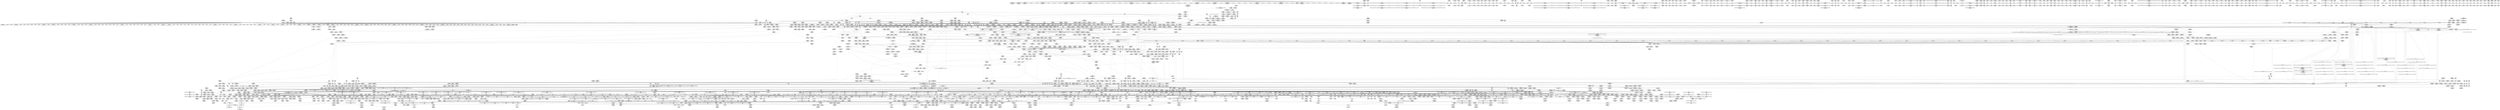 digraph {
	CE0x6fbabb0 [shape=record,shape=Mrecord,label="{CE0x6fbabb0|VOIDTB_TE:_CE_104,112_|Function::tomoyo_inode_getattr&Arg::dentry::}"]
	CE0x3c59540 [shape=record,shape=Mrecord,label="{CE0x3c59540|tomoyo_path_perm:target|Function::tomoyo_path_perm&Arg::target::|*SummSource*}"]
	CE0x48de6a0 [shape=record,shape=Mrecord,label="{CE0x48de6a0|tomoyo_domain:call3|security/tomoyo/common.h,1205|*SummSource*}"]
	CE0x729b3d0 [shape=record,shape=Mrecord,label="{CE0x729b3d0|i8*_null|*Constant*|*SummSource*}"]
	CE0x488f9c0 [shape=record,shape=Mrecord,label="{CE0x488f9c0|i64**_getelementptr_inbounds_(_3_x_i64*_,_3_x_i64*_*___llvm_gcda_edge_table,_i64_0,_i64_1)|*Constant*|*SummSource*}"]
	CE0x4a07730 [shape=record,shape=Mrecord,label="{CE0x4a07730|tomoyo_get_mode:tmp20|security/tomoyo/util.c,985}"]
	CE0x5757020 [shape=record,shape=Mrecord,label="{CE0x5757020|tomoyo_path_perm:tmp19|security/tomoyo/file.c,805|*SummSink*}"]
	CE0x3aef2d0 [shape=record,shape=Mrecord,label="{CE0x3aef2d0|tomoyo_get_mode:conv15|security/tomoyo/util.c,987|*SummSource*}"]
	CE0x56b7a10 [shape=record,shape=Mrecord,label="{CE0x56b7a10|tomoyo_fill_path_info:tmp8|security/tomoyo/util.c,667}"]
	CE0x596b6d0 [shape=record,shape=Mrecord,label="{CE0x596b6d0|i64*_getelementptr_inbounds_(_4_x_i64_,_4_x_i64_*___llvm_gcov_ctr24,_i64_0,_i64_3)|*Constant*|*SummSink*}"]
	CE0x7291360 [shape=record,shape=Mrecord,label="{CE0x7291360|i64_18|*Constant*|*SummSink*}"]
	CE0x568d670 [shape=record,shape=Mrecord,label="{CE0x568d670|tomoyo_fill_path_info:conv3|security/tomoyo/util.c,666}"]
	CE0x56b70c0 [shape=record,shape=Mrecord,label="{CE0x56b70c0|tomoyo_domain:tmp11|security/tomoyo/common.h,1205|*SummSource*}"]
	CE0x5915b90 [shape=record,shape=Mrecord,label="{CE0x5915b90|VOIDTB_TE:_CE_194,195_}"]
	CE0x49e5f00 [shape=record,shape=Mrecord,label="{CE0x49e5f00|tomoyo_const_part_length:tmp18|security/tomoyo/util.c,627}"]
	CE0x5575f10 [shape=record,shape=Mrecord,label="{CE0x5575f10|_call_void_tomoyo_add_slash(%struct.tomoyo_path_info*_%buf)_#9,_!dbg_!38937|security/tomoyo/file.c,810|*SummSource*}"]
	CE0x4760760 [shape=record,shape=Mrecord,label="{CE0x4760760|tomoyo_init_request_info:call4|security/tomoyo/util.c,1010}"]
	CE0x3a13e00 [shape=record,shape=Mrecord,label="{CE0x3a13e00|0:_i8,_array:_GCRE_tomoyo_index2category_constant_39_x_i8_c_00_00_00_00_00_00_00_00_00_00_00_00_00_00_00_00_00_00_00_00_00_00_00_01_01_01_01_01_01_01_01_01_01_01_01_01_01_01_02_,_align_16:_elem_7::|security/tomoyo/util.c,983}"]
	CE0x6ff6e40 [shape=record,shape=Mrecord,label="{CE0x6ff6e40|tomoyo_get_realpath:tmp|*SummSource*}"]
	CE0x70795c0 [shape=record,shape=Mrecord,label="{CE0x70795c0|tomoyo_add_slash:tmp5|security/tomoyo/file.c,131|*SummSource*}"]
	CE0x4772370 [shape=record,shape=Mrecord,label="{CE0x4772370|tomoyo_fill_path_info:frombool10|security/tomoyo/util.c,668|*SummSource*}"]
	CE0x5a17960 [shape=record,shape=Mrecord,label="{CE0x5a17960|tomoyo_get_mode:tmp}"]
	CE0x6fb7a40 [shape=record,shape=Mrecord,label="{CE0x6fb7a40|tomoyo_get_realpath:call|security/tomoyo/file.c,150|*SummSink*}"]
	CE0x3bc9810 [shape=record,shape=Mrecord,label="{CE0x3bc9810|srcu_read_unlock:entry}"]
	CE0x57a8ca0 [shape=record,shape=Mrecord,label="{CE0x57a8ca0|i32_5|*Constant*}"]
	CE0x5a16bb0 [shape=record,shape=Mrecord,label="{CE0x5a16bb0|srcu_read_unlock:dep_map|include/linux/srcu.h,236|*SummSource*}"]
	CE0x5a5b0b0 [shape=record,shape=Mrecord,label="{CE0x5a5b0b0|i64_21|*Constant*}"]
	CE0x58df6e0 [shape=record,shape=Mrecord,label="{CE0x58df6e0|tomoyo_init_request_info:domain1|security/tomoyo/util.c,1006}"]
	CE0x563c630 [shape=record,shape=Mrecord,label="{CE0x563c630|i64_3|*Constant*}"]
	CE0x722b6d0 [shape=record,shape=Mrecord,label="{CE0x722b6d0|i64_7|*Constant*}"]
	CE0x561b8b0 [shape=record,shape=Mrecord,label="{CE0x561b8b0|_call_void___llvm_gcov_indirect_counter_increment114(i32*___llvm_gcov_global_state_pred45,_i64**_getelementptr_inbounds_(_3_x_i64*_,_3_x_i64*_*___llvm_gcda_edge_table44,_i64_0,_i64_1)),_!dbg_!38927|security/tomoyo/util.c,634|*SummSource*}"]
	CE0x49f9470 [shape=record,shape=Mrecord,label="{CE0x49f9470|i32_92|*Constant*|*SummSink*}"]
	CE0x48ab890 [shape=record,shape=Mrecord,label="{CE0x48ab890|i64**_getelementptr_inbounds_(_3_x_i64*_,_3_x_i64*_*___llvm_gcda_edge_table44,_i64_0,_i64_0)|*Constant*|*SummSink*}"]
	CE0x71ac5e0 [shape=record,shape=Mrecord,label="{CE0x71ac5e0|0:_%struct.tomoyo_obj_info*,_16:_%struct.tomoyo_domain_info*,_24:_%struct.tomoyo_path_info*,_40:_i8,_72:_i8,_75:_i8,_76:_i8,_77:_i8,_:_SCMRE_59,60_}"]
	CE0x57302d0 [shape=record,shape=Mrecord,label="{CE0x57302d0|tomoyo_get_mode:if.then}"]
	CE0x5a8eec0 [shape=record,shape=Mrecord,label="{CE0x5a8eec0|tomoyo_path_perm:tmp45|security/tomoyo/file.c,826|*SummSource*}"]
	CE0x3a13290 [shape=record,shape=Mrecord,label="{CE0x3a13290|0:_i8,_array:_GCRE_tomoyo_index2category_constant_39_x_i8_c_00_00_00_00_00_00_00_00_00_00_00_00_00_00_00_00_00_00_00_00_00_00_00_01_01_01_01_01_01_01_01_01_01_01_01_01_01_01_02_,_align_16:_elem_1::|security/tomoyo/util.c,983}"]
	CE0x7117c30 [shape=record,shape=Mrecord,label="{CE0x7117c30|tomoyo_const_part_length:if.then|*SummSink*}"]
	CE0x3b21db0 [shape=record,shape=Mrecord,label="{CE0x3b21db0|i32_55|*Constant*|*SummSource*}"]
	CE0x5916350 [shape=record,shape=Mrecord,label="{CE0x5916350|rcu_lock_release:tmp|*SummSource*}"]
	CE0x6ff6d60 [shape=record,shape=Mrecord,label="{CE0x6ff6d60|tomoyo_get_realpath:tmp}"]
	CE0x7058e10 [shape=record,shape=Mrecord,label="{CE0x7058e10|_call_void_mcount()_#3|*SummSink*}"]
	CE0x5926410 [shape=record,shape=Mrecord,label="{CE0x5926410|tomoyo_get_mode:cmp11|security/tomoyo/util.c,985}"]
	CE0x7279000 [shape=record,shape=Mrecord,label="{CE0x7279000|tomoyo_path_permission:retval.0}"]
	CE0x4764400 [shape=record,shape=Mrecord,label="{CE0x4764400|__llvm_gcov_indirect_counter_increment:tmp2}"]
	CE0x3aef5d0 [shape=record,shape=Mrecord,label="{CE0x3aef5d0|tomoyo_get_mode:and|security/tomoyo/util.c,987}"]
	CE0x496e5f0 [shape=record,shape=Mrecord,label="{CE0x496e5f0|COLLAPSED:_GCMRE___llvm_gcov_ctr32134_internal_global_5_x_i64_zeroinitializer:_elem_0:default:}"]
	CE0x47280c0 [shape=record,shape=Mrecord,label="{CE0x47280c0|128:_i8*,_1208:_%struct.file*,_:_CMRE_112,120_|*MultipleSource*|security/tomoyo/common.h,1205|security/tomoyo/common.h,1205}"]
	CE0x582fdc0 [shape=record,shape=Mrecord,label="{CE0x582fdc0|128:_i8*,_1208:_%struct.file*,_:_CMRE_120,128_|*MultipleSource*|security/tomoyo/common.h,1205|security/tomoyo/common.h,1205}"]
	CE0x5af8ad0 [shape=record,shape=Mrecord,label="{CE0x5af8ad0|tomoyo_path_perm:tmp50|security/tomoyo/file.c,829}"]
	CE0x47fb020 [shape=record,shape=Mrecord,label="{CE0x47fb020|tomoyo_fill_path_info:conv|security/tomoyo/util.c,664}"]
	CE0x5694200 [shape=record,shape=Mrecord,label="{CE0x5694200|GLOBAL:tomoyo_profile|*Constant*|*SummSink*}"]
	CE0x6fb3f50 [shape=record,shape=Mrecord,label="{CE0x6fb3f50|tomoyo_const_part_length:if.then27}"]
	CE0x4963f00 [shape=record,shape=Mrecord,label="{CE0x4963f00|tomoyo_const_part_length:incdec.ptr10|security/tomoyo/util.c,640|*SummSink*}"]
	CE0x70fd940 [shape=record,shape=Mrecord,label="{CE0x70fd940|_ret_i32_%retval.0,_!dbg_!38942|security/tomoyo/file.c,575}"]
	CE0x7072fd0 [shape=record,shape=Mrecord,label="{CE0x7072fd0|GLOBAL:__llvm_gcov_ctr25|Global_var:__llvm_gcov_ctr25}"]
	CE0x58ac7b0 [shape=record,shape=Mrecord,label="{CE0x58ac7b0|tomoyo_init_request_info:tmp5|security/tomoyo/util.c,1004|*SummSink*}"]
	CE0x4a10fa0 [shape=record,shape=Mrecord,label="{CE0x4a10fa0|i1_true|*Constant*|*SummSource*}"]
	CE0x496eb60 [shape=record,shape=Mrecord,label="{CE0x496eb60|tomoyo_fill_path_info:tmp3|security/tomoyo/util.c,667}"]
	CE0x3c76680 [shape=record,shape=Mrecord,label="{CE0x3c76680|tomoyo_path_permission:conv|security/tomoyo/file.c,564|*SummSource*}"]
	CE0x55ec060 [shape=record,shape=Mrecord,label="{CE0x55ec060|tomoyo_domain:tmp19|security/tomoyo/common.h,1205|*SummSource*}"]
	CE0x70c7910 [shape=record,shape=Mrecord,label="{CE0x70c7910|tomoyo_const_part_length:if.then5}"]
	CE0x496e510 [shape=record,shape=Mrecord,label="{CE0x496e510|i64*_getelementptr_inbounds_(_5_x_i64_,_5_x_i64_*___llvm_gcov_ctr32134,_i64_0,_i64_0)|*Constant*|*SummSink*}"]
	CE0x56c80e0 [shape=record,shape=Mrecord,label="{CE0x56c80e0|i64*_getelementptr_inbounds_(_11_x_i64_,_11_x_i64_*___llvm_gcov_ctr54147,_i64_0,_i64_0)|*Constant*}"]
	CE0x5766de0 [shape=record,shape=Mrecord,label="{CE0x5766de0|i64*_getelementptr_inbounds_(_31_x_i64_,_31_x_i64_*___llvm_gcov_ctr43150,_i64_0,_i64_0)|*Constant*}"]
	CE0x5573e10 [shape=record,shape=Mrecord,label="{CE0x5573e10|tomoyo_init_request_info:call|security/tomoyo/util.c,1005}"]
	CE0x6fe9810 [shape=record,shape=Mrecord,label="{CE0x6fe9810|i64_0|*Constant*}"]
	CE0x5724dd0 [shape=record,shape=Mrecord,label="{CE0x5724dd0|i64*_getelementptr_inbounds_(_31_x_i64_,_31_x_i64_*___llvm_gcov_ctr43150,_i64_0,_i64_29)|*Constant*|*SummSink*}"]
	CE0x5b40500 [shape=record,shape=Mrecord,label="{CE0x5b40500|tomoyo_get_mode:tmp15|security/tomoyo/util.c,983|*SummSink*}"]
	CE0x727c350 [shape=record,shape=Mrecord,label="{CE0x727c350|0:_i8,_array:_GCR_tomoyo_p2mac_internal_constant_11_x_i8_c_00_01_01_01_03_04_06_09_0A_13_15_,_align_1:_elem_3::|security/tomoyo/file.c,797}"]
	CE0x56e79e0 [shape=record,shape=Mrecord,label="{CE0x56e79e0|tomoyo_fill_path_info:tmp10}"]
	CE0x6f5a6f0 [shape=record,shape=Mrecord,label="{CE0x6f5a6f0|tomoyo_get_mode:tmp17|security/tomoyo/util.c,983|*SummSink*}"]
	CE0x3bc94a0 [shape=record,shape=Mrecord,label="{CE0x3bc94a0|tomoyo_path_permission:tmp4|security/tomoyo/file.c,564|*SummSource*}"]
	CE0x3b3ab00 [shape=record,shape=Mrecord,label="{CE0x3b3ab00|tomoyo_inode_getattr:entry|*SummSink*}"]
	CE0x4a26090 [shape=record,shape=Mrecord,label="{CE0x4a26090|VOIDTB_TE:_CE_219,220_}"]
	CE0x3d093f0 [shape=record,shape=Mrecord,label="{CE0x3d093f0|tomoyo_inode_getattr:dentry|Function::tomoyo_inode_getattr&Arg::dentry::|*SummSink*}"]
	CE0x56a3b50 [shape=record,shape=Mrecord,label="{CE0x56a3b50|tomoyo_domain:tmp23|security/tomoyo/common.h,1205}"]
	CE0x5926db0 [shape=record,shape=Mrecord,label="{CE0x5926db0|tomoyo_audit_path_log:tmp5|security/tomoyo/file.c,167|*SummSource*}"]
	CE0x5725ce0 [shape=record,shape=Mrecord,label="{CE0x5725ce0|tomoyo_domain:tmp9|security/tomoyo/common.h,1205}"]
	CE0x3a13630 [shape=record,shape=Mrecord,label="{CE0x3a13630|tomoyo_get_mode:mode.1}"]
	CE0x7036690 [shape=record,shape=Mrecord,label="{CE0x7036690|tomoyo_audit_path_log:r|Function::tomoyo_audit_path_log&Arg::r::|*SummSource*}"]
	CE0x3ccf450 [shape=record,shape=Mrecord,label="{CE0x3ccf450|rcu_lock_acquire:entry}"]
	CE0x6fe63b0 [shape=record,shape=Mrecord,label="{CE0x6fe63b0|tomoyo_get_realpath:if.end}"]
	CE0x701a320 [shape=record,shape=Mrecord,label="{CE0x701a320|tomoyo_get_realpath:tmp5|security/tomoyo/file.c,151|*SummSink*}"]
	CE0x4833100 [shape=record,shape=Mrecord,label="{CE0x4833100|tomoyo_fill_path_info:tmp11|security/tomoyo/util.c,667|*SummSink*}"]
	CE0x6fc6260 [shape=record,shape=Mrecord,label="{CE0x6fc6260|_ret_i32_%conv6,_!dbg_!38926|security/tomoyo/util.c,1011|*SummSink*}"]
	CE0x48fa150 [shape=record,shape=Mrecord,label="{CE0x48fa150|tomoyo_init_request_info:entry|*SummSource*}"]
	CE0x5766500 [shape=record,shape=Mrecord,label="{CE0x5766500|tomoyo_get_mode:conv15|security/tomoyo/util.c,987}"]
	CE0x47fb5a0 [shape=record,shape=Mrecord,label="{CE0x47fb5a0|tomoyo_path_permission:tmp3|*LoadInst*|security/tomoyo/file.c,564}"]
	CE0x6581eb0 [shape=record,shape=Mrecord,label="{CE0x6581eb0|i64*_getelementptr_inbounds_(_12_x_i64_,_12_x_i64_*___llvm_gcov_ctr31133,_i64_0,_i64_3)|*Constant*|*SummSource*}"]
	CE0x4a444f0 [shape=record,shape=Mrecord,label="{CE0x4a444f0|tomoyo_get_realpath:entry|*SummSource*}"]
	CE0x7053dd0 [shape=record,shape=Mrecord,label="{CE0x7053dd0|VOIDTB_TE:_CE_16,20_|Function::tomoyo_inode_getattr&Arg::mnt::}"]
	CE0x70dcf50 [shape=record,shape=Mrecord,label="{CE0x70dcf50|i64_22|*Constant*}"]
	CE0x57716c0 [shape=record,shape=Mrecord,label="{CE0x57716c0|tomoyo_path_perm:conv8|security/tomoyo/file.c,807|*SummSource*}"]
	CE0x6f3c9f0 [shape=record,shape=Mrecord,label="{CE0x6f3c9f0|i64*_getelementptr_inbounds_(_6_x_i64_,_6_x_i64_*___llvm_gcov_ctr25,_i64_0,_i64_0)|*Constant*}"]
	CE0x70dc850 [shape=record,shape=Mrecord,label="{CE0x70dc850|tomoyo_const_part_length:cmp21|security/tomoyo/util.c,644|*SummSink*}"]
	CE0x55fcf40 [shape=record,shape=Mrecord,label="{CE0x55fcf40|tomoyo_init_request_info:tmp11|security/tomoyo/util.c,1007|*SummSource*}"]
	CE0x3b5bce0 [shape=record,shape=Mrecord,label="{CE0x3b5bce0|i8*_null|*Constant*}"]
	CE0x724cdc0 [shape=record,shape=Mrecord,label="{CE0x724cdc0|tomoyo_const_part_length:tmp21|security/tomoyo/util.c,631}"]
	CE0x55b7480 [shape=record,shape=Mrecord,label="{CE0x55b7480|i64*_getelementptr_inbounds_(_11_x_i64_,_11_x_i64_*___llvm_gcov_ctr54147,_i64_0,_i64_6)|*Constant*}"]
	CE0x46a81d0 [shape=record,shape=Mrecord,label="{CE0x46a81d0|_call_void_mcount()_#3|*SummSource*}"]
	CE0x5af8840 [shape=record,shape=Mrecord,label="{CE0x5af8840|i64*_getelementptr_inbounds_(_25_x_i64_,_25_x_i64_*___llvm_gcov_ctr11,_i64_0,_i64_24)|*Constant*|*SummSink*}"]
	CE0x54d9d70 [shape=record,shape=Mrecord,label="{CE0x54d9d70|tomoyo_fill_path_info:land.end}"]
	CE0x727c710 [shape=record,shape=Mrecord,label="{CE0x727c710|0:_i8,_array:_GCR_tomoyo_p2mac_internal_constant_11_x_i8_c_00_01_01_01_03_04_06_09_0A_13_15_,_align_1:_elem_6::|security/tomoyo/file.c,797}"]
	CE0x6566b30 [shape=record,shape=Mrecord,label="{CE0x6566b30|tomoyo_path_perm:mode|security/tomoyo/file.c,800}"]
	CE0x3bd2510 [shape=record,shape=Mrecord,label="{CE0x3bd2510|tomoyo_get_realpath:buf|Function::tomoyo_get_realpath&Arg::buf::}"]
	CE0x5a17130 [shape=record,shape=Mrecord,label="{CE0x5a17130|i64*_getelementptr_inbounds_(_2_x_i64_,_2_x_i64_*___llvm_gcov_ctr21,_i64_0,_i64_0)|*Constant*}"]
	CE0x6fbacd0 [shape=record,shape=Mrecord,label="{CE0x6fbacd0|VOIDTB_TE:_CE_144,145_}"]
	CE0x5af90a0 [shape=record,shape=Mrecord,label="{CE0x5af90a0|tomoyo_path_perm:tmp51|security/tomoyo/file.c,829}"]
	CE0x3c06600 [shape=record,shape=Mrecord,label="{CE0x3c06600|tomoyo_fill_path_info:tmp5|security/tomoyo/util.c,667}"]
	CE0x567d320 [shape=record,shape=Mrecord,label="{CE0x567d320|tomoyo_read_lock:tmp1|*SummSink*}"]
	CE0x5934510 [shape=record,shape=Mrecord,label="{CE0x5934510|tomoyo_path_perm:if.end6|*SummSink*}"]
	CE0x56502d0 [shape=record,shape=Mrecord,label="{CE0x56502d0|0:_%struct.tomoyo_obj_info*,_16:_%struct.tomoyo_domain_info*,_24:_%struct.tomoyo_path_info*,_40:_i8,_72:_i8,_75:_i8,_76:_i8,_77:_i8,_:_SCMRE_54,55_}"]
	CE0x597cbe0 [shape=record,shape=Mrecord,label="{CE0x597cbe0|i8*_undef|*Constant*}"]
	CE0x5591cd0 [shape=record,shape=Mrecord,label="{CE0x5591cd0|tomoyo_get_mode:tmp22|security/tomoyo/util.c,986|*SummSink*}"]
	CE0x4a111b0 [shape=record,shape=Mrecord,label="{CE0x4a111b0|tomoyo_get_realpath:retval.0|*SummSource*}"]
	CE0x58c9d90 [shape=record,shape=Mrecord,label="{CE0x58c9d90|0:_i8,_array:_GCRE_tomoyo_index2category_constant_39_x_i8_c_00_00_00_00_00_00_00_00_00_00_00_00_00_00_00_00_00_00_00_00_00_00_00_01_01_01_01_01_01_01_01_01_01_01_01_01_01_01_02_,_align_16:_elem_32::|security/tomoyo/util.c,983}"]
	CE0x70b74e0 [shape=record,shape=Mrecord,label="{CE0x70b74e0|VOIDTB_TE:_CE_6376,6384_|*MultipleSource*|security/tomoyo/util.c,1010|security/tomoyo/file.c,564|Function::tomoyo_get_mode&Arg::ns::}"]
	CE0x47d90d0 [shape=record,shape=Mrecord,label="{CE0x47d90d0|tomoyo_const_part_length:add29|security/tomoyo/util.c,646|*SummSource*}"]
	CE0x5b40aa0 [shape=record,shape=Mrecord,label="{CE0x5b40aa0|tomoyo_get_mode:return}"]
	CE0x5757770 [shape=record,shape=Mrecord,label="{CE0x5757770|GLOBAL:__llvm_gcov_global_state_pred|Global_var:__llvm_gcov_global_state_pred|*SummSource*}"]
	CE0x572f780 [shape=record,shape=Mrecord,label="{CE0x572f780|tomoyo_get_mode:if.then2}"]
	CE0x4833a70 [shape=record,shape=Mrecord,label="{CE0x4833a70|tomoyo_fill_path_info:is_dir|security/tomoyo/util.c,667|*SummSource*}"]
	CE0x5945160 [shape=record,shape=Mrecord,label="{CE0x5945160|tomoyo_audit_path_log:tmp4|security/tomoyo/file.c,168}"]
	CE0x5acd490 [shape=record,shape=Mrecord,label="{CE0x5acd490|tomoyo_const_part_length:tmp21|security/tomoyo/util.c,631|*SummSource*}"]
	CE0x574c630 [shape=record,shape=Mrecord,label="{CE0x574c630|tomoyo_path_perm:tmp18|security/tomoyo/file.c,804|*SummSink*}"]
	CE0x5a22cf0 [shape=record,shape=Mrecord,label="{CE0x5a22cf0|tomoyo_path_permission:filename5|security/tomoyo/file.c,568|*SummSource*}"]
	CE0x59228a0 [shape=record,shape=Mrecord,label="{CE0x59228a0|tomoyo_fill_path_info:hash|security/tomoyo/util.c,669|*SummSink*}"]
	CE0x552b560 [shape=record,shape=Mrecord,label="{CE0x552b560|i64_1|*Constant*}"]
	CE0x5780d90 [shape=record,shape=Mrecord,label="{CE0x5780d90|_call_void___llvm_gcov_indirect_counter_increment(i32*___llvm_gcov_global_state_pred,_i64**_getelementptr_inbounds_(_3_x_i64*_,_3_x_i64*_*___llvm_gcda_edge_table,_i64_0,_i64_1)),_!dbg_!38937|security/tomoyo/file.c,810|*SummSink*}"]
	CE0x5725590 [shape=record,shape=Mrecord,label="{CE0x5725590|tomoyo_path_permission:tmp1|*SummSource*}"]
	CE0x58bc4b0 [shape=record,shape=Mrecord,label="{CE0x58bc4b0|tomoyo_init_request_info:tmp12|security/tomoyo/util.c,1010|*SummSource*}"]
	CE0x483f300 [shape=record,shape=Mrecord,label="{CE0x483f300|tomoyo_path_permission:do.body}"]
	CE0x568e360 [shape=record,shape=Mrecord,label="{CE0x568e360|tomoyo_domain:if.then}"]
	CE0x480fae0 [shape=record,shape=Mrecord,label="{CE0x480fae0|tomoyo_audit_path_log:filename|security/tomoyo/file.c,169}"]
	CE0x3ca3410 [shape=record,shape=Mrecord,label="{CE0x3ca3410|GLOBAL:tomoyo_path_perm|*Constant*|*SummSource*}"]
	CE0x4784390 [shape=record,shape=Mrecord,label="{CE0x4784390|tomoyo_path_permission:tmp6|*LoadInst*|security/tomoyo/file.c,564}"]
	CE0x7072b10 [shape=record,shape=Mrecord,label="{CE0x7072b10|i32_-1|*Constant*}"]
	CE0x57a4a10 [shape=record,shape=Mrecord,label="{CE0x57a4a10|_call_void_tomoyo_fill_path_info(%struct.tomoyo_path_info*_%buf)_#9,_!dbg_!38911|security/tomoyo/file.c,137|*SummSource*}"]
	CE0x4844eb0 [shape=record,shape=Mrecord,label="{CE0x4844eb0|tomoyo_get_mode:conv|security/tomoyo/util.c,982}"]
	CE0x6f6f380 [shape=record,shape=Mrecord,label="{CE0x6f6f380|tomoyo_path_perm:symlink_target15|security/tomoyo/file.c,817}"]
	CE0x6f24a90 [shape=record,shape=Mrecord,label="{CE0x6f24a90|COLLAPSED:_GCMRE___llvm_gcov_ctr31133_internal_global_12_x_i64_zeroinitializer:_elem_0:default:}"]
	CE0x71cd1e0 [shape=record,shape=Mrecord,label="{CE0x71cd1e0|i64*_getelementptr_inbounds_(_25_x_i64_,_25_x_i64_*___llvm_gcov_ctr11,_i64_0,_i64_18)|*Constant*|*SummSink*}"]
	CE0x6ffc800 [shape=record,shape=Mrecord,label="{CE0x6ffc800|rcu_lock_acquire:tmp2}"]
	CE0x486a270 [shape=record,shape=Mrecord,label="{CE0x486a270|tomoyo_path_perm:tmp29|security/tomoyo/file.c,815|*SummSource*}"]
	CE0x47640d0 [shape=record,shape=Mrecord,label="{CE0x47640d0|GLOBAL:tomoyo_domain|*Constant*}"]
	CE0x567caf0 [shape=record,shape=Mrecord,label="{CE0x567caf0|tomoyo_get_realpath:bb|*SummSource*}"]
	CE0x5591500 [shape=record,shape=Mrecord,label="{CE0x5591500|tomoyo_get_mode:tmp22|security/tomoyo/util.c,986}"]
	CE0x6f59d70 [shape=record,shape=Mrecord,label="{CE0x6f59d70|tomoyo_get_mode:idxprom6|security/tomoyo/util.c,983|*SummSource*}"]
	CE0x6f688a0 [shape=record,shape=Mrecord,label="{CE0x6f688a0|_call_void_mcount()_#3|*SummSink*}"]
	CE0x5575b50 [shape=record,shape=Mrecord,label="{CE0x5575b50|tomoyo_path_perm:tmp22|security/tomoyo/file.c,810|*SummSource*}"]
	CE0x5aad530 [shape=record,shape=Mrecord,label="{CE0x5aad530|tomoyo_path_perm:error.1|*SummSink*}"]
	CE0x47fb750 [shape=record,shape=Mrecord,label="{CE0x47fb750|tomoyo_fill_path_info:land.end|*SummSink*}"]
	CE0x70f7ea0 [shape=record,shape=Mrecord,label="{CE0x70f7ea0|0:_%struct.tomoyo_obj_info*,_16:_%struct.tomoyo_domain_info*,_24:_%struct.tomoyo_path_info*,_40:_i8,_72:_i8,_75:_i8,_76:_i8,_77:_i8,_:_SCMRE_27,28_}"]
	CE0x480c250 [shape=record,shape=Mrecord,label="{CE0x480c250|tomoyo_fill_path_info:ptr|Function::tomoyo_fill_path_info&Arg::ptr::|*SummSource*}"]
	CE0x4919dc0 [shape=record,shape=Mrecord,label="{CE0x4919dc0|tomoyo_const_part_length:tmp1}"]
	CE0x56afd70 [shape=record,shape=Mrecord,label="{CE0x56afd70|i32_2|*Constant*}"]
	CE0x5927ae0 [shape=record,shape=Mrecord,label="{CE0x5927ae0|tomoyo_fill_path_info:tmp8|security/tomoyo/util.c,667|*SummSource*}"]
	CE0x55a6640 [shape=record,shape=Mrecord,label="{CE0x55a6640|tomoyo_get_realpath:tobool|security/tomoyo/file.c,151|*SummSink*}"]
	CE0x4a742b0 [shape=record,shape=Mrecord,label="{CE0x4a742b0|tomoyo_init_request_info:conv6|security/tomoyo/util.c,1011|*SummSource*}"]
	CE0x3c766f0 [shape=record,shape=Mrecord,label="{CE0x3c766f0|tomoyo_path_permission:mode|security/tomoyo/file.c,564}"]
	CE0x58d8700 [shape=record,shape=Mrecord,label="{CE0x58d8700|i64*_getelementptr_inbounds_(_4_x_i64_,_4_x_i64_*___llvm_gcov_ctr24,_i64_0,_i64_1)|*Constant*}"]
	CE0x6ff7480 [shape=record,shape=Mrecord,label="{CE0x6ff7480|GLOBAL:__llvm_gcov_ctr26|Global_var:__llvm_gcov_ctr26|*SummSink*}"]
	CE0x70dc570 [shape=record,shape=Mrecord,label="{CE0x70dc570|tomoyo_const_part_length:cmp21|security/tomoyo/util.c,644}"]
	CE0x7261b70 [shape=record,shape=Mrecord,label="{CE0x7261b70|VOIDTB_TE:_CE_184,185_}"]
	CE0x5a4d0f0 [shape=record,shape=Mrecord,label="{CE0x5a4d0f0|rcu_lock_acquire:tmp|*SummSource*}"]
	CE0x5accd50 [shape=record,shape=Mrecord,label="{CE0x5accd50|tomoyo_fill_path_info:tmp3|security/tomoyo/util.c,667}"]
	CE0x3d09550 [shape=record,shape=Mrecord,label="{CE0x3d09550|tomoyo_inode_getattr:call|security/tomoyo/tomoyo.c,150|*SummSink*}"]
	CE0x488fc30 [shape=record,shape=Mrecord,label="{CE0x488fc30|i64**_getelementptr_inbounds_(_3_x_i64*_,_3_x_i64*_*___llvm_gcda_edge_table,_i64_0,_i64_1)|*Constant*|*SummSink*}"]
	CE0x3a88dd0 [shape=record,shape=Mrecord,label="{CE0x3a88dd0|tomoyo_read_unlock:bb}"]
	CE0x5715ce0 [shape=record,shape=Mrecord,label="{CE0x5715ce0|rcu_lock_acquire:tmp4|include/linux/rcupdate.h,418}"]
	CE0x3c1d620 [shape=record,shape=Mrecord,label="{CE0x3c1d620|tomoyo_audit_path_log:tmp2}"]
	CE0x559ea90 [shape=record,shape=Mrecord,label="{CE0x559ea90|i64*_getelementptr_inbounds_(_4_x_i64_,_4_x_i64_*___llvm_gcov_ctr33,_i64_0,_i64_1)|*Constant*|*SummSource*}"]
	CE0x3bd0be0 [shape=record,shape=Mrecord,label="{CE0x3bd0be0|srcu_read_unlock:idx|Function::srcu_read_unlock&Arg::idx::}"]
	CE0x72345f0 [shape=record,shape=Mrecord,label="{CE0x72345f0|i64_8|*Constant*}"]
	CE0x3c1d700 [shape=record,shape=Mrecord,label="{CE0x3c1d700|tomoyo_audit_path_log:tmp2|*SummSink*}"]
	CE0x4888d70 [shape=record,shape=Mrecord,label="{CE0x4888d70|tomoyo_add_slash:buf|Function::tomoyo_add_slash&Arg::buf::}"]
	CE0x58acfd0 [shape=record,shape=Mrecord,label="{CE0x58acfd0|tomoyo_path_perm:sw.bb9|*SummSource*}"]
	CE0x59956a0 [shape=record,shape=Mrecord,label="{CE0x59956a0|tomoyo_path_perm:name23|security/tomoyo/file.c,824|*SummSink*}"]
	CE0x58acb50 [shape=record,shape=Mrecord,label="{CE0x58acb50|tomoyo_init_request_info:tmp6|security/tomoyo/util.c,1004|*SummSink*}"]
	CE0x3bc5170 [shape=record,shape=Mrecord,label="{CE0x3bc5170|tomoyo_const_part_length:if.then17|*SummSource*}"]
	CE0x56f9e50 [shape=record,shape=Mrecord,label="{CE0x56f9e50|tomoyo_const_part_length:tmp52|security/tomoyo/util.c,652|*SummSource*}"]
	CE0x5b52f70 [shape=record,shape=Mrecord,label="{CE0x5b52f70|tomoyo_get_mode:tmp7|security/tomoyo/util.c,979}"]
	CE0x46d73d0 [shape=record,shape=Mrecord,label="{CE0x46d73d0|srcu_read_unlock:tmp1|*SummSink*}"]
	CE0x7225140 [shape=record,shape=Mrecord,label="{CE0x7225140|tomoyo_const_part_length:tmp44|security/tomoyo/util.c,645|*SummSource*}"]
	CE0x46ba400 [shape=record,shape=Mrecord,label="{CE0x46ba400|tomoyo_path_perm:tmp32|security/tomoyo/file.c,821|*SummSource*}"]
	CE0x7060200 [shape=record,shape=Mrecord,label="{CE0x7060200|GLOBAL:__llvm_gcov_ctr28130|Global_var:__llvm_gcov_ctr28130}"]
	CE0x3af7e70 [shape=record,shape=Mrecord,label="{CE0x3af7e70|VOIDTB_TE:_CE_48,52_|Function::tomoyo_inode_getattr&Arg::dentry::}"]
	CE0x70f80b0 [shape=record,shape=Mrecord,label="{CE0x70f80b0|0:_%struct.tomoyo_obj_info*,_16:_%struct.tomoyo_domain_info*,_24:_%struct.tomoyo_path_info*,_40:_i8,_72:_i8,_75:_i8,_76:_i8,_77:_i8,_:_SCMRE_29,30_}"]
	CE0x5af9350 [shape=record,shape=Mrecord,label="{CE0x5af9350|tomoyo_path_perm:tmp51|security/tomoyo/file.c,829|*SummSink*}"]
	CE0x58df770 [shape=record,shape=Mrecord,label="{CE0x58df770|tomoyo_path_perm:if.then25|*SummSink*}"]
	CE0x59fb440 [shape=record,shape=Mrecord,label="{CE0x59fb440|GLOBAL:tomoyo_const_part_length|*Constant*}"]
	CE0x3b34410 [shape=record,shape=Mrecord,label="{CE0x3b34410|i64*_getelementptr_inbounds_(_12_x_i64_,_12_x_i64_*___llvm_gcov_ctr31133,_i64_0,_i64_11)|*Constant*|*SummSink*}"]
	CE0x3d32700 [shape=record,shape=Mrecord,label="{CE0x3d32700|i64*_getelementptr_inbounds_(_2_x_i64_,_2_x_i64_*___llvm_gcov_ctr31,_i64_0,_i64_1)|*Constant*|*SummSink*}"]
	CE0x48a4f50 [shape=record,shape=Mrecord,label="{CE0x48a4f50|VOIDTB_TE:_CE_209,210_}"]
	CE0x48007c0 [shape=record,shape=Mrecord,label="{CE0x48007c0|i64*_getelementptr_inbounds_(_2_x_i64_,_2_x_i64_*___llvm_gcov_ctr21,_i64_0,_i64_1)|*Constant*}"]
	CE0x495b8a0 [shape=record,shape=Mrecord,label="{CE0x495b8a0|i64*_getelementptr_inbounds_(_12_x_i64_,_12_x_i64_*___llvm_gcov_ctr31133,_i64_0,_i64_10)|*Constant*}"]
	CE0x5830120 [shape=record,shape=Mrecord,label="{CE0x5830120|128:_i8*,_1208:_%struct.file*,_:_CMRE_136,144_|*MultipleSource*|security/tomoyo/common.h,1205|security/tomoyo/common.h,1205}"]
	CE0x498eb50 [shape=record,shape=Mrecord,label="{CE0x498eb50|tomoyo_path_perm:mode|security/tomoyo/file.c,800|*SummSink*}"]
	CE0x5a74450 [shape=record,shape=Mrecord,label="{CE0x5a74450|tomoyo_fill_path_info:tmp6|security/tomoyo/util.c,667}"]
	CE0x55b6e40 [shape=record,shape=Mrecord,label="{CE0x55b6e40|tomoyo_domain:tmp4|security/tomoyo/common.h,1205|*SummSource*}"]
	CE0x55dd0a0 [shape=record,shape=Mrecord,label="{CE0x55dd0a0|VOIDTB_TE:_CE_200,201_}"]
	CE0x3ca75c0 [shape=record,shape=Mrecord,label="{CE0x3ca75c0|srcu_read_lock:bb}"]
	CE0x5b6b980 [shape=record,shape=Mrecord,label="{CE0x5b6b980|tomoyo_add_slash:tmp10|security/tomoyo/file.c,136}"]
	CE0x54d2fe0 [shape=record,shape=Mrecord,label="{CE0x54d2fe0|tomoyo_fill_path_info:conv|security/tomoyo/util.c,664}"]
	CE0x47bedb0 [shape=record,shape=Mrecord,label="{CE0x47bedb0|rcu_lock_release:tmp2}"]
	CE0x5864b00 [shape=record,shape=Mrecord,label="{CE0x5864b00|tomoyo_path_permission:ns|security/tomoyo/file.c,564}"]
	CE0x4855190 [shape=record,shape=Mrecord,label="{CE0x4855190|tomoyo_domain:tmp19|security/tomoyo/common.h,1205}"]
	CE0x561c190 [shape=record,shape=Mrecord,label="{CE0x561c190|tomoyo_const_part_length:incdec.ptr7|security/tomoyo/util.c,631}"]
	CE0x3c0b280 [shape=record,shape=Mrecord,label="{CE0x3c0b280|srcu_read_unlock:idx|Function::srcu_read_unlock&Arg::idx::|*SummSink*}"]
	CE0x3d09860 [shape=record,shape=Mrecord,label="{CE0x3d09860|tomoyo_path_perm:tmp1|*SummSink*}"]
	CE0x3c06290 [shape=record,shape=Mrecord,label="{CE0x3c06290|tomoyo_path_permission:tmp12|security/tomoyo/file.c,566|*SummSource*}"]
	CE0x5766570 [shape=record,shape=Mrecord,label="{CE0x5766570|tomoyo_get_mode:and|security/tomoyo/util.c,987}"]
	CE0x48e0b10 [shape=record,shape=Mrecord,label="{CE0x48e0b10|__llvm_gcov_indirect_counter_increment114:bb|*SummSource*}"]
	CE0x46b1950 [shape=record,shape=Mrecord,label="{CE0x46b1950|i32_50|*Constant*|*SummSource*}"]
	CE0x5a4a940 [shape=record,shape=Mrecord,label="{CE0x5a4a940|128:_i8*,_1208:_%struct.file*,_:_CMRE_49,50_}"]
	CE0x70f7f50 [shape=record,shape=Mrecord,label="{CE0x70f7f50|0:_%struct.tomoyo_obj_info*,_16:_%struct.tomoyo_domain_info*,_24:_%struct.tomoyo_path_info*,_40:_i8,_72:_i8,_75:_i8,_76:_i8,_77:_i8,_:_SCMRE_28,29_}"]
	CE0x563c730 [shape=record,shape=Mrecord,label="{CE0x563c730|tomoyo_get_mode:config|security/tomoyo/util.c,981|*SummSink*}"]
	CE0x727c4a0 [shape=record,shape=Mrecord,label="{CE0x727c4a0|0:_i8,_array:_GCR_tomoyo_p2mac_internal_constant_11_x_i8_c_00_01_01_01_03_04_06_09_0A_13_15_,_align_1:_elem_4::|security/tomoyo/file.c,797}"]
	CE0x47c7f90 [shape=record,shape=Mrecord,label="{CE0x47c7f90|tomoyo_const_part_length:entry|*SummSource*}"]
	CE0x48ffda0 [shape=record,shape=Mrecord,label="{CE0x48ffda0|i32_3|*Constant*|*SummSource*}"]
	CE0x6fa2e10 [shape=record,shape=Mrecord,label="{CE0x6fa2e10|tomoyo_path_perm:tmp6|security/tomoyo/file.c,789}"]
	CE0x4782390 [shape=record,shape=Mrecord,label="{CE0x4782390|tomoyo_const_part_length:tmp4|security/tomoyo/util.c,624|*SummSink*}"]
	CE0x5a73f30 [shape=record,shape=Mrecord,label="{CE0x5a73f30|srcu_read_unlock:entry|*SummSource*}"]
	CE0x55ec330 [shape=record,shape=Mrecord,label="{CE0x55ec330|i64*_getelementptr_inbounds_(_11_x_i64_,_11_x_i64_*___llvm_gcov_ctr54147,_i64_0,_i64_10)|*Constant*|*SummSink*}"]
	CE0x5649870 [shape=record,shape=Mrecord,label="{CE0x5649870|tomoyo_const_part_length:tmp41|security/tomoyo/util.c,644|*SummSink*}"]
	CE0x3a5c480 [shape=record,shape=Mrecord,label="{CE0x3a5c480|tomoyo_path_permission:tmp24|security/tomoyo/file.c,575|*SummSource*}"]
	CE0x5a42920 [shape=record,shape=Mrecord,label="{CE0x5a42920|i64*_getelementptr_inbounds_(_10_x_i64_,_10_x_i64_*___llvm_gcov_ctr34,_i64_0,_i64_5)|*Constant*}"]
	CE0x7294e60 [shape=record,shape=Mrecord,label="{CE0x7294e60|i64*_getelementptr_inbounds_(_31_x_i64_,_31_x_i64_*___llvm_gcov_ctr43150,_i64_0,_i64_26)|*Constant*|*SummSource*}"]
	CE0x597c850 [shape=record,shape=Mrecord,label="{CE0x597c850|rcu_lock_release:tmp7}"]
	CE0x4a27b20 [shape=record,shape=Mrecord,label="{CE0x4a27b20|tomoyo_path_permission:path|security/tomoyo/file.c,568|*SummSink*}"]
	CE0x70dcfc0 [shape=record,shape=Mrecord,label="{CE0x70dcfc0|i64_22|*Constant*|*SummSource*}"]
	CE0x727c180 [shape=record,shape=Mrecord,label="{CE0x727c180|0:_i8,_array:_GCR_tomoyo_p2mac_internal_constant_11_x_i8_c_00_01_01_01_03_04_06_09_0A_13_15_,_align_1:_elem_1::|security/tomoyo/file.c,797}"]
	CE0x580ccc0 [shape=record,shape=Mrecord,label="{CE0x580ccc0|srcu_read_lock:entry|*SummSource*}"]
	CE0x49f02d0 [shape=record,shape=Mrecord,label="{CE0x49f02d0|tomoyo_const_part_length:sw.epilog|*SummSink*}"]
	CE0x6fb7db0 [shape=record,shape=Mrecord,label="{CE0x6fb7db0|tomoyo_add_slash:tmp2|*LoadInst*|security/tomoyo/file.c,131|*SummSource*}"]
	CE0x5923490 [shape=record,shape=Mrecord,label="{CE0x5923490|tomoyo_const_part_length:tmp14|security/tomoyo/util.c,626|*SummSource*}"]
	CE0x3d28500 [shape=record,shape=Mrecord,label="{CE0x3d28500|srcu_read_lock:dep_map|include/linux/srcu.h,222|*SummSink*}"]
	CE0x57fdb50 [shape=record,shape=Mrecord,label="{CE0x57fdb50|i64*_getelementptr_inbounds_(_12_x_i64_,_12_x_i64_*___llvm_gcov_ctr31133,_i64_0,_i64_0)|*Constant*|*SummSink*}"]
	CE0x4821e10 [shape=record,shape=Mrecord,label="{CE0x4821e10|i64**_getelementptr_inbounds_(_3_x_i64*_,_3_x_i64*_*___llvm_gcda_edge_table,_i64_0,_i64_2)|*Constant*|*SummSource*}"]
	CE0x48ffc20 [shape=record,shape=Mrecord,label="{CE0x48ffc20|tomoyo_path_perm:conv|security/tomoyo/file.c,800|*SummSink*}"]
	CE0x5b45610 [shape=record,shape=Mrecord,label="{CE0x5b45610|0:_i8,_array:_GCRE_tomoyo_index2category_constant_39_x_i8_c_00_00_00_00_00_00_00_00_00_00_00_00_00_00_00_00_00_00_00_00_00_00_00_01_01_01_01_01_01_01_01_01_01_01_01_01_01_01_02_,_align_16:_elem_22::|security/tomoyo/util.c,983}"]
	CE0x6fe5c50 [shape=record,shape=Mrecord,label="{CE0x6fe5c50|tomoyo_get_realpath:tobool|security/tomoyo/file.c,151}"]
	CE0x4821ef0 [shape=record,shape=Mrecord,label="{CE0x4821ef0|tomoyo_path_perm:call10|security/tomoyo/file.c,813|*SummSource*}"]
	CE0x70b6ac0 [shape=record,shape=Mrecord,label="{CE0x70b6ac0|VOIDTB_TE:_CE_6384,6388_|*MultipleSource*|security/tomoyo/util.c,1010|security/tomoyo/file.c,564|Function::tomoyo_get_mode&Arg::ns::}"]
	CE0x49b7b80 [shape=record,shape=Mrecord,label="{CE0x49b7b80|tomoyo_add_slash:tmp13|security/tomoyo/file.c,138}"]
	CE0x59a6dc0 [shape=record,shape=Mrecord,label="{CE0x59a6dc0|tomoyo_path_permission:tmp9|security/tomoyo/file.c,565|*SummSink*}"]
	CE0x6f59a90 [shape=record,shape=Mrecord,label="{CE0x6f59a90|tomoyo_get_mode:config7|security/tomoyo/util.c,983|*SummSink*}"]
	CE0x57906d0 [shape=record,shape=Mrecord,label="{CE0x57906d0|__llvm_gcov_indirect_counter_increment:entry|*SummSink*}"]
	CE0x480c130 [shape=record,shape=Mrecord,label="{CE0x480c130|tomoyo_fill_path_info:ptr|Function::tomoyo_fill_path_info&Arg::ptr::}"]
	CE0x487fe90 [shape=record,shape=Mrecord,label="{CE0x487fe90|tomoyo_fill_path_info:frombool10|security/tomoyo/util.c,668}"]
	CE0x55af9e0 [shape=record,shape=Mrecord,label="{CE0x55af9e0|tomoyo_init_request_info:if.end}"]
	CE0x5995780 [shape=record,shape=Mrecord,label="{CE0x5995780|tomoyo_path_perm:tmp41|security/tomoyo/file.c,824|*SummSource*}"]
	CE0x5b3eb60 [shape=record,shape=Mrecord,label="{CE0x5b3eb60|VOIDTB_TE:_CE_151,152_}"]
	CE0x4963620 [shape=record,shape=Mrecord,label="{CE0x4963620|GLOBAL:current_task|Global_var:current_task|*SummSink*}"]
	CE0x58a39d0 [shape=record,shape=Mrecord,label="{CE0x58a39d0|128:_i8*,_1208:_%struct.file*,_:_CMRE_1,2_}"]
	CE0x49194f0 [shape=record,shape=Mrecord,label="{CE0x49194f0|tomoyo_const_part_length:tmp8|security/tomoyo/util.c,626|*SummSource*}"]
	CE0x5b11db0 [shape=record,shape=Mrecord,label="{CE0x5b11db0|tomoyo_fill_path_info:const_len6|security/tomoyo/util.c,668}"]
	CE0x4727d00 [shape=record,shape=Mrecord,label="{CE0x4727d00|128:_i8*,_1208:_%struct.file*,_:_CMRE_96,104_|*MultipleSource*|security/tomoyo/common.h,1205|security/tomoyo/common.h,1205}"]
	CE0x3c0ba20 [shape=record,shape=Mrecord,label="{CE0x3c0ba20|_ret_void,_!dbg_!38907|include/linux/srcu.h,238|*SummSource*}"]
	CE0x6fe5860 [shape=record,shape=Mrecord,label="{CE0x6fe5860|GLOBAL:__llvm_gcov_ctr54147|Global_var:__llvm_gcov_ctr54147|*SummSink*}"]
	CE0x49f00c0 [shape=record,shape=Mrecord,label="{CE0x49f00c0|0:_i8*,_array:_GCRE_tomoyo_path_keyword_external_constant_11_x_i8*_:_elem_2::|security/tomoyo/file.c,167}"]
	CE0x3a88720 [shape=record,shape=Mrecord,label="{CE0x3a88720|tomoyo_get_mode:tmp1|*SummSource*}"]
	CE0x4a13300 [shape=record,shape=Mrecord,label="{CE0x4a13300|i1_false|*Constant*}"]
	CE0x5a05290 [shape=record,shape=Mrecord,label="{CE0x5a05290|tomoyo_const_part_length:while.cond|*SummSink*}"]
	CE0x6fd51e0 [shape=record,shape=Mrecord,label="{CE0x6fd51e0|0:_i8*,_array:_GCRE_tomoyo_path_keyword_external_constant_11_x_i8*_:_elem_8::|security/tomoyo/file.c,167}"]
	CE0x498f6a0 [shape=record,shape=Mrecord,label="{CE0x498f6a0|0:_%struct.tomoyo_obj_info*,_16:_%struct.tomoyo_domain_info*,_24:_%struct.tomoyo_path_info*,_40:_i8,_72:_i8,_75:_i8,_76:_i8,_77:_i8,_:_SCMRE_25,26_}"]
	CE0x55d8350 [shape=record,shape=Mrecord,label="{CE0x55d8350|i64*_getelementptr_inbounds_(_6_x_i64_,_6_x_i64_*___llvm_gcov_ctr26,_i64_0,_i64_3)|*Constant*}"]
	CE0x5663260 [shape=record,shape=Mrecord,label="{CE0x5663260|rcu_lock_release:tmp1|*SummSource*}"]
	CE0x656e0a0 [shape=record,shape=Mrecord,label="{CE0x656e0a0|tomoyo_fill_path_info:tmp2|*LoadInst*|security/tomoyo/util.c,663}"]
	CE0x567d240 [shape=record,shape=Mrecord,label="{CE0x567d240|tomoyo_read_lock:tmp1}"]
	CE0x599ad80 [shape=record,shape=Mrecord,label="{CE0x599ad80|40:_%struct.tomoyo_policy_namespace*,_:_CRE_40,48_|*MultipleSource*|*LoadInst*|security/tomoyo/file.c,564|security/tomoyo/file.c,564}"]
	CE0x3a86c00 [shape=record,shape=Mrecord,label="{CE0x3a86c00|%struct.lockdep_map*_null|*Constant*|*SummSink*}"]
	CE0x7242f60 [shape=record,shape=Mrecord,label="{CE0x7242f60|tomoyo_add_slash:if.end|*SummSource*}"]
	CE0x3a11870 [shape=record,shape=Mrecord,label="{CE0x3a11870|tomoyo_fill_path_info:sub|security/tomoyo/util.c,667}"]
	CE0x6f3d190 [shape=record,shape=Mrecord,label="{CE0x6f3d190|tomoyo_path_perm:symlink_target|security/tomoyo/file.c, 794}"]
	CE0x70b76f0 [shape=record,shape=Mrecord,label="{CE0x70b76f0|tomoyo_domain:land.lhs.true2|*SummSource*}"]
	CE0x4860cb0 [shape=record,shape=Mrecord,label="{CE0x4860cb0|tomoyo_path_perm:conv|security/tomoyo/file.c,800}"]
	CE0x3ba27d0 [shape=record,shape=Mrecord,label="{CE0x3ba27d0|tomoyo_path_permission:tmp2|security/tomoyo/file.c,563|*SummSink*}"]
	CE0x5b68a60 [shape=record,shape=Mrecord,label="{CE0x5b68a60|i32_5|*Constant*}"]
	CE0x57e3d90 [shape=record,shape=Mrecord,label="{CE0x57e3d90|tomoyo_read_lock:call|security/tomoyo/common.h,1097}"]
	CE0x6583c50 [shape=record,shape=Mrecord,label="{CE0x6583c50|tomoyo_get_mode:tmp14|security/tomoyo/util.c,983|*SummSink*}"]
	CE0x5590e90 [shape=record,shape=Mrecord,label="{CE0x5590e90|tomoyo_get_mode:tmp20|security/tomoyo/util.c,985|*SummSource*}"]
	CE0x3bc5a00 [shape=record,shape=Mrecord,label="{CE0x3bc5a00|tomoyo_fill_path_info:name1|security/tomoyo/util.c,663}"]
	CE0x49db120 [shape=record,shape=Mrecord,label="{CE0x49db120|tomoyo_get_mode:call|security/tomoyo/util.c,980|*SummSource*}"]
	CE0x5b11a30 [shape=record,shape=Mrecord,label="{CE0x5b11a30|tomoyo_get_mode:tobool|security/tomoyo/util.c,978|*SummSink*}"]
	CE0x5916160 [shape=record,shape=Mrecord,label="{CE0x5916160|i64*_getelementptr_inbounds_(_4_x_i64_,_4_x_i64_*___llvm_gcov_ctr33,_i64_0,_i64_0)|*Constant*|*SummSink*}"]
	CE0x580c9b0 [shape=record,shape=Mrecord,label="{CE0x580c9b0|GLOBAL:srcu_read_lock|*Constant*|*SummSource*}"]
	CE0x5865ed0 [shape=record,shape=Mrecord,label="{CE0x5865ed0|i64*_getelementptr_inbounds_(_2_x_i64_,_2_x_i64_*___llvm_gcov_ctr53148,_i64_0,_i64_0)|*Constant*}"]
	CE0x46fdf60 [shape=record,shape=Mrecord,label="{CE0x46fdf60|tomoyo_path_perm:tmp|*SummSource*}"]
	CE0x5a32fd0 [shape=record,shape=Mrecord,label="{CE0x5a32fd0|tomoyo_const_part_length:tmp29|security/tomoyo/util.c,641}"]
	CE0x46e9480 [shape=record,shape=Mrecord,label="{CE0x46e9480|_call_void_kfree(i8*_%tmp38)_#9,_!dbg_!38960|security/tomoyo/file.c,822|*SummSource*}"]
	CE0x56a4140 [shape=record,shape=Mrecord,label="{CE0x56a4140|128:_i8*,_1208:_%struct.file*,_:_CMRE_6,7_}"]
	CE0x3a11d90 [shape=record,shape=Mrecord,label="{CE0x3a11d90|tomoyo_fill_path_info:idxprom|security/tomoyo/util.c,667|*SummSource*}"]
	CE0x46bac90 [shape=record,shape=Mrecord,label="{CE0x46bac90|tomoyo_path_perm:tmp34|security/tomoyo/file.c,821|*SummSource*}"]
	CE0x58a3a40 [shape=record,shape=Mrecord,label="{CE0x58a3a40|128:_i8*,_1208:_%struct.file*,_:_CMRE_2,3_}"]
	CE0x4a59090 [shape=record,shape=Mrecord,label="{CE0x4a59090|__llvm_gcov_indirect_counter_increment:bb4|*SummSink*}"]
	CE0x4963da0 [shape=record,shape=Mrecord,label="{CE0x4963da0|i64**_getelementptr_inbounds_(_3_x_i64*_,_3_x_i64*_*___llvm_gcda_edge_table44,_i64_0,_i64_2)|*Constant*|*SummSink*}"]
	CE0x5a04c60 [shape=record,shape=Mrecord,label="{CE0x5a04c60|tomoyo_const_part_length:tmp31|security/tomoyo/util.c,641}"]
	CE0x59bcac0 [shape=record,shape=Mrecord,label="{CE0x59bcac0|128:_i8*,_1208:_%struct.file*,_:_CMRE_35,36_}"]
	CE0x3c06080 [shape=record,shape=Mrecord,label="{CE0x3c06080|tomoyo_path_permission:tmp12|security/tomoyo/file.c,566}"]
	CE0x47ea380 [shape=record,shape=Mrecord,label="{CE0x47ea380|tomoyo_inode_getattr:call|security/tomoyo/tomoyo.c,150|*SummSource*}"]
	CE0x3941e90 [shape=record,shape=Mrecord,label="{CE0x3941e90|GLOBAL:__llvm_gcov_ctr28130|Global_var:__llvm_gcov_ctr28130|*SummSource*}"]
	CE0x4869d20 [shape=record,shape=Mrecord,label="{CE0x4869d20|tomoyo_path_perm:tmp28|security/tomoyo/file.c,815|*SummSource*}"]
	CE0x58d8300 [shape=record,shape=Mrecord,label="{CE0x58d8300|__llvm_gcov_indirect_counter_increment114:pred|*SummSink*}"]
	CE0x4933db0 [shape=record,shape=Mrecord,label="{CE0x4933db0|tomoyo_path_perm:if.end22|*SummSource*}"]
	CE0x49e61b0 [shape=record,shape=Mrecord,label="{CE0x49e61b0|tomoyo_get_mode:if.end|*SummSink*}"]
	CE0x5b58320 [shape=record,shape=Mrecord,label="{CE0x5b58320|tomoyo_init_request_info:bb|*SummSink*}"]
	CE0x46b1c40 [shape=record,shape=Mrecord,label="{CE0x46b1c40|i32_49|*Constant*|*SummSource*}"]
	CE0x3b89550 [shape=record,shape=Mrecord,label="{CE0x3b89550|i64*_getelementptr_inbounds_(_2_x_i64_,_2_x_i64_*___llvm_gcov_ctr23,_i64_0,_i64_0)|*Constant*|*SummSink*}"]
	CE0x57b03e0 [shape=record,shape=Mrecord,label="{CE0x57b03e0|tomoyo_const_part_length:tmp32|security/tomoyo/util.c,641}"]
	CE0x6fb62d0 [shape=record,shape=Mrecord,label="{CE0x6fb62d0|tomoyo_const_part_length:tmp18|security/tomoyo/util.c,627|*SummSource*}"]
	CE0x4957050 [shape=record,shape=Mrecord,label="{CE0x4957050|tomoyo_domain:tmp7|security/tomoyo/common.h,1205|*SummSink*}"]
	CE0x560c8c0 [shape=record,shape=Mrecord,label="{CE0x560c8c0|tomoyo_const_part_length:if.end|*SummSink*}"]
	CE0x488fd10 [shape=record,shape=Mrecord,label="{CE0x488fd10|_ret_void|*SummSource*}"]
	CE0x4760cd0 [shape=record,shape=Mrecord,label="{CE0x4760cd0|GLOBAL:tomoyo_get_mode|*Constant*}"]
	CE0x49105f0 [shape=record,shape=Mrecord,label="{CE0x49105f0|i32_3|*Constant*|*SummSink*}"]
	CE0x7036460 [shape=record,shape=Mrecord,label="{CE0x7036460|_ret_i32_%call,_!dbg_!38912|security/tomoyo/file.c,167}"]
	CE0x3c40670 [shape=record,shape=Mrecord,label="{CE0x3c40670|i32_50|*Constant*}"]
	CE0x3b5b1e0 [shape=record,shape=Mrecord,label="{CE0x3b5b1e0|tomoyo_audit_path_log:tmp6|security/tomoyo/file.c,169|*SummSink*}"]
	CE0x5a692f0 [shape=record,shape=Mrecord,label="{CE0x5a692f0|tomoyo_path_perm:tmp27|security/tomoyo/file.c,814}"]
	CE0x56d7c70 [shape=record,shape=Mrecord,label="{CE0x56d7c70|__llvm_gcov_indirect_counter_increment:tmp5|*SummSink*}"]
	CE0x59a6550 [shape=record,shape=Mrecord,label="{CE0x59a6550|srcu_read_lock:tmp1|*SummSink*}"]
	CE0x6f7ece0 [shape=record,shape=Mrecord,label="{CE0x6f7ece0|srcu_read_unlock:tmp|*SummSource*}"]
	CE0x6f80460 [shape=record,shape=Mrecord,label="{CE0x6f80460|GLOBAL:tomoyo_audit_path_log|*Constant*|*SummSource*}"]
	"CONST[source:1(input),value:2(dynamic)][purpose:{object}][SrcIdx:13]"
	CE0x65840c0 [shape=record,shape=Mrecord,label="{CE0x65840c0|tomoyo_audit_path_log:path2|security/tomoyo/file.c,169|*SummSource*}"]
	CE0x48f9d50 [shape=record,shape=Mrecord,label="{CE0x48f9d50|tomoyo_path_perm:tmp7|security/tomoyo/file.c,797|*SummSink*}"]
	CE0x57b2130 [shape=record,shape=Mrecord,label="{CE0x57b2130|i64*_getelementptr_inbounds_(_6_x_i64_,_6_x_i64_*___llvm_gcov_ctr26,_i64_0,_i64_0)|*Constant*|*SummSource*}"]
	CE0x4854bd0 [shape=record,shape=Mrecord,label="{CE0x4854bd0|i64*_getelementptr_inbounds_(_11_x_i64_,_11_x_i64_*___llvm_gcov_ctr54147,_i64_0,_i64_9)|*Constant*|*SummSink*}"]
	CE0x563ca70 [shape=record,shape=Mrecord,label="{CE0x563ca70|tomoyo_get_mode:tmp9|security/tomoyo/util.c,981|*SummSource*}"]
	CE0x6f6ef10 [shape=record,shape=Mrecord,label="{CE0x6f6ef10|i32_5|*Constant*|*SummSource*}"]
	CE0x3b175e0 [shape=record,shape=Mrecord,label="{CE0x3b175e0|tomoyo_const_part_length:if.then17}"]
	CE0x3d18c80 [shape=record,shape=Mrecord,label="{CE0x3d18c80|tomoyo_inode_getattr:tmp3|*SummSource*}"]
	CE0x4727940 [shape=record,shape=Mrecord,label="{CE0x4727940|128:_i8*,_1208:_%struct.file*,_:_CMRE_80,88_|*MultipleSource*|security/tomoyo/common.h,1205|security/tomoyo/common.h,1205}"]
	CE0x47a5450 [shape=record,shape=Mrecord,label="{CE0x47a5450|tomoyo_path_perm:operation|Function::tomoyo_path_perm&Arg::operation::|*SummSource*}"]
	CE0x6fc5ca0 [shape=record,shape=Mrecord,label="{CE0x6fc5ca0|tomoyo_init_request_info:index|Function::tomoyo_init_request_info&Arg::index::|*SummSink*}"]
	CE0x7019f70 [shape=record,shape=Mrecord,label="{CE0x7019f70|__llvm_gcov_indirect_counter_increment:tmp3|*SummSource*}"]
	CE0x6f80250 [shape=record,shape=Mrecord,label="{CE0x6f80250|tomoyo_path_permission:call9|security/tomoyo/file.c,572|*SummSink*}"]
	CE0x5864d30 [shape=record,shape=Mrecord,label="{CE0x5864d30|GLOBAL:__llvm_gcov_ctr32134|Global_var:__llvm_gcov_ctr32134}"]
	CE0x47ed540 [shape=record,shape=Mrecord,label="{CE0x47ed540|tomoyo_const_part_length:filename|Function::tomoyo_const_part_length&Arg::filename::}"]
	CE0x3ab5990 [shape=record,shape=Mrecord,label="{CE0x3ab5990|_call_void_mcount()_#3|*SummSink*}"]
	CE0x3d77f70 [shape=record,shape=Mrecord,label="{CE0x3d77f70|tomoyo_path_permission:operation|Function::tomoyo_path_permission&Arg::operation::}"]
	CE0x3b31490 [shape=record,shape=Mrecord,label="{CE0x3b31490|tomoyo_audit_path_log:filename|security/tomoyo/file.c,169|*SummSink*}"]
	CE0x70d4f30 [shape=record,shape=Mrecord,label="{CE0x70d4f30|tomoyo_const_part_length:tmp35|security/tomoyo/util.c,643}"]
	CE0x5b7cd80 [shape=record,shape=Mrecord,label="{CE0x5b7cd80|tomoyo_init_request_info:mode5|security/tomoyo/util.c,1011}"]
	CE0x59f44d0 [shape=record,shape=Mrecord,label="{CE0x59f44d0|tomoyo_read_unlock:entry|*SummSource*}"]
	CE0x58edc80 [shape=record,shape=Mrecord,label="{CE0x58edc80|__llvm_gcov_indirect_counter_increment114:tmp5|*SummSource*}"]
	CE0x724d580 [shape=record,shape=Mrecord,label="{CE0x724d580|tomoyo_path_permission:tmp10|security/tomoyo/file.c,565|*SummSink*}"]
	CE0x3bd9d30 [shape=record,shape=Mrecord,label="{CE0x3bd9d30|tomoyo_path_perm:call|security/tomoyo/file.c,797|*SummSink*}"]
	CE0x48ff1d0 [shape=record,shape=Mrecord,label="{CE0x48ff1d0|tomoyo_path_perm:frombool|security/tomoyo/file.c,800}"]
	CE0x58aea90 [shape=record,shape=Mrecord,label="{CE0x58aea90|tomoyo_fill_path_info:call|security/tomoyo/util.c,664|*SummSource*}"]
	CE0x5a82f20 [shape=record,shape=Mrecord,label="{CE0x5a82f20|0:_i8*,_array:_GCRE_tomoyo_path_keyword_external_constant_11_x_i8*_:_elem_7::|security/tomoyo/file.c,167}"]
	CE0x71e6050 [shape=record,shape=Mrecord,label="{CE0x71e6050|_ret_void,_!dbg_!38908|include/linux/rcupdate.h,419|*SummSource*}"]
	CE0x6fb3ff0 [shape=record,shape=Mrecord,label="{CE0x6fb3ff0|tomoyo_const_part_length:if.then27|*SummSource*}"]
	CE0x70606f0 [shape=record,shape=Mrecord,label="{CE0x70606f0|tomoyo_domain:tmp16|security/tomoyo/common.h,1205|*SummSource*}"]
	CE0x46a8420 [shape=record,shape=Mrecord,label="{CE0x46a8420|GLOBAL:__llvm_gcov_ctr43150|Global_var:__llvm_gcov_ctr43150}"]
	CE0x7007d40 [shape=record,shape=Mrecord,label="{CE0x7007d40|tomoyo_path_perm:name11|security/tomoyo/file.c,813|*SummSource*}"]
	CE0x4a07e40 [shape=record,shape=Mrecord,label="{CE0x4a07e40|tomoyo_const_part_length:cmp12|security/tomoyo/util.c,641|*SummSink*}"]
	CE0x3a12d60 [shape=record,shape=Mrecord,label="{CE0x3a12d60|tomoyo_fill_path_info:conv7|security/tomoyo/util.c,668}"]
	CE0x3ab6020 [shape=record,shape=Mrecord,label="{CE0x3ab6020|tomoyo_const_part_length:incdec.ptr19|security/tomoyo/util.c,643}"]
	CE0x3b3a4f0 [shape=record,shape=Mrecord,label="{CE0x3b3a4f0|tomoyo_path_perm:tmp9|security/tomoyo/file.c,797|*SummSource*}"]
	CE0x6ffba20 [shape=record,shape=Mrecord,label="{CE0x6ffba20|i64*_getelementptr_inbounds_(_2_x_i64_,_2_x_i64_*___llvm_gcov_ctr53148,_i64_0,_i64_0)|*Constant*|*SummSink*}"]
	CE0x6fb3ea0 [shape=record,shape=Mrecord,label="{CE0x6fb3ea0|tomoyo_const_part_length:bb|*SummSink*}"]
	CE0x70fd7d0 [shape=record,shape=Mrecord,label="{CE0x70fd7d0|tomoyo_path_permission:filename|Function::tomoyo_path_permission&Arg::filename::|*SummSink*}"]
	CE0x70774b0 [shape=record,shape=Mrecord,label="{CE0x70774b0|i64_3|*Constant*|*SummSink*}"]
	CE0x553a660 [shape=record,shape=Mrecord,label="{CE0x553a660|tomoyo_get_mode:return|*SummSource*}"]
	CE0x6f23e50 [shape=record,shape=Mrecord,label="{CE0x6f23e50|tomoyo_fill_path_info:frombool|security/tomoyo/util.c,667}"]
	CE0x3c40570 [shape=record,shape=Mrecord,label="{CE0x3c40570|i32_51|*Constant*|*SummSink*}"]
	CE0x48e0430 [shape=record,shape=Mrecord,label="{CE0x48e0430|_call_void_mcount()_#3|*SummSink*}"]
	CE0x46a8bb0 [shape=record,shape=Mrecord,label="{CE0x46a8bb0|i64*_getelementptr_inbounds_(_25_x_i64_,_25_x_i64_*___llvm_gcov_ctr11,_i64_0,_i64_0)|*Constant*}"]
	CE0x6f24680 [shape=record,shape=Mrecord,label="{CE0x6f24680|i64*_getelementptr_inbounds_(_5_x_i64_,_5_x_i64_*___llvm_gcov_ctr28130,_i64_0,_i64_3)|*Constant*}"]
	CE0x3b90a00 [shape=record,shape=Mrecord,label="{CE0x3b90a00|tomoyo_domain:tmp2|*SummSource*}"]
	CE0x5989910 [shape=record,shape=Mrecord,label="{CE0x5989910|i32_-12|*Constant*|*SummSource*}"]
	CE0x55e9360 [shape=record,shape=Mrecord,label="{CE0x55e9360|tomoyo_fill_path_info:tmp13|*LoadInst*|security/tomoyo/util.c,668}"]
	CE0x552bab0 [shape=record,shape=Mrecord,label="{CE0x552bab0|tomoyo_get_mode:if.then13|*SummSink*}"]
	CE0x6f783c0 [shape=record,shape=Mrecord,label="{CE0x6f783c0|i64*_null|*Constant*}"]
	CE0x702b8c0 [shape=record,shape=Mrecord,label="{CE0x702b8c0|i32_47|*Constant*}"]
	CE0x495b460 [shape=record,shape=Mrecord,label="{CE0x495b460|tomoyo_get_mode:mode.1|*SummSource*}"]
	CE0x597d730 [shape=record,shape=Mrecord,label="{CE0x597d730|VOIDTB_TE:_CE_112,144_|Function::tomoyo_inode_getattr&Arg::dentry::}"]
	CE0x6f4c4a0 [shape=record,shape=Mrecord,label="{CE0x6f4c4a0|__llvm_gcov_indirect_counter_increment:pred|*SummSink*}"]
	CE0x556ae60 [shape=record,shape=Mrecord,label="{CE0x556ae60|tomoyo_domain:tmp21|security/tomoyo/common.h,1205}"]
	CE0x561de30 [shape=record,shape=Mrecord,label="{CE0x561de30|0:_%struct.tomoyo_obj_info*,_16:_%struct.tomoyo_domain_info*,_24:_%struct.tomoyo_path_info*,_40:_i8,_72:_i8,_75:_i8,_76:_i8,_77:_i8,_:_SCMRE_46,47_}"]
	CE0x55eeb60 [shape=record,shape=Mrecord,label="{CE0x55eeb60|_ret_i32_%retval.0,_!dbg_!38935|security/tomoyo/util.c,988|*SummSink*}"]
	CE0x48d5720 [shape=record,shape=Mrecord,label="{CE0x48d5720|tomoyo_const_part_length:tmp47|security/tomoyo/util.c,646|*SummSource*}"]
	CE0x3aeda70 [shape=record,shape=Mrecord,label="{CE0x3aeda70|_call_void_srcu_read_unlock(%struct.srcu_struct*_tomoyo_ss,_i32_%idx)_#9,_!dbg_!38903|security/tomoyo/common.h,1109}"]
	CE0x563bff0 [shape=record,shape=Mrecord,label="{CE0x563bff0|srcu_read_lock:tmp|*SummSource*}"]
	CE0x5b3eaf0 [shape=record,shape=Mrecord,label="{CE0x5b3eaf0|VOIDTB_TE:_CE_150,151_}"]
	CE0x58ca040 [shape=record,shape=Mrecord,label="{CE0x58ca040|0:_i8,_array:_GCRE_tomoyo_index2category_constant_39_x_i8_c_00_00_00_00_00_00_00_00_00_00_00_00_00_00_00_00_00_00_00_00_00_00_00_01_01_01_01_01_01_01_01_01_01_01_01_01_01_01_02_,_align_16:_elem_33::|security/tomoyo/util.c,983}"]
	CE0x59d45d0 [shape=record,shape=Mrecord,label="{CE0x59d45d0|tomoyo_path_permission:tmp7|*LoadInst*|security/tomoyo/file.c,565|*SummSource*}"]
	CE0x59263a0 [shape=record,shape=Mrecord,label="{CE0x59263a0|tomoyo_get_mode:mode.0}"]
	CE0x5746f20 [shape=record,shape=Mrecord,label="{CE0x5746f20|tomoyo_add_slash:if.then|*SummSink*}"]
	CE0x7036960 [shape=record,shape=Mrecord,label="{CE0x7036960|_ret_i32_%call,_!dbg_!38912|security/tomoyo/file.c,167|*SummSource*}"]
	CE0x6ff6dd0 [shape=record,shape=Mrecord,label="{CE0x6ff6dd0|COLLAPSED:_GCMRE___llvm_gcov_ctr25_internal_global_6_x_i64_zeroinitializer:_elem_0:default:}"]
	CE0x58a31d0 [shape=record,shape=Mrecord,label="{CE0x58a31d0|i32_22|*Constant*|*SummSource*}"]
	CE0x598a300 [shape=record,shape=Mrecord,label="{CE0x598a300|tomoyo_path_perm:name23|security/tomoyo/file.c,824}"]
	CE0x4854b60 [shape=record,shape=Mrecord,label="{CE0x4854b60|i64*_getelementptr_inbounds_(_11_x_i64_,_11_x_i64_*___llvm_gcov_ctr54147,_i64_0,_i64_9)|*Constant*|*SummSource*}"]
	CE0x5a69560 [shape=record,shape=Mrecord,label="{CE0x5a69560|tomoyo_path_perm:tmp27|security/tomoyo/file.c,814|*SummSink*}"]
	CE0x4899760 [shape=record,shape=Mrecord,label="{CE0x4899760|tomoyo_const_part_length:conv11|security/tomoyo/util.c,641|*SummSink*}"]
	CE0x7072cc0 [shape=record,shape=Mrecord,label="{CE0x7072cc0|i32_-1|*Constant*|*SummSource*}"]
	CE0x474d0b0 [shape=record,shape=Mrecord,label="{CE0x474d0b0|i32_48|*Constant*|*SummSink*}"]
	CE0x57b0770 [shape=record,shape=Mrecord,label="{CE0x57b0770|tomoyo_const_part_length:tmp32|security/tomoyo/util.c,641|*SummSink*}"]
	CE0x55dd4b0 [shape=record,shape=Mrecord,label="{CE0x55dd4b0|rcu_lock_release:tmp2|*SummSource*}"]
	CE0x56e7920 [shape=record,shape=Mrecord,label="{CE0x56e7920|i64*_getelementptr_inbounds_(_5_x_i64_,_5_x_i64_*___llvm_gcov_ctr28130,_i64_0,_i64_4)|*Constant*}"]
	CE0x47d8e20 [shape=record,shape=Mrecord,label="{CE0x47d8e20|tomoyo_get_mode:tmp12|security/tomoyo/util.c,982}"]
	CE0x47fb610 [shape=record,shape=Mrecord,label="{CE0x47fb610|tomoyo_path_permission:tmp3|*LoadInst*|security/tomoyo/file.c,564|*SummSink*}"]
	CE0x6f806e0 [shape=record,shape=Mrecord,label="{CE0x6f806e0|tomoyo_audit_path_log:entry|*SummSource*}"]
	CE0x57b2040 [shape=record,shape=Mrecord,label="{CE0x57b2040|i64*_getelementptr_inbounds_(_6_x_i64_,_6_x_i64_*___llvm_gcov_ctr26,_i64_0,_i64_0)|*Constant*}"]
	CE0x47a9e20 [shape=record,shape=Mrecord,label="{CE0x47a9e20|VOIDTB_TE:_CE_162,163_}"]
	CE0x6582440 [shape=record,shape=Mrecord,label="{CE0x6582440|i32_0|*Constant*}"]
	CE0x7294f80 [shape=record,shape=Mrecord,label="{CE0x7294f80|tomoyo_const_part_length:tmp44|security/tomoyo/util.c,645|*SummSink*}"]
	CE0x5766ee0 [shape=record,shape=Mrecord,label="{CE0x5766ee0|COLLAPSED:_GCMRE___llvm_gcov_ctr43150_internal_global_31_x_i64_zeroinitializer:_elem_0:default:}"]
	CE0x3b90c90 [shape=record,shape=Mrecord,label="{CE0x3b90c90|i64*_getelementptr_inbounds_(_11_x_i64_,_11_x_i64_*___llvm_gcov_ctr54147,_i64_0,_i64_1)|*Constant*|*SummSink*}"]
	CE0x5a63cb0 [shape=record,shape=Mrecord,label="{CE0x5a63cb0|_ret_void,_!dbg_!38904|security/tomoyo/common.h,1110|*SummSink*}"]
	CE0x475cb90 [shape=record,shape=Mrecord,label="{CE0x475cb90|_ret_i32_%call,_!dbg_!38907|security/tomoyo/tomoyo.c,150|*SummSource*}"]
	CE0x5a23210 [shape=record,shape=Mrecord,label="{CE0x5a23210|tomoyo_path_permission:param6|security/tomoyo/file.c,569}"]
	CE0x58304e0 [shape=record,shape=Mrecord,label="{CE0x58304e0|128:_i8*,_1208:_%struct.file*,_:_CMRE_152,160_|*MultipleSource*|security/tomoyo/common.h,1205|security/tomoyo/common.h,1205}"]
	CE0x556a790 [shape=record,shape=Mrecord,label="{CE0x556a790|i32_78|*Constant*|*SummSource*}"]
	CE0x496e580 [shape=record,shape=Mrecord,label="{CE0x496e580|tomoyo_init_request_info:tmp}"]
	CE0x7117a90 [shape=record,shape=Mrecord,label="{CE0x7117a90|tomoyo_get_mode:arrayidx8|security/tomoyo/util.c,983}"]
	CE0x5966770 [shape=record,shape=Mrecord,label="{CE0x5966770|i64*_getelementptr_inbounds_(_25_x_i64_,_25_x_i64_*___llvm_gcov_ctr11,_i64_0,_i64_19)|*Constant*}"]
	CE0x4b525c0 [shape=record,shape=Mrecord,label="{CE0x4b525c0|tomoyo_get_mode:if.end}"]
	CE0x575d9d0 [shape=record,shape=Mrecord,label="{CE0x575d9d0|tomoyo_path_perm:obj7|security/tomoyo/file.c,806}"]
	CE0x561c300 [shape=record,shape=Mrecord,label="{CE0x561c300|%struct.task_struct*_(%struct.task_struct**)*_asm_movq_%gs:$_1:P_,$0_,_r,im,_dirflag_,_fpsr_,_flags_}"]
	CE0x573e760 [shape=record,shape=Mrecord,label="{CE0x573e760|tomoyo_path_perm:tmp17|security/tomoyo/file.c,804|*SummSink*}"]
	CE0x5b58b90 [shape=record,shape=Mrecord,label="{CE0x5b58b90|tomoyo_get_realpath:tmp3|security/tomoyo/file.c,151|*SummSink*}"]
	CE0x47a6570 [shape=record,shape=Mrecord,label="{CE0x47a6570|_call_void___llvm_gcov_indirect_counter_increment(i32*___llvm_gcov_global_state_pred,_i64**_getelementptr_inbounds_(_3_x_i64*_,_3_x_i64*_*___llvm_gcda_edge_table,_i64_0,_i64_2)),_!dbg_!38940|security/tomoyo/file.c,813}"]
	CE0x563bf10 [shape=record,shape=Mrecord,label="{CE0x563bf10|srcu_read_lock:tmp}"]
	CE0x3b31740 [shape=record,shape=Mrecord,label="{CE0x3b31740|_call_void_mcount()_#3}"]
	CE0x3c75b50 [shape=record,shape=Mrecord,label="{CE0x3c75b50|i64*_getelementptr_inbounds_(_10_x_i64_,_10_x_i64_*___llvm_gcov_ctr34,_i64_0,_i64_4)|*Constant*|*SummSource*}"]
	CE0x5591bf0 [shape=record,shape=Mrecord,label="{CE0x5591bf0|i64*_getelementptr_inbounds_(_12_x_i64_,_12_x_i64_*___llvm_gcov_ctr31133,_i64_0,_i64_9)|*Constant*|*SummSource*}"]
	CE0x5a7abe0 [shape=record,shape=Mrecord,label="{CE0x5a7abe0|i64*_getelementptr_inbounds_(_5_x_i64_,_5_x_i64_*___llvm_gcov_ctr28130,_i64_0,_i64_3)|*Constant*|*SummSink*}"]
	CE0x46d6d20 [shape=record,shape=Mrecord,label="{CE0x46d6d20|tomoyo_const_part_length:conv|security/tomoyo/util.c,626|*SummSource*}"]
	CE0x4a82c70 [shape=record,shape=Mrecord,label="{CE0x4a82c70|tomoyo_path_permission:tmp17|security/tomoyo/file.c,571|*SummSink*}"]
	CE0x70e0300 [shape=record,shape=Mrecord,label="{CE0x70e0300|i64_23|*Constant*|*SummSource*}"]
	CE0x3bd99d0 [shape=record,shape=Mrecord,label="{CE0x3bd99d0|tomoyo_init_request_info:r|Function::tomoyo_init_request_info&Arg::r::|*SummSource*}"]
	CE0x48e0850 [shape=record,shape=Mrecord,label="{CE0x48e0850|i64_1|*Constant*}"]
	CE0x480ba00 [shape=record,shape=Mrecord,label="{CE0x480ba00|tomoyo_fill_path_info:entry}"]
	CE0x6fbaae0 [shape=record,shape=Mrecord,label="{CE0x6fbaae0|VOIDTB_TE:_CE_170,171_}"]
	CE0x3bd9c20 [shape=record,shape=Mrecord,label="{CE0x3bd9c20|tomoyo_path_perm:call|security/tomoyo/file.c,797|*SummSource*}"]
	CE0x579d320 [shape=record,shape=Mrecord,label="{CE0x579d320|i64_1|*Constant*}"]
	CE0x3d099c0 [shape=record,shape=Mrecord,label="{CE0x3d099c0|tomoyo_path_perm:r|security/tomoyo/file.c, 787}"]
	CE0x55afac0 [shape=record,shape=Mrecord,label="{CE0x55afac0|tomoyo_init_request_info:if.end|*SummSink*}"]
	CE0x49eff90 [shape=record,shape=Mrecord,label="{CE0x49eff90|0:_i8*,_array:_GCRE_tomoyo_path_keyword_external_constant_11_x_i8*_:_elem_0::|security/tomoyo/file.c,167}"]
	CE0x3a11be0 [shape=record,shape=Mrecord,label="{CE0x3a11be0|tomoyo_fill_path_info:sub|security/tomoyo/util.c,667|*SummSource*}"]
	CE0x4899610 [shape=record,shape=Mrecord,label="{CE0x4899610|tomoyo_const_part_length:conv11|security/tomoyo/util.c,641|*SummSource*}"]
	CE0x584fbe0 [shape=record,shape=Mrecord,label="{CE0x584fbe0|tomoyo_const_part_length:tmp11|security/tomoyo/util.c,626|*SummSource*}"]
	CE0x496ee10 [shape=record,shape=Mrecord,label="{CE0x496ee10|tomoyo_init_request_info:domain.addr.0|*SummSink*}"]
	CE0x702cca0 [shape=record,shape=Mrecord,label="{CE0x702cca0|tomoyo_add_slash:tmp1|*SummSink*}"]
	CE0x4854c40 [shape=record,shape=Mrecord,label="{CE0x4854c40|tomoyo_domain:tmp17|security/tomoyo/common.h,1205|*SummSink*}"]
	CE0x3ab66b0 [shape=record,shape=Mrecord,label="{CE0x3ab66b0|tomoyo_const_part_length:if.end}"]
	CE0x3c3fc90 [shape=record,shape=Mrecord,label="{CE0x3c3fc90|i64_5|*Constant*}"]
	CE0x3a119c0 [shape=record,shape=Mrecord,label="{CE0x3a119c0|tomoyo_fill_path_info:sub|security/tomoyo/util.c,667|*SummSink*}"]
	CE0x48a5280 [shape=record,shape=Mrecord,label="{CE0x48a5280|VOIDTB_TE:_CE_212,213_}"]
	CE0x572dca0 [shape=record,shape=Mrecord,label="{CE0x572dca0|128:_i8*,_1208:_%struct.file*,_:_CMRE_26,27_}"]
	CE0x6f23b20 [shape=record,shape=Mrecord,label="{CE0x6f23b20|tomoyo_get_mode:tmp2|security/tomoyo/util.c,978|*SummSource*}"]
	CE0x59e4d40 [shape=record,shape=Mrecord,label="{CE0x59e4d40|tomoyo_path_permission:tmp1}"]
	CE0x57fda90 [shape=record,shape=Mrecord,label="{CE0x57fda90|i64*_getelementptr_inbounds_(_12_x_i64_,_12_x_i64_*___llvm_gcov_ctr31133,_i64_0,_i64_0)|*Constant*|*SummSource*}"]
	CE0x47c9b50 [shape=record,shape=Mrecord,label="{CE0x47c9b50|tomoyo_fill_path_info:ptr|Function::tomoyo_fill_path_info&Arg::ptr::}"]
	CE0x563bf80 [shape=record,shape=Mrecord,label="{CE0x563bf80|COLLAPSED:_GCMRE___llvm_gcov_ctr23_internal_global_2_x_i64_zeroinitializer:_elem_0:default:}"]
	CE0x5865390 [shape=record,shape=Mrecord,label="{CE0x5865390|tomoyo_path_perm:if.end14|*SummSource*}"]
	CE0x3d77bc0 [shape=record,shape=Mrecord,label="{CE0x3d77bc0|tomoyo_path_permission:entry|*SummSource*}"]
	CE0x6fa5e30 [shape=record,shape=Mrecord,label="{CE0x6fa5e30|tomoyo_const_part_length:conv24|security/tomoyo/util.c,644|*SummSink*}"]
	CE0x6fe98f0 [shape=record,shape=Mrecord,label="{CE0x6fe98f0|tomoyo_path_perm:tmp8|security/tomoyo/file.c,797|*SummSource*}"]
	CE0x5780730 [shape=record,shape=Mrecord,label="{CE0x5780730|_call_void___llvm_gcov_indirect_counter_increment(i32*___llvm_gcov_global_state_pred,_i64**_getelementptr_inbounds_(_3_x_i64*_,_3_x_i64*_*___llvm_gcda_edge_table,_i64_0,_i64_1)),_!dbg_!38937|security/tomoyo/file.c,810}"]
	CE0x3d8ca60 [shape=record,shape=Mrecord,label="{CE0x3d8ca60|tomoyo_init_request_info:domain.addr.0}"]
	CE0x5b3f150 [shape=record,shape=Mrecord,label="{CE0x5b3f150|VOIDTB_TE:_CE_207,208_}"]
	CE0x480ba70 [shape=record,shape=Mrecord,label="{CE0x480ba70|tomoyo_fill_path_info:entry|*SummSink*}"]
	CE0x55d9470 [shape=record,shape=Mrecord,label="{CE0x55d9470|i32_10|*Constant*}"]
	CE0x552b600 [shape=record,shape=Mrecord,label="{CE0x552b600|tomoyo_fill_path_info:tmp1}"]
	CE0x49e3990 [shape=record,shape=Mrecord,label="{CE0x49e3990|_call_void_tomoyo_fill_path_info(%struct.tomoyo_path_info*_%buf)_#9,_!dbg_!38913|security/tomoyo/file.c,152}"]
	CE0x597b300 [shape=record,shape=Mrecord,label="{CE0x597b300|rcu_lock_release:tmp4|include/linux/rcupdate.h,423}"]
	CE0x3b340b0 [shape=record,shape=Mrecord,label="{CE0x3b340b0|i64*_getelementptr_inbounds_(_12_x_i64_,_12_x_i64_*___llvm_gcov_ctr31133,_i64_0,_i64_11)|*Constant*}"]
	CE0x5b3ecb0 [shape=record,shape=Mrecord,label="{CE0x5b3ecb0|VOIDTB_TE:_CE_154,155_}"]
	CE0x4771ed0 [shape=record,shape=Mrecord,label="{CE0x4771ed0|tomoyo_fill_path_info:is_patterned|security/tomoyo/util.c,668|*SummSink*}"]
	CE0x3d28570 [shape=record,shape=Mrecord,label="{CE0x3d28570|srcu_read_lock:dep_map|include/linux/srcu.h,222|*SummSource*}"]
	CE0x6fa0d00 [shape=record,shape=Mrecord,label="{CE0x6fa0d00|tomoyo_path_perm:tmp13|security/tomoyo/file.c,799|*SummSink*}"]
	CE0x6f6f8c0 [shape=record,shape=Mrecord,label="{CE0x6f6f8c0|_call_void___llvm_gcov_indirect_counter_increment(i32*___llvm_gcov_global_state_pred,_i64**_getelementptr_inbounds_(_3_x_i64*_,_3_x_i64*_*___llvm_gcda_edge_table,_i64_0,_i64_0)),_!dbg_!38953|security/tomoyo/file.c,820|*SummSource*}"]
	CE0x5b68460 [shape=record,shape=Mrecord,label="{CE0x5b68460|tomoyo_fill_path_info:idxprom|security/tomoyo/util.c,667}"]
	CE0x496ee80 [shape=record,shape=Mrecord,label="{CE0x496ee80|tomoyo_init_request_info:domain.addr.0|*SummSource*}"]
	CE0x49efdf0 [shape=record,shape=Mrecord,label="{CE0x49efdf0|tomoyo_const_part_length:conv14|security/tomoyo/util.c,641|*SummSource*}"]
	CE0x6fc4260 [shape=record,shape=Mrecord,label="{CE0x6fc4260|_ret_i32_%retval.0,_!dbg_!38957|security/tomoyo/util.c,652}"]
	CE0x565ef10 [shape=record,shape=Mrecord,label="{CE0x565ef10|i64*_getelementptr_inbounds_(_5_x_i64_,_5_x_i64_*___llvm_gcov_ctr32134,_i64_0,_i64_4)|*Constant*}"]
	CE0x5a63af0 [shape=record,shape=Mrecord,label="{CE0x5a63af0|_ret_void,_!dbg_!38904|security/tomoyo/common.h,1110|*SummSource*}"]
	CE0x47fb250 [shape=record,shape=Mrecord,label="{CE0x47fb250|tomoyo_fill_path_info:conv|security/tomoyo/util.c,664|*SummSink*}"]
	CE0x579cbf0 [shape=record,shape=Mrecord,label="{CE0x579cbf0|i32_-1|*Constant*}"]
	CE0x4a27be0 [shape=record,shape=Mrecord,label="{CE0x4a27be0|tomoyo_path_permission:filename5|security/tomoyo/file.c,568}"]
	CE0x5a9d520 [shape=record,shape=Mrecord,label="{CE0x5a9d520|i64*_getelementptr_inbounds_(_25_x_i64_,_25_x_i64_*___llvm_gcov_ctr11,_i64_0,_i64_22)|*Constant*|*SummSink*}"]
	CE0x5912750 [shape=record,shape=Mrecord,label="{CE0x5912750|tomoyo_init_request_info:profile2|security/tomoyo/util.c,1007|*SummSink*}"]
	CE0x5a170c0 [shape=record,shape=Mrecord,label="{CE0x5a170c0|tomoyo_audit_path_log:bb|*SummSink*}"]
	CE0x3a5cbb0 [shape=record,shape=Mrecord,label="{CE0x3a5cbb0|tomoyo_path_permission:tmp25|security/tomoyo/file.c,575|*SummSource*}"]
	CE0x3d8d240 [shape=record,shape=Mrecord,label="{CE0x3d8d240|GLOBAL:tomoyo_domain|*Constant*|*SummSource*}"]
	CE0x722c020 [shape=record,shape=Mrecord,label="{CE0x722c020|tomoyo_path_permission:tmp21|security/tomoyo/file.c,573}"]
	CE0x49e5a40 [shape=record,shape=Mrecord,label="{CE0x49e5a40|i64*_getelementptr_inbounds_(_12_x_i64_,_12_x_i64_*___llvm_gcov_ctr31133,_i64_0,_i64_6)|*Constant*}"]
	CE0x46b19f0 [shape=record,shape=Mrecord,label="{CE0x46b19f0|i32_50|*Constant*|*SummSink*}"]
	CE0x59555e0 [shape=record,shape=Mrecord,label="{CE0x59555e0|tomoyo_init_request_info:tmp2|security/tomoyo/util.c,1003|*SummSource*}"]
	CE0x573e3e0 [shape=record,shape=Mrecord,label="{CE0x573e3e0|tomoyo_path_perm:tmp17|security/tomoyo/file.c,804}"]
	CE0x5ac1700 [shape=record,shape=Mrecord,label="{CE0x5ac1700|i64_17|*Constant*}"]
	CE0x55ed950 [shape=record,shape=Mrecord,label="{CE0x55ed950|_call_void___srcu_read_unlock(%struct.srcu_struct*_%sp,_i32_%idx)_#9,_!dbg_!38906|include/linux/srcu.h,237|*SummSink*}"]
	CE0x5633b20 [shape=record,shape=Mrecord,label="{CE0x5633b20|tomoyo_path_perm:tmp24|security/tomoyo/file.c,814|*SummSink*}"]
	CE0x3af6fa0 [shape=record,shape=Mrecord,label="{CE0x3af6fa0|__llvm_gcov_indirect_counter_increment114:predecessor|Function::__llvm_gcov_indirect_counter_increment114&Arg::predecessor::|*SummSink*}"]
	CE0x70e0290 [shape=record,shape=Mrecord,label="{CE0x70e0290|i64_23|*Constant*}"]
	CE0x5865d40 [shape=record,shape=Mrecord,label="{CE0x5865d40|get_current:bb|*SummSink*}"]
	CE0x562cc90 [shape=record,shape=Mrecord,label="{CE0x562cc90|0:_%struct.tomoyo_obj_info*,_16:_%struct.tomoyo_domain_info*,_24:_%struct.tomoyo_path_info*,_40:_i8,_72:_i8,_75:_i8,_76:_i8,_77:_i8,_:_SCMRE_52,53_}"]
	CE0x46c0670 [shape=record,shape=Mrecord,label="{CE0x46c0670|tomoyo_path_perm:tmp23|security/tomoyo/file.c,814|*SummSink*}"]
	CE0x3b34670 [shape=record,shape=Mrecord,label="{CE0x3b34670|tomoyo_get_mode:tmp28|security/tomoyo/util.c,988}"]
	CE0x59227e0 [shape=record,shape=Mrecord,label="{CE0x59227e0|tomoyo_fill_path_info:hash|security/tomoyo/util.c,669|*SummSource*}"]
	CE0x48dcd50 [shape=record,shape=Mrecord,label="{CE0x48dcd50|_call_void___llvm_gcov_indirect_counter_increment114(i32*___llvm_gcov_global_state_pred45,_i64**_getelementptr_inbounds_(_3_x_i64*_,_3_x_i64*_*___llvm_gcda_edge_table44,_i64_0,_i64_0)),_!dbg_!38954|security/tomoyo/util.c,649|*SummSink*}"]
	CE0x562c7d0 [shape=record,shape=Mrecord,label="{CE0x562c7d0|0:_%struct.tomoyo_obj_info*,_16:_%struct.tomoyo_domain_info*,_24:_%struct.tomoyo_path_info*,_40:_i8,_72:_i8,_75:_i8,_76:_i8,_77:_i8,_:_SCMRE_50,51_}"]
	"CONST[source:0(mediator),value:0(static)][purpose:{operation}][SnkIdx:3]"
	CE0x3a12f50 [shape=record,shape=Mrecord,label="{CE0x3a12f50|tomoyo_fill_path_info:cmp8|security/tomoyo/util.c,668}"]
	CE0x58f0280 [shape=record,shape=Mrecord,label="{CE0x58f0280|tomoyo_domain:tmp8|security/tomoyo/common.h,1205}"]
	CE0x4a44220 [shape=record,shape=Mrecord,label="{CE0x4a44220|GLOBAL:tomoyo_get_realpath|*Constant*|*SummSource*}"]
	CE0x57a85f0 [shape=record,shape=Mrecord,label="{CE0x57a85f0|tomoyo_get_mode:tmp23|security/tomoyo/util.c,986|*SummSink*}"]
	CE0x70dd080 [shape=record,shape=Mrecord,label="{CE0x70dd080|i64_22|*Constant*|*SummSink*}"]
	CE0x4afc6e0 [shape=record,shape=Mrecord,label="{CE0x4afc6e0|tomoyo_get_mode:if.then2|*SummSink*}"]
	CE0x3bb7690 [shape=record,shape=Mrecord,label="{CE0x3bb7690|tomoyo_path_permission:type|security/tomoyo/file.c,563|*SummSource*}"]
	CE0x7279130 [shape=record,shape=Mrecord,label="{CE0x7279130|tomoyo_path_permission:retval.0|*SummSink*}"]
	CE0x6fa2f60 [shape=record,shape=Mrecord,label="{CE0x6fa2f60|tomoyo_path_perm:tmp6|security/tomoyo/file.c,789|*SummSource*}"]
	CE0x6ff6c30 [shape=record,shape=Mrecord,label="{CE0x6ff6c30|__llvm_gcov_indirect_counter_increment:tmp|*SummSource*}"]
	CE0x3bc55f0 [shape=record,shape=Mrecord,label="{CE0x3bc55f0|tomoyo_const_part_length:tmp13|security/tomoyo/util.c,626|*SummSink*}"]
	CE0x58b8690 [shape=record,shape=Mrecord,label="{CE0x58b8690|_call_void_mcount()_#3|*SummSource*}"]
	CE0x5724870 [shape=record,shape=Mrecord,label="{CE0x5724870|i64*_getelementptr_inbounds_(_31_x_i64_,_31_x_i64_*___llvm_gcov_ctr43150,_i64_0,_i64_29)|*Constant*}"]
	CE0x722b8e0 [shape=record,shape=Mrecord,label="{CE0x722b8e0|tomoyo_path_permission:tmp19|security/tomoyo/file.c,573}"]
	CE0x59670d0 [shape=record,shape=Mrecord,label="{CE0x59670d0|tomoyo_path_perm:tmp39|security/tomoyo/file.c,821|*SummSink*}"]
	CE0x5693de0 [shape=record,shape=Mrecord,label="{CE0x5693de0|srcu_read_lock:call|include/linux/srcu.h,220|*SummSource*}"]
	CE0x4a83260 [shape=record,shape=Mrecord,label="{CE0x4a83260|_call_void_tomoyo_check_acl(%struct.tomoyo_request_info*_%r,_i1_(%struct.tomoyo_request_info*,_%struct.tomoyo_acl_info*)*_tomoyo_check_path_acl)_#9,_!dbg_!38935|security/tomoyo/file.c,571}"]
	CE0x47ba570 [shape=record,shape=Mrecord,label="{CE0x47ba570|tomoyo_const_part_length:incdec.ptr7|security/tomoyo/util.c,631|*SummSink*}"]
	CE0x48f9f60 [shape=record,shape=Mrecord,label="{CE0x48f9f60|tomoyo_path_perm:call|security/tomoyo/file.c,797}"]
	CE0x47b7770 [shape=record,shape=Mrecord,label="{CE0x47b7770|i64*_getelementptr_inbounds_(_2_x_i64_,_2_x_i64_*___llvm_gcov_ctr21,_i64_0,_i64_0)|*Constant*|*SummSource*}"]
	CE0x579cfe0 [shape=record,shape=Mrecord,label="{CE0x579cfe0|__llvm_gcov_indirect_counter_increment114:counter}"]
	CE0x584d680 [shape=record,shape=Mrecord,label="{CE0x584d680|srcu_read_lock:sp|Function::srcu_read_lock&Arg::sp::|*SummSink*}"]
	CE0x5648fa0 [shape=record,shape=Mrecord,label="{CE0x5648fa0|i64_25|*Constant*}"]
	CE0x5b58950 [shape=record,shape=Mrecord,label="{CE0x5b58950|tomoyo_get_realpath:tmp3|security/tomoyo/file.c,151}"]
	CE0x596bde0 [shape=record,shape=Mrecord,label="{CE0x596bde0|rcu_lock_acquire:tmp7|*SummSource*}"]
	CE0x487aed0 [shape=record,shape=Mrecord,label="{CE0x487aed0|GLOBAL:tomoyo_read_lock|*Constant*|*SummSource*}"]
	CE0x55dc8c0 [shape=record,shape=Mrecord,label="{CE0x55dc8c0|rcu_lock_acquire:tmp5|include/linux/rcupdate.h,418}"]
	CE0x7088130 [shape=record,shape=Mrecord,label="{CE0x7088130|tomoyo_path_perm:tmp12|security/tomoyo/file.c,799|*SummSource*}"]
	CE0x584d580 [shape=record,shape=Mrecord,label="{CE0x584d580|srcu_read_lock:sp|Function::srcu_read_lock&Arg::sp::|*SummSource*}"]
	CE0x6fb77a0 [shape=record,shape=Mrecord,label="{CE0x6fb77a0|__llvm_gcov_indirect_counter_increment:tmp1|*SummSource*}"]
	CE0x3a2d590 [shape=record,shape=Mrecord,label="{CE0x3a2d590|0:_i8,_array:_GCRE_tomoyo_index2category_constant_39_x_i8_c_00_00_00_00_00_00_00_00_00_00_00_00_00_00_00_00_00_00_00_00_00_00_00_01_01_01_01_01_01_01_01_01_01_01_01_01_01_01_02_,_align_16:_elem_0::|security/tomoyo/util.c,983}"]
	CE0x6f23d70 [shape=record,shape=Mrecord,label="{CE0x6f23d70|i32_3|*Constant*}"]
	CE0x56827f0 [shape=record,shape=Mrecord,label="{CE0x56827f0|tomoyo_fill_path_info:tmp10|*SummSource*}"]
	CE0x3ab5860 [shape=record,shape=Mrecord,label="{CE0x3ab5860|tomoyo_get_mode:tmp5|security/tomoyo/util.c,978}"]
	CE0x568de20 [shape=record,shape=Mrecord,label="{CE0x568de20|GLOBAL:__llvm_gcov_ctr54147|Global_var:__llvm_gcov_ctr54147|*SummSource*}"]
	CE0x56af9c0 [shape=record,shape=Mrecord,label="{CE0x56af9c0|i64_176|*Constant*|*SummSource*}"]
	CE0x5a69450 [shape=record,shape=Mrecord,label="{CE0x5a69450|tomoyo_path_perm:tmp27|security/tomoyo/file.c,814|*SummSource*}"]
	CE0x4b18740 [shape=record,shape=Mrecord,label="{CE0x4b18740|tomoyo_get_mode:if.end9|*SummSource*}"]
	CE0x47e9940 [shape=record,shape=Mrecord,label="{CE0x47e9940|i64_6|*Constant*}"]
	CE0x4a071d0 [shape=record,shape=Mrecord,label="{CE0x4a071d0|tomoyo_const_part_length:conv2|security/tomoyo/util.c,627|*SummSink*}"]
	CE0x4a59180 [shape=record,shape=Mrecord,label="{CE0x4a59180|__llvm_gcov_indirect_counter_increment:exit}"]
	CE0x59ac910 [shape=record,shape=Mrecord,label="{CE0x59ac910|i32_255|*Constant*|*SummSource*}"]
	CE0x47e9f00 [shape=record,shape=Mrecord,label="{CE0x47e9f00|tomoyo_path_permission:tmp18|security/tomoyo/file.c,573|*SummSink*}"]
	CE0x55ee580 [shape=record,shape=Mrecord,label="{CE0x55ee580|i64_1|*Constant*}"]
	CE0x59aca70 [shape=record,shape=Mrecord,label="{CE0x59aca70|i32_255|*Constant*|*SummSink*}"]
	CE0x4950090 [shape=record,shape=Mrecord,label="{CE0x4950090|_call_void_rcu_lock_release(%struct.lockdep_map*_%dep_map)_#9,_!dbg_!38905|include/linux/srcu.h,236|*SummSource*}"]
	CE0x5944360 [shape=record,shape=Mrecord,label="{CE0x5944360|tomoyo_const_part_length:tmp9|security/tomoyo/util.c,626|*SummSource*}"]
	CE0x46a8e30 [shape=record,shape=Mrecord,label="{CE0x46a8e30|i64*_getelementptr_inbounds_(_25_x_i64_,_25_x_i64_*___llvm_gcov_ctr11,_i64_0,_i64_0)|*Constant*|*SummSink*}"]
	CE0x49ef790 [shape=record,shape=Mrecord,label="{CE0x49ef790|tomoyo_const_part_length:tmp28|security/tomoyo/util.c,641|*SummSource*}"]
	CE0x59f4360 [shape=record,shape=Mrecord,label="{CE0x59f4360|GLOBAL:tomoyo_read_unlock|*Constant*|*SummSink*}"]
	CE0x4a12db0 [shape=record,shape=Mrecord,label="{CE0x4a12db0|tomoyo_get_realpath:tmp9|security/tomoyo/file.c,155|*SummSource*}"]
	CE0x5995710 [shape=record,shape=Mrecord,label="{CE0x5995710|tomoyo_path_perm:tmp41|security/tomoyo/file.c,824}"]
	CE0x488fe00 [shape=record,shape=Mrecord,label="{CE0x488fe00|_ret_void|*SummSink*}"]
	CE0x5864eb0 [shape=record,shape=Mrecord,label="{CE0x5864eb0|tomoyo_init_request_info:tmp4|security/tomoyo/util.c,1004}"]
	CE0x59e5220 [shape=record,shape=Mrecord,label="{CE0x59e5220|srcu_read_lock:tmp3|*SummSink*}"]
	CE0x572db60 [shape=record,shape=Mrecord,label="{CE0x572db60|128:_i8*,_1208:_%struct.file*,_:_CMRE_25,26_}"]
	CE0x572bce0 [shape=record,shape=Mrecord,label="{CE0x572bce0|tomoyo_const_part_length:retval.0}"]
	CE0x474cb20 [shape=record,shape=Mrecord,label="{CE0x474cb20|rcu_lock_acquire:tmp3|*SummSource*}"]
	CE0x46e9090 [shape=record,shape=Mrecord,label="{CE0x46e9090|tomoyo_path_perm:tmp38|security/tomoyo/file.c,822|*SummSource*}"]
	CE0x7242880 [shape=record,shape=Mrecord,label="{CE0x7242880|COLLAPSED:_GCMRE___llvm_gcov_ctr26_internal_global_6_x_i64_zeroinitializer:_elem_0:default:}"]
	CE0x5a83790 [shape=record,shape=Mrecord,label="{CE0x5a83790|i32_2|*Constant*}"]
	CE0x3af70b0 [shape=record,shape=Mrecord,label="{CE0x3af70b0|__llvm_gcov_indirect_counter_increment114:counters|Function::__llvm_gcov_indirect_counter_increment114&Arg::counters::}"]
	CE0x5915860 [shape=record,shape=Mrecord,label="{CE0x5915860|VOIDTB_TE:_CE_191,192_}"]
	CE0x3bd2300 [shape=record,shape=Mrecord,label="{CE0x3bd2300|_ret_i1_%retval.0,_!dbg_!38916|security/tomoyo/file.c,156}"]
	CE0x5af9200 [shape=record,shape=Mrecord,label="{CE0x5af9200|tomoyo_path_perm:tmp51|security/tomoyo/file.c,829|*SummSource*}"]
	CE0x4784230 [shape=record,shape=Mrecord,label="{CE0x4784230|tomoyo_path_permission:type1|security/tomoyo/file.c,564|*SummSink*}"]
	CE0x583b0e0 [shape=record,shape=Mrecord,label="{CE0x583b0e0|i64*_getelementptr_inbounds_(_5_x_i64_,_5_x_i64_*___llvm_gcov_ctr32134,_i64_0,_i64_0)|*Constant*|*SummSource*}"]
	CE0x58ef9f0 [shape=record,shape=Mrecord,label="{CE0x58ef9f0|i64*_getelementptr_inbounds_(_2_x_i64_,_2_x_i64_*___llvm_gcov_ctr23,_i64_0,_i64_1)|*Constant*}"]
	CE0x6582850 [shape=record,shape=Mrecord,label="{CE0x6582850|tomoyo_get_mode:tmp|*SummSink*}"]
	CE0x5923550 [shape=record,shape=Mrecord,label="{CE0x5923550|tomoyo_const_part_length:tmp14|security/tomoyo/util.c,626|*SummSink*}"]
	CE0x39fc060 [shape=record,shape=Mrecord,label="{CE0x39fc060|tomoyo_path_perm:tmp25|security/tomoyo/file.c,814|*SummSink*}"]
	CE0x46e97c0 [shape=record,shape=Mrecord,label="{CE0x46e97c0|_call_void_kfree(i8*_%tmp38)_#9,_!dbg_!38960|security/tomoyo/file.c,822|*SummSink*}"]
	CE0x70d68b0 [shape=record,shape=Mrecord,label="{CE0x70d68b0|tomoyo_domain:tmp14|security/tomoyo/common.h,1205|*SummSource*}"]
	CE0x46e9a20 [shape=record,shape=Mrecord,label="{CE0x46e9a20|GLOBAL:kfree|*Constant*|*SummSink*}"]
	CE0x58aec50 [shape=record,shape=Mrecord,label="{CE0x58aec50|tomoyo_fill_path_info:call|security/tomoyo/util.c,664|*SummSink*}"]
	CE0x59d4690 [shape=record,shape=Mrecord,label="{CE0x59d4690|tomoyo_path_permission:tmp7|*LoadInst*|security/tomoyo/file.c,565|*SummSink*}"]
	CE0x568da80 [shape=record,shape=Mrecord,label="{CE0x568da80|tomoyo_domain:tmp4|security/tomoyo/common.h,1205|*SummSink*}"]
	CE0x70b6c80 [shape=record,shape=Mrecord,label="{CE0x70b6c80|VOIDTB_TE:_CE_6392,6400_|*MultipleSource*|security/tomoyo/util.c,1010|security/tomoyo/file.c,564|Function::tomoyo_get_mode&Arg::ns::}"]
	CE0x583a970 [shape=record,shape=Mrecord,label="{CE0x583a970|_ret_i32_%call,_!dbg_!38907|include/linux/srcu.h,223}"]
	CE0x721a010 [shape=record,shape=Mrecord,label="{CE0x721a010|tomoyo_fill_path_info:tmp}"]
	CE0x5725db0 [shape=record,shape=Mrecord,label="{CE0x5725db0|tomoyo_path_permission:if.then|*SummSource*}"]
	CE0x5a4c4b0 [shape=record,shape=Mrecord,label="{CE0x5a4c4b0|VOIDTB_TE:_CE_16,24_|Function::tomoyo_inode_getattr&Arg::dentry::}"]
	CE0x3a2c660 [shape=record,shape=Mrecord,label="{CE0x3a2c660|0:_i8,_array:_GCRE_tomoyo_index2category_constant_39_x_i8_c_00_00_00_00_00_00_00_00_00_00_00_00_00_00_00_00_00_00_00_00_00_00_00_01_01_01_01_01_01_01_01_01_01_01_01_01_01_01_02_,_align_16:_elem_25::|security/tomoyo/util.c,983}"]
	CE0x6f7ec00 [shape=record,shape=Mrecord,label="{CE0x6f7ec00|srcu_read_unlock:tmp}"]
	CE0x47a69a0 [shape=record,shape=Mrecord,label="{CE0x47a69a0|_ret_void,_!dbg_!38913|security/tomoyo/file.c,138|*SummSink*}"]
	CE0x57b1af0 [shape=record,shape=Mrecord,label="{CE0x57b1af0|_call_void_mcount()_#3}"]
	CE0x5705fd0 [shape=record,shape=Mrecord,label="{CE0x5705fd0|tomoyo_path_permission:idxprom|security/tomoyo/file.c,563}"]
	CE0x46a7e90 [shape=record,shape=Mrecord,label="{CE0x46a7e90|i64*_getelementptr_inbounds_(_31_x_i64_,_31_x_i64_*___llvm_gcov_ctr43150,_i64_0,_i64_3)|*Constant*}"]
	CE0x55d80a0 [shape=record,shape=Mrecord,label="{CE0x55d80a0|tomoyo_add_slash:tmp6|security/tomoyo/file.c,131|*SummSource*}"]
	CE0x70ef570 [shape=record,shape=Mrecord,label="{CE0x70ef570|0:_%struct.tomoyo_obj_info*,_16:_%struct.tomoyo_domain_info*,_24:_%struct.tomoyo_path_info*,_40:_i8,_72:_i8,_75:_i8,_76:_i8,_77:_i8,_:_SCMRE_36,37_}"]
	CE0x572f5d0 [shape=record,shape=Mrecord,label="{CE0x572f5d0|tomoyo_get_mode:if.then13}"]
	CE0x5ac4d20 [shape=record,shape=Mrecord,label="{CE0x5ac4d20|0:_i8,_array:_GCRE_tomoyo_index2category_constant_39_x_i8_c_00_00_00_00_00_00_00_00_00_00_00_00_00_00_00_00_00_00_00_00_00_00_00_01_01_01_01_01_01_01_01_01_01_01_01_01_01_01_02_,_align_16:_elem_37::|security/tomoyo/util.c,983}"]
	CE0x5b52df0 [shape=record,shape=Mrecord,label="{CE0x5b52df0|tomoyo_fill_path_info:conv4|security/tomoyo/util.c,667}"]
	CE0x4910df0 [shape=record,shape=Mrecord,label="{CE0x4910df0|0:_i8*,_:_SCMRE_15,16_|*MultipleSource*|security/tomoyo/file.c, 794|security/tomoyo/file.c, 792|security/tomoyo/file.c,802}"]
	CE0x59eb890 [shape=record,shape=Mrecord,label="{CE0x59eb890|tomoyo_path_permission:call|security/tomoyo/file.c,564|*SummSink*}"]
	CE0x3941fa0 [shape=record,shape=Mrecord,label="{CE0x3941fa0|GLOBAL:__llvm_gcov_ctr28130|Global_var:__llvm_gcov_ctr28130|*SummSink*}"]
	CE0x55eefa0 [shape=record,shape=Mrecord,label="{CE0x55eefa0|tomoyo_get_realpath:tmp1|*SummSink*}"]
	CE0x5923940 [shape=record,shape=Mrecord,label="{CE0x5923940|i64*_getelementptr_inbounds_(_2_x_i64_,_2_x_i64_*___llvm_gcov_ctr32,_i64_0,_i64_1)|*Constant*|*SummSink*}"]
	CE0x39f2b40 [shape=record,shape=Mrecord,label="{CE0x39f2b40|tomoyo_inode_getattr:dentry|Function::tomoyo_inode_getattr&Arg::dentry::|*SummSource*}"]
	CE0x596bc00 [shape=record,shape=Mrecord,label="{CE0x596bc00|rcu_lock_acquire:tmp7}"]
	CE0x5866400 [shape=record,shape=Mrecord,label="{CE0x5866400|VOIDTB_TE:_CE_189,190_}"]
	CE0x55d9a40 [shape=record,shape=Mrecord,label="{CE0x55d9a40|tomoyo_init_request_info:type|security/tomoyo/util.c,1009}"]
	CE0x5746c70 [shape=record,shape=Mrecord,label="{CE0x5746c70|tomoyo_add_slash:if.then}"]
	CE0x656e660 [shape=record,shape=Mrecord,label="{CE0x656e660|GLOBAL:lockdep_rcu_suspicious|*Constant*|*SummSink*}"]
	CE0x4727710 [shape=record,shape=Mrecord,label="{CE0x4727710|128:_i8*,_1208:_%struct.file*,_:_CMRE_72,80_|*MultipleSource*|security/tomoyo/common.h,1205|security/tomoyo/common.h,1205}"]
	CE0x3b913e0 [shape=record,shape=Mrecord,label="{CE0x3b913e0|tomoyo_get_mode:tmp13|security/tomoyo/util.c,982|*SummSource*}"]
	CE0x4861490 [shape=record,shape=Mrecord,label="{CE0x4861490|tomoyo_path_perm:tmp14|security/tomoyo/file.c,800|*SummSource*}"]
	CE0x702d270 [shape=record,shape=Mrecord,label="{CE0x702d270|tomoyo_fill_path_info:name1|security/tomoyo/util.c,663|*SummSink*}"]
	CE0x6fa57d0 [shape=record,shape=Mrecord,label="{CE0x6fa57d0|tomoyo_const_part_length:tmp39|security/tomoyo/util.c,644|*SummSink*}"]
	CE0x562c570 [shape=record,shape=Mrecord,label="{CE0x562c570|0:_%struct.tomoyo_obj_info*,_16:_%struct.tomoyo_domain_info*,_24:_%struct.tomoyo_path_info*,_40:_i8,_72:_i8,_75:_i8,_76:_i8,_77:_i8,_:_SCMRE_49,50_}"]
	CE0x47b80c0 [shape=record,shape=Mrecord,label="{CE0x47b80c0|tomoyo_const_part_length:sw.bb}"]
	CE0x57fd290 [shape=record,shape=Mrecord,label="{CE0x57fd290|tomoyo_get_mode:tmp5|security/tomoyo/util.c,978}"]
	CE0x48dee90 [shape=record,shape=Mrecord,label="{CE0x48dee90|get_current:entry}"]
	CE0x49a8a40 [shape=record,shape=Mrecord,label="{CE0x49a8a40|0:_i8,_array:_GCRE_tomoyo_index2category_constant_39_x_i8_c_00_00_00_00_00_00_00_00_00_00_00_00_00_00_00_00_00_00_00_00_00_00_00_01_01_01_01_01_01_01_01_01_01_01_01_01_01_01_02_,_align_16:_elem_9::|security/tomoyo/util.c,983}"]
	CE0x5af8e30 [shape=record,shape=Mrecord,label="{CE0x5af8e30|tomoyo_path_perm:tmp50|security/tomoyo/file.c,829|*SummSink*}"]
	CE0x7019b70 [shape=record,shape=Mrecord,label="{CE0x7019b70|i64*_null|*Constant*|*SummSink*}"]
	CE0x5b3ebd0 [shape=record,shape=Mrecord,label="{CE0x5b3ebd0|VOIDTB_TE:_CE_152,153_}"]
	CE0x5935470 [shape=record,shape=Mrecord,label="{CE0x5935470|tomoyo_get_mode:ns|Function::tomoyo_get_mode&Arg::ns::}"]
	CE0x474d7d0 [shape=record,shape=Mrecord,label="{CE0x474d7d0|tomoyo_const_part_length:if.end18|*SummSource*}"]
	CE0x5a5b2a0 [shape=record,shape=Mrecord,label="{CE0x5a5b2a0|i64*_getelementptr_inbounds_(_25_x_i64_,_25_x_i64_*___llvm_gcov_ctr11,_i64_0,_i64_22)|*Constant*}"]
	CE0x4910850 [shape=record,shape=Mrecord,label="{CE0x4910850|0:_i8*,_:_SCMRE_8,12_|*MultipleSource*|security/tomoyo/file.c, 794|security/tomoyo/file.c, 792|security/tomoyo/file.c,802}"]
	CE0x727c5a0 [shape=record,shape=Mrecord,label="{CE0x727c5a0|0:_i8,_array:_GCR_tomoyo_p2mac_internal_constant_11_x_i8_c_00_01_01_01_03_04_06_09_0A_13_15_,_align_1:_elem_5::|security/tomoyo/file.c,797}"]
	CE0x5a74390 [shape=record,shape=Mrecord,label="{CE0x5a74390|tomoyo_fill_path_info:tmp5|security/tomoyo/util.c,667|*SummSink*}"]
	CE0x6fa6810 [shape=record,shape=Mrecord,label="{CE0x6fa6810|tomoyo_const_part_length:cmp25|security/tomoyo/util.c,644|*SummSink*}"]
	CE0x4a10d50 [shape=record,shape=Mrecord,label="{CE0x4a10d50|i1_true|*Constant*}"]
	CE0x3acbce0 [shape=record,shape=Mrecord,label="{CE0x3acbce0|tomoyo_get_mode:call|security/tomoyo/util.c,980|*SummSink*}"]
	CE0x5ac11f0 [shape=record,shape=Mrecord,label="{CE0x5ac11f0|i64_16|*Constant*}"]
	CE0x5acdd30 [shape=record,shape=Mrecord,label="{CE0x5acdd30|tomoyo_fill_path_info:call2|security/tomoyo/util.c,666}"]
	CE0x5671150 [shape=record,shape=Mrecord,label="{CE0x5671150|40:_%struct.tomoyo_policy_namespace*,_48:_i8,_:_GCRE_tomoyo_kernel_domain_external_global_%struct.tomoyo_domain_info_48,49_|*MultipleSource*|security/tomoyo/util.c,1005|security/tomoyo/util.c,1007|Function::tomoyo_init_request_info&Arg::domain::}"]
	CE0x58ae680 [shape=record,shape=Mrecord,label="{CE0x58ae680|tomoyo_init_request_info:tmp9|security/tomoyo/util.c,1006}"]
	CE0x6f249a0 [shape=record,shape=Mrecord,label="{CE0x6f249a0|i64*_getelementptr_inbounds_(_12_x_i64_,_12_x_i64_*___llvm_gcov_ctr31133,_i64_0,_i64_0)|*Constant*}"]
	CE0x7261fe0 [shape=record,shape=Mrecord,label="{CE0x7261fe0|GLOBAL:lock_acquire|*Constant*|*SummSource*}"]
	CE0x6584050 [shape=record,shape=Mrecord,label="{CE0x6584050|tomoyo_audit_path_log:path2|security/tomoyo/file.c,169}"]
	CE0x3c39d30 [shape=record,shape=Mrecord,label="{CE0x3c39d30|i32_1|*Constant*}"]
	CE0x5ac5a60 [shape=record,shape=Mrecord,label="{CE0x5ac5a60|tomoyo_get_mode:tmp17|security/tomoyo/util.c,983}"]
	CE0x49e3830 [shape=record,shape=Mrecord,label="{CE0x49e3830|tomoyo_get_realpath:tmp7|security/tomoyo/file.c,152|*SummSink*}"]
	CE0x58af120 [shape=record,shape=Mrecord,label="{CE0x58af120|tomoyo_path_perm:sw.bb9|*SummSink*}"]
	CE0x55da0a0 [shape=record,shape=Mrecord,label="{CE0x55da0a0|tomoyo_path_perm:if.then20|*SummSource*}"]
	CE0x5b7cf90 [shape=record,shape=Mrecord,label="{CE0x5b7cf90|tomoyo_init_request_info:mode5|security/tomoyo/util.c,1011|*SummSink*}"]
	CE0x5a5a9a0 [shape=record,shape=Mrecord,label="{CE0x5a5a9a0|tomoyo_path_perm:tobool24|security/tomoyo/file.c,826|*SummSource*}"]
	CE0x580ce90 [shape=record,shape=Mrecord,label="{CE0x580ce90|tomoyo_init_request_info:tmp7|security/tomoyo/util.c,1005|*SummSource*}"]
	CE0x6fb3110 [shape=record,shape=Mrecord,label="{CE0x6fb3110|tomoyo_const_part_length:conv8|security/tomoyo/util.c,632|*SummSource*}"]
	CE0x46b1e70 [shape=record,shape=Mrecord,label="{CE0x46b1e70|tomoyo_audit_path_log:tmp}"]
	CE0x71acaa0 [shape=record,shape=Mrecord,label="{CE0x71acaa0|0:_%struct.tomoyo_obj_info*,_16:_%struct.tomoyo_domain_info*,_24:_%struct.tomoyo_path_info*,_40:_i8,_72:_i8,_75:_i8,_76:_i8,_77:_i8,_:_SCMRE_61,62_}"]
	CE0x5a04ab0 [shape=record,shape=Mrecord,label="{CE0x5a04ab0|tomoyo_const_part_length:tmp30|security/tomoyo/util.c,641|*SummSink*}"]
	CE0x724ca30 [shape=record,shape=Mrecord,label="{CE0x724ca30|tomoyo_fill_path_info:tmp}"]
	CE0x558f750 [shape=record,shape=Mrecord,label="{CE0x558f750|i64_ptrtoint_(i8*_blockaddress(_rcu_lock_release,_%__here)_to_i64)|*Constant*|*SummSource*}"]
	CE0x583a5c0 [shape=record,shape=Mrecord,label="{CE0x583a5c0|tomoyo_init_request_info:tmp3|security/tomoyo/util.c,1004}"]
	CE0x48d6cf0 [shape=record,shape=Mrecord,label="{CE0x48d6cf0|tomoyo_get_mode:arrayidx4|security/tomoyo/util.c,983|*SummSource*}"]
	CE0x5654e00 [shape=record,shape=Mrecord,label="{CE0x5654e00|i32_39|*Constant*}"]
	CE0x5715d50 [shape=record,shape=Mrecord,label="{CE0x5715d50|rcu_lock_acquire:tmp4|include/linux/rcupdate.h,418|*SummSource*}"]
	CE0x47e9c20 [shape=record,shape=Mrecord,label="{CE0x47e9c20|tomoyo_path_permission:tmp18|security/tomoyo/file.c,573|*SummSource*}"]
	CE0x3ca3ee0 [shape=record,shape=Mrecord,label="{CE0x3ca3ee0|tomoyo_inode_getattr:tmp2}"]
	CE0x584fa20 [shape=record,shape=Mrecord,label="{CE0x584fa20|tomoyo_const_part_length:tmp12|security/tomoyo/util.c,626}"]
	CE0x5865430 [shape=record,shape=Mrecord,label="{CE0x5865430|tomoyo_path_perm:if.end14|*SummSink*}"]
	CE0x563c2c0 [shape=record,shape=Mrecord,label="{CE0x563c2c0|tomoyo_domain:tobool|security/tomoyo/common.h,1205}"]
	CE0x3bb27f0 [shape=record,shape=Mrecord,label="{CE0x3bb27f0|tomoyo_inode_getattr:path|security/tomoyo/tomoyo.c, 149|*SummSink*}"]
	CE0x48106f0 [shape=record,shape=Mrecord,label="{CE0x48106f0|tomoyo_const_part_length:tmp2|security/tomoyo/util.c,624|*SummSource*}"]
	CE0x71e5d40 [shape=record,shape=Mrecord,label="{CE0x71e5d40|tomoyo_get_mode:cmp|security/tomoyo/util.c,982}"]
	CE0x5539810 [shape=record,shape=Mrecord,label="{CE0x5539810|GLOBAL:__llvm_gcov_ctr31133|Global_var:__llvm_gcov_ctr31133}"]
	CE0x584fe30 [shape=record,shape=Mrecord,label="{CE0x584fe30|tomoyo_get_mode:cmp|security/tomoyo/util.c,982}"]
	CE0x48790b0 [shape=record,shape=Mrecord,label="{CE0x48790b0|tomoyo_path_permission:tmp13|security/tomoyo/file.c,566}"]
	CE0x3aee360 [shape=record,shape=Mrecord,label="{CE0x3aee360|i64*_getelementptr_inbounds_(_10_x_i64_,_10_x_i64_*___llvm_gcov_ctr34,_i64_0,_i64_0)|*Constant*|*SummSink*}"]
	CE0x55ed630 [shape=record,shape=Mrecord,label="{CE0x55ed630|_ret_void,_!dbg_!38908|include/linux/rcupdate.h,424|*SummSource*}"]
	CE0x5ac1370 [shape=record,shape=Mrecord,label="{CE0x5ac1370|tomoyo_path_perm:cmp18|security/tomoyo/file.c,821|*SummSource*}"]
	CE0x5833f80 [shape=record,shape=Mrecord,label="{CE0x5833f80|tomoyo_path_permission:tmp14|security/tomoyo/file.c,567|*SummSource*}"]
	CE0x3c0b170 [shape=record,shape=Mrecord,label="{CE0x3c0b170|srcu_read_unlock:idx|Function::srcu_read_unlock&Arg::idx::|*SummSource*}"]
	CE0x5989f50 [shape=record,shape=Mrecord,label="{CE0x5989f50|tomoyo_path_perm:error.0|*SummSource*}"]
	CE0x3beb4a0 [shape=record,shape=Mrecord,label="{CE0x3beb4a0|tomoyo_audit_path_log:tmp7|security/tomoyo/file.c,169|*SummSource*}"]
	CE0x55edec0 [shape=record,shape=Mrecord,label="{CE0x55edec0|GLOBAL:__srcu_read_unlock|*Constant*|*SummSource*}"]
	CE0x558f410 [shape=record,shape=Mrecord,label="{CE0x558f410|GLOBAL:lock_release|*Constant*|*SummSink*}"]
	CE0x7279280 [shape=record,shape=Mrecord,label="{CE0x7279280|i64*_getelementptr_inbounds_(_10_x_i64_,_10_x_i64_*___llvm_gcov_ctr34,_i64_0,_i64_9)|*Constant*}"]
	CE0x3d78370 [shape=record,shape=Mrecord,label="{CE0x3d78370|tomoyo_path_permission:r|Function::tomoyo_path_permission&Arg::r::|*SummSink*}"]
	CE0x47832c0 [shape=record,shape=Mrecord,label="{CE0x47832c0|tomoyo_const_part_length:tobool|security/tomoyo/util.c,624|*SummSink*}"]
	CE0x560b7f0 [shape=record,shape=Mrecord,label="{CE0x560b7f0|GLOBAL:__llvm_gcov_indirect_counter_increment114|*Constant*|*SummSink*}"]
	CE0x579d560 [shape=record,shape=Mrecord,label="{CE0x579d560|__llvm_gcov_indirect_counter_increment114:tmp3|*SummSource*}"]
	CE0x3d77e00 [shape=record,shape=Mrecord,label="{CE0x3d77e00|tomoyo_path_permission:entry|*SummSink*}"]
	CE0x7222090 [shape=record,shape=Mrecord,label="{CE0x7222090|0:_%struct.tomoyo_obj_info*,_16:_%struct.tomoyo_domain_info*,_24:_%struct.tomoyo_path_info*,_40:_i8,_72:_i8,_75:_i8,_76:_i8,_77:_i8,_:_SCMRE_64,72_|*MultipleSource*|security/tomoyo/file.c, 787|security/tomoyo/file.c,787|Function::tomoyo_init_request_info&Arg::r::|security/tomoyo/file.c,800}"]
	CE0x56f9fd0 [shape=record,shape=Mrecord,label="{CE0x56f9fd0|i64*_getelementptr_inbounds_(_31_x_i64_,_31_x_i64_*___llvm_gcov_ctr43150,_i64_0,_i64_30)|*Constant*|*SummSource*}"]
	CE0x47c8120 [shape=record,shape=Mrecord,label="{CE0x47c8120|tomoyo_const_part_length:entry|*SummSink*}"]
	CE0x701a210 [shape=record,shape=Mrecord,label="{CE0x701a210|tomoyo_get_realpath:tmp5|security/tomoyo/file.c,151|*SummSource*}"]
	CE0x573ddd0 [shape=record,shape=Mrecord,label="{CE0x573ddd0|tomoyo_path_perm:tmp15|security/tomoyo/file.c,804}"]
	CE0x48003b0 [shape=record,shape=Mrecord,label="{CE0x48003b0|_call_void___llvm_gcov_indirect_counter_increment114(i32*___llvm_gcov_global_state_pred45,_i64**_getelementptr_inbounds_(_3_x_i64*_,_3_x_i64*_*___llvm_gcda_edge_table44,_i64_0,_i64_2)),_!dbg_!38930|security/tomoyo/util.c,640}"]
	CE0x49f90d0 [shape=record,shape=Mrecord,label="{CE0x49f90d0|i32_2|*Constant*}"]
	CE0x57a8fc0 [shape=record,shape=Mrecord,label="{CE0x57a8fc0|tomoyo_get_mode:tmp24|security/tomoyo/util.c,986}"]
	CE0x5654a70 [shape=record,shape=Mrecord,label="{CE0x5654a70|tomoyo_get_mode:conv10|security/tomoyo/util.c,985|*SummSink*}"]
	CE0x56d0ac0 [shape=record,shape=Mrecord,label="{CE0x56d0ac0|tomoyo_get_realpath:tmp11|security/tomoyo/file.c,156|*SummSink*}"]
	CE0x6fa5710 [shape=record,shape=Mrecord,label="{CE0x6fa5710|tomoyo_const_part_length:tmp39|security/tomoyo/util.c,644|*SummSource*}"]
	CE0x558fbc0 [shape=record,shape=Mrecord,label="{CE0x558fbc0|i64_ptrtoint_(i8*_blockaddress(_rcu_lock_release,_%__here)_to_i64)|*Constant*|*SummSink*}"]
	CE0x55da110 [shape=record,shape=Mrecord,label="{CE0x55da110|tomoyo_path_perm:if.then20|*SummSink*}"]
	CE0x58f0470 [shape=record,shape=Mrecord,label="{CE0x58f0470|tomoyo_path_permission:do.cond|*SummSource*}"]
	CE0x722b790 [shape=record,shape=Mrecord,label="{CE0x722b790|i64_7|*Constant*|*SummSink*}"]
	CE0x46d6b60 [shape=record,shape=Mrecord,label="{CE0x46d6b60|tomoyo_const_part_length:tmp10|security/tomoyo/util.c,626|*SummSink*}"]
	CE0x7224ae0 [shape=record,shape=Mrecord,label="{CE0x7224ae0|tomoyo_const_part_length:tmp44|security/tomoyo/util.c,645}"]
	CE0x5b45360 [shape=record,shape=Mrecord,label="{CE0x5b45360|0:_i8,_array:_GCRE_tomoyo_index2category_constant_39_x_i8_c_00_00_00_00_00_00_00_00_00_00_00_00_00_00_00_00_00_00_00_00_00_00_00_01_01_01_01_01_01_01_01_01_01_01_01_01_01_01_02_,_align_16:_elem_21::|security/tomoyo/util.c,983}"]
	CE0x59266e0 [shape=record,shape=Mrecord,label="{CE0x59266e0|i64_7|*Constant*}"]
	CE0x3bc9610 [shape=record,shape=Mrecord,label="{CE0x3bc9610|_call_void_srcu_read_unlock(%struct.srcu_struct*_tomoyo_ss,_i32_%idx)_#9,_!dbg_!38903|security/tomoyo/common.h,1109|*SummSink*}"]
	CE0x5926fb0 [shape=record,shape=Mrecord,label="{CE0x5926fb0|tomoyo_const_part_length:while.cond|*SummSource*}"]
	CE0x5671880 [shape=record,shape=Mrecord,label="{CE0x5671880|tomoyo_path_perm:out}"]
	CE0x487ac00 [shape=record,shape=Mrecord,label="{CE0x487ac00|tomoyo_path_perm:call3|security/tomoyo/file.c,803|*SummSource*}"]
	CE0x4889010 [shape=record,shape=Mrecord,label="{CE0x4889010|tomoyo_add_slash:buf|Function::tomoyo_add_slash&Arg::buf::|*SummSink*}"]
	CE0x5b40620 [shape=record,shape=Mrecord,label="{CE0x5b40620|i64*_getelementptr_inbounds_(_31_x_i64_,_31_x_i64_*___llvm_gcov_ctr43150,_i64_0,_i64_9)|*Constant*|*SummSink*}"]
	CE0x57908c0 [shape=record,shape=Mrecord,label="{CE0x57908c0|__llvm_gcov_indirect_counter_increment:predecessor|Function::__llvm_gcov_indirect_counter_increment&Arg::predecessor::|*SummSink*}"]
	CE0x5b55e10 [shape=record,shape=Mrecord,label="{CE0x5b55e10|tomoyo_path_perm:tmp52|security/tomoyo/file.c,829|*SummSink*}"]
	CE0x5780260 [shape=record,shape=Mrecord,label="{CE0x5780260|_call_void___llvm_gcov_indirect_counter_increment(i32*___llvm_gcov_global_state_pred,_i64**_getelementptr_inbounds_(_3_x_i64*_,_3_x_i64*_*___llvm_gcda_edge_table,_i64_0,_i64_1)),_!dbg_!38937|security/tomoyo/file.c,810|*SummSource*}"]
	CE0x55a6b10 [shape=record,shape=Mrecord,label="{CE0x55a6b10|tomoyo_path_perm:if.then|*SummSource*}"]
	CE0x724d230 [shape=record,shape=Mrecord,label="{CE0x724d230|tomoyo_path_permission:tmp10|security/tomoyo/file.c,565|*SummSource*}"]
	CE0x3ab5ee0 [shape=record,shape=Mrecord,label="{CE0x3ab5ee0|tomoyo_const_part_length:incdec.ptr|security/tomoyo/util.c,626|*SummSink*}"]
	CE0x7060500 [shape=record,shape=Mrecord,label="{CE0x7060500|tomoyo_domain:tmp15|security/tomoyo/common.h,1205|*SummSink*}"]
	CE0x6f78270 [shape=record,shape=Mrecord,label="{CE0x6f78270|__llvm_gcov_indirect_counter_increment:tmp2|*SummSink*}"]
	CE0x4854d20 [shape=record,shape=Mrecord,label="{CE0x4854d20|tomoyo_domain:tmp18|security/tomoyo/common.h,1205|*SummSource*}"]
	CE0x55ef390 [shape=record,shape=Mrecord,label="{CE0x55ef390|tomoyo_init_request_info:mode|security/tomoyo/util.c,1010|*SummSource*}"]
	CE0x5b6b440 [shape=record,shape=Mrecord,label="{CE0x5b6b440|tomoyo_add_slash:tmp9|security/tomoyo/file.c,136|*SummSource*}"]
	CE0x3bd2e00 [shape=record,shape=Mrecord,label="{CE0x3bd2e00|tomoyo_inode_getattr:dentry2|security/tomoyo/tomoyo.c,149}"]
	CE0x7058fe0 [shape=record,shape=Mrecord,label="{CE0x7058fe0|tomoyo_fill_path_info:tmp7|security/tomoyo/util.c,667}"]
	CE0x5864df0 [shape=record,shape=Mrecord,label="{CE0x5864df0|GLOBAL:__llvm_gcov_ctr32134|Global_var:__llvm_gcov_ctr32134|*SummSource*}"]
	CE0x3c24a80 [shape=record,shape=Mrecord,label="{CE0x3c24a80|i32_48|*Constant*}"]
	CE0x6f23a50 [shape=record,shape=Mrecord,label="{CE0x6f23a50|tomoyo_get_mode:tmp2|security/tomoyo/util.c,978}"]
	CE0x7025bd0 [shape=record,shape=Mrecord,label="{CE0x7025bd0|GLOBAL:kfree|*Constant*}"]
	CE0x49a81b0 [shape=record,shape=Mrecord,label="{CE0x49a81b0|tomoyo_fill_path_info:is_dir|security/tomoyo/util.c,667}"]
	CE0x7262c50 [shape=record,shape=Mrecord,label="{CE0x7262c50|rcu_lock_acquire:tmp1}"]
	CE0x5573e80 [shape=record,shape=Mrecord,label="{CE0x5573e80|tomoyo_init_request_info:call|security/tomoyo/util.c,1005|*SummSource*}"]
	CE0x71ccc80 [shape=record,shape=Mrecord,label="{CE0x71ccc80|tomoyo_path_perm:tmp35|security/tomoyo/file.c,821|*SummSink*}"]
	CE0x5b587f0 [shape=record,shape=Mrecord,label="{CE0x5b587f0|_ret_%struct.tomoyo_domain_info*_%tmp23,_!dbg_!38929|security/tomoyo/common.h,1205|*SummSource*}"]
	CE0x7222550 [shape=record,shape=Mrecord,label="{CE0x7222550|0:_%struct.tomoyo_obj_info*,_16:_%struct.tomoyo_domain_info*,_24:_%struct.tomoyo_path_info*,_40:_i8,_72:_i8,_75:_i8,_76:_i8,_77:_i8,_:_SCMRE_73,74_|*MultipleSource*|security/tomoyo/file.c, 787|security/tomoyo/file.c,787|Function::tomoyo_init_request_info&Arg::r::|security/tomoyo/file.c,800}"]
	CE0x70c72a0 [shape=record,shape=Mrecord,label="{CE0x70c72a0|tomoyo_const_part_length:tmp10|security/tomoyo/util.c,626}"]
	CE0x573dc30 [shape=record,shape=Mrecord,label="{CE0x573dc30|tomoyo_path_perm:tmp15|security/tomoyo/file.c,804|*SummSink*}"]
	CE0x583ac80 [shape=record,shape=Mrecord,label="{CE0x583ac80|_ret_i32_%call,_!dbg_!38907|include/linux/srcu.h,223|*SummSink*}"]
	CE0x55918d0 [shape=record,shape=Mrecord,label="{CE0x55918d0|i64*_getelementptr_inbounds_(_12_x_i64_,_12_x_i64_*___llvm_gcov_ctr31133,_i64_0,_i64_9)|*Constant*}"]
	CE0x482da30 [shape=record,shape=Mrecord,label="{CE0x482da30|GLOBAL:tomoyo_encode|*Constant*}"]
	CE0x562c310 [shape=record,shape=Mrecord,label="{CE0x562c310|0:_%struct.tomoyo_obj_info*,_16:_%struct.tomoyo_domain_info*,_24:_%struct.tomoyo_path_info*,_40:_i8,_72:_i8,_75:_i8,_76:_i8,_77:_i8,_:_SCMRE_48,49_}"]
	CE0x3b226b0 [shape=record,shape=Mrecord,label="{CE0x3b226b0|GLOBAL:__llvm_gcov_ctr31133|Global_var:__llvm_gcov_ctr31133}"]
	CE0x6fa27b0 [shape=record,shape=Mrecord,label="{CE0x6fa27b0|i32_0|*Constant*}"]
	CE0x3b5bba0 [shape=record,shape=Mrecord,label="{CE0x3b5bba0|_call_void_mcount()_#3|*SummSink*}"]
	CE0x474d220 [shape=record,shape=Mrecord,label="{CE0x474d220|GLOBAL:__llvm_gcov_indirect_counter_increment114|*Constant*}"]
	CE0x70e0aa0 [shape=record,shape=Mrecord,label="{CE0x70e0aa0|tomoyo_const_part_length:tmp37|security/tomoyo/util.c,644|*SummSource*}"]
	CE0x70e12a0 [shape=record,shape=Mrecord,label="{CE0x70e12a0|tomoyo_const_part_length:tmp39|security/tomoyo/util.c,644}"]
	CE0x5648850 [shape=record,shape=Mrecord,label="{CE0x5648850|i64_24|*Constant*}"]
	CE0x6f7e5e0 [shape=record,shape=Mrecord,label="{CE0x6f7e5e0|GLOBAL:tomoyo_supervisor|*Constant*|*SummSource*}"]
	CE0x58ac8c0 [shape=record,shape=Mrecord,label="{CE0x58ac8c0|tomoyo_init_request_info:tmp6|security/tomoyo/util.c,1004}"]
	CE0x5a40e60 [shape=record,shape=Mrecord,label="{CE0x5a40e60|rcu_lock_release:map|Function::rcu_lock_release&Arg::map::|*SummSource*}"]
	CE0x7058d70 [shape=record,shape=Mrecord,label="{CE0x7058d70|_call_void_mcount()_#3|*SummSource*}"]
	CE0x3b229d0 [shape=record,shape=Mrecord,label="{CE0x3b229d0|0:_i8*,_array:_GCRE_tomoyo_path_keyword_external_constant_11_x_i8*_:_elem_4::|security/tomoyo/file.c,167}"]
	CE0x5955d00 [shape=record,shape=Mrecord,label="{CE0x5955d00|tomoyo_path_perm:tmp3|security/tomoyo/file.c,788}"]
	CE0x5756dc0 [shape=record,shape=Mrecord,label="{CE0x5756dc0|tomoyo_path_perm:tmp19|security/tomoyo/file.c,805}"]
	CE0x59272c0 [shape=record,shape=Mrecord,label="{CE0x59272c0|tomoyo_fill_path_info:const_len|security/tomoyo/util.c,666|*SummSource*}"]
	CE0x3bda4a0 [shape=record,shape=Mrecord,label="{CE0x3bda4a0|i32_0|*Constant*}"]
	CE0x5a16820 [shape=record,shape=Mrecord,label="{CE0x5a16820|i32_0|*Constant*}"]
	CE0x556a8d0 [shape=record,shape=Mrecord,label="{CE0x556a8d0|tomoyo_domain:cred|security/tomoyo/common.h,1205}"]
	CE0x584d3f0 [shape=record,shape=Mrecord,label="{CE0x584d3f0|srcu_read_lock:sp|Function::srcu_read_lock&Arg::sp::}"]
	CE0x4a59840 [shape=record,shape=Mrecord,label="{CE0x4a59840|tomoyo_init_request_info:tmp13|*LoadInst*|security/tomoyo/util.c,1011|*SummSource*}"]
	CE0x553a2d0 [shape=record,shape=Mrecord,label="{CE0x553a2d0|tomoyo_fill_path_info:tmp4|security/tomoyo/util.c,667}"]
	CE0x4911110 [shape=record,shape=Mrecord,label="{CE0x4911110|tomoyo_path_perm:call3|security/tomoyo/file.c,803|*SummSink*}"]
	CE0x4a279f0 [shape=record,shape=Mrecord,label="{CE0x4a279f0|tomoyo_path_permission:path|security/tomoyo/file.c,568}"]
	CE0x4764bb0 [shape=record,shape=Mrecord,label="{CE0x4764bb0|tomoyo_path_perm:sw.epilog}"]
	CE0x3be1c60 [shape=record,shape=Mrecord,label="{CE0x3be1c60|tomoyo_inode_getattr:call|security/tomoyo/tomoyo.c,150}"]
	CE0x480c350 [shape=record,shape=Mrecord,label="{CE0x480c350|tomoyo_fill_path_info:ptr|Function::tomoyo_fill_path_info&Arg::ptr::|*SummSink*}"]
	CE0x59ac770 [shape=record,shape=Mrecord,label="{CE0x59ac770|i32_255|*Constant*}"]
	CE0x3d09670 [shape=record,shape=Mrecord,label="{CE0x3d09670|tomoyo_inode_getattr:tmp2|*SummSource*}"]
	CE0x702d640 [shape=record,shape=Mrecord,label="{CE0x702d640|tomoyo_get_realpath:tmp5|security/tomoyo/file.c,151}"]
	CE0x47aa4e0 [shape=record,shape=Mrecord,label="{CE0x47aa4e0|VOIDTB_TE:_CE_165,166_}"]
	CE0x3aef8f0 [shape=record,shape=Mrecord,label="{CE0x3aef8f0|tomoyo_get_mode:and|security/tomoyo/util.c,987|*SummSink*}"]
	CE0x6f7e0a0 [shape=record,shape=Mrecord,label="{CE0x6f7e0a0|tomoyo_audit_path_log:call|security/tomoyo/file.c,167|*SummSource*}"]
	CE0x55d9ae0 [shape=record,shape=Mrecord,label="{CE0x55d9ae0|tomoyo_init_request_info:conv|security/tomoyo/util.c,1010|*SummSink*}"]
	CE0x3c40400 [shape=record,shape=Mrecord,label="{CE0x3c40400|i32_51|*Constant*}"]
	CE0x3a86600 [shape=record,shape=Mrecord,label="{CE0x3a86600|i64*_getelementptr_inbounds_(_4_x_i64_,_4_x_i64_*___llvm_gcov_ctr24,_i64_0,_i64_3)|*Constant*}"]
	CE0x5757500 [shape=record,shape=Mrecord,label="{CE0x5757500|tomoyo_path_perm:tmp20|security/tomoyo/file.c,805|*SummSink*}"]
	CE0x48f1740 [shape=record,shape=Mrecord,label="{CE0x48f1740|tomoyo_path_perm:sw.epilog|*SummSink*}"]
	CE0x567d2b0 [shape=record,shape=Mrecord,label="{CE0x567d2b0|tomoyo_read_lock:tmp1|*SummSource*}"]
	CE0x46eb0d0 [shape=record,shape=Mrecord,label="{CE0x46eb0d0|tomoyo_audit_path_log:tmp3|*SummSource*}"]
	CE0x6f7e900 [shape=record,shape=Mrecord,label="{CE0x6f7e900|i8*_getelementptr_inbounds_(_12_x_i8_,_12_x_i8_*_.str1,_i32_0,_i32_0)|*Constant*|*SummSink*}"]
	CE0x4888f70 [shape=record,shape=Mrecord,label="{CE0x4888f70|tomoyo_add_slash:buf|Function::tomoyo_add_slash&Arg::buf::|*SummSource*}"]
	CE0x48221d0 [shape=record,shape=Mrecord,label="{CE0x48221d0|GLOBAL:tomoyo_encode|*Constant*|*SummSink*}"]
	CE0x57a9120 [shape=record,shape=Mrecord,label="{CE0x57a9120|tomoyo_get_mode:default_config|security/tomoyo/util.c,986|*SummSink*}"]
	CE0x7275190 [shape=record,shape=Mrecord,label="{CE0x7275190|tomoyo_path_permission:tmp22|security/tomoyo/file.c,574|*SummSink*}"]
	CE0x572fcb0 [shape=record,shape=Mrecord,label="{CE0x572fcb0|tomoyo_get_mode:tmp28|security/tomoyo/util.c,988}"]
	CE0x48d6190 [shape=record,shape=Mrecord,label="{CE0x48d6190|tomoyo_domain:tmp8|security/tomoyo/common.h,1205|*SummSource*}"]
	CE0x3aee4b0 [shape=record,shape=Mrecord,label="{CE0x3aee4b0|tomoyo_path_permission:tmp|*SummSource*}"]
	CE0x3c3e640 [shape=record,shape=Mrecord,label="{CE0x3c3e640|tomoyo_inode_getattr:bb}"]
	CE0x5723b10 [shape=record,shape=Mrecord,label="{CE0x5723b10|tomoyo_const_part_length:tmp48|security/tomoyo/util.c,649|*SummSink*}"]
	CE0x55dd1b0 [shape=record,shape=Mrecord,label="{CE0x55dd1b0|VOIDTB_TE:_CE_201,202_}"]
	CE0x55dd3d0 [shape=record,shape=Mrecord,label="{CE0x55dd3d0|VOIDTB_TE:_CE_203,204_}"]
	CE0x656f400 [shape=record,shape=Mrecord,label="{CE0x656f400|tomoyo_fill_path_info:tmp4|security/tomoyo/util.c,667|*SummSink*}"]
	CE0x4782820 [shape=record,shape=Mrecord,label="{CE0x4782820|tomoyo_get_mode:tmp17|security/tomoyo/util.c,983}"]
	CE0x4a110c0 [shape=record,shape=Mrecord,label="{CE0x4a110c0|tomoyo_get_realpath:retval.0}"]
	CE0x5a7a6f0 [shape=record,shape=Mrecord,label="{CE0x5a7a6f0|tomoyo_read_unlock:tmp}"]
	CE0x59152f0 [shape=record,shape=Mrecord,label="{CE0x59152f0|VOIDTB_TE:_CE_171,172_}"]
	CE0x3af79c0 [shape=record,shape=Mrecord,label="{CE0x3af79c0|tomoyo_audit_path_log:name|security/tomoyo/file.c,169}"]
	CE0x5959710 [shape=record,shape=Mrecord,label="{CE0x5959710|tomoyo_init_request_info:profile3|security/tomoyo/util.c,1008}"]
	CE0x573e320 [shape=record,shape=Mrecord,label="{CE0x573e320|tomoyo_path_perm:tmp16|security/tomoyo/file.c,804|*SummSink*}"]
	CE0x5654550 [shape=record,shape=Mrecord,label="{CE0x5654550|tomoyo_get_mode:mode.0|*SummSink*}"]
	CE0x46d70f0 [shape=record,shape=Mrecord,label="{CE0x46d70f0|i64*_getelementptr_inbounds_(_12_x_i64_,_12_x_i64_*___llvm_gcov_ctr31133,_i64_0,_i64_11)|*Constant*}"]
	CE0x59fb650 [shape=record,shape=Mrecord,label="{CE0x59fb650|GLOBAL:tomoyo_const_part_length|*Constant*|*SummSink*}"]
	CE0x48e0c20 [shape=record,shape=Mrecord,label="{CE0x48e0c20|__llvm_gcov_indirect_counter_increment114:bb|*SummSink*}"]
	CE0x5b12230 [shape=record,shape=Mrecord,label="{CE0x5b12230|tomoyo_get_mode:idxprom3|security/tomoyo/util.c,983|*SummSink*}"]
	CE0x4a06e40 [shape=record,shape=Mrecord,label="{CE0x4a06e40|0:_i8*,_array:_GCRE_tomoyo_path_keyword_external_constant_11_x_i8*_:_elem_5::|security/tomoyo/file.c,167}"]
	CE0x572e060 [shape=record,shape=Mrecord,label="{CE0x572e060|128:_i8*,_1208:_%struct.file*,_:_CMRE_29,30_}"]
	CE0x572da20 [shape=record,shape=Mrecord,label="{CE0x572da20|128:_i8*,_1208:_%struct.file*,_:_CMRE_24,25_}"]
	CE0x57572a0 [shape=record,shape=Mrecord,label="{CE0x57572a0|tomoyo_path_perm:tmp20|security/tomoyo/file.c,805}"]
	CE0x495bf60 [shape=record,shape=Mrecord,label="{CE0x495bf60|tomoyo_get_mode:tmp26|security/tomoyo/util.c,987|*SummSource*}"]
	CE0x70e04a0 [shape=record,shape=Mrecord,label="{CE0x70e04a0|tomoyo_const_part_length:tmp36|security/tomoyo/util.c,644}"]
	CE0x70e0d10 [shape=record,shape=Mrecord,label="{CE0x70e0d10|tomoyo_const_part_length:tmp38|security/tomoyo/util.c,644}"]
	CE0x572b2a0 [shape=record,shape=Mrecord,label="{CE0x572b2a0|tomoyo_const_part_length:tmp51|security/tomoyo/util.c,651}"]
	CE0x7242810 [shape=record,shape=Mrecord,label="{CE0x7242810|tomoyo_add_slash:tmp}"]
	CE0x5850c10 [shape=record,shape=Mrecord,label="{CE0x5850c10|tomoyo_const_part_length:if.end28|*SummSink*}"]
	CE0x5a33690 [shape=record,shape=Mrecord,label="{CE0x5a33690|tomoyo_const_part_length:bb|*SummSource*}"]
	CE0x4888d00 [shape=record,shape=Mrecord,label="{CE0x4888d00|tomoyo_add_slash:entry|*SummSink*}"]
	CE0x6f23de0 [shape=record,shape=Mrecord,label="{CE0x6f23de0|tomoyo_fill_path_info:is_dir|security/tomoyo/util.c,667}"]
	CE0x5995bc0 [shape=record,shape=Mrecord,label="{CE0x5995bc0|_call_void_kfree(i8*_%tmp41)_#9,_!dbg_!38964|security/tomoyo/file.c,824|*SummSource*}"]
	CE0x724d6d0 [shape=record,shape=Mrecord,label="{CE0x724d6d0|tomoyo_path_permission:tmp11|security/tomoyo/file.c,565}"]
	CE0x487fa30 [shape=record,shape=Mrecord,label="{CE0x487fa30|tomoyo_path_permission:tmp5|*LoadInst*|security/tomoyo/file.c,564|*SummSource*}"]
	CE0x4764a80 [shape=record,shape=Mrecord,label="{CE0x4764a80|i64_80|*Constant*|*SummSink*}"]
	CE0x4964510 [shape=record,shape=Mrecord,label="{CE0x4964510|tomoyo_get_realpath:path|Function::tomoyo_get_realpath&Arg::path::|*SummSink*}"]
	CE0x46d7770 [shape=record,shape=Mrecord,label="{CE0x46d7770|tomoyo_const_part_length:while.body|*SummSource*}"]
	CE0x7295720 [shape=record,shape=Mrecord,label="{CE0x7295720|tomoyo_const_part_length:tmp45|security/tomoyo/util.c,645|*SummSink*}"]
	CE0x46ba700 [shape=record,shape=Mrecord,label="{CE0x46ba700|tomoyo_path_perm:tmp33|security/tomoyo/file.c,821}"]
	CE0x56d75f0 [shape=record,shape=Mrecord,label="{CE0x56d75f0|__llvm_gcov_indirect_counter_increment:bb4}"]
	CE0x47aa030 [shape=record,shape=Mrecord,label="{CE0x47aa030|VOIDTB_TE:_CE_0,4_|Function::tomoyo_inode_getattr&Arg::dentry::}"]
	CE0x4783e30 [shape=record,shape=Mrecord,label="{CE0x4783e30|tomoyo_domain:call|security/tomoyo/common.h,1205}"]
	CE0x48f1130 [shape=record,shape=Mrecord,label="{CE0x48f1130|i64*_getelementptr_inbounds_(_2_x_i64_,_2_x_i64_*___llvm_gcov_ctr22,_i64_0,_i64_1)|*Constant*|*SummSink*}"]
	CE0x6fbaa10 [shape=record,shape=Mrecord,label="{CE0x6fbaa10|VOIDTB_TE:_CE_169,170_}"]
	CE0x5b6aef0 [shape=record,shape=Mrecord,label="{CE0x5b6aef0|i64*_getelementptr_inbounds_(_6_x_i64_,_6_x_i64_*___llvm_gcov_ctr26,_i64_0,_i64_4)|*Constant*|*SummSource*}"]
	CE0x567d1d0 [shape=record,shape=Mrecord,label="{CE0x567d1d0|tomoyo_read_lock:tmp|*SummSink*}"]
	CE0x3b347f0 [shape=record,shape=Mrecord,label="{CE0x3b347f0|tomoyo_get_mode:tmp28|security/tomoyo/util.c,988|*SummSource*}"]
	CE0x3ae0c80 [shape=record,shape=Mrecord,label="{CE0x3ae0c80|tomoyo_const_part_length:tmp7|security/tomoyo/util.c,625|*SummSink*}"]
	CE0x4919360 [shape=record,shape=Mrecord,label="{CE0x4919360|i64*_getelementptr_inbounds_(_31_x_i64_,_31_x_i64_*___llvm_gcov_ctr43150,_i64_0,_i64_4)|*Constant*}"]
	CE0x728aab0 [shape=record,shape=Mrecord,label="{CE0x728aab0|tomoyo_path_perm:tmp31|security/tomoyo/file.c,816|*SummSource*}"]
	CE0x70b7760 [shape=record,shape=Mrecord,label="{CE0x70b7760|tomoyo_domain:land.lhs.true2|*SummSink*}"]
	CE0x556a670 [shape=record,shape=Mrecord,label="{CE0x556a670|i32_78|*Constant*}"]
	CE0x3c1d690 [shape=record,shape=Mrecord,label="{CE0x3c1d690|tomoyo_audit_path_log:tmp2|*SummSource*}"]
	CE0x710e750 [shape=record,shape=Mrecord,label="{CE0x710e750|tomoyo_get_mode:conv|security/tomoyo/util.c,982|*SummSink*}"]
	CE0x56e87d0 [shape=record,shape=Mrecord,label="{CE0x56e87d0|i64_1|*Constant*}"]
	CE0x48d67a0 [shape=record,shape=Mrecord,label="{CE0x48d67a0|tomoyo_path_permission:tmp5|*LoadInst*|security/tomoyo/file.c,564}"]
	CE0x5924e90 [shape=record,shape=Mrecord,label="{CE0x5924e90|i32_1205|*Constant*|*SummSink*}"]
	CE0x5924d20 [shape=record,shape=Mrecord,label="{CE0x5924d20|i32_1205|*Constant*|*SummSource*}"]
	CE0x480c560 [shape=record,shape=Mrecord,label="{CE0x480c560|_ret_void,_!dbg_!38929|security/tomoyo/util.c,670}"]
	CE0x561d710 [shape=record,shape=Mrecord,label="{CE0x561d710|0:_%struct.tomoyo_obj_info*,_16:_%struct.tomoyo_domain_info*,_24:_%struct.tomoyo_path_info*,_40:_i8,_72:_i8,_75:_i8,_76:_i8,_77:_i8,_:_SCMRE_43,44_}"]
	CE0x57bbac0 [shape=record,shape=Mrecord,label="{CE0x57bbac0|tomoyo_read_unlock:tmp1|*SummSink*}"]
	CE0x3a13b50 [shape=record,shape=Mrecord,label="{CE0x3a13b50|0:_i8,_array:_GCRE_tomoyo_index2category_constant_39_x_i8_c_00_00_00_00_00_00_00_00_00_00_00_00_00_00_00_00_00_00_00_00_00_00_00_01_01_01_01_01_01_01_01_01_01_01_01_01_01_01_02_,_align_16:_elem_6::|security/tomoyo/util.c,983}"]
	CE0x48d5420 [shape=record,shape=Mrecord,label="{CE0x48d5420|tomoyo_const_part_length:tmp46|security/tomoyo/util.c,646|*SummSink*}"]
	CE0x5935390 [shape=record,shape=Mrecord,label="{CE0x5935390|tomoyo_get_mode:entry|*SummSource*}"]
	CE0x599b0a0 [shape=record,shape=Mrecord,label="{CE0x599b0a0|tomoyo_fill_path_info:tobool|security/tomoyo/util.c,667}"]
	CE0x56c81d0 [shape=record,shape=Mrecord,label="{CE0x56c81d0|COLLAPSED:_GCMRE___llvm_gcov_ctr54147_internal_global_11_x_i64_zeroinitializer:_elem_0:default:}"]
	CE0x59bc840 [shape=record,shape=Mrecord,label="{CE0x59bc840|128:_i8*,_1208:_%struct.file*,_:_CMRE_33,34_}"]
	CE0x4731080 [shape=record,shape=Mrecord,label="{CE0x4731080|i8*_null|*Constant*|*SummSink*}"]
	CE0x55b7870 [shape=record,shape=Mrecord,label="{CE0x55b7870|i64*_getelementptr_inbounds_(_11_x_i64_,_11_x_i64_*___llvm_gcov_ctr54147,_i64_0,_i64_6)|*Constant*|*SummSink*}"]
	CE0x57066d0 [shape=record,shape=Mrecord,label="{CE0x57066d0|tomoyo_path_permission:conv|security/tomoyo/file.c,564|*SummSink*}"]
	CE0x59f43d0 [shape=record,shape=Mrecord,label="{CE0x59f43d0|GLOBAL:tomoyo_read_unlock|*Constant*|*SummSource*}"]
	CE0x3aef420 [shape=record,shape=Mrecord,label="{CE0x3aef420|tomoyo_get_mode:conv15|security/tomoyo/util.c,987|*SummSink*}"]
	CE0x6f3ca90 [shape=record,shape=Mrecord,label="{CE0x6f3ca90|i64*_getelementptr_inbounds_(_6_x_i64_,_6_x_i64_*___llvm_gcov_ctr25,_i64_0,_i64_0)|*Constant*|*SummSource*}"]
	CE0x656e130 [shape=record,shape=Mrecord,label="{CE0x656e130|i8*_getelementptr_inbounds_(_25_x_i8_,_25_x_i8_*_.str12,_i32_0,_i32_0)|*Constant*|*SummSink*}"]
	CE0x3ab67a0 [shape=record,shape=Mrecord,label="{CE0x3ab67a0|tomoyo_const_part_length:if.end|*SummSource*}"]
	CE0x5650790 [shape=record,shape=Mrecord,label="{CE0x5650790|0:_%struct.tomoyo_obj_info*,_16:_%struct.tomoyo_domain_info*,_24:_%struct.tomoyo_path_info*,_40:_i8,_72:_i8,_75:_i8,_76:_i8,_77:_i8,_:_SCMRE_56,57_}"]
	CE0x6f7e750 [shape=record,shape=Mrecord,label="{CE0x6f7e750|i8*_getelementptr_inbounds_(_12_x_i8_,_12_x_i8_*_.str1,_i32_0,_i32_0)|*Constant*}"]
	CE0x5a049f0 [shape=record,shape=Mrecord,label="{CE0x5a049f0|tomoyo_const_part_length:tmp30|security/tomoyo/util.c,641|*SummSource*}"]
	CE0x5944fd0 [shape=record,shape=Mrecord,label="{CE0x5944fd0|tomoyo_audit_path_log:operation|security/tomoyo/file.c,168}"]
	CE0x7261e70 [shape=record,shape=Mrecord,label="{CE0x7261e70|GLOBAL:lock_acquire|*Constant*}"]
	CE0x596c1c0 [shape=record,shape=Mrecord,label="{CE0x596c1c0|i8*_undef|*Constant*|*SummSource*}"]
	CE0x3bd9960 [shape=record,shape=Mrecord,label="{CE0x3bd9960|tomoyo_init_request_info:r|Function::tomoyo_init_request_info&Arg::r::}"]
	CE0x573e210 [shape=record,shape=Mrecord,label="{CE0x573e210|tomoyo_path_perm:tmp16|security/tomoyo/file.c,804|*SummSource*}"]
	CE0x55d94e0 [shape=record,shape=Mrecord,label="{CE0x55d94e0|tomoyo_init_request_info:profile3|security/tomoyo/util.c,1008|*SummSink*}"]
	CE0x4868ae0 [shape=record,shape=Mrecord,label="{CE0x4868ae0|tomoyo_path_permission:do.body|*SummSource*}"]
	CE0x702b040 [shape=record,shape=Mrecord,label="{CE0x702b040|tomoyo_get_mode:tmp7|security/tomoyo/util.c,979|*SummSource*}"]
	CE0x487aa20 [shape=record,shape=Mrecord,label="{CE0x487aa20|tomoyo_path_perm:call3|security/tomoyo/file.c,803}"]
	CE0x6f5a260 [shape=record,shape=Mrecord,label="{CE0x6f5a260|tomoyo_get_mode:arrayidx8|security/tomoyo/util.c,983|*SummSource*}"]
	CE0x48c7bb0 [shape=record,shape=Mrecord,label="{CE0x48c7bb0|rcu_lock_acquire:map|Function::rcu_lock_acquire&Arg::map::|*SummSource*}"]
	CE0x5724d20 [shape=record,shape=Mrecord,label="{CE0x5724d20|i64*_getelementptr_inbounds_(_31_x_i64_,_31_x_i64_*___llvm_gcov_ctr43150,_i64_0,_i64_29)|*Constant*|*SummSource*}"]
	CE0x4a10bd0 [shape=record,shape=Mrecord,label="{CE0x4a10bd0|i64*_getelementptr_inbounds_(_6_x_i64_,_6_x_i64_*___llvm_gcov_ctr25,_i64_0,_i64_5)|*Constant*}"]
	CE0x7279590 [shape=record,shape=Mrecord,label="{CE0x7279590|i64*_getelementptr_inbounds_(_10_x_i64_,_10_x_i64_*___llvm_gcov_ctr34,_i64_0,_i64_9)|*Constant*|*SummSource*}"]
	CE0x7077600 [shape=record,shape=Mrecord,label="{CE0x7077600|i64_0|*Constant*}"]
	CE0x5a4cd30 [shape=record,shape=Mrecord,label="{CE0x5a4cd30|i64*_getelementptr_inbounds_(_4_x_i64_,_4_x_i64_*___llvm_gcov_ctr33,_i64_0,_i64_2)|*Constant*|*SummSink*}"]
	CE0x700d880 [shape=record,shape=Mrecord,label="{CE0x700d880|VOIDTB_TE:_CE_176,177_}"]
	CE0x3d8cf60 [shape=record,shape=Mrecord,label="{CE0x3d8cf60|i64*_getelementptr_inbounds_(_2_x_i64_,_2_x_i64_*___llvm_gcov_ctr22,_i64_0,_i64_0)|*Constant*|*SummSink*}"]
	CE0x3c40810 [shape=record,shape=Mrecord,label="{CE0x3c40810|srcu_read_unlock:tmp3}"]
	CE0x47ea250 [shape=record,shape=Mrecord,label="{CE0x47ea250|tomoyo_path_permission:tmp19|security/tomoyo/file.c,573|*SummSource*}"]
	CE0x48dc800 [shape=record,shape=Mrecord,label="{CE0x48dc800|_call_void___llvm_gcov_indirect_counter_increment114(i32*___llvm_gcov_global_state_pred45,_i64**_getelementptr_inbounds_(_3_x_i64*_,_3_x_i64*_*___llvm_gcda_edge_table44,_i64_0,_i64_0)),_!dbg_!38954|security/tomoyo/util.c,649|*SummSource*}"]
	CE0x3c1d920 [shape=record,shape=Mrecord,label="{CE0x3c1d920|tomoyo_const_part_length:tmp3|security/tomoyo/util.c,624|*SummSink*}"]
	CE0x656f190 [shape=record,shape=Mrecord,label="{CE0x656f190|tomoyo_domain:tmp3|*SummSink*}"]
	CE0x72348c0 [shape=record,shape=Mrecord,label="{CE0x72348c0|i64_8|*Constant*|*SummSink*}"]
	CE0x5a4a6c0 [shape=record,shape=Mrecord,label="{CE0x5a4a6c0|128:_i8*,_1208:_%struct.file*,_:_CMRE_47,48_}"]
	CE0x5922430 [shape=record,shape=Mrecord,label="{CE0x5922430|GLOBAL:full_name_hash|*Constant*|*SummSource*}"]
	CE0x574c380 [shape=record,shape=Mrecord,label="{CE0x574c380|tomoyo_path_perm:tmp18|security/tomoyo/file.c,804}"]
	CE0x55b7800 [shape=record,shape=Mrecord,label="{CE0x55b7800|i64*_getelementptr_inbounds_(_11_x_i64_,_11_x_i64_*___llvm_gcov_ctr54147,_i64_0,_i64_6)|*Constant*|*SummSource*}"]
	CE0x702d100 [shape=record,shape=Mrecord,label="{CE0x702d100|tomoyo_fill_path_info:name1|security/tomoyo/util.c,663}"]
	CE0x5ac5280 [shape=record,shape=Mrecord,label="{CE0x5ac5280|tomoyo_get_mode:tmp16|security/tomoyo/util.c,983}"]
	CE0x55e9ba0 [shape=record,shape=Mrecord,label="{CE0x55e9ba0|tomoyo_fill_path_info:conv7|security/tomoyo/util.c,668|*SummSink*}"]
	CE0x5633760 [shape=record,shape=Mrecord,label="{CE0x5633760|i64_12|*Constant*|*SummSource*}"]
	CE0x6f48c60 [shape=record,shape=Mrecord,label="{CE0x6f48c60|tomoyo_read_lock:bb|*SummSource*}"]
	CE0x3af7900 [shape=record,shape=Mrecord,label="{CE0x3af7900|tomoyo_const_part_length:tmp7|security/tomoyo/util.c,625|*SummSource*}"]
	CE0x48610a0 [shape=record,shape=Mrecord,label="{CE0x48610a0|tomoyo_path_perm:tmp14|security/tomoyo/file.c,800}"]
	CE0x5a04660 [shape=record,shape=Mrecord,label="{CE0x5a04660|tomoyo_const_part_length:tmp29|security/tomoyo/util.c,641|*SummSink*}"]
	CE0x485d050 [shape=record,shape=Mrecord,label="{CE0x485d050|VOIDTB_TE:_CE_288,296_|Function::tomoyo_inode_getattr&Arg::dentry::}"]
	CE0x5b3fa90 [shape=record,shape=Mrecord,label="{CE0x5b3fa90|tomoyo_get_mode:tmp2|security/tomoyo/util.c,978|*SummSink*}"]
	CE0x39fb9b0 [shape=record,shape=Mrecord,label="{CE0x39fb9b0|i64_13|*Constant*|*SummSink*}"]
	CE0x55eac40 [shape=record,shape=Mrecord,label="{CE0x55eac40|tomoyo_const_part_length:tmp26|security/tomoyo/util.c,641|*SummSink*}"]
	CE0x657aca0 [shape=record,shape=Mrecord,label="{CE0x657aca0|tomoyo_const_part_length:sw.epilog|*SummSource*}"]
	CE0x47a4c10 [shape=record,shape=Mrecord,label="{CE0x47a4c10|0:_i8,_array:_GCR_tomoyo_p2mac_internal_constant_11_x_i8_c_00_01_01_01_03_04_06_09_0A_13_15_,_align_1:_elem_0::|security/tomoyo/file.c,797}"]
	CE0x47b7160 [shape=record,shape=Mrecord,label="{CE0x47b7160|tomoyo_const_part_length:len.0}"]
	CE0x6583b70 [shape=record,shape=Mrecord,label="{CE0x6583b70|i64*_getelementptr_inbounds_(_12_x_i64_,_12_x_i64_*___llvm_gcov_ctr31133,_i64_0,_i64_6)|*Constant*|*SummSource*}"]
	CE0x48abc00 [shape=record,shape=Mrecord,label="{CE0x48abc00|i64*_getelementptr_inbounds_(_31_x_i64_,_31_x_i64_*___llvm_gcov_ctr43150,_i64_0,_i64_28)|*Constant*|*SummSource*}"]
	CE0x700c610 [shape=record,shape=Mrecord,label="{CE0x700c610|VOIDTB_TE:_CE_8,12_|Function::tomoyo_inode_getattr&Arg::dentry::}"]
	CE0x65834d0 [shape=record,shape=Mrecord,label="{CE0x65834d0|tomoyo_get_mode:tmp4|security/tomoyo/util.c,978|*SummSource*}"]
	CE0x48ff520 [shape=record,shape=Mrecord,label="{CE0x48ff520|tomoyo_path_perm:name|security/tomoyo/file.c,802}"]
	CE0x552b2c0 [shape=record,shape=Mrecord,label="{CE0x552b2c0|tomoyo_get_mode:tmp16|security/tomoyo/util.c,983}"]
	CE0x47b6a50 [shape=record,shape=Mrecord,label="{CE0x47b6a50|tomoyo_fill_path_info:const_len6|security/tomoyo/util.c,668}"]
	CE0x574cb60 [shape=record,shape=Mrecord,label="{CE0x574cb60|i64*_getelementptr_inbounds_(_25_x_i64_,_25_x_i64_*___llvm_gcov_ctr11,_i64_0,_i64_6)|*Constant*|*SummSink*}"]
	CE0x4810860 [shape=record,shape=Mrecord,label="{CE0x4810860|tomoyo_const_part_length:tmp2|security/tomoyo/util.c,624|*SummSink*}"]
	CE0x3b17260 [shape=record,shape=Mrecord,label="{CE0x3b17260|tomoyo_fill_path_info:hash|security/tomoyo/util.c,669}"]
	CE0x55d7f70 [shape=record,shape=Mrecord,label="{CE0x55d7f70|tomoyo_init_request_info:tmp2|security/tomoyo/util.c,1003}"]
	CE0x59c4d10 [shape=record,shape=Mrecord,label="{CE0x59c4d10|VOIDTB_TE:_CE_149,150_}"]
	CE0x4a30080 [shape=record,shape=Mrecord,label="{CE0x4a30080|i64*_getelementptr_inbounds_(_6_x_i64_,_6_x_i64_*___llvm_gcov_ctr26,_i64_0,_i64_3)|*Constant*|*SummSource*}"]
	CE0x5590100 [shape=record,shape=Mrecord,label="{CE0x5590100|i64*_getelementptr_inbounds_(_4_x_i64_,_4_x_i64_*___llvm_gcov_ctr33,_i64_0,_i64_3)|*Constant*|*SummSource*}"]
	CE0x48def90 [shape=record,shape=Mrecord,label="{CE0x48def90|get_current:entry|*SummSource*}"]
	CE0x5573850 [shape=record,shape=Mrecord,label="{CE0x5573850|tomoyo_read_lock:tmp2|*SummSource*}"]
	CE0x6ff6b70 [shape=record,shape=Mrecord,label="{CE0x6ff6b70|__llvm_gcov_indirect_counter_increment:tmp}"]
	CE0x488fca0 [shape=record,shape=Mrecord,label="{CE0x488fca0|_ret_void}"]
	CE0x5b118e0 [shape=record,shape=Mrecord,label="{CE0x5b118e0|tomoyo_get_mode:tobool|security/tomoyo/util.c,978|*SummSource*}"]
	CE0x597b3e0 [shape=record,shape=Mrecord,label="{CE0x597b3e0|rcu_lock_release:tmp4|include/linux/rcupdate.h,423|*SummSink*}"]
	CE0x54cbca0 [shape=record,shape=Mrecord,label="{CE0x54cbca0|tomoyo_fill_path_info:tmp11|security/tomoyo/util.c,667}"]
	CE0x65838d0 [shape=record,shape=Mrecord,label="{CE0x65838d0|tomoyo_fill_path_info:const_len6|security/tomoyo/util.c,668}"]
	CE0x3ba2e50 [shape=record,shape=Mrecord,label="{CE0x3ba2e50|tomoyo_path_permission:tmp8|security/tomoyo/file.c,565|*SummSource*}"]
	CE0x58b91d0 [shape=record,shape=Mrecord,label="{CE0x58b91d0|tomoyo_path_perm:if.then25}"]
	CE0x5772100 [shape=record,shape=Mrecord,label="{CE0x5772100|GLOBAL:__llvm_gcov_indirect_counter_increment|*Constant*|*SummSink*}"]
	CE0x5996010 [shape=record,shape=Mrecord,label="{CE0x5996010|_call_void_tomoyo_read_unlock(i32_%call3)_#9,_!dbg_!38965|security/tomoyo/file.c,825|*SummSource*}"]
	CE0x6fd5360 [shape=record,shape=Mrecord,label="{CE0x6fd5360|0:_i8*,_array:_GCRE_tomoyo_path_keyword_external_constant_11_x_i8*_:_elem_9::|security/tomoyo/file.c,167}"]
	CE0x55738c0 [shape=record,shape=Mrecord,label="{CE0x55738c0|tomoyo_read_lock:tmp2|*SummSink*}"]
	CE0x56509f0 [shape=record,shape=Mrecord,label="{CE0x56509f0|0:_%struct.tomoyo_obj_info*,_16:_%struct.tomoyo_domain_info*,_24:_%struct.tomoyo_path_info*,_40:_i8,_72:_i8,_75:_i8,_76:_i8,_77:_i8,_:_SCMRE_57,58_}"]
	CE0x599c8f0 [shape=record,shape=Mrecord,label="{CE0x599c8f0|_call_void_tomoyo_read_unlock(i32_%call3)_#9,_!dbg_!38965|security/tomoyo/file.c,825|*SummSink*}"]
	CE0x5b401e0 [shape=record,shape=Mrecord,label="{CE0x5b401e0|tomoyo_get_mode:tmp15|security/tomoyo/util.c,983|*SummSource*}"]
	CE0x3ba2b20 [shape=record,shape=Mrecord,label="{CE0x3ba2b20|_call_void_srcu_read_unlock(%struct.srcu_struct*_tomoyo_ss,_i32_%idx)_#9,_!dbg_!38903|security/tomoyo/common.h,1109|*SummSource*}"]
	CE0x49ef850 [shape=record,shape=Mrecord,label="{CE0x49ef850|tomoyo_const_part_length:tmp28|security/tomoyo/util.c,641|*SummSink*}"]
	CE0x3bc4e10 [shape=record,shape=Mrecord,label="{CE0x3bc4e10|tomoyo_const_part_length:tmp20|security/tomoyo/util.c,628|*SummSink*}"]
	CE0x5a23520 [shape=record,shape=Mrecord,label="{CE0x5a23520|tomoyo_path_permission:param6|security/tomoyo/file.c,569|*SummSink*}"]
	CE0x3d09600 [shape=record,shape=Mrecord,label="{CE0x3d09600|tomoyo_inode_getattr:tmp2|*SummSink*}"]
	CE0x7079b90 [shape=record,shape=Mrecord,label="{CE0x7079b90|tomoyo_add_slash:tmp7|security/tomoyo/file.c,132}"]
	CE0x47ffbd0 [shape=record,shape=Mrecord,label="{CE0x47ffbd0|i64*_getelementptr_inbounds_(_31_x_i64_,_31_x_i64_*___llvm_gcov_ctr43150,_i64_0,_i64_16)|*Constant*|*SummSink*}"]
	CE0x49b78f0 [shape=record,shape=Mrecord,label="{CE0x49b78f0|tomoyo_add_slash:tmp12|security/tomoyo/file.c,138|*SummSink*}"]
	CE0x5a4a800 [shape=record,shape=Mrecord,label="{CE0x5a4a800|128:_i8*,_1208:_%struct.file*,_:_CMRE_48,49_}"]
	CE0x559ecf0 [shape=record,shape=Mrecord,label="{CE0x559ecf0|rcu_lock_acquire:indirectgoto|*SummSink*}"]
	CE0x48d66e0 [shape=record,shape=Mrecord,label="{CE0x48d66e0|tomoyo_path_permission:profile|security/tomoyo/file.c,564|*SummSink*}"]
	CE0x49b8040 [shape=record,shape=Mrecord,label="{CE0x49b8040|tomoyo_fill_path_info:bb|*SummSource*}"]
	CE0x7234de0 [shape=record,shape=Mrecord,label="{CE0x7234de0|tomoyo_get_mode:tmp19|security/tomoyo/util.c,985|*SummSource*}"]
	CE0x5574090 [shape=record,shape=Mrecord,label="{CE0x5574090|tomoyo_read_lock:tmp3|*SummSink*}"]
	CE0x583b190 [shape=record,shape=Mrecord,label="{CE0x583b190|tomoyo_path_perm:if.end14}"]
	CE0x7219560 [shape=record,shape=Mrecord,label="{CE0x7219560|tomoyo_get_mode:tmp11|security/tomoyo/util.c,982|*SummSource*}"]
	CE0x46bfc10 [shape=record,shape=Mrecord,label="{CE0x46bfc10|COLLAPSED:_GCMRE_.str2_private_unnamed_addr_constant_2_x_i8_c_/_00_,_align_1:_elem_0:default:}"]
	CE0x49b8150 [shape=record,shape=Mrecord,label="{CE0x49b8150|tomoyo_fill_path_info:bb|*SummSink*}"]
	CE0x46eab60 [shape=record,shape=Mrecord,label="{CE0x46eab60|tomoyo_const_part_length:tmp6|security/tomoyo/util.c,625|*SummSource*}"]
	CE0x55ed470 [shape=record,shape=Mrecord,label="{CE0x55ed470|_ret_void,_!dbg_!38908|include/linux/rcupdate.h,424}"]
	CE0x4a82760 [shape=record,shape=Mrecord,label="{CE0x4a82760|i64*_getelementptr_inbounds_(_10_x_i64_,_10_x_i64_*___llvm_gcov_ctr34,_i64_0,_i64_5)|*Constant*|*SummSource*}"]
	CE0x55ee8c0 [shape=record,shape=Mrecord,label="{CE0x55ee8c0|_ret_i32_%retval.0,_!dbg_!38935|security/tomoyo/util.c,988|*SummSource*}"]
	CE0x5a83a60 [shape=record,shape=Mrecord,label="{CE0x5a83a60|tomoyo_const_part_length:tmp|*SummSource*}"]
	CE0x5706320 [shape=record,shape=Mrecord,label="{CE0x5706320|tomoyo_domain:tmp1|*SummSink*}"]
	CE0x47ffc40 [shape=record,shape=Mrecord,label="{CE0x47ffc40|tomoyo_const_part_length:tmp22|security/tomoyo/util.c,634|*SummSink*}"]
	"CONST[source:0(mediator),value:2(dynamic)][purpose:{subject}][SnkIdx:0]"
	CE0x5833ff0 [shape=record,shape=Mrecord,label="{CE0x5833ff0|tomoyo_path_permission:tmp14|security/tomoyo/file.c,567|*SummSink*}"]
	CE0x5649a20 [shape=record,shape=Mrecord,label="{CE0x5649a20|tomoyo_const_part_length:tmp42|security/tomoyo/util.c,644}"]
	CE0x3d8d300 [shape=record,shape=Mrecord,label="{CE0x3d8d300|GLOBAL:tomoyo_domain|*Constant*|*SummSink*}"]
	CE0x59779e0 [shape=record,shape=Mrecord,label="{CE0x59779e0|tomoyo_fill_path_info:tmp1}"]
	CE0x722ba30 [shape=record,shape=Mrecord,label="{CE0x722ba30|tomoyo_path_permission:tmp19|security/tomoyo/file.c,573|*SummSink*}"]
	CE0x48e09e0 [shape=record,shape=Mrecord,label="{CE0x48e09e0|__llvm_gcov_indirect_counter_increment114:bb}"]
	CE0x5b528c0 [shape=record,shape=Mrecord,label="{CE0x5b528c0|i32_4|*Constant*}"]
	CE0x4890290 [shape=record,shape=Mrecord,label="{CE0x4890290|tomoyo_init_request_info:domain|Function::tomoyo_init_request_info&Arg::domain::}"]
	CE0x563c810 [shape=record,shape=Mrecord,label="{CE0x563c810|tomoyo_get_mode:arrayidx|security/tomoyo/util.c,981|*SummSource*}"]
	CE0x3d09c90 [shape=record,shape=Mrecord,label="{CE0x3d09c90|tomoyo_inode_getattr:dentry2|security/tomoyo/tomoyo.c,149|*SummSink*}"]
	CE0x5a4a300 [shape=record,shape=Mrecord,label="{CE0x5a4a300|128:_i8*,_1208:_%struct.file*,_:_CMRE_44,45_}"]
	CE0x561b790 [shape=record,shape=Mrecord,label="{CE0x561b790|_call_void___llvm_gcov_indirect_counter_increment114(i32*___llvm_gcov_global_state_pred45,_i64**_getelementptr_inbounds_(_3_x_i64*_,_3_x_i64*_*___llvm_gcda_edge_table44,_i64_0,_i64_1)),_!dbg_!38927|security/tomoyo/util.c,634}"]
	CE0x6f807a0 [shape=record,shape=Mrecord,label="{CE0x6f807a0|tomoyo_audit_path_log:entry|*SummSink*}"]
	CE0x4b51580 [shape=record,shape=Mrecord,label="{CE0x4b51580|tomoyo_get_mode:tmp11|security/tomoyo/util.c,982|*SummSink*}"]
	CE0x584fcb0 [shape=record,shape=Mrecord,label="{CE0x584fcb0|tomoyo_const_part_length:tmp11|security/tomoyo/util.c,626|*SummSink*}"]
	CE0x3c59440 [shape=record,shape=Mrecord,label="{CE0x3c59440|_ret_i32_%retval.0,_!dbg_!38973|security/tomoyo/file.c,829}"]
	CE0x70592b0 [shape=record,shape=Mrecord,label="{CE0x70592b0|tomoyo_fill_path_info:tmp8|security/tomoyo/util.c,667}"]
	CE0x6f68830 [shape=record,shape=Mrecord,label="{CE0x6f68830|_call_void_mcount()_#3|*SummSource*}"]
	CE0x3b5b090 [shape=record,shape=Mrecord,label="{CE0x3b5b090|tomoyo_audit_path_log:tmp6|security/tomoyo/file.c,169|*SummSource*}"]
	CE0x7090980 [shape=record,shape=Mrecord,label="{CE0x7090980|tomoyo_const_part_length:tmp17|security/tomoyo/util.c,627}"]
	CE0x5ac10c0 [shape=record,shape=Mrecord,label="{CE0x5ac10c0|tomoyo_path_perm:conv17|security/tomoyo/file.c,821|*SummSource*}"]
	CE0x5682860 [shape=record,shape=Mrecord,label="{CE0x5682860|tomoyo_fill_path_info:tmp10|*SummSink*}"]
	CE0x58df4b0 [shape=record,shape=Mrecord,label="{CE0x58df4b0|i32_2|*Constant*}"]
	CE0x700c260 [shape=record,shape=Mrecord,label="{CE0x700c260|_call_void_lock_acquire(%struct.lockdep_map*_%map,_i32_0,_i32_0,_i32_2,_i32_0,_%struct.lockdep_map*_null,_i64_ptrtoint_(i8*_blockaddress(_rcu_lock_acquire,_%__here)_to_i64))_#9,_!dbg_!38907|include/linux/rcupdate.h,418|*SummSource*}"]
	CE0x3cc6fc0 [shape=record,shape=Mrecord,label="{CE0x3cc6fc0|tomoyo_inode_getattr:tmp|*SummSink*}"]
	CE0x5989aa0 [shape=record,shape=Mrecord,label="{CE0x5989aa0|i32_-12|*Constant*|*SummSink*}"]
	CE0x70dc6a0 [shape=record,shape=Mrecord,label="{CE0x70dc6a0|tomoyo_const_part_length:cmp21|security/tomoyo/util.c,644|*SummSource*}"]
	CE0x3bb8e90 [shape=record,shape=Mrecord,label="{CE0x3bb8e90|tomoyo_inode_getattr:mnt|Function::tomoyo_inode_getattr&Arg::mnt::}"]
	CE0x46bfe00 [shape=record,shape=Mrecord,label="{CE0x46bfe00|i64_12|*Constant*}"]
	CE0x59e6b30 [shape=record,shape=Mrecord,label="{CE0x59e6b30|tomoyo_path_perm:call16|security/tomoyo/file.c,820|*SummSource*}"]
	CE0x3d28eb0 [shape=record,shape=Mrecord,label="{CE0x3d28eb0|_ret_void}"]
	CE0x48dc6d0 [shape=record,shape=Mrecord,label="{CE0x48dc6d0|i32_4|*Constant*}"]
	CE0x700d4c0 [shape=record,shape=Mrecord,label="{CE0x700d4c0|VOIDTB_TE:_CE_308,309_}"]
	CE0x58df520 [shape=record,shape=Mrecord,label="{CE0x58df520|i32_0|*Constant*}"]
	CE0x56dec40 [shape=record,shape=Mrecord,label="{CE0x56dec40|tomoyo_add_slash:name|security/tomoyo/file.c,136|*SummSink*}"]
	CE0x5654940 [shape=record,shape=Mrecord,label="{CE0x5654940|tomoyo_get_mode:conv10|security/tomoyo/util.c,985|*SummSource*}"]
	CE0x597cae0 [shape=record,shape=Mrecord,label="{CE0x597cae0|rcu_lock_release:tmp7|*SummSink*}"]
	CE0x57bb870 [shape=record,shape=Mrecord,label="{CE0x57bb870|tomoyo_fill_path_info:const_len|security/tomoyo/util.c,666}"]
	CE0x722c250 [shape=record,shape=Mrecord,label="{CE0x722c250|tomoyo_path_permission:tmp21|security/tomoyo/file.c,573|*SummSource*}"]
	CE0x3c0b8f0 [shape=record,shape=Mrecord,label="{CE0x3c0b8f0|_ret_void,_!dbg_!38907|include/linux/srcu.h,238}"]
	CE0x56a43c0 [shape=record,shape=Mrecord,label="{CE0x56a43c0|128:_i8*,_1208:_%struct.file*,_:_CMRE_8,16_|*MultipleSource*|security/tomoyo/common.h,1205|security/tomoyo/common.h,1205}"]
	CE0x487b180 [shape=record,shape=Mrecord,label="{CE0x487b180|_ret_i32_%call,_!dbg_!38902|security/tomoyo/common.h,1097}"]
	CE0x700cb50 [shape=record,shape=Mrecord,label="{CE0x700cb50|VOIDTB_TE:_CE_214,215_}"]
	CE0x4834ff0 [shape=record,shape=Mrecord,label="{CE0x4834ff0|GLOBAL:__llvm_gcov_ctr26|Global_var:__llvm_gcov_ctr26}"]
	CE0x48c7c50 [shape=record,shape=Mrecord,label="{CE0x48c7c50|rcu_lock_acquire:map|Function::rcu_lock_acquire&Arg::map::|*SummSink*}"]
	CE0x7061d30 [shape=record,shape=Mrecord,label="{CE0x7061d30|_ret_void,_!dbg_!38929|security/tomoyo/util.c,670}"]
	CE0x573db90 [shape=record,shape=Mrecord,label="{CE0x573db90|i64_5|*Constant*|*SummSource*}"]
	CE0x71e63a0 [shape=record,shape=Mrecord,label="{CE0x71e63a0|tomoyo_get_mode:if.then13}"]
	CE0x5a4a580 [shape=record,shape=Mrecord,label="{CE0x5a4a580|128:_i8*,_1208:_%struct.file*,_:_CMRE_46,47_}"]
	CE0x5aacf80 [shape=record,shape=Mrecord,label="{CE0x5aacf80|tomoyo_path_perm:error.1}"]
	CE0x5b7ca60 [shape=record,shape=Mrecord,label="{CE0x5b7ca60|tomoyo_init_request_info:mode|security/tomoyo/util.c,1010|*SummSink*}"]
	CE0x5acd140 [shape=record,shape=Mrecord,label="{CE0x5acd140|__llvm_gcov_indirect_counter_increment114:tmp}"]
	CE0x5866510 [shape=record,shape=Mrecord,label="{CE0x5866510|VOIDTB_TE:_CE_190,191_}"]
	CE0x58ee910 [shape=record,shape=Mrecord,label="{CE0x58ee910|rcu_lock_release:__here|*SummSource*}"]
	CE0x6fb3de0 [shape=record,shape=Mrecord,label="{CE0x6fb3de0|i64*_getelementptr_inbounds_(_4_x_i64_,_4_x_i64_*___llvm_gcov_ctr33,_i64_0,_i64_2)|*Constant*|*SummSource*}"]
	CE0x3be17b0 [shape=record,shape=Mrecord,label="{CE0x3be17b0|tomoyo_inode_getattr:tmp3}"]
	CE0x552c600 [shape=record,shape=Mrecord,label="{CE0x552c600|tomoyo_domain:do.end|*SummSink*}"]
	CE0x48ff6f0 [shape=record,shape=Mrecord,label="{CE0x48ff6f0|tomoyo_path_perm:name|security/tomoyo/file.c,802|*SummSink*}"]
	CE0x3b21ee0 [shape=record,shape=Mrecord,label="{CE0x3b21ee0|i32_55|*Constant*|*SummSink*}"]
	CE0x6fb7e20 [shape=record,shape=Mrecord,label="{CE0x6fb7e20|tomoyo_add_slash:tmp2|*LoadInst*|security/tomoyo/file.c,131|*SummSink*}"]
	CE0x3d0c230 [shape=record,shape=Mrecord,label="{CE0x3d0c230|i64_1|*Constant*|*SummSink*}"]
	CE0x5a83300 [shape=record,shape=Mrecord,label="{CE0x5a83300|tomoyo_const_part_length:add|security/tomoyo/util.c,634}"]
	CE0x47846e0 [shape=record,shape=Mrecord,label="{CE0x47846e0|tomoyo_domain:tmp9|security/tomoyo/common.h,1205|*SummSink*}"]
	CE0x58e8330 [shape=record,shape=Mrecord,label="{CE0x58e8330|i32_4|*Constant*|*SummSink*}"]
	CE0x56deda0 [shape=record,shape=Mrecord,label="{CE0x56deda0|tomoyo_add_slash:tmp11|*LoadInst*|security/tomoyo/file.c,136}"]
	CE0x3c1da70 [shape=record,shape=Mrecord,label="{CE0x3c1da70|tomoyo_const_part_length:tmp4|security/tomoyo/util.c,624}"]
	CE0x49a8ab0 [shape=record,shape=Mrecord,label="{CE0x49a8ab0|0:_i8,_array:_GCRE_tomoyo_index2category_constant_39_x_i8_c_00_00_00_00_00_00_00_00_00_00_00_00_00_00_00_00_00_00_00_00_00_00_00_01_01_01_01_01_01_01_01_01_01_01_01_01_01_01_02_,_align_16:_elem_20::|security/tomoyo/util.c,983}"]
	CE0x7025ea0 [shape=record,shape=Mrecord,label="{CE0x7025ea0|tomoyo_path_perm:tmp37|security/tomoyo/file.c,822|*SummSink*}"]
	CE0x56df350 [shape=record,shape=Mrecord,label="{CE0x56df350|tomoyo_add_slash:tmp11|*LoadInst*|security/tomoyo/file.c,136|*SummSink*}"]
	CE0x565f6c0 [shape=record,shape=Mrecord,label="{CE0x565f6c0|tomoyo_path_perm:if.then13|*SummSink*}"]
	CE0x7278bc0 [shape=record,shape=Mrecord,label="{CE0x7278bc0|tomoyo_path_permission:tmp23|security/tomoyo/file.c,574|*SummSource*}"]
	CE0x6583be0 [shape=record,shape=Mrecord,label="{CE0x6583be0|i64*_getelementptr_inbounds_(_12_x_i64_,_12_x_i64_*___llvm_gcov_ctr31133,_i64_0,_i64_6)|*Constant*|*SummSink*}"]
	CE0x49db660 [shape=record,shape=Mrecord,label="{CE0x49db660|0:_i8,_array:_GCRE_tomoyo_index2category_constant_39_x_i8_c_00_00_00_00_00_00_00_00_00_00_00_00_00_00_00_00_00_00_00_00_00_00_00_01_01_01_01_01_01_01_01_01_01_01_01_01_01_01_02_,_align_16:_elem_17::|security/tomoyo/util.c,983}"]
	CE0x6f7dec0 [shape=record,shape=Mrecord,label="{CE0x6f7dec0|tomoyo_audit_path_log:call|security/tomoyo/file.c,167}"]
	CE0x6f7e160 [shape=record,shape=Mrecord,label="{CE0x6f7e160|tomoyo_audit_path_log:call|security/tomoyo/file.c,167|*SummSink*}"]
	CE0x4964670 [shape=record,shape=Mrecord,label="{CE0x4964670|_ret_i1_%retval.0,_!dbg_!38916|security/tomoyo/file.c,156|*SummSource*}"]
	CE0x7222c70 [shape=record,shape=Mrecord,label="{CE0x7222c70|0:_%struct.tomoyo_obj_info*,_16:_%struct.tomoyo_domain_info*,_24:_%struct.tomoyo_path_info*,_40:_i8,_72:_i8,_75:_i8,_76:_i8,_77:_i8,_:_SCMRE_75,76_|*MultipleSource*|security/tomoyo/file.c, 787|security/tomoyo/file.c,787|Function::tomoyo_init_request_info&Arg::r::|security/tomoyo/file.c,800}"]
	CE0x555bf60 [shape=record,shape=Mrecord,label="{CE0x555bf60|tomoyo_get_realpath:if.end|*SummSink*}"]
	CE0x47822d0 [shape=record,shape=Mrecord,label="{CE0x47822d0|tomoyo_const_part_length:tmp4|security/tomoyo/util.c,624|*SummSource*}"]
	CE0x596c230 [shape=record,shape=Mrecord,label="{CE0x596c230|i8*_undef|*Constant*|*SummSink*}"]
	CE0x72950e0 [shape=record,shape=Mrecord,label="{CE0x72950e0|tomoyo_const_part_length:tmp45|security/tomoyo/util.c,645}"]
	CE0x56d0cf0 [shape=record,shape=Mrecord,label="{CE0x56d0cf0|__llvm_gcov_indirect_counter_increment:bb}"]
	CE0x7291570 [shape=record,shape=Mrecord,label="{CE0x7291570|tomoyo_const_part_length:tmp25|security/tomoyo/util.c,641|*SummSink*}"]
	CE0x5b3ee20 [shape=record,shape=Mrecord,label="{CE0x5b3ee20|VOIDTB_TE:_CE_204,205_}"]
	CE0x5995a30 [shape=record,shape=Mrecord,label="{CE0x5995a30|_call_void_kfree(i8*_%tmp41)_#9,_!dbg_!38964|security/tomoyo/file.c,824}"]
	CE0x483ea00 [shape=record,shape=Mrecord,label="{CE0x483ea00|tomoyo_path_permission:param_type|security/tomoyo/file.c,567|*SummSink*}"]
	CE0x3bb70a0 [shape=record,shape=Mrecord,label="{CE0x3bb70a0|tomoyo_domain:call|security/tomoyo/common.h,1205|*SummSource*}"]
	CE0x4b516d0 [shape=record,shape=Mrecord,label="{CE0x4b516d0|tomoyo_get_mode:tmp12|security/tomoyo/util.c,982}"]
	CE0x59153c0 [shape=record,shape=Mrecord,label="{CE0x59153c0|VOIDTB_TE:_CE_172,173_}"]
	CE0x3d29350 [shape=record,shape=Mrecord,label="{CE0x3d29350|i64_1|*Constant*}"]
	CE0x49632f0 [shape=record,shape=Mrecord,label="{CE0x49632f0|GLOBAL:current_task|Global_var:current_task}"]
	CE0x496e660 [shape=record,shape=Mrecord,label="{CE0x496e660|tomoyo_init_request_info:tmp|*SummSource*}"]
	CE0x47c9cb0 [shape=record,shape=Mrecord,label="{CE0x47c9cb0|i64*_getelementptr_inbounds_(_6_x_i64_,_6_x_i64_*___llvm_gcov_ctr26,_i64_0,_i64_5)|*Constant*|*SummSource*}"]
	CE0x47c9950 [shape=record,shape=Mrecord,label="{CE0x47c9950|i64*_getelementptr_inbounds_(_6_x_i64_,_6_x_i64_*___llvm_gcov_ctr26,_i64_0,_i64_5)|*Constant*}"]
	CE0x55afb60 [shape=record,shape=Mrecord,label="{CE0x55afb60|tomoyo_path_perm:out|*SummSource*}"]
	CE0x59ad460 [shape=record,shape=Mrecord,label="{CE0x59ad460|tomoyo_path_permission:if.end}"]
	CE0x70d4ff0 [shape=record,shape=Mrecord,label="{CE0x70d4ff0|tomoyo_const_part_length:tmp35|security/tomoyo/util.c,643|*SummSource*}"]
	CE0x5910d00 [shape=record,shape=Mrecord,label="{CE0x5910d00|GLOBAL:tomoyo_fill_path_info|*Constant*|*SummSource*}"]
	CE0x3bb8e20 [shape=record,shape=Mrecord,label="{CE0x3bb8e20|tomoyo_inode_getattr:mnt1|security/tomoyo/tomoyo.c,149|*SummSink*}"]
	CE0x47d8bd0 [shape=record,shape=Mrecord,label="{CE0x47d8bd0|tomoyo_get_mode:tmp13|security/tomoyo/util.c,982}"]
	CE0x56e7da0 [shape=record,shape=Mrecord,label="{CE0x56e7da0|i32_55|*Constant*}"]
	CE0x599b260 [shape=record,shape=Mrecord,label="{CE0x599b260|tomoyo_fill_path_info:tobool|security/tomoyo/util.c,667|*SummSource*}"]
	CE0x58ae760 [shape=record,shape=Mrecord,label="{CE0x58ae760|tomoyo_init_request_info:tmp9|security/tomoyo/util.c,1006|*SummSink*}"]
	CE0x47e22a0 [shape=record,shape=Mrecord,label="{CE0x47e22a0|rcu_lock_release:tmp5|include/linux/rcupdate.h,423|*SummSource*}"]
	CE0x71e66c0 [shape=record,shape=Mrecord,label="{CE0x71e66c0|tomoyo_domain:tmp23|security/tomoyo/common.h,1205|*SummSource*}"]
	CE0x71cca60 [shape=record,shape=Mrecord,label="{CE0x71cca60|tomoyo_path_perm:tmp34|security/tomoyo/file.c,821|*SummSink*}"]
	CE0x5a4a1c0 [shape=record,shape=Mrecord,label="{CE0x5a4a1c0|128:_i8*,_1208:_%struct.file*,_:_CMRE_43,44_}"]
	CE0x70fd440 [shape=record,shape=Mrecord,label="{CE0x70fd440|tomoyo_path_permission:filename|Function::tomoyo_path_permission&Arg::filename::}"]
	CE0x4963690 [shape=record,shape=Mrecord,label="{CE0x4963690|tomoyo_audit_path_log:param1|security/tomoyo/file.c,169|*SummSource*}"]
	CE0x55761e0 [shape=record,shape=Mrecord,label="{CE0x55761e0|GLOBAL:tomoyo_add_slash|*Constant*}"]
	CE0x5b117d0 [shape=record,shape=Mrecord,label="{CE0x5b117d0|tomoyo_get_mode:tobool|security/tomoyo/util.c,978}"]
	CE0x55dd520 [shape=record,shape=Mrecord,label="{CE0x55dd520|rcu_lock_release:tmp2|*SummSink*}"]
	CE0x3b183f0 [shape=record,shape=Mrecord,label="{CE0x3b183f0|tomoyo_get_mode:conv5|security/tomoyo/util.c,983}"]
	CE0x5573930 [shape=record,shape=Mrecord,label="{CE0x5573930|tomoyo_read_lock:tmp3}"]
	CE0x46eb260 [shape=record,shape=Mrecord,label="{CE0x46eb260|tomoyo_const_part_length:tmp3|security/tomoyo/util.c,624}"]
	CE0x5958d00 [shape=record,shape=Mrecord,label="{CE0x5958d00|tomoyo_init_request_info:type|security/tomoyo/util.c,1009|*SummSource*}"]
	CE0x70c73c0 [shape=record,shape=Mrecord,label="{CE0x70c73c0|tomoyo_get_mode:config|security/tomoyo/util.c,981}"]
	CE0x58ee980 [shape=record,shape=Mrecord,label="{CE0x58ee980|rcu_lock_release:__here|*SummSink*}"]
	CE0x480c5d0 [shape=record,shape=Mrecord,label="{CE0x480c5d0|_ret_void,_!dbg_!38929|security/tomoyo/util.c,670|*SummSource*}"]
	CE0x55ed7a0 [shape=record,shape=Mrecord,label="{CE0x55ed7a0|_ret_void,_!dbg_!38908|include/linux/rcupdate.h,424|*SummSink*}"]
	CE0x48ffce0 [shape=record,shape=Mrecord,label="{CE0x48ffce0|i32_3|*Constant*}"]
	CE0x5b400b0 [shape=record,shape=Mrecord,label="{CE0x5b400b0|tomoyo_fill_path_info:bb}"]
	CE0x568d8c0 [shape=record,shape=Mrecord,label="{CE0x568d8c0|tomoyo_fill_path_info:tobool|security/tomoyo/util.c,667}"]
	CE0x7107e60 [shape=record,shape=Mrecord,label="{CE0x7107e60|0:_%struct.tomoyo_obj_info*,_16:_%struct.tomoyo_domain_info*,_24:_%struct.tomoyo_path_info*,_40:_i8,_72:_i8,_75:_i8,_76:_i8,_77:_i8,_:_SCMRE_37,38_}"]
	CE0x6f59c10 [shape=record,shape=Mrecord,label="{CE0x6f59c10|tomoyo_get_mode:arrayidx8|security/tomoyo/util.c,983}"]
	CE0x4821e80 [shape=record,shape=Mrecord,label="{CE0x4821e80|i64**_getelementptr_inbounds_(_3_x_i64*_,_3_x_i64*_*___llvm_gcda_edge_table,_i64_0,_i64_2)|*Constant*|*SummSink*}"]
	CE0x57b1740 [shape=record,shape=Mrecord,label="{CE0x57b1740|tomoyo_add_slash:tmp2|*LoadInst*|security/tomoyo/file.c,131}"]
	CE0x7073150 [shape=record,shape=Mrecord,label="{CE0x7073150|GLOBAL:__llvm_gcov_ctr25|Global_var:__llvm_gcov_ctr25|*SummSink*}"]
	CE0x47fab90 [shape=record,shape=Mrecord,label="{CE0x47fab90|i64*_getelementptr_inbounds_(_2_x_i64_,_2_x_i64_*___llvm_gcov_ctr31,_i64_0,_i64_1)|*Constant*}"]
	CE0x5865c20 [shape=record,shape=Mrecord,label="{CE0x5865c20|get_current:bb|*SummSource*}"]
	CE0x58df0a0 [shape=record,shape=Mrecord,label="{CE0x58df0a0|tomoyo_init_request_info:tmp10|security/tomoyo/util.c,1006|*SummSource*}"]
	CE0x49db800 [shape=record,shape=Mrecord,label="{CE0x49db800|0:_i8,_array:_GCRE_tomoyo_index2category_constant_39_x_i8_c_00_00_00_00_00_00_00_00_00_00_00_00_00_00_00_00_00_00_00_00_00_00_00_01_01_01_01_01_01_01_01_01_01_01_01_01_01_01_02_,_align_16:_elem_4::|security/tomoyo/util.c,983}"]
	CE0x5b3e670 [shape=record,shape=Mrecord,label="{CE0x5b3e670|VOIDTB_TE:_CE_197,198_}"]
	CE0x4b27910 [shape=record,shape=Mrecord,label="{CE0x4b27910|tomoyo_get_mode:if.end9|*SummSink*}"]
	CE0x6f3cf00 [shape=record,shape=Mrecord,label="{CE0x6f3cf00|tomoyo_path_perm:buf|security/tomoyo/file.c, 792}"]
	CE0x47ff990 [shape=record,shape=Mrecord,label="{CE0x47ff990|i64*_getelementptr_inbounds_(_31_x_i64_,_31_x_i64_*___llvm_gcov_ctr43150,_i64_0,_i64_16)|*Constant*}"]
	CE0x7117980 [shape=record,shape=Mrecord,label="{CE0x7117980|tomoyo_get_mode:idxprom6|security/tomoyo/util.c,983}"]
	CE0x6fbb830 [shape=record,shape=Mrecord,label="{CE0x6fbb830|VOIDTB_TE:_CE_315,316_}"]
	CE0x3c396c0 [shape=record,shape=Mrecord,label="{CE0x3c396c0|tomoyo_inode_getattr:path|security/tomoyo/tomoyo.c, 149|*SummSource*}"]
	CE0x4a440f0 [shape=record,shape=Mrecord,label="{CE0x4a440f0|tomoyo_path_perm:call4|security/tomoyo/file.c,804|*SummSource*}"]
	CE0x3a5cd00 [shape=record,shape=Mrecord,label="{CE0x3a5cd00|tomoyo_path_permission:tmp25|security/tomoyo/file.c,575|*SummSink*}"]
	CE0x55ee510 [shape=record,shape=Mrecord,label="{CE0x55ee510|srcu_read_unlock:tmp|*SummSink*}"]
	CE0x59ed360 [shape=record,shape=Mrecord,label="{CE0x59ed360|tomoyo_fill_path_info:arrayidx|security/tomoyo/util.c,667|*SummSink*}"]
	CE0x46b2120 [shape=record,shape=Mrecord,label="{CE0x46b2120|tomoyo_const_part_length:while.end|*SummSource*}"]
	CE0x3c404a0 [shape=record,shape=Mrecord,label="{CE0x3c404a0|i32_51|*Constant*|*SummSource*}"]
	CE0x49efa00 [shape=record,shape=Mrecord,label="{CE0x49efa00|tomoyo_const_part_length:conv14|security/tomoyo/util.c,641}"]
	CE0x4868410 [shape=record,shape=Mrecord,label="{CE0x4868410|tomoyo_path_permission:tmp4|security/tomoyo/file.c,564}"]
	CE0x4b51cf0 [shape=record,shape=Mrecord,label="{CE0x4b51cf0|i64*_getelementptr_inbounds_(_5_x_i64_,_5_x_i64_*___llvm_gcov_ctr28130,_i64_0,_i64_0)|*Constant*}"]
	CE0x4a25f80 [shape=record,shape=Mrecord,label="{CE0x4a25f80|VOIDTB_TE:_CE_218,219_}"]
	CE0x3ab5da0 [shape=record,shape=Mrecord,label="{CE0x3ab5da0|tomoyo_const_part_length:incdec.ptr|security/tomoyo/util.c,626|*SummSource*}"]
	CE0x498e9d0 [shape=record,shape=Mrecord,label="{CE0x498e9d0|i32_9|*Constant*|*SummSink*}"]
	CE0x3aedfe0 [shape=record,shape=Mrecord,label="{CE0x3aedfe0|tomoyo_path_permission:idxprom|security/tomoyo/file.c,563|*SummSink*}"]
	CE0x3c40260 [shape=record,shape=Mrecord,label="{CE0x3c40260|i64_5|*Constant*}"]
	CE0x5922050 [shape=record,shape=Mrecord,label="{CE0x5922050|tomoyo_fill_path_info:call11|security/tomoyo/util.c,669|*SummSink*}"]
	CE0x7224930 [shape=record,shape=Mrecord,label="{CE0x7224930|tomoyo_const_part_length:tmp43|security/tomoyo/util.c,644|*SummSink*}"]
	CE0x4771990 [shape=record,shape=Mrecord,label="{CE0x4771990|tomoyo_fill_path_info:cmp8|security/tomoyo/util.c,668|*SummSource*}"]
	CE0x4b52270 [shape=record,shape=Mrecord,label="{CE0x4b52270|tomoyo_fill_path_info:idxprom|security/tomoyo/util.c,667}"]
	CE0x55d9f20 [shape=record,shape=Mrecord,label="{CE0x55d9f20|tomoyo_init_request_info:ns|security/tomoyo/util.c,1010|*SummSink*}"]
	CE0x47b7cc0 [shape=record,shape=Mrecord,label="{CE0x47b7cc0|tomoyo_audit_path_log:tmp5|security/tomoyo/file.c,167}"]
	CE0x487ab90 [shape=record,shape=Mrecord,label="{CE0x487ab90|GLOBAL:tomoyo_read_lock|*Constant*|*SummSink*}"]
	CE0x5966d70 [shape=record,shape=Mrecord,label="{CE0x5966d70|tomoyo_path_perm:tmp39|security/tomoyo/file.c,821}"]
	CE0x58caa30 [shape=record,shape=Mrecord,label="{CE0x58caa30|tomoyo_get_mode:add|security/tomoyo/util.c,984|*SummSource*}"]
	CE0x47bfd50 [shape=record,shape=Mrecord,label="{CE0x47bfd50|get_current:tmp2|*SummSource*}"]
	CE0x56c9f20 [shape=record,shape=Mrecord,label="{CE0x56c9f20|i64_16|*Constant*|*SummSource*}"]
	CE0x5a16b40 [shape=record,shape=Mrecord,label="{CE0x5a16b40|srcu_read_unlock:dep_map|include/linux/srcu.h,236|*SummSink*}"]
	CE0x5a8ed20 [shape=record,shape=Mrecord,label="{CE0x5a8ed20|tomoyo_path_perm:tmp45|security/tomoyo/file.c,826}"]
	CE0x486a630 [shape=record,shape=Mrecord,label="{CE0x486a630|i64*_getelementptr_inbounds_(_25_x_i64_,_25_x_i64_*___llvm_gcov_ctr11,_i64_0,_i64_15)|*Constant*|*SummSource*}"]
	CE0x498ea40 [shape=record,shape=Mrecord,label="{CE0x498ea40|i32_9|*Constant*|*SummSource*}"]
	CE0x5a8eac0 [shape=record,shape=Mrecord,label="{CE0x5a8eac0|tomoyo_path_perm:tmp44|security/tomoyo/file.c,826|*SummSource*}"]
	CE0x70369d0 [shape=record,shape=Mrecord,label="{CE0x70369d0|_ret_i32_%call,_!dbg_!38912|security/tomoyo/file.c,167|*SummSink*}"]
	CE0x49b7de0 [shape=record,shape=Mrecord,label="{CE0x49b7de0|tomoyo_add_slash:tmp13|security/tomoyo/file.c,138|*SummSink*}"]
	CE0x710f0a0 [shape=record,shape=Mrecord,label="{CE0x710f0a0|i64*_getelementptr_inbounds_(_5_x_i64_,_5_x_i64_*___llvm_gcov_ctr28130,_i64_0,_i64_0)|*Constant*}"]
	CE0x5935530 [shape=record,shape=Mrecord,label="{CE0x5935530|tomoyo_get_mode:ns|Function::tomoyo_get_mode&Arg::ns::|*SummSource*}"]
	CE0x56ca3b0 [shape=record,shape=Mrecord,label="{CE0x56ca3b0|tomoyo_path_perm:idxprom|security/tomoyo/file.c,797|*SummSink*}"]
	CE0x4761210 [shape=record,shape=Mrecord,label="{CE0x4761210|GLOBAL:tomoyo_get_mode|*Constant*|*SummSink*}"]
	CE0x3d28b60 [shape=record,shape=Mrecord,label="{CE0x3d28b60|i64*_getelementptr_inbounds_(_4_x_i64_,_4_x_i64_*___llvm_gcov_ctr24,_i64_0,_i64_0)|*Constant*}"]
	CE0x48ab820 [shape=record,shape=Mrecord,label="{CE0x48ab820|i64**_getelementptr_inbounds_(_3_x_i64*_,_3_x_i64*_*___llvm_gcda_edge_table44,_i64_0,_i64_0)|*Constant*|*SummSource*}"]
	CE0x3b22b80 [shape=record,shape=Mrecord,label="{CE0x3b22b80|tomoyo_audit_path_log:idxprom|security/tomoyo/file.c,167|*SummSink*}"]
	CE0x561d970 [shape=record,shape=Mrecord,label="{CE0x561d970|0:_%struct.tomoyo_obj_info*,_16:_%struct.tomoyo_domain_info*,_24:_%struct.tomoyo_path_info*,_40:_i8,_72:_i8,_75:_i8,_76:_i8,_77:_i8,_:_SCMRE_44,45_}"]
	CE0x4b52700 [shape=record,shape=Mrecord,label="{CE0x4b52700|tomoyo_get_mode:if.end|*SummSource*}"]
	CE0x6f6f850 [shape=record,shape=Mrecord,label="{CE0x6f6f850|_call_void___llvm_gcov_indirect_counter_increment(i32*___llvm_gcov_global_state_pred,_i64**_getelementptr_inbounds_(_3_x_i64*_,_3_x_i64*_*___llvm_gcda_edge_table,_i64_0,_i64_0)),_!dbg_!38953|security/tomoyo/file.c,820}"]
	CE0x710e4c0 [shape=record,shape=Mrecord,label="{CE0x710e4c0|tomoyo_get_mode:conv|security/tomoyo/util.c,982|*SummSource*}"]
	CE0x3d28e40 [shape=record,shape=Mrecord,label="{CE0x3d28e40|i64**_getelementptr_inbounds_(_3_x_i64*_,_3_x_i64*_*___llvm_gcda_edge_table44,_i64_0,_i64_1)|*Constant*|*SummSink*}"]
	CE0x5b3f040 [shape=record,shape=Mrecord,label="{CE0x5b3f040|VOIDTB_TE:_CE_206,207_}"]
	CE0x59d3fc0 [shape=record,shape=Mrecord,label="{CE0x59d3fc0|tomoyo_domain:tmp6|security/tomoyo/common.h,1205}"]
	CE0x48458f0 [shape=record,shape=Mrecord,label="{CE0x48458f0|i64*_getelementptr_inbounds_(_10_x_i64_,_10_x_i64_*___llvm_gcov_ctr34,_i64_0,_i64_0)|*Constant*}"]
	CE0x4a13480 [shape=record,shape=Mrecord,label="{CE0x4a13480|tomoyo_get_realpath:tmp10|security/tomoyo/file.c,155|*SummSource*}"]
	CE0x70365f0 [shape=record,shape=Mrecord,label="{CE0x70365f0|tomoyo_audit_path_log:r|Function::tomoyo_audit_path_log&Arg::r::}"]
	CE0x5580520 [shape=record,shape=Mrecord,label="{CE0x5580520|tomoyo_path_perm:if.then20}"]
	CE0x5a327c0 [shape=record,shape=Mrecord,label="{CE0x5a327c0|__llvm_gcov_indirect_counter_increment114:bb4|*SummSink*}"]
	CE0x3c1d280 [shape=record,shape=Mrecord,label="{CE0x3c1d280|tomoyo_const_part_length:tmp23|security/tomoyo/util.c,634|*SummSink*}"]
	CE0x72626f0 [shape=record,shape=Mrecord,label="{CE0x72626f0|i64*_null|*Constant*}"]
	CE0x5a4ae40 [shape=record,shape=Mrecord,label="{CE0x5a4ae40|128:_i8*,_1208:_%struct.file*,_:_CMRE_56,64_|*MultipleSource*|security/tomoyo/common.h,1205|security/tomoyo/common.h,1205}"]
	CE0x5b53160 [shape=record,shape=Mrecord,label="{CE0x5b53160|i64*_getelementptr_inbounds_(_12_x_i64_,_12_x_i64_*___llvm_gcov_ctr31133,_i64_0,_i64_3)|*Constant*}"]
	CE0x5771b00 [shape=record,shape=Mrecord,label="{CE0x5771b00|__llvm_gcov_indirect_counter_increment:predecessor|Function::__llvm_gcov_indirect_counter_increment&Arg::predecessor::}"]
	CE0x583a830 [shape=record,shape=Mrecord,label="{CE0x583a830|tomoyo_init_request_info:tmp3|security/tomoyo/util.c,1004|*SummSink*}"]
	CE0x4b51e80 [shape=record,shape=Mrecord,label="{CE0x4b51e80|tomoyo_get_mode:tmp7|security/tomoyo/util.c,979}"]
	CE0x700cc60 [shape=record,shape=Mrecord,label="{CE0x700cc60|VOIDTB_TE:_CE_215,216_}"]
	CE0x6ff6950 [shape=record,shape=Mrecord,label="{CE0x6ff6950|i32_-1|*Constant*|*SummSink*}"]
	CE0x3b22c10 [shape=record,shape=Mrecord,label="{CE0x3b22c10|GLOBAL:tomoyo_path_keyword|Global_var:tomoyo_path_keyword}"]
	CE0x55dcc20 [shape=record,shape=Mrecord,label="{CE0x55dcc20|_call_void_lock_acquire(%struct.lockdep_map*_%map,_i32_0,_i32_0,_i32_2,_i32_0,_%struct.lockdep_map*_null,_i64_ptrtoint_(i8*_blockaddress(_rcu_lock_acquire,_%__here)_to_i64))_#9,_!dbg_!38907|include/linux/rcupdate.h,418}"]
	CE0x7060420 [shape=record,shape=Mrecord,label="{CE0x7060420|tomoyo_fill_path_info:tmp6|security/tomoyo/util.c,667}"]
	CE0x59f4640 [shape=record,shape=Mrecord,label="{CE0x59f4640|tomoyo_read_unlock:entry|*SummSink*}"]
	CE0x57e3ca0 [shape=record,shape=Mrecord,label="{CE0x57e3ca0|_call_void_mcount()_#3|*SummSink*}"]
	CE0x3c3bdd0 [shape=record,shape=Mrecord,label="{CE0x3c3bdd0|8:_%struct.vfsmount*,_16:_%struct.dentry*,_168:_%struct.tomoyo_path_info*,_:_SCMRE_8,16_|*MultipleSource*|security/tomoyo/tomoyo.c, 149|security/tomoyo/tomoyo.c,149}"]
	CE0x55b70e0 [shape=record,shape=Mrecord,label="{CE0x55b70e0|tomoyo_get_mode:idxprom|security/tomoyo/util.c,981|*SummSink*}"]
	CE0x70911f0 [shape=record,shape=Mrecord,label="{CE0x70911f0|srcu_read_unlock:tmp1}"]
	CE0x4880150 [shape=record,shape=Mrecord,label="{CE0x4880150|tomoyo_path_permission:do.body|*SummSink*}"]
	CE0x485c970 [shape=record,shape=Mrecord,label="{CE0x485c970|VOIDTB_TE:_CE_88,96_|Function::tomoyo_inode_getattr&Arg::dentry::}"]
	CE0x5b3f460 [shape=record,shape=Mrecord,label="{CE0x5b3f460|VOIDTB_TE:_CE_179,180_}"]
	CE0x5a8e530 [shape=record,shape=Mrecord,label="{CE0x5a8e530|tomoyo_path_perm:tmp43|security/tomoyo/file.c,826}"]
	CE0x47ed720 [shape=record,shape=Mrecord,label="{CE0x47ed720|tomoyo_const_part_length:filename|Function::tomoyo_const_part_length&Arg::filename::|*SummSource*}"]
	CE0x5b3e450 [shape=record,shape=Mrecord,label="{CE0x5b3e450|VOIDTB_TE:_CE_195,196_}"]
	CE0x584d800 [shape=record,shape=Mrecord,label="{CE0x584d800|tomoyo_path_perm:if.end|*SummSink*}"]
	CE0x7061bb0 [shape=record,shape=Mrecord,label="{CE0x7061bb0|i64*_getelementptr_inbounds_(_6_x_i64_,_6_x_i64_*___llvm_gcov_ctr25,_i64_0,_i64_4)|*Constant*}"]
	CE0x57b1a00 [shape=record,shape=Mrecord,label="{CE0x57b1a00|tomoyo_read_unlock:tmp3|*SummSink*}"]
	CE0x56ca2a0 [shape=record,shape=Mrecord,label="{CE0x56ca2a0|tomoyo_path_perm:tmp6|security/tomoyo/file.c,789}"]
	CE0x72428f0 [shape=record,shape=Mrecord,label="{CE0x72428f0|tomoyo_add_slash:tmp|*SummSource*}"]
	CE0x583ae40 [shape=record,shape=Mrecord,label="{CE0x583ae40|tomoyo_init_request_info:if.then|*SummSource*}"]
	CE0x70e1130 [shape=record,shape=Mrecord,label="{CE0x70e1130|tomoyo_const_part_length:tmp38|security/tomoyo/util.c,644|*SummSink*}"]
	CE0x5a8e5a0 [shape=record,shape=Mrecord,label="{CE0x5a8e5a0|tomoyo_path_perm:tmp43|security/tomoyo/file.c,826|*SummSource*}"]
	CE0x3bd2cb0 [shape=record,shape=Mrecord,label="{CE0x3bd2cb0|tomoyo_path_perm:tmp11|security/tomoyo/file.c,797|*SummSink*}"]
	CE0x54da020 [shape=record,shape=Mrecord,label="{CE0x54da020|tomoyo_get_mode:tmp13|security/tomoyo/util.c,982|*SummSink*}"]
	CE0x487b110 [shape=record,shape=Mrecord,label="{CE0x487b110|tomoyo_read_lock:entry|*SummSink*}"]
	CE0x4ae65a0 [shape=record,shape=Mrecord,label="{CE0x4ae65a0|tomoyo_fill_path_info:call|security/tomoyo/util.c,664}"]
	CE0x48df130 [shape=record,shape=Mrecord,label="{CE0x48df130|_ret_%struct.task_struct*_%tmp4,_!dbg_!38905|./arch/x86/include/asm/current.h,14|*SummSource*}"]
	CE0x6f4c150 [shape=record,shape=Mrecord,label="{CE0x6f4c150|__llvm_gcov_indirect_counter_increment:exit|*SummSink*}"]
	CE0x57b1170 [shape=record,shape=Mrecord,label="{CE0x57b1170|tomoyo_const_part_length:tmp24|security/tomoyo/util.c,640|*SummSink*}"]
	CE0x70c7700 [shape=record,shape=Mrecord,label="{CE0x70c7700|i32_255|*Constant*}"]
	CE0x59a67e0 [shape=record,shape=Mrecord,label="{CE0x59a67e0|i64*_getelementptr_inbounds_(_2_x_i64_,_2_x_i64_*___llvm_gcov_ctr23,_i64_0,_i64_1)|*Constant*|*SummSink*}"]
	CE0x6fd5690 [shape=record,shape=Mrecord,label="{CE0x6fd5690|tomoyo_const_part_length:lor.lhs.false23|*SummSink*}"]
	CE0x58aedf0 [shape=record,shape=Mrecord,label="{CE0x58aedf0|i64*_getelementptr_inbounds_(_5_x_i64_,_5_x_i64_*___llvm_gcov_ctr32134,_i64_0,_i64_3)|*Constant*}"]
	CE0x7233fe0 [shape=record,shape=Mrecord,label="{CE0x7233fe0|tomoyo_get_mode:cmp11|security/tomoyo/util.c,985|*SummSource*}"]
	CE0x6fbb2e0 [shape=record,shape=Mrecord,label="{CE0x6fbb2e0|VOIDTB_TE:_CE_310,311_}"]
	CE0x3a11f10 [shape=record,shape=Mrecord,label="{CE0x3a11f10|tomoyo_fill_path_info:arrayidx|security/tomoyo/util.c,667}"]
	CE0x6f805e0 [shape=record,shape=Mrecord,label="{CE0x6f805e0|tomoyo_audit_path_log:entry}"]
	CE0x556aa40 [shape=record,shape=Mrecord,label="{CE0x556aa40|tomoyo_domain:cred|security/tomoyo/common.h,1205|*SummSource*}"]
	CE0x5a17050 [shape=record,shape=Mrecord,label="{CE0x5a17050|tomoyo_audit_path_log:bb|*SummSource*}"]
	CE0x55e9a70 [shape=record,shape=Mrecord,label="{CE0x55e9a70|tomoyo_fill_path_info:conv7|security/tomoyo/util.c,668|*SummSource*}"]
	CE0x46bada0 [shape=record,shape=Mrecord,label="{CE0x46bada0|tomoyo_path_perm:tmp35|security/tomoyo/file.c,821}"]
	CE0x56cf270 [shape=record,shape=Mrecord,label="{CE0x56cf270|tomoyo_domain:if.end}"]
	CE0x70d5f70 [shape=record,shape=Mrecord,label="{CE0x70d5f70|GLOBAL:__srcu_read_lock|*Constant*|*SummSink*}"]
	CE0x7294f10 [shape=record,shape=Mrecord,label="{CE0x7294f10|i64*_getelementptr_inbounds_(_31_x_i64_,_31_x_i64_*___llvm_gcov_ctr43150,_i64_0,_i64_26)|*Constant*|*SummSink*}"]
	CE0x5693c50 [shape=record,shape=Mrecord,label="{CE0x5693c50|srcu_read_lock:call|include/linux/srcu.h,220}"]
	CE0x4a73c60 [shape=record,shape=Mrecord,label="{CE0x4a73c60|i64*_getelementptr_inbounds_(_6_x_i64_,_6_x_i64_*___llvm_gcov_ctr25,_i64_0,_i64_3)|*Constant*|*SummSink*}"]
	CE0x5a839f0 [shape=record,shape=Mrecord,label="{CE0x5a839f0|i64*_getelementptr_inbounds_(_31_x_i64_,_31_x_i64_*___llvm_gcov_ctr43150,_i64_0,_i64_0)|*Constant*|*SummSink*}"]
	CE0x4760f90 [shape=record,shape=Mrecord,label="{CE0x4760f90|tomoyo_get_mode:entry}"]
	CE0x56492a0 [shape=record,shape=Mrecord,label="{CE0x56492a0|tomoyo_const_part_length:tmp40|security/tomoyo/util.c,644|*SummSource*}"]
	CE0x56b0660 [shape=record,shape=Mrecord,label="{CE0x56b0660|tomoyo_path_perm:if.then5}"]
	CE0x6fb7b30 [shape=record,shape=Mrecord,label="{CE0x6fb7b30|GLOBAL:tomoyo_realpath_from_path|*Constant*|*SummSource*}"]
	CE0x6f48b30 [shape=record,shape=Mrecord,label="{CE0x6f48b30|tomoyo_read_lock:bb}"]
	CE0x555baa0 [shape=record,shape=Mrecord,label="{CE0x555baa0|tomoyo_get_realpath:tmp2|*LoadInst*|security/tomoyo/file.c,151|*SummSink*}"]
	CE0x5915560 [shape=record,shape=Mrecord,label="{CE0x5915560|VOIDTB_TE:_CE_174,175_}"]
	CE0x3b5acb0 [shape=record,shape=Mrecord,label="{CE0x3b5acb0|tomoyo_const_part_length:tmp5|security/tomoyo/util.c,624|*SummSource*}"]
	CE0x70d67b0 [shape=record,shape=Mrecord,label="{CE0x70d67b0|tomoyo_domain:tmp14|security/tomoyo/common.h,1205}"]
	CE0x47848c0 [shape=record,shape=Mrecord,label="{CE0x47848c0|tomoyo_path_permission:do.end|*SummSink*}"]
	CE0x70d6740 [shape=record,shape=Mrecord,label="{CE0x70d6740|tomoyo_domain:tmp13|security/tomoyo/common.h,1205|*SummSink*}"]
	CE0x6f7e890 [shape=record,shape=Mrecord,label="{CE0x6f7e890|i8*_getelementptr_inbounds_(_12_x_i8_,_12_x_i8_*_.str1,_i32_0,_i32_0)|*Constant*|*SummSource*}"]
	CE0x56e7ba0 [shape=record,shape=Mrecord,label="{CE0x56e7ba0|tomoyo_const_part_length:conv14|security/tomoyo/util.c,641|*SummSink*}"]
	CE0x703d620 [shape=record,shape=Mrecord,label="{CE0x703d620|i64_7|*Constant*|*SummSource*}"]
	CE0x3bd07b0 [shape=record,shape=Mrecord,label="{CE0x3bd07b0|tomoyo_path_permission:path7|security/tomoyo/file.c,569}"]
	CE0x56fa080 [shape=record,shape=Mrecord,label="{CE0x56fa080|i64*_getelementptr_inbounds_(_31_x_i64_,_31_x_i64_*___llvm_gcov_ctr43150,_i64_0,_i64_30)|*Constant*|*SummSink*}"]
	CE0x559fb10 [shape=record,shape=Mrecord,label="{CE0x559fb10|get_current:tmp3|*SummSink*}"]
	CE0x561c030 [shape=record,shape=Mrecord,label="{CE0x561c030|tomoyo_const_part_length:incdec.ptr19|security/tomoyo/util.c,643|*SummSink*}"]
	CE0x48ff2e0 [shape=record,shape=Mrecord,label="{CE0x48ff2e0|tomoyo_path_perm:frombool|security/tomoyo/file.c,800|*SummSource*}"]
	CE0x4772020 [shape=record,shape=Mrecord,label="{CE0x4772020|tomoyo_fill_path_info:frombool10|security/tomoyo/util.c,668}"]
	CE0x70b77d0 [shape=record,shape=Mrecord,label="{CE0x70b77d0|tomoyo_domain:land.lhs.true}"]
	CE0x485cb40 [shape=record,shape=Mrecord,label="{CE0x485cb40|VOIDTB_TE:_CE_256,264_|Function::tomoyo_inode_getattr&Arg::dentry::}"]
	CE0x70083f0 [shape=record,shape=Mrecord,label="{CE0x70083f0|tomoyo_path_perm:tmp9|security/tomoyo/file.c,797}"]
	CE0x58bbcf0 [shape=record,shape=Mrecord,label="{CE0x58bbcf0|i32_9|*Constant*}"]
	CE0x55d9900 [shape=record,shape=Mrecord,label="{CE0x55d9900|i32_10|*Constant*|*SummSink*}"]
	CE0x4950340 [shape=record,shape=Mrecord,label="{CE0x4950340|GLOBAL:rcu_lock_release|*Constant*}"]
	CE0x7077910 [shape=record,shape=Mrecord,label="{CE0x7077910|tomoyo_const_part_length:cmp3|security/tomoyo/util.c,627|*SummSource*}"]
	CE0x56548a0 [shape=record,shape=Mrecord,label="{CE0x56548a0|tomoyo_get_mode:conv10|security/tomoyo/util.c,985}"]
	CE0x49dad40 [shape=record,shape=Mrecord,label="{CE0x49dad40|tomoyo_get_mode:if.end9}"]
	CE0x47b6580 [shape=record,shape=Mrecord,label="{CE0x47b6580|tomoyo_fill_path_info:frombool|security/tomoyo/util.c,667|*SummSource*}"]
	CE0x728a930 [shape=record,shape=Mrecord,label="{CE0x728a930|GLOBAL:tomoyo_fill_path_info|*Constant*}"]
	CE0x567d4b0 [shape=record,shape=Mrecord,label="{CE0x567d4b0|i64*_getelementptr_inbounds_(_2_x_i64_,_2_x_i64_*___llvm_gcov_ctr22,_i64_0,_i64_1)|*Constant*}"]
	CE0x5a745f0 [shape=record,shape=Mrecord,label="{CE0x5a745f0|tomoyo_fill_path_info:tmp6|security/tomoyo/util.c,667|*SummSource*}"]
	CE0x656e4b0 [shape=record,shape=Mrecord,label="{CE0x656e4b0|GLOBAL:lockdep_rcu_suspicious|*Constant*}"]
	CE0x561c7c0 [shape=record,shape=Mrecord,label="{CE0x561c7c0|tomoyo_const_part_length:if.then5|*SummSink*}"]
	CE0x70e05c0 [shape=record,shape=Mrecord,label="{CE0x70e05c0|tomoyo_const_part_length:tmp36|security/tomoyo/util.c,644|*SummSource*}"]
	CE0x5a5b230 [shape=record,shape=Mrecord,label="{CE0x5a5b230|tomoyo_path_perm:tmp42|security/tomoyo/file.c,826|*SummSink*}"]
	CE0x70e1070 [shape=record,shape=Mrecord,label="{CE0x70e1070|tomoyo_const_part_length:tmp38|security/tomoyo/util.c,644|*SummSource*}"]
	CE0x6fc5820 [shape=record,shape=Mrecord,label="{CE0x6fc5820|tomoyo_init_request_info:domain|Function::tomoyo_init_request_info&Arg::domain::|*SummSink*}"]
	CE0x3d8d450 [shape=record,shape=Mrecord,label="{CE0x3d8d450|tomoyo_domain:entry}"]
	CE0x48ffab0 [shape=record,shape=Mrecord,label="{CE0x48ffab0|0:_i8*,_:_SCMRE_0,8_|*MultipleSource*|security/tomoyo/file.c, 794|security/tomoyo/file.c, 792|security/tomoyo/file.c,802}"]
	CE0x3c599d0 [shape=record,shape=Mrecord,label="{CE0x3c599d0|tomoyo_path_perm:entry|*SummSource*}"]
	CE0x3d566d0 [shape=record,shape=Mrecord,label="{CE0x3d566d0|tomoyo_inode_getattr:entry|*SummSource*}"]
	CE0x6fb30a0 [shape=record,shape=Mrecord,label="{CE0x6fb30a0|tomoyo_const_part_length:conv8|security/tomoyo/util.c,632}"]
	CE0x485c000 [shape=record,shape=Mrecord,label="{CE0x485c000|VOIDTB_TE:_CE_318,319_}"]
	CE0x3ae0d50 [shape=record,shape=Mrecord,label="{CE0x3ae0d50|_call_void_mcount()_#3|*SummSink*}"]
	CE0x47e9b20 [shape=record,shape=Mrecord,label="{CE0x47e9b20|tomoyo_path_permission:tmp18|security/tomoyo/file.c,573}"]
	CE0x597be40 [shape=record,shape=Mrecord,label="{CE0x597be40|VOIDTB_TE:_CE_156,157_}"]
	CE0x487b470 [shape=record,shape=Mrecord,label="{CE0x487b470|_ret_i32_%call,_!dbg_!38902|security/tomoyo/common.h,1097|*SummSink*}"]
	CE0x49e62a0 [shape=record,shape=Mrecord,label="{CE0x49e62a0|tomoyo_get_mode:if.then}"]
	CE0x48e08c0 [shape=record,shape=Mrecord,label="{CE0x48e08c0|get_current:tmp1|*SummSource*}"]
	CE0x4879540 [shape=record,shape=Mrecord,label="{CE0x4879540|i64*_getelementptr_inbounds_(_5_x_i64_,_5_x_i64_*___llvm_gcov_ctr28130,_i64_0,_i64_0)|*Constant*}"]
	CE0x3bc97a0 [shape=record,shape=Mrecord,label="{CE0x3bc97a0|srcu_read_unlock:entry|*SummSink*}"]
	CE0x4833b80 [shape=record,shape=Mrecord,label="{CE0x4833b80|tomoyo_fill_path_info:is_dir|security/tomoyo/util.c,667|*SummSink*}"]
	CE0x701a030 [shape=record,shape=Mrecord,label="{CE0x701a030|__llvm_gcov_indirect_counter_increment:tmp3|*SummSink*}"]
	CE0x70fd760 [shape=record,shape=Mrecord,label="{CE0x70fd760|tomoyo_path_permission:filename|Function::tomoyo_path_permission&Arg::filename::|*SummSource*}"]
	CE0x5590ff0 [shape=record,shape=Mrecord,label="{CE0x5590ff0|tomoyo_get_mode:tmp20|security/tomoyo/util.c,985|*SummSink*}"]
	CE0x70e00d0 [shape=record,shape=Mrecord,label="{CE0x70e00d0|tomoyo_const_part_length:tmp37|security/tomoyo/util.c,644}"]
	CE0x5912d50 [shape=record,shape=Mrecord,label="{CE0x5912d50|tomoyo_path_perm:if.end6|*SummSource*}"]
	CE0x5a82da0 [shape=record,shape=Mrecord,label="{CE0x5a82da0|0:_i8*,_array:_GCRE_tomoyo_path_keyword_external_constant_11_x_i8*_:_elem_6::|security/tomoyo/file.c,167}"]
	CE0x47d99b0 [shape=record,shape=Mrecord,label="{CE0x47d99b0|tomoyo_const_part_length:if.then|*SummSource*}"]
	CE0x3a546c0 [shape=record,shape=Mrecord,label="{CE0x3a546c0|tomoyo_domain:tobool1|security/tomoyo/common.h,1205|*SummSource*}"]
	CE0x3bc9c30 [shape=record,shape=Mrecord,label="{CE0x3bc9c30|tomoyo_path_permission:mode2|security/tomoyo/file.c,565}"]
	CE0x3af6de0 [shape=record,shape=Mrecord,label="{CE0x3af6de0|__llvm_gcov_indirect_counter_increment114:predecessor|Function::__llvm_gcov_indirect_counter_increment114&Arg::predecessor::|*SummSource*}"]
	CE0x54da930 [shape=record,shape=Mrecord,label="{CE0x54da930|tomoyo_get_mode:if.then|*SummSink*}"]
	CE0x5663740 [shape=record,shape=Mrecord,label="{CE0x5663740|i64*_getelementptr_inbounds_(_4_x_i64_,_4_x_i64_*___llvm_gcov_ctr24,_i64_0,_i64_0)|*Constant*|*SummSink*}"]
	CE0x55eda80 [shape=record,shape=Mrecord,label="{CE0x55eda80|get_current:bb}"]
	CE0x57a4ad0 [shape=record,shape=Mrecord,label="{CE0x57a4ad0|_call_void_tomoyo_fill_path_info(%struct.tomoyo_path_info*_%buf)_#9,_!dbg_!38911|security/tomoyo/file.c,137|*SummSink*}"]
	CE0x70aba10 [shape=record,shape=Mrecord,label="{CE0x70aba10|tomoyo_const_part_length:tmp27|security/tomoyo/util.c,641|*SummSink*}"]
	CE0x48d4f70 [shape=record,shape=Mrecord,label="{CE0x48d4f70|tomoyo_const_part_length:tmp46|security/tomoyo/util.c,646|*SummSource*}"]
	CE0x48fa3e0 [shape=record,shape=Mrecord,label="{CE0x48fa3e0|tomoyo_init_request_info:entry}"]
	CE0x7090820 [shape=record,shape=Mrecord,label="{CE0x7090820|tomoyo_audit_path_log:arrayidx|security/tomoyo/file.c,167|*SummSource*}"]
	CE0x72750b0 [shape=record,shape=Mrecord,label="{CE0x72750b0|tomoyo_path_permission:tmp22|security/tomoyo/file.c,574}"]
	CE0x57a4c20 [shape=record,shape=Mrecord,label="{CE0x57a4c20|_ret_void,_!dbg_!38929|security/tomoyo/util.c,670}"]
	CE0x3b90bd0 [shape=record,shape=Mrecord,label="{CE0x3b90bd0|i64*_getelementptr_inbounds_(_11_x_i64_,_11_x_i64_*___llvm_gcov_ctr54147,_i64_0,_i64_1)|*Constant*|*SummSource*}"]
	CE0x47e2720 [shape=record,shape=Mrecord,label="{CE0x47e2720|_call_void_lock_release(%struct.lockdep_map*_%map,_i32_1,_i64_ptrtoint_(i8*_blockaddress(_rcu_lock_release,_%__here)_to_i64))_#9,_!dbg_!38907|include/linux/rcupdate.h,423}"]
	CE0x568d7b0 [shape=record,shape=Mrecord,label="{CE0x568d7b0|tomoyo_fill_path_info:const_len|security/tomoyo/util.c,666}"]
	CE0x3b3ace0 [shape=record,shape=Mrecord,label="{CE0x3b3ace0|tomoyo_inode_getattr:dentry2|security/tomoyo/tomoyo.c,149|*SummSource*}"]
	CE0x58661e0 [shape=record,shape=Mrecord,label="{CE0x58661e0|VOIDTB_TE:_CE_187,188_}"]
	CE0x49e5b90 [shape=record,shape=Mrecord,label="{CE0x49e5b90|tomoyo_get_mode:tmp14|security/tomoyo/util.c,983|*SummSource*}"]
	CE0x494fdd0 [shape=record,shape=Mrecord,label="{CE0x494fdd0|srcu_read_unlock:bb|*SummSink*}"]
	CE0x47a6850 [shape=record,shape=Mrecord,label="{CE0x47a6850|_ret_void,_!dbg_!38913|security/tomoyo/file.c,138|*SummSource*}"]
	CE0x47d9320 [shape=record,shape=Mrecord,label="{CE0x47d9320|i32_0|*Constant*}"]
	CE0x3b33ea0 [shape=record,shape=Mrecord,label="{CE0x3b33ea0|tomoyo_get_mode:tmp27|security/tomoyo/util.c,988}"]
	CE0x48452c0 [shape=record,shape=Mrecord,label="{CE0x48452c0|tomoyo_path_permission:call|security/tomoyo/file.c,564}"]
	CE0x55b5610 [shape=record,shape=Mrecord,label="{CE0x55b5610|GLOBAL:rcu_lock_release|*Constant*|*SummSink*}"]
	CE0x7219bd0 [shape=record,shape=Mrecord,label="{CE0x7219bd0|_call_void_mcount()_#3|*SummSink*}"]
	CE0x3bd0630 [shape=record,shape=Mrecord,label="{CE0x3bd0630|tomoyo_path_permission:operation8|security/tomoyo/file.c,569}"]
	CE0x3c75ae0 [shape=record,shape=Mrecord,label="{CE0x3c75ae0|i64*_getelementptr_inbounds_(_10_x_i64_,_10_x_i64_*___llvm_gcov_ctr34,_i64_0,_i64_4)|*Constant*}"]
	CE0x55a6840 [shape=record,shape=Mrecord,label="{CE0x55a6840|tomoyo_init_request_info:tobool|security/tomoyo/util.c,1004|*SummSource*}"]
	CE0x5a4aa80 [shape=record,shape=Mrecord,label="{CE0x5a4aa80|128:_i8*,_1208:_%struct.file*,_:_CMRE_50,51_}"]
	CE0x580d1d0 [shape=record,shape=Mrecord,label="{CE0x580d1d0|srcu_read_lock:entry|*SummSink*}"]
	CE0x54d4800 [shape=record,shape=Mrecord,label="{CE0x54d4800|i64*_getelementptr_inbounds_(_25_x_i64_,_25_x_i64_*___llvm_gcov_ctr11,_i64_0,_i64_11)|*Constant*|*SummSink*}"]
	CE0x4b26920 [shape=record,shape=Mrecord,label="{CE0x4b26920|tomoyo_fill_path_info:tmp11|security/tomoyo/util.c,667}"]
	CE0x5b21bc0 [shape=record,shape=Mrecord,label="{CE0x5b21bc0|_call_void_mcount()_#3}"]
	CE0x572d580 [shape=record,shape=Mrecord,label="{CE0x572d580|128:_i8*,_1208:_%struct.file*,_:_CMRE_21,22_}"]
	CE0x5b11b00 [shape=record,shape=Mrecord,label="{CE0x5b11b00|tomoyo_get_mode:tmp3|security/tomoyo/util.c,978}"]
	CE0x5582f00 [shape=record,shape=Mrecord,label="{CE0x5582f00|VOIDTB_TE:_CE_2048,2096_|*MultipleSource*|security/tomoyo/util.c,1010|security/tomoyo/file.c,564|Function::tomoyo_get_mode&Arg::ns::}"]
	CE0x56afcd0 [shape=record,shape=Mrecord,label="{CE0x56afcd0|i32_8|*Constant*|*SummSink*}"]
	CE0x57b06b0 [shape=record,shape=Mrecord,label="{CE0x57b06b0|tomoyo_const_part_length:tmp32|security/tomoyo/util.c,641|*SummSource*}"]
	CE0x5575a40 [shape=record,shape=Mrecord,label="{CE0x5575a40|tomoyo_path_perm:tmp22|security/tomoyo/file.c,810}"]
	CE0x58a3630 [shape=record,shape=Mrecord,label="{CE0x58a3630|tomoyo_domain:security|security/tomoyo/common.h,1205}"]
	CE0x46fdef0 [shape=record,shape=Mrecord,label="{CE0x46fdef0|tomoyo_path_perm:tmp}"]
	CE0x487b0a0 [shape=record,shape=Mrecord,label="{CE0x487b0a0|tomoyo_read_lock:entry|*SummSource*}"]
	CE0x49b82a0 [shape=record,shape=Mrecord,label="{CE0x49b82a0|tomoyo_fill_path_info:land.end}"]
	CE0x486a0f0 [shape=record,shape=Mrecord,label="{CE0x486a0f0|i64*_getelementptr_inbounds_(_25_x_i64_,_25_x_i64_*___llvm_gcov_ctr11,_i64_0,_i64_15)|*Constant*}"]
	CE0x5aad100 [shape=record,shape=Mrecord,label="{CE0x5aad100|tomoyo_path_perm:tmp47|security/tomoyo/file.c,827|*SummSource*}"]
	CE0x3c0bb70 [shape=record,shape=Mrecord,label="{CE0x3c0bb70|_ret_void,_!dbg_!38907|include/linux/srcu.h,238|*SummSink*}"]
	CE0x5aad250 [shape=record,shape=Mrecord,label="{CE0x5aad250|tomoyo_path_perm:tmp47|security/tomoyo/file.c,827|*SummSink*}"]
	CE0x39fb530 [shape=record,shape=Mrecord,label="{CE0x39fb530|i64_13|*Constant*|*SummSource*}"]
	CE0x700d7b0 [shape=record,shape=Mrecord,label="{CE0x700d7b0|VOIDTB_TE:_CE_175,176_}"]
	CE0x7278d40 [shape=record,shape=Mrecord,label="{CE0x7278d40|tomoyo_path_permission:tmp23|security/tomoyo/file.c,574|*SummSink*}"]
	CE0x597d930 [shape=record,shape=Mrecord,label="{CE0x597d930|VOIDTB_TE:_CE_146,147_}"]
	CE0x6fa2cb0 [shape=record,shape=Mrecord,label="{CE0x6fa2cb0|tomoyo_path_perm:tmp5|security/tomoyo/file.c,789|*SummSink*}"]
	CE0x3ca7720 [shape=record,shape=Mrecord,label="{CE0x3ca7720|srcu_read_lock:bb|*SummSource*}"]
	CE0x70259c0 [shape=record,shape=Mrecord,label="{CE0x70259c0|tomoyo_path_perm:tmp36|security/tomoyo/file.c,822|*SummSink*}"]
	CE0x56cedd0 [shape=record,shape=Mrecord,label="{CE0x56cedd0|i32_6|*Constant*}"]
	CE0x7234ab0 [shape=record,shape=Mrecord,label="{CE0x7234ab0|tomoyo_get_mode:tmp18|security/tomoyo/util.c,985|*SummSink*}"]
	CE0x58eeae0 [shape=record,shape=Mrecord,label="{CE0x58eeae0|rcu_lock_release:indirectgoto}"]
	CE0x572dde0 [shape=record,shape=Mrecord,label="{CE0x572dde0|128:_i8*,_1208:_%struct.file*,_:_CMRE_27,28_}"]
	CE0x7117d30 [shape=record,shape=Mrecord,label="{CE0x7117d30|tomoyo_const_part_length:tmp}"]
	CE0x55913b0 [shape=record,shape=Mrecord,label="{CE0x55913b0|tomoyo_get_mode:tmp21|security/tomoyo/util.c,985|*SummSink*}"]
	CE0x579ccb0 [shape=record,shape=Mrecord,label="{CE0x579ccb0|__llvm_gcov_indirect_counter_increment114:exit}"]
	CE0x70ef0b0 [shape=record,shape=Mrecord,label="{CE0x70ef0b0|0:_%struct.tomoyo_obj_info*,_16:_%struct.tomoyo_domain_info*,_24:_%struct.tomoyo_path_info*,_40:_i8,_72:_i8,_75:_i8,_76:_i8,_77:_i8,_:_SCMRE_34,35_}"]
	CE0x70dbf70 [shape=record,shape=Mrecord,label="{CE0x70dbf70|tomoyo_const_part_length:conv20|security/tomoyo/util.c,644}"]
	CE0x47ba6d0 [shape=record,shape=Mrecord,label="{CE0x47ba6d0|tomoyo_const_part_length:filename.addr.0}"]
	CE0x5747580 [shape=record,shape=Mrecord,label="{CE0x5747580|tomoyo_add_slash:return|*SummSink*}"]
	CE0x575dbb0 [shape=record,shape=Mrecord,label="{CE0x575dbb0|i32_6|*Constant*}"]
	CE0x5912850 [shape=record,shape=Mrecord,label="{CE0x5912850|tomoyo_init_request_info:profile2|security/tomoyo/util.c,1007}"]
	CE0x4879430 [shape=record,shape=Mrecord,label="{CE0x4879430|tomoyo_fill_path_info:land.rhs}"]
	CE0x56a3ca0 [shape=record,shape=Mrecord,label="{CE0x56a3ca0|128:_i8*,_1208:_%struct.file*,_:_CMRE_3,4_}"]
	CE0x4784570 [shape=record,shape=Mrecord,label="{CE0x4784570|tomoyo_domain:tmp10|security/tomoyo/common.h,1205}"]
	CE0x48457f0 [shape=record,shape=Mrecord,label="{CE0x48457f0|tomoyo_path_permission:if.end|*SummSink*}"]
	CE0x5925290 [shape=record,shape=Mrecord,label="{CE0x5925290|i8*_getelementptr_inbounds_(_45_x_i8_,_45_x_i8_*_.str13,_i32_0,_i32_0)|*Constant*|*SummSource*}"]
	CE0x572f510 [shape=record,shape=Mrecord,label="{CE0x572f510|tomoyo_get_mode:if.end9}"]
	CE0x702b800 [shape=record,shape=Mrecord,label="{CE0x702b800|tomoyo_fill_path_info:conv4|security/tomoyo/util.c,667|*SummSink*}"]
	CE0x4878ba0 [shape=record,shape=Mrecord,label="{CE0x4878ba0|tomoyo_domain:tmp1|*SummSource*}"]
	CE0x3c39780 [shape=record,shape=Mrecord,label="{CE0x3c39780|tomoyo_inode_getattr:tmp1}"]
	CE0x4a59a00 [shape=record,shape=Mrecord,label="{CE0x4a59a00|tomoyo_init_request_info:tmp13|*LoadInst*|security/tomoyo/util.c,1011|*SummSink*}"]
	CE0x5a73d20 [shape=record,shape=Mrecord,label="{CE0x5a73d20|tomoyo_path_permission:arrayidx|security/tomoyo/file.c,563}"]
	CE0x553a170 [shape=record,shape=Mrecord,label="{CE0x553a170|tomoyo_get_mode:idxprom3|security/tomoyo/util.c,983}"]
	CE0x56d0d60 [shape=record,shape=Mrecord,label="{CE0x56d0d60|tomoyo_get_realpath:tmp12|security/tomoyo/file.c,156}"]
	CE0x4a44290 [shape=record,shape=Mrecord,label="{CE0x4a44290|GLOBAL:tomoyo_get_realpath|*Constant*|*SummSink*}"]
	CE0x5725850 [shape=record,shape=Mrecord,label="{CE0x5725850|_call_void_mcount()_#3}"]
	CE0x6584460 [shape=record,shape=Mrecord,label="{CE0x6584460|tomoyo_get_mode:bb|*SummSource*}"]
	CE0x46d75d0 [shape=record,shape=Mrecord,label="{CE0x46d75d0|tomoyo_const_part_length:lor.lhs.false|*SummSink*}"]
	CE0x46bfe70 [shape=record,shape=Mrecord,label="{CE0x46bfe70|tomoyo_path_perm:name12|security/tomoyo/file.c,814}"]
	CE0x5acd420 [shape=record,shape=Mrecord,label="{CE0x5acd420|tomoyo_const_part_length:tmp21|security/tomoyo/util.c,631|*SummSink*}"]
	CE0x6ff7580 [shape=record,shape=Mrecord,label="{CE0x6ff7580|tomoyo_get_realpath:if.then}"]
	CE0x495bb40 [shape=record,shape=Mrecord,label="{CE0x495bb40|i64*_getelementptr_inbounds_(_12_x_i64_,_12_x_i64_*___llvm_gcov_ctr31133,_i64_0,_i64_10)|*Constant*|*SummSource*}"]
	CE0x4924870 [shape=record,shape=Mrecord,label="{CE0x4924870|i8_0|*Constant*|*SummSource*}"]
	CE0x4835a20 [shape=record,shape=Mrecord,label="{CE0x4835a20|tomoyo_add_slash:if.end|*SummSink*}"]
	CE0x482d970 [shape=record,shape=Mrecord,label="{CE0x482d970|tomoyo_path_perm:call10|security/tomoyo/file.c,813}"]
	CE0x3acc4e0 [shape=record,shape=Mrecord,label="{CE0x3acc4e0|_call_void_lockdep_rcu_suspicious(i8*_getelementptr_inbounds_(_25_x_i8_,_25_x_i8_*_.str12,_i32_0,_i32_0),_i32_1205,_i8*_getelementptr_inbounds_(_45_x_i8_,_45_x_i8_*_.str13,_i32_0,_i32_0))_#9,_!dbg_!38917|security/tomoyo/common.h,1205}"]
	CE0x3bb2730 [shape=record,shape=Mrecord,label="{CE0x3bb2730|i64*_getelementptr_inbounds_(_2_x_i64_,_2_x_i64_*___llvm_gcov_ctr39190,_i64_0,_i64_1)|*Constant*|*SummSink*}"]
	CE0x57168f0 [shape=record,shape=Mrecord,label="{CE0x57168f0|i64_18|*Constant*}"]
	CE0x559f8f0 [shape=record,shape=Mrecord,label="{CE0x559f8f0|get_current:tmp2|*SummSink*}"]
	CE0x70f8210 [shape=record,shape=Mrecord,label="{CE0x70f8210|0:_%struct.tomoyo_obj_info*,_16:_%struct.tomoyo_domain_info*,_24:_%struct.tomoyo_path_info*,_40:_i8,_72:_i8,_75:_i8,_76:_i8,_77:_i8,_:_SCMRE_30,31_}"]
	CE0x6583750 [shape=record,shape=Mrecord,label="{CE0x6583750|tomoyo_fill_path_info:tmp13|*LoadInst*|security/tomoyo/util.c,668}"]
	CE0x47ba410 [shape=record,shape=Mrecord,label="{CE0x47ba410|tomoyo_const_part_length:incdec.ptr7|security/tomoyo/util.c,631|*SummSource*}"]
	CE0x5ac1260 [shape=record,shape=Mrecord,label="{CE0x5ac1260|tomoyo_path_perm:cmp18|security/tomoyo/file.c,821}"]
	CE0x7061f70 [shape=record,shape=Mrecord,label="{CE0x7061f70|i64*_getelementptr_inbounds_(_6_x_i64_,_6_x_i64_*___llvm_gcov_ctr25,_i64_0,_i64_4)|*Constant*|*SummSink*}"]
	CE0x6f4bf10 [shape=record,shape=Mrecord,label="{CE0x6f4bf10|tomoyo_get_realpath:call|security/tomoyo/file.c,150}"]
	CE0x474c7f0 [shape=record,shape=Mrecord,label="{CE0x474c7f0|tomoyo_const_part_length:cmp|security/tomoyo/util.c,626|*SummSource*}"]
	CE0x5771810 [shape=record,shape=Mrecord,label="{CE0x5771810|tomoyo_path_perm:conv8|security/tomoyo/file.c,807|*SummSink*}"]
	CE0x5ace970 [shape=record,shape=Mrecord,label="{CE0x5ace970|tomoyo_path_perm:tmp48|security/tomoyo/file.c,828|*SummSink*}"]
	CE0x4854cb0 [shape=record,shape=Mrecord,label="{CE0x4854cb0|tomoyo_domain:tmp18|security/tomoyo/common.h,1205}"]
	CE0x48dc740 [shape=record,shape=Mrecord,label="{CE0x48dc740|_call_void___llvm_gcov_indirect_counter_increment114(i32*___llvm_gcov_global_state_pred45,_i64**_getelementptr_inbounds_(_3_x_i64*_,_3_x_i64*_*___llvm_gcda_edge_table44,_i64_0,_i64_0)),_!dbg_!38954|security/tomoyo/util.c,649}"]
	CE0x56e7790 [shape=record,shape=Mrecord,label="{CE0x56e7790|tomoyo_fill_path_info:cmp|security/tomoyo/util.c,667}"]
	CE0x70e0b60 [shape=record,shape=Mrecord,label="{CE0x70e0b60|tomoyo_const_part_length:tmp37|security/tomoyo/util.c,644|*SummSink*}"]
	CE0x59d5db0 [shape=record,shape=Mrecord,label="{CE0x59d5db0|tomoyo_path_perm:tmp2|security/tomoyo/file.c,787|*SummSource*}"]
	CE0x47b6ba0 [shape=record,shape=Mrecord,label="{CE0x47b6ba0|tomoyo_fill_path_info:const_len6|security/tomoyo/util.c,668|*SummSource*}"]
	CE0x487fcd0 [shape=record,shape=Mrecord,label="{CE0x487fcd0|tomoyo_path_permission:type1|security/tomoyo/file.c,564}"]
	CE0x5b407f0 [shape=record,shape=Mrecord,label="{CE0x5b407f0|tomoyo_const_part_length:tmp20|security/tomoyo/util.c,628}"]
	CE0x57061f0 [shape=record,shape=Mrecord,label="{CE0x57061f0|tomoyo_domain:tmp2}"]
	CE0x49e5d90 [shape=record,shape=Mrecord,label="{CE0x49e5d90|tomoyo_const_part_length:tmp17|security/tomoyo/util.c,627|*SummSink*}"]
	CE0x47e99b0 [shape=record,shape=Mrecord,label="{CE0x47e99b0|i64_6|*Constant*|*SummSource*}"]
	CE0x47edac0 [shape=record,shape=Mrecord,label="{CE0x47edac0|i64*_getelementptr_inbounds_(_2_x_i64_,_2_x_i64_*___llvm_gcov_ctr31,_i64_0,_i64_0)|*Constant*|*SummSource*}"]
	CE0x563c3f0 [shape=record,shape=Mrecord,label="{CE0x563c3f0|tomoyo_domain:tobool|security/tomoyo/common.h,1205|*SummSource*}"]
	CE0x3b17d50 [shape=record,shape=Mrecord,label="{CE0x3b17d50|tomoyo_get_mode:tmp1}"]
	CE0x6566be0 [shape=record,shape=Mrecord,label="{CE0x6566be0|tomoyo_path_perm:mode|security/tomoyo/file.c,800|*SummSource*}"]
	CE0x48b75a0 [shape=record,shape=Mrecord,label="{CE0x48b75a0|tomoyo_path_permission:conv3|security/tomoyo/file.c,565}"]
	CE0x55b6b80 [shape=record,shape=Mrecord,label="{CE0x55b6b80|tomoyo_domain:tmp4|security/tomoyo/common.h,1205}"]
	CE0x56d7dc0 [shape=record,shape=Mrecord,label="{CE0x56d7dc0|__llvm_gcov_indirect_counter_increment:tmp6}"]
	CE0x5a4c6f0 [shape=record,shape=Mrecord,label="{CE0x5a4c6f0|VOIDTB_TE:_CE_80,88_|Function::tomoyo_inode_getattr&Arg::dentry::}"]
	CE0x5ac0f40 [shape=record,shape=Mrecord,label="{CE0x5ac0f40|tomoyo_path_perm:conv17|security/tomoyo/file.c,821}"]
	CE0x49244c0 [shape=record,shape=Mrecord,label="{CE0x49244c0|tomoyo_path_perm:tmp4|security/tomoyo/file.c,788|*SummSource*}"]
	CE0x58df1f0 [shape=record,shape=Mrecord,label="{CE0x58df1f0|tomoyo_init_request_info:tmp10|security/tomoyo/util.c,1006|*SummSink*}"]
	CE0x46ea3a0 [shape=record,shape=Mrecord,label="{CE0x46ea3a0|tomoyo_const_part_length:tmp23|security/tomoyo/util.c,634|*SummSource*}"]
	CE0x7117530 [shape=record,shape=Mrecord,label="{CE0x7117530|tomoyo_const_part_length:add|security/tomoyo/util.c,634|*SummSink*}"]
	CE0x47bb3f0 [shape=record,shape=Mrecord,label="{CE0x47bb3f0|tomoyo_const_part_length:tmp34|security/tomoyo/util.c,642|*SummSource*}"]
	CE0x5a32f00 [shape=record,shape=Mrecord,label="{CE0x5a32f00|i64_19|*Constant*|*SummSink*}"]
	CE0x3d28d60 [shape=record,shape=Mrecord,label="{CE0x3d28d60|__llvm_gcov_indirect_counter_increment114:counters|Function::__llvm_gcov_indirect_counter_increment114&Arg::counters::|*SummSink*}"]
	CE0x3d56d00 [shape=record,shape=Mrecord,label="{CE0x3d56d00|tomoyo_path_perm:r|security/tomoyo/file.c, 787|*SummSink*}"]
	CE0x39fbb10 [shape=record,shape=Mrecord,label="{CE0x39fbb10|tomoyo_path_perm:tmp24|security/tomoyo/file.c,814}"]
	CE0x5a9d110 [shape=record,shape=Mrecord,label="{CE0x5a9d110|i64*_getelementptr_inbounds_(_25_x_i64_,_25_x_i64_*___llvm_gcov_ctr11,_i64_0,_i64_22)|*Constant*|*SummSource*}"]
	CE0x58bc1c0 [shape=record,shape=Mrecord,label="{CE0x58bc1c0|tomoyo_init_request_info:ns|security/tomoyo/util.c,1010|*SummSource*}"]
	CE0x59672a0 [shape=record,shape=Mrecord,label="{CE0x59672a0|tomoyo_path_perm:tmp40|security/tomoyo/file.c,821|*SummSource*}"]
	CE0x580cf40 [shape=record,shape=Mrecord,label="{CE0x580cf40|tomoyo_init_request_info:tobool|security/tomoyo/util.c,1004|*SummSink*}"]
	CE0x5b52b10 [shape=record,shape=Mrecord,label="{CE0x5b52b10|tomoyo_fill_path_info:tmp9|security/tomoyo/util.c,667}"]
	CE0x56f9cf0 [shape=record,shape=Mrecord,label="{CE0x56f9cf0|i64*_getelementptr_inbounds_(_31_x_i64_,_31_x_i64_*___llvm_gcov_ctr43150,_i64_0,_i64_30)|*Constant*}"]
	CE0x55b5410 [shape=record,shape=Mrecord,label="{CE0x55b5410|srcu_read_unlock:bb|*SummSource*}"]
	CE0x58ca5a0 [shape=record,shape=Mrecord,label="{CE0x58ca5a0|0:_i8,_array:_GCRE_tomoyo_index2category_constant_39_x_i8_c_00_00_00_00_00_00_00_00_00_00_00_00_00_00_00_00_00_00_00_00_00_00_00_01_01_01_01_01_01_01_01_01_01_01_01_01_01_01_02_,_align_16:_elem_35::|security/tomoyo/util.c,983}"]
	CE0x59268e0 [shape=record,shape=Mrecord,label="{CE0x59268e0|i64_7|*Constant*}"]
	CE0x5b450d0 [shape=record,shape=Mrecord,label="{CE0x5b450d0|tomoyo_fill_path_info:is_patterned|security/tomoyo/util.c,668}"]
	CE0x48a5170 [shape=record,shape=Mrecord,label="{CE0x48a5170|VOIDTB_TE:_CE_211,212_}"]
	CE0x495bc70 [shape=record,shape=Mrecord,label="{CE0x495bc70|tomoyo_get_mode:tmp25|security/tomoyo/util.c,987|*SummSink*}"]
	CE0x6ff7330 [shape=record,shape=Mrecord,label="{CE0x6ff7330|GLOBAL:__llvm_gcov_ctr26|Global_var:__llvm_gcov_ctr26|*SummSource*}"]
	CE0x498f630 [shape=record,shape=Mrecord,label="{CE0x498f630|0:_%struct.tomoyo_obj_info*,_16:_%struct.tomoyo_domain_info*,_24:_%struct.tomoyo_path_info*,_40:_i8,_72:_i8,_75:_i8,_76:_i8,_77:_i8,_:_SCMRE_24,25_}"]
	CE0x47d97c0 [shape=record,shape=Mrecord,label="{CE0x47d97c0|tomoyo_const_part_length:lor.lhs.false23|*SummSource*}"]
	CE0x5575ca0 [shape=record,shape=Mrecord,label="{CE0x5575ca0|tomoyo_path_perm:tmp22|security/tomoyo/file.c,810|*SummSink*}"]
	CE0x55d8200 [shape=record,shape=Mrecord,label="{CE0x55d8200|tomoyo_add_slash:tmp6|security/tomoyo/file.c,131|*SummSink*}"]
	CE0x6fe6060 [shape=record,shape=Mrecord,label="{CE0x6fe6060|tomoyo_path_permission:profile|security/tomoyo/file.c,564}"]
	CE0x552c530 [shape=record,shape=Mrecord,label="{CE0x552c530|tomoyo_domain:do.end|*SummSource*}"]
	CE0x5b58550 [shape=record,shape=Mrecord,label="{CE0x5b58550|tomoyo_domain:entry|*SummSink*}"]
	CE0x55ec410 [shape=record,shape=Mrecord,label="{CE0x55ec410|tomoyo_domain:tmp20|security/tomoyo/common.h,1205}"]
	CE0x48df040 [shape=record,shape=Mrecord,label="{CE0x48df040|get_current:entry|*SummSink*}"]
	CE0x3bda310 [shape=record,shape=Mrecord,label="{CE0x3bda310|%struct.tomoyo_domain_info*_null|*Constant*|*SummSource*}"]
	CE0x57909d0 [shape=record,shape=Mrecord,label="{CE0x57909d0|__llvm_gcov_indirect_counter_increment:counters|Function::__llvm_gcov_indirect_counter_increment&Arg::counters::}"]
	CE0x3b898e0 [shape=record,shape=Mrecord,label="{CE0x3b898e0|i8_1|*Constant*}"]
	CE0x474d900 [shape=record,shape=Mrecord,label="{CE0x474d900|tomoyo_const_part_length:if.end18|*SummSink*}"]
	CE0x5a9cfc0 [shape=record,shape=Mrecord,label="{CE0x5a9cfc0|tomoyo_path_perm:tmp45|security/tomoyo/file.c,826|*SummSink*}"]
	CE0x7219fa0 [shape=record,shape=Mrecord,label="{CE0x7219fa0|i64*_getelementptr_inbounds_(_5_x_i64_,_5_x_i64_*___llvm_gcov_ctr28130,_i64_0,_i64_0)|*Constant*|*SummSink*}"]
	CE0x3bda1b0 [shape=record,shape=Mrecord,label="{CE0x3bda1b0|%struct.tomoyo_domain_info*_null|*Constant*}"]
	CE0x6f7fcb0 [shape=record,shape=Mrecord,label="{CE0x6f7fcb0|GLOBAL:tomoyo_audit_path_log|*Constant*}"]
	CE0x54d99f0 [shape=record,shape=Mrecord,label="{CE0x54d99f0|GLOBAL:__llvm_gcov_ctr31133|Global_var:__llvm_gcov_ctr31133|*SummSource*}"]
	CE0x4899330 [shape=record,shape=Mrecord,label="{CE0x4899330|tomoyo_const_part_length:conv11|security/tomoyo/util.c,641}"]
	CE0x6fc5e70 [shape=record,shape=Mrecord,label="{CE0x6fc5e70|_ret_i32_%conv6,_!dbg_!38926|security/tomoyo/util.c,1011}"]
	CE0x3a54730 [shape=record,shape=Mrecord,label="{CE0x3a54730|tomoyo_domain:tobool1|security/tomoyo/common.h,1205|*SummSink*}"]
	CE0x70d61e0 [shape=record,shape=Mrecord,label="{CE0x70d61e0|0:_i32,_8:_%struct.srcu_struct_array*,_16:_i32,_20:_i32,_24:_i32,_32:_i8*,_40:_%struct.lock_class_key*,_48:_2_x_%struct.lock_class*_,_64:_i8*,_72:_i32,_80:_i64,_88:_i8,_96:_%struct.callback_head*,_104:_%struct.callback_head**,_112:_%struct.callback_head*,_120:_%struct.callback_head**,_128:_%struct.callback_head*,_136:_%struct.callback_head**,_144:_%struct.callback_head*,_152:_%struct.callback_head**,_160:_i64,_168:_%struct.list_head*,_176:_%struct.list_head*,_184:_void_(%struct.work_struct*)*,_192:_%struct.lock_class_key*,_200:_2_x_%struct.lock_class*_,_216:_i8*,_224:_i32,_232:_i64,_240:_%struct.list_head*,_248:_%struct.list_head*,_256:_i64,_264:_%struct.tvec_base*,_272:_void_(i64)*,_280:_i64,_288:_i32,_292:_i32,_296:_i8*,_304:_16_x_i8_,_320:_%struct.lock_class_key*,_328:_2_x_%struct.lock_class*_,_344:_i8*,_352:_i32,_360:_i64,_368:_%struct.workqueue_struct*,_376:_i32,_384:_%struct.lock_class_key*,_392:_2_x_%struct.lock_class*_,_408:_i8*,_416:_i32,_424:_i64,_:_GCE_tomoyo_ss_global_%struct.srcu_struct_i32_-300,_%struct.srcu_struct_array*_tomoyo_ss_srcu_array,_%struct.spinlock_%union.anon.14_%struct.raw_spinlock_%struct.arch_spinlock_zeroinitializer,_i32_-559067475,_i32_-1,_i8*_inttoptr_(i64_-1_to_i8*),_%struct.lockdep_map_%struct.lock_class_key*_null,_2_x_%struct.lock_class*_zeroinitializer,_i8*_getelementptr_inbounds_(_21_x_i8_,_21_x_i8_*_.str171,_i32_0,_i32_0),_i32_0,_i64_0_,_i8_0,_%struct.rcu_batch_%struct.callback_head*_null,_%struct.callback_head**_bitcast_(i8*_getelementptr_(i8,_i8*_bitcast_(%struct.srcu_struct*_tomoyo_ss_to_i8*),_i64_96)_to_%struct.callback_head**)_,_%struct.rcu_batch_%struct.callback_head*_null,_%struct.callback_head**_bitcast_(i8*_getelementptr_(i8,_i8*_bitcast_(%struct.srcu_struct*_tomoyo_ss_to_i8*),_i64_112)_to_%struct.callback_head**)_,_%struct.rcu_batch_%struct.callback_head*_null,_%struct.callback_head**_bitcast_(i8*_getelementptr_(i8,_i8*_bitcast_(%struct.srcu_struct*_tomoyo_ss_to_i8*),_i64_128)_to_%struct.callback_head**)_,_%struct.rcu_batch_%struct.callback_head*_null,_%struct.callback_head**_bitcast_(i8*_getelementptr_(i8,_i8*_bitcast_(%struct.srcu_struct*_tomoyo_ss_to_i8*),_i64_144)_to_%struct.callback_head**)_,_%struct.delayed_work_%struct.work_struct_%struct.atomic64_t_i64_137438953424_,_%struct.list_head_%struct.list_head*_bitcast_(i8*_getelementptr_(i8,_i8*_bitcast_(%struct.srcu_struct*_tomoyo_ss_to_i8*),_i64_168)_to_%struct.list_head*),_%struct.list_head*_bitcast_(i8*_getelementptr_(i8,_i8*_bitcast_(%struct.srcu_struct*_tomoyo_ss_to_i8*),_i64_168)_to_%struct.list_head*)_,_void_(%struct.work_struct*)*_process_srcu,_%struct.lockdep_map_%struct.lock_class_key*_bitcast_(i8*_getelementptr_(i8,_i8*_bitcast_(%struct.srcu_struct*_tomoyo_ss_to_i8*),_i64_160)_to_%struct.lock_class_key*),_2_x_%struct.lock_class*_zeroinitializer,_i8*_getelementptr_inbounds_(_22_x_i8_,_22_x_i8_*_.str1172,_i32_0,_i32_0),_i32_0,_i64_0_,_%struct.timer_list_%struct.list_head_%struct.list_head*_null,_%struct.list_head*_inttoptr_(i64_1953723489_to_%struct.list_head*)_,_i64_0,_%struct.tvec_base*_bitcast_(i8*_getelementptr_(i8,_i8*_bitcast_(%struct.tvec_base*_boot_tvec_bases_to_i8*),_i64_2)_to_%struct.tvec_base*),_void_(i64)*_delayed_work_timer_fn,_i64_ptrtoint_(i8*_getelementptr_(i8,_i8*_bitcast_(%struct.srcu_struct*_tomoyo_ss_to_i8*),_i64_160)_to_i64),_i32_-1,_i32_0,_i8*_null,_16_x_i8_zeroinitializer,_%struct.lockdep_map_%struct.lock_class_key*_bitcast_(_29_x_i8_*_.str2173_to_%struct.lock_class_key*),_2_x_%struct.lock_class*_zeroinitializer,_i8*_getelementptr_inbounds_(_29_x_i8_,_29_x_i8_*_.str2173,_i32_0,_i32_0),_i32_0,_i64_0_,_%struct.workqueue_struct*_null,_i32_0_,_%struct.lockdep_map_%struct.lock_class_key*_null,_2_x_%struct.lock_class*_zeroinitializer,_i8*_getelementptr_inbounds_(_10_x_i8_,_10_x_i8_*_.str3174,_i32_0,_i32_0),_i32_0,_i64_0_,_align_8:_elem_0:default:}"]
	CE0x556a720 [shape=record,shape=Mrecord,label="{CE0x556a720|i32_78|*Constant*|*SummSink*}"]
	CE0x5724320 [shape=record,shape=Mrecord,label="{CE0x5724320|tomoyo_const_part_length:tmp49|security/tomoyo/util.c,649|*SummSink*}"]
	CE0x57a8050 [shape=record,shape=Mrecord,label="{CE0x57a8050|tomoyo_get_mode:tmp23|security/tomoyo/util.c,986}"]
	CE0x58effd0 [shape=record,shape=Mrecord,label="{CE0x58effd0|GLOBAL:tomoyo_domain.__warned|Global_var:tomoyo_domain.__warned|*SummSource*}"]
	CE0x56d07d0 [shape=record,shape=Mrecord,label="{CE0x56d07d0|tomoyo_get_realpath:tmp11|security/tomoyo/file.c,156|*SummSource*}"]
	CE0x49ef3c0 [shape=record,shape=Mrecord,label="{CE0x49ef3c0|srcu_read_unlock:tmp2}"]
	CE0x56c87c0 [shape=record,shape=Mrecord,label="{CE0x56c87c0|__llvm_gcov_indirect_counter_increment114:tmp1}"]
	CE0x46ba770 [shape=record,shape=Mrecord,label="{CE0x46ba770|tomoyo_path_perm:tmp33|security/tomoyo/file.c,821|*SummSource*}"]
	CE0x59e6a50 [shape=record,shape=Mrecord,label="{CE0x59e6a50|i64**_getelementptr_inbounds_(_3_x_i64*_,_3_x_i64*_*___llvm_gcda_edge_table,_i64_0,_i64_0)|*Constant*|*SummSource*}"]
	CE0x56ca590 [shape=record,shape=Mrecord,label="{CE0x56ca590|i64_16|*Constant*}"]
	CE0x5a16a70 [shape=record,shape=Mrecord,label="{CE0x5a16a70|_call_void_rcu_lock_release(%struct.lockdep_map*_%dep_map)_#9,_!dbg_!38905|include/linux/srcu.h,236}"]
	CE0x5b58640 [shape=record,shape=Mrecord,label="{CE0x5b58640|_ret_%struct.tomoyo_domain_info*_%tmp23,_!dbg_!38929|security/tomoyo/common.h,1205}"]
	CE0x656f010 [shape=record,shape=Mrecord,label="{CE0x656f010|tomoyo_domain:tmp3|*SummSource*}"]
	CE0x5ace680 [shape=record,shape=Mrecord,label="{CE0x5ace680|tomoyo_path_perm:tmp48|security/tomoyo/file.c,828|*SummSource*}"]
	CE0x4a11500 [shape=record,shape=Mrecord,label="{CE0x4a11500|i64*_getelementptr_inbounds_(_6_x_i64_,_6_x_i64_*___llvm_gcov_ctr25,_i64_0,_i64_5)|*Constant*|*SummSource*}"]
	CE0x6fe9280 [shape=record,shape=Mrecord,label="{CE0x6fe9280|tomoyo_path_perm:cmp|security/tomoyo/file.c,798|*SummSource*}"]
	CE0x7262d20 [shape=record,shape=Mrecord,label="{CE0x7262d20|rcu_lock_acquire:tmp}"]
	CE0x6f788a0 [shape=record,shape=Mrecord,label="{CE0x6f788a0|__llvm_gcov_indirect_counter_increment:counter|*SummSink*}"]
	CE0x3beb5b0 [shape=record,shape=Mrecord,label="{CE0x3beb5b0|tomoyo_audit_path_log:tmp7|security/tomoyo/file.c,169|*SummSink*}"]
	CE0x56de8c0 [shape=record,shape=Mrecord,label="{CE0x56de8c0|tomoyo_add_slash:name|security/tomoyo/file.c,136}"]
	CE0x7290dd0 [shape=record,shape=Mrecord,label="{CE0x7290dd0|tomoyo_fill_path_info:tobool|security/tomoyo/util.c,667}"]
	CE0x6f681e0 [shape=record,shape=Mrecord,label="{CE0x6f681e0|rcu_lock_release:bb|*SummSource*}"]
	CE0x6fd4e10 [shape=record,shape=Mrecord,label="{CE0x6fd4e10|tomoyo_const_part_length:incdec.ptr|security/tomoyo/util.c,626}"]
	CE0x5830a80 [shape=record,shape=Mrecord,label="{CE0x5830a80|tomoyo_domain:tmp22|security/tomoyo/common.h,1205}"]
	CE0x3d56e30 [shape=record,shape=Mrecord,label="{CE0x3d56e30|tomoyo_path_perm:obj|security/tomoyo/file.c, 788|*SummSource*}"]
	CE0x47ffa60 [shape=record,shape=Mrecord,label="{CE0x47ffa60|tomoyo_const_part_length:tmp22|security/tomoyo/util.c,634|*SummSource*}"]
	CE0x3c06300 [shape=record,shape=Mrecord,label="{CE0x3c06300|i64_0|*Constant*}"]
	CE0x3c05d60 [shape=record,shape=Mrecord,label="{CE0x3c05d60|i64*_getelementptr_inbounds_(_10_x_i64_,_10_x_i64_*___llvm_gcov_ctr34,_i64_0,_i64_3)|*Constant*}"]
	CE0x4800720 [shape=record,shape=Mrecord,label="{CE0x4800720|tomoyo_audit_path_log:tmp1|*SummSink*}"]
	CE0x55ecb30 [shape=record,shape=Mrecord,label="{CE0x55ecb30|tomoyo_domain:call3|security/tomoyo/common.h,1205}"]
	CE0x55b6f20 [shape=record,shape=Mrecord,label="{CE0x55b6f20|tomoyo_get_mode:idxprom|security/tomoyo/util.c,981|*SummSource*}"]
	CE0x39f8cf0 [shape=record,shape=Mrecord,label="{CE0x39f8cf0|tomoyo_const_part_length:cmp|security/tomoyo/util.c,626}"]
	CE0x7224370 [shape=record,shape=Mrecord,label="{CE0x7224370|tomoyo_const_part_length:tmp42|security/tomoyo/util.c,644|*SummSource*}"]
	CE0x3d56af0 [shape=record,shape=Mrecord,label="{CE0x3d56af0|tomoyo_path_perm:target|Function::tomoyo_path_perm&Arg::target::}"]
	CE0x3d28790 [shape=record,shape=Mrecord,label="{CE0x3d28790|_call_void_rcu_lock_acquire(%struct.lockdep_map*_%dep_map)_#9,_!dbg_!38906|include/linux/srcu.h,222|*SummSource*}"]
	CE0x579c8a0 [shape=record,shape=Mrecord,label="{CE0x579c8a0|get_current:tmp|*SummSource*}"]
	CE0x4963f70 [shape=record,shape=Mrecord,label="{CE0x4963f70|tomoyo_const_part_length:tmp24|security/tomoyo/util.c,640}"]
	CE0x3beb770 [shape=record,shape=Mrecord,label="{CE0x3beb770|_call_void___llvm_gcov_indirect_counter_increment114(i32*___llvm_gcov_global_state_pred45,_i64**_getelementptr_inbounds_(_3_x_i64*_,_3_x_i64*_*___llvm_gcda_edge_table44,_i64_0,_i64_2)),_!dbg_!38930|security/tomoyo/util.c,640|*SummSink*}"]
	CE0x59acc30 [shape=record,shape=Mrecord,label="{CE0x59acc30|tomoyo_path_permission:tmp12|security/tomoyo/file.c,566|*SummSink*}"]
	CE0x3b222a0 [shape=record,shape=Mrecord,label="{CE0x3b222a0|tomoyo_const_part_length:cmp15|security/tomoyo/util.c,641|*SummSource*}"]
	CE0x4a130a0 [shape=record,shape=Mrecord,label="{CE0x4a130a0|tomoyo_get_realpath:tmp9|security/tomoyo/file.c,155|*SummSink*}"]
	CE0x56848c0 [shape=record,shape=Mrecord,label="{CE0x56848c0|tomoyo_path_perm:tmp21|security/tomoyo/file.c,810|*SummSink*}"]
	CE0x722be10 [shape=record,shape=Mrecord,label="{CE0x722be10|tomoyo_path_permission:tmp20|security/tomoyo/file.c,573|*SummSource*}"]
	CE0x3beb160 [shape=record,shape=Mrecord,label="{CE0x3beb160|tomoyo_audit_path_log:tmp7|security/tomoyo/file.c,169}"]
	CE0x7058810 [shape=record,shape=Mrecord,label="{CE0x7058810|tomoyo_fill_path_info:conv3|security/tomoyo/util.c,666|*SummSource*}"]
	CE0x54da490 [shape=record,shape=Mrecord,label="{CE0x54da490|tomoyo_fill_path_info:cmp|security/tomoyo/util.c,667}"]
	CE0x474c970 [shape=record,shape=Mrecord,label="{CE0x474c970|i64_6|*Constant*}"]
	CE0x58ef770 [shape=record,shape=Mrecord,label="{CE0x58ef770|srcu_read_lock:tmp1}"]
	CE0x560ba80 [shape=record,shape=Mrecord,label="{CE0x560ba80|GLOBAL:__llvm_gcov_indirect_counter_increment114|*Constant*|*SummSource*}"]
	CE0x48d6dc0 [shape=record,shape=Mrecord,label="{CE0x48d6dc0|tomoyo_path_permission:bb|*SummSink*}"]
	CE0x5590290 [shape=record,shape=Mrecord,label="{CE0x5590290|i64*_getelementptr_inbounds_(_4_x_i64_,_4_x_i64_*___llvm_gcov_ctr33,_i64_0,_i64_3)|*Constant*|*SummSink*}"]
	CE0x5b55f60 [shape=record,shape=Mrecord,label="{CE0x5b55f60|tomoyo_path_perm:tmp53|security/tomoyo/file.c,829}"]
	CE0x6fb79a0 [shape=record,shape=Mrecord,label="{CE0x6fb79a0|tomoyo_get_realpath:call|security/tomoyo/file.c,150|*SummSource*}"]
	CE0x482e170 [shape=record,shape=Mrecord,label="{CE0x482e170|i64**_getelementptr_inbounds_(_3_x_i64*_,_3_x_i64*_*___llvm_gcda_edge_table,_i64_0,_i64_2)|*Constant*}"]
	CE0x556ab10 [shape=record,shape=Mrecord,label="{CE0x556ab10|tomoyo_domain:cred|security/tomoyo/common.h,1205|*SummSink*}"]
	CE0x56c84c0 [shape=record,shape=Mrecord,label="{CE0x56c84c0|__llvm_gcov_indirect_counter_increment114:tmp|*SummSource*}"]
	CE0x567ca00 [shape=record,shape=Mrecord,label="{CE0x567ca00|tomoyo_get_realpath:bb}"]
	CE0x573e1a0 [shape=record,shape=Mrecord,label="{CE0x573e1a0|tomoyo_path_perm:tmp16|security/tomoyo/file.c,804}"]
	CE0x3cc70e0 [shape=record,shape=Mrecord,label="{CE0x3cc70e0|tomoyo_path_perm:path|Function::tomoyo_path_perm&Arg::path::|*SummSource*}"]
	CE0x5aacff0 [shape=record,shape=Mrecord,label="{CE0x5aacff0|tomoyo_path_perm:tmp47|security/tomoyo/file.c,827}"]
	CE0x6fc4650 [shape=record,shape=Mrecord,label="{CE0x6fc4650|tomoyo_add_slash:tmp8|security/tomoyo/file.c,132|*SummSource*}"]
	CE0x4b17e60 [shape=record,shape=Mrecord,label="{CE0x4b17e60|tomoyo_const_part_length:tmp33|security/tomoyo/util.c,642}"]
	CE0x49db740 [shape=record,shape=Mrecord,label="{CE0x49db740|0:_i8,_array:_GCRE_tomoyo_index2category_constant_39_x_i8_c_00_00_00_00_00_00_00_00_00_00_00_00_00_00_00_00_00_00_00_00_00_00_00_01_01_01_01_01_01_01_01_01_01_01_01_01_01_01_02_,_align_16:_elem_3::|security/tomoyo/util.c,983}"]
	CE0x495af50 [shape=record,shape=Mrecord,label="{CE0x495af50|tomoyo_get_mode:tmp24|security/tomoyo/util.c,986|*SummSource*}"]
	CE0x710f140 [shape=record,shape=Mrecord,label="{CE0x710f140|i64*_getelementptr_inbounds_(_5_x_i64_,_5_x_i64_*___llvm_gcov_ctr28130,_i64_0,_i64_0)|*Constant*|*SummSource*}"]
	CE0x561c5e0 [shape=record,shape=Mrecord,label="{CE0x561c5e0|%struct.task_struct*_(%struct.task_struct**)*_asm_movq_%gs:$_1:P_,$0_,_r,im,_dirflag_,_fpsr_,_flags_|*SummSink*}"]
	CE0x58efe80 [shape=record,shape=Mrecord,label="{CE0x58efe80|i8_0|*Constant*}"]
	CE0x5771b70 [shape=record,shape=Mrecord,label="{CE0x5771b70|GLOBAL:__llvm_gcov_indirect_counter_increment|*Constant*}"]
	CE0x57fd090 [shape=record,shape=Mrecord,label="{CE0x57fd090|_ret_void,_!dbg_!38908|include/linux/rcupdate.h,419}"]
	CE0x58acd70 [shape=record,shape=Mrecord,label="{CE0x58acd70|i64_0|*Constant*}"]
	CE0x3bd0820 [shape=record,shape=Mrecord,label="{CE0x3bd0820|tomoyo_path_permission:path7|security/tomoyo/file.c,569|*SummSource*}"]
	CE0x46a84e0 [shape=record,shape=Mrecord,label="{CE0x46a84e0|GLOBAL:__llvm_gcov_ctr43150|Global_var:__llvm_gcov_ctr43150|*SummSource*}"]
	CE0x4a74120 [shape=record,shape=Mrecord,label="{CE0x4a74120|tomoyo_get_realpath:tmp7|security/tomoyo/file.c,152}"]
	CE0x47c8470 [shape=record,shape=Mrecord,label="{CE0x47c8470|tomoyo_add_slash:tmp6|security/tomoyo/file.c,131}"]
	CE0x561b690 [shape=record,shape=Mrecord,label="{CE0x561b690|i32_49|*Constant*|*SummSink*}"]
	CE0x55dd2c0 [shape=record,shape=Mrecord,label="{CE0x55dd2c0|VOIDTB_TE:_CE_202,203_}"]
	CE0x59bcc00 [shape=record,shape=Mrecord,label="{CE0x59bcc00|128:_i8*,_1208:_%struct.file*,_:_CMRE_36,37_}"]
	CE0x6fb54d0 [shape=record,shape=Mrecord,label="{CE0x6fb54d0|0:_i8,_array:_GCRE_tomoyo_index2category_constant_39_x_i8_c_00_00_00_00_00_00_00_00_00_00_00_00_00_00_00_00_00_00_00_00_00_00_00_01_01_01_01_01_01_01_01_01_01_01_01_01_01_01_02_,_align_16:_elem_14::|security/tomoyo/util.c,983}"]
	CE0x596be50 [shape=record,shape=Mrecord,label="{CE0x596be50|rcu_lock_acquire:tmp7|*SummSink*}"]
	CE0x5916270 [shape=record,shape=Mrecord,label="{CE0x5916270|rcu_lock_release:tmp}"]
	CE0x59eb9f0 [shape=record,shape=Mrecord,label="{CE0x59eb9f0|tomoyo_get_mode:entry}"]
	CE0x5966d00 [shape=record,shape=Mrecord,label="{CE0x5966d00|i32_-12|*Constant*}"]
	CE0x70d64d0 [shape=record,shape=Mrecord,label="{CE0x70d64d0|tomoyo_get_mode:tmp10|security/tomoyo/util.c,982|*SummSource*}"]
	CE0x3ccff40 [shape=record,shape=Mrecord,label="{CE0x3ccff40|i32_0|*Constant*}"]
	CE0x710ef10 [shape=record,shape=Mrecord,label="{CE0x710ef10|tomoyo_path_permission:domain|security/tomoyo/file.c,564|*SummSource*}"]
	CE0x5ac5530 [shape=record,shape=Mrecord,label="{CE0x5ac5530|tomoyo_get_mode:tmp16|security/tomoyo/util.c,983|*SummSource*}"]
	CE0x48d6ec0 [shape=record,shape=Mrecord,label="{CE0x48d6ec0|tomoyo_path_permission:if.then}"]
	CE0x561b9c0 [shape=record,shape=Mrecord,label="{CE0x561b9c0|_call_void___llvm_gcov_indirect_counter_increment114(i32*___llvm_gcov_global_state_pred45,_i64**_getelementptr_inbounds_(_3_x_i64*_,_3_x_i64*_*___llvm_gcda_edge_table44,_i64_0,_i64_1)),_!dbg_!38927|security/tomoyo/util.c,634|*SummSink*}"]
	CE0x3aef100 [shape=record,shape=Mrecord,label="{CE0x3aef100|i32_3|*Constant*}"]
	CE0x49e3640 [shape=record,shape=Mrecord,label="{CE0x49e3640|tomoyo_get_realpath:tmp7|security/tomoyo/file.c,152|*SummSource*}"]
	CE0x59d4560 [shape=record,shape=Mrecord,label="{CE0x59d4560|tomoyo_path_permission:tmp7|*LoadInst*|security/tomoyo/file.c,565}"]
	CE0x59e5180 [shape=record,shape=Mrecord,label="{CE0x59e5180|srcu_read_lock:tmp3|*SummSource*}"]
	CE0x596bf50 [shape=record,shape=Mrecord,label="{CE0x596bf50|i8*_undef|*Constant*}"]
	CE0x561c8c0 [shape=record,shape=Mrecord,label="{CE0x561c8c0|tomoyo_const_part_length:if.end28}"]
	CE0x7222a00 [shape=record,shape=Mrecord,label="{CE0x7222a00|0:_%struct.tomoyo_obj_info*,_16:_%struct.tomoyo_domain_info*,_24:_%struct.tomoyo_path_info*,_40:_i8,_72:_i8,_75:_i8,_76:_i8,_77:_i8,_:_SCMRE_74,75_|*MultipleSource*|security/tomoyo/file.c, 787|security/tomoyo/file.c,787|Function::tomoyo_init_request_info&Arg::r::|security/tomoyo/file.c,800}"]
	CE0x5706910 [shape=record,shape=Mrecord,label="{CE0x5706910|tomoyo_path_permission:mode|security/tomoyo/file.c,564|*SummSink*}"]
	CE0x48009e0 [shape=record,shape=Mrecord,label="{CE0x48009e0|i64_2|*Constant*}"]
	CE0x58b89d0 [shape=record,shape=Mrecord,label="{CE0x58b89d0|_call_void_tomoyo_fill_path_info(%struct.tomoyo_path_info*_%buf)_#9,_!dbg_!38913|security/tomoyo/file.c,152|*SummSink*}"]
	CE0x572df20 [shape=record,shape=Mrecord,label="{CE0x572df20|128:_i8*,_1208:_%struct.file*,_:_CMRE_28,29_}"]
	CE0x3b22370 [shape=record,shape=Mrecord,label="{CE0x3b22370|tomoyo_const_part_length:cmp15|security/tomoyo/util.c,641|*SummSink*}"]
	CE0x580d470 [shape=record,shape=Mrecord,label="{CE0x580d470|GLOBAL:tomoyo_ss|Global_var:tomoyo_ss|*SummSource*}"]
	CE0x3b22d60 [shape=record,shape=Mrecord,label="{CE0x3b22d60|tomoyo_const_part_length:tmp1|*SummSource*}"]
	CE0x561bf00 [shape=record,shape=Mrecord,label="{CE0x561bf00|tomoyo_const_part_length:incdec.ptr19|security/tomoyo/util.c,643|*SummSource*}"]
	CE0x5723db0 [shape=record,shape=Mrecord,label="{CE0x5723db0|tomoyo_const_part_length:tmp49|security/tomoyo/util.c,649|*SummSource*}"]
	CE0x3bb5d30 [shape=record,shape=Mrecord,label="{CE0x3bb5d30|i64*_getelementptr_inbounds_(_2_x_i64_,_2_x_i64_*___llvm_gcov_ctr39190,_i64_0,_i64_0)|*Constant*}"]
	CE0x58bc6e0 [shape=record,shape=Mrecord,label="{CE0x58bc6e0|tomoyo_path_perm:if.then25|*SummSource*}"]
	CE0x6f7fa40 [shape=record,shape=Mrecord,label="{CE0x6f7fa40|_call_void_tomoyo_check_acl(%struct.tomoyo_request_info*_%r,_i1_(%struct.tomoyo_request_info*,_%struct.tomoyo_acl_info*)*_tomoyo_check_path_acl)_#9,_!dbg_!38935|security/tomoyo/file.c,571|*SummSource*}"]
	CE0x4772530 [shape=record,shape=Mrecord,label="{CE0x4772530|tomoyo_fill_path_info:frombool10|security/tomoyo/util.c,668|*SummSink*}"]
	CE0x4760b50 [shape=record,shape=Mrecord,label="{CE0x4760b50|tomoyo_init_request_info:call4|security/tomoyo/util.c,1010|*SummSink*}"]
	CE0x5b6b4b0 [shape=record,shape=Mrecord,label="{CE0x5b6b4b0|tomoyo_add_slash:tmp9|security/tomoyo/file.c,136|*SummSink*}"]
	CE0x6fc3fc0 [shape=record,shape=Mrecord,label="{CE0x6fc3fc0|tomoyo_const_part_length:filename|Function::tomoyo_const_part_length&Arg::filename::|*SummSink*}"]
	CE0x572b140 [shape=record,shape=Mrecord,label="{CE0x572b140|tomoyo_const_part_length:tmp50|security/tomoyo/util.c,651|*SummSink*}"]
	CE0x5a690e0 [shape=record,shape=Mrecord,label="{CE0x5a690e0|tomoyo_path_perm:tmp26|security/tomoyo/file.c,814|*SummSource*}"]
	CE0x485d180 [shape=record,shape=Mrecord,label="{CE0x485d180|VOIDTB_TE:_CE_280,288_|Function::tomoyo_inode_getattr&Arg::dentry::}"]
	CE0x3d8c970 [shape=record,shape=Mrecord,label="{CE0x3d8c970|_ret_%struct.tomoyo_domain_info*_%tmp23,_!dbg_!38929|security/tomoyo/common.h,1205|*SummSink*}"]
	CE0x3b893e0 [shape=record,shape=Mrecord,label="{CE0x3b893e0|i64*_getelementptr_inbounds_(_2_x_i64_,_2_x_i64_*___llvm_gcov_ctr23,_i64_0,_i64_0)|*Constant*|*SummSource*}"]
	CE0x5716b60 [shape=record,shape=Mrecord,label="{CE0x5716b60|tomoyo_const_part_length:tmp26|security/tomoyo/util.c,641}"]
	CE0x55ebf10 [shape=record,shape=Mrecord,label="{CE0x55ebf10|i64*_getelementptr_inbounds_(_11_x_i64_,_11_x_i64_*___llvm_gcov_ctr54147,_i64_0,_i64_10)|*Constant*}"]
	CE0x5590ce0 [shape=record,shape=Mrecord,label="{CE0x5590ce0|tomoyo_get_mode:tmp20|security/tomoyo/util.c,985}"]
	CE0x59eb2d0 [shape=record,shape=Mrecord,label="{CE0x59eb2d0|tomoyo_path_permission:tmp15|security/tomoyo/file.c,567}"]
	CE0x556a940 [shape=record,shape=Mrecord,label="{CE0x556a940|COLLAPSED:_GCRE_current_task_external_global_%struct.task_struct*:_elem_0::|security/tomoyo/common.h,1205}"]
	CE0x700b9a0 [shape=record,shape=Mrecord,label="{CE0x700b9a0|rcu_lock_acquire:indirectgoto|*SummSource*}"]
	CE0x4869cb0 [shape=record,shape=Mrecord,label="{CE0x4869cb0|tomoyo_path_perm:tmp28|security/tomoyo/file.c,815}"]
	CE0x3ca32a0 [shape=record,shape=Mrecord,label="{CE0x3ca32a0|tomoyo_path_perm:entry}"]
	CE0x6ff75f0 [shape=record,shape=Mrecord,label="{CE0x6ff75f0|tomoyo_get_realpath:if.then|*SummSource*}"]
	CE0x5935d70 [shape=record,shape=Mrecord,label="{CE0x5935d70|tomoyo_get_mode:index|Function::tomoyo_get_mode&Arg::index::|*SummSource*}"]
	CE0x3bc5990 [shape=record,shape=Mrecord,label="{CE0x3bc5990|_call_void_mcount()_#3}"]
	CE0x70eebf0 [shape=record,shape=Mrecord,label="{CE0x70eebf0|0:_%struct.tomoyo_obj_info*,_16:_%struct.tomoyo_domain_info*,_24:_%struct.tomoyo_path_info*,_40:_i8,_72:_i8,_75:_i8,_76:_i8,_77:_i8,_:_SCMRE_32,33_}"]
	CE0x5b21740 [shape=record,shape=Mrecord,label="{CE0x5b21740|tomoyo_path_permission:arrayidx|security/tomoyo/file.c,563|*SummSink*}"]
	CE0x55d97d0 [shape=record,shape=Mrecord,label="{CE0x55d97d0|i32_10|*Constant*|*SummSource*}"]
	CE0x6fbb500 [shape=record,shape=Mrecord,label="{CE0x6fbb500|VOIDTB_TE:_CE_312,313_}"]
	CE0x480fdb0 [shape=record,shape=Mrecord,label="{CE0x480fdb0|i64*_getelementptr_inbounds_(_2_x_i64_,_2_x_i64_*___llvm_gcov_ctr32,_i64_0,_i64_0)|*Constant*|*SummSource*}"]
	CE0x552b8e0 [shape=record,shape=Mrecord,label="{CE0x552b8e0|tomoyo_fill_path_info:tmp7|security/tomoyo/util.c,667}"]
	CE0x5a4abc0 [shape=record,shape=Mrecord,label="{CE0x5a4abc0|128:_i8*,_1208:_%struct.file*,_:_CMRE_51,52_}"]
	CE0x7262ae0 [shape=record,shape=Mrecord,label="{CE0x7262ae0|rcu_lock_acquire:tmp|*SummSink*}"]
	CE0x656f550 [shape=record,shape=Mrecord,label="{CE0x656f550|tomoyo_fill_path_info:tmp5|security/tomoyo/util.c,667}"]
	CE0x5662d10 [shape=record,shape=Mrecord,label="{CE0x5662d10|VOIDTB_TE:_CE_64,72_|Function::tomoyo_inode_getattr&Arg::dentry::}"]
	CE0x55af3e0 [shape=record,shape=Mrecord,label="{CE0x55af3e0|tomoyo_fill_path_info:tmp3|security/tomoyo/util.c,667|*SummSink*}"]
	CE0x58a36a0 [shape=record,shape=Mrecord,label="{CE0x58a36a0|tomoyo_domain:security|security/tomoyo/common.h,1205|*SummSource*}"]
	CE0x59fb540 [shape=record,shape=Mrecord,label="{CE0x59fb540|GLOBAL:tomoyo_const_part_length|*Constant*|*SummSource*}"]
	CE0x59fb380 [shape=record,shape=Mrecord,label="{CE0x59fb380|tomoyo_fill_path_info:call2|security/tomoyo/util.c,666|*SummSource*}"]
	CE0x56c7cc0 [shape=record,shape=Mrecord,label="{CE0x56c7cc0|tomoyo_get_mode:config|security/tomoyo/util.c,981|*SummSource*}"]
	CE0x70d6460 [shape=record,shape=Mrecord,label="{CE0x70d6460|tomoyo_get_mode:tmp10|security/tomoyo/util.c,982}"]
	CE0x7234850 [shape=record,shape=Mrecord,label="{CE0x7234850|tomoyo_get_mode:tmp19|security/tomoyo/util.c,985}"]
	CE0x3bd2b50 [shape=record,shape=Mrecord,label="{CE0x3bd2b50|tomoyo_path_perm:tmp11|security/tomoyo/file.c,797|*SummSource*}"]
	CE0x6581f20 [shape=record,shape=Mrecord,label="{CE0x6581f20|i64*_getelementptr_inbounds_(_12_x_i64_,_12_x_i64_*___llvm_gcov_ctr31133,_i64_0,_i64_3)|*Constant*|*SummSink*}"]
	CE0x5b7ce40 [shape=record,shape=Mrecord,label="{CE0x5b7ce40|tomoyo_init_request_info:mode5|security/tomoyo/util.c,1011|*SummSource*}"]
	CE0x5a5acf0 [shape=record,shape=Mrecord,label="{CE0x5a5acf0|i64_20|*Constant*|*SummSink*}"]
	CE0x49dabf0 [shape=record,shape=Mrecord,label="{CE0x49dabf0|tomoyo_get_mode:if.end14|*SummSink*}"]
	CE0x3d28cd0 [shape=record,shape=Mrecord,label="{CE0x3d28cd0|i64*_getelementptr_inbounds_(_4_x_i64_,_4_x_i64_*___llvm_gcov_ctr24,_i64_0,_i64_0)|*Constant*|*SummSource*}"]
	CE0x3c3fd50 [shape=record,shape=Mrecord,label="{CE0x3c3fd50|tomoyo_const_part_length:tmp11|security/tomoyo/util.c,626}"]
	CE0x6fa0a30 [shape=record,shape=Mrecord,label="{CE0x6fa0a30|i32_9|*Constant*}"]
	CE0x722bed0 [shape=record,shape=Mrecord,label="{CE0x722bed0|tomoyo_path_permission:tmp20|security/tomoyo/file.c,573|*SummSink*}"]
	CE0x54d9de0 [shape=record,shape=Mrecord,label="{CE0x54d9de0|tomoyo_fill_path_info:land.rhs}"]
	CE0x3b313d0 [shape=record,shape=Mrecord,label="{CE0x3b313d0|tomoyo_audit_path_log:filename|security/tomoyo/file.c,169|*SummSource*}"]
	CE0x58d8430 [shape=record,shape=Mrecord,label="{CE0x58d8430|0:_i64*,_array:_GCR___llvm_gcda_edge_table44_internal_unnamed_addr_constant_3_x_i64*_i64*_getelementptr_inbounds_(_31_x_i64_,_31_x_i64_*___llvm_gcov_ctr43150,_i64_0,_i64_10),_i64*_getelementptr_inbounds_(_31_x_i64_,_31_x_i64_*___llvm_gcov_ctr43150,_i64_0,_i64_11),_i64*_getelementptr_inbounds_(_31_x_i64_,_31_x_i64_*___llvm_gcov_ctr43150,_i64_0,_i64_15)_:_elem_0::}"]
	CE0x48e0d50 [shape=record,shape=Mrecord,label="{CE0x48e0d50|__llvm_gcov_indirect_counter_increment114:pred}"]
	CE0x3941970 [shape=record,shape=Mrecord,label="{CE0x3941970|i8*_getelementptr_inbounds_(_25_x_i8_,_25_x_i8_*_.str12,_i32_0,_i32_0)|*Constant*|*SummSource*}"]
	CE0x49f9730 [shape=record,shape=Mrecord,label="{CE0x49f9730|tomoyo_get_mode:idxprom|security/tomoyo/util.c,981}"]
	CE0x5b3f530 [shape=record,shape=Mrecord,label="{CE0x5b3f530|VOIDTB_TE:_CE_180,181_}"]
	CE0x55eadf0 [shape=record,shape=Mrecord,label="{CE0x55eadf0|tomoyo_const_part_length:tmp27|security/tomoyo/util.c,641}"]
	CE0x7275120 [shape=record,shape=Mrecord,label="{CE0x7275120|tomoyo_path_permission:tmp22|security/tomoyo/file.c,574|*SummSource*}"]
	CE0x56d0760 [shape=record,shape=Mrecord,label="{CE0x56d0760|tomoyo_get_realpath:tmp11|security/tomoyo/file.c,156}"]
	CE0x58e7cb0 [shape=record,shape=Mrecord,label="{CE0x58e7cb0|i32_4|*Constant*}"]
	CE0x3b34350 [shape=record,shape=Mrecord,label="{CE0x3b34350|i64*_getelementptr_inbounds_(_12_x_i64_,_12_x_i64_*___llvm_gcov_ctr31133,_i64_0,_i64_11)|*Constant*|*SummSource*}"]
	CE0x4869f10 [shape=record,shape=Mrecord,label="{CE0x4869f10|tomoyo_path_perm:tmp28|security/tomoyo/file.c,815|*SummSink*}"]
	CE0x47a9bb0 [shape=record,shape=Mrecord,label="{CE0x47a9bb0|VOIDTB_TE:_CE_159,160_}"]
	CE0x46b1f50 [shape=record,shape=Mrecord,label="{CE0x46b1f50|tomoyo_audit_path_log:tmp|*SummSource*}"]
	CE0x47e2d70 [shape=record,shape=Mrecord,label="{CE0x47e2d70|GLOBAL:lock_release|*Constant*}"]
	CE0x4919b80 [shape=record,shape=Mrecord,label="{CE0x4919b80|tomoyo_const_part_length:tmp|*SummSink*}"]
	CE0x59560d0 [shape=record,shape=Mrecord,label="{CE0x59560d0|tomoyo_path_perm:tmp4|security/tomoyo/file.c,788}"]
	CE0x6f3d0d0 [shape=record,shape=Mrecord,label="{CE0x6f3d0d0|tomoyo_path_perm:buf|security/tomoyo/file.c, 792|*SummSink*}"]
	CE0x56497b0 [shape=record,shape=Mrecord,label="{CE0x56497b0|tomoyo_const_part_length:tmp41|security/tomoyo/util.c,644|*SummSource*}"]
	CE0x47b7dc0 [shape=record,shape=Mrecord,label="{CE0x47b7dc0|tomoyo_audit_path_log:tmp5|security/tomoyo/file.c,167|*SummSink*}"]
	CE0x55e9d00 [shape=record,shape=Mrecord,label="{CE0x55e9d00|tomoyo_fill_path_info:cmp8|security/tomoyo/util.c,668}"]
	CE0x5acd2a0 [shape=record,shape=Mrecord,label="{CE0x5acd2a0|__llvm_gcov_indirect_counter_increment114:tmp|*SummSink*}"]
	CE0x59f46f0 [shape=record,shape=Mrecord,label="{CE0x59f46f0|i64_20|*Constant*}"]
	CE0x701a5d0 [shape=record,shape=Mrecord,label="{CE0x701a5d0|tomoyo_get_realpath:tmp6|security/tomoyo/file.c,151|*SummSource*}"]
	CE0x55aef30 [shape=record,shape=Mrecord,label="{CE0x55aef30|tomoyo_init_request_info:tmp1|*SummSource*}"]
	CE0x485bef0 [shape=record,shape=Mrecord,label="{CE0x485bef0|VOIDTB_TE:_CE_317,318_}"]
	CE0x3941720 [shape=record,shape=Mrecord,label="{CE0x3941720|i8*_getelementptr_inbounds_(_25_x_i8_,_25_x_i8_*_.str12,_i32_0,_i32_0)|*Constant*}"]
	CE0x4727b20 [shape=record,shape=Mrecord,label="{CE0x4727b20|128:_i8*,_1208:_%struct.file*,_:_CMRE_88,89_|*MultipleSource*|security/tomoyo/common.h,1205|security/tomoyo/common.h,1205}"]
	CE0x5684090 [shape=record,shape=Mrecord,label="{CE0x5684090|i64*_getelementptr_inbounds_(_25_x_i64_,_25_x_i64_*___llvm_gcov_ctr11,_i64_0,_i64_11)|*Constant*}"]
	CE0x47b92b0 [shape=record,shape=Mrecord,label="{CE0x47b92b0|tomoyo_domain:tmp17|security/tomoyo/common.h,1205|*SummSource*}"]
	CE0x46e92f0 [shape=record,shape=Mrecord,label="{CE0x46e92f0|_call_void_kfree(i8*_%tmp38)_#9,_!dbg_!38960|security/tomoyo/file.c,822}"]
	CE0x4867f00 [shape=record,shape=Mrecord,label="{CE0x4867f00|tomoyo_domain:do.body|*SummSink*}"]
	CE0x5682470 [shape=record,shape=Mrecord,label="{CE0x5682470|tomoyo_fill_path_info:cmp|security/tomoyo/util.c,667}"]
	CE0x5b40690 [shape=record,shape=Mrecord,label="{CE0x5b40690|tomoyo_const_part_length:tmp19|security/tomoyo/util.c,628|*SummSink*}"]
	CE0x555b630 [shape=record,shape=Mrecord,label="{CE0x555b630|tomoyo_add_slash:tmp|*SummSink*}"]
	CE0x5591140 [shape=record,shape=Mrecord,label="{CE0x5591140|tomoyo_get_mode:tmp21|security/tomoyo/util.c,985}"]
	CE0x7060490 [shape=record,shape=Mrecord,label="{CE0x7060490|tomoyo_fill_path_info:tmp5|security/tomoyo/util.c,667}"]
	CE0x5921ef0 [shape=record,shape=Mrecord,label="{CE0x5921ef0|tomoyo_fill_path_info:call11|security/tomoyo/util.c,669|*SummSource*}"]
	CE0x7025d50 [shape=record,shape=Mrecord,label="{CE0x7025d50|tomoyo_path_perm:tmp37|security/tomoyo/file.c,822|*SummSource*}"]
	CE0x5a42310 [shape=record,shape=Mrecord,label="{CE0x5a42310|tomoyo_path_permission:tmp16|security/tomoyo/file.c,571}"]
	CE0x4784670 [shape=record,shape=Mrecord,label="{CE0x4784670|tomoyo_domain:tmp9|security/tomoyo/common.h,1205|*SummSource*}"]
	CE0x3c60420 [shape=record,shape=Mrecord,label="{CE0x3c60420|i8_5|*Constant*|*SummSink*}"]
	CE0x47a54c0 [shape=record,shape=Mrecord,label="{CE0x47a54c0|tomoyo_path_perm:path|Function::tomoyo_path_perm&Arg::path::}"]
	CE0x563c380 [shape=record,shape=Mrecord,label="{CE0x563c380|tomoyo_domain:tobool|security/tomoyo/common.h,1205|*SummSink*}"]
	CE0x3aee440 [shape=record,shape=Mrecord,label="{CE0x3aee440|COLLAPSED:_GCMRE___llvm_gcov_ctr34_internal_global_10_x_i64_zeroinitializer:_elem_0:default:}"]
	CE0x6fa5fe0 [shape=record,shape=Mrecord,label="{CE0x6fa5fe0|tomoyo_const_part_length:cmp25|security/tomoyo/util.c,644}"]
	CE0x4943720 [shape=record,shape=Mrecord,label="{CE0x4943720|_call_void_tomoyo_fill_path_info(%struct.tomoyo_path_info*_%symlink_target)_#9,_!dbg_!38949|security/tomoyo/file.c,816|*SummSink*}"]
	CE0x6fb7460 [shape=record,shape=Mrecord,label="{CE0x6fb7460|i32_4|*Constant*}"]
	CE0x48d4c90 [shape=record,shape=Mrecord,label="{CE0x48d4c90|tomoyo_const_part_length:tmp46|security/tomoyo/util.c,646}"]
	CE0x5694990 [shape=record,shape=Mrecord,label="{CE0x5694990|tomoyo_domain:if.then|*SummSink*}"]
	CE0x4868880 [shape=record,shape=Mrecord,label="{CE0x4868880|tomoyo_domain:bb}"]
	CE0x5682540 [shape=record,shape=Mrecord,label="{CE0x5682540|tomoyo_fill_path_info:cmp|security/tomoyo/util.c,667|*SummSource*}"]
	CE0x5a42710 [shape=record,shape=Mrecord,label="{CE0x5a42710|tomoyo_path_permission:operation8|security/tomoyo/file.c,569|*SummSource*}"]
	CE0x584ce30 [shape=record,shape=Mrecord,label="{CE0x584ce30|i64*_getelementptr_inbounds_(_5_x_i64_,_5_x_i64_*___llvm_gcov_ctr32134,_i64_0,_i64_3)|*Constant*|*SummSink*}"]
	CE0x5aba670 [shape=record,shape=Mrecord,label="{CE0x5aba670|tomoyo_audit_path_log:tmp1}"]
	CE0x6f59160 [shape=record,shape=Mrecord,label="{CE0x6f59160|VOIDTB_TE:_CE_240,248_|Function::tomoyo_inode_getattr&Arg::dentry::}"]
	CE0x59eb510 [shape=record,shape=Mrecord,label="{CE0x59eb510|GLOBAL:tomoyo_policy_loaded|Global_var:tomoyo_policy_loaded}"]
	CE0x56d8030 [shape=record,shape=Mrecord,label="{CE0x56d8030|__llvm_gcov_indirect_counter_increment:tmp6|*SummSource*}"]
	CE0x72914a0 [shape=record,shape=Mrecord,label="{CE0x72914a0|tomoyo_const_part_length:tmp25|security/tomoyo/util.c,641|*SummSource*}"]
	CE0x48ab900 [shape=record,shape=Mrecord,label="{CE0x48ab900|i64*_getelementptr_inbounds_(_31_x_i64_,_31_x_i64_*___llvm_gcov_ctr43150,_i64_0,_i64_28)|*Constant*}"]
	CE0x5574180 [shape=record,shape=Mrecord,label="{CE0x5574180|_call_void_mcount()_#3}"]
	CE0x54da170 [shape=record,shape=Mrecord,label="{CE0x54da170|tomoyo_get_mode:tmp14|security/tomoyo/util.c,983}"]
	CE0x56fa0f0 [shape=record,shape=Mrecord,label="{CE0x56fa0f0|tomoyo_const_part_length:tmp52|security/tomoyo/util.c,652|*SummSink*}"]
	CE0x3a88e90 [shape=record,shape=Mrecord,label="{CE0x3a88e90|tomoyo_read_unlock:bb|*SummSource*}"]
	CE0x3a5c220 [shape=record,shape=Mrecord,label="{CE0x3a5c220|i64*_getelementptr_inbounds_(_10_x_i64_,_10_x_i64_*___llvm_gcov_ctr34,_i64_0,_i64_9)|*Constant*|*SummSink*}"]
	CE0x706e870 [shape=record,shape=Mrecord,label="{CE0x706e870|tomoyo_inode_getattr:tmp3|*SummSink*}"]
	CE0x573dca0 [shape=record,shape=Mrecord,label="{CE0x573dca0|i64*_getelementptr_inbounds_(_25_x_i64_,_25_x_i64_*___llvm_gcov_ctr11,_i64_0,_i64_6)|*Constant*}"]
	CE0x3aef170 [shape=record,shape=Mrecord,label="{CE0x3aef170|tomoyo_get_mode:conv15|security/tomoyo/util.c,987}"]
	CE0x59bd240 [shape=record,shape=Mrecord,label="{CE0x59bd240|128:_i8*,_1208:_%struct.file*,_:_CMRE_41,42_}"]
	CE0x3d09b20 [shape=record,shape=Mrecord,label="{CE0x3d09b20|tomoyo_path_perm:obj|security/tomoyo/file.c, 788}"]
	CE0x596b660 [shape=record,shape=Mrecord,label="{CE0x596b660|rcu_lock_acquire:tmp6}"]
	CE0x6fbb1d0 [shape=record,shape=Mrecord,label="{CE0x6fbb1d0|VOIDTB_TE:_CE_307,308_}"]
	CE0x6f6ee10 [shape=record,shape=Mrecord,label="{CE0x6f6ee10|_ret_void,_!dbg_!38929|security/tomoyo/util.c,670|*SummSink*}"]
	CE0x65825a0 [shape=record,shape=Mrecord,label="{CE0x65825a0|tomoyo_fill_path_info:tmp2|*LoadInst*|security/tomoyo/util.c,663}"]
	CE0x57bc210 [shape=record,shape=Mrecord,label="{CE0x57bc210|i64*_getelementptr_inbounds_(_5_x_i64_,_5_x_i64_*___llvm_gcov_ctr28130,_i64_0,_i64_3)|*Constant*|*SummSource*}"]
	CE0x71f5900 [shape=record,shape=Mrecord,label="{CE0x71f5900|tomoyo_path_perm:call16|security/tomoyo/file.c,820}"]
	CE0x59eb5e0 [shape=record,shape=Mrecord,label="{CE0x59eb5e0|GLOBAL:tomoyo_policy_loaded|Global_var:tomoyo_policy_loaded|*SummSink*}"]
	CE0x6fe9a00 [shape=record,shape=Mrecord,label="{CE0x6fe9a00|tomoyo_path_perm:tmp8|security/tomoyo/file.c,797|*SummSink*}"]
	CE0x71acf60 [shape=record,shape=Mrecord,label="{CE0x71acf60|0:_%struct.tomoyo_obj_info*,_16:_%struct.tomoyo_domain_info*,_24:_%struct.tomoyo_path_info*,_40:_i8,_72:_i8,_75:_i8,_76:_i8,_77:_i8,_:_SCMRE_63,64_}"]
	CE0x3d8d120 [shape=record,shape=Mrecord,label="{CE0x3d8d120|tomoyo_read_lock:tmp}"]
	CE0x5879ad0 [shape=record,shape=Mrecord,label="{CE0x5879ad0|_call_void_mcount()_#3}"]
	CE0x49e5330 [shape=record,shape=Mrecord,label="{CE0x49e5330|tomoyo_get_mode:tmp6|security/tomoyo/util.c,978|*SummSource*}"]
	CE0x58ac480 [shape=record,shape=Mrecord,label="{CE0x58ac480|_ret_i32_%retval.0,_!dbg_!38957|security/tomoyo/util.c,652|*SummSink*}"]
	CE0x6f59050 [shape=record,shape=Mrecord,label="{CE0x6f59050|VOIDTB_TE:_CE_232,240_|Function::tomoyo_inode_getattr&Arg::dentry::}"]
	CE0x3c764c0 [shape=record,shape=Mrecord,label="{CE0x3c764c0|tomoyo_path_permission:conv|security/tomoyo/file.c,564}"]
	CE0x49dae40 [shape=record,shape=Mrecord,label="{CE0x49dae40|tomoyo_get_mode:tmp8|security/tomoyo/util.c,979|*SummSink*}"]
	CE0x47b81b0 [shape=record,shape=Mrecord,label="{CE0x47b81b0|tomoyo_const_part_length:sw.bb|*SummSource*}"]
	CE0x5a73a20 [shape=record,shape=Mrecord,label="{CE0x5a73a20|GLOBAL:tomoyo_p2mac|Global_var:tomoyo_p2mac}"]
	CE0x46d69a0 [shape=record,shape=Mrecord,label="{CE0x46d69a0|tomoyo_const_part_length:tmp10|security/tomoyo/util.c,626|*SummSource*}"]
	CE0x39f8f30 [shape=record,shape=Mrecord,label="{CE0x39f8f30|i64*_getelementptr_inbounds_(_12_x_i64_,_12_x_i64_*___llvm_gcov_ctr31133,_i64_0,_i64_9)|*Constant*}"]
	CE0x3bd9df0 [shape=record,shape=Mrecord,label="{CE0x3bd9df0|GLOBAL:tomoyo_init_request_info|*Constant*}"]
	CE0x70fd080 [shape=record,shape=Mrecord,label="{CE0x70fd080|tomoyo_path_permission:operation|Function::tomoyo_path_permission&Arg::operation::|*SummSource*}"]
	CE0x39fbbe0 [shape=record,shape=Mrecord,label="{CE0x39fbbe0|tomoyo_path_perm:tmp24|security/tomoyo/file.c,814|*SummSource*}"]
	CE0x4881bb0 [shape=record,shape=Mrecord,label="{CE0x4881bb0|tomoyo_path_perm:tmp7|security/tomoyo/file.c,797}"]
	CE0x3a5c4f0 [shape=record,shape=Mrecord,label="{CE0x3a5c4f0|tomoyo_path_permission:tmp24|security/tomoyo/file.c,575|*SummSink*}"]
	CE0x3bc9e90 [shape=record,shape=Mrecord,label="{CE0x3bc9e90|tomoyo_path_permission:mode2|security/tomoyo/file.c,565|*SummSink*}"]
	CE0x3bd2710 [shape=record,shape=Mrecord,label="{CE0x3bd2710|tomoyo_get_realpath:buf|Function::tomoyo_get_realpath&Arg::buf::|*SummSink*}"]
	CE0x59e67f0 [shape=record,shape=Mrecord,label="{CE0x59e67f0|i64**_getelementptr_inbounds_(_3_x_i64*_,_3_x_i64*_*___llvm_gcda_edge_table,_i64_0,_i64_0)|*Constant*}"]
	CE0x5a63a80 [shape=record,shape=Mrecord,label="{CE0x5a63a80|_ret_void,_!dbg_!38904|security/tomoyo/common.h,1110}"]
	CE0x5aced40 [shape=record,shape=Mrecord,label="{CE0x5aced40|tomoyo_path_perm:tmp49|security/tomoyo/file.c,828|*SummSource*}"]
	CE0x565ea90 [shape=record,shape=Mrecord,label="{CE0x565ea90|COLLAPSED:_GCMRE___llvm_gcov_ctr22_internal_global_2_x_i64_zeroinitializer:_elem_0:default:}"]
	CE0x5b3e890 [shape=record,shape=Mrecord,label="{CE0x5b3e890|VOIDTB_TE:_CE_199,200_}"]
	CE0x7290cc0 [shape=record,shape=Mrecord,label="{CE0x7290cc0|tomoyo_fill_path_info:const_len|security/tomoyo/util.c,666}"]
	CE0x3ae1230 [shape=record,shape=Mrecord,label="{CE0x3ae1230|tomoyo_const_part_length:tobool|security/tomoyo/util.c,624|*SummSource*}"]
	CE0x4888b10 [shape=record,shape=Mrecord,label="{CE0x4888b10|GLOBAL:tomoyo_add_slash|*Constant*|*SummSource*}"]
	CE0x6f3cf70 [shape=record,shape=Mrecord,label="{CE0x6f3cf70|tomoyo_path_perm:buf|security/tomoyo/file.c, 792|*SummSource*}"]
	CE0x7007cd0 [shape=record,shape=Mrecord,label="{CE0x7007cd0|tomoyo_path_perm:name11|security/tomoyo/file.c,813}"]
	CE0x59e5370 [shape=record,shape=Mrecord,label="{CE0x59e5370|tomoyo_path_permission:if.end|*SummSource*}"]
	CE0x55af4a0 [shape=record,shape=Mrecord,label="{CE0x55af4a0|GLOBAL:__llvm_gcov_ctr28130|Global_var:__llvm_gcov_ctr28130}"]
	CE0x48c7a20 [shape=record,shape=Mrecord,label="{CE0x48c7a20|rcu_lock_acquire:entry|*SummSink*}"]
	CE0x56d1040 [shape=record,shape=Mrecord,label="{CE0x56d1040|tomoyo_get_realpath:tmp12|security/tomoyo/file.c,156|*SummSink*}"]
	CE0x48ff430 [shape=record,shape=Mrecord,label="{CE0x48ff430|tomoyo_path_perm:frombool|security/tomoyo/file.c,800|*SummSink*}"]
	CE0x7058b70 [shape=record,shape=Mrecord,label="{CE0x7058b70|_call_void_mcount()_#3}"]
	CE0x6ff74f0 [shape=record,shape=Mrecord,label="{CE0x6ff74f0|tomoyo_add_slash:tmp4|security/tomoyo/file.c,131|*SummSource*}"]
	CE0x724d0e0 [shape=record,shape=Mrecord,label="{CE0x724d0e0|tomoyo_path_permission:tmp10|security/tomoyo/file.c,565}"]
	CE0x47fb1e0 [shape=record,shape=Mrecord,label="{CE0x47fb1e0|tomoyo_fill_path_info:conv|security/tomoyo/util.c,664|*SummSource*}"]
	CE0x49571f0 [shape=record,shape=Mrecord,label="{CE0x49571f0|GLOBAL:tomoyo_domain.__warned|Global_var:tomoyo_domain.__warned}"]
	CE0x5a836d0 [shape=record,shape=Mrecord,label="{CE0x5a836d0|tomoyo_audit_path_log:path|security/tomoyo/file.c,168|*SummSink*}"]
	CE0x56fa3f0 [shape=record,shape=Mrecord,label="{CE0x56fa3f0|tomoyo_const_part_length:tmp53|security/tomoyo/util.c,652|*SummSource*}"]
	CE0x57468b0 [shape=record,shape=Mrecord,label="{CE0x57468b0|__llvm_gcov_indirect_counter_increment:tmp6|*SummSink*}"]
	CE0x4b27740 [shape=record,shape=Mrecord,label="{CE0x4b27740|tomoyo_const_part_length:tmp16|security/tomoyo/util.c,627|*SummSink*}"]
	CE0x4b522e0 [shape=record,shape=Mrecord,label="{CE0x4b522e0|tomoyo_fill_path_info:sub|security/tomoyo/util.c,667}"]
	CE0x4783d00 [shape=record,shape=Mrecord,label="{CE0x4783d00|_call_void_mcount()_#3|*SummSink*}"]
	CE0x58bc440 [shape=record,shape=Mrecord,label="{CE0x58bc440|tomoyo_init_request_info:tmp12|security/tomoyo/util.c,1010}"]
	CE0x59958e0 [shape=record,shape=Mrecord,label="{CE0x59958e0|tomoyo_path_perm:tmp41|security/tomoyo/file.c,824|*SummSink*}"]
	CE0x7026110 [shape=record,shape=Mrecord,label="{CE0x7026110|tomoyo_path_perm:name21|security/tomoyo/file.c,822}"]
	CE0x5649080 [shape=record,shape=Mrecord,label="{CE0x5649080|i64_25|*Constant*|*SummSink*}"]
	CE0x4834d90 [shape=record,shape=Mrecord,label="{CE0x4834d90|tomoyo_add_slash:tmp3|security/tomoyo/file.c,131|*SummSink*}"]
	CE0x59454a0 [shape=record,shape=Mrecord,label="{CE0x59454a0|tomoyo_const_part_length:return|*SummSink*}"]
	CE0x5a7a760 [shape=record,shape=Mrecord,label="{CE0x5a7a760|COLLAPSED:_GCMRE___llvm_gcov_ctr31_internal_global_2_x_i64_zeroinitializer:_elem_0:default:}"]
	CE0x47bf3a0 [shape=record,shape=Mrecord,label="{CE0x47bf3a0|i64_ptrtoint_(i8*_blockaddress(_rcu_lock_acquire,_%__here)_to_i64)|*Constant*|*SummSource*}"]
	CE0x6f58f40 [shape=record,shape=Mrecord,label="{CE0x6f58f40|VOIDTB_TE:_CE_224,232_|Function::tomoyo_inode_getattr&Arg::dentry::}"]
	CE0x4a597d0 [shape=record,shape=Mrecord,label="{CE0x4a597d0|tomoyo_init_request_info:tmp13|*LoadInst*|security/tomoyo/util.c,1011}"]
	CE0x3cc6f50 [shape=record,shape=Mrecord,label="{CE0x3cc6f50|COLLAPSED:_GCMRE___llvm_gcov_ctr39190_internal_global_2_x_i64_zeroinitializer:_elem_0:default:}"]
	CE0x55af320 [shape=record,shape=Mrecord,label="{CE0x55af320|tomoyo_fill_path_info:tmp3|security/tomoyo/util.c,667|*SummSource*}"]
	CE0x3ba2630 [shape=record,shape=Mrecord,label="{CE0x3ba2630|tomoyo_path_permission:tmp2|security/tomoyo/file.c,563}"]
	CE0x7090ce0 [shape=record,shape=Mrecord,label="{CE0x7090ce0|tomoyo_const_part_length:tmp17|security/tomoyo/util.c,627|*SummSource*}"]
	CE0x39fbe90 [shape=record,shape=Mrecord,label="{CE0x39fbe90|tomoyo_path_perm:tmp25|security/tomoyo/file.c,814}"]
	CE0x3a11e00 [shape=record,shape=Mrecord,label="{CE0x3a11e00|tomoyo_fill_path_info:idxprom|security/tomoyo/util.c,667|*SummSink*}"]
	CE0x5923c10 [shape=record,shape=Mrecord,label="{CE0x5923c10|tomoyo_const_part_length:while.body|*SummSink*}"]
	CE0x49f9620 [shape=record,shape=Mrecord,label="{CE0x49f9620|tomoyo_const_part_length:cmp3|security/tomoyo/util.c,627|*SummSink*}"]
	CE0x58a32e0 [shape=record,shape=Mrecord,label="{CE0x58a32e0|i32_22|*Constant*|*SummSink*}"]
	CE0x58c9ae0 [shape=record,shape=Mrecord,label="{CE0x58c9ae0|0:_i8,_array:_GCRE_tomoyo_index2category_constant_39_x_i8_c_00_00_00_00_00_00_00_00_00_00_00_00_00_00_00_00_00_00_00_00_00_00_00_01_01_01_01_01_01_01_01_01_01_01_01_01_01_01_02_,_align_16:_elem_31::|security/tomoyo/util.c,983}"]
	CE0x5b219b0 [shape=record,shape=Mrecord,label="{CE0x5b219b0|tomoyo_fill_path_info:tmp1|*SummSink*}"]
	CE0x5915970 [shape=record,shape=Mrecord,label="{CE0x5915970|VOIDTB_TE:_CE_192,193_}"]
	CE0x56b7790 [shape=record,shape=Mrecord,label="{CE0x56b7790|i1_false|*Constant*}"]
	CE0x59236c0 [shape=record,shape=Mrecord,label="{CE0x59236c0|tomoyo_const_part_length:conv2|security/tomoyo/util.c,627}"]
	CE0x5a4d080 [shape=record,shape=Mrecord,label="{CE0x5a4d080|COLLAPSED:_GCMRE___llvm_gcov_ctr24_internal_global_4_x_i64_zeroinitializer:_elem_0:default:}"]
	CE0x59e5020 [shape=record,shape=Mrecord,label="{CE0x59e5020|srcu_read_lock:tmp3}"]
	CE0x55ea750 [shape=record,shape=Mrecord,label="{CE0x55ea750|tomoyo_get_mode:tmp2|security/tomoyo/util.c,978}"]
	CE0x724d070 [shape=record,shape=Mrecord,label="{CE0x724d070|i32_0|*Constant*}"]
	CE0x559f570 [shape=record,shape=Mrecord,label="{CE0x559f570|get_current:tmp1}"]
	CE0x3a011e0 [shape=record,shape=Mrecord,label="{CE0x3a011e0|tomoyo_inode_getattr:bb|*SummSource*}"]
	CE0x4b18310 [shape=record,shape=Mrecord,label="{CE0x4b18310|i64*_getelementptr_inbounds_(_31_x_i64_,_31_x_i64_*___llvm_gcov_ctr43150,_i64_0,_i64_21)|*Constant*}"]
	CE0x5706420 [shape=record,shape=Mrecord,label="{CE0x5706420|i64*_getelementptr_inbounds_(_11_x_i64_,_11_x_i64_*___llvm_gcov_ctr54147,_i64_0,_i64_1)|*Constant*}"]
	CE0x55dca40 [shape=record,shape=Mrecord,label="{CE0x55dca40|rcu_lock_acquire:tmp5|include/linux/rcupdate.h,418|*SummSource*}"]
	CE0x579d4a0 [shape=record,shape=Mrecord,label="{CE0x579d4a0|__llvm_gcov_indirect_counter_increment114:tmp3|*SummSink*}"]
	CE0x3d32a40 [shape=record,shape=Mrecord,label="{CE0x3d32a40|tomoyo_read_unlock:tmp2|*SummSource*}"]
	CE0x5ac1880 [shape=record,shape=Mrecord,label="{CE0x5ac1880|tomoyo_path_perm:tmp32|security/tomoyo/file.c,821|*SummSink*}"]
	CE0x7060190 [shape=record,shape=Mrecord,label="{CE0x7060190|tomoyo_fill_path_info:tmp4|security/tomoyo/util.c,667}"]
	CE0x3c40a60 [shape=record,shape=Mrecord,label="{CE0x3c40a60|srcu_read_unlock:tmp3|*SummSink*}"]
	CE0x49db6d0 [shape=record,shape=Mrecord,label="{CE0x49db6d0|0:_i8,_array:_GCRE_tomoyo_index2category_constant_39_x_i8_c_00_00_00_00_00_00_00_00_00_00_00_00_00_00_00_00_00_00_00_00_00_00_00_01_01_01_01_01_01_01_01_01_01_01_01_01_01_01_02_,_align_16:_elem_2::|security/tomoyo/util.c,983}"]
	CE0x56a4000 [shape=record,shape=Mrecord,label="{CE0x56a4000|128:_i8*,_1208:_%struct.file*,_:_CMRE_5,6_}"]
	CE0x3d32c40 [shape=record,shape=Mrecord,label="{CE0x3d32c40|_call_void_mcount()_#3|*SummSink*}"]
	CE0x6fe96c0 [shape=record,shape=Mrecord,label="{CE0x6fe96c0|i64_2|*Constant*|*SummSink*}"]
	CE0x4a276c0 [shape=record,shape=Mrecord,label="{CE0x4a276c0|tomoyo_path_permission:param|security/tomoyo/file.c,568|*SummSource*}"]
	CE0x39fbf00 [shape=record,shape=Mrecord,label="{CE0x39fbf00|tomoyo_path_perm:tmp25|security/tomoyo/file.c,814|*SummSource*}"]
	CE0x48e1360 [shape=record,shape=Mrecord,label="{CE0x48e1360|get_current:tmp4|./arch/x86/include/asm/current.h,14|*SummSink*}"]
	CE0x58ca9c0 [shape=record,shape=Mrecord,label="{CE0x58ca9c0|tomoyo_get_mode:add|security/tomoyo/util.c,984}"]
	CE0x70d6630 [shape=record,shape=Mrecord,label="{CE0x70d6630|tomoyo_get_mode:tmp10|security/tomoyo/util.c,982|*SummSink*}"]
	CE0x5650c50 [shape=record,shape=Mrecord,label="{CE0x5650c50|0:_%struct.tomoyo_obj_info*,_16:_%struct.tomoyo_domain_info*,_24:_%struct.tomoyo_path_info*,_40:_i8,_72:_i8,_75:_i8,_76:_i8,_77:_i8,_:_SCMRE_58,59_}"]
	CE0x4a11790 [shape=record,shape=Mrecord,label="{CE0x4a11790|i64*_getelementptr_inbounds_(_6_x_i64_,_6_x_i64_*___llvm_gcov_ctr25,_i64_0,_i64_5)|*Constant*|*SummSink*}"]
	CE0x4784930 [shape=record,shape=Mrecord,label="{CE0x4784930|tomoyo_path_permission:return}"]
	CE0x5926950 [shape=record,shape=Mrecord,label="{CE0x5926950|i64_8|*Constant*}"]
	CE0x4b26aa0 [shape=record,shape=Mrecord,label="{CE0x4b26aa0|tomoyo_fill_path_info:tmp12|security/tomoyo/util.c,667}"]
	CE0x7091260 [shape=record,shape=Mrecord,label="{CE0x7091260|srcu_read_unlock:tmp1|*SummSource*}"]
	CE0x6ff6ca0 [shape=record,shape=Mrecord,label="{CE0x6ff6ca0|__llvm_gcov_indirect_counter_increment:tmp|*SummSink*}"]
	CE0x57a46c0 [shape=record,shape=Mrecord,label="{CE0x57a46c0|tomoyo_add_slash:call|security/tomoyo/file.c,136|*SummSink*}"]
	CE0x49a8220 [shape=record,shape=Mrecord,label="{CE0x49a8220|tomoyo_fill_path_info:frombool|security/tomoyo/util.c,667}"]
	CE0x70dbfe0 [shape=record,shape=Mrecord,label="{CE0x70dbfe0|tomoyo_const_part_length:conv20|security/tomoyo/util.c,644|*SummSource*}"]
	CE0x5aad790 [shape=record,shape=Mrecord,label="{CE0x5aad790|i64*_getelementptr_inbounds_(_25_x_i64_,_25_x_i64_*___llvm_gcov_ctr11,_i64_0,_i64_23)|*Constant*|*SummSource*}"]
	CE0x49a7b60 [shape=record,shape=Mrecord,label="{CE0x49a7b60|0:_i8,_array:_GCRE_tomoyo_index2category_constant_39_x_i8_c_00_00_00_00_00_00_00_00_00_00_00_00_00_00_00_00_00_00_00_00_00_00_00_01_01_01_01_01_01_01_01_01_01_01_01_01_01_01_02_,_align_16:_elem_18::|security/tomoyo/util.c,983}"]
	CE0x5b561a0 [shape=record,shape=Mrecord,label="{CE0x5b561a0|tomoyo_path_perm:tmp53|security/tomoyo/file.c,829|*SummSource*}"]
	CE0x3ca79a0 [shape=record,shape=Mrecord,label="{CE0x3ca79a0|tomoyo_get_mode:tmp8|security/tomoyo/util.c,979}"]
	CE0x47e2410 [shape=record,shape=Mrecord,label="{CE0x47e2410|rcu_lock_release:tmp5|include/linux/rcupdate.h,423|*SummSink*}"]
	CE0x5a83500 [shape=record,shape=Mrecord,label="{CE0x5a83500|tomoyo_audit_path_log:path|security/tomoyo/file.c,168}"]
	CE0x58b8c90 [shape=record,shape=Mrecord,label="{CE0x58b8c90|GLOBAL:tomoyo_fill_path_info|*Constant*}"]
	CE0x70fd0f0 [shape=record,shape=Mrecord,label="{CE0x70fd0f0|tomoyo_path_permission:operation|Function::tomoyo_path_permission&Arg::operation::|*SummSink*}"]
	CE0x3c39450 [shape=record,shape=Mrecord,label="{CE0x3c39450|GLOBAL:tomoyo_path_perm|*Constant*}"]
	CE0x54d9b00 [shape=record,shape=Mrecord,label="{CE0x54d9b00|GLOBAL:__llvm_gcov_ctr31133|Global_var:__llvm_gcov_ctr31133|*SummSink*}"]
	CE0x5830300 [shape=record,shape=Mrecord,label="{CE0x5830300|128:_i8*,_1208:_%struct.file*,_:_CMRE_144,152_|*MultipleSource*|security/tomoyo/common.h,1205|security/tomoyo/common.h,1205}"]
	CE0x56ced00 [shape=record,shape=Mrecord,label="{CE0x56ced00|tomoyo_domain:tmp7|security/tomoyo/common.h,1205|*SummSource*}"]
	CE0x49fa0d0 [shape=record,shape=Mrecord,label="{CE0x49fa0d0|i64**_getelementptr_inbounds_(_3_x_i64*_,_3_x_i64*_*___llvm_gcda_edge_table44,_i64_0,_i64_2)|*Constant*}"]
	CE0x3b17a80 [shape=record,shape=Mrecord,label="{CE0x3b17a80|i64*_getelementptr_inbounds_(_12_x_i64_,_12_x_i64_*___llvm_gcov_ctr31133,_i64_0,_i64_0)|*Constant*}"]
	CE0x722c310 [shape=record,shape=Mrecord,label="{CE0x722c310|tomoyo_path_permission:tmp21|security/tomoyo/file.c,573|*SummSink*}"]
	CE0x4b51870 [shape=record,shape=Mrecord,label="{CE0x4b51870|tomoyo_get_mode:tmp12|security/tomoyo/util.c,982|*SummSource*}"]
	CE0x70fdc40 [shape=record,shape=Mrecord,label="{CE0x70fdc40|_ret_i32_%retval.0,_!dbg_!38942|security/tomoyo/file.c,575|*SummSink*}"]
	CE0x58662f0 [shape=record,shape=Mrecord,label="{CE0x58662f0|VOIDTB_TE:_CE_188,189_}"]
	CE0x3bd2620 [shape=record,shape=Mrecord,label="{CE0x3bd2620|tomoyo_get_realpath:buf|Function::tomoyo_get_realpath&Arg::buf::|*SummSource*}"]
	CE0x71e5df0 [shape=record,shape=Mrecord,label="{CE0x71e5df0|tomoyo_get_mode:cmp|security/tomoyo/util.c,982|*SummSource*}"]
	CE0x55d7d30 [shape=record,shape=Mrecord,label="{CE0x55d7d30|_call_void_mcount()_#3|*SummSource*}"]
	CE0x3ab56c0 [shape=record,shape=Mrecord,label="{CE0x3ab56c0|tomoyo_get_mode:tmp6|security/tomoyo/util.c,978}"]
	CE0x480bf90 [shape=record,shape=Mrecord,label="{CE0x480bf90|i32_5|*Constant*}"]
	CE0x5a82a50 [shape=record,shape=Mrecord,label="{CE0x5a82a50|__llvm_gcov_indirect_counter_increment114:entry|*SummSource*}"]
	CE0x553a700 [shape=record,shape=Mrecord,label="{CE0x553a700|tomoyo_get_mode:return|*SummSink*}"]
	CE0x474d730 [shape=record,shape=Mrecord,label="{CE0x474d730|tomoyo_const_part_length:if.end18}"]
	CE0x3bb8db0 [shape=record,shape=Mrecord,label="{CE0x3bb8db0|tomoyo_inode_getattr:mnt1|security/tomoyo/tomoyo.c,149|*SummSource*}"]
	CE0x3c3dda0 [shape=record,shape=Mrecord,label="{CE0x3c3dda0|i64_1|*Constant*}"]
	CE0x70dc0a0 [shape=record,shape=Mrecord,label="{CE0x70dc0a0|tomoyo_const_part_length:conv20|security/tomoyo/util.c,644|*SummSink*}"]
	CE0x5a5aa60 [shape=record,shape=Mrecord,label="{CE0x5a5aa60|tomoyo_path_perm:tobool24|security/tomoyo/file.c,826|*SummSink*}"]
	CE0x48d5bc0 [shape=record,shape=Mrecord,label="{CE0x48d5bc0|tomoyo_const_part_length:tmp47|security/tomoyo/util.c,646|*SummSink*}"]
	CE0x5935940 [shape=record,shape=Mrecord,label="{CE0x5935940|tomoyo_get_mode:profile|Function::tomoyo_get_mode&Arg::profile::}"]
	CE0x55dc690 [shape=record,shape=Mrecord,label="{CE0x55dc690|i64*_getelementptr_inbounds_(_2_x_i64_,_2_x_i64_*___llvm_gcov_ctr53148,_i64_0,_i64_1)|*Constant*}"]
	CE0x5ac19d0 [shape=record,shape=Mrecord,label="{CE0x5ac19d0|i64_17|*Constant*|*SummSink*}"]
	CE0x5a7a7d0 [shape=record,shape=Mrecord,label="{CE0x5a7a7d0|tomoyo_read_unlock:tmp|*SummSource*}"]
	CE0x55ea7c0 [shape=record,shape=Mrecord,label="{CE0x55ea7c0|GLOBAL:tomoyo_policy_loaded|Global_var:tomoyo_policy_loaded}"]
	CE0x4834ea0 [shape=record,shape=Mrecord,label="{CE0x4834ea0|tomoyo_add_slash:tmp4|security/tomoyo/file.c,131}"]
	CE0x47d9190 [shape=record,shape=Mrecord,label="{CE0x47d9190|tomoyo_const_part_length:add29|security/tomoyo/util.c,646|*SummSink*}"]
	CE0x5a40f20 [shape=record,shape=Mrecord,label="{CE0x5a40f20|rcu_lock_release:map|Function::rcu_lock_release&Arg::map::|*SummSink*}"]
	CE0x58d84f0 [shape=record,shape=Mrecord,label="{CE0x58d84f0|rcu_lock_acquire:tmp1|*SummSource*}"]
	CE0x3b89140 [shape=record,shape=Mrecord,label="{CE0x3b89140|i64_1|*Constant*}"]
	CE0x4919830 [shape=record,shape=Mrecord,label="{CE0x4919830|tomoyo_audit_path_log:param|security/tomoyo/file.c,168|*SummSink*}"]
	CE0x47b72e0 [shape=record,shape=Mrecord,label="{CE0x47b72e0|tomoyo_const_part_length:len.0|*SummSource*}"]
	CE0x57577e0 [shape=record,shape=Mrecord,label="{CE0x57577e0|GLOBAL:__llvm_gcov_global_state_pred|Global_var:__llvm_gcov_global_state_pred|*SummSink*}"]
	CE0x5a16fa0 [shape=record,shape=Mrecord,label="{CE0x5a16fa0|tomoyo_audit_path_log:bb}"]
	CE0x5b6ae80 [shape=record,shape=Mrecord,label="{CE0x5b6ae80|i64*_getelementptr_inbounds_(_6_x_i64_,_6_x_i64_*___llvm_gcov_ctr26,_i64_0,_i64_4)|*Constant*}"]
	CE0x49e5160 [shape=record,shape=Mrecord,label="{CE0x49e5160|tomoyo_get_mode:tmp5|security/tomoyo/util.c,978|*SummSink*}"]
	CE0x5926520 [shape=record,shape=Mrecord,label="{CE0x5926520|tomoyo_get_mode:conv10|security/tomoyo/util.c,985}"]
	CE0x47a9c80 [shape=record,shape=Mrecord,label="{CE0x47a9c80|VOIDTB_TE:_CE_160,161_}"]
	CE0x6fa2960 [shape=record,shape=Mrecord,label="{CE0x6fa2960|tomoyo_path_perm:path1|security/tomoyo/file.c,788|*SummSource*}"]
	CE0x6fc44f0 [shape=record,shape=Mrecord,label="{CE0x6fc44f0|tomoyo_add_slash:tmp8|security/tomoyo/file.c,132}"]
	CE0x3b309c0 [shape=record,shape=Mrecord,label="{CE0x3b309c0|tomoyo_const_part_length:tmp9|security/tomoyo/util.c,626}"]
	CE0x56c7fa0 [shape=record,shape=Mrecord,label="{CE0x56c7fa0|tomoyo_get_mode:tmp9|security/tomoyo/util.c,981}"]
	CE0x6fc5a90 [shape=record,shape=Mrecord,label="{CE0x6fc5a90|tomoyo_init_request_info:index|Function::tomoyo_init_request_info&Arg::index::}"]
	CE0x56b6f40 [shape=record,shape=Mrecord,label="{CE0x56b6f40|tomoyo_domain:tmp11|security/tomoyo/common.h,1205}"]
	CE0x3af7620 [shape=record,shape=Mrecord,label="{CE0x3af7620|i64*_getelementptr_inbounds_(_31_x_i64_,_31_x_i64_*___llvm_gcov_ctr43150,_i64_0,_i64_3)|*Constant*|*SummSink*}"]
	CE0x70c7430 [shape=record,shape=Mrecord,label="{CE0x70c7430|tomoyo_get_mode:conv|security/tomoyo/util.c,982}"]
	CE0x3acbe30 [shape=record,shape=Mrecord,label="{CE0x3acbe30|GLOBAL:tomoyo_profile|*Constant*}"]
	CE0x4a2feb0 [shape=record,shape=Mrecord,label="{CE0x4a2feb0|i64*_getelementptr_inbounds_(_10_x_i64_,_10_x_i64_*___llvm_gcov_ctr34,_i64_0,_i64_4)|*Constant*|*SummSink*}"]
	CE0x5a41030 [shape=record,shape=Mrecord,label="{CE0x5a41030|_call_void___srcu_read_unlock(%struct.srcu_struct*_%sp,_i32_%idx)_#9,_!dbg_!38906|include/linux/srcu.h,237}"]
	CE0x59a6c50 [shape=record,shape=Mrecord,label="{CE0x59a6c50|GLOBAL:__llvm_gcov_ctr34|Global_var:__llvm_gcov_ctr34|*SummSink*}"]
	CE0x3941c30 [shape=record,shape=Mrecord,label="{CE0x3941c30|i64*_getelementptr_inbounds_(_10_x_i64_,_10_x_i64_*___llvm_gcov_ctr34,_i64_0,_i64_0)|*Constant*|*SummSource*}"]
	CE0x3ccfc50 [shape=record,shape=Mrecord,label="{CE0x3ccfc50|i32_9|*Constant*}"]
	CE0x46d71c0 [shape=record,shape=Mrecord,label="{CE0x46d71c0|i64*_getelementptr_inbounds_(_2_x_i64_,_2_x_i64_*___llvm_gcov_ctr32,_i64_0,_i64_1)|*Constant*|*SummSource*}"]
	CE0x596b910 [shape=record,shape=Mrecord,label="{CE0x596b910|rcu_lock_acquire:tmp6|*SummSource*}"]
	CE0x3c05b50 [shape=record,shape=Mrecord,label="{CE0x3c05b50|tomoyo_path_permission:tmp11|security/tomoyo/file.c,565|*SummSource*}"]
	CE0x5915a80 [shape=record,shape=Mrecord,label="{CE0x5915a80|VOIDTB_TE:_CE_193,194_}"]
	CE0x5b120e0 [shape=record,shape=Mrecord,label="{CE0x5b120e0|tomoyo_get_mode:idxprom3|security/tomoyo/util.c,983|*SummSource*}"]
	CE0x70880c0 [shape=record,shape=Mrecord,label="{CE0x70880c0|tomoyo_path_perm:tmp12|security/tomoyo/file.c,799}"]
	CE0x3aeea50 [shape=record,shape=Mrecord,label="{CE0x3aeea50|tomoyo_get_mode:tmp26|security/tomoyo/util.c,987|*SummSink*}"]
	CE0x7224430 [shape=record,shape=Mrecord,label="{CE0x7224430|tomoyo_const_part_length:tmp42|security/tomoyo/util.c,644|*SummSink*}"]
	CE0x55fadf0 [shape=record,shape=Mrecord,label="{CE0x55fadf0|tomoyo_get_realpath:name|security/tomoyo/file.c,150|*SummSink*}"]
	CE0x5879f70 [shape=record,shape=Mrecord,label="{CE0x5879f70|GLOBAL:__llvm_gcov_ctr32134|Global_var:__llvm_gcov_ctr32134|*SummSink*}"]
	CE0x56ceb30 [shape=record,shape=Mrecord,label="{CE0x56ceb30|tomoyo_domain:tmp6|security/tomoyo/common.h,1205|*SummSink*}"]
	CE0x4a2fb40 [shape=record,shape=Mrecord,label="{CE0x4a2fb40|tomoyo_add_slash:tmp3|security/tomoyo/file.c,131|*SummSource*}"]
	CE0x5650070 [shape=record,shape=Mrecord,label="{CE0x5650070|0:_%struct.tomoyo_obj_info*,_16:_%struct.tomoyo_domain_info*,_24:_%struct.tomoyo_path_info*,_40:_i8,_72:_i8,_75:_i8,_76:_i8,_77:_i8,_:_SCMRE_53,54_}"]
	CE0x48a5060 [shape=record,shape=Mrecord,label="{CE0x48a5060|VOIDTB_TE:_CE_210,211_}"]
	CE0x47e2120 [shape=record,shape=Mrecord,label="{CE0x47e2120|rcu_lock_release:tmp5|include/linux/rcupdate.h,423}"]
	CE0x3b91180 [shape=record,shape=Mrecord,label="{CE0x3b91180|tomoyo_get_mode:tmp12|security/tomoyo/util.c,982|*SummSink*}"]
	CE0x55ef130 [shape=record,shape=Mrecord,label="{CE0x55ef130|_call_void_mcount()_#3}"]
	CE0x5682b10 [shape=record,shape=Mrecord,label="{CE0x5682b10|i64*_getelementptr_inbounds_(_5_x_i64_,_5_x_i64_*___llvm_gcov_ctr28130,_i64_0,_i64_4)|*Constant*|*SummSource*}"]
	CE0x3941360 [shape=record,shape=Mrecord,label="{CE0x3941360|tomoyo_fill_path_info:conv3|security/tomoyo/util.c,666}"]
	CE0x6f678e0 [shape=record,shape=Mrecord,label="{CE0x6f678e0|rcu_lock_release:tmp3|*SummSource*}"]
	CE0x3a5caf0 [shape=record,shape=Mrecord,label="{CE0x3a5caf0|tomoyo_path_permission:tmp25|security/tomoyo/file.c,575}"]
	CE0x47a4a10 [shape=record,shape=Mrecord,label="{CE0x47a4a10|GLOBAL:tomoyo_p2mac|Global_var:tomoyo_p2mac|*SummSink*}"]
	CE0x48d5580 [shape=record,shape=Mrecord,label="{CE0x48d5580|tomoyo_const_part_length:tmp47|security/tomoyo/util.c,646}"]
	CE0x3c39c20 [shape=record,shape=Mrecord,label="{CE0x3c39c20|COLLAPSED:_GCMRE___llvm_gcov_ctr53148_internal_global_2_x_i64_zeroinitializer:_elem_0:default:}"]
	CE0x702b6f0 [shape=record,shape=Mrecord,label="{CE0x702b6f0|tomoyo_fill_path_info:conv4|security/tomoyo/util.c,667|*SummSource*}"]
	CE0x6581d70 [shape=record,shape=Mrecord,label="{CE0x6581d70|tomoyo_fill_path_info:tmp}"]
	CE0x4b27170 [shape=record,shape=Mrecord,label="{CE0x4b27170|0:_i8,_array:_GCRE_tomoyo_index2category_constant_39_x_i8_c_00_00_00_00_00_00_00_00_00_00_00_00_00_00_00_00_00_00_00_00_00_00_00_01_01_01_01_01_01_01_01_01_01_01_01_01_01_01_02_,_align_16:_elem_16::|security/tomoyo/util.c,983}"]
	CE0x6fb6390 [shape=record,shape=Mrecord,label="{CE0x6fb6390|tomoyo_const_part_length:tmp18|security/tomoyo/util.c,627|*SummSink*}"]
	CE0x4a2f9b0 [shape=record,shape=Mrecord,label="{CE0x4a2f9b0|tomoyo_add_slash:tobool|security/tomoyo/file.c,131|*SummSink*}"]
	CE0x5662b10 [shape=record,shape=Mrecord,label="{CE0x5662b10|VOIDTB_TE:_CE_56,64_|Function::tomoyo_inode_getattr&Arg::dentry::}"]
	CE0x5b21e10 [shape=record,shape=Mrecord,label="{CE0x5b21e10|tomoyo_fill_path_info:land.end|*SummSource*}"]
	CE0x3b3a7e0 [shape=record,shape=Mrecord,label="{CE0x3b3a7e0|_ret_i32_%call,_!dbg_!38907|security/tomoyo/tomoyo.c,150|*SummSink*}"]
	CE0x487f880 [shape=record,shape=Mrecord,label="{CE0x487f880|VOIDTB_TE:_CE_6368,6376_|*MultipleSource*|security/tomoyo/util.c,1010|security/tomoyo/file.c,564|Function::tomoyo_get_mode&Arg::ns::}"]
	CE0x55b5900 [shape=record,shape=Mrecord,label="{CE0x55b5900|GLOBAL:rcu_lock_release|*Constant*|*SummSource*}"]
	CE0x3d8cdf0 [shape=record,shape=Mrecord,label="{CE0x3d8cdf0|i64*_getelementptr_inbounds_(_2_x_i64_,_2_x_i64_*___llvm_gcov_ctr22,_i64_0,_i64_0)|*Constant*|*SummSource*}"]
	CE0x46ba8d0 [shape=record,shape=Mrecord,label="{CE0x46ba8d0|tomoyo_path_perm:tmp33|security/tomoyo/file.c,821|*SummSink*}"]
	CE0x3a2ce70 [shape=record,shape=Mrecord,label="{CE0x3a2ce70|0:_i8,_array:_GCRE_tomoyo_index2category_constant_39_x_i8_c_00_00_00_00_00_00_00_00_00_00_00_00_00_00_00_00_00_00_00_00_00_00_00_01_01_01_01_01_01_01_01_01_01_01_01_01_01_01_02_,_align_16:_elem_28::|security/tomoyo/util.c,983}"]
	CE0x582ff40 [shape=record,shape=Mrecord,label="{CE0x582ff40|128:_i8*,_1208:_%struct.file*,_:_CMRE_128,136_|*MultipleSource*|security/tomoyo/common.h,1205|security/tomoyo/common.h,1205}"]
	CE0x5590b90 [shape=record,shape=Mrecord,label="{CE0x5590b90|tomoyo_get_mode:tmp19|security/tomoyo/util.c,985|*SummSink*}"]
	CE0x3bb7990 [shape=record,shape=Mrecord,label="{CE0x3bb7990|srcu_read_lock:tmp2|*SummSink*}"]
	CE0x5a32ad0 [shape=record,shape=Mrecord,label="{CE0x5a32ad0|i64_19|*Constant*}"]
	CE0x724cf90 [shape=record,shape=Mrecord,label="{CE0x724cf90|_call_void_mcount()_#3}"]
	CE0x597d380 [shape=record,shape=Mrecord,label="{CE0x597d380|VOIDTB_TE:_CE_0,8_|Function::tomoyo_inode_getattr&Arg::mnt::}"]
	CE0x7233f70 [shape=record,shape=Mrecord,label="{CE0x7233f70|tomoyo_get_mode:cmp11|security/tomoyo/util.c,985}"]
	CE0x5959370 [shape=record,shape=Mrecord,label="{CE0x5959370|tomoyo_init_request_info:conv|security/tomoyo/util.c,1010|*SummSource*}"]
	CE0x46a7f50 [shape=record,shape=Mrecord,label="{CE0x46a7f50|_call_void_mcount()_#3}"]
	CE0x6f58e30 [shape=record,shape=Mrecord,label="{CE0x6f58e30|VOIDTB_TE:_CE_223,224_}"]
	CE0x3d78270 [shape=record,shape=Mrecord,label="{CE0x3d78270|tomoyo_path_permission:r|Function::tomoyo_path_permission&Arg::r::|*SummSource*}"]
	CE0x48b7a60 [shape=record,shape=Mrecord,label="{CE0x48b7a60|tomoyo_path_permission:conv3|security/tomoyo/file.c,565|*SummSink*}"]
	CE0x7262540 [shape=record,shape=Mrecord,label="{CE0x7262540|__llvm_gcov_indirect_counter_increment114:tmp2|*SummSink*}"]
	CE0x5922b90 [shape=record,shape=Mrecord,label="{CE0x5922b90|tomoyo_const_part_length:tmp20|security/tomoyo/util.c,628|*SummSource*}"]
	CE0x58d81a0 [shape=record,shape=Mrecord,label="{CE0x58d81a0|__llvm_gcov_indirect_counter_increment114:pred|*SummSource*}"]
	CE0x7061da0 [shape=record,shape=Mrecord,label="{CE0x7061da0|i64*_getelementptr_inbounds_(_6_x_i64_,_6_x_i64_*___llvm_gcov_ctr25,_i64_0,_i64_4)|*Constant*|*SummSource*}"]
	CE0x3d56620 [shape=record,shape=Mrecord,label="{CE0x3d56620|tomoyo_inode_getattr:tmp1|*SummSource*}"]
	CE0x47bb050 [shape=record,shape=Mrecord,label="{CE0x47bb050|i64*_getelementptr_inbounds_(_31_x_i64_,_31_x_i64_*___llvm_gcov_ctr43150,_i64_0,_i64_21)|*Constant*|*SummSource*}"]
	CE0x3d28dd0 [shape=record,shape=Mrecord,label="{CE0x3d28dd0|i64**_getelementptr_inbounds_(_3_x_i64*_,_3_x_i64*_*___llvm_gcda_edge_table44,_i64_0,_i64_1)|*Constant*|*SummSource*}"]
	CE0x487ff60 [shape=record,shape=Mrecord,label="{CE0x487ff60|GLOBAL:full_name_hash|*Constant*}"]
	CE0x58efbd0 [shape=record,shape=Mrecord,label="{CE0x58efbd0|i32_5|*Constant*}"]
	CE0x7224870 [shape=record,shape=Mrecord,label="{CE0x7224870|tomoyo_const_part_length:tmp43|security/tomoyo/util.c,644|*SummSource*}"]
	CE0x56a4280 [shape=record,shape=Mrecord,label="{CE0x56a4280|128:_i8*,_1208:_%struct.file*,_:_CMRE_7,8_}"]
	CE0x58ee570 [shape=record,shape=Mrecord,label="{CE0x58ee570|__llvm_gcov_indirect_counter_increment114:tmp6|*SummSource*}"]
	CE0x47a6750 [shape=record,shape=Mrecord,label="{CE0x47a6750|_ret_void,_!dbg_!38913|security/tomoyo/file.c,138}"]
	CE0x5a335d0 [shape=record,shape=Mrecord,label="{CE0x5a335d0|tomoyo_const_part_length:bb}"]
	CE0x4890100 [shape=record,shape=Mrecord,label="{CE0x4890100|%struct.tomoyo_domain_info*_null|*Constant*|*SummSink*}"]
	CE0x485c870 [shape=record,shape=Mrecord,label="{CE0x485c870|VOIDTB_TE:_CE_96,104_|Function::tomoyo_inode_getattr&Arg::dentry::}"]
	CE0x721a080 [shape=record,shape=Mrecord,label="{CE0x721a080|COLLAPSED:_GCMRE___llvm_gcov_ctr28130_internal_global_5_x_i64_zeroinitializer:_elem_0:default:}"]
	CE0x48352f0 [shape=record,shape=Mrecord,label="{CE0x48352f0|tomoyo_domain:tmp10|security/tomoyo/common.h,1205|*SummSource*}"]
	CE0x6f7e2d0 [shape=record,shape=Mrecord,label="{CE0x6f7e2d0|GLOBAL:tomoyo_supervisor|*Constant*}"]
	CE0x3ab5a50 [shape=record,shape=Mrecord,label="{CE0x3ab5a50|get_current:tmp4|./arch/x86/include/asm/current.h,14}"]
	CE0x574c520 [shape=record,shape=Mrecord,label="{CE0x574c520|tomoyo_path_perm:tmp18|security/tomoyo/file.c,804|*SummSource*}"]
	CE0x565f330 [shape=record,shape=Mrecord,label="{CE0x565f330|tomoyo_get_realpath:bb|*SummSink*}"]
	CE0x4910f70 [shape=record,shape=Mrecord,label="{CE0x4910f70|GLOBAL:tomoyo_read_lock|*Constant*}"]
	CE0x59edce0 [shape=record,shape=Mrecord,label="{CE0x59edce0|tomoyo_fill_path_info:land.rhs|*SummSource*}"]
	CE0x3bd2ae0 [shape=record,shape=Mrecord,label="{CE0x3bd2ae0|tomoyo_path_perm:tmp11|security/tomoyo/file.c,797}"]
	CE0x560c740 [shape=record,shape=Mrecord,label="{CE0x560c740|tomoyo_audit_path_log:tmp4|security/tomoyo/file.c,168|*SummSource*}"]
	CE0x4a59b50 [shape=record,shape=Mrecord,label="{CE0x4a59b50|tomoyo_init_request_info:conv6|security/tomoyo/util.c,1011}"]
	CE0x59a6d50 [shape=record,shape=Mrecord,label="{CE0x59a6d50|tomoyo_path_permission:tmp9|security/tomoyo/file.c,565|*SummSource*}"]
	CE0x3b30770 [shape=record,shape=Mrecord,label="{CE0x3b30770|i64*_getelementptr_inbounds_(_31_x_i64_,_31_x_i64_*___llvm_gcov_ctr43150,_i64_0,_i64_4)|*Constant*|*SummSource*}"]
	CE0x3941030 [shape=record,shape=Mrecord,label="{CE0x3941030|tomoyo_fill_path_info:call2|security/tomoyo/util.c,666}"]
	CE0x6f3d200 [shape=record,shape=Mrecord,label="{CE0x6f3d200|tomoyo_path_perm:symlink_target|security/tomoyo/file.c, 794|*SummSource*}"]
	CE0x7008120 [shape=record,shape=Mrecord,label="{CE0x7008120|i64_0|*Constant*|*SummSource*}"]
	CE0x6f24810 [shape=record,shape=Mrecord,label="{CE0x6f24810|tomoyo_fill_path_info:tmp7|security/tomoyo/util.c,667}"]
	CE0x70714b0 [shape=record,shape=Mrecord,label="{CE0x70714b0|tomoyo_domain:tmp13|security/tomoyo/common.h,1205}"]
	CE0x55faed0 [shape=record,shape=Mrecord,label="{CE0x55faed0|tomoyo_get_realpath:name1|security/tomoyo/file.c,151}"]
	CE0x49a8790 [shape=record,shape=Mrecord,label="{CE0x49a8790|0:_i8,_array:_GCRE_tomoyo_index2category_constant_39_x_i8_c_00_00_00_00_00_00_00_00_00_00_00_00_00_00_00_00_00_00_00_00_00_00_00_01_01_01_01_01_01_01_01_01_01_01_01_01_01_01_02_,_align_16:_elem_8::|security/tomoyo/util.c,983}"]
	CE0x6f5a520 [shape=record,shape=Mrecord,label="{CE0x6f5a520|tomoyo_get_mode:tmp17|security/tomoyo/util.c,983|*SummSource*}"]
	CE0x5574370 [shape=record,shape=Mrecord,label="{CE0x5574370|tomoyo_path_perm:if.then}"]
	CE0x71087e0 [shape=record,shape=Mrecord,label="{CE0x71087e0|0:_%struct.tomoyo_obj_info*,_16:_%struct.tomoyo_domain_info*,_24:_%struct.tomoyo_path_info*,_40:_i8,_72:_i8,_75:_i8,_76:_i8,_77:_i8,_:_SCMRE_41,42_}"]
	CE0x56d7470 [shape=record,shape=Mrecord,label="{CE0x56d7470|__llvm_gcov_indirect_counter_increment:bb|*SummSource*}"]
	CE0x572bd50 [shape=record,shape=Mrecord,label="{CE0x572bd50|tomoyo_const_part_length:retval.0|*SummSource*}"]
	CE0x3aedf40 [shape=record,shape=Mrecord,label="{CE0x3aedf40|tomoyo_path_permission:idxprom|security/tomoyo/file.c,563|*SummSource*}"]
	CE0x72222f0 [shape=record,shape=Mrecord,label="{CE0x72222f0|0:_%struct.tomoyo_obj_info*,_16:_%struct.tomoyo_domain_info*,_24:_%struct.tomoyo_path_info*,_40:_i8,_72:_i8,_75:_i8,_76:_i8,_77:_i8,_:_SCMRE_72,73_|*MultipleSource*|security/tomoyo/file.c, 787|security/tomoyo/file.c,787|Function::tomoyo_init_request_info&Arg::r::|security/tomoyo/file.c,800}"]
	CE0x5682400 [shape=record,shape=Mrecord,label="{CE0x5682400|tomoyo_fill_path_info:tmp10}"]
	CE0x3a130c0 [shape=record,shape=Mrecord,label="{CE0x3a130c0|GLOBAL:tomoyo_index2category|Global_var:tomoyo_index2category|*SummSource*}"]
	CE0x70ef310 [shape=record,shape=Mrecord,label="{CE0x70ef310|0:_%struct.tomoyo_obj_info*,_16:_%struct.tomoyo_domain_info*,_24:_%struct.tomoyo_path_info*,_40:_i8,_72:_i8,_75:_i8,_76:_i8,_77:_i8,_:_SCMRE_35,36_}"]
	CE0x5ac1770 [shape=record,shape=Mrecord,label="{CE0x5ac1770|i64_17|*Constant*|*SummSource*}"]
	CE0x3b34480 [shape=record,shape=Mrecord,label="{CE0x3b34480|tomoyo_get_mode:tmp27|security/tomoyo/util.c,988|*SummSink*}"]
	CE0x5648b70 [shape=record,shape=Mrecord,label="{CE0x5648b70|i64_24|*Constant*|*SummSource*}"]
	CE0x5a17460 [shape=record,shape=Mrecord,label="{CE0x5a17460|tomoyo_audit_path_log:arrayidx|security/tomoyo/file.c,167|*SummSink*}"]
	CE0x5724740 [shape=record,shape=Mrecord,label="{CE0x5724740|tomoyo_const_part_length:tmp50|security/tomoyo/util.c,651}"]
	CE0x72349a0 [shape=record,shape=Mrecord,label="{CE0x72349a0|tomoyo_get_mode:tmp18|security/tomoyo/util.c,985|*SummSource*}"]
	CE0x47aa340 [shape=record,shape=Mrecord,label="{CE0x47aa340|VOIDTB_TE:_CE_163,164_}"]
	CE0x3bc4950 [shape=record,shape=Mrecord,label="{CE0x3bc4950|tomoyo_get_mode:tmp24|security/tomoyo/util.c,986}"]
	CE0x46ea290 [shape=record,shape=Mrecord,label="{CE0x46ea290|tomoyo_const_part_length:tmp23|security/tomoyo/util.c,634}"]
	CE0x48e11f0 [shape=record,shape=Mrecord,label="{CE0x48e11f0|i64*_getelementptr_inbounds_(_2_x_i64_,_2_x_i64_*___llvm_gcov_ctr53148,_i64_0,_i64_0)|*Constant*|*SummSource*}"]
	CE0x5aad640 [shape=record,shape=Mrecord,label="{CE0x5aad640|i64*_getelementptr_inbounds_(_25_x_i64_,_25_x_i64_*___llvm_gcov_ctr11,_i64_0,_i64_23)|*Constant*}"]
	CE0x3bd21c0 [shape=record,shape=Mrecord,label="{CE0x3bd21c0|tomoyo_get_realpath:entry|*SummSink*}"]
	CE0x3bd0a50 [shape=record,shape=Mrecord,label="{CE0x3bd0a50|srcu_read_unlock:sp|Function::srcu_read_unlock&Arg::sp::|*SummSource*}"]
	CE0x70c75f0 [shape=record,shape=Mrecord,label="{CE0x70c75f0|tomoyo_get_mode:arrayidx|security/tomoyo/util.c,981}"]
	CE0x4845150 [shape=record,shape=Mrecord,label="{CE0x4845150|tomoyo_path_permission:tmp6|*LoadInst*|security/tomoyo/file.c,564|*SummSource*}"]
	CE0x5924ad0 [shape=record,shape=Mrecord,label="{CE0x5924ad0|i32_1205|*Constant*}"]
	CE0x3c60350 [shape=record,shape=Mrecord,label="{CE0x3c60350|i8_5|*Constant*|*SummSource*}"]
	CE0x58b8880 [shape=record,shape=Mrecord,label="{CE0x58b8880|GLOBAL:tomoyo_realpath_from_path|*Constant*}"]
	CE0x552bef0 [shape=record,shape=Mrecord,label="{CE0x552bef0|tomoyo_const_part_length:conv2|security/tomoyo/util.c,627|*SummSource*}"]
	CE0x560c390 [shape=record,shape=Mrecord,label="{CE0x560c390|tomoyo_const_part_length:inc|security/tomoyo/util.c,628}"]
	CE0x47a9d50 [shape=record,shape=Mrecord,label="{CE0x47a9d50|VOIDTB_TE:_CE_161,162_}"]
	CE0x6fe5b20 [shape=record,shape=Mrecord,label="{CE0x6fe5b20|tomoyo_get_realpath:tmp2|*LoadInst*|security/tomoyo/file.c,151|*SummSource*}"]
	CE0x4771a50 [shape=record,shape=Mrecord,label="{CE0x4771a50|tomoyo_fill_path_info:cmp8|security/tomoyo/util.c,668|*SummSink*}"]
	CE0x6f7ff30 [shape=record,shape=Mrecord,label="{CE0x6f7ff30|tomoyo_path_permission:call9|security/tomoyo/file.c,572}"]
	CE0x71e61a0 [shape=record,shape=Mrecord,label="{CE0x71e61a0|_ret_void,_!dbg_!38908|include/linux/rcupdate.h,419|*SummSink*}"]
	CE0x5b11c30 [shape=record,shape=Mrecord,label="{CE0x5b11c30|tomoyo_fill_path_info:tmp13|*LoadInst*|security/tomoyo/util.c,668}"]
	CE0x70fdbd0 [shape=record,shape=Mrecord,label="{CE0x70fdbd0|_ret_i32_%retval.0,_!dbg_!38942|security/tomoyo/file.c,575|*SummSource*}"]
	CE0x58b8b10 [shape=record,shape=Mrecord,label="{CE0x58b8b10|tomoyo_fill_path_info:ptr|Function::tomoyo_fill_path_info&Arg::ptr::}"]
	CE0x4a13600 [shape=record,shape=Mrecord,label="{CE0x4a13600|tomoyo_get_realpath:tmp10|security/tomoyo/file.c,155|*SummSink*}"]
	CE0x560c420 [shape=record,shape=Mrecord,label="{CE0x560c420|tomoyo_audit_path_log:operation|security/tomoyo/file.c,168|*SummSink*}"]
	CE0x56639f0 [shape=record,shape=Mrecord,label="{CE0x56639f0|i64*_getelementptr_inbounds_(_2_x_i64_,_2_x_i64_*___llvm_gcov_ctr53148,_i64_0,_i64_1)|*Constant*|*SummSource*}"]
	CE0x5a5b3c0 [shape=record,shape=Mrecord,label="{CE0x5a5b3c0|tomoyo_path_perm:tmp42|security/tomoyo/file.c,826}"]
	CE0x3aee3d0 [shape=record,shape=Mrecord,label="{CE0x3aee3d0|tomoyo_path_permission:tmp}"]
	CE0x55fb250 [shape=record,shape=Mrecord,label="{CE0x55fb250|tomoyo_init_request_info:tmp5|security/tomoyo/util.c,1004}"]
	CE0x56330b0 [shape=record,shape=Mrecord,label="{CE0x56330b0|tomoyo_path_perm:tobool|security/tomoyo/file.c,814}"]
	CE0x4868970 [shape=record,shape=Mrecord,label="{CE0x4868970|tomoyo_domain:bb|*SummSource*}"]
	CE0x5576090 [shape=record,shape=Mrecord,label="{CE0x5576090|tomoyo_add_slash:entry}"]
	CE0x3bd0af0 [shape=record,shape=Mrecord,label="{CE0x3bd0af0|srcu_read_unlock:sp|Function::srcu_read_unlock&Arg::sp::|*SummSink*}"]
	CE0x3acc140 [shape=record,shape=Mrecord,label="{CE0x3acc140|i8_1|*Constant*|*SummSink*}"]
	CE0x71ccdd0 [shape=record,shape=Mrecord,label="{CE0x71ccdd0|i64*_getelementptr_inbounds_(_25_x_i64_,_25_x_i64_*___llvm_gcov_ctr11,_i64_0,_i64_18)|*Constant*|*SummSource*}"]
	CE0x5b11b70 [shape=record,shape=Mrecord,label="{CE0x5b11b70|tomoyo_get_mode:tmp3|security/tomoyo/util.c,978|*SummSource*}"]
	CE0x3a2cbc0 [shape=record,shape=Mrecord,label="{CE0x3a2cbc0|0:_i8,_array:_GCRE_tomoyo_index2category_constant_39_x_i8_c_00_00_00_00_00_00_00_00_00_00_00_00_00_00_00_00_00_00_00_00_00_00_00_01_01_01_01_01_01_01_01_01_01_01_01_01_01_01_02_,_align_16:_elem_27::|security/tomoyo/util.c,983}"]
	CE0x47610c0 [shape=record,shape=Mrecord,label="{CE0x47610c0|GLOBAL:tomoyo_get_mode|*Constant*|*SummSource*}"]
	CE0x5591a20 [shape=record,shape=Mrecord,label="{CE0x5591a20|tomoyo_get_mode:tmp22|security/tomoyo/util.c,986|*SummSource*}"]
	CE0x57fceb0 [shape=record,shape=Mrecord,label="{CE0x57fceb0|tomoyo_fill_path_info:bb}"]
	CE0x5633c70 [shape=record,shape=Mrecord,label="{CE0x5633c70|i64_13|*Constant*}"]
	CE0x7077d30 [shape=record,shape=Mrecord,label="{CE0x7077d30|i1_true|*Constant*}"]
	CE0x56b9700 [shape=record,shape=Mrecord,label="{CE0x56b9700|tomoyo_path_perm:if.then5|*SummSource*}"]
	CE0x6581f90 [shape=record,shape=Mrecord,label="{CE0x6581f90|tomoyo_get_mode:tmp7|security/tomoyo/util.c,979|*SummSink*}"]
	CE0x46d76c0 [shape=record,shape=Mrecord,label="{CE0x46d76c0|tomoyo_const_part_length:while.body}"]
	CE0x57bb6b0 [shape=record,shape=Mrecord,label="{CE0x57bb6b0|tomoyo_fill_path_info:conv3|security/tomoyo/util.c,666|*SummSink*}"]
	CE0x3c06370 [shape=record,shape=Mrecord,label="{CE0x3c06370|GLOBAL:__llvm_gcov_ctr28130|Global_var:__llvm_gcov_ctr28130}"]
	CE0x59d5890 [shape=record,shape=Mrecord,label="{CE0x59d5890|i64_1|*Constant*}"]
	CE0x5a42380 [shape=record,shape=Mrecord,label="{CE0x5a42380|tomoyo_path_permission:tmp16|security/tomoyo/file.c,571|*SummSource*}"]
	CE0x568df60 [shape=record,shape=Mrecord,label="{CE0x568df60|tomoyo_get_mode:config|security/tomoyo/util.c,981}"]
	CE0x58308a0 [shape=record,shape=Mrecord,label="{CE0x58308a0|128:_i8*,_1208:_%struct.file*,_:_CMRE_168,176_|*MultipleSource*|security/tomoyo/common.h,1205|security/tomoyo/common.h,1205}"]
	CE0x6fb6810 [shape=record,shape=Mrecord,label="{CE0x6fb6810|tomoyo_fill_path_info:is_patterned|security/tomoyo/util.c,668}"]
	CE0x3c24130 [shape=record,shape=Mrecord,label="{CE0x3c24130|tomoyo_const_part_length:tmp13|security/tomoyo/util.c,626}"]
	CE0x5b58010 [shape=record,shape=Mrecord,label="{CE0x5b58010|tomoyo_path_perm:tmp53|security/tomoyo/file.c,829|*SummSink*}"]
	CE0x47b9240 [shape=record,shape=Mrecord,label="{CE0x47b9240|i64*_getelementptr_inbounds_(_11_x_i64_,_11_x_i64_*___llvm_gcov_ctr54147,_i64_0,_i64_9)|*Constant*}"]
	CE0x6fb6540 [shape=record,shape=Mrecord,label="{CE0x6fb6540|tomoyo_const_part_length:tmp19|security/tomoyo/util.c,628}"]
	CE0x5b58480 [shape=record,shape=Mrecord,label="{CE0x5b58480|tomoyo_domain:entry|*SummSource*}"]
	CE0x3a117b0 [shape=record,shape=Mrecord,label="{CE0x3a117b0|tomoyo_fill_path_info:idxprom|security/tomoyo/util.c,667}"]
	CE0x57e4810 [shape=record,shape=Mrecord,label="{CE0x57e4810|tomoyo_path_perm:if.end}"]
	CE0x58ac410 [shape=record,shape=Mrecord,label="{CE0x58ac410|_ret_i32_%retval.0,_!dbg_!38957|security/tomoyo/util.c,652|*SummSource*}"]
	CE0x59897c0 [shape=record,shape=Mrecord,label="{CE0x59897c0|tomoyo_path_perm:tmp40|security/tomoyo/file.c,821|*SummSink*}"]
	CE0x3c59600 [shape=record,shape=Mrecord,label="{CE0x3c59600|tomoyo_path_perm:target|Function::tomoyo_path_perm&Arg::target::|*SummSink*}"]
	CE0x56493b0 [shape=record,shape=Mrecord,label="{CE0x56493b0|tomoyo_const_part_length:tmp40|security/tomoyo/util.c,644|*SummSink*}"]
	CE0x70624d0 [shape=record,shape=Mrecord,label="{CE0x70624d0|tomoyo_get_realpath:if.end|*SummSource*}"]
	CE0x5723c10 [shape=record,shape=Mrecord,label="{CE0x5723c10|tomoyo_const_part_length:tmp49|security/tomoyo/util.c,649}"]
	CE0x6f67950 [shape=record,shape=Mrecord,label="{CE0x6f67950|rcu_lock_release:tmp3|*SummSink*}"]
	CE0x59bce80 [shape=record,shape=Mrecord,label="{CE0x59bce80|128:_i8*,_1208:_%struct.file*,_:_CMRE_38,39_}"]
	CE0x57fdbc0 [shape=record,shape=Mrecord,label="{CE0x57fdbc0|tomoyo_get_mode:tmp|*SummSource*}"]
	CE0x58edc10 [shape=record,shape=Mrecord,label="{CE0x58edc10|__llvm_gcov_indirect_counter_increment114:tmp5}"]
	CE0x580cb80 [shape=record,shape=Mrecord,label="{CE0x580cb80|srcu_read_lock:entry}"]
	CE0x70590c0 [shape=record,shape=Mrecord,label="{CE0x70590c0|tomoyo_fill_path_info:tmp7|security/tomoyo/util.c,667|*SummSink*}"]
	CE0x5a5a810 [shape=record,shape=Mrecord,label="{CE0x5a5a810|tomoyo_path_perm:tobool24|security/tomoyo/file.c,826}"]
	CE0x498ee80 [shape=record,shape=Mrecord,label="{CE0x498ee80|0:_%struct.tomoyo_obj_info*,_16:_%struct.tomoyo_domain_info*,_24:_%struct.tomoyo_path_info*,_40:_i8,_72:_i8,_75:_i8,_76:_i8,_77:_i8,_:_SCMRE_0,8_|*MultipleSource*|security/tomoyo/file.c, 787|security/tomoyo/file.c,787|Function::tomoyo_init_request_info&Arg::r::|security/tomoyo/file.c,800}"]
	CE0x6f67fe0 [shape=record,shape=Mrecord,label="{CE0x6f67fe0|rcu_lock_release:indirectgoto|*SummSink*}"]
	CE0x5935400 [shape=record,shape=Mrecord,label="{CE0x5935400|tomoyo_get_mode:entry|*SummSink*}"]
	CE0x3a55170 [shape=record,shape=Mrecord,label="{CE0x3a55170|i64*_getelementptr_inbounds_(_11_x_i64_,_11_x_i64_*___llvm_gcov_ctr54147,_i64_0,_i64_8)|*Constant*|*SummSource*}"]
	CE0x5b684d0 [shape=record,shape=Mrecord,label="{CE0x5b684d0|tomoyo_fill_path_info:sub|security/tomoyo/util.c,667}"]
	CE0x5a83980 [shape=record,shape=Mrecord,label="{CE0x5a83980|i64*_getelementptr_inbounds_(_31_x_i64_,_31_x_i64_*___llvm_gcov_ctr43150,_i64_0,_i64_0)|*Constant*|*SummSource*}"]
	CE0x4b275f0 [shape=record,shape=Mrecord,label="{CE0x4b275f0|tomoyo_const_part_length:tmp16|security/tomoyo/util.c,627|*SummSource*}"]
	CE0x59a6b00 [shape=record,shape=Mrecord,label="{CE0x59a6b00|GLOBAL:__llvm_gcov_ctr34|Global_var:__llvm_gcov_ctr34|*SummSource*}"]
	CE0x5725980 [shape=record,shape=Mrecord,label="{CE0x5725980|i64_4|*Constant*}"]
	CE0x6fe9540 [shape=record,shape=Mrecord,label="{CE0x6fe9540|i64_2|*Constant*}"]
	CE0x580d5e0 [shape=record,shape=Mrecord,label="{CE0x580d5e0|tomoyo_path_perm:if.end|*SummSource*}"]
	CE0x5682170 [shape=record,shape=Mrecord,label="{CE0x5682170|i32_47|*Constant*|*SummSink*}"]
	CE0x4aed2c0 [shape=record,shape=Mrecord,label="{CE0x4aed2c0|tomoyo_path_permission:param|security/tomoyo/file.c,568|*SummSink*}"]
	CE0x7079840 [shape=record,shape=Mrecord,label="{CE0x7079840|tomoyo_fill_path_info:tmp2|*LoadInst*|security/tomoyo/util.c,663}"]
	CE0x4a593e0 [shape=record,shape=Mrecord,label="{CE0x4a593e0|tomoyo_get_realpath:return}"]
	CE0x495bde0 [shape=record,shape=Mrecord,label="{CE0x495bde0|tomoyo_get_mode:tmp26|security/tomoyo/util.c,987}"]
	CE0x46b1ee0 [shape=record,shape=Mrecord,label="{CE0x46b1ee0|COLLAPSED:_GCMRE___llvm_gcov_ctr21_internal_global_2_x_i64_zeroinitializer:_elem_0:default:}"]
	CE0x6584320 [shape=record,shape=Mrecord,label="{CE0x6584320|tomoyo_get_mode:bb}"]
	CE0x3d288e0 [shape=record,shape=Mrecord,label="{CE0x3d288e0|GLOBAL:rcu_lock_acquire|*Constant*}"]
	CE0x4962e70 [shape=record,shape=Mrecord,label="{CE0x4962e70|i64*_getelementptr_inbounds_(_31_x_i64_,_31_x_i64_*___llvm_gcov_ctr43150,_i64_0,_i64_9)|*Constant*}"]
	CE0x5a4bfb0 [shape=record,shape=Mrecord,label="{CE0x5a4bfb0|rcu_lock_acquire:tmp4|include/linux/rcupdate.h,418|*SummSink*}"]
	CE0x562ca30 [shape=record,shape=Mrecord,label="{CE0x562ca30|0:_%struct.tomoyo_obj_info*,_16:_%struct.tomoyo_domain_info*,_24:_%struct.tomoyo_path_info*,_40:_i8,_72:_i8,_75:_i8,_76:_i8,_77:_i8,_:_SCMRE_51,52_}"]
	CE0x6fba870 [shape=record,shape=Mrecord,label="{CE0x6fba870|VOIDTB_TE:_CE_167,168_}"]
	CE0x46eb1a0 [shape=record,shape=Mrecord,label="{CE0x46eb1a0|tomoyo_audit_path_log:tmp3|*SummSink*}"]
	CE0x56de980 [shape=record,shape=Mrecord,label="{CE0x56de980|tomoyo_add_slash:tmp10|security/tomoyo/file.c,136|*SummSource*}"]
	CE0x46bfa40 [shape=record,shape=Mrecord,label="{CE0x46bfa40|VOIDTB_TE:_CE:_elem_0:default:}"]
	CE0x59162e0 [shape=record,shape=Mrecord,label="{CE0x59162e0|COLLAPSED:_GCMRE___llvm_gcov_ctr33_internal_global_4_x_i64_zeroinitializer:_elem_0:default:}"]
	CE0x57b1960 [shape=record,shape=Mrecord,label="{CE0x57b1960|tomoyo_read_unlock:tmp3|*SummSource*}"]
	CE0x5b52490 [shape=record,shape=Mrecord,label="{CE0x5b52490|tomoyo_get_mode:if.end}"]
	CE0x57b0ca0 [shape=record,shape=Mrecord,label="{CE0x57b0ca0|tomoyo_const_part_length:tmp24|security/tomoyo/util.c,640|*SummSource*}"]
	CE0x57474b0 [shape=record,shape=Mrecord,label="{CE0x57474b0|tomoyo_add_slash:return|*SummSource*}"]
	CE0x4835730 [shape=record,shape=Mrecord,label="{CE0x4835730|tomoyo_const_part_length:if.then17|*SummSink*}"]
	CE0x6fe5a00 [shape=record,shape=Mrecord,label="{CE0x6fe5a00|tomoyo_domain:tmp5|security/tomoyo/common.h,1205|*SummSource*}"]
	CE0x49190d0 [shape=record,shape=Mrecord,label="{CE0x49190d0|VOIDTB_TE_array:_GCE_.str1_private_unnamed_addr_constant_12_x_i8_c_file_%s_%s_0A_00_,_align_1:_elem_0:default:}"]
	CE0x3aef640 [shape=record,shape=Mrecord,label="{CE0x3aef640|tomoyo_get_mode:and|security/tomoyo/util.c,987|*SummSource*}"]
	CE0x58a35c0 [shape=record,shape=Mrecord,label="{CE0x58a35c0|128:_i8*,_1208:_%struct.file*,_:_CMRE_0,1_}"]
	CE0x71f5f90 [shape=record,shape=Mrecord,label="{CE0x71f5f90|GLOBAL:tomoyo_path_permission|*Constant*}"]
	CE0x59a69f0 [shape=record,shape=Mrecord,label="{CE0x59a69f0|GLOBAL:__llvm_gcov_ctr34|Global_var:__llvm_gcov_ctr34}"]
	CE0x5724a20 [shape=record,shape=Mrecord,label="{CE0x5724a20|tomoyo_const_part_length:tmp50|security/tomoyo/util.c,651|*SummSource*}"]
	CE0x572bfc0 [shape=record,shape=Mrecord,label="{CE0x572bfc0|tomoyo_const_part_length:tmp52|security/tomoyo/util.c,652}"]
	CE0x5590220 [shape=record,shape=Mrecord,label="{CE0x5590220|rcu_lock_release:tmp6}"]
	CE0x5ac4fd0 [shape=record,shape=Mrecord,label="{CE0x5ac4fd0|0:_i8,_array:_GCRE_tomoyo_index2category_constant_39_x_i8_c_00_00_00_00_00_00_00_00_00_00_00_00_00_00_00_00_00_00_00_00_00_00_00_01_01_01_01_01_01_01_01_01_01_01_01_01_01_01_02_,_align_16:_elem_38::|security/tomoyo/util.c,983}"]
	CE0x58defe0 [shape=record,shape=Mrecord,label="{CE0x58defe0|tomoyo_init_request_info:tmp10|security/tomoyo/util.c,1006}"]
	CE0x486a160 [shape=record,shape=Mrecord,label="{CE0x486a160|tomoyo_path_perm:tmp29|security/tomoyo/file.c,815}"]
	CE0x55a6330 [shape=record,shape=Mrecord,label="{CE0x55a6330|i64*_getelementptr_inbounds_(_6_x_i64_,_6_x_i64_*___llvm_gcov_ctr25,_i64_0,_i64_3)|*Constant*}"]
	CE0x5a82bc0 [shape=record,shape=Mrecord,label="{CE0x5a82bc0|__llvm_gcov_indirect_counter_increment114:entry|*SummSink*}"]
	CE0x5a40b90 [shape=record,shape=Mrecord,label="{CE0x5a40b90|rcu_lock_release:entry|*SummSink*}"]
	CE0x47edc30 [shape=record,shape=Mrecord,label="{CE0x47edc30|i64*_getelementptr_inbounds_(_2_x_i64_,_2_x_i64_*___llvm_gcov_ctr31,_i64_0,_i64_0)|*Constant*|*SummSink*}"]
	CE0x55a6770 [shape=record,shape=Mrecord,label="{CE0x55a6770|tomoyo_init_request_info:tobool|security/tomoyo/util.c,1004}"]
	CE0x49e55c0 [shape=record,shape=Mrecord,label="{CE0x49e55c0|tomoyo_fill_path_info:tmp3|security/tomoyo/util.c,667}"]
	CE0x59bc980 [shape=record,shape=Mrecord,label="{CE0x59bc980|128:_i8*,_1208:_%struct.file*,_:_CMRE_34,35_}"]
	CE0x58b8790 [shape=record,shape=Mrecord,label="{CE0x58b8790|_call_void_mcount()_#3|*SummSink*}"]
	CE0x58e7e40 [shape=record,shape=Mrecord,label="{CE0x58e7e40|tomoyo_init_request_info:domain1|security/tomoyo/util.c,1006|*SummSource*}"]
	CE0x4b26ec0 [shape=record,shape=Mrecord,label="{CE0x4b26ec0|0:_i8,_array:_GCRE_tomoyo_index2category_constant_39_x_i8_c_00_00_00_00_00_00_00_00_00_00_00_00_00_00_00_00_00_00_00_00_00_00_00_01_01_01_01_01_01_01_01_01_01_01_01_01_01_01_02_,_align_16:_elem_15::|security/tomoyo/util.c,983}"]
	CE0x47649c0 [shape=record,shape=Mrecord,label="{CE0x47649c0|i64_80|*Constant*|*SummSource*}"]
	CE0x5b3ec40 [shape=record,shape=Mrecord,label="{CE0x5b3ec40|VOIDTB_TE:_CE_153,154_}"]
	CE0x572fab0 [shape=record,shape=Mrecord,label="{CE0x572fab0|tomoyo_get_mode:tmp27|security/tomoyo/util.c,988}"]
	CE0x561c460 [shape=record,shape=Mrecord,label="{CE0x561c460|%struct.task_struct*_(%struct.task_struct**)*_asm_movq_%gs:$_1:P_,$0_,_r,im,_dirflag_,_fpsr_,_flags_|*SummSource*}"]
	CE0x59221a0 [shape=record,shape=Mrecord,label="{CE0x59221a0|GLOBAL:full_name_hash|*Constant*}"]
	CE0x56631f0 [shape=record,shape=Mrecord,label="{CE0x56631f0|rcu_lock_release:tmp1}"]
	CE0x5649180 [shape=record,shape=Mrecord,label="{CE0x5649180|tomoyo_const_part_length:tmp40|security/tomoyo/util.c,644}"]
	CE0x6583dc0 [shape=record,shape=Mrecord,label="{CE0x6583dc0|tomoyo_get_mode:tmp15|security/tomoyo/util.c,983}"]
	CE0x56fa250 [shape=record,shape=Mrecord,label="{CE0x56fa250|tomoyo_const_part_length:tmp53|security/tomoyo/util.c,652}"]
	CE0x3b5b910 [shape=record,shape=Mrecord,label="{CE0x3b5b910|i32_39|*Constant*}"]
	CE0x3d8cd80 [shape=record,shape=Mrecord,label="{CE0x3d8cd80|i64*_getelementptr_inbounds_(_2_x_i64_,_2_x_i64_*___llvm_gcov_ctr22,_i64_0,_i64_0)|*Constant*}"]
	CE0x5a73dc0 [shape=record,shape=Mrecord,label="{CE0x5a73dc0|tomoyo_path_permission:arrayidx|security/tomoyo/file.c,563|*SummSource*}"]
	CE0x6fb26b0 [shape=record,shape=Mrecord,label="{CE0x6fb26b0|tomoyo_path_permission:do.end|*SummSource*}"]
	CE0x72623e0 [shape=record,shape=Mrecord,label="{CE0x72623e0|__llvm_gcov_indirect_counter_increment114:tmp2|*SummSource*}"]
	CE0x563cb30 [shape=record,shape=Mrecord,label="{CE0x563cb30|tomoyo_domain:land.lhs.true|*SummSource*}"]
	CE0x4782d90 [shape=record,shape=Mrecord,label="{CE0x4782d90|i64*_getelementptr_inbounds_(_2_x_i64_,_2_x_i64_*___llvm_gcov_ctr21,_i64_0,_i64_1)|*Constant*|*SummSource*}"]
	CE0x5654c30 [shape=record,shape=Mrecord,label="{CE0x5654c30|tomoyo_get_mode:conv5|security/tomoyo/util.c,983|*SummSource*}"]
	CE0x7087c00 [shape=record,shape=Mrecord,label="{CE0x7087c00|i64*_getelementptr_inbounds_(_25_x_i64_,_25_x_i64_*___llvm_gcov_ctr11,_i64_0,_i64_3)|*Constant*|*SummSink*}"]
	CE0x7079310 [shape=record,shape=Mrecord,label="{CE0x7079310|tomoyo_add_slash:tmp4|security/tomoyo/file.c,131|*SummSink*}"]
	CE0x47aa5b0 [shape=record,shape=Mrecord,label="{CE0x47aa5b0|VOIDTB_TE:_CE_166,167_}"]
	CE0x700ca00 [shape=record,shape=Mrecord,label="{CE0x700ca00|VOIDTB_TE:_CE_213,214_}"]
	CE0x58bc5c0 [shape=record,shape=Mrecord,label="{CE0x58bc5c0|tomoyo_init_request_info:tmp12|security/tomoyo/util.c,1010|*SummSink*}"]
	CE0x5a63840 [shape=record,shape=Mrecord,label="{CE0x5a63840|tomoyo_read_unlock:idx|Function::tomoyo_read_unlock&Arg::idx::|*SummSink*}"]
	CE0x4950260 [shape=record,shape=Mrecord,label="{CE0x4950260|_call_void_rcu_lock_release(%struct.lockdep_map*_%dep_map)_#9,_!dbg_!38905|include/linux/srcu.h,236|*SummSink*}"]
	CE0x4861570 [shape=record,shape=Mrecord,label="{CE0x4861570|tomoyo_path_perm:cmp1|security/tomoyo/file.c,800|*SummSource*}"]
	CE0x55fbac0 [shape=record,shape=Mrecord,label="{CE0x55fbac0|tomoyo_path_perm:if.end26}"]
	CE0x4957c80 [shape=record,shape=Mrecord,label="{CE0x4957c80|tomoyo_add_slash:bb|*SummSink*}"]
	CE0x49579f0 [shape=record,shape=Mrecord,label="{CE0x49579f0|tomoyo_path_permission:call|security/tomoyo/file.c,564|*SummSource*}"]
	CE0x6fe57f0 [shape=record,shape=Mrecord,label="{CE0x6fe57f0|tomoyo_domain:tmp5|security/tomoyo/common.h,1205}"]
	CE0x55ef400 [shape=record,shape=Mrecord,label="{CE0x55ef400|tomoyo_path_perm:if.end26|*SummSink*}"]
	CE0x3b22090 [shape=record,shape=Mrecord,label="{CE0x3b22090|i64_20|*Constant*}"]
	CE0x54d3050 [shape=record,shape=Mrecord,label="{CE0x54d3050|tomoyo_fill_path_info:call|security/tomoyo/util.c,664}"]
	CE0x4833370 [shape=record,shape=Mrecord,label="{CE0x4833370|tomoyo_fill_path_info:tmp12|security/tomoyo/util.c,667}"]
	CE0x3ae1160 [shape=record,shape=Mrecord,label="{CE0x3ae1160|tomoyo_const_part_length:tobool|security/tomoyo/util.c,624}"]
	CE0x5705e90 [shape=record,shape=Mrecord,label="{CE0x5705e90|_call_void_mcount()_#3|*SummSink*}"]
	CE0x3c75ef0 [shape=record,shape=Mrecord,label="{CE0x3c75ef0|tomoyo_domain:do.body}"]
	CE0x3bd98f0 [shape=record,shape=Mrecord,label="{CE0x3bd98f0|tomoyo_init_request_info:entry|*SummSink*}"]
	CE0x59357a0 [shape=record,shape=Mrecord,label="{CE0x59357a0|tomoyo_get_mode:index|Function::tomoyo_get_mode&Arg::index::}"]
	CE0x55fb030 [shape=record,shape=Mrecord,label="{CE0x55fb030|tomoyo_get_realpath:name1|security/tomoyo/file.c,151|*SummSource*}"]
	CE0x58efd00 [shape=record,shape=Mrecord,label="{CE0x58efd00|tomoyo_path_permission:param_type|security/tomoyo/file.c,567|*SummSource*}"]
	CE0x47baa20 [shape=record,shape=Mrecord,label="{CE0x47baa20|tomoyo_get_mode:call|security/tomoyo/util.c,980}"]
	CE0x596c380 [shape=record,shape=Mrecord,label="{CE0x596c380|__llvm_gcov_indirect_counter_increment114:exit|*SummSink*}"]
	CE0x5a8ebd0 [shape=record,shape=Mrecord,label="{CE0x5a8ebd0|tomoyo_path_perm:tmp44|security/tomoyo/file.c,826|*SummSink*}"]
	CE0x59447b0 [shape=record,shape=Mrecord,label="{CE0x59447b0|tomoyo_get_mode:tmp14|security/tomoyo/util.c,983}"]
	CE0x4a07640 [shape=record,shape=Mrecord,label="{CE0x4a07640|tomoyo_get_mode:tmp19|security/tomoyo/util.c,985}"]
	CE0x47849a0 [shape=record,shape=Mrecord,label="{CE0x47849a0|tomoyo_path_permission:return|*SummSource*}"]
	CE0x47fad70 [shape=record,shape=Mrecord,label="{CE0x47fad70|i64*_getelementptr_inbounds_(_2_x_i64_,_2_x_i64_*___llvm_gcov_ctr31,_i64_0,_i64_1)|*Constant*|*SummSource*}"]
	CE0x724d000 [shape=record,shape=Mrecord,label="{CE0x724d000|tomoyo_fill_path_info:name1|security/tomoyo/util.c,663}"]
	CE0x552ae40 [shape=record,shape=Mrecord,label="{CE0x552ae40|tomoyo_fill_path_info:call11|security/tomoyo/util.c,669}"]
	CE0x3d28fb0 [shape=record,shape=Mrecord,label="{CE0x3d28fb0|_ret_void|*SummSink*}"]
	CE0x48d5300 [shape=record,shape=Mrecord,label="{CE0x48d5300|i64*_getelementptr_inbounds_(_31_x_i64_,_31_x_i64_*___llvm_gcov_ctr43150,_i64_0,_i64_27)|*Constant*|*SummSource*}"]
	CE0x487fb80 [shape=record,shape=Mrecord,label="{CE0x487fb80|tomoyo_path_permission:tmp5|*LoadInst*|security/tomoyo/file.c,564|*SummSink*}"]
	CE0x4a07d10 [shape=record,shape=Mrecord,label="{CE0x4a07d10|tomoyo_const_part_length:cmp12|security/tomoyo/util.c,641}"]
	CE0x6f59e80 [shape=record,shape=Mrecord,label="{CE0x6f59e80|tomoyo_get_mode:idxprom6|security/tomoyo/util.c,983|*SummSink*}"]
	CE0x4800ab0 [shape=record,shape=Mrecord,label="{CE0x4800ab0|tomoyo_const_part_length:tmp2|security/tomoyo/util.c,624}"]
	CE0x3beb010 [shape=record,shape=Mrecord,label="{CE0x3beb010|tomoyo_audit_path_log:name|security/tomoyo/file.c,169|*SummSource*}"]
	CE0x5715af0 [shape=record,shape=Mrecord,label="{CE0x5715af0|i64*_getelementptr_inbounds_(_4_x_i64_,_4_x_i64_*___llvm_gcov_ctr24,_i64_0,_i64_2)|*Constant*|*SummSink*}"]
	CE0x47b6640 [shape=record,shape=Mrecord,label="{CE0x47b6640|tomoyo_fill_path_info:frombool|security/tomoyo/util.c,667|*SummSink*}"]
	CE0x5730220 [shape=record,shape=Mrecord,label="{CE0x5730220|_call_void_mcount()_#3|*SummSink*}"]
	CE0x490a180 [shape=record,shape=Mrecord,label="{CE0x490a180|tomoyo_fill_path_info:call2|security/tomoyo/util.c,666}"]
	CE0x59ed4e0 [shape=record,shape=Mrecord,label="{CE0x59ed4e0|tomoyo_fill_path_info:tmp9|security/tomoyo/util.c,667}"]
	CE0x3b22640 [shape=record,shape=Mrecord,label="{CE0x3b22640|tomoyo_get_mode:tmp4|security/tomoyo/util.c,978}"]
	CE0x474c8b0 [shape=record,shape=Mrecord,label="{CE0x474c8b0|tomoyo_const_part_length:cmp|security/tomoyo/util.c,626|*SummSink*}"]
	CE0x48451c0 [shape=record,shape=Mrecord,label="{CE0x48451c0|tomoyo_path_permission:tmp6|*LoadInst*|security/tomoyo/file.c,564|*SummSink*}"]
	CE0x4b52200 [shape=record,shape=Mrecord,label="{CE0x4b52200|i32_1|*Constant*}"]
	CE0x6f6f0a0 [shape=record,shape=Mrecord,label="{CE0x6f6f0a0|i32_5|*Constant*|*SummSink*}"]
	CE0x59ebd00 [shape=record,shape=Mrecord,label="{CE0x59ebd00|tomoyo_get_mode:profile|Function::tomoyo_get_mode&Arg::profile::}"]
	CE0x6fb7ba0 [shape=record,shape=Mrecord,label="{CE0x6fb7ba0|GLOBAL:tomoyo_realpath_from_path|*Constant*|*SummSink*}"]
	CE0x490a4b0 [shape=record,shape=Mrecord,label="{CE0x490a4b0|tomoyo_path_permission:type|security/tomoyo/file.c,563}"]
	CE0x6fa2820 [shape=record,shape=Mrecord,label="{CE0x6fa2820|tomoyo_path_perm:tmp5|security/tomoyo/file.c,789}"]
	CE0x5879d20 [shape=record,shape=Mrecord,label="{CE0x5879d20|_call_void_mcount()_#3|*SummSink*}"]
	CE0x5a32b90 [shape=record,shape=Mrecord,label="{CE0x5a32b90|i64_19|*Constant*|*SummSource*}"]
	CE0x5ad88c0 [shape=record,shape=Mrecord,label="{CE0x5ad88c0|tomoyo_path_perm:retval.0|*SummSink*}"]
	CE0x4910b30 [shape=record,shape=Mrecord,label="{CE0x4910b30|0:_i8*,_:_SCMRE_12,14_|*MultipleSource*|security/tomoyo/file.c, 794|security/tomoyo/file.c, 792|security/tomoyo/file.c,802}"]
	CE0x57bba50 [shape=record,shape=Mrecord,label="{CE0x57bba50|tomoyo_read_unlock:tmp1|*SummSource*}"]
	CE0x47645f0 [shape=record,shape=Mrecord,label="{CE0x47645f0|__llvm_gcov_indirect_counter_increment:tmp2|*SummSource*}"]
	CE0x5834850 [shape=record,shape=Mrecord,label="{CE0x5834850|tomoyo_path_permission:cmp|security/tomoyo/file.c,565|*SummSource*}"]
	CE0x3ca3890 [shape=record,shape=Mrecord,label="{CE0x3ca3890|tomoyo_inode_getattr:path|security/tomoyo/tomoyo.c, 149}"]
	CE0x3bb7110 [shape=record,shape=Mrecord,label="{CE0x3bb7110|tomoyo_domain:call|security/tomoyo/common.h,1205|*SummSink*}"]
	CE0x5780880 [shape=record,shape=Mrecord,label="{CE0x5780880|i32_8|*Constant*}"]
	CE0x480fd40 [shape=record,shape=Mrecord,label="{CE0x480fd40|i64*_getelementptr_inbounds_(_2_x_i64_,_2_x_i64_*___llvm_gcov_ctr32,_i64_0,_i64_0)|*Constant*}"]
	CE0x55ec710 [shape=record,shape=Mrecord,label="{CE0x55ec710|tomoyo_domain:tmp20|security/tomoyo/common.h,1205|*SummSink*}"]
	CE0x71e6b40 [shape=record,shape=Mrecord,label="{CE0x71e6b40|i64_4|*Constant*|*SummSource*}"]
	CE0x4a13870 [shape=record,shape=Mrecord,label="{CE0x4a13870|i1_false|*Constant*|*SummSource*}"]
	CE0x59270b0 [shape=record,shape=Mrecord,label="{CE0x59270b0|tomoyo_const_part_length:if.end6}"]
	"CONST[source:0(mediator),value:2(dynamic)][purpose:{object}][SnkIdx:2]"
	CE0x5a423f0 [shape=record,shape=Mrecord,label="{CE0x5a423f0|tomoyo_path_permission:tmp16|security/tomoyo/file.c,571|*SummSink*}"]
	CE0x70d60d0 [shape=record,shape=Mrecord,label="{CE0x70d60d0|GLOBAL:__srcu_read_lock|*Constant*|*SummSource*}"]
	CE0x47ca0c0 [shape=record,shape=Mrecord,label="{CE0x47ca0c0|tomoyo_add_slash:tmp12|security/tomoyo/file.c,138|*SummSource*}"]
	CE0x5a427d0 [shape=record,shape=Mrecord,label="{CE0x5a427d0|tomoyo_path_permission:operation8|security/tomoyo/file.c,569|*SummSink*}"]
	CE0x6f5a370 [shape=record,shape=Mrecord,label="{CE0x6f5a370|tomoyo_get_mode:arrayidx8|security/tomoyo/util.c,983|*SummSink*}"]
	CE0x4963d30 [shape=record,shape=Mrecord,label="{CE0x4963d30|i64**_getelementptr_inbounds_(_3_x_i64*_,_3_x_i64*_*___llvm_gcda_edge_table44,_i64_0,_i64_2)|*Constant*|*SummSource*}"]
	CE0x57a4500 [shape=record,shape=Mrecord,label="{CE0x57a4500|tomoyo_add_slash:call|security/tomoyo/file.c,136|*SummSource*}"]
	CE0x706e8e0 [shape=record,shape=Mrecord,label="{CE0x706e8e0|_call_void_mcount()_#3}"]
	CE0x5a4c5f0 [shape=record,shape=Mrecord,label="{CE0x5a4c5f0|VOIDTB_TE:_CE_72,80_|Function::tomoyo_inode_getattr&Arg::dentry::}"]
	CE0x3cc6ce0 [shape=record,shape=Mrecord,label="{CE0x3cc6ce0|tomoyo_inode_getattr:tmp}"]
	CE0x4835400 [shape=record,shape=Mrecord,label="{CE0x4835400|tomoyo_domain:tmp10|security/tomoyo/common.h,1205|*SummSink*}"]
	CE0x3942290 [shape=record,shape=Mrecord,label="{CE0x3942290|tomoyo_fill_path_info:tmp4|security/tomoyo/util.c,667|*SummSource*}"]
	CE0x656eea0 [shape=record,shape=Mrecord,label="{CE0x656eea0|tomoyo_domain:tmp2|*SummSink*}"]
	CE0x6582b00 [shape=record,shape=Mrecord,label="{CE0x6582b00|GLOBAL:tomoyo_get_realpath|*Constant*}"]
	CE0x4963e10 [shape=record,shape=Mrecord,label="{CE0x4963e10|tomoyo_const_part_length:incdec.ptr10|security/tomoyo/util.c,640|*SummSource*}"]
	CE0x47d8d50 [shape=record,shape=Mrecord,label="{CE0x47d8d50|tomoyo_get_mode:tmp11|security/tomoyo/util.c,982}"]
	CE0x6fb8040 [shape=record,shape=Mrecord,label="{CE0x6fb8040|tomoyo_add_slash:tobool|security/tomoyo/file.c,131}"]
	CE0x558f8b0 [shape=record,shape=Mrecord,label="{CE0x558f8b0|i64*_getelementptr_inbounds_(_4_x_i64_,_4_x_i64_*___llvm_gcov_ctr33,_i64_0,_i64_3)|*Constant*}"]
	CE0x7278b00 [shape=record,shape=Mrecord,label="{CE0x7278b00|tomoyo_path_permission:tmp23|security/tomoyo/file.c,574}"]
	CE0x495b0a0 [shape=record,shape=Mrecord,label="{CE0x495b0a0|tomoyo_get_mode:tmp24|security/tomoyo/util.c,986|*SummSink*}"]
	CE0x4868b50 [shape=record,shape=Mrecord,label="{CE0x4868b50|tomoyo_path_permission:bb}"]
	CE0x6fa1400 [shape=record,shape=Mrecord,label="{CE0x6fa1400|tomoyo_path_perm:if.end22}"]
	CE0x70ee990 [shape=record,shape=Mrecord,label="{CE0x70ee990|0:_%struct.tomoyo_obj_info*,_16:_%struct.tomoyo_domain_info*,_24:_%struct.tomoyo_path_info*,_40:_i8,_72:_i8,_75:_i8,_76:_i8,_77:_i8,_:_SCMRE_31,32_}"]
	CE0x722bb80 [shape=record,shape=Mrecord,label="{CE0x722bb80|tomoyo_path_permission:tmp20|security/tomoyo/file.c,573}"]
	CE0x5b52e60 [shape=record,shape=Mrecord,label="{CE0x5b52e60|i32_47|*Constant*}"]
	CE0x572b420 [shape=record,shape=Mrecord,label="{CE0x572b420|tomoyo_const_part_length:tmp51|security/tomoyo/util.c,651|*SummSource*}"]
	CE0x6fb28e0 [shape=record,shape=Mrecord,label="{CE0x6fb28e0|_call_void_mcount()_#3|*SummSink*}"]
	CE0x5935f10 [shape=record,shape=Mrecord,label="{CE0x5935f10|_ret_i32_%retval.0,_!dbg_!38935|security/tomoyo/util.c,988}"]
	CE0x54da710 [shape=record,shape=Mrecord,label="{CE0x54da710|tomoyo_fill_path_info:tmp10}"]
	CE0x5b3f600 [shape=record,shape=Mrecord,label="{CE0x5b3f600|VOIDTB_TE:_CE_181,182_}"]
	CE0x3c3db20 [shape=record,shape=Mrecord,label="{CE0x3c3db20|i8_5|*Constant*}"]
	CE0x3a54e40 [shape=record,shape=Mrecord,label="{CE0x3a54e40|tomoyo_domain:tmp15|security/tomoyo/common.h,1205|*SummSource*}"]
	CE0x49e3b10 [shape=record,shape=Mrecord,label="{CE0x49e3b10|tomoyo_get_realpath:tmp8|security/tomoyo/file.c,152|*SummSource*}"]
	CE0x49e5220 [shape=record,shape=Mrecord,label="{CE0x49e5220|tomoyo_get_mode:tmp6|security/tomoyo/util.c,978}"]
	CE0x7290f90 [shape=record,shape=Mrecord,label="{CE0x7290f90|tomoyo_get_mode:tobool|security/tomoyo/util.c,978}"]
	CE0x5725600 [shape=record,shape=Mrecord,label="{CE0x5725600|tomoyo_path_permission:tmp1|*SummSink*}"]
	CE0x6fa5980 [shape=record,shape=Mrecord,label="{CE0x6fa5980|tomoyo_const_part_length:conv24|security/tomoyo/util.c,644}"]
	CE0x6f7efa0 [shape=record,shape=Mrecord,label="{CE0x6f7efa0|tomoyo_audit_path_log:param|security/tomoyo/file.c,168}"]
	CE0x46b1b20 [shape=record,shape=Mrecord,label="{CE0x46b1b20|i32_49|*Constant*}"]
	CE0x3a13810 [shape=record,shape=Mrecord,label="{CE0x3a13810|i64*_getelementptr_inbounds_(_12_x_i64_,_12_x_i64_*___llvm_gcov_ctr31133,_i64_0,_i64_10)|*Constant*}"]
	CE0x6fa5d70 [shape=record,shape=Mrecord,label="{CE0x6fa5d70|tomoyo_const_part_length:conv24|security/tomoyo/util.c,644|*SummSource*}"]
	CE0x70c7810 [shape=record,shape=Mrecord,label="{CE0x70c7810|tomoyo_const_part_length:if.then27|*SummSink*}"]
	CE0x7234700 [shape=record,shape=Mrecord,label="{CE0x7234700|i64_8|*Constant*|*SummSource*}"]
	CE0x3ba26a0 [shape=record,shape=Mrecord,label="{CE0x3ba26a0|tomoyo_path_permission:tmp2|security/tomoyo/file.c,563|*SummSource*}"]
	CE0x5583af0 [shape=record,shape=Mrecord,label="{CE0x5583af0|tomoyo_path_perm:bb|*SummSource*}"]
	CE0x7219cc0 [shape=record,shape=Mrecord,label="{CE0x7219cc0|GLOBAL:tomoyo_policy_loaded|Global_var:tomoyo_policy_loaded|*SummSource*}"]
	CE0x55a6260 [shape=record,shape=Mrecord,label="{CE0x55a6260|tomoyo_init_request_info:tmp|*SummSink*}"]
	CE0x4964ae0 [shape=record,shape=Mrecord,label="{CE0x4964ae0|i64_4|*Constant*}"]
	CE0x6f78790 [shape=record,shape=Mrecord,label="{CE0x6f78790|__llvm_gcov_indirect_counter_increment:counter|*SummSource*}"]
	CE0x39f9110 [shape=record,shape=Mrecord,label="{CE0x39f9110|tomoyo_get_mode:tmp23|security/tomoyo/util.c,986}"]
	CE0x5a17840 [shape=record,shape=Mrecord,label="{CE0x5a17840|tomoyo_get_mode:return}"]
	CE0x58a3050 [shape=record,shape=Mrecord,label="{CE0x58a3050|tomoyo_domain:tmp21|security/tomoyo/common.h,1205|*SummSink*}"]
	CE0x7289f30 [shape=record,shape=Mrecord,label="{CE0x7289f30|i64*_getelementptr_inbounds_(_25_x_i64_,_25_x_i64_*___llvm_gcov_ctr11,_i64_0,_i64_15)|*Constant*|*SummSink*}"]
	CE0x5694880 [shape=record,shape=Mrecord,label="{CE0x5694880|tomoyo_domain:if.then|*SummSource*}"]
	CE0x598a200 [shape=record,shape=Mrecord,label="{CE0x598a200|_call_void_tomoyo_read_unlock(i32_%call3)_#9,_!dbg_!38965|security/tomoyo/file.c,825}"]
	CE0x6f6f450 [shape=record,shape=Mrecord,label="{CE0x6f6f450|tomoyo_path_perm:symlink_target15|security/tomoyo/file.c,817|*SummSource*}"]
	CE0x4919770 [shape=record,shape=Mrecord,label="{CE0x4919770|tomoyo_audit_path_log:param|security/tomoyo/file.c,168|*SummSource*}"]
	CE0x47403f0 [shape=record,shape=Mrecord,label="{CE0x47403f0|tomoyo_path_perm:if.end22|*SummSink*}"]
	CE0x552b750 [shape=record,shape=Mrecord,label="{CE0x552b750|i64*_getelementptr_inbounds_(_5_x_i64_,_5_x_i64_*___llvm_gcov_ctr28130,_i64_0,_i64_3)|*Constant*}"]
	CE0x47bab90 [shape=record,shape=Mrecord,label="{CE0x47bab90|i32_6|*Constant*}"]
	CE0x46bffd0 [shape=record,shape=Mrecord,label="{CE0x46bffd0|tomoyo_path_perm:name12|security/tomoyo/file.c,814|*SummSource*}"]
	CE0x498f000 [shape=record,shape=Mrecord,label="{CE0x498f000|0:_%struct.tomoyo_obj_info*,_16:_%struct.tomoyo_domain_info*,_24:_%struct.tomoyo_path_info*,_40:_i8,_72:_i8,_75:_i8,_76:_i8,_77:_i8,_:_SCMRE_16,24_|*MultipleSource*|security/tomoyo/file.c, 787|security/tomoyo/file.c,787|Function::tomoyo_init_request_info&Arg::r::|security/tomoyo/file.c,800}"]
	CE0x48ff870 [shape=record,shape=Mrecord,label="{CE0x48ff870|i8*_null|*Constant*}"]
	CE0x3b17ba0 [shape=record,shape=Mrecord,label="{CE0x3b17ba0|i64_1|*Constant*}"]
	CE0x5a696b0 [shape=record,shape=Mrecord,label="{CE0x5a696b0|i64*_getelementptr_inbounds_(_25_x_i64_,_25_x_i64_*___llvm_gcov_ctr11,_i64_0,_i64_14)|*Constant*|*SummSource*}"]
	CE0x6fe9880 [shape=record,shape=Mrecord,label="{CE0x6fe9880|tomoyo_path_perm:tmp8|security/tomoyo/file.c,797}"]
	CE0x7077350 [shape=record,shape=Mrecord,label="{CE0x7077350|i64_3|*Constant*|*SummSource*}"]
	CE0x47e2fc0 [shape=record,shape=Mrecord,label="{CE0x47e2fc0|i64_1|*Constant*}"]
	CE0x5747290 [shape=record,shape=Mrecord,label="{CE0x5747290|tomoyo_read_unlock:tmp3}"]
	CE0x55eecc0 [shape=record,shape=Mrecord,label="{CE0x55eecc0|tomoyo_init_request_info:conv|security/tomoyo/util.c,1010}"]
	CE0x56b7370 [shape=record,shape=Mrecord,label="{CE0x56b7370|tomoyo_domain:tmp12|security/tomoyo/common.h,1205}"]
	CE0x5927d40 [shape=record,shape=Mrecord,label="{CE0x5927d40|i32_1|*Constant*}"]
	CE0x49f0380 [shape=record,shape=Mrecord,label="{CE0x49f0380|tomoyo_const_part_length:lor.lhs.false}"]
	CE0x596b980 [shape=record,shape=Mrecord,label="{CE0x596b980|rcu_lock_acquire:tmp6|*SummSink*}"]
	CE0x4783c90 [shape=record,shape=Mrecord,label="{CE0x4783c90|_call_void_mcount()_#3|*SummSource*}"]
	CE0x5935fc0 [shape=record,shape=Mrecord,label="{CE0x5935fc0|tomoyo_path_perm:cleanup}"]
	CE0x3acc550 [shape=record,shape=Mrecord,label="{CE0x3acc550|_call_void_lockdep_rcu_suspicious(i8*_getelementptr_inbounds_(_25_x_i8_,_25_x_i8_*_.str12,_i32_0,_i32_0),_i32_1205,_i8*_getelementptr_inbounds_(_45_x_i8_,_45_x_i8_*_.str13,_i32_0,_i32_0))_#9,_!dbg_!38917|security/tomoyo/common.h,1205|*SummSource*}"]
	CE0x6fba940 [shape=record,shape=Mrecord,label="{CE0x6fba940|VOIDTB_TE:_CE_168,169_}"]
	CE0x39fba20 [shape=record,shape=Mrecord,label="{CE0x39fba20|i64*_getelementptr_inbounds_(_25_x_i64_,_25_x_i64_*___llvm_gcov_ctr11,_i64_0,_i64_14)|*Constant*}"]
	CE0x4924650 [shape=record,shape=Mrecord,label="{CE0x4924650|tomoyo_path_perm:tmp4|security/tomoyo/file.c,788|*SummSink*}"]
	CE0x4764780 [shape=record,shape=Mrecord,label="{CE0x4764780|i64_80|*Constant*}"]
	CE0x572b8c0 [shape=record,shape=Mrecord,label="{CE0x572b8c0|tomoyo_const_part_length:tmp51|security/tomoyo/util.c,651|*SummSink*}"]
	CE0x3b912d0 [shape=record,shape=Mrecord,label="{CE0x3b912d0|tomoyo_get_mode:tmp13|security/tomoyo/util.c,982}"]
	CE0x59e47c0 [shape=record,shape=Mrecord,label="{CE0x59e47c0|tomoyo_get_mode:tmp1}"]
	CE0x72245a0 [shape=record,shape=Mrecord,label="{CE0x72245a0|tomoyo_const_part_length:tmp43|security/tomoyo/util.c,644}"]
	CE0x727c110 [shape=record,shape=Mrecord,label="{CE0x727c110|tomoyo_path_perm:arrayidx|security/tomoyo/file.c,797|*SummSink*}"]
	CE0x4a302e0 [shape=record,shape=Mrecord,label="{CE0x4a302e0|i64*_getelementptr_inbounds_(_6_x_i64_,_6_x_i64_*___llvm_gcov_ctr26,_i64_0,_i64_3)|*Constant*|*SummSink*}"]
	CE0x46b10e0 [shape=record,shape=Mrecord,label="{CE0x46b10e0|i64_2|*Constant*}"]
	CE0x57bbdf0 [shape=record,shape=Mrecord,label="{CE0x57bbdf0|tomoyo_fill_path_info:tmp6|security/tomoyo/util.c,667|*SummSink*}"]
	CE0x5790740 [shape=record,shape=Mrecord,label="{CE0x5790740|__llvm_gcov_indirect_counter_increment:predecessor|Function::__llvm_gcov_indirect_counter_increment&Arg::predecessor::|*SummSource*}"]
	CE0x495bc00 [shape=record,shape=Mrecord,label="{CE0x495bc00|i64*_getelementptr_inbounds_(_12_x_i64_,_12_x_i64_*___llvm_gcov_ctr31133,_i64_0,_i64_10)|*Constant*|*SummSink*}"]
	CE0x7091610 [shape=record,shape=Mrecord,label="{CE0x7091610|GLOBAL:tomoyo_const_part_length|*Constant*}"]
	CE0x5725ea0 [shape=record,shape=Mrecord,label="{CE0x5725ea0|tomoyo_path_permission:do.cond}"]
	CE0x4a13370 [shape=record,shape=Mrecord,label="{CE0x4a13370|tomoyo_get_realpath:tmp10|security/tomoyo/file.c,155}"]
	CE0x7070eb0 [shape=record,shape=Mrecord,label="{CE0x7070eb0|tomoyo_get_mode:arrayidx4|security/tomoyo/util.c,983|*SummSink*}"]
	CE0x48e03c0 [shape=record,shape=Mrecord,label="{CE0x48e03c0|_call_void_mcount()_#3|*SummSource*}"]
	CE0x57a8e70 [shape=record,shape=Mrecord,label="{CE0x57a8e70|tomoyo_get_mode:default_config|security/tomoyo/util.c,986|*SummSource*}"]
	"CONST[source:2(external),value:2(dynamic)][purpose:{subject}][SrcIdx:16]"
	CE0x49f0230 [shape=record,shape=Mrecord,label="{CE0x49f0230|0:_i8*,_array:_GCRE_tomoyo_path_keyword_external_constant_11_x_i8*_:_elem_3::|security/tomoyo/file.c,167}"]
	CE0x700b8f0 [shape=record,shape=Mrecord,label="{CE0x700b8f0|rcu_lock_acquire:__here|*SummSink*}"]
	CE0x7234930 [shape=record,shape=Mrecord,label="{CE0x7234930|tomoyo_get_mode:tmp18|security/tomoyo/util.c,985}"]
	CE0x57805d0 [shape=record,shape=Mrecord,label="{CE0x57805d0|i32_6|*Constant*|*SummSink*}"]
	CE0x6fd55f0 [shape=record,shape=Mrecord,label="{CE0x6fd55f0|tomoyo_const_part_length:lor.lhs.false23}"]
	CE0x5a8e700 [shape=record,shape=Mrecord,label="{CE0x5a8e700|tomoyo_path_perm:tmp43|security/tomoyo/file.c,826|*SummSink*}"]
	CE0x58346a0 [shape=record,shape=Mrecord,label="{CE0x58346a0|tomoyo_path_permission:cmp|security/tomoyo/file.c,565}"]
	CE0x58a2e80 [shape=record,shape=Mrecord,label="{CE0x58a2e80|i32_22|*Constant*}"]
	CE0x49a7e10 [shape=record,shape=Mrecord,label="{CE0x49a7e10|0:_i8,_array:_GCRE_tomoyo_index2category_constant_39_x_i8_c_00_00_00_00_00_00_00_00_00_00_00_00_00_00_00_00_00_00_00_00_00_00_00_01_01_01_01_01_01_01_01_01_01_01_01_01_01_01_02_,_align_16:_elem_19::|security/tomoyo/util.c,983}"]
	CE0x3d18b60 [shape=record,shape=Mrecord,label="{CE0x3d18b60|tomoyo_path_perm:path|Function::tomoyo_path_perm&Arg::path::|*SummSink*}"]
	CE0x57715b0 [shape=record,shape=Mrecord,label="{CE0x57715b0|tomoyo_path_perm:conv8|security/tomoyo/file.c,807}"]
	CE0x7019b00 [shape=record,shape=Mrecord,label="{CE0x7019b00|i64*_null|*Constant*|*SummSource*}"]
	CE0x3cc71b0 [shape=record,shape=Mrecord,label="{CE0x3cc71b0|i8*_null|*Constant*}"]
	CE0x55fb540 [shape=record,shape=Mrecord,label="{CE0x55fb540|tomoyo_init_request_info:tmp5|security/tomoyo/util.c,1004|*SummSource*}"]
	CE0x657af50 [shape=record,shape=Mrecord,label="{CE0x657af50|tomoyo_get_mode:if.then2}"]
	CE0x3b341e0 [shape=record,shape=Mrecord,label="{CE0x3b341e0|tomoyo_get_mode:tmp27|security/tomoyo/util.c,988|*SummSource*}"]
	CE0x7224f90 [shape=record,shape=Mrecord,label="{CE0x7224f90|i64*_getelementptr_inbounds_(_31_x_i64_,_31_x_i64_*___llvm_gcov_ctr43150,_i64_0,_i64_26)|*Constant*}"]
	CE0x3c40100 [shape=record,shape=Mrecord,label="{CE0x3c40100|tomoyo_get_mode:tmp10|security/tomoyo/util.c,982}"]
	CE0x702b340 [shape=record,shape=Mrecord,label="{CE0x702b340|tomoyo_fill_path_info:tmp9|security/tomoyo/util.c,667|*SummSink*}"]
	CE0x5b68380 [shape=record,shape=Mrecord,label="{CE0x5b68380|i32_47|*Constant*}"]
	CE0x5b3e780 [shape=record,shape=Mrecord,label="{CE0x5b3e780|VOIDTB_TE:_CE_198,199_}"]
	CE0x3ca3310 [shape=record,shape=Mrecord,label="{CE0x3ca3310|GLOBAL:tomoyo_path_perm|*Constant*|*SummSink*}"]
	CE0x6fe5f70 [shape=record,shape=Mrecord,label="{CE0x6fe5f70|tomoyo_path_permission:tmp4|security/tomoyo/file.c,564|*SummSink*}"]
	CE0x7233cc0 [shape=record,shape=Mrecord,label="{CE0x7233cc0|i32_39|*Constant*|*SummSink*}"]
	CE0x5b3ef30 [shape=record,shape=Mrecord,label="{CE0x5b3ef30|VOIDTB_TE:_CE_205,206_}"]
	CE0x59edb70 [shape=record,shape=Mrecord,label="{CE0x59edb70|tomoyo_read_unlock:tmp|*SummSink*}"]
	CE0x5662de0 [shape=record,shape=Mrecord,label="{CE0x5662de0|__llvm_gcov_indirect_counter_increment114:tmp1|*SummSource*}"]
	CE0x3b22230 [shape=record,shape=Mrecord,label="{CE0x3b22230|tomoyo_const_part_length:cmp15|security/tomoyo/util.c,641}"]
	CE0x556a290 [shape=record,shape=Mrecord,label="{CE0x556a290|_ret_%struct.task_struct*_%tmp4,_!dbg_!38905|./arch/x86/include/asm/current.h,14|*SummSink*}"]
	CE0x56aff40 [shape=record,shape=Mrecord,label="{CE0x56aff40|i32_2|*Constant*|*SummSink*}"]
	CE0x4888c50 [shape=record,shape=Mrecord,label="{CE0x4888c50|tomoyo_add_slash:entry|*SummSource*}"]
	CE0x5944b00 [shape=record,shape=Mrecord,label="{CE0x5944b00|tomoyo_const_part_length:filename.addr.0|*SummSource*}"]
	CE0x700ce80 [shape=record,shape=Mrecord,label="{CE0x700ce80|VOIDTB_TE:_CE_217,218_}"]
	"CONST[source:0(mediator),value:2(dynamic)][purpose:{object}][SnkIdx:1]"
	CE0x58a2ce0 [shape=record,shape=Mrecord,label="{CE0x58a2ce0|tomoyo_domain:tmp21|security/tomoyo/common.h,1205|*SummSource*}"]
	CE0x487b3d0 [shape=record,shape=Mrecord,label="{CE0x487b3d0|_ret_i32_%call,_!dbg_!38902|security/tomoyo/common.h,1097|*SummSource*}"]
	CE0x3b89be0 [shape=record,shape=Mrecord,label="{CE0x3b89be0|i8_1|*Constant*|*SummSource*}"]
	CE0x56d7770 [shape=record,shape=Mrecord,label="{CE0x56d7770|__llvm_gcov_indirect_counter_increment:bb4|*SummSource*}"]
	CE0x54a3330 [shape=record,shape=Mrecord,label="{CE0x54a3330|tomoyo_path_perm:call4|security/tomoyo/file.c,804|*SummSink*}"]
	CE0x56ca150 [shape=record,shape=Mrecord,label="{CE0x56ca150|tomoyo_path_perm:idxprom|security/tomoyo/file.c,797|*SummSource*}"]
	CE0x55dd8c0 [shape=record,shape=Mrecord,label="{CE0x55dd8c0|rcu_lock_acquire:__here|*SummSource*}"]
	CE0x6fa28f0 [shape=record,shape=Mrecord,label="{CE0x6fa28f0|tomoyo_path_perm:path1|security/tomoyo/file.c,788|*SummSink*}"]
	CE0x5ad89d0 [shape=record,shape=Mrecord,label="{CE0x5ad89d0|i64*_getelementptr_inbounds_(_25_x_i64_,_25_x_i64_*___llvm_gcov_ctr11,_i64_0,_i64_24)|*Constant*}"]
	CE0x58ef7e0 [shape=record,shape=Mrecord,label="{CE0x58ef7e0|srcu_read_lock:tmp1|*SummSource*}"]
	CE0x5834910 [shape=record,shape=Mrecord,label="{CE0x5834910|tomoyo_path_permission:cmp|security/tomoyo/file.c,565|*SummSink*}"]
	CE0x3ba2f60 [shape=record,shape=Mrecord,label="{CE0x3ba2f60|tomoyo_path_permission:tmp8|security/tomoyo/file.c,565|*SummSink*}"]
	CE0x70e06d0 [shape=record,shape=Mrecord,label="{CE0x70e06d0|tomoyo_const_part_length:tmp36|security/tomoyo/util.c,644|*SummSink*}"]
	CE0x3aef7a0 [shape=record,shape=Mrecord,label="{CE0x3aef7a0|tomoyo_get_mode:retval.0}"]
	CE0x5a043a0 [shape=record,shape=Mrecord,label="{CE0x5a043a0|tomoyo_get_mode:tmp21|security/tomoyo/util.c,985}"]
	CE0x55dcbb0 [shape=record,shape=Mrecord,label="{CE0x55dcbb0|rcu_lock_acquire:tmp5|include/linux/rcupdate.h,418|*SummSink*}"]
	CE0x5b55d00 [shape=record,shape=Mrecord,label="{CE0x5b55d00|tomoyo_path_perm:tmp52|security/tomoyo/file.c,829|*SummSource*}"]
	CE0x5955c60 [shape=record,shape=Mrecord,label="{CE0x5955c60|tomoyo_path_perm:tmp2|security/tomoyo/file.c,787|*SummSink*}"]
	CE0x7261c80 [shape=record,shape=Mrecord,label="{CE0x7261c80|VOIDTB_TE:_CE_185,186_}"]
	CE0x58edf30 [shape=record,shape=Mrecord,label="{CE0x58edf30|rcu_lock_release:__here}"]
	CE0x55d84d0 [shape=record,shape=Mrecord,label="{CE0x55d84d0|tomoyo_path_perm:if.end26|*SummSource*}"]
	CE0x597c490 [shape=record,shape=Mrecord,label="{CE0x597c490|i64*_getelementptr_inbounds_(_4_x_i64_,_4_x_i64_*___llvm_gcov_ctr33,_i64_0,_i64_0)|*Constant*|*SummSource*}"]
	CE0x3bd9ec0 [shape=record,shape=Mrecord,label="{CE0x3bd9ec0|GLOBAL:tomoyo_init_request_info|*Constant*|*SummSource*}"]
	CE0x59a6180 [shape=record,shape=Mrecord,label="{CE0x59a6180|tomoyo_path_permission:tmp15|security/tomoyo/file.c,567|*SummSource*}"]
	CE0x5716880 [shape=record,shape=Mrecord,label="{CE0x5716880|i64_17|*Constant*}"]
	CE0x3a551e0 [shape=record,shape=Mrecord,label="{CE0x3a551e0|i64*_getelementptr_inbounds_(_11_x_i64_,_11_x_i64_*___llvm_gcov_ctr54147,_i64_0,_i64_8)|*Constant*|*SummSink*}"]
	CE0x5834310 [shape=record,shape=Mrecord,label="{CE0x5834310|_call_void_mcount()_#3}"]
	CE0x59bc700 [shape=record,shape=Mrecord,label="{CE0x59bc700|128:_i8*,_1208:_%struct.file*,_:_CMRE_32,33_}"]
	CE0x47c8320 [shape=record,shape=Mrecord,label="{CE0x47c8320|tomoyo_add_slash:tmp5|security/tomoyo/file.c,131|*SummSink*}"]
	CE0x3bd0170 [shape=record,shape=Mrecord,label="{CE0x3bd0170|tomoyo_path_permission:param|security/tomoyo/file.c,568}"]
	CE0x48d6350 [shape=record,shape=Mrecord,label="{CE0x48d6350|tomoyo_domain:tobool1|security/tomoyo/common.h,1205}"]
	CE0x5790550 [shape=record,shape=Mrecord,label="{CE0x5790550|__llvm_gcov_indirect_counter_increment:entry}"]
	CE0x5927bf0 [shape=record,shape=Mrecord,label="{CE0x5927bf0|tomoyo_fill_path_info:tmp8|security/tomoyo/util.c,667|*SummSink*}"]
	CE0x5591250 [shape=record,shape=Mrecord,label="{CE0x5591250|tomoyo_get_mode:tmp21|security/tomoyo/util.c,985|*SummSource*}"]
	CE0x47e2f30 [shape=record,shape=Mrecord,label="{CE0x47e2f30|rcu_lock_release:tmp|*SummSink*}"]
	CE0x485ccf0 [shape=record,shape=Mrecord,label="{CE0x485ccf0|VOIDTB_TE:_CE_264,272_|Function::tomoyo_inode_getattr&Arg::dentry::}"]
	CE0x5a40c00 [shape=record,shape=Mrecord,label="{CE0x5a40c00|rcu_lock_release:map|Function::rcu_lock_release&Arg::map::}"]
	CE0x49ef430 [shape=record,shape=Mrecord,label="{CE0x49ef430|srcu_read_unlock:tmp2|*SummSource*}"]
	CE0x5a33330 [shape=record,shape=Mrecord,label="{CE0x5a33330|rcu_lock_acquire:indirectgoto}"]
	CE0x703d300 [shape=record,shape=Mrecord,label="{CE0x703d300|tomoyo_path_permission:cmp10|security/tomoyo/file.c,573|*SummSource*}"]
	CE0x5583a80 [shape=record,shape=Mrecord,label="{CE0x5583a80|tomoyo_path_perm:bb}"]
	CE0x5573f60 [shape=record,shape=Mrecord,label="{CE0x5573f60|tomoyo_read_lock:tmp3|*SummSource*}"]
	CE0x485c110 [shape=record,shape=Mrecord,label="{CE0x485c110|VOIDTB_TE:_CE_319,320_}"]
	CE0x49f0000 [shape=record,shape=Mrecord,label="{CE0x49f0000|0:_i8*,_array:_GCRE_tomoyo_path_keyword_external_constant_11_x_i8*_:_elem_1::|security/tomoyo/file.c,167}"]
	CE0x48d4dc0 [shape=record,shape=Mrecord,label="{CE0x48d4dc0|i64*_getelementptr_inbounds_(_31_x_i64_,_31_x_i64_*___llvm_gcov_ctr43150,_i64_0,_i64_27)|*Constant*}"]
	CE0x55b5680 [shape=record,shape=Mrecord,label="{CE0x55b5680|rcu_lock_release:entry}"]
	CE0x55fd4d0 [shape=record,shape=Mrecord,label="{CE0x55fd4d0|tomoyo_path_perm:out|*SummSink*}"]
	CE0x5a9d9e0 [shape=record,shape=Mrecord,label="{CE0x5a9d9e0|tomoyo_path_perm:tmp46|security/tomoyo/file.c,827}"]
	CE0x587a340 [shape=record,shape=Mrecord,label="{CE0x587a340|tomoyo_path_perm:sw.bb9}"]
	CE0x70d6a30 [shape=record,shape=Mrecord,label="{CE0x70d6a30|tomoyo_domain:tmp14|security/tomoyo/common.h,1205|*SummSink*}"]
	CE0x59224f0 [shape=record,shape=Mrecord,label="{CE0x59224f0|GLOBAL:full_name_hash|*Constant*|*SummSink*}"]
	CE0x5925350 [shape=record,shape=Mrecord,label="{CE0x5925350|i8*_getelementptr_inbounds_(_45_x_i8_,_45_x_i8_*_.str13,_i32_0,_i32_0)|*Constant*|*SummSink*}"]
	CE0x7008230 [shape=record,shape=Mrecord,label="{CE0x7008230|i64_0|*Constant*|*SummSink*}"]
	CE0x4924b20 [shape=record,shape=Mrecord,label="{CE0x4924b20|tomoyo_path_perm:path1|security/tomoyo/file.c,788}"]
	CE0x5682300 [shape=record,shape=Mrecord,label="{CE0x5682300|tomoyo_fill_path_info:cmp|security/tomoyo/util.c,667|*SummSink*}"]
	CE0x3af7690 [shape=record,shape=Mrecord,label="{CE0x3af7690|tomoyo_const_part_length:tmp6|security/tomoyo/util.c,625|*SummSink*}"]
	CE0x7008460 [shape=record,shape=Mrecord,label="{CE0x7008460|GLOBAL:__llvm_gcov_ctr11|Global_var:__llvm_gcov_ctr11}"]
	CE0x7026180 [shape=record,shape=Mrecord,label="{CE0x7026180|tomoyo_path_perm:name21|security/tomoyo/file.c,822|*SummSource*}"]
	CE0x46fe120 [shape=record,shape=Mrecord,label="{CE0x46fe120|tomoyo_path_perm:tmp|*SummSink*}"]
	CE0x488f8c0 [shape=record,shape=Mrecord,label="{CE0x488f8c0|__llvm_gcov_indirect_counter_increment:counters|Function::__llvm_gcov_indirect_counter_increment&Arg::counters::|*SummSource*}"]
	CE0x5927380 [shape=record,shape=Mrecord,label="{CE0x5927380|tomoyo_fill_path_info:const_len|security/tomoyo/util.c,666|*SummSink*}"]
	CE0x3c40d10 [shape=record,shape=Mrecord,label="{CE0x3c40d10|tomoyo_const_part_length:while.end}"]
	CE0x46e98d0 [shape=record,shape=Mrecord,label="{CE0x46e98d0|GLOBAL:kfree|*Constant*|*SummSource*}"]
	CE0x567d5e0 [shape=record,shape=Mrecord,label="{CE0x567d5e0|tomoyo_path_perm:sw.epilog|*SummSource*}"]
	CE0x55ec590 [shape=record,shape=Mrecord,label="{CE0x55ec590|tomoyo_domain:tmp20|security/tomoyo/common.h,1205|*SummSource*}"]
	CE0x3b91030 [shape=record,shape=Mrecord,label="{CE0x3b91030|i64*_getelementptr_inbounds_(_2_x_i64_,_2_x_i64_*___llvm_gcov_ctr21,_i64_0,_i64_0)|*Constant*|*SummSink*}"]
	CE0x3d18510 [shape=record,shape=Mrecord,label="{CE0x3d18510|i32_1|*Constant*}"]
	CE0x495b630 [shape=record,shape=Mrecord,label="{CE0x495b630|tomoyo_get_mode:tmp25|security/tomoyo/util.c,987}"]
	CE0x47fb340 [shape=record,shape=Mrecord,label="{CE0x47fb340|tomoyo_path_permission:profile|security/tomoyo/file.c,564|*SummSource*}"]
	CE0x7295280 [shape=record,shape=Mrecord,label="{CE0x7295280|tomoyo_const_part_length:tmp45|security/tomoyo/util.c,645|*SummSource*}"]
	CE0x5582e50 [shape=record,shape=Mrecord,label="{CE0x5582e50|VOIDTB_TE:_CE_0,2048_|*MultipleSource*|security/tomoyo/util.c,1010|security/tomoyo/file.c,564|Function::tomoyo_get_mode&Arg::ns::}"]
	CE0x3c3dd30 [shape=record,shape=Mrecord,label="{CE0x3c3dd30|i64_1|*Constant*|*SummSource*}"]
	CE0x56e8650 [shape=record,shape=Mrecord,label="{CE0x56e8650|tomoyo_fill_path_info:cmp8|security/tomoyo/util.c,668}"]
	CE0x5a32660 [shape=record,shape=Mrecord,label="{CE0x5a32660|__llvm_gcov_indirect_counter_increment114:bb4|*SummSource*}"]
	CE0x56debd0 [shape=record,shape=Mrecord,label="{CE0x56debd0|tomoyo_add_slash:name|security/tomoyo/file.c,136|*SummSource*}"]
	CE0x47c9e80 [shape=record,shape=Mrecord,label="{CE0x47c9e80|i64*_getelementptr_inbounds_(_6_x_i64_,_6_x_i64_*___llvm_gcov_ctr26,_i64_0,_i64_5)|*Constant*|*SummSink*}"]
	CE0x47a4e10 [shape=record,shape=Mrecord,label="{CE0x47a4e10|tomoyo_path_perm:arrayidx|security/tomoyo/file.c,797}"]
	CE0x6fc5c30 [shape=record,shape=Mrecord,label="{CE0x6fc5c30|tomoyo_init_request_info:index|Function::tomoyo_init_request_info&Arg::index::|*SummSource*}"]
	CE0x3c39a80 [shape=record,shape=Mrecord,label="{CE0x3c39a80|i32_1|*Constant*|*SummSink*}"]
	CE0x6fbb940 [shape=record,shape=Mrecord,label="{CE0x6fbb940|VOIDTB_TE:_CE_316,317_}"]
	CE0x5684680 [shape=record,shape=Mrecord,label="{CE0x5684680|tomoyo_path_perm:tmp21|security/tomoyo/file.c,810}"]
	CE0x59128f0 [shape=record,shape=Mrecord,label="{CE0x59128f0|tomoyo_init_request_info:profile2|security/tomoyo/util.c,1007|*SummSource*}"]
	CE0x3b31600 [shape=record,shape=Mrecord,label="{CE0x3b31600|tomoyo_audit_path_log:tmp6|security/tomoyo/file.c,169}"]
	CE0x5a4cbe0 [shape=record,shape=Mrecord,label="{CE0x5a4cbe0|GLOBAL:lock_acquire|*Constant*|*SummSink*}"]
	CE0x552b250 [shape=record,shape=Mrecord,label="{CE0x552b250|tomoyo_get_mode:idxprom3|security/tomoyo/util.c,983}"]
	CE0x70906a0 [shape=record,shape=Mrecord,label="{CE0x70906a0|tomoyo_audit_path_log:arrayidx|security/tomoyo/file.c,167}"]
	CE0x563c920 [shape=record,shape=Mrecord,label="{CE0x563c920|tomoyo_get_mode:arrayidx|security/tomoyo/util.c,981|*SummSink*}"]
	CE0x5910e50 [shape=record,shape=Mrecord,label="{CE0x5910e50|_call_void_tomoyo_fill_path_info(%struct.tomoyo_path_info*_%symlink_target)_#9,_!dbg_!38949|security/tomoyo/file.c,816|*SummSource*}"]
	CE0x59595e0 [shape=record,shape=Mrecord,label="{CE0x59595e0|i32_8|*Constant*}"]
	CE0x657ad10 [shape=record,shape=Mrecord,label="{CE0x657ad10|tomoyo_const_part_length:sw.epilog}"]
	CE0x46b1400 [shape=record,shape=Mrecord,label="{CE0x46b1400|i64_0|*Constant*}"]
	CE0x498f150 [shape=record,shape=Mrecord,label="{CE0x498f150|tomoyo_path_perm:tmp14|security/tomoyo/file.c,800|*SummSink*}"]
	CE0x5955eb0 [shape=record,shape=Mrecord,label="{CE0x5955eb0|tomoyo_path_perm:tmp3|security/tomoyo/file.c,788|*SummSource*}"]
	CE0x5910bf0 [shape=record,shape=Mrecord,label="{CE0x5910bf0|_call_void_tomoyo_fill_path_info(%struct.tomoyo_path_info*_%symlink_target)_#9,_!dbg_!38949|security/tomoyo/file.c,816}"]
	CE0x4a11050 [shape=record,shape=Mrecord,label="{CE0x4a11050|i1_true|*Constant*|*SummSink*}"]
	CE0x56820b0 [shape=record,shape=Mrecord,label="{CE0x56820b0|i32_47|*Constant*|*SummSource*}"]
	CE0x72747b0 [shape=record,shape=Mrecord,label="{CE0x72747b0|i64*_getelementptr_inbounds_(_10_x_i64_,_10_x_i64_*___llvm_gcov_ctr34,_i64_0,_i64_8)|*Constant*}"]
	CE0x565eea0 [shape=record,shape=Mrecord,label="{CE0x565eea0|i64*_getelementptr_inbounds_(_5_x_i64_,_5_x_i64_*___llvm_gcov_ctr32134,_i64_0,_i64_4)|*Constant*|*SummSource*}"]
	CE0x3ca7870 [shape=record,shape=Mrecord,label="{CE0x3ca7870|srcu_read_lock:bb|*SummSink*}"]
	CE0x48f12c0 [shape=record,shape=Mrecord,label="{CE0x48f12c0|tomoyo_read_lock:tmp2}"]
	CE0x5a63650 [shape=record,shape=Mrecord,label="{CE0x5a63650|tomoyo_read_unlock:idx|Function::tomoyo_read_unlock&Arg::idx::}"]
	CE0x3c59f00 [shape=record,shape=Mrecord,label="{CE0x3c59f00|tomoyo_path_perm:tmp2|security/tomoyo/file.c,787}"]
	CE0x71cd6a0 [shape=record,shape=Mrecord,label="{CE0x71cd6a0|tomoyo_path_perm:tmp36|security/tomoyo/file.c,822}"]
	CE0x6fbb3f0 [shape=record,shape=Mrecord,label="{CE0x6fbb3f0|VOIDTB_TE:_CE_311,312_}"]
	CE0x3d32ad0 [shape=record,shape=Mrecord,label="{CE0x3d32ad0|_call_void_mcount()_#3|*SummSource*}"]
	CE0x3ae0240 [shape=record,shape=Mrecord,label="{CE0x3ae0240|tomoyo_const_part_length:tmp22|security/tomoyo/util.c,634}"]
	CE0x70eee50 [shape=record,shape=Mrecord,label="{CE0x70eee50|0:_%struct.tomoyo_obj_info*,_16:_%struct.tomoyo_domain_info*,_24:_%struct.tomoyo_path_info*,_40:_i8,_72:_i8,_75:_i8,_76:_i8,_77:_i8,_:_SCMRE_33,34_}"]
	CE0x6fb5220 [shape=record,shape=Mrecord,label="{CE0x6fb5220|0:_i8,_array:_GCRE_tomoyo_index2category_constant_39_x_i8_c_00_00_00_00_00_00_00_00_00_00_00_00_00_00_00_00_00_00_00_00_00_00_00_01_01_01_01_01_01_01_01_01_01_01_01_01_01_01_02_,_align_16:_elem_13::|security/tomoyo/util.c,983}"]
	CE0x4a594a0 [shape=record,shape=Mrecord,label="{CE0x4a594a0|tomoyo_get_realpath:return|*SummSource*}"]
	CE0x4a2f860 [shape=record,shape=Mrecord,label="{CE0x4a2f860|tomoyo_add_slash:tobool|security/tomoyo/file.c,131|*SummSource*}"]
	CE0x580cac0 [shape=record,shape=Mrecord,label="{CE0x580cac0|GLOBAL:srcu_read_lock|*Constant*|*SummSink*}"]
	CE0x5663440 [shape=record,shape=Mrecord,label="{CE0x5663440|i64*_getelementptr_inbounds_(_4_x_i64_,_4_x_i64_*___llvm_gcov_ctr33,_i64_0,_i64_1)|*Constant*}"]
	CE0x3c75f60 [shape=record,shape=Mrecord,label="{CE0x3c75f60|tomoyo_domain:do.body|*SummSource*}"]
	CE0x46fde80 [shape=record,shape=Mrecord,label="{CE0x46fde80|0:_i64*,_array:_GCR___llvm_gcda_edge_table_internal_unnamed_addr_constant_3_x_i64*_i64*_getelementptr_inbounds_(_25_x_i64_,_25_x_i64_*___llvm_gcov_ctr11,_i64_0,_i64_7),_i64*_getelementptr_inbounds_(_25_x_i64_,_25_x_i64_*___llvm_gcov_ctr11,_i64_0,_i64_9),_i64*_getelementptr_inbounds_(_25_x_i64_,_25_x_i64_*___llvm_gcov_ctr11,_i64_0,_i64_10)_:_elem_0:default:}"]
	CE0x4727ee0 [shape=record,shape=Mrecord,label="{CE0x4727ee0|128:_i8*,_1208:_%struct.file*,_:_CMRE_104,112_|*MultipleSource*|security/tomoyo/common.h,1205|security/tomoyo/common.h,1205}"]
	CE0x583ad80 [shape=record,shape=Mrecord,label="{CE0x583ad80|tomoyo_init_request_info:if.then}"]
	CE0x574c780 [shape=record,shape=Mrecord,label="{CE0x574c780|i64*_getelementptr_inbounds_(_25_x_i64_,_25_x_i64_*___llvm_gcov_ctr11,_i64_0,_i64_6)|*Constant*|*SummSource*}"]
	CE0x487ffd0 [shape=record,shape=Mrecord,label="{CE0x487ffd0|tomoyo_fill_path_info:call11|security/tomoyo/util.c,669}"]
	CE0x5944a60 [shape=record,shape=Mrecord,label="{CE0x5944a60|i64*_getelementptr_inbounds_(_12_x_i64_,_12_x_i64_*___llvm_gcov_ctr31133,_i64_0,_i64_6)|*Constant*}"]
	CE0x5a40ac0 [shape=record,shape=Mrecord,label="{CE0x5a40ac0|rcu_lock_release:entry|*SummSource*}"]
	CE0x5716620 [shape=record,shape=Mrecord,label="{CE0x5716620|tomoyo_const_part_length:cmp12|security/tomoyo/util.c,641|*SummSource*}"]
	CE0x55e9500 [shape=record,shape=Mrecord,label="{CE0x55e9500|tomoyo_fill_path_info:tmp13|*LoadInst*|security/tomoyo/util.c,668|*SummSink*}"]
	CE0x7219b60 [shape=record,shape=Mrecord,label="{CE0x7219b60|_call_void_mcount()_#3|*SummSource*}"]
	CE0x4a07840 [shape=record,shape=Mrecord,label="{CE0x4a07840|tomoyo_get_mode:tmp22|security/tomoyo/util.c,986}"]
	CE0x48ab9f0 [shape=record,shape=Mrecord,label="{CE0x48ab9f0|tomoyo_const_part_length:tmp48|security/tomoyo/util.c,649|*SummSource*}"]
	CE0x49647c0 [shape=record,shape=Mrecord,label="{CE0x49647c0|_ret_i1_%retval.0,_!dbg_!38916|security/tomoyo/file.c,156|*SummSink*}"]
	CE0x727c880 [shape=record,shape=Mrecord,label="{CE0x727c880|0:_i8,_array:_GCR_tomoyo_p2mac_internal_constant_11_x_i8_c_00_01_01_01_03_04_06_09_0A_13_15_,_align_1:_elem_7::|security/tomoyo/file.c,797}"]
	CE0x6583630 [shape=record,shape=Mrecord,label="{CE0x6583630|tomoyo_get_mode:tmp4|security/tomoyo/util.c,978|*SummSink*}"]
	CE0x47fb7f0 [shape=record,shape=Mrecord,label="{CE0x47fb7f0|tomoyo_fill_path_info:land.rhs}"]
	CE0x6fe8f30 [shape=record,shape=Mrecord,label="{CE0x6fe8f30|tomoyo_path_perm:cmp|security/tomoyo/file.c,798|*SummSink*}"]
	CE0x55ef2d0 [shape=record,shape=Mrecord,label="{CE0x55ef2d0|tomoyo_init_request_info:mode|security/tomoyo/util.c,1010}"]
	CE0x4a43f50 [shape=record,shape=Mrecord,label="{CE0x4a43f50|tomoyo_path_perm:call4|security/tomoyo/file.c,804}"]
	CE0x57fd860 [shape=record,shape=Mrecord,label="{CE0x57fd860|GLOBAL:rcu_lock_acquire|*Constant*|*SummSink*}"]
	CE0x573e650 [shape=record,shape=Mrecord,label="{CE0x573e650|tomoyo_path_perm:tmp17|security/tomoyo/file.c,804|*SummSource*}"]
	CE0x572d930 [shape=record,shape=Mrecord,label="{CE0x572d930|128:_i8*,_1208:_%struct.file*,_:_CMRE_23,24_}"]
	CE0x6ffc1b0 [shape=record,shape=Mrecord,label="{CE0x6ffc1b0|_call_void_mcount()_#3|*SummSource*}"]
	CE0x59bd100 [shape=record,shape=Mrecord,label="{CE0x59bd100|128:_i8*,_1208:_%struct.file*,_:_CMRE_40,41_}"]
	CE0x6fe95b0 [shape=record,shape=Mrecord,label="{CE0x6fe95b0|i64_2|*Constant*|*SummSource*}"]
	CE0x490a340 [shape=record,shape=Mrecord,label="{CE0x490a340|tomoyo_fill_path_info:call2|security/tomoyo/util.c,666|*SummSink*}"]
	CE0x48c7a90 [shape=record,shape=Mrecord,label="{CE0x48c7a90|rcu_lock_acquire:map|Function::rcu_lock_acquire&Arg::map::}"]
	CE0x5ace380 [shape=record,shape=Mrecord,label="{CE0x5ace380|i64*_getelementptr_inbounds_(_25_x_i64_,_25_x_i64_*___llvm_gcov_ctr11,_i64_0,_i64_23)|*Constant*|*SummSink*}"]
	CE0x56c8900 [shape=record,shape=Mrecord,label="{CE0x56c8900|tomoyo_domain:if.end|*SummSink*}"]
	CE0x5a32d40 [shape=record,shape=Mrecord,label="{CE0x5a32d40|tomoyo_const_part_length:tmp30|security/tomoyo/util.c,641}"]
	CE0x3d28f20 [shape=record,shape=Mrecord,label="{CE0x3d28f20|_ret_void|*SummSource*}"]
	CE0x3c59c40 [shape=record,shape=Mrecord,label="{CE0x3c59c40|_call_void_mcount()_#3|*SummSource*}"]
	CE0x58ca2f0 [shape=record,shape=Mrecord,label="{CE0x58ca2f0|0:_i8,_array:_GCRE_tomoyo_index2category_constant_39_x_i8_c_00_00_00_00_00_00_00_00_00_00_00_00_00_00_00_00_00_00_00_00_00_00_00_01_01_01_01_01_01_01_01_01_01_01_01_01_01_01_02_,_align_16:_elem_34::|security/tomoyo/util.c,983}"]
	CE0x57a4820 [shape=record,shape=Mrecord,label="{CE0x57a4820|_call_void_tomoyo_fill_path_info(%struct.tomoyo_path_info*_%buf)_#9,_!dbg_!38911|security/tomoyo/file.c,137}"]
	CE0x4b184c0 [shape=record,shape=Mrecord,label="{CE0x4b184c0|tomoyo_const_part_length:tmp33|security/tomoyo/util.c,642|*SummSource*}"]
	CE0x5a691a0 [shape=record,shape=Mrecord,label="{CE0x5a691a0|tomoyo_path_perm:tmp26|security/tomoyo/file.c,814|*SummSink*}"]
	CE0x59bcfc0 [shape=record,shape=Mrecord,label="{CE0x59bcfc0|128:_i8*,_1208:_%struct.file*,_:_CMRE_39,40_}"]
	CE0x5935de0 [shape=record,shape=Mrecord,label="{CE0x5935de0|tomoyo_get_mode:index|Function::tomoyo_get_mode&Arg::index::|*SummSink*}"]
	CE0x3a00e20 [shape=record,shape=Mrecord,label="{CE0x3a00e20|tomoyo_path_perm:symlink_target|security/tomoyo/file.c, 794|*SummSink*}"]
	CE0x4771dc0 [shape=record,shape=Mrecord,label="{CE0x4771dc0|tomoyo_fill_path_info:is_patterned|security/tomoyo/util.c,668|*SummSource*}"]
	CE0x4957be0 [shape=record,shape=Mrecord,label="{CE0x4957be0|tomoyo_add_slash:bb|*SummSource*}"]
	CE0x572f4a0 [shape=record,shape=Mrecord,label="{CE0x572f4a0|tomoyo_get_mode:if.end14}"]
	CE0x583a7c0 [shape=record,shape=Mrecord,label="{CE0x583a7c0|i64_0|*Constant*}"]
	CE0x47a6aa0 [shape=record,shape=Mrecord,label="{CE0x47a6aa0|_call_void___llvm_gcov_indirect_counter_increment(i32*___llvm_gcov_global_state_pred,_i64**_getelementptr_inbounds_(_3_x_i64*_,_3_x_i64*_*___llvm_gcda_edge_table,_i64_0,_i64_2)),_!dbg_!38940|security/tomoyo/file.c,813|*SummSource*}"]
	CE0x3b180d0 [shape=record,shape=Mrecord,label="{CE0x3b180d0|0:_i8,_array:_GCRE_tomoyo_index2category_constant_39_x_i8_c_00_00_00_00_00_00_00_00_00_00_00_00_00_00_00_00_00_00_00_00_00_00_00_01_01_01_01_01_01_01_01_01_01_01_01_01_01_01_02_,_align_16:_elem_10::|security/tomoyo/util.c,983}"]
	CE0x5a05350 [shape=record,shape=Mrecord,label="{CE0x5a05350|tomoyo_const_part_length:if.end6|*SummSource*}"]
	CE0x58e7eb0 [shape=record,shape=Mrecord,label="{CE0x58e7eb0|tomoyo_init_request_info:domain1|security/tomoyo/util.c,1006|*SummSink*}"]
	CE0x495b9d0 [shape=record,shape=Mrecord,label="{CE0x495b9d0|tomoyo_get_mode:tmp25|security/tomoyo/util.c,987|*SummSource*}"]
	CE0x5a4ad00 [shape=record,shape=Mrecord,label="{CE0x5a4ad00|128:_i8*,_1208:_%struct.file*,_:_CMRE_52,56_|*MultipleSource*|security/tomoyo/common.h,1205|security/tomoyo/common.h,1205}"]
	CE0x583aff0 [shape=record,shape=Mrecord,label="{CE0x583aff0|i64*_getelementptr_inbounds_(_5_x_i64_,_5_x_i64_*___llvm_gcov_ctr32134,_i64_0,_i64_0)|*Constant*}"]
	CE0x580d2c0 [shape=record,shape=Mrecord,label="{CE0x580d2c0|GLOBAL:tomoyo_ss|Global_var:tomoyo_ss}"]
	CE0x46eb360 [shape=record,shape=Mrecord,label="{CE0x46eb360|GLOBAL:__llvm_gcov_ctr43150|Global_var:__llvm_gcov_ctr43150|*SummSink*}"]
	CE0x54da890 [shape=record,shape=Mrecord,label="{CE0x54da890|tomoyo_get_mode:if.then|*SummSource*}"]
	CE0x5648de0 [shape=record,shape=Mrecord,label="{CE0x5648de0|tomoyo_const_part_length:tmp41|security/tomoyo/util.c,644}"]
	CE0x6fb2560 [shape=record,shape=Mrecord,label="{CE0x6fb2560|tomoyo_path_permission:do.end}"]
	CE0x5aceb70 [shape=record,shape=Mrecord,label="{CE0x5aceb70|tomoyo_path_perm:retval.0}"]
	CE0x3d28380 [shape=record,shape=Mrecord,label="{CE0x3d28380|srcu_read_lock:dep_map|include/linux/srcu.h,222}"]
	CE0x5aacda0 [shape=record,shape=Mrecord,label="{CE0x5aacda0|tomoyo_path_perm:tmp46|security/tomoyo/file.c,827|*SummSink*}"]
	CE0x584cc20 [shape=record,shape=Mrecord,label="{CE0x584cc20|i64*_getelementptr_inbounds_(_5_x_i64_,_5_x_i64_*___llvm_gcov_ctr32134,_i64_0,_i64_3)|*Constant*|*SummSource*}"]
	CE0x48abdc0 [shape=record,shape=Mrecord,label="{CE0x48abdc0|i64*_getelementptr_inbounds_(_31_x_i64_,_31_x_i64_*___llvm_gcov_ctr43150,_i64_0,_i64_28)|*Constant*|*SummSink*}"]
	CE0x5944c60 [shape=record,shape=Mrecord,label="{CE0x5944c60|tomoyo_const_part_length:filename.addr.0|*SummSink*}"]
	CE0x3bb78b0 [shape=record,shape=Mrecord,label="{CE0x3bb78b0|srcu_read_lock:tmp2}"]
	CE0x5746dd0 [shape=record,shape=Mrecord,label="{CE0x5746dd0|tomoyo_add_slash:if.then|*SummSource*}"]
	CE0x7025c40 [shape=record,shape=Mrecord,label="{CE0x7025c40|tomoyo_path_perm:tmp37|security/tomoyo/file.c,822}"]
	CE0x3b18380 [shape=record,shape=Mrecord,label="{CE0x3b18380|0:_i8,_array:_GCRE_tomoyo_index2category_constant_39_x_i8_c_00_00_00_00_00_00_00_00_00_00_00_00_00_00_00_00_00_00_00_00_00_00_00_01_01_01_01_01_01_01_01_01_01_01_01_01_01_01_02_,_align_16:_elem_11::|security/tomoyo/util.c,983}"]
	CE0x3bd0300 [shape=record,shape=Mrecord,label="{CE0x3bd0300|tomoyo_path_permission:tmp17|security/tomoyo/file.c,571}"]
	CE0x3d0bd80 [shape=record,shape=Mrecord,label="{CE0x3d0bd80|i64*_getelementptr_inbounds_(_25_x_i64_,_25_x_i64_*___llvm_gcov_ctr11,_i64_0,_i64_3)|*Constant*}"]
	CE0x56df4a0 [shape=record,shape=Mrecord,label="{CE0x56df4a0|tomoyo_add_slash:call|security/tomoyo/file.c,136}"]
	CE0x47b6cf0 [shape=record,shape=Mrecord,label="{CE0x47b6cf0|tomoyo_fill_path_info:const_len6|security/tomoyo/util.c,668|*SummSink*}"]
	CE0x58ca850 [shape=record,shape=Mrecord,label="{CE0x58ca850|0:_i8,_array:_GCRE_tomoyo_index2category_constant_39_x_i8_c_00_00_00_00_00_00_00_00_00_00_00_00_00_00_00_00_00_00_00_00_00_00_00_01_01_01_01_01_01_01_01_01_01_01_01_01_01_01_02_,_align_16:_elem_36::|security/tomoyo/util.c,983}"]
	CE0x72192f0 [shape=record,shape=Mrecord,label="{CE0x72192f0|tomoyo_get_mode:tmp11|security/tomoyo/util.c,982}"]
	CE0x702aef0 [shape=record,shape=Mrecord,label="{CE0x702aef0|i64*_getelementptr_inbounds_(_12_x_i64_,_12_x_i64_*___llvm_gcov_ctr31133,_i64_0,_i64_3)|*Constant*}"]
	CE0x47bb100 [shape=record,shape=Mrecord,label="{CE0x47bb100|i64*_getelementptr_inbounds_(_31_x_i64_,_31_x_i64_*___llvm_gcov_ctr43150,_i64_0,_i64_21)|*Constant*|*SummSink*}"]
	CE0x474d600 [shape=record,shape=Mrecord,label="{CE0x474d600|tomoyo_audit_path_log:param1|security/tomoyo/file.c,169}"]
	CE0x4a12d40 [shape=record,shape=Mrecord,label="{CE0x4a12d40|tomoyo_get_realpath:tmp9|security/tomoyo/file.c,155}"]
	CE0x5b3ff00 [shape=record,shape=Mrecord,label="{CE0x5b3ff00|tomoyo_fill_path_info:hash|security/tomoyo/util.c,669}"]
	CE0x54da650 [shape=record,shape=Mrecord,label="{CE0x54da650|i64*_getelementptr_inbounds_(_5_x_i64_,_5_x_i64_*___llvm_gcov_ctr28130,_i64_0,_i64_4)|*Constant*}"]
	CE0x49b7c90 [shape=record,shape=Mrecord,label="{CE0x49b7c90|tomoyo_add_slash:tmp13|security/tomoyo/file.c,138|*SummSource*}"]
	CE0x55ec3a0 [shape=record,shape=Mrecord,label="{CE0x55ec3a0|tomoyo_domain:tmp19|security/tomoyo/common.h,1205|*SummSink*}"]
	CE0x5850ae0 [shape=record,shape=Mrecord,label="{CE0x5850ae0|tomoyo_const_part_length:if.end28|*SummSource*}"]
	CE0x58ee260 [shape=record,shape=Mrecord,label="{CE0x58ee260|__llvm_gcov_indirect_counter_increment114:tmp6}"]
	CE0x5a33070 [shape=record,shape=Mrecord,label="{CE0x5a33070|tomoyo_const_part_length:tmp29|security/tomoyo/util.c,641|*SummSource*}"]
	CE0x5944dc0 [shape=record,shape=Mrecord,label="{CE0x5944dc0|i32_1|*Constant*}"]
	CE0x7279070 [shape=record,shape=Mrecord,label="{CE0x7279070|tomoyo_path_permission:retval.0|*SummSource*}"]
	CE0x3c25120 [shape=record,shape=Mrecord,label="{CE0x3c25120|tomoyo_const_part_length:sw.bb9}"]
	CE0x7077870 [shape=record,shape=Mrecord,label="{CE0x7077870|tomoyo_const_part_length:cmp3|security/tomoyo/util.c,627}"]
	CE0x59e6ac0 [shape=record,shape=Mrecord,label="{CE0x59e6ac0|i64**_getelementptr_inbounds_(_3_x_i64*_,_3_x_i64*_*___llvm_gcda_edge_table,_i64_0,_i64_0)|*Constant*|*SummSink*}"]
	CE0x48debd0 [shape=record,shape=Mrecord,label="{CE0x48debd0|GLOBAL:get_current|*Constant*|*SummSource*}"]
	CE0x57a8150 [shape=record,shape=Mrecord,label="{CE0x57a8150|tomoyo_get_mode:tmp23|security/tomoyo/util.c,986|*SummSource*}"]
	CE0x59775f0 [shape=record,shape=Mrecord,label="{CE0x59775f0|tomoyo_path_permission:domain|security/tomoyo/file.c,564}"]
	CE0x560c9c0 [shape=record,shape=Mrecord,label="{CE0x560c9c0|tomoyo_const_part_length:return}"]
	CE0x56c9dd0 [shape=record,shape=Mrecord,label="{CE0x56c9dd0|tomoyo_path_perm:tmp6|security/tomoyo/file.c,789|*SummSink*}"]
	CE0x4ae6530 [shape=record,shape=Mrecord,label="{CE0x4ae6530|tomoyo_fill_path_info:conv|security/tomoyo/util.c,664}"]
	CE0x5b68310 [shape=record,shape=Mrecord,label="{CE0x5b68310|tomoyo_fill_path_info:conv4|security/tomoyo/util.c,667}"]
	CE0x4782450 [shape=record,shape=Mrecord,label="{CE0x4782450|tomoyo_const_part_length:tmp5|security/tomoyo/util.c,624}"]
	CE0x55eab80 [shape=record,shape=Mrecord,label="{CE0x55eab80|tomoyo_const_part_length:tmp26|security/tomoyo/util.c,641|*SummSource*}"]
	CE0x5921da0 [shape=record,shape=Mrecord,label="{CE0x5921da0|tomoyo_fill_path_info:call11|security/tomoyo/util.c,669}"]
	CE0x7070bc0 [shape=record,shape=Mrecord,label="{CE0x7070bc0|tomoyo_domain:tmp|*SummSink*}"]
	CE0x4a27a60 [shape=record,shape=Mrecord,label="{CE0x4a27a60|tomoyo_path_permission:path|security/tomoyo/file.c,568|*SummSource*}"]
	CE0x70f7c00 [shape=record,shape=Mrecord,label="{CE0x70f7c00|0:_%struct.tomoyo_obj_info*,_16:_%struct.tomoyo_domain_info*,_24:_%struct.tomoyo_path_info*,_40:_i8,_72:_i8,_75:_i8,_76:_i8,_77:_i8,_:_SCMRE_26,27_}"]
	CE0x3a54480 [shape=record,shape=Mrecord,label="{CE0x3a54480|tomoyo_domain:tmp8|security/tomoyo/common.h,1205|*SummSink*}"]
	CE0x59ebbb0 [shape=record,shape=Mrecord,label="{CE0x59ebbb0|tomoyo_get_mode:index|Function::tomoyo_get_mode&Arg::index::}"]
	CE0x5b67fe0 [shape=record,shape=Mrecord,label="{CE0x5b67fe0|tomoyo_fill_path_info:tmp9|security/tomoyo/util.c,667}"]
	CE0x48ff590 [shape=record,shape=Mrecord,label="{CE0x48ff590|tomoyo_path_perm:name|security/tomoyo/file.c,802|*SummSource*}"]
	CE0x561c6d0 [shape=record,shape=Mrecord,label="{CE0x561c6d0|tomoyo_const_part_length:if.then5|*SummSource*}"]
	CE0x7073040 [shape=record,shape=Mrecord,label="{CE0x7073040|GLOBAL:__llvm_gcov_ctr25|Global_var:__llvm_gcov_ctr25|*SummSource*}"]
	CE0x553a100 [shape=record,shape=Mrecord,label="{CE0x553a100|GLOBAL:tomoyo_index2category|Global_var:tomoyo_index2category}"]
	CE0x3d77ac0 [shape=record,shape=Mrecord,label="{CE0x3d77ac0|tomoyo_path_permission:entry}"]
	CE0x46e91a0 [shape=record,shape=Mrecord,label="{CE0x46e91a0|tomoyo_path_perm:tmp38|security/tomoyo/file.c,822|*SummSink*}"]
	CE0x7219210 [shape=record,shape=Mrecord,label="{CE0x7219210|i1_false|*Constant*}"]
	CE0x552c420 [shape=record,shape=Mrecord,label="{CE0x552c420|tomoyo_domain:do.end}"]
	CE0x728a3f0 [shape=record,shape=Mrecord,label="{CE0x728a3f0|tomoyo_path_perm:tmp30|security/tomoyo/file.c,816}"]
	CE0x59f4020 [shape=record,shape=Mrecord,label="{CE0x59f4020|GLOBAL:tomoyo_read_unlock|*Constant*}"]
	CE0x568e2a0 [shape=record,shape=Mrecord,label="{CE0x568e2a0|tomoyo_domain:land.lhs.true|*SummSink*}"]
	CE0x3d56f90 [shape=record,shape=Mrecord,label="{CE0x3d56f90|tomoyo_path_perm:obj|security/tomoyo/file.c, 788|*SummSink*}"]
	CE0x57fdd40 [shape=record,shape=Mrecord,label="{CE0x57fdd40|tomoyo_path_perm:tmp1}"]
	CE0x5b68b60 [shape=record,shape=Mrecord,label="{CE0x5b68b60|tomoyo_get_mode:default_config|security/tomoyo/util.c,986}"]
	CE0x498eef0 [shape=record,shape=Mrecord,label="{CE0x498eef0|0:_%struct.tomoyo_obj_info*,_16:_%struct.tomoyo_domain_info*,_24:_%struct.tomoyo_path_info*,_40:_i8,_72:_i8,_75:_i8,_76:_i8,_77:_i8,_:_SCMRE_8,16_|*MultipleSource*|security/tomoyo/file.c, 787|security/tomoyo/file.c,787|Function::tomoyo_init_request_info&Arg::r::|security/tomoyo/file.c,800}"]
	CE0x3a01330 [shape=record,shape=Mrecord,label="{CE0x3a01330|_ret_i32_%retval.0,_!dbg_!38973|security/tomoyo/file.c,829|*SummSink*}"]
	CE0x7090d50 [shape=record,shape=Mrecord,label="{CE0x7090d50|rcu_lock_acquire:tmp2|*SummSource*}"]
	CE0x5654f30 [shape=record,shape=Mrecord,label="{CE0x5654f30|i32_39|*Constant*|*SummSource*}"]
	CE0x700cd70 [shape=record,shape=Mrecord,label="{CE0x700cd70|VOIDTB_TE:_CE_216,217_}"]
	CE0x6fb7f80 [shape=record,shape=Mrecord,label="{CE0x6fb7f80|tomoyo_add_slash:tmp3|security/tomoyo/file.c,131}"]
	CE0x3a13130 [shape=record,shape=Mrecord,label="{CE0x3a13130|GLOBAL:tomoyo_index2category|Global_var:tomoyo_index2category|*SummSink*}"]
	CE0x7117680 [shape=record,shape=Mrecord,label="{CE0x7117680|tomoyo_const_part_length:add29|security/tomoyo/util.c,646}"]
	CE0x700c910 [shape=record,shape=Mrecord,label="{CE0x700c910|VOIDTB_TE:_CE_40,48_|Function::tomoyo_inode_getattr&Arg::dentry::}"]
	CE0x55ea560 [shape=record,shape=Mrecord,label="{CE0x55ea560|tomoyo_const_part_length:tmp15|security/tomoyo/util.c,627|*SummSink*}"]
	CE0x3bc95a0 [shape=record,shape=Mrecord,label="{CE0x3bc95a0|GLOBAL:srcu_read_unlock|*Constant*|*SummSource*}"]
	CE0x3a012c0 [shape=record,shape=Mrecord,label="{CE0x3a012c0|_ret_i32_%retval.0,_!dbg_!38973|security/tomoyo/file.c,829|*SummSource*}"]
	CE0x7070d50 [shape=record,shape=Mrecord,label="{CE0x7070d50|tomoyo_domain:tmp1}"]
	CE0x3b89370 [shape=record,shape=Mrecord,label="{CE0x3b89370|i64*_getelementptr_inbounds_(_2_x_i64_,_2_x_i64_*___llvm_gcov_ctr23,_i64_0,_i64_0)|*Constant*}"]
	CE0x57160e0 [shape=record,shape=Mrecord,label="{CE0x57160e0|tomoyo_const_part_length:tmp12|security/tomoyo/util.c,626|*SummSink*}"]
	CE0x70709d0 [shape=record,shape=Mrecord,label="{CE0x70709d0|tomoyo_domain:tmp|*SummSource*}"]
	CE0x3af75b0 [shape=record,shape=Mrecord,label="{CE0x3af75b0|i64*_getelementptr_inbounds_(_31_x_i64_,_31_x_i64_*___llvm_gcov_ctr43150,_i64_0,_i64_3)|*Constant*|*SummSource*}"]
	CE0x5a22e00 [shape=record,shape=Mrecord,label="{CE0x5a22e00|tomoyo_path_permission:filename5|security/tomoyo/file.c,568|*SummSink*}"]
	CE0x3c59820 [shape=record,shape=Mrecord,label="{CE0x3c59820|i64*_getelementptr_inbounds_(_2_x_i64_,_2_x_i64_*___llvm_gcov_ctr39190,_i64_0,_i64_0)|*Constant*|*SummSource*}"]
	CE0x486a3c0 [shape=record,shape=Mrecord,label="{CE0x486a3c0|tomoyo_path_perm:tmp29|security/tomoyo/file.c,815|*SummSink*}"]
	CE0x56846f0 [shape=record,shape=Mrecord,label="{CE0x56846f0|tomoyo_path_perm:tmp21|security/tomoyo/file.c,810|*SummSource*}"]
	CE0x7060570 [shape=record,shape=Mrecord,label="{CE0x7060570|tomoyo_domain:tmp16|security/tomoyo/common.h,1205}"]
	CE0x7060870 [shape=record,shape=Mrecord,label="{CE0x7060870|tomoyo_domain:tmp16|security/tomoyo/common.h,1205|*SummSink*}"]
	CE0x49f0440 [shape=record,shape=Mrecord,label="{CE0x49f0440|tomoyo_const_part_length:lor.lhs.false|*SummSource*}"]
	CE0x3bc5580 [shape=record,shape=Mrecord,label="{CE0x3bc5580|tomoyo_const_part_length:tmp13|security/tomoyo/util.c,626|*SummSource*}"]
	CE0x49db310 [shape=record,shape=Mrecord,label="{CE0x49db310|tomoyo_fill_path_info:tmp8|security/tomoyo/util.c,667}"]
	CE0x4782f40 [shape=record,shape=Mrecord,label="{CE0x4782f40|i64*_getelementptr_inbounds_(_2_x_i64_,_2_x_i64_*___llvm_gcov_ctr21,_i64_0,_i64_1)|*Constant*|*SummSink*}"]
	CE0x3c409f0 [shape=record,shape=Mrecord,label="{CE0x3c409f0|srcu_read_unlock:tmp3|*SummSource*}"]
	CE0x4a262b0 [shape=record,shape=Mrecord,label="{CE0x4a262b0|VOIDTB_TE:_CE_221,222_}"]
	CE0x47827b0 [shape=record,shape=Mrecord,label="{CE0x47827b0|tomoyo_get_mode:add|security/tomoyo/util.c,984}"]
	CE0x496f000 [shape=record,shape=Mrecord,label="{CE0x496f000|tomoyo_path_perm:if.then|*SummSink*}"]
	CE0x4868350 [shape=record,shape=Mrecord,label="{CE0x4868350|tomoyo_path_permission:tmp3|*LoadInst*|security/tomoyo/file.c,564|*SummSource*}"]
	CE0x3d292e0 [shape=record,shape=Mrecord,label="{CE0x3d292e0|srcu_read_lock:tmp|*SummSink*}"]
	CE0x55ec2c0 [shape=record,shape=Mrecord,label="{CE0x55ec2c0|i64*_getelementptr_inbounds_(_11_x_i64_,_11_x_i64_*___llvm_gcov_ctr54147,_i64_0,_i64_10)|*Constant*|*SummSource*}"]
	CE0x575da40 [shape=record,shape=Mrecord,label="{CE0x575da40|tomoyo_path_perm:obj7|security/tomoyo/file.c,806|*SummSource*}"]
	CE0x702cbc0 [shape=record,shape=Mrecord,label="{CE0x702cbc0|tomoyo_add_slash:tmp1}"]
	CE0x48e07a0 [shape=record,shape=Mrecord,label="{CE0x48e07a0|rcu_lock_acquire:bb}"]
	CE0x48f1330 [shape=record,shape=Mrecord,label="{CE0x48f1330|i64_1|*Constant*}"]
	"CONST[source:1(input),value:2(dynamic)][purpose:{object}][SrcIdx:14]"
	CE0x7080210 [shape=record,shape=Mrecord,label="{CE0x7080210|i64*_getelementptr_inbounds_(_25_x_i64_,_25_x_i64_*___llvm_gcov_ctr11,_i64_0,_i64_3)|*Constant*|*SummSource*}"]
	CE0x568d740 [shape=record,shape=Mrecord,label="{CE0x568d740|i32_2|*Constant*}"]
	CE0x47e2790 [shape=record,shape=Mrecord,label="{CE0x47e2790|_call_void_lock_release(%struct.lockdep_map*_%map,_i32_1,_i64_ptrtoint_(i8*_blockaddress(_rcu_lock_release,_%__here)_to_i64))_#9,_!dbg_!38907|include/linux/rcupdate.h,423|*SummSource*}"]
	CE0x46c04f0 [shape=record,shape=Mrecord,label="{CE0x46c04f0|tomoyo_path_perm:tmp23|security/tomoyo/file.c,814}"]
	CE0x6f3efe0 [shape=record,shape=Mrecord,label="{CE0x6f3efe0|i64*_getelementptr_inbounds_(_25_x_i64_,_25_x_i64_*___llvm_gcov_ctr11,_i64_0,_i64_19)|*Constant*|*SummSource*}"]
	CE0x5a8e850 [shape=record,shape=Mrecord,label="{CE0x5a8e850|tomoyo_path_perm:tmp44|security/tomoyo/file.c,826}"]
	CE0x6ff6aa0 [shape=record,shape=Mrecord,label="{CE0x6ff6aa0|__llvm_gcov_indirect_counter_increment:tmp1}"]
	CE0x55d9d30 [shape=record,shape=Mrecord,label="{CE0x55d9d30|i32_3|*Constant*}"]
	CE0x48e0580 [shape=record,shape=Mrecord,label="{CE0x48e0580|i64*_getelementptr_inbounds_(_4_x_i64_,_4_x_i64_*___llvm_gcov_ctr24,_i64_0,_i64_2)|*Constant*}"]
	CE0x56d7b10 [shape=record,shape=Mrecord,label="{CE0x56d7b10|__llvm_gcov_indirect_counter_increment:tmp5|*SummSource*}"]
	CE0x5b458c0 [shape=record,shape=Mrecord,label="{CE0x5b458c0|0:_i8,_array:_GCRE_tomoyo_index2category_constant_39_x_i8_c_00_00_00_00_00_00_00_00_00_00_00_00_00_00_00_00_00_00_00_00_00_00_00_01_01_01_01_01_01_01_01_01_01_01_01_01_01_01_02_,_align_16:_elem_23::|security/tomoyo/util.c,983}"]
	CE0x59acdc0 [shape=record,shape=Mrecord,label="{CE0x59acdc0|tomoyo_path_permission:tmp13|security/tomoyo/file.c,566|*SummSink*}"]
	CE0x5894950 [shape=record,shape=Mrecord,label="{CE0x5894950|0:_%struct.tomoyo_obj_info*,_16:_%struct.tomoyo_domain_info*,_24:_%struct.tomoyo_path_info*,_40:_i8,_72:_i8,_75:_i8,_76:_i8,_77:_i8,_:_SCMRE_77,78_|*MultipleSource*|security/tomoyo/file.c, 787|security/tomoyo/file.c,787|Function::tomoyo_init_request_info&Arg::r::|security/tomoyo/file.c,800}"]
	CE0x700d950 [shape=record,shape=Mrecord,label="{CE0x700d950|VOIDTB_TE:_CE_177,178_}"]
	CE0x5959780 [shape=record,shape=Mrecord,label="{CE0x5959780|tomoyo_init_request_info:profile3|security/tomoyo/util.c,1008|*SummSource*}"]
	CE0x5b7d210 [shape=record,shape=Mrecord,label="{CE0x5b7d210|i64*_getelementptr_inbounds_(_6_x_i64_,_6_x_i64_*___llvm_gcov_ctr25,_i64_0,_i64_3)|*Constant*|*SummSource*}"]
	CE0x47ca050 [shape=record,shape=Mrecord,label="{CE0x47ca050|tomoyo_add_slash:tmp12|security/tomoyo/file.c,138}"]
	CE0x5aba600 [shape=record,shape=Mrecord,label="{CE0x5aba600|tomoyo_audit_path_log:tmp|*SummSink*}"]
	CE0x5956010 [shape=record,shape=Mrecord,label="{CE0x5956010|tomoyo_path_perm:tmp3|security/tomoyo/file.c,788|*SummSink*}"]
	CE0x710ec90 [shape=record,shape=Mrecord,label="{CE0x710ec90|tomoyo_path_permission:type|security/tomoyo/file.c,563|*SummSink*}"]
	CE0x46eaf80 [shape=record,shape=Mrecord,label="{CE0x46eaf80|tomoyo_audit_path_log:tmp3}"]
	CE0x3c248c0 [shape=record,shape=Mrecord,label="{CE0x3c248c0|tomoyo_const_part_length:conv8|security/tomoyo/util.c,632|*SummSink*}"]
	CE0x57e45d0 [shape=record,shape=Mrecord,label="{CE0x57e45d0|tomoyo_read_lock:call|security/tomoyo/common.h,1097|*SummSink*}"]
	CE0x55d7e30 [shape=record,shape=Mrecord,label="{CE0x55d7e30|_call_void_mcount()_#3|*SummSink*}"]
	CE0x5747020 [shape=record,shape=Mrecord,label="{CE0x5747020|tomoyo_read_unlock:tmp2|*SummSink*}"]
	CE0x3b33d90 [shape=record,shape=Mrecord,label="{CE0x3b33d90|tomoyo_get_mode:retval.0|*SummSink*}"]
	CE0x5575f80 [shape=record,shape=Mrecord,label="{CE0x5575f80|_call_void_tomoyo_add_slash(%struct.tomoyo_path_info*_%buf)_#9,_!dbg_!38937|security/tomoyo/file.c,810|*SummSink*}"]
	CE0x567ceb0 [shape=record,shape=Mrecord,label="{CE0x567ceb0|tomoyo_init_request_info:tmp7|security/tomoyo/util.c,1005|*SummSink*}"]
	CE0x656ef10 [shape=record,shape=Mrecord,label="{CE0x656ef10|tomoyo_domain:tmp3}"]
	CE0x46d6aa0 [shape=record,shape=Mrecord,label="{CE0x46d6aa0|tomoyo_const_part_length:conv|security/tomoyo/util.c,626}"]
	CE0x7262be0 [shape=record,shape=Mrecord,label="{CE0x7262be0|i64_1|*Constant*}"]
	CE0x4833020 [shape=record,shape=Mrecord,label="{CE0x4833020|i64*_getelementptr_inbounds_(_5_x_i64_,_5_x_i64_*___llvm_gcov_ctr28130,_i64_0,_i64_4)|*Constant*|*SummSink*}"]
	CE0x3d09c20 [shape=record,shape=Mrecord,label="{CE0x3d09c20|tomoyo_inode_getattr:dentry|Function::tomoyo_inode_getattr&Arg::dentry::}"]
	CE0x5894560 [shape=record,shape=Mrecord,label="{CE0x5894560|0:_%struct.tomoyo_obj_info*,_16:_%struct.tomoyo_domain_info*,_24:_%struct.tomoyo_path_info*,_40:_i8,_72:_i8,_75:_i8,_76:_i8,_77:_i8,_:_SCMRE_76,77_|*MultipleSource*|security/tomoyo/file.c, 787|security/tomoyo/file.c,787|Function::tomoyo_init_request_info&Arg::r::|security/tomoyo/file.c,800}"]
	CE0x6f6f160 [shape=record,shape=Mrecord,label="{CE0x6f6f160|tomoyo_path_perm:symlink_target15|security/tomoyo/file.c,817|*SummSink*}"]
	CE0x596b540 [shape=record,shape=Mrecord,label="{CE0x596b540|i64*_getelementptr_inbounds_(_4_x_i64_,_4_x_i64_*___llvm_gcov_ctr24,_i64_0,_i64_3)|*Constant*|*SummSource*}"]
	CE0x56c82e0 [shape=record,shape=Mrecord,label="{CE0x56c82e0|i64*_getelementptr_inbounds_(_11_x_i64_,_11_x_i64_*___llvm_gcov_ctr54147,_i64_0,_i64_0)|*Constant*|*SummSource*}"]
	CE0x56ca310 [shape=record,shape=Mrecord,label="{CE0x56ca310|tomoyo_path_perm:idxprom|security/tomoyo/file.c,797}"]
	CE0x39f8ba0 [shape=record,shape=Mrecord,label="{CE0x39f8ba0|tomoyo_const_part_length:conv|security/tomoyo/util.c,626|*SummSink*}"]
	CE0x46b1690 [shape=record,shape=Mrecord,label="{CE0x46b1690|GLOBAL:tomoyo_path_keyword|Global_var:tomoyo_path_keyword|*SummSource*}"]
	CE0x58d7960 [shape=record,shape=Mrecord,label="{CE0x58d7960|rcu_lock_acquire:tmp1|*SummSink*}"]
	CE0x3b34c80 [shape=record,shape=Mrecord,label="{CE0x3b34c80|tomoyo_get_mode:tmp28|security/tomoyo/util.c,988|*SummSink*}"]
	CE0x6fa0aa0 [shape=record,shape=Mrecord,label="{CE0x6fa0aa0|tomoyo_path_perm:tmp13|security/tomoyo/file.c,799}"]
	CE0x4881790 [shape=record,shape=Mrecord,label="{CE0x4881790|0:_i8,_array:_GCR_tomoyo_p2mac_internal_constant_11_x_i8_c_00_01_01_01_03_04_06_09_0A_13_15_,_align_1:_elem_9::|security/tomoyo/file.c,797}"]
	CE0x7117870 [shape=record,shape=Mrecord,label="{CE0x7117870|tomoyo_get_mode:config7|security/tomoyo/util.c,983}"]
	CE0x597d010 [shape=record,shape=Mrecord,label="{CE0x597d010|VOIDTB_TE:_CE_8,16_|Function::tomoyo_inode_getattr&Arg::mnt::}"]
	CE0x5a33180 [shape=record,shape=Mrecord,label="{CE0x5a33180|rcu_lock_acquire:bb|*SummSink*}"]
	CE0x5acebe0 [shape=record,shape=Mrecord,label="{CE0x5acebe0|tomoyo_path_perm:tmp49|security/tomoyo/file.c,828}"]
	CE0x3a89020 [shape=record,shape=Mrecord,label="{CE0x3a89020|tomoyo_read_unlock:bb|*SummSink*}"]
	CE0x6f689f0 [shape=record,shape=Mrecord,label="{CE0x6f689f0|i64*_getelementptr_inbounds_(_4_x_i64_,_4_x_i64_*___llvm_gcov_ctr33,_i64_0,_i64_2)|*Constant*}"]
	CE0x6584180 [shape=record,shape=Mrecord,label="{CE0x6584180|tomoyo_audit_path_log:path2|security/tomoyo/file.c,169|*SummSink*}"]
	CE0x55eee50 [shape=record,shape=Mrecord,label="{CE0x55eee50|tomoyo_get_realpath:tmp|*SummSink*}"]
	CE0x48005c0 [shape=record,shape=Mrecord,label="{CE0x48005c0|tomoyo_audit_path_log:tmp1|*SummSource*}"]
	CE0x6fbb720 [shape=record,shape=Mrecord,label="{CE0x6fbb720|VOIDTB_TE:_CE_314,315_}"]
	CE0x6fa2c40 [shape=record,shape=Mrecord,label="{CE0x6fa2c40|tomoyo_path_perm:tmp5|security/tomoyo/file.c,789|*SummSource*}"]
	CE0x57a8d10 [shape=record,shape=Mrecord,label="{CE0x57a8d10|tomoyo_get_mode:default_config|security/tomoyo/util.c,986}"]
	CE0x3a01960 [shape=record,shape=Mrecord,label="{CE0x3a01960|tomoyo_inode_getattr:mnt|Function::tomoyo_inode_getattr&Arg::mnt::|*SummSink*}"]
	CE0x7007db0 [shape=record,shape=Mrecord,label="{CE0x7007db0|tomoyo_path_perm:name11|security/tomoyo/file.c,813|*SummSink*}"]
	CE0x58aca90 [shape=record,shape=Mrecord,label="{CE0x58aca90|tomoyo_init_request_info:tmp6|security/tomoyo/util.c,1004|*SummSource*}"]
	CE0x5b21940 [shape=record,shape=Mrecord,label="{CE0x5b21940|tomoyo_fill_path_info:tmp1|*SummSource*}"]
	CE0x5633a10 [shape=record,shape=Mrecord,label="{CE0x5633a10|i64_12|*Constant*|*SummSink*}"]
	CE0x6fb7900 [shape=record,shape=Mrecord,label="{CE0x6fb7900|__llvm_gcov_indirect_counter_increment:tmp1|*SummSink*}"]
	CE0x70d51a0 [shape=record,shape=Mrecord,label="{CE0x70d51a0|tomoyo_const_part_length:tmp35|security/tomoyo/util.c,643|*SummSink*}"]
	CE0x4760990 [shape=record,shape=Mrecord,label="{CE0x4760990|tomoyo_init_request_info:call4|security/tomoyo/util.c,1010|*SummSource*}"]
	CE0x552c6f0 [shape=record,shape=Mrecord,label="{CE0x552c6f0|tomoyo_domain:tmp}"]
	CE0x6fb4f70 [shape=record,shape=Mrecord,label="{CE0x6fb4f70|0:_i8,_array:_GCRE_tomoyo_index2category_constant_39_x_i8_c_00_00_00_00_00_00_00_00_00_00_00_00_00_00_00_00_00_00_00_00_00_00_00_01_01_01_01_01_01_01_01_01_01_01_01_01_01_01_02_,_align_16:_elem_12::|security/tomoyo/util.c,983}"]
	CE0x59c4ba0 [shape=record,shape=Mrecord,label="{CE0x59c4ba0|VOIDTB_TE:_CE_148,149_}"]
	CE0x559f980 [shape=record,shape=Mrecord,label="{CE0x559f980|get_current:tmp3}"]
	CE0x3d78150 [shape=record,shape=Mrecord,label="{CE0x3d78150|tomoyo_path_permission:r|Function::tomoyo_path_permission&Arg::r::}"]
	CE0x3b31990 [shape=record,shape=Mrecord,label="{CE0x3b31990|_call_void_mcount()_#3|*SummSource*}"]
	CE0x5633610 [shape=record,shape=Mrecord,label="{CE0x5633610|tomoyo_path_perm:tobool|security/tomoyo/file.c,814|*SummSink*}"]
	CE0x48b78a0 [shape=record,shape=Mrecord,label="{CE0x48b78a0|tomoyo_path_permission:conv3|security/tomoyo/file.c,565|*SummSource*}"]
	CE0x587a1e0 [shape=record,shape=Mrecord,label="{CE0x587a1e0|tomoyo_init_request_info:tmp4|security/tomoyo/util.c,1004|*SummSink*}"]
	CE0x48c79b0 [shape=record,shape=Mrecord,label="{CE0x48c79b0|rcu_lock_acquire:entry|*SummSource*}"]
	CE0x59ad3a0 [shape=record,shape=Mrecord,label="{CE0x59ad3a0|tomoyo_path_permission:do.cond|*SummSink*}"]
	CE0x56afe70 [shape=record,shape=Mrecord,label="{CE0x56afe70|i32_2|*Constant*|*SummSource*}"]
	CE0x4761390 [shape=record,shape=Mrecord,label="{CE0x4761390|tomoyo_path_perm:if.then13}"]
	CE0x55d9e60 [shape=record,shape=Mrecord,label="{CE0x55d9e60|tomoyo_init_request_info:ns|security/tomoyo/util.c,1010}"]
	CE0x3bb7920 [shape=record,shape=Mrecord,label="{CE0x3bb7920|srcu_read_lock:tmp2|*SummSource*}"]
	CE0x5958c60 [shape=record,shape=Mrecord,label="{CE0x5958c60|tomoyo_init_request_info:type|security/tomoyo/util.c,1009|*SummSink*}"]
	CE0x5910500 [shape=record,shape=Mrecord,label="{CE0x5910500|tomoyo_path_perm:tmp31|security/tomoyo/file.c,816|*SummSink*}"]
	CE0x56a3ec0 [shape=record,shape=Mrecord,label="{CE0x56a3ec0|128:_i8*,_1208:_%struct.file*,_:_CMRE_4,5_}"]
	CE0x55fce90 [shape=record,shape=Mrecord,label="{CE0x55fce90|tomoyo_init_request_info:tmp11|security/tomoyo/util.c,1007}"]
	CE0x7234170 [shape=record,shape=Mrecord,label="{CE0x7234170|tomoyo_get_mode:cmp11|security/tomoyo/util.c,985|*SummSink*}"]
	CE0x728a460 [shape=record,shape=Mrecord,label="{CE0x728a460|tomoyo_path_perm:tmp30|security/tomoyo/file.c,816|*SummSource*}"]
	CE0x72342c0 [shape=record,shape=Mrecord,label="{CE0x72342c0|i64_7|*Constant*}"]
	CE0x3beac60 [shape=record,shape=Mrecord,label="{CE0x3beac60|i64*_getelementptr_inbounds_(_2_x_i64_,_2_x_i64_*___llvm_gcov_ctr32,_i64_0,_i64_0)|*Constant*|*SummSink*}"]
	CE0x5b581d0 [shape=record,shape=Mrecord,label="{CE0x5b581d0|tomoyo_init_request_info:bb|*SummSource*}"]
	CE0x49e3a00 [shape=record,shape=Mrecord,label="{CE0x49e3a00|tomoyo_get_realpath:tmp8|security/tomoyo/file.c,152}"]
	CE0x597bf10 [shape=record,shape=Mrecord,label="{CE0x597bf10|VOIDTB_TE:_CE_157,158_}"]
	CE0x55edb60 [shape=record,shape=Mrecord,label="{CE0x55edb60|GLOBAL:__srcu_read_unlock|*Constant*}"]
	CE0x3bb8c20 [shape=record,shape=Mrecord,label="{CE0x3bb8c20|tomoyo_inode_getattr:bb|*SummSink*}"]
	CE0x5b7d090 [shape=record,shape=Mrecord,label="{CE0x5b7d090|tomoyo_get_realpath:tmp6|security/tomoyo/file.c,151|*SummSink*}"]
	CE0x5966de0 [shape=record,shape=Mrecord,label="{CE0x5966de0|tomoyo_path_perm:tmp39|security/tomoyo/file.c,821|*SummSource*}"]
	CE0x3d8d5a0 [shape=record,shape=Mrecord,label="{CE0x3d8d5a0|tomoyo_path_perm:if.then13|*SummSource*}"]
	CE0x5a04330 [shape=record,shape=Mrecord,label="{CE0x5a04330|tomoyo_get_mode:tmp18|security/tomoyo/util.c,985}"]
	CE0x55b6b10 [shape=record,shape=Mrecord,label="{CE0x55b6b10|i64_2|*Constant*}"]
	CE0x3c3bd30 [shape=record,shape=Mrecord,label="{CE0x3c3bd30|8:_%struct.vfsmount*,_16:_%struct.dentry*,_168:_%struct.tomoyo_path_info*,_:_SCMRE_0,8_|*MultipleSource*|security/tomoyo/tomoyo.c, 149|security/tomoyo/tomoyo.c,149}"]
	CE0x3c3b910 [shape=record,shape=Mrecord,label="{CE0x3c3b910|tomoyo_path_perm:tmp10|security/tomoyo/file.c,797}"]
	CE0x57169b0 [shape=record,shape=Mrecord,label="{CE0x57169b0|i64_18|*Constant*|*SummSource*}"]
	CE0x59e4980 [shape=record,shape=Mrecord,label="{CE0x59e4980|_call_void_mcount()_#3}"]
	CE0x5a5ae30 [shape=record,shape=Mrecord,label="{CE0x5a5ae30|i64_21|*Constant*|*SummSink*}"]
	CE0x7025750 [shape=record,shape=Mrecord,label="{CE0x7025750|tomoyo_path_perm:tmp36|security/tomoyo/file.c,822|*SummSource*}"]
	CE0x4afc610 [shape=record,shape=Mrecord,label="{CE0x4afc610|tomoyo_get_mode:if.then2|*SummSource*}"]
	CE0x556a1f0 [shape=record,shape=Mrecord,label="{CE0x556a1f0|_ret_%struct.task_struct*_%tmp4,_!dbg_!38905|./arch/x86/include/asm/current.h,14}"]
	CE0x597d830 [shape=record,shape=Mrecord,label="{CE0x597d830|VOIDTB_TE:_CE_145,146_}"]
	CE0x59d5b50 [shape=record,shape=Mrecord,label="{CE0x59d5b50|tomoyo_init_request_info:tmp8|security/tomoyo/util.c,1005}"]
	CE0x57fccf0 [shape=record,shape=Mrecord,label="{CE0x57fccf0|tomoyo_domain:tmp22|security/tomoyo/common.h,1205|*SummSink*}"]
	CE0x5ac57e0 [shape=record,shape=Mrecord,label="{CE0x5ac57e0|tomoyo_get_mode:tmp16|security/tomoyo/util.c,983|*SummSink*}"]
	CE0x6f48db0 [shape=record,shape=Mrecord,label="{CE0x6f48db0|tomoyo_read_lock:bb|*SummSink*}"]
	CE0x563c7a0 [shape=record,shape=Mrecord,label="{CE0x563c7a0|tomoyo_get_mode:arrayidx|security/tomoyo/util.c,981}"]
	CE0x4910c80 [shape=record,shape=Mrecord,label="{CE0x4910c80|0:_i8*,_:_SCMRE_14,15_|*MultipleSource*|security/tomoyo/file.c, 794|security/tomoyo/file.c, 792|security/tomoyo/file.c,802}"]
	CE0x3af7fe0 [shape=record,shape=Mrecord,label="{CE0x3af7fe0|i64_1|*Constant*}"]
	CE0x47e9a80 [shape=record,shape=Mrecord,label="{CE0x47e9a80|i64_6|*Constant*|*SummSink*}"]
	CE0x5879cb0 [shape=record,shape=Mrecord,label="{CE0x5879cb0|_call_void_mcount()_#3|*SummSource*}"]
	CE0x3a01000 [shape=record,shape=Mrecord,label="{CE0x3a01000|_call_void_mcount()_#3}"]
	CE0x7261a20 [shape=record,shape=Mrecord,label="{CE0x7261a20|VOIDTB_TE:_CE_183,184_}"]
	CE0x559e910 [shape=record,shape=Mrecord,label="{CE0x559e910|rcu_lock_release:tmp1|*SummSink*}"]
	CE0x59c4ca0 [shape=record,shape=Mrecord,label="{CE0x59c4ca0|VOIDTB_TE:_CE_147,148_}"]
	CE0x5a830f0 [shape=record,shape=Mrecord,label="{CE0x5a830f0|tomoyo_const_part_length:inc|security/tomoyo/util.c,628|*SummSource*}"]
	CE0x57067d0 [shape=record,shape=Mrecord,label="{CE0x57067d0|tomoyo_path_permission:mode|security/tomoyo/file.c,564|*SummSource*}"]
	CE0x55759d0 [shape=record,shape=Mrecord,label="{CE0x55759d0|_call_void_tomoyo_add_slash(%struct.tomoyo_path_info*_%buf)_#9,_!dbg_!38937|security/tomoyo/file.c,810}"]
	CE0x568dd10 [shape=record,shape=Mrecord,label="{CE0x568dd10|GLOBAL:__llvm_gcov_ctr54147|Global_var:__llvm_gcov_ctr54147}"]
	CE0x59226e0 [shape=record,shape=Mrecord,label="{CE0x59226e0|tomoyo_fill_path_info:hash|security/tomoyo/util.c,669}"]
	CE0x4800470 [shape=record,shape=Mrecord,label="{CE0x4800470|_call_void___llvm_gcov_indirect_counter_increment114(i32*___llvm_gcov_global_state_pred45,_i64**_getelementptr_inbounds_(_3_x_i64*_,_3_x_i64*_*___llvm_gcda_edge_table44,_i64_0,_i64_2)),_!dbg_!38930|security/tomoyo/util.c,640|*SummSource*}"]
	CE0x47bb170 [shape=record,shape=Mrecord,label="{CE0x47bb170|tomoyo_const_part_length:tmp33|security/tomoyo/util.c,642|*SummSink*}"]
	CE0x47b9100 [shape=record,shape=Mrecord,label="{CE0x47b9100|tomoyo_domain:tmp17|security/tomoyo/common.h,1205}"]
	CE0x71e6910 [shape=record,shape=Mrecord,label="{CE0x71e6910|tomoyo_get_mode:if.end14|*SummSource*}"]
	CE0x702d4f0 [shape=record,shape=Mrecord,label="{CE0x702d4f0|tomoyo_get_realpath:tmp4|security/tomoyo/file.c,151|*SummSink*}"]
	CE0x59ed110 [shape=record,shape=Mrecord,label="{CE0x59ed110|tomoyo_fill_path_info:arrayidx|security/tomoyo/util.c,667|*SummSource*}"]
	CE0x6f59ef0 [shape=record,shape=Mrecord,label="{CE0x6f59ef0|tomoyo_get_mode:config7|security/tomoyo/util.c,983}"]
	CE0x6ffbf70 [shape=record,shape=Mrecord,label="{CE0x6ffbf70|_call_void_mcount()_#3}"]
	CE0x47a49a0 [shape=record,shape=Mrecord,label="{CE0x47a49a0|GLOBAL:tomoyo_p2mac|Global_var:tomoyo_p2mac|*SummSource*}"]
	CE0x46c0120 [shape=record,shape=Mrecord,label="{CE0x46c0120|tomoyo_path_perm:name12|security/tomoyo/file.c,814|*SummSink*}"]
	CE0x5a4a440 [shape=record,shape=Mrecord,label="{CE0x5a4a440|128:_i8*,_1208:_%struct.file*,_:_CMRE_45,46_}"]
	CE0x4963410 [shape=record,shape=Mrecord,label="{CE0x4963410|GLOBAL:current_task|Global_var:current_task|*SummSource*}"]
	CE0x6ffc4a0 [shape=record,shape=Mrecord,label="{CE0x6ffc4a0|i64*_getelementptr_inbounds_(_4_x_i64_,_4_x_i64_*___llvm_gcov_ctr24,_i64_0,_i64_1)|*Constant*|*SummSink*}"]
	CE0x5a4cb70 [shape=record,shape=Mrecord,label="{CE0x5a4cb70|%struct.lockdep_map*_null|*Constant*}"]
	CE0x5654d40 [shape=record,shape=Mrecord,label="{CE0x5654d40|tomoyo_get_mode:conv5|security/tomoyo/util.c,983|*SummSink*}"]
	CE0x3ccf5a0 [shape=record,shape=Mrecord,label="{CE0x3ccf5a0|GLOBAL:rcu_lock_acquire|*Constant*|*SummSource*}"]
	CE0x3bd2a30 [shape=record,shape=Mrecord,label="{CE0x3bd2a30|tomoyo_path_perm:tmp10|security/tomoyo/file.c,797|*SummSink*}"]
	CE0x3c39650 [shape=record,shape=Mrecord,label="{CE0x3c39650|i64*_getelementptr_inbounds_(_2_x_i64_,_2_x_i64_*___llvm_gcov_ctr39190,_i64_0,_i64_1)|*Constant*|*SummSource*}"]
	CE0x5833f10 [shape=record,shape=Mrecord,label="{CE0x5833f10|tomoyo_path_permission:tmp14|security/tomoyo/file.c,567}"]
	CE0x3a88790 [shape=record,shape=Mrecord,label="{CE0x3a88790|tomoyo_get_mode:tmp1|*SummSink*}"]
	CE0x5790b50 [shape=record,shape=Mrecord,label="{CE0x5790b50|i64**_getelementptr_inbounds_(_3_x_i64*_,_3_x_i64*_*___llvm_gcda_edge_table,_i64_0,_i64_1)|*Constant*}"]
	CE0x5b3ed20 [shape=record,shape=Mrecord,label="{CE0x5b3ed20|VOIDTB_TE:_CE_155,156_}"]
	CE0x3c59ad0 [shape=record,shape=Mrecord,label="{CE0x3c59ad0|tomoyo_path_perm:entry|*SummSink*}"]
	CE0x49b7fd0 [shape=record,shape=Mrecord,label="{CE0x49b7fd0|tomoyo_fill_path_info:bb}"]
	CE0x5834a60 [shape=record,shape=Mrecord,label="{CE0x5834a60|tomoyo_path_permission:tmp8|security/tomoyo/file.c,565}"]
	CE0x3d329d0 [shape=record,shape=Mrecord,label="{CE0x3d329d0|tomoyo_read_unlock:tmp2}"]
	CE0x58ae4f0 [shape=record,shape=Mrecord,label="{CE0x58ae4f0|i64*_getelementptr_inbounds_(_5_x_i64_,_5_x_i64_*___llvm_gcov_ctr32134,_i64_0,_i64_4)|*Constant*|*SummSink*}"]
	CE0x6fe5b90 [shape=record,shape=Mrecord,label="{CE0x6fe5b90|i8*_null|*Constant*}"]
	CE0x56c83a0 [shape=record,shape=Mrecord,label="{CE0x56c83a0|i64*_getelementptr_inbounds_(_11_x_i64_,_11_x_i64_*___llvm_gcov_ctr54147,_i64_0,_i64_0)|*Constant*|*SummSink*}"]
	CE0x3c3bc00 [shape=record,shape=Mrecord,label="{CE0x3c3bc00|tomoyo_path_perm:tmp10|security/tomoyo/file.c,797|*SummSource*}"]
	CE0x4854e10 [shape=record,shape=Mrecord,label="{CE0x4854e10|tomoyo_domain:tmp18|security/tomoyo/common.h,1205|*SummSink*}"]
	CE0x5780560 [shape=record,shape=Mrecord,label="{CE0x5780560|i32_6|*Constant*|*SummSource*}"]
	CE0x7059050 [shape=record,shape=Mrecord,label="{CE0x7059050|tomoyo_fill_path_info:tmp7|security/tomoyo/util.c,667|*SummSource*}"]
	CE0x56e8460 [shape=record,shape=Mrecord,label="{CE0x56e8460|tomoyo_fill_path_info:conv7|security/tomoyo/util.c,668}"]
	CE0x7008380 [shape=record,shape=Mrecord,label="{CE0x7008380|GLOBAL:__llvm_gcov_ctr11|Global_var:__llvm_gcov_ctr11|*SummSink*}"]
	CE0x57905c0 [shape=record,shape=Mrecord,label="{CE0x57905c0|__llvm_gcov_indirect_counter_increment:entry|*SummSource*}"]
	CE0x3b5aec0 [shape=record,shape=Mrecord,label="{CE0x3b5aec0|tomoyo_const_part_length:tmp6|security/tomoyo/util.c,625}"]
	CE0x5648c30 [shape=record,shape=Mrecord,label="{CE0x5648c30|i64_24|*Constant*|*SummSink*}"]
	CE0x4943790 [shape=record,shape=Mrecord,label="{CE0x4943790|GLOBAL:tomoyo_fill_path_info|*Constant*|*SummSink*}"]
	CE0x5ac0d40 [shape=record,shape=Mrecord,label="{CE0x5ac0d40|tomoyo_path_perm:conv17|security/tomoyo/file.c,821|*SummSink*}"]
	CE0x48801c0 [shape=record,shape=Mrecord,label="{CE0x48801c0|tomoyo_path_permission:bb|*SummSource*}"]
	CE0x3c59dd0 [shape=record,shape=Mrecord,label="{CE0x3c59dd0|_call_void_mcount()_#3|*SummSink*}"]
	CE0x6ffb7f0 [shape=record,shape=Mrecord,label="{CE0x6ffb7f0|i64*_getelementptr_inbounds_(_2_x_i64_,_2_x_i64_*___llvm_gcov_ctr53148,_i64_0,_i64_1)|*Constant*|*SummSink*}"]
	CE0x7242bf0 [shape=record,shape=Mrecord,label="{CE0x7242bf0|tomoyo_path_permission:tmp13|security/tomoyo/file.c,566|*SummSource*}"]
	CE0x495b1f0 [shape=record,shape=Mrecord,label="{CE0x495b1f0|tomoyo_get_mode:mode.1}"]
	CE0x7079470 [shape=record,shape=Mrecord,label="{CE0x7079470|tomoyo_add_slash:tmp5|security/tomoyo/file.c,131}"]
	CE0x5693f20 [shape=record,shape=Mrecord,label="{CE0x5693f20|GLOBAL:__srcu_read_lock|*Constant*}"]
	CE0x59e4cd0 [shape=record,shape=Mrecord,label="{CE0x59e4cd0|tomoyo_path_permission:tmp|*SummSink*}"]
	CE0x565eb00 [shape=record,shape=Mrecord,label="{CE0x565eb00|tomoyo_read_lock:tmp|*SummSource*}"]
	CE0x5926310 [shape=record,shape=Mrecord,label="{CE0x5926310|GLOBAL:__llvm_gcov_global_state_pred45|Global_var:__llvm_gcov_global_state_pred45|*SummSource*}"]
	CE0x46b1700 [shape=record,shape=Mrecord,label="{CE0x46b1700|GLOBAL:tomoyo_path_keyword|Global_var:tomoyo_path_keyword|*SummSink*}"]
	CE0x561dbd0 [shape=record,shape=Mrecord,label="{CE0x561dbd0|0:_%struct.tomoyo_obj_info*,_16:_%struct.tomoyo_domain_info*,_24:_%struct.tomoyo_path_info*,_40:_i8,_72:_i8,_75:_i8,_76:_i8,_77:_i8,_:_SCMRE_45,46_}"]
	CE0x480bbb0 [shape=record,shape=Mrecord,label="{CE0x480bbb0|tomoyo_fill_path_info:entry|*SummSource*}"]
	CE0x3b307e0 [shape=record,shape=Mrecord,label="{CE0x3b307e0|i64*_getelementptr_inbounds_(_31_x_i64_,_31_x_i64_*___llvm_gcov_ctr43150,_i64_0,_i64_4)|*Constant*|*SummSink*}"]
	CE0x49a8140 [shape=record,shape=Mrecord,label="{CE0x49a8140|i32_3|*Constant*}"]
	CE0x7117470 [shape=record,shape=Mrecord,label="{CE0x7117470|tomoyo_const_part_length:add|security/tomoyo/util.c,634|*SummSource*}"]
	CE0x4964cc0 [shape=record,shape=Mrecord,label="{CE0x4964cc0|i64_4|*Constant*|*SummSink*}"]
	CE0x56b9770 [shape=record,shape=Mrecord,label="{CE0x56b9770|tomoyo_path_perm:if.then5|*SummSink*}"]
	CE0x7079c00 [shape=record,shape=Mrecord,label="{CE0x7079c00|tomoyo_add_slash:tmp7|security/tomoyo/file.c,132|*SummSource*}"]
	CE0x46b2250 [shape=record,shape=Mrecord,label="{CE0x46b2250|tomoyo_const_part_length:while.end|*SummSink*}"]
	CE0x6f680a0 [shape=record,shape=Mrecord,label="{CE0x6f680a0|rcu_lock_release:bb}"]
	CE0x700d1a0 [shape=record,shape=Mrecord,label="{CE0x700d1a0|VOIDTB_TE:_CE_304,305_}"]
	CE0x5926c30 [shape=record,shape=Mrecord,label="{CE0x5926c30|0:_i8*,_array:_GCRE_tomoyo_path_keyword_external_constant_11_x_i8*_:_elem_10::|security/tomoyo/file.c,167}"]
	CE0x58c9830 [shape=record,shape=Mrecord,label="{CE0x58c9830|0:_i8,_array:_GCRE_tomoyo_index2category_constant_39_x_i8_c_00_00_00_00_00_00_00_00_00_00_00_00_00_00_00_00_00_00_00_00_00_00_00_01_01_01_01_01_01_01_01_01_01_01_01_01_01_01_02_,_align_16:_elem_30::|security/tomoyo/util.c,983}"]
	CE0x47a9840 [shape=record,shape=Mrecord,label="{CE0x47a9840|rcu_lock_release:indirectgoto|*SummSource*}"]
	CE0x6f7e4d0 [shape=record,shape=Mrecord,label="{CE0x6f7e4d0|GLOBAL:tomoyo_supervisor|*Constant*|*SummSink*}"]
	CE0x39fc1b0 [shape=record,shape=Mrecord,label="{CE0x39fc1b0|tomoyo_path_perm:tmp26|security/tomoyo/file.c,814}"]
	CE0x56afc00 [shape=record,shape=Mrecord,label="{CE0x56afc00|i32_8|*Constant*|*SummSource*}"]
	CE0x3bc5760 [shape=record,shape=Mrecord,label="{CE0x3bc5760|tomoyo_const_part_length:tmp14|security/tomoyo/util.c,626}"]
	CE0x5a050c0 [shape=record,shape=Mrecord,label="{CE0x5a050c0|i64*_getelementptr_inbounds_(_4_x_i64_,_4_x_i64_*___llvm_gcov_ctr24,_i64_0,_i64_2)|*Constant*|*SummSource*}"]
	CE0x56b7220 [shape=record,shape=Mrecord,label="{CE0x56b7220|tomoyo_domain:tmp11|security/tomoyo/common.h,1205|*SummSink*}"]
	CE0x3c40bc0 [shape=record,shape=Mrecord,label="{CE0x3c40bc0|tomoyo_const_part_length:sw.bb9|*SummSink*}"]
	CE0x5925220 [shape=record,shape=Mrecord,label="{CE0x5925220|i8*_getelementptr_inbounds_(_45_x_i8_,_45_x_i8_*_.str13,_i32_0,_i32_0)|*Constant*}"]
	CE0x56c9ff0 [shape=record,shape=Mrecord,label="{CE0x56c9ff0|i64_16|*Constant*|*SummSink*}"]
	CE0x5ad8850 [shape=record,shape=Mrecord,label="{CE0x5ad8850|tomoyo_path_perm:retval.0|*SummSource*}"]
	CE0x561e090 [shape=record,shape=Mrecord,label="{CE0x561e090|0:_%struct.tomoyo_obj_info*,_16:_%struct.tomoyo_domain_info*,_24:_%struct.tomoyo_path_info*,_40:_i8,_72:_i8,_75:_i8,_76:_i8,_77:_i8,_:_SCMRE_47,48_}"]
	CE0x5a325f0 [shape=record,shape=Mrecord,label="{CE0x5a325f0|__llvm_gcov_indirect_counter_increment114:bb4}"]
	CE0x48f9b40 [shape=record,shape=Mrecord,label="{CE0x48f9b40|tomoyo_path_perm:tmp7|security/tomoyo/file.c,797|*SummSource*}"]
	CE0x580ce20 [shape=record,shape=Mrecord,label="{CE0x580ce20|tomoyo_init_request_info:tmp7|security/tomoyo/util.c,1005}"]
	CE0x55eef30 [shape=record,shape=Mrecord,label="{CE0x55eef30|tomoyo_get_realpath:tmp1|*SummSource*}"]
	CE0x71ac840 [shape=record,shape=Mrecord,label="{CE0x71ac840|0:_%struct.tomoyo_obj_info*,_16:_%struct.tomoyo_domain_info*,_24:_%struct.tomoyo_path_info*,_40:_i8,_72:_i8,_75:_i8,_76:_i8,_77:_i8,_:_SCMRE_60,61_}"]
	CE0x55b75d0 [shape=record,shape=Mrecord,label="{CE0x55b75d0|tomoyo_domain:tmp13|security/tomoyo/common.h,1205|*SummSource*}"]
	CE0x5915490 [shape=record,shape=Mrecord,label="{CE0x5915490|VOIDTB_TE:_CE_173,174_}"]
	CE0x579d140 [shape=record,shape=Mrecord,label="{CE0x579d140|__llvm_gcov_indirect_counter_increment114:counter|*SummSource*}"]
	CE0x7108320 [shape=record,shape=Mrecord,label="{CE0x7108320|0:_%struct.tomoyo_obj_info*,_16:_%struct.tomoyo_domain_info*,_24:_%struct.tomoyo_path_info*,_40:_i8,_72:_i8,_75:_i8,_76:_i8,_77:_i8,_:_SCMRE_39,40_}"]
	CE0x5a33260 [shape=record,shape=Mrecord,label="{CE0x5a33260|rcu_lock_acquire:__here}"]
	CE0x5866a70 [shape=record,shape=Mrecord,label="{CE0x5866a70|get_current:tmp|*SummSink*}"]
	CE0x49db0b0 [shape=record,shape=Mrecord,label="{CE0x49db0b0|tomoyo_get_mode:call|security/tomoyo/util.c,980}"]
	CE0x56638a0 [shape=record,shape=Mrecord,label="{CE0x56638a0|get_current:tmp1|*SummSink*}"]
	CE0x487f5a0 [shape=record,shape=Mrecord,label="{CE0x487f5a0|VOIDTB_TE:_CE_2096,2272_|*MultipleSource*|security/tomoyo/util.c,1010|security/tomoyo/file.c,564|Function::tomoyo_get_mode&Arg::ns::}"]
	CE0x5967230 [shape=record,shape=Mrecord,label="{CE0x5967230|tomoyo_path_perm:tmp40|security/tomoyo/file.c,821}"]
	CE0x7078000 [shape=record,shape=Mrecord,label="{CE0x7078000|tomoyo_domain:tmp15|security/tomoyo/common.h,1205}"]
	CE0x584ff90 [shape=record,shape=Mrecord,label="{CE0x584ff90|i64_4|*Constant*}"]
	CE0x702d1d0 [shape=record,shape=Mrecord,label="{CE0x702d1d0|tomoyo_fill_path_info:name1|security/tomoyo/util.c,663|*SummSource*}"]
	CE0x7026290 [shape=record,shape=Mrecord,label="{CE0x7026290|tomoyo_path_perm:name21|security/tomoyo/file.c,822|*SummSink*}"]
	CE0x47a52f0 [shape=record,shape=Mrecord,label="{CE0x47a52f0|GLOBAL:tomoyo_p2mac|Global_var:tomoyo_p2mac}"]
	CE0x559fa70 [shape=record,shape=Mrecord,label="{CE0x559fa70|get_current:tmp3|*SummSource*}"]
	CE0x3be1ff0 [shape=record,shape=Mrecord,label="{CE0x3be1ff0|tomoyo_inode_getattr:mnt1|security/tomoyo/tomoyo.c,149}"]
	CE0x3af7800 [shape=record,shape=Mrecord,label="{CE0x3af7800|tomoyo_const_part_length:tmp7|security/tomoyo/util.c,625}"]
	CE0x3b33c80 [shape=record,shape=Mrecord,label="{CE0x3b33c80|tomoyo_get_mode:retval.0|*SummSource*}"]
	CE0x57e4530 [shape=record,shape=Mrecord,label="{CE0x57e4530|tomoyo_read_lock:call|security/tomoyo/common.h,1097|*SummSource*}"]
	CE0x6f78100 [shape=record,shape=Mrecord,label="{CE0x6f78100|tomoyo_get_realpath:name|security/tomoyo/file.c,150|*SummSource*}"]
	CE0x71e6840 [shape=record,shape=Mrecord,label="{CE0x71e6840|tomoyo_get_mode:if.end14}"]
	CE0x59556b0 [shape=record,shape=Mrecord,label="{CE0x59556b0|tomoyo_init_request_info:tmp2|security/tomoyo/util.c,1003|*SummSink*}"]
	CE0x702cc30 [shape=record,shape=Mrecord,label="{CE0x702cc30|tomoyo_add_slash:tmp1|*SummSource*}"]
	CE0x3c39bb0 [shape=record,shape=Mrecord,label="{CE0x3c39bb0|get_current:tmp}"]
	CE0x6fbb240 [shape=record,shape=Mrecord,label="{CE0x6fbb240|VOIDTB_TE:_CE_309,310_}"]
	CE0x48797d0 [shape=record,shape=Mrecord,label="{CE0x48797d0|tomoyo_path_permission:if.then|*SummSink*}"]
	CE0x48819a0 [shape=record,shape=Mrecord,label="{CE0x48819a0|0:_i8,_array:_GCR_tomoyo_p2mac_internal_constant_11_x_i8_c_00_01_01_01_03_04_06_09_0A_13_15_,_align_1:_elem_10::|security/tomoyo/file.c,797}"]
	CE0x59e6ba0 [shape=record,shape=Mrecord,label="{CE0x59e6ba0|tomoyo_path_perm:call16|security/tomoyo/file.c,820|*SummSink*}"]
	CE0x56d74e0 [shape=record,shape=Mrecord,label="{CE0x56d74e0|__llvm_gcov_indirect_counter_increment:bb|*SummSink*}"]
	CE0x474ccd0 [shape=record,shape=Mrecord,label="{CE0x474ccd0|_call_void_mcount()_#3}"]
	CE0x46a8ca0 [shape=record,shape=Mrecord,label="{CE0x46a8ca0|i64*_getelementptr_inbounds_(_25_x_i64_,_25_x_i64_*___llvm_gcov_ctr11,_i64_0,_i64_0)|*Constant*|*SummSource*}"]
	CE0x6fb2a10 [shape=record,shape=Mrecord,label="{CE0x6fb2a10|GLOBAL:srcu_read_unlock|*Constant*}"]
	CE0x56c8860 [shape=record,shape=Mrecord,label="{CE0x56c8860|tomoyo_domain:if.end|*SummSource*}"]
	CE0x46baa20 [shape=record,shape=Mrecord,label="{CE0x46baa20|tomoyo_path_perm:tmp34|security/tomoyo/file.c,821}"]
	CE0x39412f0 [shape=record,shape=Mrecord,label="{CE0x39412f0|GLOBAL:tomoyo_const_part_length|*Constant*}"]
	CE0x5633500 [shape=record,shape=Mrecord,label="{CE0x5633500|tomoyo_path_perm:tobool|security/tomoyo/file.c,814|*SummSource*}"]
	CE0x5725b80 [shape=record,shape=Mrecord,label="{CE0x5725b80|i64_5|*Constant*}"]
	CE0x46eb470 [shape=record,shape=Mrecord,label="{CE0x46eb470|tomoyo_const_part_length:tmp3|security/tomoyo/util.c,624|*SummSource*}"]
	CE0x3c60140 [shape=record,shape=Mrecord,label="{CE0x3c60140|i32_0|*Constant*|*SummSink*}"]
	CE0x5ad8b20 [shape=record,shape=Mrecord,label="{CE0x5ad8b20|i64*_getelementptr_inbounds_(_25_x_i64_,_25_x_i64_*___llvm_gcov_ctr11,_i64_0,_i64_24)|*Constant*|*SummSource*}"]
	CE0x56deb60 [shape=record,shape=Mrecord,label="{CE0x56deb60|tomoyo_add_slash:tmp10|security/tomoyo/file.c,136|*SummSink*}"]
	CE0x59a62d0 [shape=record,shape=Mrecord,label="{CE0x59a62d0|tomoyo_path_permission:tmp15|security/tomoyo/file.c,567|*SummSink*}"]
	CE0x7291430 [shape=record,shape=Mrecord,label="{CE0x7291430|tomoyo_const_part_length:tmp25|security/tomoyo/util.c,641}"]
	CE0x47bb250 [shape=record,shape=Mrecord,label="{CE0x47bb250|tomoyo_const_part_length:tmp34|security/tomoyo/util.c,642}"]
	CE0x55e93d0 [shape=record,shape=Mrecord,label="{CE0x55e93d0|tomoyo_fill_path_info:tmp13|*LoadInst*|security/tomoyo/util.c,668|*SummSource*}"]
	CE0x70263e0 [shape=record,shape=Mrecord,label="{CE0x70263e0|tomoyo_path_perm:tmp38|security/tomoyo/file.c,822}"]
	"CONST[source:0(mediator),value:0(static)][purpose:{operation}][SrcIdx:15]"
	CE0x5af8b40 [shape=record,shape=Mrecord,label="{CE0x5af8b40|tomoyo_path_perm:tmp50|security/tomoyo/file.c,829|*SummSource*}"]
	CE0x5acce40 [shape=record,shape=Mrecord,label="{CE0x5acce40|i64_2|*Constant*}"]
	CE0x47c7e60 [shape=record,shape=Mrecord,label="{CE0x47c7e60|tomoyo_const_part_length:entry}"]
	CE0x3ca7ea0 [shape=record,shape=Mrecord,label="{CE0x3ca7ea0|tomoyo_const_part_length:incdec.ptr10|security/tomoyo/util.c,640}"]
	CE0x7019e20 [shape=record,shape=Mrecord,label="{CE0x7019e20|__llvm_gcov_indirect_counter_increment:tmp3}"]
	CE0x5a83570 [shape=record,shape=Mrecord,label="{CE0x5a83570|tomoyo_audit_path_log:path|security/tomoyo/file.c,168|*SummSource*}"]
	CE0x6fdef80 [shape=record,shape=Mrecord,label="{CE0x6fdef80|VOIDTB_TE:_CE_24,40_|Function::tomoyo_inode_getattr&Arg::dentry::}"]
	CE0x5a8e230 [shape=record,shape=Mrecord,label="{CE0x5a8e230|tomoyo_path_perm:tmp42|security/tomoyo/file.c,826|*SummSource*}"]
	CE0x56cea20 [shape=record,shape=Mrecord,label="{CE0x56cea20|tomoyo_domain:tmp6|security/tomoyo/common.h,1205|*SummSource*}"]
	CE0x59ebaf0 [shape=record,shape=Mrecord,label="{CE0x59ebaf0|tomoyo_get_mode:ns|Function::tomoyo_get_mode&Arg::ns::}"]
	CE0x6f4c240 [shape=record,shape=Mrecord,label="{CE0x6f4c240|__llvm_gcov_indirect_counter_increment:pred}"]
	CE0x3c600d0 [shape=record,shape=Mrecord,label="{CE0x3c600d0|i32_0|*Constant*|*SummSource*}"]
	CE0x57903e0 [shape=record,shape=Mrecord,label="{CE0x57903e0|GLOBAL:__llvm_gcov_indirect_counter_increment|*Constant*|*SummSource*}"]
	CE0x6f7fb30 [shape=record,shape=Mrecord,label="{CE0x6f7fb30|_call_void_tomoyo_check_acl(%struct.tomoyo_request_info*_%r,_i1_(%struct.tomoyo_request_info*,_%struct.tomoyo_acl_info*)*_tomoyo_check_path_acl)_#9,_!dbg_!38935|security/tomoyo/file.c,571|*SummSink*}"]
	CE0x49f9360 [shape=record,shape=Mrecord,label="{CE0x49f9360|i32_92|*Constant*|*SummSource*}"]
	CE0x7274b00 [shape=record,shape=Mrecord,label="{CE0x7274b00|i64*_getelementptr_inbounds_(_10_x_i64_,_10_x_i64_*___llvm_gcov_ctr34,_i64_0,_i64_8)|*Constant*|*SummSource*}"]
	CE0x4784100 [shape=record,shape=Mrecord,label="{CE0x4784100|tomoyo_path_permission:type1|security/tomoyo/file.c,564|*SummSource*}"]
	CE0x583af30 [shape=record,shape=Mrecord,label="{CE0x583af30|tomoyo_init_request_info:if.then|*SummSink*}"]
	CE0x3d28490 [shape=record,shape=Mrecord,label="{CE0x3d28490|_call_void_rcu_lock_acquire(%struct.lockdep_map*_%dep_map)_#9,_!dbg_!38906|include/linux/srcu.h,222}"]
	CE0x6fa0860 [shape=record,shape=Mrecord,label="{CE0x6fa0860|tomoyo_path_perm:tmp12|security/tomoyo/file.c,799|*SummSink*}"]
	CE0x48e12f0 [shape=record,shape=Mrecord,label="{CE0x48e12f0|get_current:tmp4|./arch/x86/include/asm/current.h,14|*SummSource*}"]
	CE0x5995480 [shape=record,shape=Mrecord,label="{CE0x5995480|tomoyo_path_perm:name23|security/tomoyo/file.c,824|*SummSource*}"]
	CE0x48336f0 [shape=record,shape=Mrecord,label="{CE0x48336f0|tomoyo_fill_path_info:tmp12|security/tomoyo/util.c,667|*SummSink*}"]
	CE0x57a4c90 [shape=record,shape=Mrecord,label="{CE0x57a4c90|tomoyo_fill_path_info:entry}"]
	CE0x4867fc0 [shape=record,shape=Mrecord,label="{CE0x4867fc0|tomoyo_domain:land.lhs.true2}"]
	CE0x5945040 [shape=record,shape=Mrecord,label="{CE0x5945040|tomoyo_audit_path_log:operation|security/tomoyo/file.c,168|*SummSource*}"]
	CE0x49e5490 [shape=record,shape=Mrecord,label="{CE0x49e5490|tomoyo_get_mode:tmp6|security/tomoyo/util.c,978|*SummSink*}"]
	CE0x4a59280 [shape=record,shape=Mrecord,label="{CE0x4a59280|__llvm_gcov_indirect_counter_increment:exit|*SummSource*}"]
	CE0x5b409b0 [shape=record,shape=Mrecord,label="{CE0x5b409b0|tomoyo_get_mode:bb|*SummSink*}"]
	CE0x3b30850 [shape=record,shape=Mrecord,label="{CE0x3b30850|tomoyo_const_part_length:tmp8|security/tomoyo/util.c,626|*SummSink*}"]
	CE0x46d6730 [shape=record,shape=Mrecord,label="{CE0x46d6730|tomoyo_get_mode:tmp9|security/tomoyo/util.c,981}"]
	CE0x47edd30 [shape=record,shape=Mrecord,label="{CE0x47edd30|tomoyo_fill_path_info:land.rhs|*SummSink*}"]
	CE0x47e2a30 [shape=record,shape=Mrecord,label="{CE0x47e2a30|i32_1|*Constant*}"]
	CE0x3a019d0 [shape=record,shape=Mrecord,label="{CE0x3a019d0|tomoyo_inode_getattr:mnt|Function::tomoyo_inode_getattr&Arg::mnt::|*SummSource*}"]
	CE0x7079a10 [shape=record,shape=Mrecord,label="{CE0x7079a10|tomoyo_fill_path_info:tmp2|*LoadInst*|security/tomoyo/util.c,663|*SummSink*}"]
	CE0x3b17e00 [shape=record,shape=Mrecord,label="{CE0x3b17e00|_call_void_mcount()_#3}"]
	CE0x55e9650 [shape=record,shape=Mrecord,label="{CE0x55e9650|tomoyo_fill_path_info:conv7|security/tomoyo/util.c,668}"]
	CE0x7108580 [shape=record,shape=Mrecord,label="{CE0x7108580|0:_%struct.tomoyo_obj_info*,_16:_%struct.tomoyo_domain_info*,_24:_%struct.tomoyo_path_info*,_40:_i8,_72:_i8,_75:_i8,_76:_i8,_77:_i8,_:_SCMRE_40,41_}"]
	CE0x6f49390 [shape=record,shape=Mrecord,label="{CE0x6f49390|tomoyo_get_realpath:return|*SummSink*}"]
	CE0x59356b0 [shape=record,shape=Mrecord,label="{CE0x59356b0|tomoyo_get_mode:ns|Function::tomoyo_get_mode&Arg::ns::|*SummSink*}"]
	CE0x48990a0 [shape=record,shape=Mrecord,label="{CE0x48990a0|tomoyo_get_mode:tmp26|security/tomoyo/util.c,987}"]
	CE0x5955850 [shape=record,shape=Mrecord,label="{CE0x5955850|tomoyo_get_realpath:name1|security/tomoyo/file.c,151|*SummSink*}"]
	CE0x5716530 [shape=record,shape=Mrecord,label="{CE0x5716530|i64_8|*Constant*}"]
	CE0x6583330 [shape=record,shape=Mrecord,label="{CE0x6583330|tomoyo_get_mode:tmp4|security/tomoyo/util.c,978}"]
	CE0x3beb080 [shape=record,shape=Mrecord,label="{CE0x3beb080|tomoyo_audit_path_log:name|security/tomoyo/file.c,169|*SummSink*}"]
	CE0x3c39af0 [shape=record,shape=Mrecord,label="{CE0x3c39af0|i64*_getelementptr_inbounds_(_2_x_i64_,_2_x_i64_*___llvm_gcov_ctr39190,_i64_0,_i64_1)|*Constant*}"]
	CE0x55904d0 [shape=record,shape=Mrecord,label="{CE0x55904d0|rcu_lock_release:tmp6|*SummSource*}"]
	CE0x7071250 [shape=record,shape=Mrecord,label="{CE0x7071250|tomoyo_domain:tmp12|security/tomoyo/common.h,1205|*SummSource*}"]
	CE0x4727530 [shape=record,shape=Mrecord,label="{CE0x4727530|128:_i8*,_1208:_%struct.file*,_:_CMRE_64,72_|*MultipleSource*|security/tomoyo/common.h,1205|security/tomoyo/common.h,1205}"]
	CE0x3b31180 [shape=record,shape=Mrecord,label="{CE0x3b31180|__llvm_gcov_indirect_counter_increment114:counters|Function::__llvm_gcov_indirect_counter_increment114&Arg::counters::|*SummSource*}"]
	CE0x3bda400 [shape=record,shape=Mrecord,label="{CE0x3bda400|_call_void_mcount()_#3|*SummSink*}"]
	CE0x56cebf0 [shape=record,shape=Mrecord,label="{CE0x56cebf0|tomoyo_domain:tmp7|security/tomoyo/common.h,1205}"]
	CE0x47e2de0 [shape=record,shape=Mrecord,label="{CE0x47e2de0|GLOBAL:lock_release|*Constant*|*SummSource*}"]
	CE0x6fb69d0 [shape=record,shape=Mrecord,label="{CE0x6fb69d0|tomoyo_fill_path_info:frombool10|security/tomoyo/util.c,668}"]
	CE0x47aa410 [shape=record,shape=Mrecord,label="{CE0x47aa410|VOIDTB_TE:_CE_164,165_}"]
	CE0x4740490 [shape=record,shape=Mrecord,label="{CE0x4740490|tomoyo_path_perm:sw.bb}"]
	CE0x3b5ad70 [shape=record,shape=Mrecord,label="{CE0x3b5ad70|tomoyo_const_part_length:tmp5|security/tomoyo/util.c,624|*SummSink*}"]
	CE0x5935a50 [shape=record,shape=Mrecord,label="{CE0x5935a50|tomoyo_get_mode:profile|Function::tomoyo_get_mode&Arg::profile::|*SummSource*}"]
	CE0x3c25260 [shape=record,shape=Mrecord,label="{CE0x3c25260|tomoyo_const_part_length:sw.bb9|*SummSource*}"]
	CE0x55ea490 [shape=record,shape=Mrecord,label="{CE0x55ea490|tomoyo_const_part_length:tmp15|security/tomoyo/util.c,627|*SummSource*}"]
	CE0x71acd00 [shape=record,shape=Mrecord,label="{CE0x71acd00|0:_%struct.tomoyo_obj_info*,_16:_%struct.tomoyo_domain_info*,_24:_%struct.tomoyo_path_info*,_40:_i8,_72:_i8,_75:_i8,_76:_i8,_77:_i8,_:_SCMRE_62,63_}"]
	CE0x597ca70 [shape=record,shape=Mrecord,label="{CE0x597ca70|rcu_lock_release:tmp7|*SummSource*}"]
	CE0x71e6440 [shape=record,shape=Mrecord,label="{CE0x71e6440|tomoyo_get_mode:if.then13|*SummSource*}"]
	CE0x5b12810 [shape=record,shape=Mrecord,label="{CE0x5b12810|tomoyo_get_mode:tmp}"]
	CE0x57573b0 [shape=record,shape=Mrecord,label="{CE0x57573b0|tomoyo_path_perm:tmp20|security/tomoyo/file.c,805|*SummSource*}"]
	CE0x5591c60 [shape=record,shape=Mrecord,label="{CE0x5591c60|i64*_getelementptr_inbounds_(_12_x_i64_,_12_x_i64_*___llvm_gcov_ctr31133,_i64_0,_i64_9)|*Constant*|*SummSink*}"]
	CE0x47a6b10 [shape=record,shape=Mrecord,label="{CE0x47a6b10|_call_void___llvm_gcov_indirect_counter_increment(i32*___llvm_gcov_global_state_pred,_i64**_getelementptr_inbounds_(_3_x_i64*_,_3_x_i64*_*___llvm_gcda_edge_table,_i64_0,_i64_2)),_!dbg_!38940|security/tomoyo/file.c,813|*SummSink*}"]
	CE0x57b0270 [shape=record,shape=Mrecord,label="{CE0x57b0270|tomoyo_const_part_length:tmp31|security/tomoyo/util.c,641|*SummSink*}"]
	CE0x579d390 [shape=record,shape=Mrecord,label="{CE0x579d390|__llvm_gcov_indirect_counter_increment114:tmp3}"]
	CE0x49ef4a0 [shape=record,shape=Mrecord,label="{CE0x49ef4a0|srcu_read_unlock:tmp2|*SummSink*}"]
	CE0x597c380 [shape=record,shape=Mrecord,label="{CE0x597c380|i64*_getelementptr_inbounds_(_4_x_i64_,_4_x_i64_*___llvm_gcov_ctr33,_i64_0,_i64_0)|*Constant*}"]
	CE0x59bc5c0 [shape=record,shape=Mrecord,label="{CE0x59bc5c0|128:_i8*,_1208:_%struct.file*,_:_CMRE_31,32_}"]
	CE0x3b30ff0 [shape=record,shape=Mrecord,label="{CE0x3b30ff0|i64**_getelementptr_inbounds_(_3_x_i64*_,_3_x_i64*_*___llvm_gcda_edge_table44,_i64_0,_i64_1)|*Constant*}"]
	CE0x579cd90 [shape=record,shape=Mrecord,label="{CE0x579cd90|__llvm_gcov_indirect_counter_increment114:exit|*SummSource*}"]
	CE0x58d7b60 [shape=record,shape=Mrecord,label="{CE0x58d7b60|i64*_getelementptr_inbounds_(_4_x_i64_,_4_x_i64_*___llvm_gcov_ctr24,_i64_0,_i64_1)|*Constant*|*SummSource*}"]
	CE0x5a4a0c0 [shape=record,shape=Mrecord,label="{CE0x5a4a0c0|128:_i8*,_1208:_%struct.file*,_:_CMRE_42,43_}"]
	CE0x48ab500 [shape=record,shape=Mrecord,label="{CE0x48ab500|i64**_getelementptr_inbounds_(_3_x_i64*_,_3_x_i64*_*___llvm_gcda_edge_table44,_i64_0,_i64_0)|*Constant*}"]
	CE0x47a4ee0 [shape=record,shape=Mrecord,label="{CE0x47a4ee0|tomoyo_path_perm:arrayidx|security/tomoyo/file.c,797|*SummSource*}"]
	CE0x56afa90 [shape=record,shape=Mrecord,label="{CE0x56afa90|i64_176|*Constant*|*SummSink*}"]
	CE0x3bd9a90 [shape=record,shape=Mrecord,label="{CE0x3bd9a90|tomoyo_init_request_info:r|Function::tomoyo_init_request_info&Arg::r::|*SummSink*}"]
	CE0x3b3a560 [shape=record,shape=Mrecord,label="{CE0x3b3a560|tomoyo_path_perm:tmp9|security/tomoyo/file.c,797|*SummSink*}"]
	CE0x59eb680 [shape=record,shape=Mrecord,label="{CE0x59eb680|0:_i8,_:_GCRE_tomoyo_policy_loaded_global_i8_0,_align_1:_elem_0:default:}"]
	CE0x47a5530 [shape=record,shape=Mrecord,label="{CE0x47a5530|tomoyo_path_perm:operation|Function::tomoyo_path_perm&Arg::operation::|*SummSink*}"]
	CE0x57bb9e0 [shape=record,shape=Mrecord,label="{CE0x57bb9e0|tomoyo_read_unlock:tmp1}"]
	CE0x5715f90 [shape=record,shape=Mrecord,label="{CE0x5715f90|tomoyo_const_part_length:tmp12|security/tomoyo/util.c,626|*SummSource*}"]
	CE0x58b8960 [shape=record,shape=Mrecord,label="{CE0x58b8960|_call_void_tomoyo_fill_path_info(%struct.tomoyo_path_info*_%buf)_#9,_!dbg_!38913|security/tomoyo/file.c,152|*SummSource*}"]
	CE0x3a2c3b0 [shape=record,shape=Mrecord,label="{CE0x3a2c3b0|0:_i8,_array:_GCRE_tomoyo_index2category_constant_39_x_i8_c_00_00_00_00_00_00_00_00_00_00_00_00_00_00_00_00_00_00_00_00_00_00_00_01_01_01_01_01_01_01_01_01_01_01_01_01_01_01_02_,_align_16:_elem_24::|security/tomoyo/util.c,983}"]
	CE0x5b68c60 [shape=record,shape=Mrecord,label="{CE0x5b68c60|__llvm_gcov_indirect_counter_increment114:predecessor|Function::__llvm_gcov_indirect_counter_increment114&Arg::predecessor::}"]
	CE0x5a5b160 [shape=record,shape=Mrecord,label="{CE0x5a5b160|i64_21|*Constant*|*SummSource*}"]
	CE0x58ae6f0 [shape=record,shape=Mrecord,label="{CE0x58ae6f0|tomoyo_init_request_info:tmp9|security/tomoyo/util.c,1006|*SummSource*}"]
	CE0x701a470 [shape=record,shape=Mrecord,label="{CE0x701a470|tomoyo_get_realpath:tmp6|security/tomoyo/file.c,151}"]
	CE0x6f5a800 [shape=record,shape=Mrecord,label="{CE0x6f5a800|tomoyo_get_mode:mode.0}"]
	CE0x48de7b0 [shape=record,shape=Mrecord,label="{CE0x48de7b0|tomoyo_domain:call3|security/tomoyo/common.h,1205|*SummSink*}"]
	CE0x5757230 [shape=record,shape=Mrecord,label="{CE0x5757230|GLOBAL:__llvm_gcov_global_state_pred|Global_var:__llvm_gcov_global_state_pred}"]
	CE0x5837d00 [shape=record,shape=Mrecord,label="{CE0x5837d00|i64*_getelementptr_inbounds_(_2_x_i64_,_2_x_i64_*___llvm_gcov_ctr39190,_i64_0,_i64_0)|*Constant*|*SummSink*}"]
	CE0x55af180 [shape=record,shape=Mrecord,label="{CE0x55af180|_call_void_mcount()_#3}"]
	CE0x4888950 [shape=record,shape=Mrecord,label="{CE0x4888950|GLOBAL:tomoyo_add_slash|*Constant*|*SummSink*}"]
	CE0x572be10 [shape=record,shape=Mrecord,label="{CE0x572be10|tomoyo_const_part_length:retval.0|*SummSink*}"]
	CE0x58e87c0 [shape=record,shape=Mrecord,label="{CE0x58e87c0|tomoyo_path_perm:if.end6}"]
	CE0x5694540 [shape=record,shape=Mrecord,label="{CE0x5694540|tomoyo_fill_path_info:tmp11|security/tomoyo/util.c,667}"]
	CE0x598a000 [shape=record,shape=Mrecord,label="{CE0x598a000|tomoyo_path_perm:error.0|*SummSink*}"]
	CE0x55fae60 [shape=record,shape=Mrecord,label="{CE0x55fae60|tomoyo_get_realpath:tmp2|*LoadInst*|security/tomoyo/file.c,151}"]
	CE0x5705d70 [shape=record,shape=Mrecord,label="{CE0x5705d70|_call_void_mcount()_#3|*SummSource*}"]
	CE0x6582200 [shape=record,shape=Mrecord,label="{CE0x6582200|tomoyo_get_mode:tmp8|security/tomoyo/util.c,979|*SummSource*}"]
	CE0x3bc49c0 [shape=record,shape=Mrecord,label="{CE0x3bc49c0|tomoyo_get_mode:tmp25|security/tomoyo/util.c,987}"]
	CE0x70c6b30 [shape=record,shape=Mrecord,label="{CE0x70c6b30|0:_i32,_:_GCMR___llvm_gcov_global_state_pred45_internal_unnamed_addr_global_i32_-1:_elem_0:default:}"]
	CE0x5a5ab20 [shape=record,shape=Mrecord,label="{CE0x5a5ab20|i64_20|*Constant*|*SummSource*}"]
	CE0x7036b90 [shape=record,shape=Mrecord,label="{CE0x7036b90|tomoyo_path_permission:cmp10|security/tomoyo/file.c,573|*SummSink*}"]
	CE0x4963020 [shape=record,shape=Mrecord,label="{CE0x4963020|tomoyo_const_part_length:tmp19|security/tomoyo/util.c,628|*SummSource*}"]
	CE0x49637e0 [shape=record,shape=Mrecord,label="{CE0x49637e0|tomoyo_audit_path_log:param1|security/tomoyo/file.c,169|*SummSink*}"]
	CE0x58949c0 [shape=record,shape=Mrecord,label="{CE0x58949c0|tomoyo_path_perm:cmp1|security/tomoyo/file.c,800|*SummSink*}"]
	CE0x56940a0 [shape=record,shape=Mrecord,label="{CE0x56940a0|GLOBAL:tomoyo_profile|*Constant*|*SummSource*}"]
	CE0x71f57a0 [shape=record,shape=Mrecord,label="{CE0x71f57a0|_call_void___llvm_gcov_indirect_counter_increment(i32*___llvm_gcov_global_state_pred,_i64**_getelementptr_inbounds_(_3_x_i64*_,_3_x_i64*_*___llvm_gcda_edge_table,_i64_0,_i64_0)),_!dbg_!38953|security/tomoyo/file.c,820|*SummSink*}"]
	CE0x47e28c0 [shape=record,shape=Mrecord,label="{CE0x47e28c0|_call_void_lock_release(%struct.lockdep_map*_%map,_i32_1,_i64_ptrtoint_(i8*_blockaddress(_rcu_lock_release,_%__here)_to_i64))_#9,_!dbg_!38907|include/linux/rcupdate.h,423|*SummSink*}"]
	CE0x587a080 [shape=record,shape=Mrecord,label="{CE0x587a080|tomoyo_init_request_info:tmp4|security/tomoyo/util.c,1004|*SummSource*}"]
	CE0x583a6c0 [shape=record,shape=Mrecord,label="{CE0x583a6c0|tomoyo_init_request_info:tmp3|security/tomoyo/util.c,1004|*SummSource*}"]
	CE0x3c0b7a0 [shape=record,shape=Mrecord,label="{CE0x3c0b7a0|tomoyo_path_permission:ns|security/tomoyo/file.c,564|*SummSink*}"]
	CE0x728a9a0 [shape=record,shape=Mrecord,label="{CE0x728a9a0|tomoyo_path_perm:tmp31|security/tomoyo/file.c,816}"]
	CE0x3cc6d50 [shape=record,shape=Mrecord,label="{CE0x3cc6d50|tomoyo_inode_getattr:tmp|*SummSource*}"]
	CE0x580d4e0 [shape=record,shape=Mrecord,label="{CE0x580d4e0|GLOBAL:tomoyo_ss|Global_var:tomoyo_ss|*SummSink*}"]
	CE0x70c68c0 [shape=record,shape=Mrecord,label="{CE0x70c68c0|GLOBAL:__llvm_gcov_global_state_pred45|Global_var:__llvm_gcov_global_state_pred45|*SummSink*}"]
	CE0x46ba330 [shape=record,shape=Mrecord,label="{CE0x46ba330|tomoyo_path_perm:tmp32|security/tomoyo/file.c,821}"]
	CE0x5b3f710 [shape=record,shape=Mrecord,label="{CE0x5b3f710|VOIDTB_TE:_CE_182,183_}"]
	CE0x7233e10 [shape=record,shape=Mrecord,label="{CE0x7233e10|tomoyo_get_mode:add|security/tomoyo/util.c,984|*SummSink*}"]
	CE0x4a443a0 [shape=record,shape=Mrecord,label="{CE0x4a443a0|tomoyo_get_realpath:entry}"]
	CE0x48dece0 [shape=record,shape=Mrecord,label="{CE0x48dece0|GLOBAL:get_current|*Constant*|*SummSink*}"]
	CE0x4a263c0 [shape=record,shape=Mrecord,label="{CE0x4a263c0|VOIDTB_TE:_CE_222,223_}"]
	CE0x728a750 [shape=record,shape=Mrecord,label="{CE0x728a750|tomoyo_path_perm:tmp30|security/tomoyo/file.c,816|*SummSink*}"]
	CE0x56630b0 [shape=record,shape=Mrecord,label="{CE0x56630b0|__llvm_gcov_indirect_counter_increment114:tmp2}"]
	CE0x3a133e0 [shape=record,shape=Mrecord,label="{CE0x3a133e0|tomoyo_get_mode:arrayidx4|security/tomoyo/util.c,983}"]
	CE0x47bf260 [shape=record,shape=Mrecord,label="{CE0x47bf260|i64_ptrtoint_(i8*_blockaddress(_rcu_lock_acquire,_%__here)_to_i64)|*Constant*}"]
	CE0x6f67aa0 [shape=record,shape=Mrecord,label="{CE0x6f67aa0|_call_void_mcount()_#3}"]
	CE0x59b5f30 [shape=record,shape=Mrecord,label="{CE0x59b5f30|tomoyo_inode_getattr:entry}"]
	CE0x5934480 [shape=record,shape=Mrecord,label="{CE0x5934480|40:_%struct.tomoyo_policy_namespace*,_48:_i8,_:_GCRE_tomoyo_kernel_domain_external_global_%struct.tomoyo_domain_info_40,48_|*MultipleSource*|security/tomoyo/util.c,1005|security/tomoyo/util.c,1007|Function::tomoyo_init_request_info&Arg::domain::}"]
	CE0x5a22a20 [shape=record,shape=Mrecord,label="{CE0x5a22a20|0:_i8,_:_GCMR_tomoyo_domain.__warned_internal_global_i8_0,_section_.data.unlikely_,_align_1:_elem_0:default:}"]
	CE0x57665e0 [shape=record,shape=Mrecord,label="{CE0x57665e0|tomoyo_get_mode:retval.0}"]
	CE0x5926a10 [shape=record,shape=Mrecord,label="{CE0x5926a10|tomoyo_const_part_length:tmp15|security/tomoyo/util.c,627}"]
	CE0x55396c0 [shape=record,shape=Mrecord,label="{CE0x55396c0|tomoyo_get_mode:tmp3|security/tomoyo/util.c,978|*SummSink*}"]
	CE0x46d6610 [shape=record,shape=Mrecord,label="{CE0x46d6610|i32_0|*Constant*}"]
	CE0x5a4c9a0 [shape=record,shape=Mrecord,label="{CE0x5a4c9a0|i32_0|*Constant*}"]
	CE0x48793c0 [shape=record,shape=Mrecord,label="{CE0x48793c0|tomoyo_fill_path_info:land.end}"]
	CE0x4881580 [shape=record,shape=Mrecord,label="{CE0x4881580|0:_i8,_array:_GCR_tomoyo_p2mac_internal_constant_11_x_i8_c_00_01_01_01_03_04_06_09_0A_13_15_,_align_1:_elem_8::|security/tomoyo/file.c,797}"]
	CE0x70e03a0 [shape=record,shape=Mrecord,label="{CE0x70e03a0|i64_23|*Constant*|*SummSink*}"]
	CE0x3c763f0 [shape=record,shape=Mrecord,label="{CE0x3c763f0|_ret_i32_%retval.0,_!dbg_!38935|security/tomoyo/util.c,988}"]
	CE0x57301b0 [shape=record,shape=Mrecord,label="{CE0x57301b0|_call_void_mcount()_#3|*SummSource*}"]
	CE0x583aae0 [shape=record,shape=Mrecord,label="{CE0x583aae0|_ret_i32_%call,_!dbg_!38907|include/linux/srcu.h,223|*SummSource*}"]
	CE0x49249d0 [shape=record,shape=Mrecord,label="{CE0x49249d0|i8_0|*Constant*|*SummSink*}"]
	CE0x71080c0 [shape=record,shape=Mrecord,label="{CE0x71080c0|0:_%struct.tomoyo_obj_info*,_16:_%struct.tomoyo_domain_info*,_24:_%struct.tomoyo_path_info*,_40:_i8,_72:_i8,_75:_i8,_76:_i8,_77:_i8,_:_SCMRE_38,39_}"]
	CE0x55a6700 [shape=record,shape=Mrecord,label="{CE0x55a6700|%struct.tomoyo_domain_info*_null|*Constant*}"]
	CE0x4a44b20 [shape=record,shape=Mrecord,label="{CE0x4a44b20|tomoyo_path_perm:cleanup|*SummSink*}"]
	CE0x48107f0 [shape=record,shape=Mrecord,label="{CE0x48107f0|i64_0|*Constant*}"]
	CE0x70c6850 [shape=record,shape=Mrecord,label="{CE0x70c6850|GLOBAL:__llvm_gcov_global_state_pred45|Global_var:__llvm_gcov_global_state_pred45}"]
	CE0x58ee3c0 [shape=record,shape=Mrecord,label="{CE0x58ee3c0|__llvm_gcov_indirect_counter_increment114:tmp6|*SummSink*}"]
	CE0x572d7f0 [shape=record,shape=Mrecord,label="{CE0x572d7f0|128:_i8*,_1208:_%struct.file*,_:_CMRE_22,23_}"]
	CE0x6f78630 [shape=record,shape=Mrecord,label="{CE0x6f78630|__llvm_gcov_indirect_counter_increment:counter}"]
	CE0x39420f0 [shape=record,shape=Mrecord,label="{CE0x39420f0|tomoyo_fill_path_info:tmp4|security/tomoyo/util.c,667}"]
	CE0x3a138a0 [shape=record,shape=Mrecord,label="{CE0x3a138a0|0:_i8,_array:_GCRE_tomoyo_index2category_constant_39_x_i8_c_00_00_00_00_00_00_00_00_00_00_00_00_00_00_00_00_00_00_00_00_00_00_00_01_01_01_01_01_01_01_01_01_01_01_01_01_01_01_02_,_align_16:_elem_5::|security/tomoyo/util.c,983}"]
	CE0x485cea0 [shape=record,shape=Mrecord,label="{CE0x485cea0|VOIDTB_TE:_CE_272,280_|Function::tomoyo_inode_getattr&Arg::dentry::}"]
	CE0x3ab65c0 [shape=record,shape=Mrecord,label="{CE0x3ab65c0|tomoyo_const_part_length:sw.bb|*SummSink*}"]
	CE0x4763f80 [shape=record,shape=Mrecord,label="{CE0x4763f80|tomoyo_init_request_info:call|security/tomoyo/util.c,1005|*SummSink*}"]
	CE0x6f800e0 [shape=record,shape=Mrecord,label="{CE0x6f800e0|tomoyo_path_permission:call9|security/tomoyo/file.c,572|*SummSource*}"]
	CE0x5b6b3d0 [shape=record,shape=Mrecord,label="{CE0x5b6b3d0|tomoyo_add_slash:tmp9|security/tomoyo/file.c,136}"]
	CE0x4924bc0 [shape=record,shape=Mrecord,label="{CE0x4924bc0|i64_176|*Constant*}"]
	CE0x57b1810 [shape=record,shape=Mrecord,label="{CE0x57b1810|tomoyo_add_slash:is_dir|security/tomoyo/file.c,131}"]
	CE0x56cefc0 [shape=record,shape=Mrecord,label="{CE0x56cefc0|tomoyo_get_mode:idxprom|security/tomoyo/util.c,981}"]
	CE0x5923d10 [shape=record,shape=Mrecord,label="{CE0x5923d10|tomoyo_const_part_length:while.cond}"]
	CE0x496e810 [shape=record,shape=Mrecord,label="{CE0x496e810|tomoyo_fill_path_info:tobool|security/tomoyo/util.c,667|*SummSink*}"]
	CE0x47bfce0 [shape=record,shape=Mrecord,label="{CE0x47bfce0|get_current:tmp2}"]
	CE0x58e8170 [shape=record,shape=Mrecord,label="{CE0x58e8170|i32_4|*Constant*|*SummSource*}"]
	CE0x3be1de0 [shape=record,shape=Mrecord,label="{CE0x3be1de0|tomoyo_inode_getattr:tmp1|*SummSink*}"]
	CE0x5b55c90 [shape=record,shape=Mrecord,label="{CE0x5b55c90|tomoyo_path_perm:tmp52|security/tomoyo/file.c,829}"]
	CE0x703d210 [shape=record,shape=Mrecord,label="{CE0x703d210|tomoyo_path_permission:cmp10|security/tomoyo/file.c,573}"]
	CE0x4861500 [shape=record,shape=Mrecord,label="{CE0x4861500|tomoyo_path_perm:cmp1|security/tomoyo/file.c,800}"]
	CE0x700da20 [shape=record,shape=Mrecord,label="{CE0x700da20|VOIDTB_TE:_CE_178,179_}"]
	CE0x56a4640 [shape=record,shape=Mrecord,label="{CE0x56a4640|128:_i8*,_1208:_%struct.file*,_:_CMRE_20,21_}"]
	CE0x59e6c10 [shape=record,shape=Mrecord,label="{CE0x59e6c10|GLOBAL:tomoyo_path_permission|*Constant*|*SummSource*}"]
	CE0x3a2d120 [shape=record,shape=Mrecord,label="{CE0x3a2d120|0:_i8,_array:_GCRE_tomoyo_index2category_constant_39_x_i8_c_00_00_00_00_00_00_00_00_00_00_00_00_00_00_00_00_00_00_00_00_00_00_00_01_01_01_01_01_01_01_01_01_01_01_01_01_01_01_02_,_align_16:_elem_29::|security/tomoyo/util.c,983}"]
	CE0x727c1f0 [shape=record,shape=Mrecord,label="{CE0x727c1f0|0:_i8,_array:_GCR_tomoyo_p2mac_internal_constant_11_x_i8_c_00_01_01_01_03_04_06_09_0A_13_15_,_align_1:_elem_2::|security/tomoyo/file.c,797}"]
	CE0x5a741b0 [shape=record,shape=Mrecord,label="{CE0x5a741b0|srcu_read_unlock:sp|Function::srcu_read_unlock&Arg::sp::}"]
	CE0x55fba20 [shape=record,shape=Mrecord,label="{CE0x55fba20|tomoyo_path_perm:bb|*SummSink*}"]
	CE0x6fa0bb0 [shape=record,shape=Mrecord,label="{CE0x6fa0bb0|tomoyo_path_perm:tmp13|security/tomoyo/file.c,799|*SummSource*}"]
	CE0x48de900 [shape=record,shape=Mrecord,label="{CE0x48de900|GLOBAL:get_current|*Constant*}"]
	CE0x6fc61f0 [shape=record,shape=Mrecord,label="{CE0x6fc61f0|_ret_i32_%conv6,_!dbg_!38926|security/tomoyo/util.c,1011|*SummSource*}"]
	CE0x7090fd0 [shape=record,shape=Mrecord,label="{CE0x7090fd0|rcu_lock_acquire:tmp3}"]
	CE0x5926b30 [shape=record,shape=Mrecord,label="{CE0x5926b30|tomoyo_const_part_length:tmp16|security/tomoyo/util.c,627}"]
	CE0x70798b0 [shape=record,shape=Mrecord,label="{CE0x70798b0|tomoyo_fill_path_info:tmp2|*LoadInst*|security/tomoyo/util.c,663|*SummSource*}"]
	CE0x47bf4e0 [shape=record,shape=Mrecord,label="{CE0x47bf4e0|i64_ptrtoint_(i8*_blockaddress(_rcu_lock_acquire,_%__here)_to_i64)|*Constant*|*SummSink*}"]
	CE0x5a69ac0 [shape=record,shape=Mrecord,label="{CE0x5a69ac0|i64*_getelementptr_inbounds_(_25_x_i64_,_25_x_i64_*___llvm_gcov_ctr11,_i64_0,_i64_14)|*Constant*|*SummSink*}"]
	CE0x597c5f0 [shape=record,shape=Mrecord,label="{CE0x597c5f0|rcu_lock_release:tmp6|*SummSink*}"]
	CE0x7061a70 [shape=record,shape=Mrecord,label="{CE0x7061a70|tomoyo_fill_path_info:entry}"]
	CE0x5acedb0 [shape=record,shape=Mrecord,label="{CE0x5acedb0|tomoyo_path_perm:tmp49|security/tomoyo/file.c,828|*SummSink*}"]
	CE0x6f4c340 [shape=record,shape=Mrecord,label="{CE0x6f4c340|__llvm_gcov_indirect_counter_increment:pred|*SummSource*}"]
	CE0x487afe0 [shape=record,shape=Mrecord,label="{CE0x487afe0|tomoyo_read_lock:entry}"]
	CE0x3d32f60 [shape=record,shape=Mrecord,label="{CE0x3d32f60|tomoyo_add_slash:return}"]
	CE0x55dd830 [shape=record,shape=Mrecord,label="{CE0x55dd830|rcu_lock_release:tmp3}"]
	CE0x3c05c10 [shape=record,shape=Mrecord,label="{CE0x3c05c10|tomoyo_path_permission:tmp11|security/tomoyo/file.c,565|*SummSink*}"]
	CE0x49f8f60 [shape=record,shape=Mrecord,label="{CE0x49f8f60|_call_void_lock_acquire(%struct.lockdep_map*_%map,_i32_0,_i32_0,_i32_2,_i32_0,_%struct.lockdep_map*_null,_i64_ptrtoint_(i8*_blockaddress(_rcu_lock_acquire,_%__here)_to_i64))_#9,_!dbg_!38907|include/linux/rcupdate.h,418|*SummSink*}"]
	CE0x5977970 [shape=record,shape=Mrecord,label="{CE0x5977970|tomoyo_fill_path_info:tmp|*SummSink*}"]
	CE0x55afa50 [shape=record,shape=Mrecord,label="{CE0x55afa50|tomoyo_init_request_info:if.end|*SummSource*}"]
	CE0x6f7ec70 [shape=record,shape=Mrecord,label="{CE0x6f7ec70|COLLAPSED:_GCMRE___llvm_gcov_ctr32_internal_global_2_x_i64_zeroinitializer:_elem_0:default:}"]
	CE0x56d0ec0 [shape=record,shape=Mrecord,label="{CE0x56d0ec0|tomoyo_get_realpath:tmp12|security/tomoyo/file.c,156|*SummSource*}"]
	CE0x488fbc0 [shape=record,shape=Mrecord,label="{CE0x488fbc0|__llvm_gcov_indirect_counter_increment:counters|Function::__llvm_gcov_indirect_counter_increment&Arg::counters::|*SummSink*}"]
	CE0x5ace610 [shape=record,shape=Mrecord,label="{CE0x5ace610|tomoyo_path_perm:tmp48|security/tomoyo/file.c,828}"]
	CE0x4771ba0 [shape=record,shape=Mrecord,label="{CE0x4771ba0|tomoyo_fill_path_info:is_patterned|security/tomoyo/util.c,668}"]
	CE0x4833590 [shape=record,shape=Mrecord,label="{CE0x4833590|tomoyo_fill_path_info:tmp12|security/tomoyo/util.c,667|*SummSource*}"]
	CE0x7261d90 [shape=record,shape=Mrecord,label="{CE0x7261d90|VOIDTB_TE:_CE_186,187_}"]
	CE0x6fb5540 [shape=record,shape=Mrecord,label="{CE0x6fb5540|_call_void_lockdep_rcu_suspicious(i8*_getelementptr_inbounds_(_25_x_i8_,_25_x_i8_*_.str12,_i32_0,_i32_0),_i32_1205,_i8*_getelementptr_inbounds_(_45_x_i8_,_45_x_i8_*_.str13,_i32_0,_i32_0))_#9,_!dbg_!38917|security/tomoyo/common.h,1205|*SummSink*}"]
	CE0x47bab20 [shape=record,shape=Mrecord,label="{CE0x47bab20|GLOBAL:tomoyo_profile|*Constant*}"]
	CE0x475cd50 [shape=record,shape=Mrecord,label="{CE0x475cd50|_ret_i32_%call,_!dbg_!38907|security/tomoyo/tomoyo.c,150}"]
	CE0x59776b0 [shape=record,shape=Mrecord,label="{CE0x59776b0|tomoyo_path_permission:domain|security/tomoyo/file.c,564|*SummSink*}"]
	CE0x72422c0 [shape=record,shape=Mrecord,label="{CE0x72422c0|tomoyo_fill_path_info:call|security/tomoyo/util.c,664}"]
	CE0x57b01b0 [shape=record,shape=Mrecord,label="{CE0x57b01b0|tomoyo_const_part_length:tmp31|security/tomoyo/util.c,641|*SummSource*}"]
	CE0x48b71b0 [shape=record,shape=Mrecord,label="{CE0x48b71b0|i32_0|*Constant*}"]
	CE0x4a07380 [shape=record,shape=Mrecord,label="{CE0x4a07380|i32_92|*Constant*}"]
	CE0x49573f0 [shape=record,shape=Mrecord,label="{CE0x49573f0|tomoyo_add_slash:is_dir|security/tomoyo/file.c,131|*SummSource*}"]
	CE0x48f0f70 [shape=record,shape=Mrecord,label="{CE0x48f0f70|i64*_getelementptr_inbounds_(_2_x_i64_,_2_x_i64_*___llvm_gcov_ctr22,_i64_0,_i64_1)|*Constant*|*SummSource*}"]
	CE0x3c06590 [shape=record,shape=Mrecord,label="{CE0x3c06590|tomoyo_fill_path_info:tmp6|security/tomoyo/util.c,667}"]
	CE0x5a17760 [shape=record,shape=Mrecord,label="{CE0x5a17760|tomoyo_get_mode:bb}"]
	CE0x3b5b5f0 [shape=record,shape=Mrecord,label="{CE0x3b5b5f0|tomoyo_const_part_length:tmp8|security/tomoyo/util.c,626}"]
	CE0x3bc9d40 [shape=record,shape=Mrecord,label="{CE0x3bc9d40|tomoyo_path_permission:mode2|security/tomoyo/file.c,565|*SummSource*}"]
	CE0x59237c0 [shape=record,shape=Mrecord,label="{CE0x59237c0|i64*_getelementptr_inbounds_(_2_x_i64_,_2_x_i64_*___llvm_gcov_ctr32,_i64_0,_i64_1)|*Constant*}"]
	CE0x552add0 [shape=record,shape=Mrecord,label="{CE0x552add0|GLOBAL:full_name_hash|*Constant*}"]
	CE0x5a41350 [shape=record,shape=Mrecord,label="{CE0x5a41350|srcu_read_unlock:bb}"]
	CE0x58edd80 [shape=record,shape=Mrecord,label="{CE0x58edd80|__llvm_gcov_indirect_counter_increment114:tmp5|*SummSink*}"]
	CE0x702d3e0 [shape=record,shape=Mrecord,label="{CE0x702d3e0|tomoyo_get_realpath:tmp4|security/tomoyo/file.c,151|*SummSource*}"]
	CE0x56946f0 [shape=record,shape=Mrecord,label="{CE0x56946f0|tomoyo_fill_path_info:tmp12|security/tomoyo/util.c,667}"]
	CE0x702b490 [shape=record,shape=Mrecord,label="{CE0x702b490|tomoyo_fill_path_info:conv4|security/tomoyo/util.c,667}"]
	CE0x7071360 [shape=record,shape=Mrecord,label="{CE0x7071360|tomoyo_domain:tmp12|security/tomoyo/common.h,1205|*SummSink*}"]
	CE0x7274d10 [shape=record,shape=Mrecord,label="{CE0x7274d10|i64*_getelementptr_inbounds_(_10_x_i64_,_10_x_i64_*___llvm_gcov_ctr34,_i64_0,_i64_8)|*Constant*|*SummSink*}"]
	CE0x6f487f0 [shape=record,shape=Mrecord,label="{CE0x6f487f0|tomoyo_init_request_info:conv6|security/tomoyo/util.c,1011|*SummSink*}"]
	CE0x55eb120 [shape=record,shape=Mrecord,label="{CE0x55eb120|tomoyo_const_part_length:tmp27|security/tomoyo/util.c,641|*SummSource*}"]
	CE0x48d53b0 [shape=record,shape=Mrecord,label="{CE0x48d53b0|i64*_getelementptr_inbounds_(_31_x_i64_,_31_x_i64_*___llvm_gcov_ctr43150,_i64_0,_i64_27)|*Constant*|*SummSink*}"]
	CE0x5830c60 [shape=record,shape=Mrecord,label="{CE0x5830c60|tomoyo_domain:tmp22|security/tomoyo/common.h,1205|*SummSource*}"]
	CE0x71e6780 [shape=record,shape=Mrecord,label="{CE0x71e6780|tomoyo_domain:tmp23|security/tomoyo/common.h,1205|*SummSink*}"]
	CE0x5693e80 [shape=record,shape=Mrecord,label="{CE0x5693e80|srcu_read_lock:call|include/linux/srcu.h,220|*SummSink*}"]
	CE0x4800340 [shape=record,shape=Mrecord,label="{CE0x4800340|i32_2|*Constant*}"]
	CE0x71ccb70 [shape=record,shape=Mrecord,label="{CE0x71ccb70|tomoyo_path_perm:tmp35|security/tomoyo/file.c,821|*SummSource*}"]
	CE0x3c39cc0 [shape=record,shape=Mrecord,label="{CE0x3c39cc0|i32_1|*Constant*|*SummSource*}"]
	CE0x4a82b10 [shape=record,shape=Mrecord,label="{CE0x4a82b10|i64*_getelementptr_inbounds_(_10_x_i64_,_10_x_i64_*___llvm_gcov_ctr34,_i64_0,_i64_5)|*Constant*|*SummSink*}"]
	CE0x5a41850 [shape=record,shape=Mrecord,label="{CE0x5a41850|tomoyo_get_mode:tmp15|security/tomoyo/util.c,983}"]
	CE0x56e8870 [shape=record,shape=Mrecord,label="{CE0x56e8870|tomoyo_fill_path_info:tmp1}"]
	CE0x5b40570 [shape=record,shape=Mrecord,label="{CE0x5b40570|i64*_getelementptr_inbounds_(_31_x_i64_,_31_x_i64_*___llvm_gcov_ctr43150,_i64_0,_i64_9)|*Constant*|*SummSource*}"]
	CE0x59bcd40 [shape=record,shape=Mrecord,label="{CE0x59bcd40|128:_i8*,_1208:_%struct.file*,_:_CMRE_37,38_}"]
	CE0x56943b0 [shape=record,shape=Mrecord,label="{CE0x56943b0|COLLAPSED:_CRE:_elem_0:default:}"]
	CE0x5b58a10 [shape=record,shape=Mrecord,label="{CE0x5b58a10|tomoyo_get_realpath:tmp3|security/tomoyo/file.c,151|*SummSource*}"]
	CE0x3c0b5e0 [shape=record,shape=Mrecord,label="{CE0x3c0b5e0|tomoyo_path_permission:ns|security/tomoyo/file.c,564|*SummSource*}"]
	CE0x47c89e0 [shape=record,shape=Mrecord,label="{CE0x47c89e0|tomoyo_add_slash:bb}"]
	CE0x3ba2960 [shape=record,shape=Mrecord,label="{CE0x3ba2960|GLOBAL:srcu_read_unlock|*Constant*|*SummSink*}"]
	CE0x4821fe0 [shape=record,shape=Mrecord,label="{CE0x4821fe0|tomoyo_path_perm:call10|security/tomoyo/file.c,813|*SummSink*}"]
	CE0x656e5f0 [shape=record,shape=Mrecord,label="{CE0x656e5f0|GLOBAL:lockdep_rcu_suspicious|*Constant*|*SummSource*}"]
	CE0x5b52cc0 [shape=record,shape=Mrecord,label="{CE0x5b52cc0|tomoyo_fill_path_info:arrayidx|security/tomoyo/util.c,667}"]
	CE0x700d070 [shape=record,shape=Mrecord,label="{CE0x700d070|VOIDTB_TE:_CE_296,304_|Function::tomoyo_inode_getattr&Arg::dentry::}"]
	CE0x6fc47a0 [shape=record,shape=Mrecord,label="{CE0x6fc47a0|tomoyo_add_slash:tmp8|security/tomoyo/file.c,132|*SummSink*}"]
	CE0x6582100 [shape=record,shape=Mrecord,label="{CE0x6582100|tomoyo_get_mode:tmp8|security/tomoyo/util.c,979}"]
	CE0x4a261a0 [shape=record,shape=Mrecord,label="{CE0x4a261a0|VOIDTB_TE:_CE_220,221_}"]
	CE0x7080e70 [shape=record,shape=Mrecord,label="{CE0x7080e70|GLOBAL:__llvm_gcov_ctr11|Global_var:__llvm_gcov_ctr11|*SummSource*}"]
	CE0x5756e30 [shape=record,shape=Mrecord,label="{CE0x5756e30|tomoyo_path_perm:tmp19|security/tomoyo/file.c,805|*SummSource*}"]
	CE0x59f4540 [shape=record,shape=Mrecord,label="{CE0x59f4540|tomoyo_read_unlock:entry}"]
	CE0x579d2b0 [shape=record,shape=Mrecord,label="{CE0x579d2b0|__llvm_gcov_indirect_counter_increment114:counter|*SummSink*}"]
	CE0x5b6b150 [shape=record,shape=Mrecord,label="{CE0x5b6b150|i64*_getelementptr_inbounds_(_6_x_i64_,_6_x_i64_*___llvm_gcov_ctr26,_i64_0,_i64_4)|*Constant*|*SummSink*}"]
	CE0x597b370 [shape=record,shape=Mrecord,label="{CE0x597b370|rcu_lock_release:tmp4|include/linux/rcupdate.h,423|*SummSource*}"]
	CE0x47a53b0 [shape=record,shape=Mrecord,label="{CE0x47a53b0|tomoyo_path_perm:operation|Function::tomoyo_path_perm&Arg::operation::}"]
	CE0x46b11b0 [shape=record,shape=Mrecord,label="{CE0x46b11b0|tomoyo_get_mode:tmp3|security/tomoyo/util.c,978}"]
	CE0x5684290 [shape=record,shape=Mrecord,label="{CE0x5684290|i64*_getelementptr_inbounds_(_25_x_i64_,_25_x_i64_*___llvm_gcov_ctr11,_i64_0,_i64_11)|*Constant*|*SummSource*}"]
	CE0x561d4b0 [shape=record,shape=Mrecord,label="{CE0x561d4b0|0:_%struct.tomoyo_obj_info*,_16:_%struct.tomoyo_domain_info*,_24:_%struct.tomoyo_path_info*,_40:_i8,_72:_i8,_75:_i8,_76:_i8,_77:_i8,_:_SCMRE_42,43_}"]
	CE0x3bda020 [shape=record,shape=Mrecord,label="{CE0x3bda020|GLOBAL:tomoyo_init_request_info|*Constant*|*SummSink*}"]
	CE0x4833cd0 [shape=record,shape=Mrecord,label="{CE0x4833cd0|tomoyo_fill_path_info:frombool|security/tomoyo/util.c,667}"]
	CE0x5a05450 [shape=record,shape=Mrecord,label="{CE0x5a05450|tomoyo_const_part_length:if.end6|*SummSink*}"]
	CE0x6fbb0a0 [shape=record,shape=Mrecord,label="{CE0x6fbb0a0|VOIDTB_TE:_CE_306,307_}"]
	CE0x58ac620 [shape=record,shape=Mrecord,label="{CE0x58ac620|tomoyo_fill_path_info:conv3|security/tomoyo/util.c,666}"]
	CE0x5aad4c0 [shape=record,shape=Mrecord,label="{CE0x5aad4c0|tomoyo_path_perm:error.1|*SummSource*}"]
	CE0x3a54fd0 [shape=record,shape=Mrecord,label="{CE0x3a54fd0|i64*_getelementptr_inbounds_(_11_x_i64_,_11_x_i64_*___llvm_gcov_ctr54147,_i64_0,_i64_8)|*Constant*}"]
	CE0x5ac5d10 [shape=record,shape=Mrecord,label="{CE0x5ac5d10|tomoyo_get_mode:idxprom6|security/tomoyo/util.c,983}"]
	CE0x552b330 [shape=record,shape=Mrecord,label="{CE0x552b330|tomoyo_get_mode:arrayidx4|security/tomoyo/util.c,983}"]
	CE0x7019cd0 [shape=record,shape=Mrecord,label="{CE0x7019cd0|__llvm_gcov_indirect_counter_increment:tmp5}"]
	CE0x48f13a0 [shape=record,shape=Mrecord,label="{CE0x48f13a0|tomoyo_init_request_info:tmp1}"]
	CE0x6fd4f60 [shape=record,shape=Mrecord,label="{CE0x6fd4f60|tomoyo_const_part_length:len.0|*SummSink*}"]
	CE0x4957700 [shape=record,shape=Mrecord,label="{CE0x4957700|tomoyo_add_slash:is_dir|security/tomoyo/file.c,131|*SummSink*}"]
	CE0x3ba30b0 [shape=record,shape=Mrecord,label="{CE0x3ba30b0|tomoyo_path_permission:tmp9|security/tomoyo/file.c,565}"]
	CE0x5a16900 [shape=record,shape=Mrecord,label="{CE0x5a16900|srcu_read_unlock:dep_map|include/linux/srcu.h,236}"]
	CE0x657b200 [shape=record,shape=Mrecord,label="{CE0x657b200|tomoyo_fill_path_info:tmp|*SummSource*}"]
	CE0x700d310 [shape=record,shape=Mrecord,label="{CE0x700d310|VOIDTB_TE:_CE_305,306_}"]
	CE0x56afb90 [shape=record,shape=Mrecord,label="{CE0x56afb90|i32_8|*Constant*}"]
	CE0x5b3e560 [shape=record,shape=Mrecord,label="{CE0x5b3e560|VOIDTB_TE:_CE_196,197_}"]
	CE0x4740580 [shape=record,shape=Mrecord,label="{CE0x4740580|tomoyo_path_perm:sw.bb|*SummSource*}"]
	CE0x4844da0 [shape=record,shape=Mrecord,label="{CE0x4844da0|tomoyo_get_mode:tmp9|security/tomoyo/util.c,981|*SummSink*}"]
	CE0x4a10ac0 [shape=record,shape=Mrecord,label="{CE0x4a10ac0|i1_false|*Constant*|*SummSink*}"]
	CE0x6fa66e0 [shape=record,shape=Mrecord,label="{CE0x6fa66e0|tomoyo_const_part_length:cmp25|security/tomoyo/util.c,644|*SummSource*}"]
	CE0x5b580c0 [shape=record,shape=Mrecord,label="{CE0x5b580c0|tomoyo_init_request_info:bb}"]
	CE0x58a3460 [shape=record,shape=Mrecord,label="{CE0x58a3460|tomoyo_domain:security|security/tomoyo/common.h,1205|*SummSink*}"]
	CE0x7090dc0 [shape=record,shape=Mrecord,label="{CE0x7090dc0|rcu_lock_acquire:tmp2|*SummSink*}"]
	CE0x3d18440 [shape=record,shape=Mrecord,label="{CE0x3d18440|tomoyo_path_perm:tmp1|*SummSource*}"]
	CE0x59a6650 [shape=record,shape=Mrecord,label="{CE0x59a6650|i64*_getelementptr_inbounds_(_2_x_i64_,_2_x_i64_*___llvm_gcov_ctr23,_i64_0,_i64_1)|*Constant*|*SummSource*}"]
	CE0x558f5e0 [shape=record,shape=Mrecord,label="{CE0x558f5e0|i64_ptrtoint_(i8*_blockaddress(_rcu_lock_release,_%__here)_to_i64)|*Constant*}"]
	CE0x46c0560 [shape=record,shape=Mrecord,label="{CE0x46c0560|tomoyo_path_perm:tmp23|security/tomoyo/file.c,814|*SummSource*}"]
	CE0x575db40 [shape=record,shape=Mrecord,label="{CE0x575db40|tomoyo_path_perm:obj7|security/tomoyo/file.c,806|*SummSink*}"]
	CE0x5ac1430 [shape=record,shape=Mrecord,label="{CE0x5ac1430|tomoyo_path_perm:cmp18|security/tomoyo/file.c,821|*SummSink*}"]
	CE0x3b22b10 [shape=record,shape=Mrecord,label="{CE0x3b22b10|tomoyo_audit_path_log:idxprom|security/tomoyo/file.c,167|*SummSource*}"]
	CE0x55ed8e0 [shape=record,shape=Mrecord,label="{CE0x55ed8e0|_call_void___srcu_read_unlock(%struct.srcu_struct*_%sp,_i32_%idx)_#9,_!dbg_!38906|include/linux/srcu.h,237|*SummSource*}"]
	CE0x5959890 [shape=record,shape=Mrecord,label="{CE0x5959890|tomoyo_path_perm:cleanup|*SummSource*}"]
	CE0x494f870 [shape=record,shape=Mrecord,label="{CE0x494f870|i32_9|*Constant*}"]
	CE0x3b5b8a0 [shape=record,shape=Mrecord,label="{CE0x3b5b8a0|tomoyo_get_mode:conv5|security/tomoyo/util.c,983}"]
	CE0x597c2a0 [shape=record,shape=Mrecord,label="{CE0x597c2a0|rcu_lock_release:bb|*SummSink*}"]
	CE0x54cbd10 [shape=record,shape=Mrecord,label="{CE0x54cbd10|tomoyo_fill_path_info:tmp11|security/tomoyo/util.c,667|*SummSource*}"]
	CE0x3d28870 [shape=record,shape=Mrecord,label="{CE0x3d28870|_call_void_rcu_lock_acquire(%struct.lockdep_map*_%dep_map)_#9,_!dbg_!38906|include/linux/srcu.h,222|*SummSink*}"]
	CE0x4868a10 [shape=record,shape=Mrecord,label="{CE0x4868a10|tomoyo_domain:bb|*SummSink*}"]
	CE0x6fe5da0 [shape=record,shape=Mrecord,label="{CE0x6fe5da0|tomoyo_get_realpath:tobool|security/tomoyo/file.c,151|*SummSource*}"]
	CE0x6f5a950 [shape=record,shape=Mrecord,label="{CE0x6f5a950|tomoyo_get_mode:mode.0|*SummSource*}"]
	CE0x57fd520 [shape=record,shape=Mrecord,label="{CE0x57fd520|tomoyo_get_mode:tmp5|security/tomoyo/util.c,978|*SummSource*}"]
	CE0x3b31840 [shape=record,shape=Mrecord,label="{CE0x3b31840|tomoyo_const_part_length:tmp1|*SummSink*}"]
	CE0x4aed410 [shape=record,shape=Mrecord,label="{CE0x4aed410|tomoyo_path_permission:path7|security/tomoyo/file.c,569|*SummSink*}"]
	CE0x3bd03c0 [shape=record,shape=Mrecord,label="{CE0x3bd03c0|tomoyo_path_permission:tmp17|security/tomoyo/file.c,571|*SummSource*}"]
	CE0x57e4670 [shape=record,shape=Mrecord,label="{CE0x57e4670|GLOBAL:srcu_read_lock|*Constant*}"]
	CE0x5b683f0 [shape=record,shape=Mrecord,label="{CE0x5b683f0|i32_1|*Constant*}"]
	CE0x572e1a0 [shape=record,shape=Mrecord,label="{CE0x572e1a0|128:_i8*,_1208:_%struct.file*,_:_CMRE_30,31_}"]
	CE0x552b150 [shape=record,shape=Mrecord,label="{CE0x552b150|GLOBAL:tomoyo_index2category|Global_var:tomoyo_index2category}"]
	CE0x3a86a10 [shape=record,shape=Mrecord,label="{CE0x3a86a10|%struct.lockdep_map*_null|*Constant*|*SummSource*}"]
	CE0x5a63750 [shape=record,shape=Mrecord,label="{CE0x5a63750|tomoyo_read_unlock:idx|Function::tomoyo_read_unlock&Arg::idx::|*SummSource*}"]
	CE0x6f3cc90 [shape=record,shape=Mrecord,label="{CE0x6f3cc90|i64*_getelementptr_inbounds_(_6_x_i64_,_6_x_i64_*___llvm_gcov_ctr25,_i64_0,_i64_0)|*Constant*|*SummSink*}"]
	CE0x4964350 [shape=record,shape=Mrecord,label="{CE0x4964350|tomoyo_get_realpath:path|Function::tomoyo_get_realpath&Arg::path::|*SummSource*}"]
	CE0x7079c70 [shape=record,shape=Mrecord,label="{CE0x7079c70|tomoyo_add_slash:tmp7|security/tomoyo/file.c,132|*SummSink*}"]
	CE0x48b7730 [shape=record,shape=Mrecord,label="{CE0x48b7730|i64*_getelementptr_inbounds_(_10_x_i64_,_10_x_i64_*___llvm_gcov_ctr34,_i64_0,_i64_3)|*Constant*|*SummSink*}"]
	CE0x3a2c910 [shape=record,shape=Mrecord,label="{CE0x3a2c910|0:_i8,_array:_GCRE_tomoyo_index2category_constant_39_x_i8_c_00_00_00_00_00_00_00_00_00_00_00_00_00_00_00_00_00_00_00_00_00_00_00_01_01_01_01_01_01_01_01_01_01_01_01_01_01_01_02_,_align_16:_elem_26::|security/tomoyo/util.c,983}"]
	CE0x597bfe0 [shape=record,shape=Mrecord,label="{CE0x597bfe0|VOIDTB_TE:_CE_158,159_}"]
	CE0x573dea0 [shape=record,shape=Mrecord,label="{CE0x573dea0|tomoyo_path_perm:tmp15|security/tomoyo/file.c,804|*SummSource*}"]
	CE0x56a4500 [shape=record,shape=Mrecord,label="{CE0x56a4500|128:_i8*,_1208:_%struct.file*,_:_CMRE_16,20_|*MultipleSource*|security/tomoyo/common.h,1205|security/tomoyo/common.h,1205}"]
	CE0x70732a0 [shape=record,shape=Mrecord,label="{CE0x70732a0|tomoyo_get_realpath:tmp4|security/tomoyo/file.c,151}"]
	CE0x3cc65b0 [shape=record,shape=Mrecord,label="{CE0x3cc65b0|_call_void_mcount()_#3|*SummSource*}"]
	CE0x56deef0 [shape=record,shape=Mrecord,label="{CE0x56deef0|tomoyo_add_slash:tmp11|*LoadInst*|security/tomoyo/file.c,136|*SummSource*}"]
	CE0x6f59f60 [shape=record,shape=Mrecord,label="{CE0x6f59f60|tomoyo_get_mode:config7|security/tomoyo/util.c,983|*SummSource*}"]
	CE0x3ab6470 [shape=record,shape=Mrecord,label="{CE0x3ab6470|tomoyo_audit_path_log:idxprom|security/tomoyo/file.c,167}"]
	CE0x58306c0 [shape=record,shape=Mrecord,label="{CE0x58306c0|128:_i8*,_1208:_%struct.file*,_:_CMRE_160,168_|*MultipleSource*|security/tomoyo/common.h,1205|security/tomoyo/common.h,1205}"]
	CE0x580d070 [shape=record,shape=Mrecord,label="{CE0x580d070|i64_2|*Constant*}"]
	CE0x495b570 [shape=record,shape=Mrecord,label="{CE0x495b570|tomoyo_get_mode:mode.1|*SummSink*}"]
	CE0x47eda50 [shape=record,shape=Mrecord,label="{CE0x47eda50|i64*_getelementptr_inbounds_(_2_x_i64_,_2_x_i64_*___llvm_gcov_ctr31,_i64_0,_i64_0)|*Constant*}"]
	CE0x6fbb610 [shape=record,shape=Mrecord,label="{CE0x6fbb610|VOIDTB_TE:_CE_313,314_}"]
	CE0x5650530 [shape=record,shape=Mrecord,label="{CE0x5650530|0:_%struct.tomoyo_obj_info*,_16:_%struct.tomoyo_domain_info*,_24:_%struct.tomoyo_path_info*,_40:_i8,_72:_i8,_75:_i8,_76:_i8,_77:_i8,_:_SCMRE_55,56_}"]
	CE0x55af2b0 [shape=record,shape=Mrecord,label="{CE0x55af2b0|tomoyo_init_request_info:tmp1|*SummSink*}"]
	CE0x49e5680 [shape=record,shape=Mrecord,label="{CE0x49e5680|i64_2|*Constant*}"]
	CE0x48988d0 [shape=record,shape=Mrecord,label="{CE0x48988d0|rcu_lock_acquire:bb|*SummSource*}"]
	CE0x5a831b0 [shape=record,shape=Mrecord,label="{CE0x5a831b0|tomoyo_const_part_length:inc|security/tomoyo/util.c,628|*SummSink*}"]
	CE0x59ed7a0 [shape=record,shape=Mrecord,label="{CE0x59ed7a0|tomoyo_fill_path_info:tmp9|security/tomoyo/util.c,667|*SummSource*}"]
	CE0x47bea40 [shape=record,shape=Mrecord,label="{CE0x47bea40|i64*_getelementptr_inbounds_(_4_x_i64_,_4_x_i64_*___llvm_gcov_ctr33,_i64_0,_i64_1)|*Constant*|*SummSink*}"]
	CE0x58f0130 [shape=record,shape=Mrecord,label="{CE0x58f0130|GLOBAL:tomoyo_domain.__warned|Global_var:tomoyo_domain.__warned|*SummSink*}"]
	CE0x4822050 [shape=record,shape=Mrecord,label="{CE0x4822050|GLOBAL:tomoyo_encode|*Constant*|*SummSource*}"]
	CE0x7036750 [shape=record,shape=Mrecord,label="{CE0x7036750|tomoyo_audit_path_log:r|Function::tomoyo_audit_path_log&Arg::r::|*SummSink*}"]
	CE0x70d4ad0 [shape=record,shape=Mrecord,label="{CE0x70d4ad0|tomoyo_const_part_length:tmp34|security/tomoyo/util.c,642|*SummSink*}"]
	CE0x7242ef0 [shape=record,shape=Mrecord,label="{CE0x7242ef0|tomoyo_add_slash:if.end}"]
	CE0x474cbb0 [shape=record,shape=Mrecord,label="{CE0x474cbb0|rcu_lock_acquire:tmp3|*SummSink*}"]
	CE0x48ab000 [shape=record,shape=Mrecord,label="{CE0x48ab000|tomoyo_const_part_length:tmp48|security/tomoyo/util.c,649}"]
	CE0x4964950 [shape=record,shape=Mrecord,label="{CE0x4964950|i64_5|*Constant*|*SummSink*}"]
	CE0x4833840 [shape=record,shape=Mrecord,label="{CE0x4833840|tomoyo_fill_path_info:is_dir|security/tomoyo/util.c,667}"]
	CE0x5989d00 [shape=record,shape=Mrecord,label="{CE0x5989d00|tomoyo_path_perm:error.0}"]
	CE0x560c010 [shape=record,shape=Mrecord,label="{CE0x560c010|tomoyo_const_part_length:tmp9|security/tomoyo/util.c,626|*SummSink*}"]
	CE0x70abbd0 [shape=record,shape=Mrecord,label="{CE0x70abbd0|tomoyo_const_part_length:tmp28|security/tomoyo/util.c,641}"]
	CE0x46ba2c0 [shape=record,shape=Mrecord,label="{CE0x46ba2c0|i64*_getelementptr_inbounds_(_25_x_i64_,_25_x_i64_*___llvm_gcov_ctr11,_i64_0,_i64_18)|*Constant*}"]
	CE0x5649010 [shape=record,shape=Mrecord,label="{CE0x5649010|i64_25|*Constant*|*SummSource*}"]
	CE0x7242720 [shape=record,shape=Mrecord,label="{CE0x7242720|i64*_getelementptr_inbounds_(_6_x_i64_,_6_x_i64_*___llvm_gcov_ctr26,_i64_0,_i64_0)|*Constant*|*SummSink*}"]
	CE0x5966960 [shape=record,shape=Mrecord,label="{CE0x5966960|i64*_getelementptr_inbounds_(_25_x_i64_,_25_x_i64_*___llvm_gcov_ctr11,_i64_0,_i64_19)|*Constant*|*SummSink*}"]
	CE0x71e5c10 [shape=record,shape=Mrecord,label="{CE0x71e5c10|tomoyo_get_mode:cmp|security/tomoyo/util.c,982|*SummSink*}"]
	CE0x49e3c90 [shape=record,shape=Mrecord,label="{CE0x49e3c90|tomoyo_get_realpath:tmp8|security/tomoyo/file.c,152|*SummSink*}"]
	CE0x3d778e0 [shape=record,shape=Mrecord,label="{CE0x3d778e0|GLOBAL:tomoyo_path_permission|*Constant*|*SummSink*}"]
	CE0x3bd2950 [shape=record,shape=Mrecord,label="{CE0x3bd2950|tomoyo_get_realpath:path|Function::tomoyo_get_realpath&Arg::path::}"]
	CE0x59d3e70 [shape=record,shape=Mrecord,label="{CE0x59d3e70|tomoyo_domain:tmp5|security/tomoyo/common.h,1205|*SummSink*}"]
	CE0x3a5c410 [shape=record,shape=Mrecord,label="{CE0x3a5c410|tomoyo_path_permission:tmp24|security/tomoyo/file.c,575}"]
	CE0x5945320 [shape=record,shape=Mrecord,label="{CE0x5945320|tomoyo_const_part_length:return|*SummSource*}"]
	CE0x4a112c0 [shape=record,shape=Mrecord,label="{CE0x4a112c0|tomoyo_get_realpath:retval.0|*SummSink*}"]
	CE0x6f59270 [shape=record,shape=Mrecord,label="{CE0x6f59270|VOIDTB_TE:_CE_248,256_|Function::tomoyo_inode_getattr&Arg::dentry::}"]
	CE0x5a233d0 [shape=record,shape=Mrecord,label="{CE0x5a233d0|tomoyo_path_permission:param6|security/tomoyo/file.c,569|*SummSource*}"]
	CE0x57b1cd0 [shape=record,shape=Mrecord,label="{CE0x57b1cd0|_call_void_mcount()_#3|*SummSource*}"]
	CE0x6fe6340 [shape=record,shape=Mrecord,label="{CE0x6fe6340|tomoyo_get_realpath:if.then|*SummSink*}"]
	CE0x5766450 [shape=record,shape=Mrecord,label="{CE0x5766450|i32_3|*Constant*}"]
	CE0x5a829e0 [shape=record,shape=Mrecord,label="{CE0x5a829e0|__llvm_gcov_indirect_counter_increment114:entry}"]
	CE0x5662f40 [shape=record,shape=Mrecord,label="{CE0x5662f40|__llvm_gcov_indirect_counter_increment114:tmp1|*SummSink*}"]
	CE0x59d5c10 [shape=record,shape=Mrecord,label="{CE0x59d5c10|tomoyo_init_request_info:tmp8|security/tomoyo/util.c,1005|*SummSource*}"]
	CE0x55ee0b0 [shape=record,shape=Mrecord,label="{CE0x55ee0b0|GLOBAL:__srcu_read_unlock|*Constant*|*SummSink*}"]
	CE0x5a9da50 [shape=record,shape=Mrecord,label="{CE0x5a9da50|tomoyo_path_perm:tmp46|security/tomoyo/file.c,827|*SummSource*}"]
	CE0x58efc40 [shape=record,shape=Mrecord,label="{CE0x58efc40|tomoyo_path_permission:param_type|security/tomoyo/file.c,567}"]
	CE0x56829c0 [shape=record,shape=Mrecord,label="{CE0x56829c0|i64*_getelementptr_inbounds_(_5_x_i64_,_5_x_i64_*___llvm_gcov_ctr28130,_i64_0,_i64_4)|*Constant*}"]
	CE0x483f210 [shape=record,shape=Mrecord,label="{CE0x483f210|tomoyo_path_permission:return|*SummSink*}"]
	CE0x48a4e70 [shape=record,shape=Mrecord,label="{CE0x48a4e70|VOIDTB_TE:_CE_208,209_}"]
	CE0x57bbf40 [shape=record,shape=Mrecord,label="{CE0x57bbf40|i64*_getelementptr_inbounds_(_5_x_i64_,_5_x_i64_*___llvm_gcov_ctr28130,_i64_0,_i64_3)|*Constant*}"]
	CE0x5573b50 [shape=record,shape=Mrecord,label="{CE0x5573b50|tomoyo_init_request_info:tmp8|security/tomoyo/util.c,1005|*SummSink*}"]
	CE0x7290c50 [shape=record,shape=Mrecord,label="{CE0x7290c50|i32_2|*Constant*}"]
	CE0x47d98c0 [shape=record,shape=Mrecord,label="{CE0x47d98c0|tomoyo_const_part_length:if.then}"]
	CE0x47ffb40 [shape=record,shape=Mrecord,label="{CE0x47ffb40|i64*_getelementptr_inbounds_(_31_x_i64_,_31_x_i64_*___llvm_gcov_ctr43150,_i64_0,_i64_16)|*Constant*|*SummSource*}"]
	CE0x5995f00 [shape=record,shape=Mrecord,label="{CE0x5995f00|_call_void_kfree(i8*_%tmp41)_#9,_!dbg_!38964|security/tomoyo/file.c,824|*SummSink*}"]
	CE0x573dac0 [shape=record,shape=Mrecord,label="{CE0x573dac0|i64_5|*Constant*}"]
	CE0x5a74280 [shape=record,shape=Mrecord,label="{CE0x5a74280|tomoyo_fill_path_info:tmp5|security/tomoyo/util.c,667|*SummSource*}"]
	CE0x4a2fd20 [shape=record,shape=Mrecord,label="{CE0x4a2fd20|i64*_getelementptr_inbounds_(_10_x_i64_,_10_x_i64_*___llvm_gcov_ctr34,_i64_0,_i64_3)|*Constant*|*SummSource*}"]
	CE0x6fc5770 [shape=record,shape=Mrecord,label="{CE0x6fc5770|tomoyo_init_request_info:domain|Function::tomoyo_init_request_info&Arg::domain::|*SummSource*}"]
	CE0x46a8ae0 [shape=record,shape=Mrecord,label="{CE0x46a8ae0|tomoyo_path_perm:sw.bb|*SummSink*}"]
	CE0x55eeec0 [shape=record,shape=Mrecord,label="{CE0x55eeec0|tomoyo_get_realpath:tmp1}"]
	CE0x474cff0 [shape=record,shape=Mrecord,label="{CE0x474cff0|i32_48|*Constant*|*SummSource*}"]
	CE0x572ff20 [shape=record,shape=Mrecord,label="{CE0x572ff20|_call_void_mcount()_#3}"]
	CE0x49247d0 [shape=record,shape=Mrecord,label="{CE0x49247d0|i8_0|*Constant*}"]
	CE0x6fe9190 [shape=record,shape=Mrecord,label="{CE0x6fe9190|tomoyo_path_perm:cmp|security/tomoyo/file.c,798}"]
	CE0x6f80520 [shape=record,shape=Mrecord,label="{CE0x6f80520|GLOBAL:tomoyo_audit_path_log|*Constant*|*SummSink*}"]
	CE0x5935bd0 [shape=record,shape=Mrecord,label="{CE0x5935bd0|tomoyo_get_mode:profile|Function::tomoyo_get_mode&Arg::profile::|*SummSink*}"]
	CE0x6f4c510 [shape=record,shape=Mrecord,label="{CE0x6f4c510|tomoyo_get_realpath:name|security/tomoyo/file.c,150}"]
	CE0x56fa930 [shape=record,shape=Mrecord,label="{CE0x56fa930|tomoyo_const_part_length:tmp53|security/tomoyo/util.c,652|*SummSink*}"]
	CE0x48ffbb0 [shape=record,shape=Mrecord,label="{CE0x48ffbb0|tomoyo_path_perm:conv|security/tomoyo/file.c,800|*SummSource*}"]
	CE0x5b681e0 [shape=record,shape=Mrecord,label="{CE0x5b681e0|tomoyo_fill_path_info:arrayidx|security/tomoyo/util.c,667}"]
	CE0x55fd080 [shape=record,shape=Mrecord,label="{CE0x55fd080|tomoyo_init_request_info:tmp11|security/tomoyo/util.c,1007|*SummSink*}"]
	CE0x57e3c30 [shape=record,shape=Mrecord,label="{CE0x57e3c30|_call_void_mcount()_#3|*SummSource*}"]
	CE0x3d09a30 [shape=record,shape=Mrecord,label="{CE0x3d09a30|tomoyo_path_perm:r|security/tomoyo/file.c, 787|*SummSource*}"]
	CE0x3ab6300 [shape=record,shape=Mrecord,label="{CE0x3ab6300|tomoyo_audit_path_log:tmp4|security/tomoyo/file.c,168|*SummSink*}"]
	CE0x5583040 [shape=record,shape=Mrecord,label="{CE0x5583040|VOIDTB_TE:_CE_2272,6368_|*MultipleSource*|security/tomoyo/util.c,1010|security/tomoyo/file.c,564|Function::tomoyo_get_mode&Arg::ns::}"]
	CE0x3a2c3b0 -> CE0x552b2c0
	CE0x5922430 -> CE0x552add0
	"CONST[source:1(input),value:2(dynamic)][purpose:{object}][SrcIdx:14]" -> CE0x5662d10
	CE0x4910c80 -> CE0x57b1740
	CE0x46d7770 -> CE0x46d76c0
	CE0x5966d70 -> CE0x59670d0
	CE0x552b330 -> CE0x552b2c0
	CE0x3aee4b0 -> CE0x3aee3d0
	CE0x584d580 -> CE0x584d3f0
	CE0x58df520 -> CE0x3bc9c30
	CE0x5b407f0 -> CE0x3bc4e10
	CE0x5575a40 -> CE0x5575ca0
	CE0x58df520 -> CE0x5a23210
	CE0x59fb540 -> CE0x39412f0
	CE0x3bd0be0 -> CE0x3c0b280
	CE0x56820b0 -> CE0x702b8c0
	CE0x5573930 -> CE0x565ea90
	"CONST[source:2(external),value:2(dynamic)][purpose:{subject}][SrcIdx:16]" -> CE0x58308a0
	CE0x47c9cb0 -> CE0x47c9950
	CE0x70798b0 -> CE0x65825a0
	"CONST[source:2(external),value:2(dynamic)][purpose:{subject}][SrcIdx:16]" -> CE0x572e1a0
	CE0x3941720 -> CE0x656e130
	CE0x58df520 -> CE0x58efc40
	CE0x3ca32a0 -> CE0x3c59ad0
	CE0x6582b00 -> CE0x4a44290
	CE0x4771ba0 -> CE0x4771ed0
	"CONST[source:2(external),value:2(dynamic)][purpose:{subject}][SrcIdx:16]" -> CE0x582fdc0
	CE0x4834ea0 -> CE0x7079470
	CE0x5916350 -> CE0x5916270
	CE0x4845150 -> CE0x4784390
	CE0x5ac5530 -> CE0x552b2c0
	CE0x6fb69d0 -> CE0x4910df0
	CE0x5967230 -> CE0x46fde80
	CE0x57a4c20 -> CE0x6f6ee10
	CE0x58defe0 -> CE0x496e5f0
	CE0x55eeec0 -> CE0x6ff6dd0
	CE0x5633500 -> CE0x56330b0
	"CONST[source:1(input),value:2(dynamic)][purpose:{object}][SrcIdx:14]" -> CE0x700cb50
	CE0x5a32d40 -> CE0x5a04c60
	CE0x46bfc10 -> CE0x5921da0
	CE0x48b71b0 -> CE0x3c60140
	CE0x46a7e90 -> CE0x3b5aec0
	CE0x6fa5d70 -> CE0x6fa5980
	CE0x56639f0 -> CE0x55dc690
	CE0x3bd2510 -> CE0x55faed0
	CE0x49a8220 -> CE0x4910c80
	CE0x59272c0 -> CE0x57bb870
	CE0x56afe70 -> CE0x5a83790
	CE0x57a8150 -> CE0x57a8050
	CE0x70fd760 -> CE0x70fd440
	CE0x49573f0 -> CE0x57b1810
	CE0x559f980 -> CE0x3c39c20
	CE0x55b6e40 -> CE0x55b6b80
	CE0x3c59440 -> CE0x3a01330
	CE0x4a13300 -> CE0x4a10ac0
	CE0x70b6ac0 -> CE0x49db0b0
	CE0x3a2c910 -> CE0x552b2c0
	CE0x573e1a0 -> CE0x573e3e0
	CE0x7058810 -> CE0x568d670
	CE0x6f24a90 -> CE0x4a07840
	CE0x47a4ee0 -> CE0x47a4e10
	CE0x49db660 -> CE0x5ac5280
	CE0x58ca850 -> CE0x5ac5280
	CE0x7219b60 -> CE0x59e4980
	CE0x49e5b90 -> CE0x54da170
	CE0x6ff7330 -> CE0x4834ff0
	CE0x3af79c0 -> CE0x3beb160
	CE0x4964ae0 -> CE0x4964cc0
	CE0x3bd0170 -> CE0x4a279f0
	CE0x56d7470 -> CE0x56d0cf0
	CE0x5acebe0 -> CE0x5acedb0
	CE0x4772370 -> CE0x4772020
	CE0x56e79e0 -> CE0x5682860
	CE0x7117680 -> CE0x47d9190
	CE0x70dcf50 -> CE0x70dd080
	CE0x48f1330 -> CE0x3bd0300
	CE0x4854cb0 -> CE0x56c81d0
	CE0x49f00c0 -> CE0x47b7cc0
	CE0x4964350 -> CE0x3bd2950
	CE0x5b52df0 -> CE0x702b800
	CE0x6582200 -> CE0x3ca79a0
	CE0x46bfc10 -> CE0x552ae40
	"CONST[source:1(input),value:2(dynamic)][purpose:{object}][SrcIdx:14]" -> CE0x4a262b0
	CE0x4b18740 -> CE0x49dad40
	CE0x487ac00 -> CE0x487aa20
	CE0x5acce40 -> CE0x6fe96c0
	CE0x487aa20 -> CE0x4911110
	CE0x3cc70e0 -> CE0x47a54c0
	"CONST[source:2(external),value:2(dynamic)][purpose:{subject}][SrcIdx:16]" -> CE0x59bc700
	CE0x48e12f0 -> CE0x3ab5a50
	"CONST[source:2(external),value:2(dynamic)][purpose:{subject}][SrcIdx:16]" -> CE0x582ff40
	CE0x4a10fa0 -> CE0x7077d30
	CE0x6fa5710 -> CE0x70e12a0
	CE0x48d6190 -> CE0x58f0280
	CE0x7262d20 -> CE0x7262c50
	CE0x3b89140 -> CE0x656ef10
	CE0x55fb250 -> CE0x58ac8c0
	CE0x5945160 -> CE0x3ab6470
	CE0x57a8ca0 -> CE0x57a8d10
	CE0x3ca3890 -> CE0x3bb27f0
	CE0x6fb6540 -> CE0x5b407f0
	CE0x3cc71b0 -> CE0x3d56af0
	CE0x49247d0 -> CE0x562ca30
	CE0x563c630 -> CE0x55b6b80
	CE0x47b6a50 -> CE0x55e9360
	CE0x55b6b80 -> CE0x6fe57f0
	CE0x6ff6d60 -> CE0x55eee50
	CE0x56b6f40 -> CE0x56b7220
	CE0x7224f90 -> CE0x7294f10
	CE0x47e22a0 -> CE0x47e2120
	CE0x6f78630 -> CE0x7019cd0
	CE0x54da650 -> CE0x5694540
	CE0x580d070 -> CE0x5834a60
	CE0x39412f0 -> CE0x59fb650
	"CONST[source:1(input),value:2(dynamic)][purpose:{object}][SrcIdx:14]" -> CE0x7261b70
	CE0x47640d0 -> CE0x3d8d300
	CE0x6fa0bb0 -> CE0x6fa0aa0
	CE0x4924b20 -> CE0x6fa2820
	CE0x3a86600 -> CE0x596b6d0
	"CONST[source:2(external),value:2(dynamic)][purpose:{subject}][SrcIdx:16]" -> CE0x5a4ad00
	CE0x56e87d0 -> CE0x3c06590
	CE0x552b150 -> CE0x3a13130
	CE0x4834ff0 -> CE0x4834ea0
	CE0x3aef640 -> CE0x5766570
	CE0x47d8d50 -> CE0x4b51580
	CE0x495b1f0 -> CE0x495b570
	CE0x5a17050 -> CE0x5a16fa0
	CE0x487aa20 -> CE0x5a63650
	CE0x3c764c0 -> CE0x5894560
	CE0x6f48b30 -> CE0x6f48db0
	CE0x59d45d0 -> CE0x59d4560
	CE0x7078000 -> CE0x7060500
	CE0x3a138a0 -> CE0x5ac5280
	CE0x3d8d5a0 -> CE0x4761390
	CE0x71e6b40 -> CE0x4964ae0
	CE0x5b68460 -> CE0x3a11e00
	CE0x70592b0 -> CE0x721a080
	CE0x7274b00 -> CE0x72747b0
	CE0x561c190 -> CE0x47ba570
	CE0x58ca5a0 -> CE0x5ac5280
	CE0x3c24a80 -> CE0x474d0b0
	CE0x49eff90 -> CE0x47b7cc0
	CE0x3b893e0 -> CE0x3b89370
	CE0x5916270 -> CE0x56631f0
	CE0x565eea0 -> CE0x565ef10
	CE0x56c81d0 -> CE0x552c6f0
	CE0x58aea90 -> CE0x54d3050
	CE0x47d99b0 -> CE0x47d98c0
	CE0x56946f0 -> CE0x721a080
	CE0x5aceb70 -> CE0x3c59440
	CE0x58bbcf0 -> CE0x3bc9c30
	CE0x3b913e0 -> CE0x47d8bd0
	CE0x48107f0 -> CE0x5716b60
	CE0x71e5df0 -> CE0x584fe30
	CE0x48b71b0 -> CE0x3aef7a0
	CE0x559f570 -> CE0x3c39c20
	CE0x3c05d60 -> CE0x3c06080
	CE0x6ffbf70 -> CE0x3ab5990
	CE0x47a6750 -> CE0x55759d0
	CE0x48107f0 -> CE0x584fa20
	CE0x70f80b0 -> CE0x6f7dec0
	CE0x4782450 -> CE0x3b5ad70
	CE0x5576090 -> CE0x4888d00
	CE0x56afd70 -> CE0x56aff40
	CE0x5590e90 -> CE0x5590ce0
	"CONST[source:1(input),value:2(dynamic)][purpose:{object}][SrcIdx:14]" -> CE0x700c910
	"CONST[source:2(external),value:2(dynamic)][purpose:{subject}][SrcIdx:16]" -> CE0x5a4a300
	CE0x72342c0 -> CE0x7234930
	CE0x3af7800 -> CE0x5766ee0
	"CONST[source:1(input),value:2(dynamic)][purpose:{object}][SrcIdx:14]" -> CE0x59c4ba0
	CE0x552b8e0 -> CE0x70590c0
	CE0x70d6460 -> CE0x70d6630
	CE0x3ab6020 -> CE0x47ba6d0
	CE0x7290f90 -> CE0x5b11a30
	CE0x47bedb0 -> CE0x55dd520
	CE0x46e9480 -> CE0x46e92f0
	CE0x5780730 -> CE0x5780d90
	CE0x3af7fe0 -> CE0x56fa250
	CE0x5682470 -> CE0x5682400
	CE0x48ff520 -> CE0x48ff6f0
	CE0x48f1330 -> CE0x49b7b80
	CE0x3d56af0 -> CE0x482d970
	CE0x49efa00 -> CE0x3b22230
	CE0x56ca150 -> CE0x56ca310
	CE0x5ad89d0 -> CE0x5af8840
	CE0x59236c0 -> CE0x7077870
	CE0x3b17d50 -> CE0x3a88790
	CE0x6fa27b0 -> CE0x7007cd0
	"CONST[source:1(input),value:2(dynamic)][purpose:{object}][SrcIdx:14]" -> CE0x485c870
	CE0x70f8210 -> CE0x3b31600
	CE0x575d9d0 -> CE0x575db40
	"CONST[source:2(external),value:2(dynamic)][purpose:{subject}][SrcIdx:16]" -> CE0x5a4a580
	CE0x58df4b0 -> CE0x3bd0630
	CE0x5591bf0 -> CE0x55918d0
	CE0x58346a0 -> CE0x5834910
	CE0x5af9200 -> CE0x5af90a0
	CE0x5912850 -> CE0x5912750
	CE0x5834a60 -> CE0x3ba30b0
	CE0x5ac1770 -> CE0x5ac1700
	CE0x6fe5c50 -> CE0x5b58950
	CE0x6fe95b0 -> CE0x49e5680
	CE0x3bb8e90 -> CE0x3a01960
	CE0x5725b80 -> CE0x4964950
	CE0x5a8ed20 -> CE0x46fde80
	CE0x5766ee0 -> CE0x7090980
	CE0x5995480 -> CE0x598a300
	CE0x5b120e0 -> CE0x552b250
	CE0x56b7a10 -> CE0x721a080
	CE0x3c60350 -> CE0x3c3db20
	CE0x55ebf10 -> CE0x4855190
	CE0x6fd4e10 -> CE0x561c190
	CE0x3c39af0 -> CE0x3bb2730
	CE0x3ccf5a0 -> CE0x3d288e0
	CE0x4a59180 -> CE0x6f4c150
	CE0x3c59820 -> CE0x3bb5d30
	CE0x71e6b40 -> CE0x584ff90
	CE0x6fb79a0 -> CE0x6f4bf10
	CE0x6f7e2d0 -> CE0x6f7e4d0
	CE0x70c7700 -> CE0x584fe30
	CE0x59d4560 -> CE0x59d4690
	CE0x70880c0 -> CE0x6fa0aa0
	CE0x3d78150 -> CE0x3bc9c30
	CE0x5a4d080 -> CE0x5715ce0
	CE0x3bd99d0 -> CE0x3bd9960
	CE0x47d8d50 -> CE0x47d8e20
	CE0x6fa5fe0 -> CE0x5649180
	CE0x3c600d0 -> CE0x46d6610
	CE0x4a07730 -> CE0x5a043a0
	"CONST[source:1(input),value:2(dynamic)][purpose:{object}][SrcIdx:14]" -> CE0x47a9e20
	CE0x47a49a0 -> CE0x47a52f0
	CE0x72222f0 -> CE0x6f7dec0
	CE0x7108580 -> "CONST[source:0(mediator),value:0(static)][purpose:{operation}][SnkIdx:3]"
	CE0x6582440 -> CE0x6f23de0
	CE0x46bac90 -> CE0x46baa20
	CE0x5a745f0 -> CE0x5a74450
	"CONST[source:1(input),value:2(dynamic)][purpose:{object}][SrcIdx:14]" -> CE0x6f59270
	"CONST[source:1(input),value:2(dynamic)][purpose:{object}][SrcIdx:14]" -> CE0x47aa030
	CE0x59d5890 -> CE0x486a160
	CE0x5a83980 -> CE0x5766de0
	CE0x7090820 -> CE0x70906a0
	CE0x48ffda0 -> CE0x3aef100
	CE0x49579f0 -> CE0x48452c0
	CE0x6fa27b0 -> CE0x3c60140
	CE0x3d099c0 -> CE0x3c59f00
	CE0x583a5c0 -> CE0x5864eb0
	CE0x70b6ac0 -> CE0x47baa20
	CE0x6f7e750 -> CE0x6f7dec0
	CE0x4833370 -> CE0x721a080
	CE0x5654e00 -> CE0x7233cc0
	CE0x5912850 -> CE0x55fce90
	CE0x59595e0 -> CE0x5959710
	CE0x7077600 -> CE0x7008230
	CE0x3af70b0 -> CE0x3d28d60
	CE0x4963e10 -> CE0x3ca7ea0
	CE0x5573e10 -> CE0x4763f80
	CE0x4a13870 -> CE0x56b7790
	CE0x56509f0 -> CE0x6f7dec0
	CE0x3aef7a0 -> CE0x5935f10
	CE0x5ac1700 -> CE0x5ac19d0
	CE0x3d8ca60 -> CE0x55d9e60
	"CONST[source:1(input),value:2(dynamic)][purpose:{object}][SrcIdx:14]" -> CE0x700cc60
	CE0x5b52f70 -> CE0x3ca79a0
	CE0x55b7480 -> CE0x55b7870
	CE0x72422c0 -> CE0x47fb020
	CE0x7242810 -> CE0x555b630
	CE0x57bb9e0 -> CE0x57bbac0
	CE0x6fb54d0 -> CE0x552b2c0
	CE0x584d3f0 -> CE0x584d680
	CE0x7233fe0 -> CE0x7233f70
	CE0x5945040 -> CE0x5944fd0
	CE0x56846f0 -> CE0x5684680
	CE0x4afc610 -> CE0x657af50
	CE0x6f24a90 -> CE0x4a07730
	"CONST[source:1(input),value:2(dynamic)][purpose:{object}][SrcIdx:14]" -> CE0x3af7e70
	CE0x4888d70 -> CE0x56de8c0
	CE0x4869cb0 -> CE0x4869f10
	CE0x4860cb0 -> CE0x48ffc20
	CE0x565ef10 -> CE0x58ae4f0
	CE0x49247d0 -> CE0x7222090
	CE0x3bd9960 -> CE0x55d9a40
	CE0x48f1330 -> CE0x56d0d60
	CE0x71e6910 -> CE0x71e6840
	CE0x3c39780 -> CE0x3be1de0
	CE0x58acd70 -> CE0x7060190
	CE0x55e9a70 -> CE0x55e9650
	CE0x3c3db20 -> CE0x47a53b0
	CE0x49571f0 -> CE0x58f0130
	CE0x3c25260 -> CE0x3c25120
	CE0x5aced40 -> CE0x5acebe0
	CE0x6fb7460 -> CE0x58e8330
	CE0x3b33c80 -> CE0x3aef7a0
	"CONST[source:1(input),value:2(dynamic)][purpose:{object}][SrcIdx:14]" -> CE0x5915a80
	CE0x3c3dd30 -> CE0x579d320
	CE0x487ffd0 -> CE0x4910850
	CE0x3c600d0 -> CE0x47d9320
	CE0x3c3e640 -> CE0x3bb8c20
	CE0x48f1330 -> CE0x5573930
	CE0x55ef130 -> CE0x58b8790
	CE0x6fe9280 -> CE0x6fe9190
	CE0x47ba410 -> CE0x561c190
	CE0x5724740 -> CE0x572b140
	CE0x3d09b20 -> CE0x3d56f90
	CE0x6ff6aa0 -> CE0x4764400
	CE0x7079b90 -> CE0x7079c70
	CE0x3bd9960 -> CE0x55d7f70
	CE0x48ffab0 -> CE0x7079840
	CE0x3a546c0 -> CE0x48d6350
	CE0x56d75f0 -> CE0x4a59090
	CE0x47ea380 -> CE0x3be1c60
	CE0x4855190 -> CE0x55ec3a0
	CE0x7290dd0 -> CE0x496e810
	CE0x5accd50 -> CE0x55af3e0
	CE0x3b17ba0 -> CE0x47d8bd0
	CE0x7262be0 -> CE0x3d0c230
	CE0x3b33ea0 -> CE0x3b34670
	CE0x724d070 -> CE0x65838d0
	CE0x48f1330 -> CE0x5a74450
	CE0x5b6b980 -> CE0x7242880
	CE0x3bd2950 -> CE0x4964510
	CE0x46fde80 -> CE0x5a9d9e0
	CE0x6fe95b0 -> CE0x580d070
	CE0x573dea0 -> CE0x573ddd0
	CE0x3aee3d0 -> CE0x59e4d40
	CE0x48c79b0 -> CE0x3ccf450
	CE0x46ea290 -> CE0x5766ee0
	CE0x57b2040 -> CE0x7242810
	CE0x59edce0 -> CE0x47fb7f0
	CE0x58ac620 -> CE0x4910b30
	CE0x702b8c0 -> CE0x5682470
	CE0x5924ad0 -> CE0x5924e90
	CE0x5935d70 -> CE0x59357a0
	CE0x556a1f0 -> CE0x55ecb30
	CE0x56d7770 -> CE0x56d75f0
	CE0x6f7efa0 -> CE0x5a83500
	CE0x5b21bc0 -> CE0x3d32c40
	CE0x5a83570 -> CE0x5a83500
	CE0x3d78150 -> CE0x58efc40
	CE0x55af9e0 -> CE0x55afac0
	CE0x48f9f60 -> CE0x6fe9190
	CE0x46fde80 -> CE0x4869cb0
	CE0x55b75d0 -> CE0x70714b0
	CE0x6f800e0 -> CE0x6f7ff30
	CE0x56c81d0 -> CE0x59d3fc0
	CE0x5682540 -> CE0x54da490
	CE0x724d070 -> CE0x724d000
	CE0x47a52f0 -> CE0x47a4a10
	CE0x6fe6060 -> CE0x48d66e0
	CE0x48988d0 -> CE0x48e07a0
	"CONST[source:1(input),value:2(dynamic)][purpose:{object}][SrcIdx:14]" -> CE0x700d1a0
	CE0x480ba00 -> CE0x480ba70
	CE0x3b34350 -> CE0x46d70f0
	CE0x579cfe0 -> CE0x579d2b0
	CE0x46a7f50 -> CE0x3ae0d50
	CE0x58df4b0 -> CE0x58df6e0
	CE0x4771990 -> CE0x56e8650
	CE0x5aba670 -> CE0x46b1ee0
	CE0x56cedd0 -> CE0x6f59ef0
	CE0x5a74450 -> CE0x57bbdf0
	CE0x59237c0 -> CE0x5923940
	CE0x5694880 -> CE0x568e360
	CE0x6ff6dd0 -> CE0x4a12d40
	CE0x495b8a0 -> CE0x495b630
	CE0x56fa250 -> CE0x56fa930
	CE0x46d6610 -> CE0x3c60140
	CE0x3c3dd30 -> CE0x7262be0
	CE0x55d9e60 -> CE0x55d9f20
	CE0x3bb8e90 -> CE0x3c3bd30
	CE0x46a8420 -> CE0x5716b60
	CE0x3ab5860 -> CE0x49e5160
	CE0x70ef570 -> CE0x6f7dec0
	CE0x6fa27b0 -> CE0x575d9d0
	CE0x5a40c00 -> CE0x5a40f20
	CE0x5575b50 -> CE0x5575a40
	CE0x3d28490 -> CE0x3d28870
	CE0x59edce0 -> CE0x54d9de0
	CE0x58df520 -> CE0x56de8c0
	CE0x55761e0 -> CE0x4888950
	CE0x3b5b8a0 -> CE0x47827b0
	CE0x56d0ec0 -> CE0x56d0d60
	CE0x47827b0 -> CE0x7233e10
	CE0x55d7f70 -> CE0x59556b0
	CE0x57b06b0 -> CE0x57b03e0
	CE0x6f23e50 -> CE0x4910c80
	CE0x702aef0 -> CE0x4b51e80
	CE0x56afc00 -> CE0x5780880
	CE0x39fbf00 -> CE0x39fbe90
	CE0x486a270 -> CE0x486a160
	CE0x46ba2c0 -> CE0x71cd6a0
	CE0x6f24a90 -> CE0x54da170
	CE0x3a2c910 -> CE0x5ac5280
	CE0x56fa3f0 -> CE0x56fa250
	CE0x580d470 -> CE0x580d2c0
	CE0x59ebaf0 -> CE0x59356b0
	CE0x5766ee0 -> CE0x5724740
	CE0x5a04c60 -> CE0x57b03e0
	CE0x5af90a0 -> CE0x46fde80
	CE0x552c530 -> CE0x552c420
	CE0x7242880 -> CE0x7079470
	CE0x47e2a30 -> CE0x3c39a80
	CE0x59d5890 -> CE0x3d0c230
	CE0x3b90a00 -> CE0x57061f0
	CE0x4a443a0 -> CE0x3bd21c0
	CE0x5766450 -> CE0x474d600
	CE0x3d28eb0 -> CE0x48dc740
	CE0x49f9730 -> CE0x55b70e0
	CE0x6f4c240 -> CE0x6ff6b70
	CE0x5af8ad0 -> CE0x5af8e30
	CE0x556a670 -> CE0x556a8d0
	CE0x49fa0d0 -> CE0x3af70b0
	CE0x5780560 -> CE0x56cedd0
	CE0x47ed720 -> CE0x47ed540
	CE0x561e090 -> CE0x6f7dec0
	CE0x7077600 -> CE0x6583330
	CE0x7070d50 -> CE0x5706320
	CE0x7058d70 -> CE0x7058b70
	CE0x6fb8040 -> CE0x6fb7f80
	CE0x4784570 -> CE0x56b6f40
	CE0x3b5bce0 -> CE0x3ae1160
	CE0x498ea40 -> CE0x494f870
	CE0x65825a0 -> CE0x5b681e0
	CE0x70dbfe0 -> CE0x70dbf70
	CE0x6f680a0 -> CE0x597c2a0
	CE0x4b26ec0 -> CE0x5ac5280
	CE0x480fd40 -> CE0x6f7ec00
	CE0x55d97d0 -> CE0x55d9470
	CE0x47fb020 -> CE0x3a11870
	CE0x5a8e230 -> CE0x5a5b3c0
	CE0x573e1a0 -> CE0x573e320
	CE0x49e3a00 -> CE0x49e3c90
	CE0x70d4f30 -> CE0x6fa5980
	CE0x3bd03c0 -> CE0x3bd0300
	CE0x728aab0 -> CE0x728a9a0
	CE0x56afe70 -> CE0x49f90d0
	CE0x703d620 -> CE0x72342c0
	CE0x553a660 -> CE0x5b40aa0
	CE0x5591250 -> CE0x5591140
	CE0x656ef10 -> CE0x56c81d0
	CE0x3c39cc0 -> CE0x3d18510
	CE0x488fca0 -> CE0x488fe00
	CE0x5766ee0 -> CE0x48d4c90
	CE0x48d4f70 -> CE0x48d4c90
	CE0x5ac1770 -> CE0x5716880
	CE0x4879540 -> CE0x7219fa0
	CE0x3bc5a00 -> CE0x702d270
	CE0x656e0a0 -> CE0x5b52cc0
	CE0x47c8470 -> CE0x55d8200
	CE0x46bfe00 -> CE0x5633a10
	CE0x6f806e0 -> CE0x6f805e0
	CE0x70dc570 -> CE0x70e04a0
	CE0x3b341e0 -> CE0x572fab0
	CE0x6fe9190 -> CE0x6fe8f30
	CE0x46eb260 -> CE0x3c1d920
	CE0x58defe0 -> CE0x58df1f0
	CE0x5b7cd80 -> CE0x5b7cf90
	CE0x57a4a10 -> CE0x57a4820
	CE0x3941e90 -> CE0x7060200
	CE0x580d070 -> CE0x5b58950
	CE0x3b5aec0 -> CE0x3af7690
	CE0x5b68a60 -> CE0x5b68b60
	CE0x5b52e60 -> CE0x5682170
	CE0x46fde80 -> CE0x46baa20
	"CONST[source:1(input),value:2(dynamic)][purpose:{object}][SrcIdx:14]" -> CE0x485d050
	CE0x496ee80 -> CE0x3d8ca60
	CE0x4a593e0 -> CE0x6f49390
	CE0x490a180 -> CE0x490a340
	CE0x6fa27b0 -> CE0x7026110
	CE0x6fc4260 -> CE0x490a180
	CE0x5894560 -> CE0x48610a0
	CE0x48b71b0 -> CE0x58a3630
	CE0x7019f70 -> CE0x7019e20
	CE0x47bf260 -> CE0x47bf4e0
	CE0x47c9b50 -> CE0x6f23de0
	CE0x7242bf0 -> CE0x48790b0
	CE0x54cbca0 -> CE0x4833100
	CE0x495b8a0 -> CE0x495bc00
	CE0x3ba30b0 -> CE0x59a6dc0
	CE0x5864eb0 -> CE0x55fb250
	CE0x563bf80 -> CE0x3bb78b0
	CE0x5b681e0 -> CE0x5b67fe0
	CE0x552add0 -> CE0x59224f0
	CE0x583a970 -> CE0x583ac80
	CE0x599ad80 -> CE0x4868410
	CE0x47c9b50 -> CE0x3b17260
	CE0x567d240 -> CE0x565ea90
	CE0x47b7160 -> CE0x7117680
	CE0x3af75b0 -> CE0x46a7e90
	CE0x59d5890 -> CE0x3bd2ae0
	CE0x4a10d50 -> CE0x4a11050
	CE0x56c81d0 -> CE0x57061f0
	CE0x565ea90 -> CE0x48f12c0
	CE0x58df6e0 -> CE0x58e7eb0
	CE0x3ae1160 -> CE0x4800ab0
	CE0x58ef770 -> CE0x563bf80
	CE0x3af7fe0 -> CE0x46ea290
	CE0x56e87d0 -> CE0x4b26aa0
	CE0x47c9b50 -> CE0x7290cc0
	CE0x5706420 -> CE0x57061f0
	CE0x5a5b3c0 -> CE0x5a8e530
	CE0x3bd9c20 -> CE0x48f9f60
	CE0x49247d0 -> CE0x71080c0
	CE0x3d78150 -> CE0x70365f0
	CE0x39420f0 -> CE0x656f400
	CE0x657b200 -> CE0x724ca30
	CE0x48f1330 -> CE0x496eb60
	CE0x3b5b910 -> CE0x47827b0
	CE0x5a82f20 -> CE0x47b7cc0
	CE0x56c87c0 -> CE0x56630b0
	CE0x59d5890 -> CE0x46bada0
	CE0x56c81d0 -> CE0x47b9100
	CE0x5a5b2a0 -> CE0x5a9d520
	CE0x56e8460 -> CE0x55e9ba0
	CE0x3c3db20 -> CE0x3c60420
	CE0x5725980 -> CE0x70d6460
	CE0x57bba50 -> CE0x57bb9e0
	CE0x3b89140 -> CE0x5b11b00
	CE0x7290f90 -> CE0x46b11b0
	CE0x5b6b980 -> CE0x56deb60
	CE0x70fd080 -> CE0x3d77f70
	CE0x55dd4b0 -> CE0x47bedb0
	CE0x58df520 -> CE0x55d9a40
	CE0x59357a0 -> CE0x5935de0
	CE0x7059050 -> CE0x6f24810
	CE0x5766ee0 -> CE0x6fb6540
	CE0x48f1330 -> CE0x701a470
	CE0x6f5a800 -> CE0x5654550
	CE0x6581d70 -> CE0x5977970
	CE0x721a080 -> CE0x721a010
	CE0x72750b0 -> CE0x7278b00
	CE0x3b180d0 -> CE0x5ac5280
	CE0x6fa66e0 -> CE0x6fa5fe0
	CE0x6f3cf00 -> CE0x4888d70
	CE0x46d6610 -> CE0x5944fd0
	CE0x5879ad0 -> CE0x5879d20
	CE0x5a7a6f0 -> CE0x57bb9e0
	CE0x55af4a0 -> CE0x3941fa0
	CE0x58e7cb0 -> CE0x5912850
	CE0x56cedd0 -> CE0x568df60
	CE0x59ed7a0 -> CE0x5b52b10
	CE0x5a8e850 -> CE0x5a8ebd0
	CE0x3d09b20 -> CE0x4924b20
	CE0x7008460 -> CE0x70083f0
	CE0x46d6aa0 -> CE0x39f8cf0
	CE0x70f7ea0 -> CE0x3b31600
	CE0x3b30ff0 -> CE0x3d28e40
	CE0x56d8030 -> CE0x56d7dc0
	CE0x70624d0 -> CE0x6fe63b0
	CE0x480c130 -> CE0x59226e0
	CE0x48107f0 -> CE0x46eb260
	CE0x70c7910 -> CE0x561c7c0
	CE0x46bfc10 -> CE0x70c72a0
	CE0x3b17ba0 -> CE0x3ca79a0
	CE0x55af320 -> CE0x496eb60
	CE0x47a4e10 -> CE0x727c110
	CE0x58ac410 -> CE0x6fc4260
	CE0x3aef170 -> CE0x3aef420
	CE0x5a42920 -> CE0x4a82b10
	CE0x70c72a0 -> CE0x46d6aa0
	CE0x49247d0 -> CE0x7222a00
	CE0x56820b0 -> CE0x5b68380
	"CONST[source:1(input),value:2(dynamic)][purpose:{object}][SrcIdx:14]" -> CE0x6fbb3f0
	CE0x3d28b60 -> CE0x5663740
	CE0x58b8880 -> CE0x6fb7ba0
	CE0x498f000 -> CE0x47fb5a0
	CE0x5693c50 -> CE0x5693e80
	CE0x3a2d120 -> CE0x5ac5280
	CE0x46b10e0 -> CE0x46b11b0
	CE0x4a279f0 -> CE0x4a27be0
	"CONST[source:1(input),value:2(dynamic)][purpose:{object}][SrcIdx:14]" -> CE0x59153c0
	CE0x5ac4fd0 -> CE0x5ac5280
	CE0x6f3d190 -> CE0x7026110
	CE0x56940a0 -> CE0x47bab20
	CE0x597c850 -> CE0x597cae0
	CE0x567ca00 -> CE0x565f330
	CE0x552b560 -> CE0x7060420
	CE0x5b68310 -> CE0x702b800
	CE0x572bd50 -> CE0x572bce0
	CE0x70c6b30 -> CE0x48e0d50
	CE0x583a7c0 -> CE0x3ba30b0
	CE0x59ebd00 -> CE0x56943b0
	"CONST[source:1(input),value:2(dynamic)][purpose:{object}][SrcIdx:14]" -> CE0x700d070
	CE0x3a2cbc0 -> CE0x552b2c0
	CE0x49e3640 -> CE0x4a74120
	CE0x6fb7f80 -> CE0x4834d90
	CE0x3d18510 -> CE0x3d099c0
	CE0x71f5900 -> CE0x59e6ba0
	CE0x59d5890 -> CE0x5af90a0
	CE0x597ca70 -> CE0x597c850
	CE0x5b68310 -> CE0x54da490
	"CONST[source:1(input),value:2(dynamic)][purpose:{object}][SrcIdx:14]" -> CE0x700cd70
	CE0x5b401e0 -> CE0x6583dc0
	CE0x57a8e70 -> CE0x57a8d10
	"CONST[source:1(input),value:2(dynamic)][purpose:{object}][SrcIdx:14]" -> CE0x6f59050
	CE0x49247d0 -> CE0x498eef0
	CE0x7077d30 -> CE0x4a11050
	CE0x3ccf450 -> CE0x48c7a20
	CE0x6fe9540 -> CE0x6fe9880
	CE0x7091610 -> CE0x59fb650
	CE0x3a11be0 -> CE0x5b684d0
	CE0x58bbcf0 -> CE0x55ef2d0
	CE0x47c7e60 -> CE0x47c8120
	CE0x72192f0 -> CE0x4b516d0
	CE0x49e5b90 -> CE0x59447b0
	CE0x48e0580 -> CE0x5715ce0
	CE0x724d000 -> CE0x656e0a0
	CE0x48801c0 -> CE0x4868b50
	CE0x6fe5a00 -> CE0x6fe57f0
	CE0x3b89140 -> CE0x55ec410
	CE0x5b67fe0 -> CE0x702b340
	CE0x70c7700 -> CE0x5926410
	CE0x46a8420 -> CE0x5a32d40
	CE0x6fe5da0 -> CE0x6fe5c50
	CE0x6fb3ff0 -> CE0x6fb3f50
	CE0x7117a90 -> CE0x6f5a370
	"CONST[source:1(input),value:2(dynamic)][purpose:{object}][SrcIdx:14]" -> CE0x39f2b40
	CE0x59d5890 -> CE0x5575a40
	CE0x46eb260 -> CE0x3c1da70
	CE0x7108320 -> CE0x6f7dec0
	CE0x55e9650 -> CE0x55e9ba0
	"CONST[source:1(input),value:2(dynamic)][purpose:{object}][SrcIdx:14]" -> CE0x48a5280
	CE0x5a83790 -> CE0x56aff40
	CE0x47a6850 -> CE0x47a6750
	CE0x7233f70 -> CE0x7234170
	CE0x5573e10 -> CE0x3d8ca60
	CE0x5ad8b20 -> CE0x5ad89d0
	CE0x5935a50 -> CE0x5935940
	CE0x4a74120 -> CE0x49e3830
	CE0x3b90bd0 -> CE0x5706420
	CE0x7036960 -> CE0x7036460
	CE0x3d28380 -> CE0x3d28500
	CE0x46d6610 -> CE0x7117870
	CE0x59a69f0 -> CE0x59a6c50
	CE0x4a13300 -> CE0x5682400
	CE0x58ca9c0 -> CE0x7233e10
	CE0x56f9fd0 -> CE0x56f9cf0
	CE0x47d8e20 -> CE0x3b91180
	CE0x58eeae0 -> CE0x6f67fe0
	CE0x5a74450 -> CE0x721a080
	CE0x48b71b0 -> CE0x563c7a0
	CE0x657b200 -> CE0x6581d70
	CE0x702d1d0 -> CE0x702d100
	CE0x39f9110 -> CE0x6f24a90
	CE0x57067d0 -> CE0x3c766f0
	CE0x49fa0d0 -> CE0x4963da0
	CE0x56c7cc0 -> CE0x70c73c0
	CE0x702aef0 -> CE0x6581f20
	CE0x39fbb10 -> CE0x39fbe90
	CE0x70e00d0 -> CE0x70e0d10
	CE0x7079840 -> CE0x5921da0
	CE0x700b9a0 -> CE0x5a33330
	CE0x702b6f0 -> CE0x5b68310
	CE0x46fdf60 -> CE0x46fdef0
	CE0x4a07380 -> CE0x49f9470
	CE0x48d6350 -> CE0x5725ce0
	CE0x65825a0 -> CE0x47ed540
	CE0x55ee580 -> CE0x3c40810
	CE0x6f59f60 -> CE0x7117870
	CE0x57fdbc0 -> CE0x5b12810
	CE0x5a745f0 -> CE0x3c06590
	CE0x7072cc0 -> CE0x7072b10
	CE0x3c59f00 -> CE0x5955c60
	CE0x56b7370 -> CE0x56c81d0
	CE0x5724d20 -> CE0x5724870
	CE0x70911f0 -> CE0x6f7ec70
	CE0x5a4d080 -> CE0x7262d20
	CE0x72623e0 -> CE0x56630b0
	CE0x6f23e50 -> CE0x47b6640
	CE0x5766de0 -> CE0x7117d30
	CE0x6583330 -> CE0x57fd290
	CE0x721a080 -> CE0x4b26920
	CE0x562c7d0 -> CE0x6f7dec0
	CE0x55edb60 -> CE0x55ee0b0
	"CONST[source:1(input),value:2(dynamic)][purpose:{object}][SrcIdx:14]" -> CE0x48a4f50
	CE0x46fdef0 -> CE0x46fe120
	CE0x3c600d0 -> CE0x6fa27b0
	CE0x71acaa0 -> CE0x6f7dec0
	CE0x4854b60 -> CE0x47b9240
	CE0x48ffab0 -> CE0x56deda0
	CE0x71e6840 -> CE0x49dabf0
	CE0x4764bb0 -> CE0x48f1740
	CE0x4760760 -> CE0x4760b50
	CE0x4854d20 -> CE0x4854cb0
	CE0x556ae60 -> CE0x58a3630
	CE0x5aba670 -> CE0x4800720
	CE0x5a233d0 -> CE0x5a23210
	CE0x5926950 -> CE0x5926a10
	CE0x4784390 -> CE0x59ebbb0
	CE0x47a6aa0 -> CE0x47a6570
	CE0x3b22230 -> CE0x3b22370
	CE0x70dc6a0 -> CE0x70dc570
	CE0x701a470 -> CE0x5b7d090
	CE0x5a4d0f0 -> CE0x7262d20
	CE0x48ff1d0 -> CE0x48ff430
	CE0x56943b0 -> CE0x5ac5a60
	CE0x57a8d10 -> CE0x57a8fc0
	CE0x6fa27b0 -> CE0x598a300
	CE0x4869d20 -> CE0x4869cb0
	CE0x5a32d40 -> CE0x5a04ab0
	CE0x5a74280 -> CE0x3c06600
	CE0x3bc5990 -> CE0x3d32c40
	CE0x4a2fb40 -> CE0x6fb7f80
	CE0x56f9cf0 -> CE0x56fa080
	CE0x5966770 -> CE0x5966960
	CE0x4899610 -> CE0x4899330
	CE0x70d67b0 -> CE0x56c81d0
	CE0x49f0000 -> CE0x47b7cc0
	CE0x4910f70 -> CE0x487ab90
	CE0x56d7dc0 -> CE0x57468b0
	CE0x3be1ff0 -> CE0x3bb8e20
	CE0x6f24a90 -> CE0x57fd290
	CE0x5649010 -> CE0x5648fa0
	CE0x4910b30 -> CE0x55e9360
	CE0x5a04330 -> CE0x4a07640
	CE0x3c25120 -> CE0x3c40bc0
	CE0x47e9940 -> CE0x47e9b20
	CE0x3c3dd30 -> CE0x552b560
	CE0x4b18310 -> CE0x47bb100
	CE0x572f510 -> CE0x4b27910
	CE0x5b52b10 -> CE0x5b52df0
	CE0x6f7ece0 -> CE0x6f7ec00
	CE0x4834ea0 -> CE0x7079310
	CE0x47a4e10 -> CE0x4881bb0
	CE0x47bb250 -> CE0x70d4ad0
	CE0x72747b0 -> CE0x7274d10
	CE0x568d7b0 -> CE0x5927380
	CE0x55b6b10 -> CE0x5b11b00
	CE0x4771dc0 -> CE0x6fb6810
	CE0x5934480 -> CE0x58bc440
	CE0x48e11f0 -> CE0x5865ed0
	CE0x59266e0 -> CE0x722b790
	CE0x558f750 -> CE0x558f5e0
	CE0x498f630 -> "CONST[source:0(mediator),value:2(dynamic)][purpose:{object}][SnkIdx:1]"
	CE0x6fb77a0 -> CE0x6ff6aa0
	CE0x58df520 -> CE0x55ef2d0
	"CONST[source:1(input),value:2(dynamic)][purpose:{object}][SrcIdx:14]" -> CE0x6fbb2e0
	CE0x5a82a50 -> CE0x5a829e0
	CE0x6fc4260 -> CE0x3941030
	CE0x4800ab0 -> CE0x46eb260
	CE0x487ff60 -> CE0x59224f0
	CE0x7107e60 -> CE0x6f7dec0
	CE0x6fb7f80 -> CE0x4834ea0
	CE0x71ac840 -> CE0x6f7dec0
	CE0x7088130 -> CE0x70880c0
	CE0x59a6b00 -> CE0x59a69f0
	CE0x6582440 -> CE0x3bc5a00
	CE0x55d9470 -> CE0x55d9900
	CE0x5967230 -> CE0x59897c0
	CE0x49b7fd0 -> CE0x49b8150
	CE0x5a42710 -> CE0x3bd0630
	CE0x7290c50 -> CE0x7290cc0
	CE0x5944a60 -> CE0x6583be0
	CE0x4a10bd0 -> CE0x4a11790
	CE0x46bfa40 -> CE0x46bfc10
	CE0x59a6d50 -> CE0x3ba30b0
	CE0x59595e0 -> CE0x6fe6060
	CE0x3b89140 -> CE0x4854cb0
	CE0x3ab56c0 -> CE0x6f24a90
	CE0x3ca3ee0 -> CE0x3d09600
	CE0x39f2b40 -> CE0x3d09c20
	CE0x495bde0 -> CE0x3aeea50
	CE0x3c3fd50 -> CE0x584fa20
	CE0x556a8d0 -> CE0x556ab10
	CE0x72950e0 -> CE0x5766ee0
	CE0x3c39bb0 -> CE0x5866a70
	CE0x59779e0 -> CE0x721a080
	CE0x580d5e0 -> CE0x57e4810
	CE0x70e04a0 -> CE0x70e06d0
	CE0x70f7ea0 -> "CONST[source:0(mediator),value:2(dynamic)][purpose:{object}][SnkIdx:1]"
	CE0x5671880 -> CE0x55fd4d0
	CE0x552b560 -> CE0x3d0c230
	CE0x49e5680 -> CE0x6fe96c0
	CE0x4a83260 -> CE0x6f7fb30
	CE0x56ca310 -> CE0x56ca3b0
	CE0x580d2c0 -> CE0x580d4e0
	CE0x58aea90 -> CE0x72422c0
	"CONST[source:1(input),value:2(dynamic)][purpose:{object}][SrcIdx:14]" -> CE0x47aa5b0
	CE0x56548a0 -> CE0x5654a70
	CE0x5ace610 -> CE0x5ace970
	CE0x6fe5b90 -> CE0x6fe5c50
	CE0x39f8f30 -> CE0x4a07840
	CE0x3b22c10 -> CE0x70906a0
	CE0x574c380 -> CE0x574c630
	CE0x556a940 -> CE0x556ae60
	CE0x3d77f70 -> CE0x5705fd0
	CE0x4a06e40 -> CE0x47b7cc0
	CE0x46d6610 -> CE0x552b330
	CE0x5830a80 -> CE0x57fccf0
	CE0x57fdbc0 -> CE0x5a17960
	CE0x6f6f380 -> CE0x6f6f160
	CE0x580ce20 -> CE0x567ceb0
	CE0x575da40 -> CE0x575d9d0
	CE0x3bd0630 -> CE0x5a427d0
	CE0x721a010 -> CE0x59779e0
	CE0x57bc210 -> CE0x552b750
	CE0x3c766f0 -> CE0x5706910
	CE0x3d77bc0 -> CE0x3d77ac0
	CE0x6fe9810 -> CE0x70083f0
	CE0x483f300 -> CE0x4880150
	CE0x3ab66b0 -> CE0x560c8c0
	CE0x59d5890 -> CE0x5967230
	CE0x47c9950 -> CE0x47ca050
	CE0x39f8f30 -> CE0x5591c60
	CE0x498ee80 -> "CONST[source:0(mediator),value:2(dynamic)][purpose:{object}][SnkIdx:2]"
	CE0x47d8e20 -> CE0x47d8bd0
	CE0x58df4b0 -> CE0x56aff40
	CE0x57bb9e0 -> CE0x5a7a760
	CE0x3ccff40 -> CE0x3d28380
	CE0x47bfce0 -> CE0x559f8f0
	CE0x49247d0 -> CE0x71ac840
	CE0x3af7fe0 -> CE0x48d5580
	CE0x596bc00 -> CE0x596be50
	CE0x4a07640 -> CE0x4a07730
	"CONST[source:2(external),value:2(dynamic)][purpose:{subject}][SrcIdx:16]" -> CE0x572dde0
	CE0x5894950 -> CE0x6f7dec0
	CE0x5771b00 -> CE0x57908c0
	CE0x5574180 -> CE0x57e3ca0
	CE0x49a7e10 -> CE0x552b2c0
	CE0x6f7ec00 -> CE0x55ee510
	CE0x3d28380 -> CE0x48c7a90
	CE0x487fa30 -> CE0x48d67a0
	CE0x5648de0 -> CE0x5649a20
	CE0x48f1330 -> CE0x583a5c0
	CE0x3c1da70 -> CE0x4782390
	CE0x58a2e80 -> CE0x58a3630
	CE0x6583b70 -> CE0x49e5a40
	CE0x47bfd50 -> CE0x47bfce0
	CE0x55ea490 -> CE0x5926a10
	CE0x597c490 -> CE0x597c380
	CE0x567d2b0 -> CE0x567d240
	CE0x6583750 -> CE0x3a12d60
	CE0x70f7f50 -> CE0x3b31600
	CE0x6f3cf00 -> CE0x3bd2510
	CE0x597c850 -> CE0x59162e0
	CE0x598a300 -> CE0x59956a0
	CE0x5725ce0 -> CE0x4784570
	CE0x55ee580 -> CE0x70911f0
	CE0x48009e0 -> CE0x6fe96c0
	CE0x487b180 -> CE0x487b470
	CE0x4ae6530 -> CE0x4b522e0
	CE0x55afa50 -> CE0x55af9e0
	CE0x48fa3e0 -> CE0x3bd98f0
	CE0x3bda4a0 -> CE0x3bd2e00
	CE0x728a930 -> CE0x4943790
	CE0x583a7c0 -> CE0x5864eb0
	CE0x5b12810 -> CE0x6582850
	CE0x563ca70 -> CE0x56c7fa0
	CE0x4888f70 -> CE0x4888d70
	CE0x55e93d0 -> CE0x55e9360
	CE0x6fa27b0 -> CE0x5aceb70
	CE0x3af7fe0 -> CE0x70e12a0
	CE0x5766500 -> CE0x5766570
	CE0x702d1d0 -> CE0x3bc5a00
	CE0x56c81d0 -> CE0x7078000
	CE0x4771dc0 -> CE0x4771ba0
	CE0x480c250 -> CE0x480c130
	CE0x7117470 -> CE0x5a83300
	CE0x4868350 -> CE0x47fb5a0
	CE0x5a741b0 -> CE0x3bd0af0
	CE0x5a41850 -> CE0x6f24a90
	CE0x5b580c0 -> CE0x5b58320
	CE0x7090980 -> CE0x49e5f00
	CE0x3a13290 -> CE0x5ac5280
	CE0x3a11be0 -> CE0x3a11870
	CE0x656f550 -> CE0x5a74390
	CE0x58aea90 -> CE0x4ae65a0
	CE0x7060420 -> CE0x721a080
	CE0x56cea20 -> CE0x59d3fc0
	"CONST[source:2(external),value:2(dynamic)][purpose:{subject}][SrcIdx:16]" -> CE0x4727530
	CE0x3d099c0 -> CE0x3bd9960
	CE0x56e7da0 -> CE0x3b21ee0
	CE0x6f4c340 -> CE0x6f4c240
	CE0x480c130 -> CE0x47b6a50
	CE0x3941e90 -> CE0x55af4a0
	CE0x5ac5530 -> CE0x5ac5280
	"CONST[source:1(input),value:2(dynamic)][purpose:{object}][SrcIdx:14]" -> CE0x597be40
	CE0x55ea7c0 -> CE0x55ea750
	CE0x56943b0 -> CE0x56c7fa0
	CE0x6fb54d0 -> CE0x5ac5280
	CE0x656e5f0 -> CE0x656e4b0
	CE0x580d070 -> CE0x6fb7f80
	CE0x5ac5a60 -> CE0x6f5a6f0
	CE0x3d09c20 -> CE0x3d093f0
	CE0x54d2fe0 -> CE0x5b684d0
	CE0x5af90a0 -> CE0x5af9350
	CE0x71e6050 -> CE0x57fd090
	CE0x727c4a0 -> CE0x3ba2630
	CE0x54cbd10 -> CE0x4b26920
	CE0x4afc610 -> CE0x572f780
	CE0x57a8150 -> CE0x39f9110
	CE0x3c1d620 -> CE0x3c1d700
	CE0x59272c0 -> CE0x568d7b0
	CE0x47ba6d0 -> CE0x5944c60
	CE0x3d09b20 -> CE0x5955d00
	CE0x70911f0 -> CE0x46d73d0
	CE0x49247d0 -> CE0x70f80b0
	CE0x5ace680 -> CE0x5ace610
	CE0x46b1690 -> CE0x3b22c10
	CE0x4800ab0 -> CE0x4810860
	CE0x48f1330 -> CE0x56d7dc0
	CE0x48f1330 -> CE0x48f13a0
	CE0x48debd0 -> CE0x48de900
	CE0x5a741b0 -> CE0x5a16900
	CE0x4a2fd20 -> CE0x3c05d60
	CE0x5925290 -> CE0x5925220
	CE0x3d8ca60 -> CE0x498f000
	CE0x46bfc10 -> CE0x72422c0
	CE0x3ab5a50 -> CE0x48e1360
	CE0x6fb30a0 -> CE0x3c248c0
	CE0x3941030 -> CE0x3941360
	CE0x55d8350 -> CE0x7079b90
	CE0x70d4f30 -> CE0x70dbf70
	CE0x5834850 -> CE0x58346a0
	CE0x3bb7690 -> CE0x490a4b0
	CE0x3b913e0 -> CE0x3b912d0
	CE0x5989d00 -> CE0x5aacf80
	"CONST[source:2(external),value:2(dynamic)][purpose:{subject}][SrcIdx:16]" -> CE0x59bcd40
	CE0x5a5b0b0 -> CE0x5a5b3c0
	CE0x48d67a0 -> CE0x59ebd00
	CE0x3bb5d30 -> CE0x5837d00
	CE0x58df520 -> CE0x3c766f0
	CE0x3c75f60 -> CE0x3c75ef0
	CE0x70e1070 -> CE0x70e0d10
	CE0x4764780 -> CE0x4764a80
	CE0x3aef7a0 -> CE0x3b33d90
	CE0x47d9320 -> CE0x572bce0
	CE0x6fe95b0 -> CE0x46b10e0
	CE0x46d6610 -> CE0x70906a0
	CE0x47e2120 -> CE0x47e2410
	CE0x47ff990 -> CE0x3ae0240
	CE0x47e2fc0 -> CE0x47e2120
	CE0x70606f0 -> CE0x7060570
	CE0x55ed8e0 -> CE0x5a41030
	CE0x4764400 -> CE0x6f78630
	CE0x48107f0 -> CE0x70e00d0
	CE0x5766ee0 -> CE0x4b17e60
	CE0x48b78a0 -> CE0x48b75a0
	CE0x58df520 -> CE0x4771ba0
	CE0x573e3e0 -> CE0x574c380
	CE0x710f0a0 -> CE0x721a010
	CE0x6583b70 -> CE0x5944a60
	CE0x55af320 -> CE0x5accd50
	CE0x3d28eb0 -> CE0x3d28fb0
	CE0x46a81d0 -> CE0x46a7f50
	CE0x7242880 -> CE0x5b6b3d0
	CE0x59ebd00 -> CE0x5935bd0
	CE0x5633760 -> CE0x46bfe00
	CE0x5747290 -> CE0x5a7a760
	CE0x5583040 -> CE0x56943b0
	CE0x3af7fe0 -> CE0x572b2a0
	CE0x563c7a0 -> CE0x56c7fa0
	CE0x7060190 -> CE0x7060490
	CE0x46d6d20 -> CE0x46d6aa0
	CE0x5865c20 -> CE0x55eda80
	CE0x3bd2ae0 -> CE0x46fde80
	CE0x47fb340 -> CE0x6fe6060
	CE0x57fdd40 -> CE0x3d09860
	CE0x5b68b60 -> CE0x3bc4950
	"CONST[source:1(input),value:2(dynamic)][purpose:{object}][SrcIdx:14]" -> CE0x485c970
	CE0x47eda50 -> CE0x5a7a6f0
	CE0x729b3d0 -> CE0x3cc71b0
	CE0x7059050 -> CE0x7058fe0
	CE0x70d6460 -> CE0x72192f0
	CE0x55b5900 -> CE0x4950340
	CE0x553a660 -> CE0x5a17840
	CE0x47a5450 -> CE0x47a53b0
	CE0x55b6f20 -> CE0x56cefc0
	CE0x3bd2510 -> CE0x3bd2710
	CE0x70c72a0 -> CE0x59236c0
	CE0x3ca3890 -> CE0x3bd2e00
	CE0x480c5d0 -> CE0x480c560
	CE0x5a8eec0 -> CE0x5a8ed20
	CE0x6fd4e10 -> CE0x724cdc0
	CE0x57168f0 -> CE0x7291430
	CE0x3d329d0 -> CE0x5747020
	CE0x4963020 -> CE0x6fb6540
	CE0x3b5aec0 -> CE0x3af7800
	CE0x48ab500 -> CE0x3af70b0
	CE0x5af8ad0 -> CE0x5af90a0
	CE0x5a42310 -> CE0x3bd0300
	CE0x7117980 -> CE0x6f59e80
	CE0x55dc8c0 -> CE0x55dcbb0
	CE0x597b300 -> CE0x597b3e0
	CE0x5b45360 -> CE0x552b2c0
	CE0x5a8eac0 -> CE0x5a8e850
	CE0x579ccb0 -> CE0x596c380
	CE0x6f59ef0 -> CE0x6f59a90
	"CONST[source:1(input),value:2(dynamic)][purpose:{object}][SrcIdx:14]" -> CE0x5662b10
	CE0x3d78150 -> CE0x3d78370
	CE0x49e3b10 -> CE0x49e3a00
	CE0x488f8c0 -> CE0x57909d0
	CE0x56c81d0 -> CE0x56b6f40
	CE0x587a340 -> CE0x58af120
	CE0x5a335d0 -> CE0x6fb3ea0
	CE0x46eab60 -> CE0x3b5aec0
	"CONST[source:1(input),value:2(dynamic)][purpose:{object}][SrcIdx:14]" -> CE0x7261c80
	CE0x482d970 -> CE0x48ffab0
	CE0x6f59c10 -> CE0x6f5a370
	CE0x55ec410 -> CE0x55ec710
	CE0x58df520 -> CE0x5b7cd80
	CE0x54d2fe0 -> CE0x568d8c0
	CE0x47c9950 -> CE0x47c9e80
	CE0x49247d0 -> CE0x5894950
	CE0x59272c0 -> CE0x7290cc0
	CE0x3c39cc0 -> CE0x4b52200
	CE0x3b17a80 -> CE0x57fdb50
	CE0x5650530 -> CE0x6f7dec0
	CE0x59263a0 -> CE0x3a13630
	CE0x5756dc0 -> CE0x5757020
	CE0x5955eb0 -> CE0x5955d00
	"CONST[source:1(input),value:2(dynamic)][purpose:{object}][SrcIdx:14]" -> CE0x5b3ef30
	CE0x47b6580 -> CE0x6f23e50
	"CONST[source:2(external),value:2(dynamic)][purpose:{subject}][SrcIdx:16]" -> CE0x59bd240
	CE0x46ba330 -> CE0x5ac1880
	CE0x5a73a20 -> CE0x5a73d20
	CE0x5935940 -> CE0x49db0b0
	CE0x47a4c10 -> CE0x4881bb0
	"CONST[source:1(input),value:2(dynamic)][purpose:{object}][SrcIdx:14]" -> CE0x597bf10
	CE0x59e5180 -> CE0x59e5020
	CE0x48e0d50 -> CE0x56c87c0
	"CONST[source:1(input),value:2(dynamic)][purpose:{object}][SrcIdx:14]" -> CE0x5915860
	CE0x5a17760 -> CE0x5b409b0
	"CONST[source:2(external),value:2(dynamic)][purpose:{subject}][SrcIdx:16]" -> CE0x5a4a0c0
	CE0x5acebe0 -> CE0x46fde80
	CE0x7079470 -> CE0x47c8320
	CE0x49db0b0 -> CE0x57a8d10
	CE0x7077600 -> CE0x7234850
	CE0x5a9da50 -> CE0x5a9d9e0
	CE0x71ac5e0 -> CE0x6f7dec0
	CE0x6f4bf10 -> CE0x48ffab0
	CE0x58bbcf0 -> CE0x3c766f0
	CE0x4888d70 -> CE0x4889010
	CE0x6fa27b0 -> CE0x4924b20
	CE0x5865390 -> CE0x583b190
	CE0x5693de0 -> CE0x5693c50
	CE0x3d099c0 -> CE0x575d9d0
	CE0x49247d0 -> CE0x72222f0
	CE0x46d6610 -> CE0x70c73c0
	CE0x3c1d620 -> CE0x46eaf80
	CE0x5a16820 -> CE0x3c60140
	CE0x3ca3410 -> CE0x3c39450
	CE0x70fd940 -> CE0x71f5900
	CE0x58aedf0 -> CE0x584ce30
	CE0x3942290 -> CE0x7060190
	CE0x48f1330 -> CE0x58ac8c0
	CE0x56b0660 -> CE0x56b9770
	CE0x561d710 -> CE0x6f7dec0
	CE0x46a8bb0 -> CE0x46a8e30
	CE0x6fb7b30 -> CE0x58b8880
	CE0x4821e10 -> CE0x482e170
	CE0x5926950 -> CE0x72348c0
	CE0x7080210 -> CE0x3d0bd80
	CE0x3b89370 -> CE0x563bf10
	"CONST[source:2(external),value:2(dynamic)][purpose:{subject}][SrcIdx:16]" -> CE0x5a4aa80
	CE0x4869cb0 -> CE0x486a160
	CE0x59128f0 -> CE0x5912850
	CE0x49e5330 -> CE0x49e5220
	CE0x5705fd0 -> CE0x3aedfe0
	CE0x579cbf0 -> CE0x5acd140
	CE0x6582100 -> CE0x49dae40
	CE0x5574370 -> CE0x496f000
	CE0x55d9d30 -> CE0x3bd0170
	CE0x46ba2c0 -> CE0x71cd1e0
	CE0x55ea750 -> CE0x7290f90
	CE0x3c763f0 -> CE0x48452c0
	CE0x498f000 -> CE0x6f7dec0
	CE0x3941030 -> CE0x490a340
	CE0x482da30 -> CE0x48221d0
	CE0x71ccdd0 -> CE0x46ba2c0
	CE0x3a011e0 -> CE0x3c3e640
	CE0x572b2a0 -> CE0x572b8c0
	CE0x57a4500 -> CE0x56df4a0
	CE0x55faed0 -> CE0x55fae60
	CE0x5b53160 -> CE0x6581f20
	CE0x46d6610 -> CE0x70c75f0
	CE0x46d6610 -> CE0x474d600
	CE0x58df520 -> CE0x7279000
	CE0x70e0290 -> CE0x70e03a0
	CE0x3a86600 -> CE0x596b660
	CE0x39fb530 -> CE0x5633c70
	CE0x702b8c0 -> CE0x5682170
	CE0x56c80e0 -> CE0x552c6f0
	CE0x7007d40 -> CE0x7007cd0
	CE0x49a8140 -> CE0x49a81b0
	CE0x5926a10 -> CE0x55ea560
	"CONST[source:1(input),value:2(dynamic)][purpose:{object}][SrcIdx:14]" -> CE0x47a9bb0
	CE0x7008120 -> CE0x6fe9810
	CE0x6ff74f0 -> CE0x4834ea0
	CE0x3aee440 -> CE0x5833f10
	CE0x5833f80 -> CE0x5833f10
	CE0x48f1330 -> CE0x55eeec0
	CE0x56deda0 -> CE0x56df350
	CE0x563c2c0 -> CE0x55b6b80
	CE0x4881580 -> CE0x3ba2630
	CE0x710f140 -> CE0x4b51cf0
	CE0x3bda1b0 -> CE0x4890290
	CE0x6f24a90 -> CE0x4b51e80
	CE0x70abbd0 -> CE0x5766ee0
	CE0x3ca7720 -> CE0x3ca75c0
	"CONST[source:1(input),value:2(dynamic)][purpose:{object}][SrcIdx:14]" -> CE0x5b3f040
	CE0x57a8d10 -> CE0x57a9120
	CE0x572fab0 -> CE0x3b34480
	CE0x3b183f0 -> CE0x58ca9c0
	CE0x3ba2630 -> CE0x5894950
	CE0x4868b50 -> CE0x48d6dc0
	CE0x7117980 -> CE0x7117a90
	CE0x6fe9810 -> CE0x573e1a0
	CE0x5766ee0 -> CE0x5a04c60
	CE0x5a73f30 -> CE0x3bc9810
	CE0x59e6a50 -> CE0x59e67f0
	CE0x48dc6d0 -> CE0x58e8330
	CE0x58ee260 -> CE0x58ee3c0
	CE0x6fa0a30 -> CE0x6566b30
	CE0x58bbcf0 -> CE0x5b7cd80
	CE0x580d070 -> CE0x583a5c0
	CE0x3af7fe0 -> CE0x49e5f00
	CE0x5ac0f40 -> CE0x5ac0d40
	CE0x7019b00 -> CE0x6f783c0
	CE0x72192f0 -> CE0x4b51580
	CE0x7090ce0 -> CE0x7090980
	CE0x47d9320 -> CE0x39f8cf0
	CE0x6f7fa40 -> CE0x4a83260
	CE0x4861500 -> CE0x58949c0
	CE0x7079840 -> CE0x3a11f10
	CE0x3a12f50 -> CE0x487fe90
	CE0x3d28570 -> CE0x3d28380
	CE0x495b9d0 -> CE0x3bc49c0
	CE0x58e7e40 -> CE0x58df6e0
	CE0x55d80a0 -> CE0x47c8470
	CE0x490a180 -> CE0x58ac620
	CE0x556aa40 -> CE0x556a8d0
	CE0x4b275f0 -> CE0x5926b30
	CE0x558f5e0 -> CE0x558fbc0
	CE0x4800340 -> CE0x5a83300
	CE0x5766450 -> CE0x6f7efa0
	CE0x5725590 -> CE0x59e4d40
	CE0x703d210 -> CE0x7036b90
	CE0x59d4560 -> CE0x48b75a0
	CE0x5b684d0 -> CE0x5b68460
	CE0x46a84e0 -> CE0x46a8420
	CE0x49db740 -> CE0x5ac5280
	CE0x3bc5760 -> CE0x5923550
	CE0x55da0a0 -> CE0x5580520
	CE0x4740490 -> CE0x46a8ae0
	CE0x3c3dd30 -> CE0x3d29350
	CE0x56f9e50 -> CE0x572bfc0
	CE0x55ebf10 -> CE0x55ec330
	CE0x579c8a0 -> CE0x3c39bb0
	CE0x5927d40 -> CE0x703d210
	CE0x58f0280 -> CE0x48d6350
	CE0x6fc4260 -> CE0x5acdd30
	CE0x3af7fe0 -> CE0x4782450
	CE0x494f870 -> CE0x5a16900
	CE0x70fd440 -> CE0x70f7ea0
	CE0x56492a0 -> CE0x5649180
	CE0x701a5d0 -> CE0x701a470
	CE0x57b03e0 -> CE0x57b0770
	"CONST[source:1(input),value:2(dynamic)][purpose:{object}][SrcIdx:14]" -> CE0x6fbb1d0
	CE0x4a444f0 -> CE0x4a443a0
	CE0x3c06370 -> CE0x553a2d0
	CE0x55fb250 -> CE0x58ac7b0
	CE0x597cbe0 -> CE0x596c230
	"CONST[source:1(input),value:2(dynamic)][purpose:{object}][SrcIdx:14]" -> CE0x6fbb720
	CE0x3d8d240 -> CE0x47640d0
	CE0x70e0d10 -> CE0x70e12a0
	CE0x4910b30 -> CE0x6583750
	CE0x48dc740 -> CE0x48dcd50
	"CONST[source:2(external),value:2(dynamic)][purpose:{subject}][SrcIdx:16]" -> CE0x59bce80
	CE0x46fde80 -> CE0x5a8e850
	CE0x6f7e0a0 -> CE0x6f7dec0
	CE0x57169b0 -> CE0x57168f0
	CE0x49efa00 -> CE0x56e7ba0
	CE0x71e6440 -> CE0x71e63a0
	CE0x46a8bb0 -> CE0x46fdef0
	CE0x48005c0 -> CE0x5aba670
	CE0x495bf60 -> CE0x495bde0
	"CONST[source:1(input),value:2(dynamic)][purpose:{object}][SrcIdx:14]" -> CE0x5b3f460
	CE0x5926b30 -> CE0x7090980
	CE0x487b0a0 -> CE0x487afe0
	CE0x4a07d10 -> CE0x4a07e40
	CE0x55eadf0 -> CE0x70abbd0
	CE0x5a22a20 -> CE0x58f0280
	CE0x49247d0 -> CE0x561d4b0
	CE0x3cc6ce0 -> CE0x3cc6fc0
	CE0x5a74280 -> CE0x656f550
	CE0x6f5a800 -> CE0x56548a0
	"CONST[source:2(external),value:2(dynamic)][purpose:{subject}][SrcIdx:16]" -> CE0x56a4280
	CE0x5a73dc0 -> CE0x5a73d20
	CE0x3bda4a0 -> CE0x3c60140
	CE0x3aeda70 -> CE0x3bc9610
	CE0x3a133e0 -> CE0x7070eb0
	CE0x4783e30 -> CE0x563c2c0
	CE0x5716880 -> CE0x7291430
	CE0x48ffda0 -> CE0x55d9d30
	CE0x5725ea0 -> CE0x59ad3a0
	CE0x3b31600 -> CE0x3af79c0
	CE0x48f1330 -> CE0x6fc44f0
	CE0x5927ae0 -> CE0x70592b0
	CE0x6fa0aa0 -> CE0x6fa0d00
	CE0x47e9c20 -> CE0x47e9b20
	CE0x5716530 -> CE0x5a04330
	CE0x47edac0 -> CE0x47eda50
	CE0x6f7ec70 -> CE0x6f7ec00
	CE0x57909d0 -> CE0x488fbc0
	CE0x48f12c0 -> CE0x5573930
	CE0x55d8350 -> CE0x4a302e0
	CE0x722b6d0 -> CE0x722b790
	CE0x6fe95b0 -> CE0x48009e0
	CE0x48458f0 -> CE0x3aee3d0
	CE0x3942290 -> CE0x553a2d0
	CE0x5a8e530 -> CE0x5a8e700
	CE0x7233f70 -> CE0x7234930
	CE0x46fde80 -> CE0x6f4c240
	CE0x7233fe0 -> CE0x5926410
	CE0x4888d70 -> CE0x47c9b50
	CE0x596c1c0 -> CE0x596bf50
	CE0x55fae60 -> CE0x555baa0
	CE0x49247d0 -> CE0x7222550
	CE0x48ffda0 -> CE0x49a8140
	CE0x59e67f0 -> CE0x57909d0
	CE0x4784390 -> CE0x48451c0
	CE0x47a6570 -> CE0x47a6b10
	CE0x3a13e00 -> CE0x552b2c0
	CE0x59ad460 -> CE0x48457f0
	CE0x580d2c0 -> CE0x584d3f0
	CE0x55e9a70 -> CE0x56e8460
	CE0x48f1330 -> CE0x4a13370
	CE0x57e4670 -> CE0x580cac0
	CE0x702d640 -> CE0x701a320
	CE0x46c0560 -> CE0x46c04f0
	CE0x3aef2d0 -> CE0x3aef170
	CE0x703d620 -> CE0x722b6d0
	CE0x6fd4e10 -> CE0x47ba6d0
	CE0x6fe98f0 -> CE0x6fe9880
	CE0x65834d0 -> CE0x3b22640
	CE0x5b6b3d0 -> CE0x5b6b980
	CE0x48f1330 -> CE0x5747290
	CE0x59227e0 -> CE0x3b17260
	CE0x48007c0 -> CE0x4782f40
	CE0x72349a0 -> CE0x5a04330
	CE0x5583040 -> CE0x47baa20
	CE0x57e3d90 -> CE0x487b180
	CE0x3d78150 -> CE0x6fe6060
	CE0x3c600d0 -> CE0x3ccff40
	CE0x56b70c0 -> CE0x56b6f40
	CE0x58b8b10 -> CE0x5b450d0
	CE0x5648850 -> CE0x5648c30
	CE0x59a6180 -> CE0x59eb2d0
	CE0x49247d0 -> CE0x3c3bd30
	"CONST[source:1(input),value:2(dynamic)][purpose:{object}][SrcIdx:14]" -> CE0x597d730
	CE0x46d6610 -> CE0x5b68b60
	CE0x70714b0 -> CE0x70d6740
	CE0x6fa27b0 -> CE0x6fe9190
	CE0x496e5f0 -> CE0x55fb250
	CE0x56d7b10 -> CE0x7019cd0
	CE0x59162e0 -> CE0x47bedb0
	CE0x5921ef0 -> CE0x5921da0
	CE0x56829c0 -> CE0x4833020
	CE0x3d78150 -> CE0x59775f0
	CE0x4860cb0 -> CE0x4861500
	CE0x54d3050 -> CE0x58aec50
	CE0x59d5890 -> CE0x6fa0aa0
	CE0x71e63a0 -> CE0x552bab0
	CE0x57665e0 -> CE0x3b33d90
	CE0x5746dd0 -> CE0x5746c70
	CE0x47d9320 -> CE0x70c6b30
	CE0x5989f50 -> CE0x5989d00
	CE0x4a597d0 -> CE0x4a59a00
	CE0x59fb540 -> CE0x59fb440
	CE0x6fc5c30 -> CE0x6fc5a90
	CE0x584d3f0 -> CE0x3d28380
	CE0x721a080 -> CE0x552b8e0
	CE0x70ee990 -> CE0x6f7dec0
	CE0x47a54c0 -> CE0x3d18b60
	CE0x561c190 -> CE0x3ca7ea0
	CE0x58df520 -> CE0x3bd0630
	CE0x3bd9df0 -> CE0x3bda020
	CE0x6fa27b0 -> CE0x6f6f380
	CE0x3ba2630 -> CE0x3ba27d0
	CE0x3c05d60 -> CE0x48b7730
	CE0x4b522e0 -> CE0x3a119c0
	CE0x59fb380 -> CE0x490a180
	CE0x5766de0 -> CE0x5a839f0
	"CONST[source:1(input),value:2(dynamic)][purpose:{object}][SrcIdx:14]" -> CE0x5b3ed20
	CE0x656e4b0 -> CE0x656e660
	CE0x6f3d190 -> CE0x7007cd0
	CE0x56c81d0 -> CE0x4855190
	CE0x3b183f0 -> CE0x5654d40
	CE0x6fb5220 -> CE0x552b2c0
	CE0x5591500 -> CE0x57a8050
	CE0x7290c50 -> CE0x5b11db0
	CE0x4b26ec0 -> CE0x552b2c0
	CE0x3ab5da0 -> CE0x6fd4e10
	CE0x48793c0 -> CE0x47fb750
	CE0x561b790 -> CE0x561b9c0
	CE0x48e0d50 -> CE0x5acd140
	CE0x3b89140 -> CE0x56b7370
	CE0x7060570 -> CE0x7060870
	CE0x47e9940 -> CE0x47e9a80
	CE0x3af7fe0 -> CE0x3af7800
	CE0x3c3fc90 -> CE0x3c3fd50
	CE0x57b03e0 -> CE0x5766ee0
	CE0x48ab9f0 -> CE0x48ab000
	CE0x49e5f00 -> CE0x5766ee0
	"CONST[source:1(input),value:2(dynamic)][purpose:{object}][SrcIdx:14]" -> CE0x7261a20
	CE0x49db740 -> CE0x552b2c0
	CE0x46a8420 -> CE0x584fa20
	CE0x6ffc1b0 -> CE0x6ffbf70
	CE0x58e7cb0 -> CE0x58e8330
	CE0x47d8bd0 -> CE0x54da020
	CE0x4764400 -> CE0x6f78270
	CE0x702cc30 -> CE0x702cbc0
	CE0x487fcd0 -> CE0x4784230
	CE0x3ccfc50 -> CE0x498e9d0
	CE0x48ab000 -> CE0x5723c10
	CE0x579d140 -> CE0x579cfe0
	CE0x70d61e0 -> CE0x5693c50
	CE0x4784100 -> CE0x487fcd0
	CE0x5a22cf0 -> CE0x4a27be0
	CE0x6fe95b0 -> CE0x6fe9540
	CE0x5b458c0 -> CE0x552b2c0
	CE0x6f3d190 -> CE0x46bfe70
	CE0x3ba2e50 -> CE0x5834a60
	CE0x496e580 -> CE0x48f13a0
	CE0x5944dc0 -> CE0x560c390
	CE0x3c0b170 -> CE0x3bd0be0
	CE0x3d0bd80 -> CE0x7087c00
	CE0x5766570 -> CE0x3aef8f0
	CE0x49a7e10 -> CE0x5ac5280
	CE0x5766450 -> CE0x5766570
	CE0x5a5ab20 -> CE0x59f46f0
	CE0x7036690 -> CE0x70365f0
	CE0x7071250 -> CE0x56b7370
	CE0x70798b0 -> CE0x656e0a0
	CE0x58df520 -> CE0x487fcd0
	CE0x47ba6d0 -> CE0x70c72a0
	CE0x561c190 -> CE0x47ba6d0
	CE0x5b21e10 -> CE0x49b82a0
	CE0x59226e0 -> CE0x59228a0
	CE0x4ae6530 -> CE0x552ae40
	CE0x5864d30 -> CE0x5864eb0
	CE0x4924bc0 -> CE0x56afa90
	CE0x4a43f50 -> CE0x573ddd0
	CE0x58df520 -> CE0x57bb870
	CE0x4899330 -> CE0x4899760
	CE0x656e0a0 -> CE0x7079a10
	CE0x5959890 -> CE0x5935fc0
	CE0x5927d40 -> CE0x3a11870
	CE0x3c40400 -> CE0x3c40570
	CE0x596b660 -> CE0x596b980
	CE0x57903e0 -> CE0x5771b70
	CE0x59e6b30 -> CE0x71f5900
	CE0x55ef390 -> CE0x55ef2d0
	CE0x3bd9960 -> CE0x55ef2d0
	CE0x3ccfc50 -> CE0x3d28380
	CE0x3b5acb0 -> CE0x4782450
	CE0x559fa70 -> CE0x559f980
	CE0x4a440f0 -> CE0x4a43f50
	CE0x3c39780 -> CE0x3cc6f50
	CE0x7234700 -> CE0x72345f0
	CE0x55fb540 -> CE0x55fb250
	CE0x5b11db0 -> CE0x47b6cf0
	CE0x573ddd0 -> CE0x573e1a0
	CE0x474c7f0 -> CE0x39f8cf0
	CE0x480c130 -> CE0x4833840
	CE0x49247d0 -> CE0x70ef570
	CE0x3ae0240 -> CE0x47ffc40
	CE0x49db0b0 -> CE0x568df60
	CE0x495af50 -> CE0x3bc4950
	CE0x56de8c0 -> CE0x56deda0
	CE0x3a117b0 -> CE0x3a11e00
	CE0x6f6ef10 -> CE0x57a8ca0
	CE0x5539810 -> CE0x6583330
	CE0x46fde80 -> CE0x71cd6a0
	CE0x49247d0 -> CE0x562cc90
	CE0x480bbb0 -> CE0x7061a70
	CE0x55e9d00 -> CE0x4771a50
	CE0x3c3bdd0 -> CE0x6f4bf10
	CE0x7234850 -> CE0x5590ce0
	CE0x5acdd30 -> CE0x490a340
	CE0x3a11be0 -> CE0x4b522e0
	CE0x5a32fd0 -> CE0x5a32d40
	CE0x46bfe70 -> CE0x46c0120
	CE0x3bd2b50 -> CE0x3bd2ae0
	CE0x721a080 -> CE0x7060490
	CE0x4a279f0 -> CE0x4a27b20
	CE0x488fca0 -> CE0x47a6570
	CE0x4784930 -> CE0x483f210
	"CONST[source:1(input),value:2(dynamic)][purpose:{object}][SrcIdx:14]" -> CE0x5b3f530
	CE0x70f80b0 -> CE0x3b31600
	CE0x556ae60 -> CE0x58a3050
	CE0x5b21e10 -> CE0x54d9d70
	CE0x54da490 -> CE0x54da710
	CE0x49244c0 -> CE0x59560d0
	CE0x7224370 -> CE0x5649a20
	CE0x5b68a60 -> CE0x6f6f0a0
	CE0x4a11500 -> CE0x4a10bd0
	CE0x58df520 -> CE0x599b0a0
	CE0x59ebbb0 -> CE0x5935de0
	CE0x568e360 -> CE0x5694990
	CE0x47c9b50 -> CE0x6fb6810
	CE0x3942290 -> CE0x39420f0
	CE0x5684680 -> CE0x56848c0
	CE0x7242880 -> CE0x7242810
	CE0x568df60 -> CE0x563c7a0
	CE0x48d5580 -> CE0x5766ee0
	CE0x3c3dd30 -> CE0x48f1330
	CE0x563bf80 -> CE0x563bf10
	CE0x3b309c0 -> CE0x5766ee0
	CE0x3aef100 -> CE0x3aef5d0
	CE0x5766ee0 -> CE0x3c24130
	"CONST[source:1(input),value:2(dynamic)][purpose:{object}][SrcIdx:14]" -> CE0x5b3ebd0
	CE0x55e93d0 -> CE0x5b11c30
	CE0x57b1810 -> CE0x4957700
	CE0x49e62a0 -> CE0x54da930
	CE0x55dca40 -> CE0x55dc8c0
	CE0x46ba330 -> CE0x46ba700
	CE0x48106f0 -> CE0x4800ab0
	CE0x49a8ab0 -> CE0x552b2c0
	CE0x48ab000 -> CE0x5723b10
	CE0x5b117d0 -> CE0x5b11a30
	CE0x7079470 -> CE0x47c8470
	CE0x71acf60 -> CE0x6f7dec0
	CE0x4a2f860 -> CE0x6fb8040
	CE0x57b1960 -> CE0x5747290
	CE0x3d099c0 -> CE0x3d56d00
	CE0x3b17ba0 -> CE0x5aba670
	CE0x47e2720 -> CE0x47e28c0
	CE0x46d6aa0 -> CE0x39f8ba0
	CE0x702cbc0 -> CE0x702cca0
	CE0x3b18380 -> CE0x552b2c0
	CE0x70e0aa0 -> CE0x70e00d0
	CE0x72245a0 -> CE0x5766ee0
	CE0x7007cd0 -> CE0x7007db0
	CE0x3a11870 -> CE0x3a119c0
	CE0x4782820 -> CE0x6f5a6f0
	CE0x3c06600 -> CE0x3c06590
	CE0x46b11b0 -> CE0x3b22640
	CE0x70e04a0 -> CE0x70e00d0
	CE0x49a7b60 -> CE0x5ac5280
	CE0x5926310 -> CE0x70c6850
	CE0x47e2120 -> CE0x59162e0
	CE0x59162e0 -> CE0x5590220
	CE0x7073040 -> CE0x7072fd0
	CE0x7077600 -> CE0x4784570
	CE0x47ca050 -> CE0x49b78f0
	CE0x5959370 -> CE0x55eecc0
	CE0x722c020 -> CE0x722c310
	CE0x567caf0 -> CE0x567ca00
	CE0x47b9100 -> CE0x4854c40
	CE0x583ae40 -> CE0x583ad80
	CE0x727c1f0 -> CE0x3ba2630
	CE0x4861570 -> CE0x4861500
	CE0x56c7fa0 -> CE0x6f5a800
	CE0x48d5720 -> CE0x48d5580
	CE0x3ca7ea0 -> CE0x4963f00
	CE0x49a8a40 -> CE0x552b2c0
	"CONST[source:1(input),value:2(dynamic)][purpose:{object}][SrcIdx:14]" -> CE0x5b3f600
	CE0x3bb8db0 -> CE0x3be1ff0
	CE0x48d6cf0 -> CE0x3a133e0
	CE0x5959780 -> CE0x5959710
	CE0x3c06290 -> CE0x3c06080
	CE0x5b118e0 -> CE0x7290f90
	CE0x5b11b70 -> CE0x46b11b0
	CE0x4861500 -> CE0x48ff1d0
	CE0x55d9470 -> CE0x490a4b0
	CE0x495b9d0 -> CE0x495b630
	CE0x7008120 -> CE0x48107f0
	CE0x7222c70 -> CE0x6f7dec0
	CE0x56d0d60 -> CE0x6ff6dd0
	CE0x49e5220 -> CE0x49e5490
	CE0x5b458c0 -> CE0x5ac5280
	CE0x702b6f0 -> CE0x5b52df0
	CE0x6f4c240 -> CE0x6ff6aa0
	CE0x495b460 -> CE0x495b1f0
	CE0x58edc10 -> CE0x58ee260
	CE0x553a2d0 -> CE0x656f400
	CE0x5926fb0 -> CE0x5923d10
	CE0x4822050 -> CE0x482da30
	CE0x6fb2a10 -> CE0x3ba2960
	CE0x724d230 -> CE0x724d0e0
	CE0x657af50 -> CE0x4afc6e0
	CE0x49a8140 -> CE0x49105f0
	CE0x47bab90 -> CE0x70c73c0
	CE0x47a53b0 -> CE0x57715b0
	CE0x71087e0 -> CE0x6f7dec0
	CE0x3bd2510 -> CE0x58b8b10
	CE0x498f630 -> CE0x3b31600
	CE0x7262c50 -> CE0x5a4d080
	CE0x48f1330 -> CE0x3a5caf0
	CE0x3af7fe0 -> CE0x4919dc0
	CE0x58ee910 -> CE0x58edf30
	"CONST[source:1(input),value:2(dynamic)][purpose:{object}][SrcIdx:14]" -> CE0x6fba870
	CE0x6fe95b0 -> CE0x5acce40
	CE0x46fde80 -> CE0x3c3b910
	CE0x702b490 -> CE0x702b800
	CE0x7079840 -> CE0x47ed540
	CE0x6fc5a90 -> CE0x59357a0
	CE0x47a53b0 -> CE0x5ac0f40
	CE0x57a8050 -> CE0x57a85f0
	CE0x5590ce0 -> CE0x5590ff0
	CE0x5ac4d20 -> CE0x5ac5280
	CE0x39fbbe0 -> CE0x39fbb10
	CE0x3bda4a0 -> CE0x3be1ff0
	CE0x4b51cf0 -> CE0x724ca30
	CE0x46b1e70 -> CE0x5aba670
	CE0x5b450d0 -> CE0x4771ed0
	CE0x5864d30 -> CE0x5879f70
	CE0x3af7fe0 -> CE0x57b03e0
	CE0x5766570 -> CE0x57665e0
	CE0x58df520 -> CE0x4a27be0
	CE0x55eda80 -> CE0x5865d40
	CE0x58bc6e0 -> CE0x58b91d0
	CE0x4867fc0 -> CE0x70b7760
	CE0x6fb3de0 -> CE0x6f689f0
	CE0x5575a40 -> CE0x46fde80
	CE0x4833cd0 -> CE0x47b6640
	CE0x47e99b0 -> CE0x47e9940
	CE0x556a8d0 -> CE0x556ae60
	CE0x47bb3f0 -> CE0x47bb250
	CE0x579cd90 -> CE0x579ccb0
	CE0x59779e0 -> CE0x5b219b0
	CE0x5757770 -> CE0x5757230
	CE0x6f68830 -> CE0x6f67aa0
	CE0x5864eb0 -> CE0x587a1e0
	CE0x55af180 -> CE0x55d7e30
	CE0x6f783c0 -> CE0x7019b70
	CE0x3c24130 -> CE0x3bc5760
	CE0x480c130 -> CE0x4771ba0
	CE0x47fb020 -> CE0x47fb250
	CE0x5b55f60 -> CE0x5b58010
	"CONST[source:2(external),value:2(dynamic)][purpose:{subject}][SrcIdx:16]" -> CE0x58306c0
	CE0x5a16900 -> CE0x5a40c00
	CE0x5b11b70 -> CE0x5b11b00
	CE0x58d8700 -> CE0x6ffc800
	CE0x5590220 -> CE0x597c5f0
	CE0x3ae1160 -> CE0x47832c0
	CE0x5a23210 -> CE0x5a23520
	CE0x583a7c0 -> CE0x4834ea0
	CE0x46b10e0 -> CE0x6fe96c0
	CE0x70c72a0 -> CE0x46d6b60
	CE0x70c6850 -> CE0x5b68c60
	CE0x3d8d120 -> CE0x567d1d0
	CE0x480c250 -> CE0x47c9b50
	CE0x48003b0 -> CE0x3beb770
	"CONST[source:1(input),value:2(dynamic)][purpose:{object}][SrcIdx:14]" -> CE0x5866400
	CE0x47bf3a0 -> CE0x47bf260
	CE0x5b58950 -> CE0x70732a0
	CE0x58df520 -> CE0x3bd0170
	CE0x5989910 -> CE0x5966d00
	"CONST[source:1(input),value:2(dynamic)][purpose:{object}][SrcIdx:14]" -> CE0x5b3eaf0
	CE0x563c2c0 -> CE0x563c380
	CE0x72750b0 -> CE0x7275190
	CE0x3be17b0 -> CE0x3cc6f50
	CE0x6fb2560 -> CE0x47848c0
	CE0x58df520 -> CE0x5a73d20
	CE0x39fc1b0 -> CE0x5a691a0
	CE0x7060570 -> CE0x56c81d0
	CE0x5682540 -> CE0x5682470
	CE0x5a050c0 -> CE0x48e0580
	CE0x47e2fc0 -> CE0x597c850
	CE0x46fde80 -> CE0x6f78630
	CE0x4833590 -> CE0x4b26aa0
	CE0x46bfc10 -> CE0x5b67fe0
	CE0x3bd9960 -> CE0x3bd9a90
	CE0x6f7ff30 -> CE0x6f80250
	CE0x3ccff40 -> CE0x3c60140
	CE0x47a4c10 -> CE0x3ba2630
	CE0x3af7fe0 -> CE0x3b309c0
	CE0x48ab900 -> CE0x48ab000
	CE0x3c06080 -> CE0x48790b0
	CE0x3a13630 -> CE0x495b570
	CE0x3beb160 -> CE0x6f7dec0
	CE0x48e0580 -> CE0x5715af0
	CE0x3bc9810 -> CE0x3bc97a0
	CE0x72626f0 -> CE0x579d390
	"CONST[source:1(input),value:2(dynamic)][purpose:{object}][SrcIdx:14]" -> CE0x5a4c5f0
	CE0x553a170 -> CE0x5b12230
	CE0x46fde80 -> CE0x5756dc0
	CE0x6f3efe0 -> CE0x5966770
	CE0x5a63650 -> CE0x5a63840
	CE0x3ba26a0 -> CE0x3ba2630
	CE0x5921ef0 -> CE0x552ae40
	CE0x5716b60 -> CE0x55eadf0
	CE0x3ca7ea0 -> CE0x70d4f30
	CE0x5649a20 -> CE0x72245a0
	CE0x5780880 -> CE0x5ac1260
	CE0x3af7fe0 -> CE0x72950e0
	CE0x3bc5580 -> CE0x3c24130
	CE0x70906a0 -> CE0x47b7cc0
	CE0x6fa27b0 -> CE0x6566b30
	CE0x57e4530 -> CE0x57e3d90
	CE0x55d9470 -> CE0x487fcd0
	CE0x58ef7e0 -> CE0x58ef770
	CE0x55d9d30 -> CE0x4833840
	CE0x703d620 -> CE0x59268e0
	CE0x727c880 -> CE0x4881bb0
	CE0x48610a0 -> CE0x4860cb0
	CE0x59d5890 -> CE0x6fe9880
	"CONST[source:1(input),value:2(dynamic)][purpose:{object}][SrcIdx:14]" -> CE0x58662f0
	CE0x56d0cf0 -> CE0x56d74e0
	CE0x57bc210 -> CE0x57bbf40
	CE0x58df520 -> CE0x47b6a50
	CE0x47827b0 -> CE0x7117980
	CE0x3a54fd0 -> CE0x7078000
	CE0x7222a00 -> CE0x6f7dec0
	CE0x3c409f0 -> CE0x3c40810
	CE0x56afe70 -> CE0x56afd70
	CE0x59447b0 -> CE0x6583c50
	CE0x6f3cf00 -> CE0x598a300
	CE0x474cb20 -> CE0x7090fd0
	CE0x3beb160 -> CE0x3beb5b0
	CE0x487fe90 -> CE0x4910df0
	CE0x5a73d20 -> CE0x5b21740
	CE0x4b17e60 -> CE0x47bb250
	CE0x3c3dda0 -> CE0x3d0c230
	CE0x4771990 -> CE0x55e9d00
	CE0x49632f0 -> CE0x556a940
	CE0x5582e50 -> CE0x56943b0
	CE0x4a12db0 -> CE0x4a12d40
	CE0x59f4020 -> CE0x59f4360
	CE0x46b1f50 -> CE0x46b1e70
	CE0x58ee570 -> CE0x58ee260
	CE0x70d67b0 -> CE0x70d6a30
	CE0x70714b0 -> CE0x70d67b0
	CE0x59447b0 -> CE0x5a41850
	CE0x7242880 -> CE0x7079b90
	CE0x56cf270 -> CE0x56c8900
	CE0x58ae6f0 -> CE0x58ae680
	CE0x5654940 -> CE0x5926520
	CE0x48ffce0 -> CE0x4861500
	CE0x48107f0 -> CE0x5a32d40
	CE0x596b660 -> CE0x596bc00
	CE0x5944360 -> CE0x3b309c0
	CE0x46a8420 -> CE0x5926b30
	CE0x3d29350 -> CE0x59e5020
	CE0x3d09b20 -> CE0x59560d0
	CE0x48f1330 -> CE0x58defe0
	CE0x55a6330 -> CE0x4a73c60
	CE0x48ffda0 -> CE0x48ffce0
	CE0x59ed110 -> CE0x3a11f10
	CE0x6f4c240 -> CE0x6f4c4a0
	CE0x495bb40 -> CE0x495b8a0
	CE0x48ffda0 -> CE0x6f23d70
	CE0x48ab820 -> CE0x48ab500
	"CONST[source:2(external),value:2(dynamic)][purpose:{subject}][SrcIdx:16]" -> CE0x59bc980
	CE0x5921da0 -> CE0x5922050
	CE0x3cc6f50 -> CE0x3ca3ee0
	CE0x573e650 -> CE0x573e3e0
	CE0x3bd07b0 -> CE0x3bd0630
	CE0x721a080 -> CE0x724ca30
	CE0x3be17b0 -> CE0x706e870
	CE0x6fb8040 -> CE0x4a2f9b0
	CE0x56ca2a0 -> CE0x56c9dd0
	CE0x5a692f0 -> CE0x46fde80
	CE0x6f24a90 -> CE0x59447b0
	CE0x46bfe70 -> CE0x46c04f0
	CE0x58b8960 -> CE0x49e3990
	CE0x7036460 -> CE0x6f7ff30
	CE0x5648b70 -> CE0x5648850
	CE0x39fbb10 -> CE0x5633b20
	CE0x5766ee0 -> CE0x70e0d10
	"CONST[source:1(input),value:2(dynamic)][purpose:{object}][SrcIdx:14]" -> CE0x4a26090
	CE0x7061da0 -> CE0x7061bb0
	CE0x583aff0 -> CE0x496e580
	CE0x3c600d0 -> CE0x5a16820
	CE0x487aed0 -> CE0x4910f70
	CE0x48107f0 -> CE0x5648de0
	CE0x7291430 -> CE0x7291570
	CE0x48dc6d0 -> CE0x7117680
	CE0x49247d0 -> CE0x71acf60
	CE0x7072fd0 -> CE0x70732a0
	CE0x48dc800 -> CE0x48dc740
	CE0x39fc1b0 -> CE0x5a692f0
	CE0x49f0440 -> CE0x49f0380
	CE0x72914a0 -> CE0x7291430
	CE0x5694540 -> CE0x4833100
	CE0x7025c40 -> CE0x46fde80
	"CONST[source:2(external),value:2(dynamic)][purpose:{subject}][SrcIdx:16]" -> CE0x572da20
	CE0x56de980 -> CE0x5b6b980
	CE0x72950e0 -> CE0x7295720
	"CONST[source:2(external),value:2(dynamic)][purpose:{subject}][SrcIdx:16]" -> CE0x5a4a940
	CE0x47bab90 -> CE0x57805d0
	CE0x58346a0 -> CE0x5834a60
	CE0x59eb510 -> CE0x6f23a50
	CE0x5591140 -> CE0x6f24a90
	CE0x5654f30 -> CE0x5654e00
	CE0x5b68460 -> CE0x5b52cc0
	CE0x46a8420 -> CE0x70e00d0
	CE0x5944dc0 -> CE0x3c39a80
	CE0x5b58480 -> CE0x3d8d450
	CE0x3b17ba0 -> CE0x39f9110
	CE0x7077600 -> CE0x72192f0
	CE0x59ed7a0 -> CE0x5b67fe0
	CE0x70ef0b0 -> CE0x6f7dec0
	"CONST[source:1(input),value:2(dynamic)][purpose:{object}][SrcIdx:14]" -> CE0x485cb40
	CE0x4a07730 -> CE0x5590ff0
	CE0x3d32f60 -> CE0x5747580
	CE0x7224f90 -> CE0x7224ae0
	CE0x4b51e80 -> CE0x6581f90
	CE0x3ab5a50 -> CE0x556a1f0
	CE0x49db0b0 -> CE0x3acbce0
	CE0x70f7f50 -> "CONST[source:0(mediator),value:2(dynamic)][purpose:{object}][SnkIdx:1]"
	CE0x48819a0 -> CE0x4881bb0
	CE0x7008460 -> CE0x573e1a0
	CE0x70fd440 -> CE0x70f7f50
	CE0x474d7d0 -> CE0x474d730
	CE0x70d60d0 -> CE0x5693f20
	CE0x49efdf0 -> CE0x49efa00
	CE0x6f7ec70 -> CE0x49ef3c0
	CE0x5966d00 -> CE0x5989d00
	CE0x4a27a60 -> CE0x4a279f0
	"CONST[source:1(input),value:2(dynamic)][purpose:{object}][SrcIdx:14]" -> CE0x55dd1b0
	"CONST[source:2(external),value:2(dynamic)][purpose:{subject}][SrcIdx:16]" -> CE0x4727d00
	CE0x5a73a20 -> CE0x47a4a10
	CE0x3d56af0 -> CE0x3c59600
	CE0x70eee50 -> CE0x6f7dec0
	CE0x6f59d70 -> CE0x5ac5d10
	CE0x3b3ace0 -> CE0x3bd2e00
	CE0x46e98d0 -> CE0x7025bd0
	CE0x727c880 -> CE0x3ba2630
	CE0x7290c50 -> CE0x56aff40
	CE0x5715ce0 -> CE0x55dc8c0
	CE0x48f0f70 -> CE0x567d4b0
	CE0x5b528c0 -> CE0x58e8330
	CE0x5959710 -> CE0x55d94e0
	CE0x59d5db0 -> CE0x3c59f00
	CE0x56cedd0 -> CE0x57805d0
	CE0x727c350 -> CE0x4881bb0
	CE0x4784670 -> CE0x5725ce0
	CE0x58efe80 -> CE0x49249d0
	CE0x4881790 -> CE0x4881bb0
	CE0x5766ee0 -> CE0x3c1da70
	CE0x56630b0 -> CE0x579cfe0
	CE0x727c710 -> CE0x3ba2630
	CE0x4b18740 -> CE0x572f510
	CE0x3d18510 -> CE0x3c39a80
	CE0x3a130c0 -> CE0x553a100
	CE0x3a11f10 -> CE0x59ed360
	CE0x48d6350 -> CE0x3a54730
	CE0x46fde80 -> CE0x728a3f0
	CE0x46baa20 -> CE0x46bada0
	CE0x487f5a0 -> CE0x56943b0
	CE0x7061d30 -> CE0x6f6ee10
	CE0x480fd40 -> CE0x3beac60
	CE0x55a6770 -> CE0x583a5c0
	CE0x59ebbb0 -> CE0x49f9730
	CE0x6fb6810 -> CE0x4771ed0
	CE0x598a300 -> CE0x5995710
	CE0x55dc690 -> CE0x47bfce0
	"CONST[source:1(input),value:2(dynamic)][purpose:{object}][SrcIdx:13]" -> CE0x7053dd0
	CE0x47ff990 -> CE0x47ffbd0
	CE0x59270b0 -> CE0x5a05450
	CE0x46ba770 -> CE0x46ba700
	CE0x55ecb30 -> CE0x48de7b0
	CE0x55dc690 -> CE0x6ffb7f0
	CE0x7008460 -> CE0x7008380
	CE0x7262be0 -> CE0x55dc8c0
	CE0x562ca30 -> CE0x6f7dec0
	CE0x3a5c410 -> CE0x3a5c4f0
	CE0x599b260 -> CE0x7290dd0
	CE0x56cefc0 -> CE0x55b70e0
	CE0x6f7dec0 -> CE0x7036460
	CE0x657ad10 -> CE0x49f02d0
	CE0x56548a0 -> CE0x7233f70
	CE0x3b31740 -> CE0x3b5bba0
	CE0x5b118e0 -> CE0x5b117d0
	CE0x59fb540 -> CE0x7091610
	CE0x56de8c0 -> CE0x56dec40
	CE0x552b600 -> CE0x5b219b0
	"CONST[source:1(input),value:2(dynamic)][purpose:{object}][SrcIdx:13]" -> CE0x3a019d0
	CE0x4782450 -> CE0x5766ee0
	CE0x46fde80 -> CE0x5684680
	CE0x4a276c0 -> CE0x3bd0170
	CE0x724d000 -> CE0x702d270
	CE0x55eadf0 -> CE0x70aba10
	CE0x702b040 -> CE0x5b52f70
	CE0x48f1330 -> CE0x57bb9e0
	CE0x5650790 -> CE0x6f7dec0
	CE0x3b340b0 -> CE0x3b34410
	CE0x46eaf80 -> CE0x46eb1a0
	CE0x48d5580 -> CE0x48d5bc0
	CE0x3a13b50 -> CE0x552b2c0
	CE0x57474b0 -> CE0x3d32f60
	CE0x58a2e80 -> CE0x58a32e0
	CE0x3c600d0 -> CE0x724d070
	CE0x3bd0300 -> CE0x3aee440
	CE0x3aee440 -> CE0x3aee3d0
	CE0x498f6a0 -> CE0x3b31600
	CE0x55904d0 -> CE0x5590220
	CE0x5b117d0 -> CE0x5b11b00
	CE0x59ebaf0 -> CE0x56943b0
	CE0x55d9d30 -> CE0x5864b00
	CE0x5944a60 -> CE0x59447b0
	CE0x728a460 -> CE0x728a3f0
	CE0x59555e0 -> CE0x55d7f70
	CE0x3c0b8f0 -> CE0x3c0bb70
	CE0x56c7fa0 -> CE0x4844da0
	CE0x5944dc0 -> CE0x3ca7ea0
	CE0x3b17ba0 -> CE0x3d0c230
	CE0x7058fe0 -> CE0x70590c0
	CE0x6582100 -> CE0x6f24a90
	CE0x496eb60 -> CE0x55af3e0
	CE0x5693f20 -> CE0x70d5f70
	CE0x3b226b0 -> CE0x4a07640
	CE0x552b560 -> CE0x56946f0
	CE0x596b540 -> CE0x3a86600
	CE0x57572a0 -> CE0x46fde80
	CE0x56c9f20 -> CE0x5ac11f0
	CE0x48990a0 -> CE0x3aeea50
	CE0x55e9360 -> CE0x55e9500
	CE0x48ffab0 -> CE0x5995710
	CE0x6fe9880 -> CE0x6fe9a00
	CE0x46a8420 -> CE0x46eb260
	CE0x70ef310 -> CE0x6f7dec0
	CE0x48b71b0 -> CE0x6f59c10
	CE0x568d740 -> CE0x65838d0
	CE0x56e87d0 -> CE0x49e55c0
	CE0x58ca9c0 -> CE0x5ac5d10
	CE0x54da710 -> CE0x6f23e50
	"CONST[source:1(input),value:2(dynamic)][purpose:{object}][SrcIdx:14]" -> CE0x59152f0
	CE0x4881790 -> CE0x3ba2630
	CE0x3c40810 -> CE0x3c40a60
	CE0x48f1330 -> CE0x59779e0
	CE0x6584460 -> CE0x5a17760
	CE0x47bab90 -> CE0x7117870
	CE0x6fc5e70 -> CE0x6fc6260
	CE0x552c420 -> CE0x552c600
	CE0x49247d0 -> CE0x5650070
	CE0x5780880 -> CE0x56afcd0
	CE0x58ae680 -> CE0x58ae760
	CE0x6fa2f60 -> CE0x6fa2e10
	CE0x706e8e0 -> CE0x3bda400
	CE0x3d77f70 -> CE0x7108580
	CE0x3c39d30 -> CE0x3c39a80
	CE0x70dbf70 -> CE0x70dc0a0
	CE0x5a4d080 -> CE0x6ffc800
	CE0x59d5890 -> CE0x5acebe0
	CE0x55d84d0 -> CE0x55fbac0
	CE0x55afb60 -> CE0x5671880
	CE0x572b420 -> CE0x572b2a0
	CE0x49a8790 -> CE0x552b2c0
	CE0x57301b0 -> CE0x572ff20
	CE0x3c3bc00 -> CE0x3c3b910
	CE0x7234930 -> CE0x7234ab0
	CE0x4a74120 -> CE0x49e3a00
	CE0x47b9240 -> CE0x47b9100
	CE0x48f1330 -> CE0x48790b0
	CE0x596bf50 -> CE0x596c230
	"CONST[source:1(input),value:2(dynamic)][purpose:{object}][SrcIdx:14]" -> CE0x48a5060
	CE0x47ca050 -> CE0x49b7b80
	CE0x3a2d590 -> CE0x5ac5280
	CE0x5649180 -> CE0x56493b0
	CE0x3a11d90 -> CE0x4b52270
	CE0x4a742b0 -> CE0x4a59b50
	CE0x55eecc0 -> CE0x55d9ae0
	CE0x5926410 -> CE0x5a04330
	CE0x3bc5a00 -> CE0x65825a0
	"CONST[source:1(input),value:2(dynamic)][purpose:{object}][SrcIdx:14]" -> CE0x700d310
	CE0x59e5020 -> CE0x563bf80
	CE0x46a8ca0 -> CE0x46a8bb0
	CE0x47fb020 -> CE0x55e9d00
	CE0x568dd10 -> CE0x6fe5860
	CE0x59ed7a0 -> CE0x59ed4e0
	CE0x56e7da0 -> CE0x3b22230
	CE0x3c396c0 -> CE0x3ca3890
	CE0x48e09e0 -> CE0x48e0c20
	CE0x56c9f20 -> CE0x56ca590
	CE0x58b8b10 -> CE0x49a81b0
	CE0x6582440 -> CE0x5b11db0
	CE0x5864b00 -> CE0x4868410
	CE0x70f7c00 -> "CONST[source:0(mediator),value:2(dynamic)][purpose:{object}][SnkIdx:1]"
	CE0x560ba80 -> CE0x474d220
	CE0x57a8fc0 -> CE0x495b1f0
	CE0x49247d0 -> CE0x7108580
	"CONST[source:1(input),value:2(dynamic)][purpose:{object}][SrcIdx:14]" -> CE0x5b3e450
	CE0x3c0b8f0 -> CE0x3aeda70
	CE0x498f000 -> "CONST[source:0(mediator),value:2(dynamic)][purpose:{subject}][SnkIdx:0]"
	CE0x3c75ef0 -> CE0x4867f00
	CE0x47d98c0 -> CE0x7117c30
	CE0x6fe9810 -> CE0x7008230
	CE0x48ffce0 -> CE0x49105f0
	CE0x58df520 -> CE0x55d9e60
	CE0x3aef640 -> CE0x3aef5d0
	CE0x5663440 -> CE0x47bedb0
	CE0x46bfc10 -> CE0x54d3050
	CE0x560c390 -> CE0x47b7160
	CE0x573dac0 -> CE0x573ddd0
	CE0x47bb250 -> CE0x5766ee0
	CE0x48ab500 -> CE0x48ab890
	CE0x70c6850 -> CE0x70c68c0
	"CONST[source:2(external),value:2(dynamic)][purpose:{subject}][SrcIdx:16]" -> CE0x59bd100
	CE0x59f46f0 -> CE0x5a5b3c0
	"CONST[source:1(input),value:2(dynamic)][purpose:{object}][SrcIdx:14]" -> CE0x485c000
	CE0x5935390 -> CE0x59eb9f0
	CE0x55dc8c0 -> CE0x5a4d080
	CE0x3c763f0 -> CE0x55eeb60
	CE0x6566be0 -> CE0x6566b30
	CE0x56829c0 -> CE0x54cbca0
	CE0x5a7a6f0 -> CE0x59edb70
	CE0x58df520 -> CE0x5959710
	CE0x48ab900 -> CE0x48abdc0
	CE0x562c570 -> CE0x6f7dec0
	CE0x59eb9f0 -> CE0x5935400
	CE0x58bc1c0 -> CE0x55d9e60
	CE0x70f7f50 -> CE0x6f7dec0
	"CONST[source:1(input),value:2(dynamic)][purpose:{object}][SrcIdx:14]" -> CE0x4a263c0
	CE0x6f67aa0 -> CE0x6f688a0
	CE0x70e05c0 -> CE0x70e04a0
	CE0x6f6ef10 -> CE0x480bf90
	CE0x580d070 -> CE0x6fe96c0
	CE0x46b1e70 -> CE0x5aba600
	CE0x6fe57f0 -> CE0x59d3e70
	CE0x5a5ab20 -> CE0x3b22090
	CE0x56c81d0 -> CE0x70714b0
	CE0x7026110 -> CE0x70263e0
	CE0x48f1330 -> CE0x3d0c230
	CE0x48f1330 -> CE0x47c8470
	CE0x3bb70a0 -> CE0x4783e30
	CE0x54d3050 -> CE0x54d2fe0
	CE0x4a110c0 -> CE0x4a112c0
	CE0x5650c50 -> CE0x6f7dec0
	CE0x71e6910 -> CE0x572f4a0
	CE0x5b53160 -> CE0x5b52f70
	CE0x5b55c90 -> CE0x5b55e10
	CE0x6ff6c30 -> CE0x6ff6b70
	CE0x5b681e0 -> CE0x59ed360
	CE0x3b31180 -> CE0x3af70b0
	CE0x46e9090 -> CE0x70263e0
	CE0x5b58950 -> CE0x5b58b90
	CE0x3a5caf0 -> CE0x3aee440
	CE0x4a13370 -> CE0x6ff6dd0
	CE0x56946f0 -> CE0x48336f0
	CE0x59236c0 -> CE0x4a071d0
	CE0x3a13810 -> CE0x495bc00
	CE0x56820b0 -> CE0x5b52e60
	CE0x3af7fe0 -> CE0x5723c10
	CE0x57665e0 -> CE0x3c763f0
	CE0x58d7b60 -> CE0x58d8700
	"CONST[source:1(input),value:2(dynamic)][purpose:{object}][SrcIdx:14]" -> CE0x5915560
	CE0x3b89140 -> CE0x70d67b0
	CE0x48f1330 -> CE0x702cbc0
	CE0x4b26aa0 -> CE0x721a080
	CE0x48f9f60 -> CE0x3bd9d30
	"CONST[source:2(external),value:2(dynamic)][purpose:{subject}][SrcIdx:16]" -> CE0x58a39d0
	"CONST[source:1(input),value:2(dynamic)][purpose:{object}][SrcIdx:14]" -> CE0x485ccf0
	CE0x70fd440 -> CE0x498f6a0
	CE0x5a696b0 -> CE0x39fba20
	CE0x4919360 -> CE0x3b5b5f0
	CE0x3c600d0 -> CE0x5a4c9a0
	CE0x3d8ca60 -> CE0x496ee10
	CE0x5648fa0 -> CE0x5649080
	CE0x3bb78b0 -> CE0x59e5020
	CE0x5a63750 -> CE0x5a63650
	CE0x48b71b0 -> CE0x556a8d0
	CE0x70fd940 -> CE0x70fdc40
	CE0x70d64d0 -> CE0x70d6460
	CE0x71ccb70 -> CE0x46bada0
	CE0x583b190 -> CE0x5865430
	CE0x49247d0 -> CE0x7108320
	CE0x3b89140 -> CE0x56cebf0
	CE0x48ff870 -> CE0x4731080
	CE0x4760f90 -> CE0x5935400
	CE0x5864b00 -> CE0x3c0b7a0
	CE0x47eda50 -> CE0x47edc30
	CE0x5b11b00 -> CE0x6583330
	CE0x480c130 -> CE0x480c350
	CE0x5a16900 -> CE0x5a16b40
	CE0x728a3f0 -> CE0x728a750
	CE0x4833590 -> CE0x56946f0
	CE0x70263e0 -> CE0x46e91a0
	"CONST[source:1(input),value:2(dynamic)][purpose:{object}][SrcIdx:14]" -> CE0x5b3ec40
	CE0x4933db0 -> CE0x6fa1400
	CE0x3d09b20 -> CE0x5b55c90
	CE0x5a83300 -> CE0x47b7160
	CE0x5b68c60 -> CE0x48e0d50
	CE0x6fb69d0 -> CE0x4772530
	CE0x727c1f0 -> CE0x4881bb0
	CE0x5b21e10 -> CE0x48793c0
	CE0x58edc10 -> CE0x58edd80
	"CONST[source:1(input),value:2(dynamic)][purpose:{object}][SrcIdx:14]" -> CE0x597bfe0
	CE0x47b72e0 -> CE0x47b7160
	CE0x55d7d30 -> CE0x55af180
	"CONST[source:1(input),value:2(dynamic)][purpose:{object}][SrcIdx:14]" -> CE0x700ce80
	CE0x46fde80 -> CE0x5af8ad0
	CE0x728a3f0 -> CE0x728a9a0
	CE0x573ddd0 -> CE0x573dc30
	CE0x5910bf0 -> CE0x4943720
	CE0x46b1950 -> CE0x3c40670
	CE0x48007c0 -> CE0x3c1d620
	CE0x6f23a50 -> CE0x5b3fa90
	CE0x3be1c60 -> CE0x3d09550
	"CONST[source:2(external),value:2(dynamic)][purpose:{subject}][SrcIdx:16]" -> CE0x572dca0
	CE0x480c130 -> CE0x57bb870
	CE0x58bc440 -> CE0x5935470
	CE0x552b2c0 -> CE0x5ac57e0
	CE0x5935a50 -> CE0x59ebd00
	CE0x5539810 -> CE0x7234850
	CE0x56e8460 -> CE0x56e8650
	CE0x54da170 -> CE0x6583dc0
	CE0x552b560 -> CE0x56b7a10
	CE0x59268e0 -> CE0x722b790
	CE0x5995a30 -> CE0x5995f00
	CE0x4881bb0 -> CE0x6fc5a90
	CE0x3c24a80 -> CE0x70dc570
	CE0x49247d0 -> CE0x5650790
	CE0x4963f70 -> CE0x4899330
	CE0x70e0d10 -> CE0x70e1130
	CE0x56502d0 -> CE0x6f7dec0
	CE0x55edec0 -> CE0x55edb60
	"CONST[source:2(external),value:2(dynamic)][purpose:{subject}][SrcIdx:16]" -> CE0x59bcac0
	CE0x5acce40 -> CE0x5accd50
	CE0x4b51e80 -> CE0x6582100
	CE0x48e0d50 -> CE0x58d8300
	CE0x702d100 -> CE0x7079840
	CE0x727c180 -> CE0x4881bb0
	CE0x7061a70 -> CE0x480ba70
	CE0x3d8cd80 -> CE0x3d8cf60
	CE0x7291430 -> CE0x5716b60
	CE0x6f3cf00 -> CE0x70fd440
	CE0x5a63a80 -> CE0x598a200
	CE0x5935940 -> CE0x5935bd0
	CE0x5966d00 -> CE0x5989aa0
	CE0x57fda90 -> CE0x6f249a0
	CE0x5a40ac0 -> CE0x55b5680
	CE0x56e7da0 -> CE0x6fa5fe0
	CE0x702d100 -> CE0x702d270
	CE0x3b89140 -> CE0x3b912d0
	CE0x3c0ba20 -> CE0x3c0b8f0
	CE0x7262d20 -> CE0x7262ae0
	CE0x47b81b0 -> CE0x47b80c0
	CE0x572fab0 -> CE0x572fcb0
	CE0x48ff590 -> CE0x48ff520
	CE0x58f0280 -> CE0x3a54480
	CE0x3c3dd30 -> CE0x3b89140
	CE0x56c7fa0 -> CE0x4844eb0
	CE0x59f4540 -> CE0x59f4640
	CE0x5a83a60 -> CE0x7117d30
	CE0x48107f0 -> CE0x7008230
	CE0x5b12810 -> CE0x59e47c0
	CE0x47fb7f0 -> CE0x47edd30
	CE0x48ffda0 -> CE0x5766450
	CE0x49f9360 -> CE0x4a07380
	CE0x7117870 -> CE0x7117a90
	CE0x6f6f850 -> CE0x71f57a0
	CE0x7242880 -> CE0x47ca050
	CE0x47e9b20 -> CE0x722b8e0
	CE0x71e5d40 -> CE0x71e5c10
	CE0x702cbc0 -> CE0x7242880
	CE0x47b9240 -> CE0x4854bd0
	CE0x55fce90 -> CE0x5935940
	CE0x4964670 -> CE0x3bd2300
	CE0x56630b0 -> CE0x7262540
	CE0x70d68b0 -> CE0x70d67b0
	CE0x3af79c0 -> CE0x3beb080
	CE0x46c04f0 -> CE0x46c0670
	CE0x3b30770 -> CE0x4919360
	CE0x3b313d0 -> CE0x480fae0
	CE0x6f59f60 -> CE0x6f59ef0
	CE0x47fb5a0 -> CE0x5864b00
	CE0x5b587f0 -> CE0x5b58640
	CE0x56330b0 -> CE0x39fbb10
	CE0x7060420 -> CE0x57bbdf0
	CE0x4868410 -> CE0x59ebaf0
	CE0x49e5330 -> CE0x3ab56c0
	CE0x7117d30 -> CE0x4919dc0
	CE0x3b347f0 -> CE0x572fcb0
	CE0x54da710 -> CE0x5682860
	CE0x4a10fa0 -> CE0x4a10d50
	CE0x72747b0 -> CE0x72750b0
	CE0x3c39c20 -> CE0x47bfce0
	"CONST[source:2(external),value:2(dynamic)][purpose:{subject}][SrcIdx:16]" -> CE0x56a4000
	CE0x4b516d0 -> CE0x3b91180
	CE0x3d77ac0 -> CE0x3d77e00
	CE0x59d5890 -> CE0x5aacff0
	CE0x56ca590 -> CE0x56c9ff0
	CE0x56d0760 -> CE0x56d0ac0
	CE0x7219b60 -> CE0x3b17e00
	"CONST[source:1(input),value:2(dynamic)][purpose:{object}][SrcIdx:14]" -> CE0x700da20
	CE0x7058810 -> CE0x58ac620
	CE0x5894560 -> CE0x6f7dec0
	CE0x3bd9960 -> CE0x5959710
	CE0x55e9650 -> CE0x55e9d00
	CE0x563c810 -> CE0x70c75f0
	CE0x727c5a0 -> CE0x4881bb0
	CE0x55aef30 -> CE0x48f13a0
	CE0x7061bb0 -> CE0x7061f70
	CE0x56943b0 -> CE0x57a8fc0
	CE0x3c06300 -> CE0x553a2d0
	CE0x3c3dd30 -> CE0x3c3dda0
	"CONST[source:2(external),value:2(dynamic)][purpose:{subject}][SrcIdx:16]" -> CE0x59bc5c0
	CE0x5694540 -> CE0x56946f0
	CE0x49632f0 -> CE0x4963620
	CE0x560c9c0 -> CE0x59454a0
	CE0x58a3630 -> CE0x5830a80
	CE0x657b200 -> CE0x721a010
	CE0x59d5890 -> CE0x57572a0
	CE0x6f24a90 -> CE0x5a17960
	CE0x47c7f90 -> CE0x47c7e60
	CE0x7025d50 -> CE0x7025c40
	CE0x3941c30 -> CE0x48458f0
	CE0x65838d0 -> CE0x6583750
	CE0x3a2c660 -> CE0x552b2c0
	CE0x5b67fe0 -> CE0x5b68310
	CE0x39fbe90 -> CE0x39fc1b0
	CE0x58ae680 -> CE0x58defe0
	CE0x47b80c0 -> CE0x3ab65c0
	CE0x4800470 -> CE0x48003b0
	CE0x70f7c00 -> CE0x6f7dec0
	CE0x5921ef0 -> CE0x487ffd0
	CE0x46b11b0 -> CE0x55396c0
	CE0x6f78630 -> CE0x6f788a0
	CE0x49a8a40 -> CE0x5ac5280
	CE0x57573b0 -> CE0x57572a0
	CE0x56b7370 -> CE0x7071360
	CE0x721a080 -> CE0x3c06600
	CE0x3d28b60 -> CE0x7262d20
	"CONST[source:2(external),value:2(dynamic)][purpose:{subject}][SrcIdx:16]" -> CE0x556a940
	CE0x59237c0 -> CE0x49ef3c0
	CE0x47bb050 -> CE0x4b18310
	CE0x480fae0 -> CE0x3b31490
	CE0x7070d50 -> CE0x56c81d0
	CE0x46eaf80 -> CE0x46b1ee0
	CE0x3d8cdf0 -> CE0x3d8cd80
	CE0x56d7dc0 -> CE0x46fde80
	CE0x56b7790 -> CE0x56e79e0
	CE0x5649a20 -> CE0x7224430
	CE0x58efbd0 -> CE0x6f6f0a0
	CE0x47822d0 -> CE0x3c1da70
	CE0x57a8fc0 -> CE0x495b0a0
	CE0x47fb1e0 -> CE0x47fb020
	CE0x3a88720 -> CE0x3b17d50
	CE0x3d099c0 -> CE0x3d78150
	CE0x6fb5220 -> CE0x5ac5280
	CE0x5aacf80 -> CE0x5aceb70
	CE0x6fa2f60 -> CE0x56ca2a0
	CE0x721a080 -> CE0x54cbca0
	CE0x70f7c00 -> CE0x3b31600
	CE0x5766ee0 -> CE0x7117d30
	CE0x55fae60 -> CE0x6fe5c50
	CE0x70880c0 -> CE0x6fa0860
	CE0x55fce90 -> CE0x55fd080
	CE0x49b8040 -> CE0x49b7fd0
	CE0x5b683f0 -> CE0x5b3ff00
	CE0x5ac4fd0 -> CE0x552b2c0
	CE0x5790b50 -> CE0x57909d0
	CE0x4ae65a0 -> CE0x4ae6530
	CE0x55ec2c0 -> CE0x55ebf10
	CE0x3c06590 -> CE0x57bbdf0
	CE0x722bb80 -> CE0x722c020
	CE0x724cdc0 -> CE0x5acd420
	CE0x58d8700 -> CE0x6ffc4a0
	CE0x7026110 -> CE0x7026290
	CE0x4964ae0 -> CE0x573ddd0
	CE0x6f689f0 -> CE0x5a4cd30
	CE0x59b5f30 -> CE0x3b3ab00
	CE0x6fc44f0 -> CE0x6fc47a0
	CE0x46bada0 -> CE0x46fde80
	CE0x5716620 -> CE0x4a07d10
	CE0x7090d50 -> CE0x6ffc800
	CE0x56c80e0 -> CE0x56c83a0
	CE0x4a44220 -> CE0x6582b00
	CE0x57716c0 -> CE0x57715b0
	CE0x56df4a0 -> CE0x57a46c0
	CE0x49e5f00 -> CE0x6fb6390
	CE0x4833590 -> CE0x4833370
	CE0x4a597d0 -> CE0x4a59b50
	CE0x583a7c0 -> CE0x70732a0
	CE0x57b1af0 -> CE0x6fb28e0
	CE0x7079c00 -> CE0x7079b90
	CE0x70b6ac0 -> CE0x56943b0
	CE0x48610a0 -> CE0x498f150
	CE0x5a7a7d0 -> CE0x5a7a6f0
	CE0x58a31d0 -> CE0x58a2e80
	CE0x55e93d0 -> CE0x6583750
	CE0x4a13370 -> CE0x4a13600
	CE0x58df520 -> CE0x59226e0
	CE0x5706420 -> CE0x3b90c90
	"CONST[source:1(input),value:2(dynamic)][purpose:{object}][SrcIdx:14]" -> CE0x6f59160
	CE0x56a3b50 -> CE0x5b58640
	CE0x47ed540 -> CE0x6fc3fc0
	CE0x6566b30 -> CE0x498eb50
	CE0x48f13a0 -> CE0x55af2b0
	CE0x558f8b0 -> CE0x5590220
	CE0x58efc40 -> CE0x483ea00
	CE0x568dd10 -> CE0x6fe57f0
	CE0x59fb380 -> CE0x5acdd30
	CE0x58df520 -> CE0x57b1810
	CE0x6582440 -> CE0x3b17260
	CE0x568dd10 -> CE0x4784570
	CE0x3d099c0 -> CE0x5b55f60
	CE0x3af6de0 -> CE0x5b68c60
	CE0x5923490 -> CE0x3bc5760
	CE0x6566b30 -> CE0x48610a0
	CE0x3bd9ec0 -> CE0x3bd9df0
	CE0x6fd5360 -> CE0x47b7cc0
	CE0x498f6a0 -> "CONST[source:0(mediator),value:2(dynamic)][purpose:{object}][SnkIdx:1]"
	CE0x49632f0 -> CE0x3ab5a50
	CE0x6fa27b0 -> CE0x48ff520
	CE0x487f880 -> CE0x49db0b0
	CE0x3bd2e00 -> CE0x3d09c90
	CE0x3c59c40 -> CE0x3a01000
	CE0x71e66c0 -> CE0x56a3b50
	CE0x6f5a800 -> CE0x495b1f0
	CE0x47649c0 -> CE0x4764780
	CE0x480c250 -> CE0x58b8b10
	CE0x487b180 -> CE0x487aa20
	CE0x5830c60 -> CE0x5830a80
	CE0x47baa20 -> CE0x7117870
	CE0x3d78150 -> CE0x3bd0170
	CE0x5a4c9a0 -> CE0x3c60140
	CE0x4a27be0 -> CE0x5a22e00
	CE0x4b26920 -> CE0x4b26aa0
	CE0x54d9de0 -> CE0x47edd30
	CE0x5715d50 -> CE0x5715ce0
	CE0x56631f0 -> CE0x559e910
	CE0x5b683f0 -> CE0x3c39a80
	CE0x498ea40 -> CE0x6fa0a30
	CE0x72245a0 -> CE0x7224930
	CE0x5944fd0 -> CE0x5945160
	CE0x5682b10 -> CE0x56e7920
	CE0x56c82e0 -> CE0x56c80e0
	CE0x568df60 -> CE0x563c730
	CE0x3a2cbc0 -> CE0x5ac5280
	CE0x6f3d190 -> CE0x3c3bdd0
	CE0x59ebd00 -> CE0x47baa20
	CE0x70e12a0 -> CE0x5766ee0
	CE0x71f5900 -> CE0x5989d00
	CE0x596bde0 -> CE0x596bc00
	CE0x5927ae0 -> CE0x56b7a10
	CE0x6ff6dd0 -> CE0x6ff6d60
	CE0x7242810 -> CE0x702cbc0
	CE0x48f13a0 -> CE0x496e5f0
	CE0x563cb30 -> CE0x70b77d0
	CE0x4833a70 -> CE0x4833840
	CE0x70e0300 -> CE0x70e0290
	CE0x5b3ff00 -> CE0x59228a0
	CE0x47fb1e0 -> CE0x4ae6530
	CE0x59ac910 -> CE0x59ac770
	CE0x56e7790 -> CE0x56e79e0
	CE0x6f7efa0 -> CE0x4919830
	CE0x3c06370 -> CE0x3941fa0
	CE0x5922430 -> CE0x487ff60
	CE0x474cff0 -> CE0x3c24a80
	CE0x6ff6e40 -> CE0x6ff6d60
	CE0x6f24a90 -> CE0x3bc49c0
	"CONST[source:2(external),value:2(dynamic)][purpose:{subject}][SrcIdx:16]" -> CE0x572db60
	CE0x5705d70 -> CE0x5725850
	CE0x5a8e850 -> CE0x5a8ed20
	CE0x6f805e0 -> CE0x6f807a0
	CE0x6f23a50 -> CE0x5b117d0
	CE0x656e0a0 -> CE0x47ed540
	CE0x5b407f0 -> CE0x5766ee0
	CE0x7025bd0 -> CE0x46e9a20
	CE0x58ac620 -> CE0x57bb6b0
	CE0x4b52700 -> CE0x5b52490
	CE0x6fa2c40 -> CE0x6fa2820
	CE0x3c24a80 -> CE0x4a07d10
	CE0x4a07640 -> CE0x5590b90
	CE0x3c40d10 -> CE0x46b2250
	CE0x480c5d0 -> CE0x57a4c20
	CE0x556a940 -> CE0x3ab5a50
	CE0x552b750 -> CE0x552b8e0
	CE0x56c87c0 -> CE0x5662f40
	CE0x70083f0 -> CE0x3c3b910
	CE0x55fb030 -> CE0x55faed0
	CE0x47b6ba0 -> CE0x5b11db0
	CE0x6f3cf70 -> CE0x6f3cf00
	CE0x49247d0 -> CE0x71ac5e0
	CE0x556a670 -> CE0x556a720
	CE0x480c560 -> CE0x6f6ee10
	CE0x496e660 -> CE0x496e580
	CE0x5580520 -> CE0x55da110
	CE0x724d6d0 -> CE0x3c05c10
	CE0x5833f10 -> CE0x5833ff0
	CE0x3acc550 -> CE0x3acc4e0
	CE0x3ab6470 -> CE0x3b22b80
	CE0x5746c70 -> CE0x5746f20
	CE0x3b34670 -> CE0x6f24a90
	CE0x47baa20 -> CE0x70c73c0
	CE0x54d99f0 -> CE0x3b226b0
	CE0x6fd4e10 -> CE0x3ab5ee0
	"CONST[source:2(external),value:2(dynamic)][purpose:{subject}][SrcIdx:16]" -> CE0x5a4a1c0
	CE0x49247d0 -> CE0x70f7f50
	CE0x703d300 -> CE0x703d210
	CE0x722b8e0 -> CE0x722ba30
	"CONST[source:1(input),value:2(dynamic)][purpose:{object}][SrcIdx:14]" -> CE0x47aa340
	CE0x572f5d0 -> CE0x552bab0
	CE0x5b58a10 -> CE0x5b58950
	CE0x58b8b10 -> CE0x5b3ff00
	CE0x46d6730 -> CE0x4844da0
	CE0x5b11c30 -> CE0x55e9500
	CE0x58d8430 -> CE0x579cfe0
	CE0x57715b0 -> CE0x5771810
	CE0x49247d0 -> CE0x7222c70
	CE0x5a33330 -> CE0x559ecf0
	CE0x3b309c0 -> CE0x560c010
	CE0x3b17ba0 -> CE0x3ab56c0
	CE0x47d9320 -> CE0x3c60140
	CE0x39f8cf0 -> CE0x3c3fd50
	CE0x580ce20 -> CE0x59d5b50
	CE0x48ffbb0 -> CE0x4860cb0
	CE0x480c5d0 -> CE0x7061d30
	CE0x3bda310 -> CE0x3bda1b0
	CE0x4833a70 -> CE0x49a81b0
	CE0x5591bf0 -> CE0x39f8f30
	CE0x7108580 -> CE0x6f7dec0
	CE0x5995710 -> CE0x59958e0
	CE0x59d5890 -> CE0x5a8ed20
	CE0x7079b90 -> CE0x6fc44f0
	CE0x48b71b0 -> CE0x3a133e0
	CE0x3ba2b20 -> CE0x3aeda70
	CE0x3aee440 -> CE0x724d0e0
	CE0x5682540 -> CE0x56e7790
	CE0x724d070 -> CE0x5b3ff00
	CE0x556a940 -> CE0x5830a80
	CE0x6fe5c50 -> CE0x55a6640
	CE0x49e5a40 -> CE0x6583be0
	CE0x3ca75c0 -> CE0x3ca7870
	CE0x563bf10 -> CE0x58ef770
	CE0x47c9b50 -> CE0x3bc5a00
	CE0x56afe70 -> CE0x7290c50
	CE0x3c3b910 -> CE0x3bd2ae0
	CE0x5b11c30 -> CE0x56e8460
	CE0x584fbe0 -> CE0x3c3fd50
	CE0x4b27170 -> CE0x552b2c0
	CE0x597b370 -> CE0x597b300
	"CONST[source:1(input),value:2(dynamic)][purpose:{object}][SrcIdx:14]" -> CE0x47a9c80
	CE0x3a117b0 -> CE0x3a11f10
	CE0x584cc20 -> CE0x58aedf0
	CE0x5b52f70 -> CE0x6581f90
	CE0x3b33c80 -> CE0x57665e0
	CE0x3d32ad0 -> CE0x3bc5990
	CE0x3c40100 -> CE0x47d8d50
	CE0x6f5a520 -> CE0x4782820
	CE0x49247d0 -> CE0x561dbd0
	CE0x56940a0 -> CE0x3acbe30
	CE0x5582f00 -> CE0x56943b0
	CE0x55eab80 -> CE0x5716b60
	"CONST[source:2(external),value:2(dynamic)][purpose:{subject}][SrcIdx:16]" -> CE0x56a4500
	CE0x727c4a0 -> CE0x4881bb0
	CE0x3b89140 -> CE0x7070d50
	CE0x46fde80 -> CE0x46fdef0
	CE0x7117d30 -> CE0x4919b80
	CE0x5a83790 -> CE0x5944fd0
	CE0x49247d0 -> CE0x498ee80
	CE0x6f23b20 -> CE0x6f23a50
	CE0x4868880 -> CE0x4868a10
	CE0x5766ee0 -> CE0x3b5b5f0
	CE0x6fa27b0 -> CE0x46bfe70
	CE0x58b8c90 -> CE0x4943790
	CE0x49db660 -> CE0x552b2c0
	CE0x46d71c0 -> CE0x59237c0
	CE0x486a0f0 -> CE0x728a3f0
	CE0x6f23de0 -> CE0x4833b80
	CE0x56b6f40 -> CE0x56b7370
	"CONST[source:2(external),value:2(dynamic)][purpose:{subject}][SrcIdx:16]" -> CE0x56a3ec0
	CE0x5a33690 -> CE0x5a335d0
	CE0x47b7cc0 -> CE0x6f7dec0
	CE0x46eb0d0 -> CE0x46eaf80
	CE0x5a74280 -> CE0x7060490
	CE0x3d8d450 -> CE0x5b58550
	CE0x6fe57f0 -> CE0x59d3fc0
	CE0x55a6770 -> CE0x580cf40
	CE0x5b58640 -> CE0x5573e10
	CE0x56deef0 -> CE0x56deda0
	CE0x7019e20 -> CE0x701a030
	CE0x7224ae0 -> CE0x7294f80
	CE0x46d69a0 -> CE0x70c72a0
	CE0x498ee80 -> CE0x6f7dec0
	CE0x59d5b50 -> CE0x496e5f0
	CE0x583aff0 -> CE0x496e510
	CE0x5966d70 -> CE0x5967230
	CE0x563bff0 -> CE0x563bf10
	CE0x70c75f0 -> CE0x563c920
	CE0x561c460 -> CE0x561c300
	CE0x70b74e0 -> CE0x56943b0
	CE0x6fe9880 -> CE0x70083f0
	CE0x4760760 -> CE0x55eecc0
	CE0x6fb62d0 -> CE0x49e5f00
	CE0x56827f0 -> CE0x5682400
	CE0x48f1330 -> CE0x5834a60
	CE0x3bd0170 -> CE0x4aed2c0
	CE0x65834d0 -> CE0x6583330
	CE0x58e8170 -> CE0x5b528c0
	CE0x49190d0 -> CE0x6f7dec0
	CE0x5591250 -> CE0x5a043a0
	CE0x5a17130 -> CE0x3b91030
	CE0x482e170 -> CE0x4821e80
	CE0x58df520 -> CE0x6f4c510
	CE0x5834310 -> CE0x4783d00
	"CONST[source:1(input),value:2(dynamic)][purpose:{object}][SrcIdx:14]" -> CE0x6f58e30
	"CONST[source:1(input),value:2(dynamic)][purpose:{object}][SrcIdx:14]" -> CE0x59c4d10
	"CONST[source:1(input),value:2(dynamic)][purpose:{object}][SrcIdx:14]" -> CE0x6fbb500
	CE0x56e8650 -> CE0x4771a50
	CE0x49247d0 -> CE0x56502d0
	CE0x46fdef0 -> CE0x57fdd40
	CE0x6fc4650 -> CE0x6fc44f0
	CE0x3ae1230 -> CE0x3ae1160
	CE0x46b1b20 -> CE0x561b690
	CE0x5accd50 -> CE0x7060190
	CE0x59ebbb0 -> CE0x552b250
	CE0x47fab90 -> CE0x3d329d0
	CE0x5582f00 -> CE0x49db0b0
	CE0x6581d70 -> CE0x56e8870
	CE0x3bc5170 -> CE0x3b175e0
	CE0x573e3e0 -> CE0x573e760
	CE0x7242ef0 -> CE0x4835a20
	CE0x7077910 -> CE0x7077870
	CE0x4a594a0 -> CE0x4a593e0
	CE0x3c76680 -> CE0x3c764c0
	CE0x47b9100 -> CE0x4854cb0
	CE0x3b18380 -> CE0x5ac5280
	CE0x4a110c0 -> CE0x3bd2300
	CE0x7060200 -> CE0x3941fa0
	CE0x3af7fe0 -> CE0x5b407f0
	CE0x4800340 -> CE0x56aff40
	CE0x5725980 -> CE0x5725ce0
	CE0x47b7770 -> CE0x5a17130
	CE0x3bd2620 -> CE0x3bd2510
	CE0x49db310 -> CE0x721a080
	"CONST[source:1(input),value:2(dynamic)][purpose:{object}][SrcIdx:14]" -> CE0x47aa410
	CE0x55ea7c0 -> CE0x59eb5e0
	CE0x5935530 -> CE0x5935470
	CE0x47e2fc0 -> CE0x3d0c230
	CE0x5a42380 -> CE0x5a42310
	CE0x55eef30 -> CE0x55eeec0
	CE0x3bda310 -> CE0x55a6700
	CE0x58df520 -> CE0x4833840
	CE0x48ff1d0 -> CE0x5a5a810
	CE0x496e5f0 -> CE0x58ae680
	CE0x6f48c60 -> CE0x6f48b30
	CE0x72422c0 -> CE0x58aec50
	CE0x48819a0 -> CE0x3ba2630
	CE0x3bc95a0 -> CE0x6fb2a10
	CE0x729b3d0 -> CE0x3b5bce0
	CE0x487afe0 -> CE0x487b110
	CE0x5b52490 -> CE0x49e61b0
	CE0x55d9d30 -> CE0x55d9e60
	CE0x48f1330 -> CE0x567d240
	CE0x59d5890 -> CE0x574c380
	CE0x3c600d0 -> CE0x48b71b0
	CE0x7279280 -> CE0x3a5c220
	CE0x3c40810 -> CE0x6f7ec70
	CE0x579d320 -> CE0x58ee260
	CE0x6fb4f70 -> CE0x5ac5280
	"CONST[source:2(external),value:2(dynamic)][purpose:{subject}][SrcIdx:16]" -> CE0x56a4640
	CE0x58ef9f0 -> CE0x59a67e0
	CE0x58e8170 -> CE0x58e7cb0
	CE0x5682470 -> CE0x5682300
	CE0x5ad8850 -> CE0x5aceb70
	CE0x57e4810 -> CE0x584d800
	CE0x5ac10c0 -> CE0x5ac0f40
	CE0x49247d0 -> CE0x5650530
	CE0x5935470 -> CE0x59356b0
	CE0x4772370 -> CE0x6fb69d0
	CE0x4b525c0 -> CE0x49e61b0
	CE0x57fd090 -> CE0x71e61a0
	CE0x5a05350 -> CE0x59270b0
	CE0x3b22230 -> CE0x5a32fd0
	CE0x480fdb0 -> CE0x480fd40
	CE0x487ffd0 -> CE0x5922050
	CE0x579d560 -> CE0x579d390
	"CONST[source:2(external),value:2(dynamic)][purpose:{subject}][SrcIdx:16]" -> CE0x5830120
	CE0x70eebf0 -> CE0x6f7dec0
	CE0x58b8690 -> CE0x55ef130
	CE0x4868ae0 -> CE0x483f300
	CE0x3acc4e0 -> CE0x6fb5540
	CE0x58ef9f0 -> CE0x3bb78b0
	CE0x47baa20 -> CE0x3acbce0
	CE0x4a13480 -> CE0x4a13370
	CE0x572fcb0 -> CE0x3b34c80
	CE0x3aedf40 -> CE0x5705fd0
	"CONST[source:1(input),value:2(dynamic)][purpose:{object}][SrcIdx:14]" -> CE0x4a25f80
	CE0x58c9830 -> CE0x5ac5280
	CE0x3b340b0 -> CE0x3b33ea0
	CE0x4890290 -> CE0x55a6770
	CE0x5693c50 -> CE0x583a970
	CE0x3c600d0 -> CE0x58df520
	CE0x724d070 -> CE0x568d8c0
	CE0x57fd520 -> CE0x3ab5860
	CE0x6f78790 -> CE0x6f78630
	CE0x3b22b10 -> CE0x3ab6470
	"CONST[source:1(input),value:2(dynamic)][purpose:{object}][SrcIdx:14]" -> CE0x55dd0a0
	"CONST[source:2(external),value:2(dynamic)][purpose:{subject}][SrcIdx:16]" -> CE0x572d580
	CE0x49247d0 -> CE0x70ee990
	CE0x49247d0 -> CE0x49249d0
	CE0x5945160 -> CE0x3ab6300
	CE0x3ab67a0 -> CE0x3ab66b0
	CE0x6fa2820 -> CE0x6fa2cb0
	CE0x6f24a90 -> CE0x5b12810
	CE0x5715f90 -> CE0x584fa20
	CE0x5649180 -> CE0x5648de0
	CE0x495b460 -> CE0x3a13630
	CE0x724d6d0 -> CE0x3aee440
	CE0x5a63af0 -> CE0x5a63a80
	CE0x4b17e60 -> CE0x47bb170
	CE0x5724870 -> CE0x5724dd0
	CE0x3b5b910 -> CE0x7233cc0
	CE0x496e5f0 -> CE0x496e580
	CE0x5725ce0 -> CE0x47846e0
	CE0x5663440 -> CE0x47bea40
	CE0x6f249a0 -> CE0x57fdb50
	CE0x46ba400 -> CE0x46ba330
	CE0x46bfc10 -> CE0x59ed4e0
	CE0x58ca2f0 -> CE0x5ac5280
	CE0x7261fe0 -> CE0x7261e70
	"CONST[source:1(input),value:2(dynamic)][purpose:{object}][SrcIdx:14]" -> CE0x55dd3d0
	CE0x70c7430 -> CE0x584fe30
	CE0x3a54fd0 -> CE0x3a551e0
	CE0x6f59c10 -> CE0x5ac5a60
	CE0x55a6b10 -> CE0x5574370
	CE0x65825a0 -> CE0x7079a10
	CE0x6ff6dd0 -> CE0x56d0760
	CE0x487f5a0 -> CE0x47baa20
	"CONST[source:2(external),value:2(dynamic)][purpose:{subject}][SrcIdx:16]" -> CE0x572e060
	CE0x48f1330 -> CE0x4833370
	CE0x7019cd0 -> CE0x56d7dc0
	CE0x3d18510 -> CE0x3d09b20
	CE0x5a4d080 -> CE0x596b660
	CE0x4771dc0 -> CE0x5b450d0
	CE0x48c7a90 -> CE0x48c7c50
	CE0x57fd290 -> CE0x49e5160
	CE0x7080e70 -> CE0x7008460
	CE0x5926410 -> CE0x7234170
	CE0x56e8870 -> CE0x5b219b0
	CE0x7234de0 -> CE0x7234850
	CE0x58acfd0 -> CE0x587a340
	CE0x47bedb0 -> CE0x55dd830
	CE0x4760990 -> CE0x4760760
	CE0x6f4bf10 -> CE0x6fb7a40
	CE0x3d8cd80 -> CE0x3d8d120
	CE0x5922430 -> CE0x59221a0
	CE0x4844eb0 -> CE0x710e750
	CE0x46bfe00 -> CE0x39fbb10
	CE0x565ef10 -> CE0x58ae680
	CE0x568de20 -> CE0x568dd10
	CE0x3ca3890 -> CE0x47a54c0
	CE0x4821ef0 -> CE0x482d970
	CE0x58aedf0 -> CE0x580ce20
	CE0x72428f0 -> CE0x7242810
	CE0x48b71b0 -> CE0x6f59ef0
	CE0x5ac11f0 -> CE0x46ba330
	CE0x5aad790 -> CE0x5aad640
	CE0x5aad100 -> CE0x5aacff0
	CE0x48107f0 -> CE0x5926b30
	CE0x47b7160 -> CE0x560c390
	CE0x5935f10 -> CE0x4760760
	CE0x5633c70 -> CE0x39fb9b0
	CE0x47e2d70 -> CE0x558f410
	CE0x5ac5a60 -> CE0x6f5a800
	CE0x55ee8c0 -> CE0x5935f10
	CE0x6ff75f0 -> CE0x6ff7580
	CE0x59eb680 -> CE0x6f23a50
	CE0x562cc90 -> CE0x6f7dec0
	CE0x5648850 -> CE0x5649180
	CE0x5591140 -> CE0x55913b0
	CE0x5766450 -> CE0x49105f0
	"CONST[source:1(input),value:2(dynamic)][purpose:{object}][SrcIdx:14]" -> CE0x5b3f150
	CE0x55e9360 -> CE0x55e9650
	CE0x3b89140 -> CE0x3d0c230
	CE0x495b630 -> CE0x495bc70
	CE0x5aacff0 -> CE0x46fde80
	CE0x70732a0 -> CE0x702d4f0
	CE0x47849a0 -> CE0x4784930
	CE0x70365f0 -> CE0x6f7dec0
	CE0x49ef3c0 -> CE0x3c40810
	"CONST[source:2(external),value:2(dynamic)][purpose:{subject}][SrcIdx:16]" -> CE0x58a3a40
	CE0x486a630 -> CE0x486a0f0
	CE0x56ca310 -> CE0x47a4e10
	CE0x46fde80 -> CE0x5966d70
	CE0x584d3f0 -> CE0x5693c50
	CE0x561d4b0 -> CE0x6f7dec0
	CE0x5582f00 -> CE0x47baa20
	CE0x49571f0 -> CE0x58f0280
	CE0x48df130 -> CE0x556a1f0
	CE0x46b1400 -> CE0x3b22640
	CE0x3d18510 -> CE0x6f3d190
	CE0x5725b80 -> CE0x5725ce0
	CE0x49247d0 -> CE0x70f8210
	CE0x4a43f50 -> CE0x54a3330
	CE0x494f870 -> CE0x498e9d0
	CE0x3c3bdd0 -> CE0x46bfc10
	CE0x48f1330 -> CE0x59e4d40
	CE0x54d99f0 -> CE0x5539810
	CE0x48fa150 -> CE0x48fa3e0
	CE0x3aef170 -> CE0x3aef5d0
	CE0x4a30080 -> CE0x55d8350
	CE0x49e5220 -> CE0x6f24a90
	CE0x5b52e60 -> CE0x56e7790
	CE0x3aee440 -> CE0x5a42310
	CE0x70c73c0 -> CE0x70c75f0
	CE0x58df4b0 -> CE0x47b6a50
	CE0x70fd440 -> CE0x70f7c00
	CE0x49a8ab0 -> CE0x5ac5280
	CE0x5b68b60 -> CE0x57a9120
	CE0x6f3c9f0 -> CE0x6ff6d60
	CE0x5682400 -> CE0x4833cd0
	CE0x583a6c0 -> CE0x583a5c0
	CE0x6f80460 -> CE0x6f7fcb0
	CE0x599b260 -> CE0x568d8c0
	CE0x47d9320 -> CE0x47b7160
	CE0x46bffd0 -> CE0x46bfe70
	CE0x3b22c10 -> CE0x46b1700
	CE0x3a11d90 -> CE0x5b68460
	CE0x556a1f0 -> CE0x556a290
	CE0x5926520 -> CE0x5926410
	CE0x5a8e530 -> CE0x5a8e850
	CE0x7077870 -> CE0x5926a10
	CE0x703d210 -> CE0x47e9b20
	CE0x7108580 -> CE0x5945160
	CE0x48de6a0 -> CE0x55ecb30
	CE0x5ad89d0 -> CE0x5af8ad0
	CE0x72345f0 -> CE0x7234930
	CE0x4879540 -> CE0x6581d70
	CE0x722b6d0 -> CE0x47e9b20
	CE0x3b22640 -> CE0x3ab5860
	CE0x575dbb0 -> CE0x57805d0
	CE0x47fb020 -> CE0x5921da0
	CE0x6f3cf00 -> CE0x6f3d0d0
	CE0x55a6330 -> CE0x4a74120
	CE0x552b560 -> CE0x552b600
	CE0x55ee580 -> CE0x3d0c230
	CE0x4963410 -> CE0x49632f0
	CE0x6f78630 -> CE0x7019e20
	CE0x49247d0 -> CE0x71acd00
	CE0x58b8b10 -> CE0x724d000
	CE0x47fb1e0 -> CE0x54d2fe0
	CE0x5663260 -> CE0x56631f0
	"CONST[source:1(input),value:2(dynamic)][purpose:{object}][SrcIdx:14]" -> CE0x6fbb940
	CE0x56a3b50 -> CE0x71e6780
	CE0x4919dc0 -> CE0x5766ee0
	CE0x5a17960 -> CE0x3b17d50
	CE0x46ea3a0 -> CE0x46ea290
	CE0x6f7ec00 -> CE0x70911f0
	CE0x3ca7ea0 -> CE0x3ab6020
	CE0x4b51870 -> CE0x4b516d0
	CE0x70c7700 -> CE0x59aca70
	CE0x58acd70 -> CE0x7008230
	CE0x7262be0 -> CE0x7262c50
	CE0x3b222a0 -> CE0x3b22230
	CE0x6f7e750 -> CE0x6f7e900
	CE0x6584460 -> CE0x6584320
	CE0x55ea750 -> CE0x5b3fa90
	CE0x498eef0 -> CE0x6f7dec0
	CE0x7219cc0 -> CE0x55ea7c0
	CE0x5a8ed20 -> CE0x5a9cfc0
	CE0x48b75a0 -> CE0x48b7a60
	CE0x5935530 -> CE0x59ebaf0
	CE0x3a12d60 -> CE0x55e9ba0
	CE0x3aee440 -> CE0x722bb80
	CE0x6584050 -> CE0x6584180
	CE0x5a69450 -> CE0x5a692f0
	CE0x4a10bd0 -> CE0x56d0760
	CE0x5b45610 -> CE0x5ac5280
	CE0x3c39450 -> CE0x3ca3310
	CE0x5a16fa0 -> CE0x5a170c0
	CE0x486a160 -> CE0x486a3c0
	CE0x496e580 -> CE0x55a6260
	CE0x6fa1400 -> CE0x47403f0
	CE0x57061f0 -> CE0x656eea0
	CE0x48f1330 -> CE0x59d5b50
	CE0x55a6700 -> CE0x55a6770
	CE0x5756e30 -> CE0x5756dc0
	CE0x55ec590 -> CE0x55ec410
	CE0x47b92b0 -> CE0x47b9100
	CE0x552b330 -> CE0x7070eb0
	CE0x49db310 -> CE0x5927bf0
	CE0x6f59ef0 -> CE0x6f59c10
	"CONST[source:2(external),value:2(dynamic)][purpose:{subject}][SrcIdx:16]" -> CE0x4727b20
	CE0x70fd440 -> CE0x498f630
	CE0x3c40260 -> CE0x4964950
	CE0x580ce90 -> CE0x580ce20
	"CONST[source:2(external),value:2(dynamic)][purpose:{subject}][SrcIdx:16]" -> CE0x47280c0
	CE0x55e9a70 -> CE0x3a12d60
	CE0x57bb870 -> CE0x5927380
	"CONST[source:1(input),value:2(dynamic)][purpose:{object}][SrcIdx:14]" -> CE0x6fbb610
	CE0x57fd090 -> CE0x3d28490
	CE0x3d8ca60 -> CE0x5912850
	CE0x4963d30 -> CE0x49fa0d0
	CE0x58b8b10 -> CE0x480c350
	CE0x5766ee0 -> CE0x3b5aec0
	CE0x6fb4f70 -> CE0x552b2c0
	CE0x56330b0 -> CE0x5633610
	CE0x7059050 -> CE0x552b8e0
	CE0x496e5f0 -> CE0x580ce20
	CE0x561c8c0 -> CE0x5850c10
	CE0x58c9830 -> CE0x552b2c0
	CE0x5b400b0 -> CE0x49b8150
	CE0x7090fd0 -> CE0x474cbb0
	"CONST[source:1(input),value:2(dynamic)][purpose:{object}][SrcIdx:14]" -> CE0x5b3f710
	CE0x70d64d0 -> CE0x3c40100
	CE0x5b6b440 -> CE0x5b6b3d0
	CE0x49247d0 -> CE0x71acaa0
	CE0x572f4a0 -> CE0x49dabf0
	CE0x5a33260 -> CE0x700b8f0
	CE0x5654e00 -> CE0x58ca9c0
	CE0x6f6ef10 -> CE0x58efbd0
	CE0x56fa250 -> CE0x5766ee0
	CE0x5865ed0 -> CE0x3c39bb0
	"CONST[source:2(external),value:2(dynamic)][purpose:{subject}][SrcIdx:16]" -> CE0x59bcc00
	CE0x5725b80 -> CE0x70d6460
	CE0x5925220 -> CE0x5925350
	CE0x70fd440 -> CE0x70fd7d0
	CE0x580cb80 -> CE0x580d1d0
	CE0x5989d00 -> CE0x598a000
	CE0x70dcf50 -> CE0x70e04a0
	CE0x3b22d60 -> CE0x4919dc0
	CE0x59e5370 -> CE0x59ad460
	CE0x487f5a0 -> CE0x49db0b0
	CE0x70ee990 -> CE0x3b31600
	CE0x5790550 -> CE0x57906d0
	CE0x5790b50 -> CE0x488fc30
	CE0x724ca30 -> CE0x5977970
	CE0x70732a0 -> CE0x702d640
	CE0x495b630 -> CE0x495bde0
	CE0x3aef100 -> CE0x49105f0
	CE0x552bef0 -> CE0x59236c0
	CE0x6583750 -> CE0x55e9500
	CE0x3b17ba0 -> CE0x5a41850
	CE0x7117a90 -> CE0x4782820
	"CONST[source:1(input),value:2(dynamic)][purpose:{object}][SrcIdx:14]" -> CE0x6fbaa10
	CE0x6f7e890 -> CE0x6f7e750
	"CONST[source:1(input),value:2(dynamic)][purpose:{object}][SrcIdx:14]" -> CE0x6fbb240
	CE0x46bfc10 -> CE0x70d4f30
	"CONST[source:2(external),value:2(dynamic)][purpose:{subject}][SrcIdx:16]" -> CE0x4963410
	CE0x3b226b0 -> CE0x47d8d50
	CE0x5910d00 -> CE0x58b8c90
	CE0x5b21940 -> CE0x56e8870
	CE0x4b18310 -> CE0x4b17e60
	CE0x3c3bd30 -> CE0x46bfc10
	CE0x563c810 -> CE0x563c7a0
	CE0x71e6440 -> CE0x572f5d0
	CE0x6f23b20 -> CE0x55ea750
	CE0x48e0850 -> CE0x559f570
	CE0x599b0a0 -> CE0x496eb60
	CE0x4740580 -> CE0x4740490
	"CONST[source:1(input),value:2(dynamic)][purpose:{object}][SrcIdx:14]" -> CE0x6fbb0a0
	CE0x49194f0 -> CE0x3b5b5f0
	CE0x46d70f0 -> CE0x572fab0
	CE0x573db90 -> CE0x3c40260
	CE0x6f6ef10 -> CE0x5b68a60
	CE0x7008120 -> CE0x3c06300
	CE0x70083f0 -> CE0x3b3a560
	CE0x568d740 -> CE0x56aff40
	CE0x5a829e0 -> CE0x5a82bc0
	"CONST[source:2(external),value:2(dynamic)][purpose:{subject}][SrcIdx:16]" -> CE0x56a3ca0
	CE0x5b6aef0 -> CE0x5b6ae80
	CE0x5684090 -> CE0x5684680
	CE0x583a7c0 -> CE0x39420f0
	CE0x3a012c0 -> CE0x3c59440
	CE0x4924870 -> CE0x49247d0
	CE0x5850ae0 -> CE0x561c8c0
	CE0x58c9d90 -> CE0x552b2c0
	CE0x54cbd10 -> CE0x54cbca0
	CE0x4760cd0 -> CE0x4761210
	CE0x70365f0 -> CE0x474d600
	CE0x55d9470 -> CE0x55d9a40
	CE0x722c020 -> CE0x3aee440
	CE0x552b560 -> CE0x5accd50
	CE0x7234de0 -> CE0x4a07640
	CE0x7025750 -> CE0x71cd6a0
	CE0x47ffb40 -> CE0x47ff990
	CE0x70dcfc0 -> CE0x70dcf50
	CE0x58df520 -> CE0x55faed0
	CE0x7219560 -> CE0x72192f0
	CE0x55fcf40 -> CE0x55fce90
	CE0x59263a0 -> CE0x5654550
	CE0x4844eb0 -> CE0x71e5d40
	CE0x7060490 -> CE0x5a74390
	CE0x47ea250 -> CE0x722b8e0
	CE0x6f24a90 -> CE0x3b33ea0
	CE0x4b522e0 -> CE0x4b52270
	CE0x72342c0 -> CE0x722b790
	CE0x721a080 -> CE0x7058fe0
	CE0x49247d0 -> CE0x562c570
	CE0x48990a0 -> CE0x6f24a90
	CE0x3af7800 -> CE0x3ae0c80
	CE0x5573f60 -> CE0x5573930
	CE0x3a2d590 -> CE0x552b2c0
	CE0x47a54c0 -> CE0x6fa2e10
	CE0x4890290 -> CE0x6fc5820
	CE0x6581eb0 -> CE0x702aef0
	CE0x48e03c0 -> CE0x474ccd0
	CE0x3a2c660 -> CE0x5ac5280
	CE0x5879cb0 -> CE0x5879ad0
	CE0x552c6f0 -> CE0x7070bc0
	CE0x5a5b0b0 -> CE0x5a5ae30
	CE0x5944dc0 -> CE0x3ab6020
	CE0x59d5890 -> CE0x728a9a0
	CE0x3b89140 -> CE0x6582100
	CE0x4a12d40 -> CE0x4a13370
	CE0x5b6b3d0 -> CE0x5b6b4b0
	CE0x6fc44f0 -> CE0x7242880
	CE0x701a470 -> CE0x6ff6dd0
	CE0x498f630 -> CE0x6f7dec0
	CE0x574c520 -> CE0x574c380
	CE0x6584320 -> CE0x5b409b0
	CE0x49db0b0 -> CE0x6f59ef0
	CE0x70f80b0 -> "CONST[source:0(mediator),value:2(dynamic)][purpose:{object}][SnkIdx:1]"
	CE0x488fca0 -> CE0x6f6f850
	CE0x56943b0 -> CE0x4782820
	CE0x480bbb0 -> CE0x57a4c90
	CE0x4b52270 -> CE0x3a11e00
	CE0x49247d0 -> CE0x70ef0b0
	CE0x583aae0 -> CE0x583a970
	CE0x5682b10 -> CE0x54da650
	CE0x7295280 -> CE0x72950e0
	CE0x6fe9190 -> CE0x6fe9880
	"CONST[source:1(input),value:2(dynamic)][purpose:{object}][SrcIdx:14]" -> CE0x5b3ee20
	CE0x722c250 -> CE0x722c020
	CE0x488fca0 -> CE0x5780730
	CE0x7234700 -> CE0x5716530
	CE0x495bb40 -> CE0x3a13810
	CE0x48790b0 -> CE0x59acdc0
	CE0x702b490 -> CE0x5682470
	CE0x3bd9960 -> CE0x5b7cd80
	CE0x54cbd10 -> CE0x5694540
	CE0x71cd6a0 -> CE0x70259c0
	CE0x58e8170 -> CE0x48dc6d0
	CE0x5a83500 -> CE0x5a836d0
	CE0x7294e60 -> CE0x7224f90
	CE0x7242f60 -> CE0x7242ef0
	CE0x6f5a260 -> CE0x7117a90
	CE0x5a32ad0 -> CE0x5a32fd0
	CE0x47b6580 -> CE0x49a8220
	CE0x480bf90 -> CE0x6f6f0a0
	CE0x3a55170 -> CE0x3a54fd0
	CE0x47a54c0 -> CE0x3bd2950
	CE0x5590e90 -> CE0x4a07730
	CE0x5a63650 -> CE0x3bd0be0
	CE0x3b89be0 -> CE0x3b898e0
	CE0x6f24a90 -> CE0x47d8e20
	CE0x3aee440 -> CE0x3c06080
	CE0x48ff870 -> CE0x48ffab0
	CE0x5b52cc0 -> CE0x59ed360
	CE0x4a07840 -> CE0x39f9110
	CE0x7262be0 -> CE0x7090fd0
	CE0x4881580 -> CE0x4881bb0
	CE0x597c380 -> CE0x5916160
	CE0x5b52b10 -> CE0x702b340
	CE0x474ccd0 -> CE0x48e0430
	CE0x5a9d110 -> CE0x5a5b2a0
	CE0x46a7e90 -> CE0x3af7620
	CE0x6fb26b0 -> CE0x6fb2560
	CE0x48b71b0 -> CE0x563c2c0
	CE0x58b91d0 -> CE0x58df770
	CE0x583a7c0 -> CE0x722b8e0
	CE0x561bf00 -> CE0x3ab6020
	CE0x47610c0 -> CE0x4760cd0
	CE0x56b7a10 -> CE0x5927bf0
	CE0x6f3ca90 -> CE0x6f3c9f0
	CE0x7234700 -> CE0x5926950
	"CONST[source:2(external),value:2(dynamic)][purpose:{subject}][SrcIdx:16]" -> CE0x5a4a800
	CE0x3be1c60 -> CE0x475cd50
	CE0x72626f0 -> CE0x7019b70
	CE0x6fb7db0 -> CE0x57b1740
	CE0x46ea290 -> CE0x3c1d280
	CE0x598a200 -> CE0x599c8f0
	CE0x55d9d30 -> CE0x49105f0
	CE0x7234930 -> CE0x7234850
	CE0x54da490 -> CE0x5682300
	CE0x5a5a810 -> CE0x5a5aa60
	CE0x7219560 -> CE0x47d8d50
	CE0x722bb80 -> CE0x722bed0
	CE0x700c260 -> CE0x55dcc20
	CE0x56afd70 -> CE0x4924b20
	CE0x5a7a760 -> CE0x5a7a6f0
	CE0x4782820 -> CE0x59263a0
	"CONST[source:1(input),value:2(dynamic)][purpose:{object}][SrcIdx:14]" -> CE0x5915970
	CE0x5573930 -> CE0x5574090
	"CONST[source:1(input),value:2(dynamic)][purpose:{object}][SrcIdx:14]" -> CE0x6fba940
	CE0x4ae65a0 -> CE0x58aec50
	CE0x48458f0 -> CE0x3aee360
	CE0x7278b00 -> CE0x7278d40
	CE0x47d90d0 -> CE0x7117680
	CE0x6f78100 -> CE0x6f4c510
	CE0x58f0470 -> CE0x5725ea0
	CE0x58ca2f0 -> CE0x552b2c0
	CE0x56d0d60 -> CE0x56d1040
	CE0x5b6ae80 -> CE0x5b6b3d0
	CE0x57b2040 -> CE0x7242720
	CE0x6f5a520 -> CE0x5ac5a60
	CE0x7090980 -> CE0x49e5d90
	CE0x47a6750 -> CE0x47a69a0
	CE0x56afe70 -> CE0x4800340
	CE0x3a11f10 -> CE0x59ed4e0
	CE0x59a6650 -> CE0x58ef9f0
	CE0x59fb380 -> CE0x3941030
	CE0x70b74e0 -> CE0x47baa20
	CE0x5591a20 -> CE0x4a07840
	CE0x3b31600 -> CE0x3b5b1e0
	CE0x71080c0 -> CE0x6f7dec0
	CE0x3bb5d30 -> CE0x3cc6ce0
	CE0x49f90d0 -> CE0x56aff40
	CE0x710f140 -> CE0x4879540
	CE0x5757230 -> CE0x57577e0
	CE0x49b7c90 -> CE0x49b7b80
	CE0x7060190 -> CE0x656f400
	CE0x7278b00 -> CE0x3aee440
	CE0x572f780 -> CE0x4afc6e0
	CE0x3ab6470 -> CE0x70906a0
	CE0x5ac0f40 -> CE0x5ac1260
	CE0x48abc00 -> CE0x48ab900
	CE0x58c9ae0 -> CE0x552b2c0
	CE0x47b7160 -> CE0x5a83300
	CE0x5935940 -> CE0x56943b0
	CE0x3c600d0 -> CE0x3bda4a0
	CE0x3c39d30 -> CE0x3ca3890
	CE0x3d28790 -> CE0x3d28490
	CE0x567d4b0 -> CE0x48f1130
	CE0x58e8170 -> CE0x6fb7460
	CE0x573db90 -> CE0x3c3fc90
	CE0x710f0a0 -> CE0x7219fa0
	CE0x39f8cf0 -> CE0x474c8b0
	CE0x721a080 -> CE0x6581d70
	CE0x3a5c480 -> CE0x3a5c410
	CE0x6f7ff30 -> CE0x7279000
	CE0x4771990 -> CE0x3a12f50
	CE0x47b6ba0 -> CE0x47b6a50
	"CONST[source:1(input),value:2(dynamic)][purpose:{object}][SrcIdx:14]" -> CE0x5b3ecb0
	CE0x54d2fe0 -> CE0x487ffd0
	CE0x70709d0 -> CE0x552c6f0
	CE0x46d70f0 -> CE0x3b34410
	CE0x5a049f0 -> CE0x5a32d40
	CE0x487fcd0 -> CE0x4784390
	CE0x7262c50 -> CE0x58d7960
	CE0x48e0b10 -> CE0x48e09e0
	CE0x56631f0 -> CE0x59162e0
	CE0x4b52270 -> CE0x5b681e0
	CE0x5b68380 -> CE0x5682170
	"CONST[source:1(input),value:2(dynamic)][purpose:{object}][SrcIdx:13]" -> CE0x597d010
	CE0x6f3d190 -> CE0x3c3bd30
	CE0x4a07d10 -> CE0x7291430
	CE0x5583040 -> CE0x49db0b0
	CE0x48d5300 -> CE0x48d4dc0
	CE0x59ac770 -> CE0x59aca70
	CE0x552b2c0 -> CE0x3b5b8a0
	CE0x5a4cb70 -> CE0x3a86c00
	"CONST[source:2(external),value:2(dynamic)][purpose:{subject}][SrcIdx:16]" -> CE0x4727ee0
	CE0x6f59d70 -> CE0x7117980
	CE0x3a5caf0 -> CE0x3a5cd00
	CE0x4b52200 -> CE0x4b522e0
	CE0x5682400 -> CE0x5682860
	CE0x49247d0 -> CE0x56509f0
	CE0x56e87d0 -> CE0x56e8870
	"CONST[source:1(input),value:2(dynamic)][purpose:{object}][SrcIdx:14]" -> CE0x700ca00
	CE0x563bf10 -> CE0x3d292e0
	CE0x39fba20 -> CE0x4869cb0
	CE0x59227e0 -> CE0x5b3ff00
	CE0x4ae6530 -> CE0x56e8650
	CE0x47c8470 -> CE0x7242880
	CE0x5b40570 -> CE0x4962e70
	CE0x3ab56c0 -> CE0x49e5490
	CE0x4782d90 -> CE0x48007c0
	CE0x55a6700 -> CE0x4890100
	CE0x3c06590 -> CE0x721a080
	CE0x495b1f0 -> CE0x3aef170
	CE0x5575f10 -> CE0x55759d0
	CE0x556a790 -> CE0x556a670
	CE0x49a8220 -> CE0x47b6640
	CE0x3c39cc0 -> CE0x3c39d30
	CE0x46a8420 -> CE0x46eb360
	CE0x58edf30 -> CE0x58ee980
	CE0x728a9a0 -> CE0x5910500
	CE0x55b6b10 -> CE0x6fe96c0
	CE0x3aee3d0 -> CE0x59e4cd0
	CE0x5830a80 -> CE0x56a3b50
	CE0x5aad4c0 -> CE0x5aacf80
	"CONST[source:1(input),value:2(dynamic)][purpose:{object}][SrcIdx:14]" -> CE0x700d4c0
	CE0x49247d0 -> CE0x561de30
	CE0x55918d0 -> CE0x5591500
	CE0x4772020 -> CE0x4910df0
	CE0x49247d0 -> CE0x70eee50
	CE0x5926520 -> CE0x5654a70
	CE0x6fd55f0 -> CE0x6fd5690
	CE0x5926c30 -> CE0x47b7cc0
	CE0x6f24810 -> CE0x56b7a10
	CE0x3bda1b0 -> CE0x4890100
	CE0x5acd140 -> CE0x5acd2a0
	CE0x710f140 -> CE0x710f0a0
	CE0x55b7800 -> CE0x55b7480
	"CONST[source:2(external),value:2(dynamic)][purpose:{subject}][SrcIdx:16]" -> CE0x5a4abc0
	CE0x59221a0 -> CE0x59224f0
	CE0x3af7fe0 -> CE0x3bc5760
	CE0x6fe5b20 -> CE0x55fae60
	CE0x6ff6dd0 -> CE0x4a74120
	CE0x6fa5980 -> CE0x6fa5fe0
	CE0x568d670 -> CE0x57bb6b0
	CE0x5723c10 -> CE0x5724320
	CE0x7225140 -> CE0x7224ae0
	"CONST[source:2(external),value:2(dynamic)][purpose:{subject}][SrcIdx:16]" -> CE0x4727710
	CE0x3d28f20 -> CE0x3d28eb0
	"CONST[source:2(external),value:2(dynamic)][purpose:{subject}][SrcIdx:16]" -> CE0x5a4ae40
	"CONST[source:1(input),value:2(dynamic)][purpose:{object}][SrcIdx:14]" -> CE0x597d930
	CE0x47fb020 -> CE0x599b0a0
	CE0x567d240 -> CE0x567d320
	CE0x59e47c0 -> CE0x6f24a90
	CE0x559ea90 -> CE0x5663440
	CE0x5922b90 -> CE0x5b407f0
	CE0x582ff40 -> CE0x5830a80
	CE0x480c560 -> CE0x5910bf0
	CE0x4924b20 -> CE0x6fa28f0
	CE0x5a04c60 -> CE0x57b0270
	CE0x3bb78b0 -> CE0x3bb7990
	CE0x3d78150 -> CE0x5a23210
	CE0x3af7fe0 -> CE0x47bb250
	CE0x5921da0 -> CE0x4910850
	CE0x5b40aa0 -> CE0x553a700
	CE0x55759d0 -> CE0x5575f80
	CE0x6f24a90 -> CE0x4b516d0
	CE0x70906a0 -> CE0x5a17460
	CE0x5705fd0 -> CE0x5a73d20
	CE0x57b1740 -> CE0x6fb8040
	CE0x5927d40 -> CE0x3c39a80
	CE0x5b45360 -> CE0x5ac5280
	CE0x6582440 -> CE0x6fb6810
	CE0x5a325f0 -> CE0x5a327c0
	CE0x59d5c10 -> CE0x59d5b50
	CE0x70fd440 -> CE0x70ee990
	CE0x49db6d0 -> CE0x5ac5280
	CE0x5865ed0 -> CE0x6ffba20
	CE0x58df520 -> CE0x490a4b0
	CE0x5725980 -> CE0x4964cc0
	CE0x59e4980 -> CE0x7219bd0
	CE0x5ac4d20 -> CE0x552b2c0
	CE0x46baa20 -> CE0x71cca60
	CE0x46d6610 -> CE0x480fae0
	CE0x3b347f0 -> CE0x3b34670
	CE0x3a54e40 -> CE0x7078000
	CE0x3b17ba0 -> CE0x5a043a0
	CE0x71cd6a0 -> CE0x7025c40
	CE0x5b6ae80 -> CE0x5b6b150
	CE0x57b0ca0 -> CE0x4963f70
	CE0x3d18440 -> CE0x57fdd40
	CE0x59ac770 -> CE0x71e5d40
	CE0x7008460 -> CE0x39fbe90
	CE0x3d329d0 -> CE0x5747290
	CE0x7224ae0 -> CE0x72950e0
	CE0x48f1330 -> CE0x49e3a00
	CE0x70e00d0 -> CE0x70e0b60
	CE0x7058fe0 -> CE0x70592b0
	CE0x5590220 -> CE0x597c850
	CE0x6fc4260 -> CE0x58ac480
	CE0x3d09670 -> CE0x3ca3ee0
	CE0x7008120 -> CE0x583a7c0
	CE0x5ac5280 -> CE0x5ac57e0
	CE0x3ca3ee0 -> CE0x3be17b0
	CE0x56afc00 -> CE0x59595e0
	CE0x3beb4a0 -> CE0x3beb160
	CE0x3c3dda0 -> CE0x3be17b0
	CE0x3b17ba0 -> CE0x572fcb0
	CE0x3d288e0 -> CE0x57fd860
	CE0x7077600 -> CE0x6fe57f0
	CE0x5955d00 -> CE0x5956010
	CE0x482d970 -> CE0x4821fe0
	CE0x3d09b20 -> CE0x6f6f380
	CE0x5715ce0 -> CE0x5a4bfb0
	CE0x3bc49c0 -> CE0x495bc70
	CE0x5a42920 -> CE0x5a42310
	CE0x4a111b0 -> CE0x4a110c0
	CE0x5725850 -> CE0x5705e90
	CE0x48452c0 -> CE0x3c764c0
	CE0x58ca040 -> CE0x5ac5280
	"CONST[source:1(input),value:2(dynamic)][purpose:{object}][SrcIdx:14]" -> CE0x5b3eb60
	CE0x5a5a9a0 -> CE0x5a5a810
	CE0x553a2d0 -> CE0x3c06600
	CE0x46d6610 -> CE0x6f7efa0
	CE0x583ad80 -> CE0x583af30
	CE0x3c3dda0 -> CE0x3c39780
	CE0x6fa27b0 -> CE0x5aacf80
	CE0x70798b0 -> CE0x7079840
	CE0x5654940 -> CE0x56548a0
	CE0x5b68380 -> CE0x54da490
	CE0x57bbf40 -> CE0x5a7abe0
	CE0x3d09c20 -> CE0x3c3bdd0
	CE0x5771b00 -> CE0x6f4c240
	CE0x5a5a810 -> CE0x5a5b3c0
	CE0x6f7ff30 -> CE0x703d210
	CE0x49a81b0 -> CE0x4833b80
	"CONST[source:2(external),value:2(dynamic)][purpose:{subject}][SrcIdx:16]" -> CE0x58304e0
	CE0x6fc61f0 -> CE0x6fc5e70
	CE0x54d2fe0 -> CE0x47fb250
	CE0x3b31990 -> CE0x3b31740
	CE0x70d4ff0 -> CE0x70d4f30
	CE0x724cdc0 -> CE0x6fb30a0
	CE0x5acd490 -> CE0x724cdc0
	CE0x5ac1260 -> CE0x46ba330
	CE0x59f44d0 -> CE0x59f4540
	CE0x49247d0 -> CE0x71087e0
	CE0x6583330 -> CE0x6583630
	CE0x3c75ae0 -> CE0x5833f10
	CE0x702d640 -> CE0x701a470
	CE0x46fde80 -> CE0x573e3e0
	CE0x4784570 -> CE0x4835400
	CE0x3b5b5f0 -> CE0x3b30850
	CE0x6583dc0 -> CE0x6f24a90
	CE0x6f24a90 -> CE0x495b630
	CE0x57b1740 -> CE0x6fb7e20
	CE0x6fe95b0 -> CE0x55b6b10
	CE0x3941970 -> CE0x3941720
	CE0x3b89140 -> CE0x7060570
	CE0x55af320 -> CE0x49e55c0
	CE0x3b89140 -> CE0x3b34670
	CE0x5b52cc0 -> CE0x5b52b10
	CE0x3a2ce70 -> CE0x5ac5280
	CE0x6fc5770 -> CE0x4890290
	CE0x5aacff0 -> CE0x5aad250
	CE0x4962e70 -> CE0x6fb6540
	CE0x59162e0 -> CE0x597b300
	CE0x49247d0 -> CE0x70ef310
	CE0x58a36a0 -> CE0x58a3630
	CE0x6fc5a90 -> CE0x5894950
	CE0x561c6d0 -> CE0x70c7910
	CE0x5582e50 -> CE0x49db0b0
	CE0x56943b0 -> CE0x46d6730
	CE0x572ff20 -> CE0x5730220
	CE0x3b89140 -> CE0x49e5220
	CE0x5944dc0 -> CE0x6fd4e10
	CE0x7219210 -> CE0x54da710
	CE0x656ef10 -> CE0x656f190
	CE0x55d9d30 -> CE0x5a23210
	CE0x4879430 -> CE0x47edd30
	CE0x3af7fe0 -> CE0x4800ab0
	CE0x4919360 -> CE0x3b307e0
	CE0x7019cd0 -> CE0x56d7c70
	CE0x3c39af0 -> CE0x3ca3ee0
	CE0x59263a0 -> CE0x5926520
	CE0x49a8790 -> CE0x5ac5280
	CE0x47bfce0 -> CE0x559f980
	CE0x58df0a0 -> CE0x58defe0
	CE0x4a12d40 -> CE0x4a130a0
	CE0x561de30 -> CE0x6f7dec0
	CE0x47e2fc0 -> CE0x56631f0
	CE0x57fda90 -> CE0x3b17a80
	CE0x48790b0 -> CE0x3aee440
	CE0x558f8b0 -> CE0x5590290
	CE0x48ff2e0 -> CE0x48ff1d0
	CE0x70ee990 -> "CONST[source:0(mediator),value:2(dynamic)][purpose:{object}][SnkIdx:1]"
	CE0x3a11d90 -> CE0x3a117b0
	CE0x487fe90 -> CE0x4772530
	CE0x46bfc10 -> CE0x6f7dec0
	CE0x70fd440 -> CE0x70f8210
	CE0x3bc4950 -> CE0x495b0a0
	CE0x3a12d60 -> CE0x3a12f50
	CE0x47a53b0 -> CE0x56ca310
	CE0x5a23210 -> CE0x3bd07b0
	CE0x48d4c90 -> CE0x48d5580
	CE0x5a32660 -> CE0x5a325f0
	CE0x724d070 -> CE0x3c60140
	CE0x584fa20 -> CE0x3c24130
	CE0x4b516d0 -> CE0x3b912d0
	CE0x579d320 -> CE0x3d0c230
	CE0x70592b0 -> CE0x5927bf0
	CE0x49db6d0 -> CE0x552b2c0
	CE0x6583dc0 -> CE0x5b40500
	CE0x596bc00 -> CE0x5a4d080
	CE0x39fba20 -> CE0x5a69ac0
	"CONST[source:1(input),value:2(dynamic)][purpose:{object}][SrcIdx:14]" -> CE0x48a5170
	CE0x6f24a90 -> CE0x5b52f70
	CE0x702d3e0 -> CE0x70732a0
	CE0x3d77f70 -> CE0x70fd0f0
	CE0x5ac1370 -> CE0x5ac1260
	CE0x59672a0 -> CE0x5967230
	CE0x71e6b40 -> CE0x5725980
	CE0x3c39cc0 -> CE0x5b683f0
	CE0x47ed540 -> CE0x47ba6d0
	CE0x5662de0 -> CE0x56c87c0
	CE0x3c3dd30 -> CE0x55ee580
	CE0x6ff6d60 -> CE0x55eeec0
	CE0x59ed4e0 -> CE0x702b340
	CE0x6fa5980 -> CE0x6fa5e30
	CE0x5a5b2a0 -> CE0x5a9d9e0
	CE0x5684090 -> CE0x54d4800
	"CONST[source:1(input),value:2(dynamic)][purpose:{object}][SrcIdx:14]" -> CE0x5915490
	CE0x56f9cf0 -> CE0x572bfc0
	"CONST[source:1(input),value:2(dynamic)][purpose:{object}][SrcIdx:14]" -> CE0x485c110
	CE0x3b34350 -> CE0x3b340b0
	CE0x6f24810 -> CE0x70590c0
	CE0x58e87c0 -> CE0x5934510
	CE0x6f5a950 -> CE0x59263a0
	CE0x6f783c0 -> CE0x7019e20
	CE0x572bfc0 -> CE0x56fa0f0
	CE0x7219cc0 -> CE0x59eb510
	CE0x3c39650 -> CE0x3c39af0
	CE0x49b7b80 -> CE0x7242880
	CE0x579cbf0 -> CE0x6ff6950
	CE0x48d4dc0 -> CE0x48d4c90
	CE0x3bc94a0 -> CE0x4868410
	"CONST[source:2(external),value:2(dynamic)][purpose:{subject}][SrcIdx:16]" -> CE0x58a35c0
	CE0x724d0e0 -> CE0x724d6d0
	CE0x5780560 -> CE0x47bab90
	CE0x46fde80 -> CE0x70880c0
	CE0x5650070 -> CE0x6f7dec0
	CE0x55d9e60 -> CE0x58bc440
	CE0x5747290 -> CE0x57b1a00
	CE0x3b226b0 -> CE0x3b22640
	CE0x59227e0 -> CE0x59226e0
	CE0x3bc9d40 -> CE0x3bc9c30
	CE0x58ca5a0 -> CE0x552b2c0
	CE0x4950090 -> CE0x5a16a70
	CE0x55ed470 -> CE0x5a16a70
	CE0x3c3dd30 -> CE0x59d5890
	CE0x3c40100 -> CE0x70d6630
	CE0x58bbcf0 -> CE0x498e9d0
	CE0x5aceb70 -> CE0x5ad88c0
	CE0x5724a20 -> CE0x5724740
	CE0x5a8e5a0 -> CE0x5a8e530
	CE0x4888c50 -> CE0x5576090
	CE0x55b5410 -> CE0x5a41350
	CE0x58c9ae0 -> CE0x5ac5280
	CE0x59eb680 -> CE0x55ea750
	CE0x55af4a0 -> CE0x39420f0
	CE0x39f9110 -> CE0x57a85f0
	CE0x5924d20 -> CE0x5924ad0
	CE0x579d390 -> CE0x579d4a0
	CE0x702b6f0 -> CE0x702b490
	CE0x3c06600 -> CE0x5a74390
	CE0x5a32fd0 -> CE0x5a04660
	CE0x5b58640 -> CE0x3d8c970
	CE0x4a13870 -> CE0x4a13300
	CE0x5b683f0 -> CE0x5b684d0
	CE0x59f46f0 -> CE0x5a5acf0
	CE0x6f7dec0 -> CE0x6f7e160
	CE0x58df4b0 -> CE0x57bb870
	CE0x3a86a10 -> CE0x5a4cb70
	"CONST[source:1(input),value:2(dynamic)][purpose:{object}][SrcIdx:14]" -> CE0x597d830
	CE0x6ff6aa0 -> CE0x6fb7900
	CE0x5539810 -> CE0x72192f0
	CE0x3c05b50 -> CE0x724d6d0
	CE0x49247d0 -> CE0x70f7c00
	CE0x70fdbd0 -> CE0x70fd940
	CE0x58df4b0 -> CE0x59775f0
	CE0x48e08c0 -> CE0x559f570
	CE0x49ef3c0 -> CE0x49ef4a0
	CE0x70b74e0 -> CE0x49db0b0
	CE0x552ae40 -> CE0x4910850
	CE0x5ace610 -> CE0x5acebe0
	CE0x5766ee0 -> CE0x3ae0240
	CE0x3b17260 -> CE0x59228a0
	CE0x70dbf70 -> CE0x70dc570
	CE0x3bd2ae0 -> CE0x3bd2cb0
	"CONST[source:1(input),value:2(dynamic)][purpose:{object}][SrcIdx:13]" -> CE0x597d380
	CE0x58d81a0 -> CE0x48e0d50
	CE0x55b6f20 -> CE0x49f9730
	CE0x6ff6dd0 -> CE0x702d640
	CE0x3acbe30 -> CE0x5694200
	CE0x4833cd0 -> CE0x4910c80
	CE0x6581eb0 -> CE0x5b53160
	CE0x47a9840 -> CE0x58eeae0
	CE0x3c1d690 -> CE0x3c1d620
	CE0x47ed540 -> CE0x3ae1160
	CE0x49247d0 -> CE0x5894560
	CE0x54da890 -> CE0x49e62a0
	"CONST[source:2(external),value:2(dynamic)][purpose:{subject}][SrcIdx:16]" -> CE0x572df20
	CE0x5b21940 -> CE0x59779e0
	"CONST[source:2(external),value:2(dynamic)][purpose:{subject}][SrcIdx:16]" -> CE0x59bcfc0
	"CONST[source:1(input),value:2(dynamic)][purpose:{object}][SrcIdx:14]" -> CE0x5b3e890
	CE0x58efd00 -> CE0x58efc40
	CE0x47b6ba0 -> CE0x65838d0
	CE0x721a080 -> CE0x5694540
	CE0x3b912d0 -> CE0x54da020
	CE0x5723c10 -> CE0x5766ee0
	CE0x3d09a30 -> CE0x3d099c0
	CE0x5b7ce40 -> CE0x5b7cd80
	CE0x724d070 -> CE0x49a81b0
	CE0x3c3dd30 -> CE0x56e87d0
	CE0x496eb60 -> CE0x39420f0
	"CONST[source:0(mediator),value:0(static)][purpose:{operation}][SrcIdx:15]" -> CE0x47a5450
	CE0x3af7fe0 -> CE0x3d0c230
	CE0x572fcb0 -> CE0x6f24a90
	"CONST[source:1(input),value:2(dynamic)][purpose:{object}][SrcIdx:14]" -> CE0x700d880
	CE0x3c599d0 -> CE0x3ca32a0
	CE0x5935390 -> CE0x4760f90
	CE0x5684680 -> CE0x5575a40
	CE0x58caa30 -> CE0x47827b0
	CE0x7079840 -> CE0x7079a10
	CE0x6f678e0 -> CE0x55dd830
	CE0x5a690e0 -> CE0x39fc1b0
	CE0x6f4c510 -> CE0x55fadf0
	CE0x599b260 -> CE0x599b0a0
	CE0x49f0380 -> CE0x46d75d0
	CE0x59ac910 -> CE0x70c7700
	CE0x48ffab0 -> CE0x70263e0
	CE0x5a04330 -> CE0x7234ab0
	CE0x4ae6530 -> CE0x47fb250
	CE0x5648fa0 -> CE0x5649180
	CE0x6fa0aa0 -> CE0x46fde80
	CE0x3a2c3b0 -> CE0x5ac5280
	CE0x3b22090 -> CE0x5a5acf0
	CE0x71acd00 -> CE0x6f7dec0
	CE0x47ffa60 -> CE0x3ae0240
	CE0x7078000 -> CE0x7060570
	CE0x5996010 -> CE0x598a200
	CE0x5723db0 -> CE0x5723c10
	CE0x3d8d120 -> CE0x567d240
	CE0x5a33070 -> CE0x5a32fd0
	CE0x4b51870 -> CE0x47d8e20
	CE0x4a59840 -> CE0x4a597d0
	CE0x56e7920 -> CE0x4833020
	CE0x3c39cc0 -> CE0x5944dc0
	CE0x48de900 -> CE0x48dece0
	CE0x7019b00 -> CE0x72626f0
	CE0x3c06080 -> CE0x59acc30
	CE0x3b30ff0 -> CE0x3af70b0
	CE0x5b68c60 -> CE0x3af6fa0
	"CONST[source:1(input),value:2(dynamic)][purpose:{object}][SrcIdx:14]" -> CE0x5915b90
	CE0x58df520 -> CE0x702d100
	CE0x5910e50 -> CE0x5910bf0
	CE0x7219210 -> CE0x4a10ac0
	CE0x3a130c0 -> CE0x552b150
	CE0x7058810 -> CE0x3941360
	CE0x3bd0820 -> CE0x3bd07b0
	CE0x3b912d0 -> CE0x6f24a90
	CE0x70b6c80 -> CE0x56943b0
	CE0x3bd9960 -> CE0x58df6e0
	CE0x49247d0 -> CE0x561d710
	CE0x6fe6060 -> CE0x48d67a0
	CE0x3b22640 -> CE0x6583630
	CE0x3b89140 -> CE0x5591140
	CE0x48f1330 -> CE0x59eb2d0
	CE0x3b341e0 -> CE0x3b33ea0
	"CONST[source:1(input),value:2(dynamic)][purpose:{object}][SrcIdx:14]" -> CE0x47aa4e0
	CE0x3bd2950 -> CE0x46bfc10
	CE0x5ac11f0 -> CE0x56c9ff0
	CE0x6fe9810 -> CE0x5a8e530
	CE0x5766ee0 -> CE0x7224ae0
	CE0x474c970 -> CE0x3c3fd50
	CE0x46d6730 -> CE0x59263a0
	CE0x4868970 -> CE0x4868880
	"CONST[source:1(input),value:2(dynamic)][purpose:{object}][SrcIdx:14]" -> CE0x485d180
	CE0x55ed630 -> CE0x55ed470
	CE0x3bd0a50 -> CE0x5a741b0
	CE0x3d78150 -> CE0x487fcd0
	CE0x3d56620 -> CE0x3c39780
	CE0x47ca0c0 -> CE0x47ca050
	CE0x4888d70 -> CE0x57b1810
	CE0x724d0e0 -> CE0x724d580
	CE0x7234850 -> CE0x5590b90
	CE0x4833a70 -> CE0x6f23de0
	CE0x5591500 -> CE0x5591cd0
	CE0x48e07a0 -> CE0x5a33180
	CE0x71f5f90 -> CE0x3d778e0
	CE0x55918d0 -> CE0x5591c60
	CE0x5a830f0 -> CE0x560c390
	CE0x4868410 -> CE0x6fe5f70
	CE0x56c7cc0 -> CE0x568df60
	"CONST[source:1(input),value:2(dynamic)][purpose:{object}][SrcIdx:14]" -> CE0x5866510
	CE0x3ae0240 -> CE0x46ea290
	CE0x5926db0 -> CE0x47b7cc0
	CE0x54da650 -> CE0x4833020
	CE0x702b040 -> CE0x4b51e80
	CE0x579cfe0 -> CE0x579d390
	CE0x656f010 -> CE0x656ef10
	CE0x57e3d90 -> CE0x57e45d0
	CE0x7290dd0 -> CE0x5accd50
	CE0x5771b70 -> CE0x5772100
	CE0x5654c30 -> CE0x3b183f0
	CE0x6f24a90 -> CE0x3ab5860
	CE0x5a5b3c0 -> CE0x5a5b230
	CE0x54d9d70 -> CE0x47fb750
	CE0x49db120 -> CE0x47baa20
	CE0x3bc49c0 -> CE0x48990a0
	CE0x6f23d70 -> CE0x49105f0
	CE0x3c59440 -> CE0x3be1c60
	CE0x5766ee0 -> CE0x58edc10
	CE0x47b7cc0 -> CE0x47b7dc0
	CE0x480bbb0 -> CE0x480ba00
	CE0x71e5df0 -> CE0x71e5d40
	CE0x729b3d0 -> CE0x48ff870
	CE0x5958d00 -> CE0x55d9a40
	CE0x3b21db0 -> CE0x56e7da0
	CE0x7091260 -> CE0x70911f0
	CE0x5a16bb0 -> CE0x5a16900
	CE0x584ff90 -> CE0x4964cc0
	CE0x59edce0 -> CE0x4879430
	CE0x5ac1260 -> CE0x5ac1430
	CE0x56afe70 -> CE0x58df4b0
	CE0x5a043a0 -> CE0x6f24a90
	CE0x46d76c0 -> CE0x5923c10
	CE0x5b52df0 -> CE0x56e7790
	CE0x5a41850 -> CE0x5b40500
	CE0x70e0290 -> CE0x70e04a0
	CE0x4833840 -> CE0x4833b80
	CE0x3941360 -> CE0x57bb6b0
	CE0x3af7900 -> CE0x3af7800
	CE0x561dbd0 -> CE0x6f7dec0
	CE0x4919770 -> CE0x6f7efa0
	CE0x55ef2d0 -> CE0x5b7ca60
	CE0x57a8ca0 -> CE0x6f6f0a0
	CE0x3a88dd0 -> CE0x3a89020
	CE0x57905c0 -> CE0x5790550
	CE0x3a13e00 -> CE0x5ac5280
	CE0x3b229d0 -> CE0x47b7cc0
	CE0x5a5b160 -> CE0x5a5b0b0
	CE0x4881bb0 -> CE0x48f9d50
	"CONST[source:1(input),value:2(dynamic)][purpose:{object}][SrcIdx:14]" -> CE0x5b3e560
	CE0x5591a20 -> CE0x5591500
	CE0x4a10d50 -> CE0x4a110c0
	CE0x5995bc0 -> CE0x5995a30
	CE0x47c9b50 -> CE0x480c350
	CE0x7008460 -> CE0x5a8e530
	CE0x59e4d40 -> CE0x5725600
	CE0x5ac5d10 -> CE0x6f59e80
	CE0x3bd2300 -> CE0x4a43f50
	CE0x3a138a0 -> CE0x552b2c0
	CE0x48e0850 -> CE0x3d0c230
	CE0x58b8b10 -> CE0x65838d0
	CE0x4761390 -> CE0x565f6c0
	CE0x49db800 -> CE0x5ac5280
	CE0x6ffc800 -> CE0x7090fd0
	CE0x597c380 -> CE0x5916270
	CE0x57bbf40 -> CE0x7058fe0
	CE0x584fe30 -> CE0x3c40100
	CE0x474d600 -> CE0x6584050
	CE0x703d620 -> CE0x59266e0
	CE0x5b11b00 -> CE0x55396c0
	CE0x482e170 -> CE0x57909d0
	"CONST[source:1(input),value:2(dynamic)][purpose:{object}][SrcIdx:14]" -> CE0x6fdef80
	CE0x48352f0 -> CE0x4784570
	CE0x59357a0 -> CE0x553a170
	CE0x3a13630 -> CE0x5766500
	CE0x7222c70 -> CE0x48d67a0
	CE0x6fb6540 -> CE0x5b40690
	CE0x3b175e0 -> CE0x4835730
	CE0x48def90 -> CE0x48dee90
	CE0x5b401e0 -> CE0x5a41850
	CE0x70b76f0 -> CE0x4867fc0
	CE0x3cc65b0 -> CE0x706e8e0
	CE0x480bf90 -> CE0x6f6f380
	CE0x56afb90 -> CE0x56afcd0
	"CONST[source:2(external),value:2(dynamic)][purpose:{subject}][SrcIdx:16]" -> CE0x5830300
	CE0x3af7fe0 -> CE0x72245a0
	CE0x48ffab0 -> CE0x65825a0
	CE0x3c39c20 -> CE0x3c39bb0
	"CONST[source:1(input),value:2(dynamic)][purpose:{object}][SrcIdx:14]" -> CE0x700d7b0
	CE0x6f23d70 -> CE0x6f23de0
	CE0x70abbd0 -> CE0x49ef850
	CE0x58aca90 -> CE0x58ac8c0
	CE0x702d1d0 -> CE0x724d000
	CE0x568d8c0 -> CE0x496e810
	CE0x47b7160 -> CE0x572bce0
	CE0x559f570 -> CE0x56638a0
	CE0x7072fd0 -> CE0x7073150
	"CONST[source:1(input),value:2(dynamic)][purpose:{object}][SrcIdx:14]" -> CE0x485bef0
	CE0x3bd07b0 -> CE0x4aed410
	CE0x70e12a0 -> CE0x6fa57d0
	CE0x562c310 -> CE0x6f7dec0
	CE0x5648de0 -> CE0x5649870
	CE0x3941e90 -> CE0x3c06370
	"CONST[source:1(input),value:2(dynamic)][purpose:{object}][SrcIdx:14]" -> CE0x58661e0
	CE0x59eb2d0 -> CE0x59a62d0
	CE0x59fb440 -> CE0x59fb650
	CE0x3ba30b0 -> CE0x724d0e0
	CE0x6f249a0 -> CE0x5b12810
	CE0x7058b70 -> CE0x7058e10
	CE0x4861490 -> CE0x48610a0
	CE0x724d070 -> CE0x5b450d0
	CE0x5a17130 -> CE0x46b1e70
	CE0x59d5890 -> CE0x5a692f0
	CE0x72349a0 -> CE0x7234930
	CE0x7025c40 -> CE0x7025ea0
	CE0x3cc6ce0 -> CE0x3c39780
	CE0x49247d0 -> CE0x498f6a0
	CE0x56943b0 -> CE0x3bc4950
	CE0x70b6c80 -> CE0x49db0b0
	CE0x561b8b0 -> CE0x561b790
	CE0x597b300 -> CE0x47e2120
	CE0x59ebaf0 -> CE0x47baa20
	CE0x3d32ad0 -> CE0x5b21bc0
	CE0x5995780 -> CE0x5995710
	CE0x5864df0 -> CE0x5864d30
	CE0x474c970 -> CE0x47e9a80
	CE0x3b89140 -> CE0x57a8050
	CE0x3c3dd30 -> CE0x3af7fe0
	CE0x3d29350 -> CE0x3d0c230
	CE0x498f6a0 -> CE0x6f7dec0
	CE0x488fd10 -> CE0x488fca0
	CE0x57b2130 -> CE0x57b2040
	CE0x5927d40 -> CE0x59226e0
	CE0x3ab6020 -> CE0x561c030
	CE0x57302d0 -> CE0x54da930
	CE0x480c130 -> CE0x702d100
	CE0x3a5c410 -> CE0x3a5caf0
	CE0x724cf90 -> CE0x3d32c40
	CE0x48c7bb0 -> CE0x48c7a90
	CE0x49a7b60 -> CE0x552b2c0
	CE0x56af9c0 -> CE0x4924bc0
	CE0x5b120e0 -> CE0x553a170
	CE0x56b9700 -> CE0x56b0660
	CE0x5716b60 -> CE0x55eac40
	CE0x59e67f0 -> CE0x59e6ac0
	CE0x567d5e0 -> CE0x4764bb0
	CE0x46fde80 -> CE0x39fc1b0
	CE0x58df520 -> CE0x58346a0
	"CONST[source:1(input),value:2(dynamic)][purpose:{object}][SrcIdx:14]" -> CE0x5b3e780
	CE0x57b01b0 -> CE0x5a04c60
	CE0x553a170 -> CE0x3a133e0
	CE0x6fa27b0 -> CE0x46fde80
	CE0x46ba700 -> CE0x46ba8d0
	CE0x5573850 -> CE0x48f12c0
	CE0x6fb3110 -> CE0x6fb30a0
	"CONST[source:1(input),value:2(dynamic)][purpose:{object}][SrcIdx:14]" -> CE0x5a4c6f0
	CE0x55dd8c0 -> CE0x5a33260
	CE0x48ffab0 -> CE0x55fae60
	CE0x56827f0 -> CE0x54da710
	CE0x5aad640 -> CE0x5ace380
	CE0x5944b00 -> CE0x47ba6d0
	CE0x48f1330 -> CE0x724d6d0
	CE0x4878ba0 -> CE0x7070d50
	CE0x5b55d00 -> CE0x5b55c90
	CE0x572bce0 -> CE0x6fc4260
	CE0x3c3bd30 -> CE0x6f4bf10
	CE0x6fc5e70 -> CE0x48f9f60
	CE0x55ee8c0 -> CE0x3c763f0
	CE0x57572a0 -> CE0x5757500
	CE0x48d6cf0 -> CE0x552b330
	"CONST[source:2(external),value:2(dynamic)][purpose:{subject}][SrcIdx:16]" -> CE0x572d930
	"CONST[source:2(external),value:2(dynamic)][purpose:{subject}][SrcIdx:16]" -> CE0x5a4a6c0
	CE0x5b7d210 -> CE0x55a6330
	CE0x7061bb0 -> CE0x4a12d40
	CE0x4a13300 -> CE0x4a110c0
	CE0x3c3dd30 -> CE0x48e0850
	CE0x7279070 -> CE0x7279000
	CE0x5894950 -> CE0x4784390
	CE0x3b17d50 -> CE0x6f24a90
	CE0x573dac0 -> CE0x4964950
	CE0x47b6580 -> CE0x4833cd0
	CE0x5966de0 -> CE0x5966d70
	CE0x59560d0 -> CE0x4924650
	CE0x3b898e0 -> CE0x5a22a20
	CE0x495bf60 -> CE0x48990a0
	CE0x65840c0 -> CE0x6584050
	CE0x58b8b10 -> CE0x568d7b0
	CE0x4a59b50 -> CE0x6fc5e70
	CE0x3b5b8a0 -> CE0x5654d40
	CE0x46d6610 -> CE0x7117a90
	CE0x56e87d0 -> CE0x3d0c230
	CE0x4772370 -> CE0x487fe90
	CE0x5716880 -> CE0x5ac19d0
	CE0x3c3fc90 -> CE0x4964950
	CE0x58df520 -> CE0x6fe6060
	CE0x5b684d0 -> CE0x3a119c0
	CE0x49247d0 -> CE0x562c310
	CE0x4a59b50 -> CE0x6f487f0
	CE0x4919dc0 -> CE0x3b31840
	CE0x4890290 -> CE0x3d8ca60
	CE0x58ca850 -> CE0x552b2c0
	CE0x55e9d00 -> CE0x4772020
	CE0x56afe70 -> CE0x568d740
	CE0x47bab20 -> CE0x5694200
	CE0x58a3630 -> CE0x58a3460
	CE0x46b1ee0 -> CE0x46b1e70
	CE0x56afc00 -> CE0x56afb90
	CE0x5a40e60 -> CE0x5a40c00
	CE0x5912d50 -> CE0x58e87c0
	CE0x3d18510 -> CE0x6f3cf00
	CE0x722b8e0 -> CE0x722bb80
	CE0x56b7790 -> CE0x4a10ac0
	CE0x3b17ba0 -> CE0x46b11b0
	CE0x56d07d0 -> CE0x56d0760
	CE0x565ea90 -> CE0x3d8d120
	CE0x3ab5860 -> CE0x3ab56c0
	CE0x49b7b80 -> CE0x49b7de0
	CE0x5b21940 -> CE0x552b600
	CE0x58e7cb0 -> CE0x4771ba0
	CE0x49247d0 -> CE0x5650c50
	CE0x5926a10 -> CE0x5926b30
	CE0x58c9d90 -> CE0x5ac5280
	CE0x56c84c0 -> CE0x5acd140
	CE0x6582200 -> CE0x6582100
	CE0x59775f0 -> CE0x47fb5a0
	CE0x4b26920 -> CE0x4833100
	CE0x3b89140 -> CE0x59e47c0
	CE0x3d28eb0 -> CE0x561b790
	CE0x6f6f8c0 -> CE0x6f6f850
	CE0x583a7c0 -> CE0x7008230
	CE0x568d670 -> CE0x4910b30
	CE0x572b2a0 -> CE0x5766ee0
	CE0x49e5a40 -> CE0x54da170
	CE0x5b528c0 -> CE0x6fb6810
	CE0x583a5c0 -> CE0x583a830
	CE0x3a2ce70 -> CE0x552b2c0
	CE0x710e4c0 -> CE0x70c7430
	CE0x5766500 -> CE0x3aef420
	CE0x6ff7580 -> CE0x6fe6340
	CE0x7261e70 -> CE0x5a4cbe0
	CE0x4b26aa0 -> CE0x48336f0
	CE0x7008120 -> CE0x46b1400
	CE0x3bb7920 -> CE0x3bb78b0
	CE0x47d97c0 -> CE0x6fd55f0
	CE0x4963f70 -> CE0x49efa00
	CE0x552b250 -> CE0x552b330
	CE0x55d9d30 -> CE0x57b1810
	"CONST[source:1(input),value:2(dynamic)][purpose:{object}][SrcIdx:14]" -> CE0x6f58f40
	CE0x3b17ba0 -> CE0x3b17d50
	CE0x3bc9c30 -> CE0x59d4560
	CE0x7072b10 -> CE0x6ff6b70
	CE0x48b75a0 -> CE0x58346a0
	CE0x561d970 -> CE0x6f7dec0
	CE0x47fad70 -> CE0x47fab90
	CE0x56e8870 -> CE0x721a080
	CE0x561c190 -> CE0x4963f70
	CE0x5a692f0 -> CE0x5a69560
	CE0x7262be0 -> CE0x596bc00
	CE0x580d070 -> CE0x496eb60
	CE0x6f3d190 -> CE0x480c130
	CE0x47c89e0 -> CE0x4957c80
	CE0x4a07840 -> CE0x5591cd0
	CE0x48f1330 -> CE0x722c020
	CE0x4963690 -> CE0x474d600
	CE0x6fa2e10 -> CE0x56c9dd0
	CE0x565eb00 -> CE0x3d8d120
	CE0x59eb510 -> CE0x59eb5e0
	CE0x57b1810 -> CE0x57b1740
	CE0x70d4f30 -> CE0x70d51a0
	CE0x56e8650 -> CE0x6fb69d0
	CE0x3a5cbb0 -> CE0x3a5caf0
	CE0x3d78150 -> CE0x490a4b0
	"CONST[source:2(external),value:2(dynamic)][purpose:{subject}][SrcIdx:16]" -> CE0x56a43c0
	CE0x49247d0 -> CE0x498f630
	CE0x54d2fe0 -> CE0x3a12f50
	CE0x6fa2960 -> CE0x4924b20
	CE0x3c0b5e0 -> CE0x5864b00
	CE0x4957be0 -> CE0x47c89e0
	CE0x3c3dd30 -> CE0x3b17ba0
	CE0x47645f0 -> CE0x4764400
	CE0x574c780 -> CE0x573dca0
	CE0x488f9c0 -> CE0x5790b50
	CE0x3aef5d0 -> CE0x3aef7a0
	CE0x47a49a0 -> CE0x5a73a20
	CE0x46c04f0 -> CE0x56330b0
	CE0x722be10 -> CE0x722bb80
	CE0x59f43d0 -> CE0x59f4020
	CE0x6fe63b0 -> CE0x555bf60
	CE0x5935470 -> CE0x49db0b0
	CE0x3d29350 -> CE0x58ef770
	CE0x6f7e5e0 -> CE0x6f7e2d0
	"CONST[source:1(input),value:2(dynamic)][purpose:{object}][SrcIdx:14]" -> CE0x6fbabb0
	CE0x47fb5a0 -> CE0x47fb610
	CE0x5966770 -> CE0x5966d70
	CE0x3d28cd0 -> CE0x3d28b60
	"CONST[source:2(external),value:2(dynamic)][purpose:{subject}][SrcIdx:16]" -> CE0x572d7f0
	CE0x7279000 -> CE0x70fd940
	CE0x5a7a760 -> CE0x3d329d0
	CE0x57fceb0 -> CE0x49b8150
	CE0x7077350 -> CE0x563c630
	CE0x58effd0 -> CE0x49571f0
	CE0x55dcc20 -> CE0x49f8f60
	CE0x58efbd0 -> CE0x58efc40
	CE0x495bde0 -> CE0x6f24a90
	CE0x6f3d200 -> CE0x6f3d190
	CE0x59e47c0 -> CE0x3a88790
	CE0x3b17ba0 -> CE0x48990a0
	CE0x5acdd30 -> CE0x568d670
	CE0x5671150 -> CE0x55fce90
	CE0x70c7430 -> CE0x710e750
	CE0x5766ee0 -> CE0x572bfc0
	CE0x3cc6d50 -> CE0x3cc6ce0
	CE0x56cebf0 -> CE0x56c81d0
	CE0x5b45610 -> CE0x552b2c0
	CE0x55eeec0 -> CE0x55eefa0
	CE0x3aef5d0 -> CE0x3aef8f0
	CE0x727c350 -> CE0x3ba2630
	CE0x3d099c0 -> CE0x6566b30
	CE0x49e5680 -> CE0x49e55c0
	CE0x56cebf0 -> CE0x4957050
	CE0x6582440 -> CE0x7290cc0
	CE0x568d8c0 -> CE0x49e55c0
	CE0x5b11db0 -> CE0x5b11c30
	CE0x5a83500 -> CE0x5944fd0
	CE0x70b77d0 -> CE0x568e2a0
	CE0x5766ee0 -> CE0x5649a20
	CE0x48009e0 -> CE0x4800ab0
	CE0x727c710 -> CE0x4881bb0
	CE0x3d09b20 -> CE0x498ee80
	CE0x474d730 -> CE0x474d900
	"CONST[source:1(input),value:2(dynamic)][purpose:{object}][SrcIdx:14]" -> CE0x55dd2c0
	CE0x70c73c0 -> CE0x563c730
	CE0x58df520 -> CE0x5864b00
	CE0x7008460 -> CE0x46ba700
	CE0x3a88e90 -> CE0x3a88dd0
	CE0x4b27170 -> CE0x5ac5280
	CE0x49db800 -> CE0x552b2c0
	CE0x46bfc10 -> CE0x724cdc0
	CE0x4772020 -> CE0x4772530
	CE0x584ff90 -> CE0x3c40100
	CE0x55b5680 -> CE0x5a40b90
	CE0x7117680 -> CE0x47b7160
	CE0x567d4b0 -> CE0x48f12c0
	"CONST[source:1(input),value:2(dynamic)][purpose:{object}][SrcIdx:14]" -> CE0x7261d90
	CE0x3b898e0 -> CE0x3acc140
	CE0x56e7790 -> CE0x5682300
	CE0x55dd830 -> CE0x6f67950
	CE0x58efe80 -> CE0x72222f0
	CE0x573e210 -> CE0x573e1a0
	CE0x4962e70 -> CE0x5b40620
	CE0x46d6730 -> CE0x70c7430
	"CONST[source:1(input),value:2(dynamic)][purpose:{object}][SrcIdx:14]" -> CE0x5a4c4b0
	CE0x5590ce0 -> CE0x5591140
	CE0x7008120 -> CE0x7077600
	CE0x49247d0 -> CE0x70f7ea0
	CE0x4783c90 -> CE0x5834310
	CE0x56497b0 -> CE0x5648de0
	CE0x57a8050 -> CE0x6f24a90
	CE0x3c39d30 -> CE0x3bd2e00
	CE0x3d32a40 -> CE0x3d329d0
	CE0x57fd520 -> CE0x57fd290
	CE0x59357a0 -> CE0x56cefc0
	CE0x55eecc0 -> CE0x5894560
	CE0x3c75b50 -> CE0x3c75ae0
	CE0x3a12f50 -> CE0x4771a50
	CE0x6fb7460 -> CE0x5b450d0
	CE0x55d9a40 -> CE0x5958c60
	CE0x474d220 -> CE0x560b7f0
	CE0x48f9b40 -> CE0x4881bb0
	CE0x572bfc0 -> CE0x56fa250
	CE0x56cefc0 -> CE0x563c7a0
	CE0x5654f30 -> CE0x3b5b910
	CE0x3b89140 -> CE0x495bde0
	CE0x48d4dc0 -> CE0x48d53b0
	CE0x56ced00 -> CE0x56cebf0
	CE0x46d6610 -> CE0x57665e0
	CE0x5a82da0 -> CE0x47b7cc0
	CE0x59e6c10 -> CE0x71f5f90
	CE0x6fe9810 -> CE0x46ba700
	CE0x6ffc800 -> CE0x7090dc0
	"CONST[source:1(input),value:2(dynamic)][purpose:{object}][SrcIdx:14]" -> CE0x700c610
	CE0x59d3fc0 -> CE0x56cebf0
	CE0x46b1400 -> CE0x47d8d50
	CE0x4783e30 -> CE0x3bb7110
	CE0x46bfa40 -> CE0x482d970
	CE0x4854cb0 -> CE0x4854e10
	CE0x58a2ce0 -> CE0x556ae60
	CE0x7290cc0 -> CE0x5927380
	CE0x47d8bd0 -> CE0x6f24a90
	CE0x3a13810 -> CE0x3bc49c0
	CE0x70f8210 -> CE0x6f7dec0
	CE0x552b250 -> CE0x5b12230
	CE0x5a16820 -> CE0x5a16900
	CE0x5539810 -> CE0x54d9b00
	CE0x57b1cd0 -> CE0x57b1af0
	CE0x5aad640 -> CE0x5ace610
	CE0x587a080 -> CE0x5864eb0
	CE0x49ef430 -> CE0x49ef3c0
	CE0x563c3f0 -> CE0x563c2c0
	CE0x58edc80 -> CE0x58edc10
	CE0x568d740 -> CE0x568d7b0
	CE0x55b7480 -> CE0x70714b0
	CE0x5724740 -> CE0x572b2a0
	CE0x49247d0 -> CE0x70eebf0
	CE0x5a043a0 -> CE0x55913b0
	CE0x710e4c0 -> CE0x4844eb0
	CE0x5582e50 -> CE0x47baa20
	CE0x596b910 -> CE0x596b660
	CE0x5a9d9e0 -> CE0x5aacff0
	CE0x6f5a950 -> CE0x6f5a800
	CE0x58ac8c0 -> CE0x58acb50
	CE0x48452c0 -> CE0x59eb890
	CE0x498ea40 -> CE0x3ccfc50
	CE0x55ed470 -> CE0x55ed7a0
	CE0x5935fc0 -> CE0x4a44b20
	"CONST[source:1(input),value:2(dynamic)][purpose:{object}][SrcIdx:14]" -> CE0x6fbb830
	CE0x3d78150 -> CE0x3c766f0
	CE0x5910d00 -> CE0x728a930
	CE0x3d566d0 -> CE0x59b5f30
	CE0x46bfc10 -> CE0x487ffd0
	CE0x7008120 -> CE0x58acd70
	CE0x46eb470 -> CE0x46eb260
	CE0x58bc4b0 -> CE0x58bc440
	CE0x584fa20 -> CE0x57160e0
	CE0x3b17a80 -> CE0x5a17960
	CE0x3c39bb0 -> CE0x559f570
	CE0x6fe5b90 -> CE0x4731080
	CE0x48ffab0 -> CE0x3beb160
	CE0x57fdd40 -> CE0x46fde80
	CE0x46bfc10 -> CE0x4ae65a0
	CE0x49e3a00 -> CE0x6ff6dd0
	CE0x3c59540 -> CE0x3d56af0
	CE0x4888b10 -> CE0x55761e0
	CE0x3ca3890 -> CE0x3be1ff0
	CE0x49247d0 -> CE0x561d970
	CE0x561c300 -> CE0x561c5e0
	CE0x3cc71b0 -> CE0x4731080
	CE0x58d84f0 -> CE0x7262c50
	CE0x6f7fcb0 -> CE0x6f80520
	CE0x46b1ee0 -> CE0x3c1d620
	CE0x5583a80 -> CE0x55fba20
	CE0x7072b10 -> CE0x6ff6950
	CE0x70365f0 -> CE0x6f7efa0
	CE0x46bada0 -> CE0x71ccc80
	CE0x3aee440 -> CE0x3a5c410
	CE0x6f3c9f0 -> CE0x6f3cc90
	CE0x58ef770 -> CE0x59a6550
	CE0x46d6610 -> CE0x3af79c0
	"CONST[source:1(input),value:2(dynamic)][purpose:{object}][SrcIdx:14]" -> CE0x59c4ca0
	CE0x6f24a90 -> CE0x5591500
	CE0x559f980 -> CE0x559fb10
	CE0x486a0f0 -> CE0x7289f30
	CE0x55fbac0 -> CE0x55ef400
	CE0x49dad40 -> CE0x4b27910
	CE0x3d56af0 -> CE0x46bfc10
	CE0x57168f0 -> CE0x7291360
	CE0x553a100 -> CE0x3a133e0
	CE0x59775f0 -> CE0x59776b0
	CE0x46b1400 -> CE0x4a07640
	CE0x3d18c80 -> CE0x3be17b0
	CE0x57a4c90 -> CE0x480ba70
	CE0x3bc4950 -> CE0x3a13630
	CE0x5927ae0 -> CE0x49db310
	CE0x46bfc10 -> CE0x5b52b10
	CE0x58df520 -> CE0x3c60140
	CE0x656e0a0 -> CE0x487ffd0
	CE0x55eb120 -> CE0x55eadf0
	CE0x495af50 -> CE0x57a8fc0
	CE0x58df520 -> CE0x58df6e0
	CE0x57909d0 -> CE0x4764400
	CE0x656f550 -> CE0x5a74450
	CE0x49f9730 -> CE0x70c75f0
	CE0x5583af0 -> CE0x5583a80
	CE0x4a07380 -> CE0x7077870
	"CONST[source:1(input),value:2(dynamic)][purpose:{object}][SrcIdx:14]" -> CE0x47a9d50
	CE0x3b33ea0 -> CE0x3b34480
	CE0x701a210 -> CE0x702d640
	CE0x3b5b090 -> CE0x3b31600
	CE0x4924870 -> CE0x58efe80
	CE0x5573e80 -> CE0x5573e10
	CE0x5780560 -> CE0x575dbb0
	CE0x56e79e0 -> CE0x49a8220
	CE0x553a100 -> CE0x3a13130
	CE0x70dc570 -> CE0x70dc850
	"CONST[source:1(input),value:2(dynamic)][purpose:{object}][SrcIdx:14]" -> CE0x485cea0
	CE0x47b6a50 -> CE0x47b6cf0
	CE0x3a13b50 -> CE0x5ac5280
	CE0x49247d0 -> CE0x561e090
	CE0x4834ff0 -> CE0x6ff7480
	CE0x70795c0 -> CE0x7079470
	CE0x3a11870 -> CE0x3a117b0
	CE0x3d78270 -> CE0x3d78150
	CE0x65825a0 -> CE0x552ae40
	CE0x46fde80 -> CE0x5ace610
	CE0x3bc5760 -> CE0x5766ee0
	CE0x49e3990 -> CE0x58b89d0
	CE0x3c764c0 -> CE0x57066d0
	CE0x48b71b0 -> CE0x57a8d10
	"CONST[source:1(input),value:2(dynamic)][purpose:{object}][SrcIdx:14]" -> CE0x6fbacd0
	CE0x583b0e0 -> CE0x583aff0
	CE0x47c9b50 -> CE0x5b11db0
	CE0x563ca70 -> CE0x46d6730
	CE0x3c3dd30 -> CE0x47e2fc0
	CE0x3c75ae0 -> CE0x4a2feb0
	CE0x3c1da70 -> CE0x4782450
	CE0x7060490 -> CE0x7060420
	CE0x48d67a0 -> CE0x487fb80
	CE0x5a41350 -> CE0x494fdd0
	CE0x6f3d190 -> CE0x3a00e20
	CE0x56c8860 -> CE0x56cf270
	CE0x563c7a0 -> CE0x563c920
	CE0x724d070 -> CE0x568d7b0
	CE0x3b22090 -> CE0x5a32fd0
	CE0x3c39cc0 -> CE0x47e2a30
	"CONST[source:1(input),value:2(dynamic)][purpose:{object}][SrcIdx:14]" -> CE0x5b3e670
	CE0x56e87d0 -> CE0x49db310
	CE0x5a745f0 -> CE0x7060420
	CE0x3c39cc0 -> CE0x5927d40
	CE0x6f689f0 -> CE0x597b300
	CE0x5b7cd80 -> CE0x4a597d0
	CE0x3d28dd0 -> CE0x3b30ff0
	CE0x5a73d20 -> CE0x3ba2630
	CE0x6fb3f50 -> CE0x70c7810
	CE0x584fe30 -> CE0x71e5c10
	CE0x6fe9540 -> CE0x6fe96c0
	CE0x70f7ea0 -> CE0x6f7dec0
	CE0x59d5890 -> CE0x7025c40
	CE0x3b17ba0 -> CE0x46eaf80
	CE0x3b5bce0 -> CE0x4731080
	CE0x3bc9c30 -> CE0x3bc9e90
	CE0x49f0230 -> CE0x47b7cc0
	CE0x47e2790 -> CE0x47e2720
	CE0x49247d0 -> CE0x3c3bdd0
	CE0x72345f0 -> CE0x72348c0
	CE0x3c06300 -> CE0x7008230
	CE0x5780260 -> CE0x5780730
	CE0x48ffab0 -> CE0x656e0a0
	CE0x5a42310 -> CE0x5a423f0
	CE0x552ae40 -> CE0x5922050
	CE0x7224870 -> CE0x72245a0
	CE0x47e2fc0 -> CE0x55dd830
	CE0x498ea40 -> CE0x58bbcf0
	CE0x49b82a0 -> CE0x47fb750
	CE0x3d32ad0 -> CE0x724cf90
	CE0x70365f0 -> CE0x7036750
	CE0x3b180d0 -> CE0x552b2c0
	CE0x5a41030 -> CE0x55ed950
	CE0x48ff870 -> CE0x56330b0
	CE0x46fde80 -> CE0x7019cd0
	CE0x48ffab0 -> CE0x46c04f0
	CE0x70fd440 -> CE0x70f80b0
	CE0x56827f0 -> CE0x56e79e0
	CE0x6f3cf00 -> CE0x48ff520
	CE0x3bd2300 -> CE0x49647c0
	CE0x6ff6b70 -> CE0x6ff6ca0
	CE0x5935d70 -> CE0x59ebbb0
	CE0x552b600 -> CE0x721a080
	CE0x6fc5a90 -> CE0x6fc5ca0
	CE0x6582440 -> CE0x7290dd0
	CE0x3ca79a0 -> CE0x6f24a90
	CE0x474d600 -> CE0x49637e0
	CE0x580c9b0 -> CE0x57e4670
	CE0x5a32b90 -> CE0x5a32ad0
	CE0x599b0a0 -> CE0x496e810
	CE0x5756dc0 -> CE0x57572a0
	CE0x7077870 -> CE0x49f9620
	CE0x3c3b910 -> CE0x3bd2a30
	CE0x4b52200 -> CE0x3b17260
	CE0x48dee90 -> CE0x48df040
	CE0x573db90 -> CE0x5725b80
	CE0x59595e0 -> CE0x56afcd0
	CE0x5af8b40 -> CE0x5af8ad0
	CE0x59ed110 -> CE0x5b681e0
	CE0x574c380 -> CE0x46fde80
	CE0x57a8e70 -> CE0x5b68b60
	CE0x724ca30 -> CE0x552b600
	CE0x70f8210 -> "CONST[source:0(mediator),value:2(dynamic)][purpose:{object}][SnkIdx:1]"
	CE0x59e5020 -> CE0x59e5220
	CE0x7222090 -> CE0x6f7dec0
	CE0x48f12c0 -> CE0x55738c0
	CE0x4a13870 -> CE0x7219210
	CE0x3c40260 -> CE0x3c40100
	CE0x480fae0 -> CE0x3b31600
	"CONST[source:2(external),value:2(dynamic)][purpose:{subject}][SrcIdx:16]" -> CE0x5a4a440
	CE0x6fa5fe0 -> CE0x6fa6810
	CE0x3b89140 -> CE0x6583dc0
	CE0x7036460 -> CE0x70369d0
	CE0x55dd830 -> CE0x59162e0
	CE0x573dca0 -> CE0x574cb60
	CE0x4a82760 -> CE0x5a42920
	CE0x3a019d0 -> CE0x3bb8e90
	"CONST[source:1(input),value:2(dynamic)][purpose:{object}][SrcIdx:14]" -> CE0x700d950
	CE0x3b17e00 -> CE0x7219bd0
	CE0x47a53b0 -> CE0x47a5530
	CE0x5935f10 -> CE0x55eeb60
	CE0x57bc210 -> CE0x6f24680
	CE0x729b3d0 -> CE0x6fe5b90
	CE0x47e2de0 -> CE0x47e2d70
	CE0x4963f70 -> CE0x57b1170
	CE0x47a52f0 -> CE0x47a4e10
	CE0x7279590 -> CE0x7279280
	"CONST[source:1(input),value:2(dynamic)][purpose:{object}][SrcIdx:14]" -> CE0x6fbaae0
	"CONST[source:2(external),value:2(dynamic)][purpose:{subject}][SrcIdx:16]" -> CE0x59bc840
	CE0x7061d30 -> CE0x49e3990
	CE0x6f24680 -> CE0x5a7abe0
	CE0x5590100 -> CE0x558f8b0
	CE0x3a88720 -> CE0x59e47c0
	CE0x5a83300 -> CE0x7117530
	CE0x3d28eb0 -> CE0x48003b0
	CE0x3aef2d0 -> CE0x5766500
	CE0x5aacf80 -> CE0x5aad530
	CE0x4b51cf0 -> CE0x7219fa0
	CE0x59d3fc0 -> CE0x56ceb30
	CE0x58df520 -> CE0x5912850
	CE0x6f681e0 -> CE0x6f680a0
	CE0x49e55c0 -> CE0x553a2d0
	CE0x49247d0 -> CE0x7107e60
	CE0x55ecb30 -> CE0x556a8d0
	CE0x3c40670 -> CE0x46b19f0
	CE0x58ca040 -> CE0x552b2c0
	CE0x59d5b50 -> CE0x5573b50
	CE0x7278bc0 -> CE0x7278b00
	CE0x55ec060 -> CE0x4855190
	CE0x5935470 -> CE0x56943b0
	CE0x560c740 -> CE0x5945160
	CE0x5716530 -> CE0x72348c0
	CE0x6f5a260 -> CE0x6f59c10
	CE0x59e4d40 -> CE0x3aee440
	CE0x563c630 -> CE0x70774b0
	CE0x475cb90 -> CE0x475cd50
	CE0x59ed110 -> CE0x5b52cc0
	"CONST[source:2(external),value:2(dynamic)][purpose:{subject}][SrcIdx:16]" -> CE0x56a4140
	CE0x3bd2950 -> CE0x6f4bf10
	CE0x573db90 -> CE0x573dac0
	CE0x3aee440 -> CE0x72750b0
	CE0x46b2120 -> CE0x3c40d10
	CE0x46bfc10 -> CE0x4963f70
	CE0x5945320 -> CE0x560c9c0
	CE0x58caa30 -> CE0x58ca9c0
	CE0x7060200 -> CE0x7060190
	CE0x59268e0 -> CE0x5926a10
	CE0x560c390 -> CE0x5a831b0
	CE0x5944dc0 -> CE0x561c190
	CE0x5923d10 -> CE0x5a05290
	CE0x57a4820 -> CE0x57a4ad0
	CE0x58df520 -> CE0x59775f0
	CE0x579cfe0 -> CE0x58edc10
	CE0x6fe9810 -> CE0x39fbe90
	CE0x4833370 -> CE0x48336f0
	CE0x59ac770 -> CE0x7233f70
	CE0x7072cc0 -> CE0x579cbf0
	CE0x59162e0 -> CE0x5916270
	CE0x48b71b0 -> CE0x568df60
	CE0x3cc6f50 -> CE0x3cc6ce0
	CE0x6f24a90 -> CE0x5590ce0
	CE0x56e7920 -> CE0x4b26920
	CE0x5724870 -> CE0x5724740
	CE0x580ccc0 -> CE0x580cb80
	CE0x55ec410 -> CE0x56c81d0
	CE0x56d0760 -> CE0x56d0d60
	CE0x5ac5280 -> CE0x3b183f0
	CE0x728a9a0 -> CE0x46fde80
	CE0x3b5b5f0 -> CE0x3b309c0
	CE0x4b52200 -> CE0x3c39a80
	CE0x70b6c80 -> CE0x47baa20
	CE0x70c75f0 -> CE0x46d6730
	CE0x6fd51e0 -> CE0x47b7cc0
	CE0x48e0850 -> CE0x559f980
	CE0x3beb010 -> CE0x3af79c0
	CE0x721a080 -> CE0x656f550
	CE0x727c180 -> CE0x3ba2630
	CE0x580d2c0 -> CE0x5a741b0
	CE0x3a13290 -> CE0x552b2c0
	CE0x3af70b0 -> CE0x56630b0
	CE0x3c3fd50 -> CE0x584fcb0
	CE0x47a53b0 -> CE0x3d77f70
	CE0x596c1c0 -> CE0x597cbe0
	CE0x3b34670 -> CE0x3b34c80
	CE0x721a080 -> CE0x6f24810
	CE0x5633c70 -> CE0x39fbb10
	CE0x552b8e0 -> CE0x49db310
	CE0x46a8420 -> CE0x5648de0
	CE0x5766ee0 -> CE0x55eadf0
	CE0x3b89370 -> CE0x3b89550
	CE0x3af7fe0 -> CE0x70abbd0
	CE0x5790740 -> CE0x5771b00
	CE0x7117870 -> CE0x6f59a90
	CE0x5916270 -> CE0x47e2f30
	CE0x572bce0 -> CE0x572be10
	CE0x5766ee0 -> CE0x48ab000
	CE0x490a4b0 -> CE0x710ec90
	CE0x71e5d40 -> CE0x70d6460
	CE0x487b3d0 -> CE0x487b180
	CE0x583a970 -> CE0x57e3d90
	CE0x48f1330 -> CE0x6fb7f80
	CE0x48d4c90 -> CE0x48d5420
	CE0x47baa20 -> CE0x5b68b60
	CE0x58bc440 -> CE0x58bc5c0
	CE0x49b8040 -> CE0x5b400b0
	CE0x6fa27b0 -> CE0x47a4e10
	CE0x3a2d120 -> CE0x552b2c0
	CE0x5a17840 -> CE0x553a700
	"CONST[source:1(input),value:2(dynamic)][purpose:{object}][SrcIdx:14]" -> CE0x48a4e70
	CE0x3b226b0 -> CE0x54d9b00
	CE0x3d0bd80 -> CE0x70880c0
	CE0x4855190 -> CE0x55ec410
	CE0x54da890 -> CE0x57302d0
	CE0x3c24130 -> CE0x3bc55f0
	CE0x5a16a70 -> CE0x4950260
	CE0x5a9d9e0 -> CE0x5aacda0
	CE0x47fab90 -> CE0x3d32700
	CE0x46ba700 -> CE0x46baa20
	CE0x6582440 -> CE0x3c60140
	CE0x5a17960 -> CE0x6582850
	CE0x49e55c0 -> CE0x55af3e0
	CE0x3a01000 -> CE0x3c59dd0
	CE0x55fce90 -> CE0x7222c70
	CE0x5a32ad0 -> CE0x5a32f00
	CE0x3bd2510 -> CE0x6f4c510
	CE0x5894560 -> CE0x4a597d0
	CE0x710ef10 -> CE0x59775f0
	CE0x552c6f0 -> CE0x7070d50
	CE0x54da170 -> CE0x6583c50
	CE0x4910b30 -> CE0x5b11c30
	CE0x3b3a4f0 -> CE0x70083f0
	CE0x6f24a90 -> CE0x572fab0
	CE0x4950340 -> CE0x55b5610
	CE0x7275120 -> CE0x72750b0
	CE0x4b184c0 -> CE0x4b17e60
	CE0x59ed4e0 -> CE0x702b490
	CE0x46b1c40 -> CE0x46b1b20
	CE0x487f880 -> CE0x47baa20
	CE0x5926b30 -> CE0x4b27740
	CE0x5682b10 -> CE0x56829c0
	CE0x65838d0 -> CE0x47b6cf0
	CE0x48f1330 -> CE0x70592b0
	CE0x59a69f0 -> CE0x722b8e0
	CE0x57061f0 -> CE0x656ef10
	CE0x57a4c20 -> CE0x57a4820
	CE0x3d56e30 -> CE0x3d09b20
	CE0x6f6f450 -> CE0x6f6f380
	CE0x48d6ec0 -> CE0x48797d0
	CE0x5894560 -> CE0x59d4560
	CE0x49247d0 -> CE0x562c7d0
	CE0x49ef790 -> CE0x70abbd0
	CE0x7279000 -> CE0x7279130
	CE0x58ac8c0 -> CE0x496e5f0
	CE0x7279280 -> CE0x3a5c410
	CE0x4b52700 -> CE0x4b525c0
	CE0x48f1330 -> CE0x5b58950
	CE0x54cbca0 -> CE0x4833370
	CE0x47e9b20 -> CE0x47e9f00
	CE0x5944fd0 -> CE0x560c420
	"CONST[source:2(external),value:2(dynamic)][purpose:{subject}][SrcIdx:16]" -> CE0x4727940
	CE0x48f1330 -> CE0x5b6b980
	CE0x46b1400 -> CE0x7008230
	CE0x487f880 -> CE0x56943b0
	CE0x57e3c30 -> CE0x5574180
	CE0x3a133e0 -> CE0x5ac5280
	CE0x46e92f0 -> CE0x46e97c0
	CE0x552b150 -> CE0x552b330
	CE0x7090fd0 -> CE0x5a4d080
	CE0x727c5a0 -> CE0x3ba2630
	CE0x59a69f0 -> CE0x3ba30b0
	CE0x59266e0 -> CE0x5a04330
	CE0x58ee260 -> CE0x5766ee0
	CE0x5833f10 -> CE0x59eb2d0
	CE0x59eb2d0 -> CE0x3aee440
	CE0x3941360 -> CE0x4910b30
	CE0x5ac1700 -> CE0x46ba330
	CE0x49247d0 -> CE0x498f000
	CE0x5684290 -> CE0x5684090
	CE0x6f24680 -> CE0x6f24810
	CE0x5ac5d10 -> CE0x6f59c10
	CE0x48f1330 -> CE0x7278b00
	CE0x657aca0 -> CE0x657ad10
	CE0x47ba6d0 -> CE0x6fd4e10
	CE0x4ae6530 -> CE0x7290dd0
	CE0x5834a60 -> CE0x3ba2f60
	CE0x47b7160 -> CE0x6fd4f60
	CE0x39420f0 -> CE0x656f550
	CE0x552b750 -> CE0x5a7abe0
	CE0x556a940 -> CE0x556a940
	CE0x5b581d0 -> CE0x5b580c0
	CE0x573dca0 -> CE0x5756dc0
	CE0x5654c30 -> CE0x3b5b8a0
	CE0x3c404a0 -> CE0x3c40400
	CE0x55faed0 -> CE0x5955850
	CE0x59d5890 -> CE0x57fdd40
	CE0x486a160 -> CE0x46fde80
	CE0x4a59280 -> CE0x4a59180
	CE0x55b6b80 -> CE0x568da80
	CE0x55b6b10 -> CE0x55b6b80
	CE0x56debd0 -> CE0x56de8c0
	CE0x3bd0300 -> CE0x4a82c70
	CE0x6fa0a30 -> CE0x498e9d0
	CE0x5725db0 -> CE0x48d6ec0
	CE0x57fd290 -> CE0x49e5220
	CE0x6584050 -> CE0x480fae0
	CE0x47e99b0 -> CE0x474c970
	CE0x3ca79a0 -> CE0x49dae40
	CE0x5757230 -> CE0x5771b00
	CE0x49db120 -> CE0x49db0b0
	CE0x7222550 -> CE0x6f7dec0
	CE0x721a010 -> CE0x5977970
	CE0x5a63a80 -> CE0x5a63cb0
	CE0x475cd50 -> CE0x3b3a7e0
	CE0x49b8040 -> CE0x57fceb0
	CE0x7026180 -> CE0x7026110
	CE0x3c600d0 -> CE0x6582440
	CE0x4899330 -> CE0x4a07d10
	CE0x39fbe90 -> CE0x39fc060
	"CONST[source:1(input),value:2(dynamic)][purpose:{object}][SrcIdx:14]" -> CE0x4a261a0
	CE0x5b561a0 -> CE0x5b55f60
	CE0x55a6840 -> CE0x55a6770
}